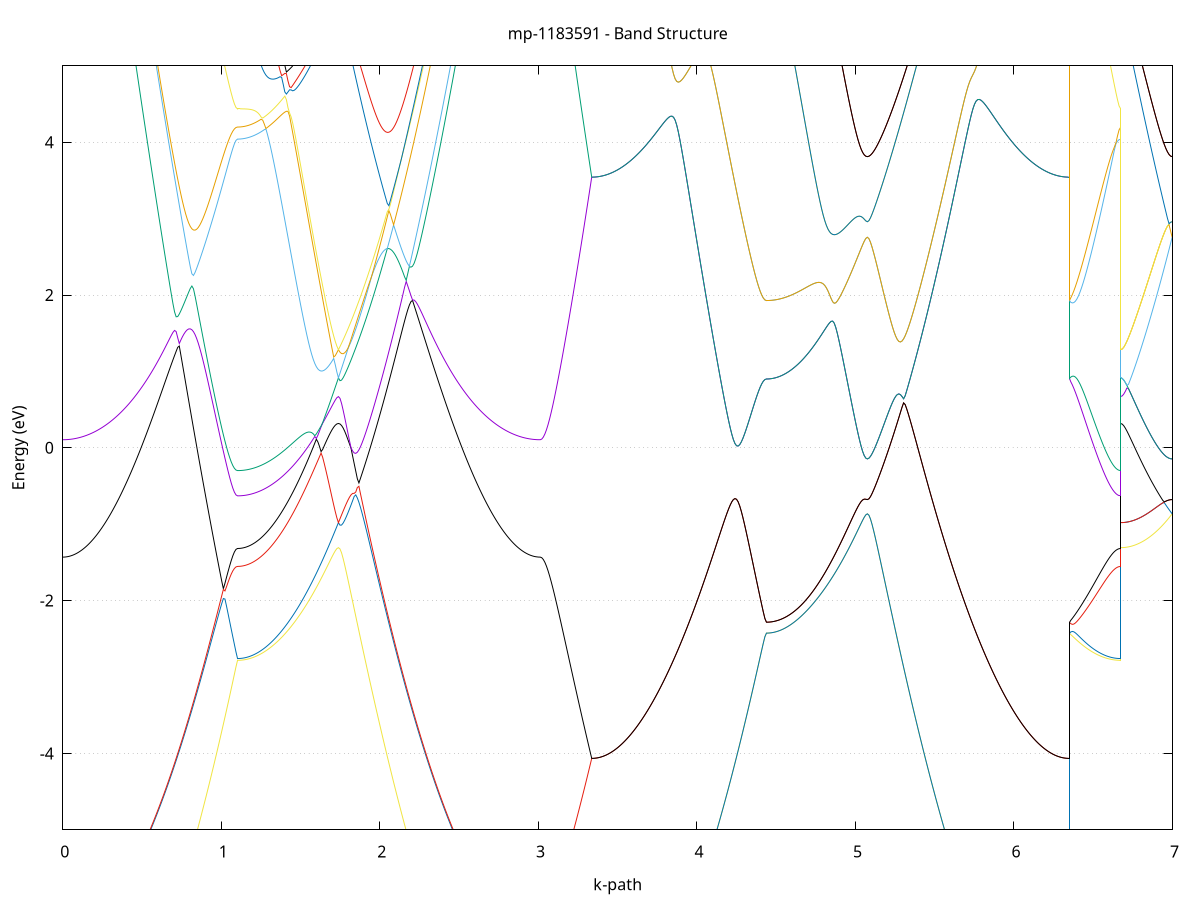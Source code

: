 set title 'mp-1183591 - Band Structure'
set xlabel 'k-path'
set ylabel 'Energy (eV)'
set grid y
set yrange [-5:5]
set terminal png size 800,600
set output 'mp-1183591_bands_gnuplot.png'
plot '-' using 1:2 with lines notitle, '-' using 1:2 with lines notitle, '-' using 1:2 with lines notitle, '-' using 1:2 with lines notitle, '-' using 1:2 with lines notitle, '-' using 1:2 with lines notitle, '-' using 1:2 with lines notitle, '-' using 1:2 with lines notitle, '-' using 1:2 with lines notitle, '-' using 1:2 with lines notitle, '-' using 1:2 with lines notitle, '-' using 1:2 with lines notitle, '-' using 1:2 with lines notitle, '-' using 1:2 with lines notitle, '-' using 1:2 with lines notitle, '-' using 1:2 with lines notitle, '-' using 1:2 with lines notitle, '-' using 1:2 with lines notitle, '-' using 1:2 with lines notitle, '-' using 1:2 with lines notitle, '-' using 1:2 with lines notitle, '-' using 1:2 with lines notitle, '-' using 1:2 with lines notitle, '-' using 1:2 with lines notitle, '-' using 1:2 with lines notitle, '-' using 1:2 with lines notitle, '-' using 1:2 with lines notitle, '-' using 1:2 with lines notitle, '-' using 1:2 with lines notitle, '-' using 1:2 with lines notitle, '-' using 1:2 with lines notitle, '-' using 1:2 with lines notitle, '-' using 1:2 with lines notitle, '-' using 1:2 with lines notitle, '-' using 1:2 with lines notitle, '-' using 1:2 with lines notitle, '-' using 1:2 with lines notitle, '-' using 1:2 with lines notitle, '-' using 1:2 with lines notitle, '-' using 1:2 with lines notitle, '-' using 1:2 with lines notitle, '-' using 1:2 with lines notitle, '-' using 1:2 with lines notitle, '-' using 1:2 with lines notitle, '-' using 1:2 with lines notitle, '-' using 1:2 with lines notitle, '-' using 1:2 with lines notitle, '-' using 1:2 with lines notitle, '-' using 1:2 with lines notitle, '-' using 1:2 with lines notitle, '-' using 1:2 with lines notitle, '-' using 1:2 with lines notitle, '-' using 1:2 with lines notitle, '-' using 1:2 with lines notitle, '-' using 1:2 with lines notitle, '-' using 1:2 with lines notitle, '-' using 1:2 with lines notitle, '-' using 1:2 with lines notitle, '-' using 1:2 with lines notitle, '-' using 1:2 with lines notitle, '-' using 1:2 with lines notitle, '-' using 1:2 with lines notitle, '-' using 1:2 with lines notitle, '-' using 1:2 with lines notitle
0.000000 -9.398597
0.009930 -9.398497
0.019861 -9.398197
0.029791 -9.397597
0.039722 -9.396897
0.049652 -9.395997
0.059583 -9.394897
0.069513 -9.393597
0.079444 -9.392097
0.089374 -9.390397
0.099305 -9.388497
0.109235 -9.386397
0.119166 -9.384197
0.129096 -9.381797
0.139027 -9.379197
0.148957 -9.376497
0.158887 -9.373597
0.168818 -9.370697
0.178748 -9.367497
0.188679 -9.364297
0.198609 -9.360997
0.208540 -9.357597
0.218470 -9.354197
0.228401 -9.350697
0.238331 -9.347097
0.248262 -9.343597
0.258192 -9.339997
0.268123 -9.336497
0.278053 -9.332997
0.287984 -9.329697
0.297914 -9.326397
0.307844 -9.323197
0.317775 -9.320197
0.327705 -9.317397
0.337636 -9.314797
0.347566 -9.312497
0.357497 -9.310397
0.367427 -9.308597
0.377358 -9.307097
0.387288 -9.305897
0.397219 -9.305097
0.407149 -9.304597
0.417080 -9.304497
0.427010 -9.304797
0.436941 -9.305397
0.446871 -9.306397
0.456802 -9.307697
0.466732 -9.309397
0.476662 -9.311397
0.486593 -9.313697
0.496523 -9.316297
0.506454 -9.319197
0.516384 -9.322297
0.526315 -9.325697
0.536245 -9.329297
0.546176 -9.332997
0.556106 -9.336997
0.566037 -9.341097
0.575967 -9.345297
0.585898 -9.349697
0.595828 -9.354097
0.605759 -9.358697
0.615689 -9.363297
0.625619 -9.367997
0.635550 -9.372697
0.645480 -9.377497
0.655411 -9.382297
0.665341 -9.387097
0.675272 -9.391897
0.685202 -9.396697
0.695133 -9.401497
0.705063 -9.406197
0.714994 -9.410997
0.724924 -9.415597
0.734855 -9.420297
0.744785 -9.424897
0.754716 -9.429397
0.764646 -9.433797
0.774576 -9.438197
0.784507 -9.442497
0.794437 -9.446697
0.804368 -9.450797
0.814298 -9.454797
0.824229 -9.458697
0.834159 -9.462597
0.844090 -9.466297
0.854020 -9.469897
0.863951 -9.473397
0.873881 -9.476697
0.883812 -9.479997
0.893742 -9.483097
0.903673 -9.486097
0.913603 -9.488897
0.923533 -9.491697
0.933464 -9.494297
0.943394 -9.496697
0.953325 -9.499097
0.963255 -9.501197
0.973186 -9.503297
0.983116 -9.505197
0.993047 -9.506897
1.002977 -9.508497
1.012908 -9.509997
1.022838 -9.511297
1.032769 -9.512397
1.042699 -9.513397
1.052630 -9.514297
1.062560 -9.514997
1.072491 -9.515497
1.082421 -9.515897
1.092351 -9.516097
1.102282 -9.516197
1.102282 -9.516197
1.112226 -9.515997
1.122169 -9.515597
1.132113 -9.514897
1.142057 -9.513997
1.152001 -9.512697
1.161945 -9.511197
1.171888 -9.509397
1.181832 -9.507397
1.191776 -9.504997
1.201720 -9.502497
1.211664 -9.499697
1.221607 -9.496597
1.231551 -9.493297
1.241495 -9.489697
1.251439 -9.485997
1.261383 -9.482697
1.271326 -9.480397
1.281270 -9.478097
1.291214 -9.475597
1.301158 -9.472997
1.311102 -9.470297
1.321045 -9.467497
1.330989 -9.464597
1.340933 -9.461597
1.350877 -9.458397
1.360821 -9.455197
1.370764 -9.451897
1.380708 -9.448497
1.390652 -9.444897
1.400596 -9.441297
1.410539 -9.437697
1.420483 -9.433897
1.430427 -9.429997
1.440371 -9.426097
1.450315 -9.422097
1.460258 -9.417997
1.470202 -9.413797
1.480146 -9.409597
1.490090 -9.405297
1.500034 -9.400997
1.509977 -9.396497
1.519921 -9.392097
1.529865 -9.387597
1.539809 -9.382997
1.549753 -9.378397
1.559696 -9.373797
1.569640 -9.369097
1.579584 -9.364397
1.589528 -9.359697
1.599472 -9.354897
1.609415 -9.350197
1.619359 -9.345497
1.629303 -9.340797
1.639247 -9.336197
1.649191 -9.331597
1.659134 -9.327097
1.669078 -9.322797
1.679022 -9.318697
1.688966 -9.314797
1.698909 -9.311297
1.708853 -9.308197
1.718797 -9.305697
1.728741 -9.303897
1.738685 -9.302797
1.738685 -9.302797
1.748628 -9.303397
1.758572 -9.303797
1.768516 -9.304397
1.778460 -9.306097
1.788404 -9.308197
1.798347 -9.310597
1.808291 -9.313197
1.818235 -9.315797
1.828179 -9.318397
1.838123 -9.321097
1.848066 -9.323597
1.858010 -9.326097
1.867954 -9.328497
1.877898 -9.330797
1.887842 -9.332897
1.897785 -9.334897
1.907729 -9.336797
1.917673 -9.338397
1.927617 -9.339997
1.937560 -9.341297
1.947504 -9.342497
1.957448 -9.343497
1.967392 -9.344297
1.977336 -9.344997
1.987279 -9.345397
1.997223 -9.345697
2.007167 -9.345797
2.017111 -9.345597
2.027055 -9.345297
2.036998 -9.344797
2.046942 -9.344097
2.056886 -9.343197
2.066830 -9.342097
2.076774 -9.340797
2.086717 -9.339297
2.096661 -9.337597
2.106605 -9.335697
2.116549 -9.333597
2.126493 -9.331397
2.136436 -9.328897
2.146380 -9.326197
2.156324 -9.323297
2.166268 -9.320297
2.176212 -9.316997
2.186155 -9.313597
2.196099 -9.311397
2.206043 -9.309897
2.215987 -9.308297
2.225930 -9.306397
2.235874 -9.304397
2.245818 -9.302297
2.255762 -9.299997
2.265706 -9.297497
2.275649 -9.294897
2.285593 -9.292197
2.295537 -9.289297
2.305481 -9.286297
2.315425 -9.283097
2.325368 -9.279797
2.335312 -9.276397
2.345256 -9.272897
2.355200 -9.269197
2.365144 -9.265497
2.375087 -9.261597
2.385031 -9.257697
2.394975 -9.253597
2.404919 -9.249397
2.414863 -9.245197
2.424806 -9.240897
2.434750 -9.237797
2.444694 -9.239197
2.454638 -9.240697
2.464582 -9.242397
2.474525 -9.244197
2.484469 -9.246097
2.494413 -9.248197
2.504357 -9.250397
2.514300 -9.252697
2.524244 -9.255097
2.534188 -9.257697
2.544132 -9.260497
2.554076 -9.263297
2.564019 -9.266297
2.573963 -9.269397
2.583907 -9.272697
2.593851 -9.275997
2.603795 -9.279497
2.613738 -9.282997
2.623682 -9.286697
2.633626 -9.290397
2.643570 -9.294197
2.653514 -9.298097
2.663457 -9.301997
2.673401 -9.305997
2.683345 -9.309997
2.693289 -9.313997
2.703233 -9.318097
2.713176 -9.322097
2.723120 -9.326197
2.733064 -9.330197
2.743008 -9.334197
2.752952 -9.338197
2.762895 -9.342097
2.772839 -9.345997
2.782783 -9.349697
2.792727 -9.353497
2.802670 -9.357097
2.812614 -9.360597
2.822558 -9.363997
2.832502 -9.367297
2.842446 -9.370497
2.852389 -9.373497
2.862333 -9.376397
2.872277 -9.379097
2.882221 -9.381697
2.892165 -9.384097
2.902108 -9.386397
2.912052 -9.388397
2.921996 -9.390297
2.931940 -9.391997
2.941884 -9.393497
2.951827 -9.394897
2.961771 -9.395997
2.971715 -9.396897
2.981659 -9.397597
2.991603 -9.398197
3.001546 -9.398497
3.011490 -9.398597
3.011490 -9.398597
3.021337 -9.398497
3.031184 -9.398197
3.041031 -9.397697
3.050878 -9.396997
3.060725 -9.396097
3.070572 -9.395097
3.080419 -9.393797
3.090265 -9.392397
3.100112 -9.390697
3.109959 -9.388897
3.119806 -9.386897
3.129653 -9.384697
3.139500 -9.382297
3.149347 -9.379697
3.159194 -9.376897
3.169041 -9.373997
3.178888 -9.370897
3.188735 -9.367597
3.198581 -9.364097
3.208428 -9.360397
3.218275 -9.356597
3.228122 -9.352597
3.237969 -9.348397
3.247816 -9.344097
3.257663 -9.339497
3.267510 -9.334897
3.277357 -9.329997
3.287204 -9.324997
3.297051 -9.319897
3.306897 -9.314597
3.316744 -9.309197
3.326591 -9.303597
3.336438 -9.297797
3.336438 -9.297797
3.346369 -9.297697
3.356299 -9.297497
3.366230 -9.296997
3.376160 -9.296397
3.386090 -9.295597
3.396021 -9.294597
3.405951 -9.293497
3.415882 -9.292197
3.425812 -9.290697
3.435743 -9.289097
3.445673 -9.287397
3.455604 -9.285497
3.465534 -9.283497
3.475465 -9.281297
3.485395 -9.279097
3.495326 -9.276797
3.505256 -9.274397
3.515187 -9.271897
3.525117 -9.269397
3.535048 -9.266897
3.544978 -9.264297
3.554908 -9.261797
3.564839 -9.259297
3.574769 -9.256897
3.584700 -9.254497
3.594630 -9.252197
3.604561 -9.250097
3.614491 -9.248097
3.624422 -9.246297
3.634352 -9.244697
3.644283 -9.243397
3.654213 -9.242297
3.664144 -9.241497
3.674074 -9.240997
3.684005 -9.240797
3.693935 -9.240897
3.703865 -9.241297
3.713796 -9.242097
3.723726 -9.243197
3.733657 -9.244597
3.743587 -9.246397
3.753518 -9.248397
3.763448 -9.250697
3.773379 -9.253297
3.783309 -9.256097
3.793240 -9.259197
3.803170 -9.262397
3.813101 -9.265897
3.823031 -9.269497
3.832962 -9.273197
3.842892 -9.276997
3.852822 -9.280997
3.862753 -9.284997
3.872683 -9.289097
3.882614 -9.293297
3.892544 -9.297497
3.902475 -9.301697
3.912405 -9.305997
3.922336 -9.310197
3.932266 -9.314497
3.942197 -9.318697
3.952127 -9.322897
3.962058 -9.327097
3.971988 -9.331297
3.981919 -9.335397
3.991849 -9.339397
4.001779 -9.343397
4.011710 -9.347297
4.021640 -9.351197
4.031571 -9.354997
4.041501 -9.358697
4.051432 -9.362297
4.061362 -9.365797
4.071293 -9.369197
4.081223 -9.372497
4.091154 -9.375697
4.101084 -9.378897
4.111015 -9.381897
4.120945 -9.384697
4.130876 -9.387497
4.140806 -9.390197
4.150737 -9.392697
4.160667 -9.395097
4.170597 -9.397397
4.180528 -9.399497
4.190458 -9.401597
4.200389 -9.403397
4.210319 -9.405197
4.220250 -9.406797
4.230180 -9.408297
4.240111 -9.409697
4.250041 -9.410997
4.259972 -9.412097
4.269902 -9.413097
4.279833 -9.413897
4.289763 -9.414697
4.299694 -9.415297
4.309624 -9.415797
4.319554 -9.416197
4.329485 -9.416597
4.339415 -9.416797
4.349346 -9.416897
4.359276 -9.416997
4.369207 -9.417097
4.379137 -9.416997
4.389068 -9.416997
4.398998 -9.416897
4.408929 -9.416897
4.418859 -9.416797
4.428790 -9.416797
4.438720 -9.416797
4.438720 -9.416797
4.448664 -9.416697
4.458608 -9.416397
4.468551 -9.415797
4.478495 -9.415097
4.488439 -9.414197
4.498383 -9.413097
4.508327 -9.411897
4.518270 -9.410497
4.528214 -9.408897
4.538158 -9.407297
4.548102 -9.405597
4.558046 -9.403797
4.567989 -9.401997
4.577933 -9.400197
4.587877 -9.398397
4.597821 -9.396697
4.607765 -9.395097
4.617708 -9.393497
4.627652 -9.391997
4.637596 -9.390597
4.647540 -9.389297
4.657484 -9.387997
4.667427 -9.386897
4.677371 -9.385897
4.687315 -9.384897
4.697259 -9.383997
4.707202 -9.383197
4.717146 -9.382497
4.727090 -9.381797
4.737034 -9.381197
4.746978 -9.380697
4.756921 -9.380197
4.766865 -9.379797
4.776809 -9.379397
4.786753 -9.379097
4.796697 -9.378797
4.806640 -9.378597
4.816584 -9.378397
4.826528 -9.378197
4.836472 -9.378197
4.846416 -9.378097
4.856359 -9.378097
4.866303 -9.378097
4.876247 -9.378197
4.886191 -9.378297
4.896135 -9.378397
4.906078 -9.378497
4.916022 -9.378697
4.925966 -9.378897
4.935910 -9.379097
4.945854 -9.379397
4.955797 -9.379597
4.965741 -9.379797
4.975685 -9.380097
4.985629 -9.380297
4.995572 -9.380597
5.005516 -9.380797
5.015460 -9.380997
5.025404 -9.381197
5.035348 -9.381297
5.045291 -9.381497
5.055235 -9.381597
5.065179 -9.381697
5.075123 -9.381697
5.075123 -9.381697
5.085067 -9.381697
5.095010 -9.381597
5.104954 -9.381397
5.114898 -9.381297
5.124842 -9.380997
5.134786 -9.380697
5.144729 -9.380297
5.154673 -9.379797
5.164617 -9.379297
5.174561 -9.378697
5.184505 -9.377997
5.194448 -9.377197
5.204392 -9.376297
5.214336 -9.375297
5.224280 -9.374197
5.234223 -9.373097
5.244167 -9.371797
5.254111 -9.370497
5.264055 -9.368997
5.273999 -9.367497
5.283942 -9.365797
5.293886 -9.363997
5.303830 -9.362197
5.313774 -9.360197
5.323718 -9.358097
5.333661 -9.355997
5.343605 -9.353697
5.353549 -9.351297
5.363493 -9.348897
5.373437 -9.346297
5.383380 -9.343597
5.393324 -9.340897
5.403268 -9.337997
5.413212 -9.335097
5.423156 -9.332097
5.433099 -9.328997
5.443043 -9.325897
5.452987 -9.322597
5.462931 -9.319397
5.472874 -9.315997
5.482818 -9.312597
5.492762 -9.309097
5.502706 -9.305597
5.512650 -9.302097
5.522593 -9.298497
5.532537 -9.294897
5.542481 -9.291297
5.552425 -9.287697
5.562369 -9.284097
5.572312 -9.280397
5.582256 -9.276797
5.592200 -9.273297
5.602144 -9.269697
5.612088 -9.266297
5.622031 -9.262897
5.631975 -9.259497
5.641919 -9.256297
5.651863 -9.253197
5.661807 -9.250197
5.671750 -9.247297
5.681694 -9.244597
5.691638 -9.242097
5.701582 -9.239697
5.711526 -9.237397
5.721469 -9.235297
5.731413 -9.233297
5.741357 -9.231497
5.751301 -9.229797
5.761245 -9.228097
5.771188 -9.226597
5.781132 -9.225197
5.791076 -9.223897
5.801020 -9.222697
5.810963 -9.221597
5.820907 -9.220697
5.830851 -9.219797
5.840795 -9.219097
5.850739 -9.218497
5.860682 -9.217997
5.870626 -9.217697
5.880570 -9.217497
5.890514 -9.217497
5.900458 -9.217697
5.910401 -9.217997
5.920345 -9.218497
5.930289 -9.219097
5.940233 -9.219997
5.950177 -9.220997
5.960120 -9.222197
5.970064 -9.223497
5.980008 -9.224997
5.989952 -9.226697
5.999896 -9.228497
6.009839 -9.230397
6.019783 -9.232497
6.029727 -9.234697
6.039671 -9.236997
6.049615 -9.239497
6.059558 -9.241997
6.069502 -9.244597
6.079446 -9.247197
6.089390 -9.249897
6.099333 -9.252597
6.109277 -9.255397
6.119221 -9.258097
6.129165 -9.260897
6.139109 -9.263597
6.149052 -9.266297
6.158996 -9.268997
6.168940 -9.271597
6.178884 -9.274197
6.188828 -9.276597
6.198771 -9.278997
6.208715 -9.281197
6.218659 -9.283397
6.228603 -9.285397
6.238547 -9.287297
6.248490 -9.289097
6.258434 -9.290697
6.268378 -9.292197
6.278322 -9.293497
6.288266 -9.294597
6.298209 -9.295597
6.308153 -9.296397
6.318097 -9.296997
6.328041 -9.297497
6.337984 -9.297697
6.347928 -9.297797
6.347928 -9.416797
6.357775 -9.421297
6.367622 -9.426097
6.377469 -9.430997
6.387316 -9.435897
6.397163 -9.440797
6.407010 -9.445597
6.416857 -9.450397
6.426704 -9.454997
6.436550 -9.459497
6.446397 -9.463797
6.456244 -9.468097
6.466091 -9.472197
6.475938 -9.476097
6.485785 -9.479797
6.495632 -9.483497
6.505479 -9.486897
6.515326 -9.490097
6.525173 -9.493197
6.535020 -9.496097
6.544866 -9.498797
6.554713 -9.501397
6.564560 -9.503697
6.574407 -9.505897
6.584254 -9.507797
6.594101 -9.509497
6.603948 -9.511097
6.613795 -9.512397
6.623642 -9.513597
6.633489 -9.514497
6.643336 -9.515197
6.653183 -9.515797
6.663029 -9.516097
6.672876 -9.516197
6.672876 -9.302797
6.682723 -9.303197
6.692570 -9.304297
6.702417 -9.306097
6.712264 -9.308397
6.722111 -9.311197
6.731958 -9.314397
6.741805 -9.317797
6.751652 -9.321497
6.761499 -9.325197
6.771345 -9.329097
6.781192 -9.332897
6.791039 -9.336697
6.800886 -9.340497
6.810733 -9.344197
6.820580 -9.347697
6.830427 -9.351197
6.840274 -9.354497
6.850121 -9.357697
6.859968 -9.360597
6.869815 -9.363497
6.879661 -9.366097
6.889508 -9.368497
6.899355 -9.370797
6.909202 -9.372797
6.919049 -9.374697
6.928896 -9.376297
6.938743 -9.377697
6.948590 -9.378897
6.958437 -9.379897
6.968284 -9.380697
6.978131 -9.381197
6.987977 -9.381597
6.997824 -9.381697
e
0.000000 -9.067697
0.009930 -9.067697
0.019861 -9.067697
0.029791 -9.067797
0.039722 -9.067797
0.049652 -9.067897
0.059583 -9.068097
0.069513 -9.068297
0.079444 -9.068497
0.089374 -9.068797
0.099305 -9.069297
0.109235 -9.069797
0.119166 -9.070497
0.129096 -9.071297
0.139027 -9.072197
0.148957 -9.073397
0.158887 -9.074697
0.168818 -9.076297
0.178748 -9.077997
0.188679 -9.079897
0.198609 -9.082097
0.208540 -9.084497
0.218470 -9.087097
0.228401 -9.089897
0.238331 -9.092897
0.248262 -9.096097
0.258192 -9.099497
0.268123 -9.102997
0.278053 -9.106797
0.287984 -9.110697
0.297914 -9.114797
0.307844 -9.118997
0.317775 -9.123397
0.327705 -9.127897
0.337636 -9.132497
0.347566 -9.137297
0.357497 -9.142197
0.367427 -9.147097
0.377358 -9.152197
0.387288 -9.157297
0.397219 -9.162597
0.407149 -9.167797
0.417080 -9.173197
0.427010 -9.178597
0.436941 -9.183997
0.446871 -9.189497
0.456802 -9.195097
0.466732 -9.200597
0.476662 -9.206197
0.486593 -9.211797
0.496523 -9.217397
0.506454 -9.222997
0.516384 -9.228597
0.526315 -9.234197
0.536245 -9.239797
0.546176 -9.245297
0.556106 -9.250897
0.566037 -9.256397
0.575967 -9.261897
0.585898 -9.267397
0.595828 -9.272897
0.605759 -9.278297
0.615689 -9.283697
0.625619 -9.288997
0.635550 -9.294297
0.645480 -9.299497
0.655411 -9.304697
0.665341 -9.309797
0.675272 -9.314897
0.685202 -9.319897
0.695133 -9.324797
0.705063 -9.329697
0.714994 -9.334497
0.724924 -9.339197
0.734855 -9.343797
0.744785 -9.349097
0.754716 -9.356997
0.764646 -9.364697
0.774576 -9.372197
0.784507 -9.379497
0.794437 -9.386697
0.804368 -9.393597
0.814298 -9.400397
0.824229 -9.406997
0.834159 -9.413397
0.844090 -9.419497
0.854020 -9.425497
0.863951 -9.431197
0.873881 -9.436797
0.883812 -9.442097
0.893742 -9.447197
0.903673 -9.452097
0.913603 -9.456697
0.923533 -9.461197
0.933464 -9.465397
0.943394 -9.469297
0.953325 -9.473097
0.963255 -9.476597
0.973186 -9.479897
0.983116 -9.482897
0.993047 -9.485697
1.002977 -9.488297
1.012908 -9.490597
1.022838 -9.492697
1.032769 -9.494497
1.042699 -9.496097
1.052630 -9.497397
1.062560 -9.498497
1.072491 -9.499397
1.082421 -9.499997
1.092351 -9.500397
1.102282 -9.500497
1.102282 -9.500497
1.112226 -9.500397
1.122169 -9.500197
1.132113 -9.499897
1.142057 -9.499397
1.152001 -9.498697
1.161945 -9.497897
1.171888 -9.496997
1.181832 -9.495897
1.191776 -9.494697
1.201720 -9.493397
1.211664 -9.491897
1.221607 -9.490297
1.231551 -9.488597
1.241495 -9.486797
1.251439 -9.484797
1.261383 -9.481997
1.271326 -9.477797
1.281270 -9.473397
1.291214 -9.468797
1.301158 -9.464097
1.311102 -9.459097
1.321045 -9.454097
1.330989 -9.448797
1.340933 -9.443397
1.350877 -9.437897
1.360821 -9.432297
1.370764 -9.426597
1.380708 -9.420797
1.390652 -9.414797
1.400596 -9.408797
1.410539 -9.402797
1.420483 -9.396597
1.430427 -9.390397
1.440371 -9.384197
1.450315 -9.377897
1.460258 -9.371597
1.470202 -9.365197
1.480146 -9.358797
1.490090 -9.352297
1.500034 -9.345897
1.509977 -9.339397
1.519921 -9.332897
1.529865 -9.326297
1.539809 -9.319797
1.549753 -9.313197
1.559696 -9.306597
1.569640 -9.300097
1.579584 -9.293397
1.589528 -9.286797
1.599472 -9.281397
1.609415 -9.283697
1.619359 -9.285897
1.629303 -9.287997
1.639247 -9.289997
1.649191 -9.291797
1.659134 -9.293497
1.669078 -9.295197
1.679022 -9.296597
1.688966 -9.297997
1.698909 -9.299197
1.708853 -9.300297
1.718797 -9.301297
1.728741 -9.302097
1.738685 -9.302797
1.738685 -9.302797
1.748628 -9.302597
1.758572 -9.303197
1.768516 -9.303997
1.778460 -9.304197
1.788404 -9.304097
1.798347 -9.303897
1.808291 -9.303597
1.818235 -9.303097
1.828179 -9.302397
1.838123 -9.301597
1.848066 -9.300597
1.858010 -9.299497
1.867954 -9.298197
1.877898 -9.296697
1.887842 -9.295097
1.897785 -9.293297
1.907729 -9.291297
1.917673 -9.289197
1.927617 -9.286897
1.937560 -9.287497
1.947504 -9.290697
1.957448 -9.293797
1.967392 -9.296597
1.977336 -9.299297
1.987279 -9.301797
1.997223 -9.304097
2.007167 -9.306197
2.017111 -9.308097
2.027055 -9.309897
2.036998 -9.311397
2.046942 -9.312797
2.056886 -9.313997
2.066830 -9.314997
2.076774 -9.315797
2.086717 -9.316397
2.096661 -9.316897
2.106605 -9.317097
2.116549 -9.317197
2.126493 -9.317097
2.136436 -9.316797
2.146380 -9.316397
2.156324 -9.315697
2.166268 -9.314897
2.176212 -9.313897
2.186155 -9.312797
2.196099 -9.309897
2.206043 -9.306097
2.215987 -9.302097
2.225930 -9.297897
2.235874 -9.293597
2.245818 -9.288997
2.255762 -9.284297
2.265706 -9.279397
2.275649 -9.274397
2.285593 -9.269197
2.295537 -9.263797
2.305481 -9.258297
2.315425 -9.252597
2.325368 -9.246797
2.335312 -9.240797
2.345256 -9.234797
2.355200 -9.229497
2.365144 -9.230297
2.375087 -9.231097
2.385031 -9.231997
2.394975 -9.232997
2.404919 -9.234097
2.414863 -9.235197
2.424806 -9.236397
2.434750 -9.236497
2.444694 -9.232097
2.454638 -9.227597
2.464582 -9.222997
2.474525 -9.218397
2.484469 -9.213697
2.494413 -9.208997
2.504357 -9.204297
2.514300 -9.199597
2.524244 -9.194797
2.534188 -9.189997
2.544132 -9.185197
2.554076 -9.180497
2.564019 -9.175697
2.573963 -9.170997
2.583907 -9.166297
2.593851 -9.161597
2.603795 -9.156997
2.613738 -9.152397
2.623682 -9.147797
2.633626 -9.143397
2.643570 -9.138997
2.653514 -9.134597
2.663457 -9.130397
2.673401 -9.126197
2.683345 -9.122197
2.693289 -9.118197
2.703233 -9.114397
2.713176 -9.110597
2.723120 -9.106997
2.733064 -9.103497
2.743008 -9.100197
2.752952 -9.096997
2.762895 -9.093997
2.772839 -9.091097
2.782783 -9.088397
2.792727 -9.085897
2.802670 -9.083497
2.812614 -9.081297
2.822558 -9.079397
2.832502 -9.077497
2.842446 -9.075897
2.852389 -9.074497
2.862333 -9.073197
2.872277 -9.072097
2.882221 -9.071197
2.892165 -9.070397
2.902108 -9.069797
2.912052 -9.069197
2.921996 -9.068797
2.931940 -9.068497
2.941884 -9.068297
2.951827 -9.068097
2.961771 -9.067897
2.971715 -9.067797
2.981659 -9.067797
2.991603 -9.067697
3.001546 -9.067697
3.011490 -9.067697
3.011490 -9.067697
3.021337 -9.069697
3.031184 -9.074697
3.041031 -9.081197
3.050878 -9.088397
3.060725 -9.095997
3.070572 -9.103697
3.080419 -9.111497
3.090265 -9.119397
3.100112 -9.127297
3.109959 -9.135197
3.119806 -9.143097
3.129653 -9.150997
3.139500 -9.158797
3.149347 -9.166597
3.159194 -9.174297
3.169041 -9.181897
3.178888 -9.189497
3.188735 -9.196997
3.198581 -9.204497
3.208428 -9.211797
3.218275 -9.219097
3.228122 -9.226297
3.237969 -9.233397
3.247816 -9.240297
3.257663 -9.247197
3.267510 -9.253997
3.277357 -9.260597
3.287204 -9.267097
3.297051 -9.273497
3.306897 -9.279797
3.316744 -9.285897
3.326591 -9.291997
3.336438 -9.297797
3.336438 -9.297797
3.346369 -9.297697
3.356299 -9.297497
3.366230 -9.296997
3.376160 -9.296397
3.386090 -9.295597
3.396021 -9.294597
3.405951 -9.293497
3.415882 -9.292197
3.425812 -9.290697
3.435743 -9.289097
3.445673 -9.287397
3.455604 -9.285497
3.465534 -9.283497
3.475465 -9.281297
3.485395 -9.279097
3.495326 -9.276797
3.505256 -9.274397
3.515187 -9.271897
3.525117 -9.269397
3.535048 -9.266897
3.544978 -9.264297
3.554908 -9.261797
3.564839 -9.259297
3.574769 -9.256897
3.584700 -9.254497
3.594630 -9.252197
3.604561 -9.250097
3.614491 -9.248097
3.624422 -9.246297
3.634352 -9.244697
3.644283 -9.243397
3.654213 -9.242297
3.664144 -9.241497
3.674074 -9.240997
3.684005 -9.240797
3.693935 -9.240897
3.703865 -9.241297
3.713796 -9.242097
3.723726 -9.243197
3.733657 -9.244597
3.743587 -9.246397
3.753518 -9.248397
3.763448 -9.250697
3.773379 -9.253297
3.783309 -9.256097
3.793240 -9.259197
3.803170 -9.262397
3.813101 -9.265897
3.823031 -9.269497
3.832962 -9.273197
3.842892 -9.276997
3.852822 -9.280997
3.862753 -9.284997
3.872683 -9.289097
3.882614 -9.293297
3.892544 -9.297497
3.902475 -9.301697
3.912405 -9.305997
3.922336 -9.310197
3.932266 -9.314497
3.942197 -9.318697
3.952127 -9.322897
3.962058 -9.327097
3.971988 -9.331297
3.981919 -9.335397
3.991849 -9.339397
4.001779 -9.343397
4.011710 -9.347297
4.021640 -9.351197
4.031571 -9.354997
4.041501 -9.358697
4.051432 -9.362297
4.061362 -9.365797
4.071293 -9.369197
4.081223 -9.372497
4.091154 -9.375697
4.101084 -9.378897
4.111015 -9.381897
4.120945 -9.384697
4.130876 -9.387497
4.140806 -9.390197
4.150737 -9.392697
4.160667 -9.395097
4.170597 -9.397397
4.180528 -9.399497
4.190458 -9.401597
4.200389 -9.403397
4.210319 -9.405197
4.220250 -9.406797
4.230180 -9.408297
4.240111 -9.409697
4.250041 -9.410997
4.259972 -9.412097
4.269902 -9.413097
4.279833 -9.413897
4.289763 -9.414697
4.299694 -9.415297
4.309624 -9.415797
4.319554 -9.416197
4.329485 -9.416597
4.339415 -9.416797
4.349346 -9.416897
4.359276 -9.416997
4.369207 -9.417097
4.379137 -9.416997
4.389068 -9.416997
4.398998 -9.416897
4.408929 -9.416897
4.418859 -9.416797
4.428790 -9.416797
4.438720 -9.416797
4.438720 -9.416797
4.448664 -9.416697
4.458608 -9.416397
4.468551 -9.415797
4.478495 -9.415097
4.488439 -9.414197
4.498383 -9.413097
4.508327 -9.411897
4.518270 -9.410497
4.528214 -9.408897
4.538158 -9.407297
4.548102 -9.405597
4.558046 -9.403797
4.567989 -9.401997
4.577933 -9.400197
4.587877 -9.398397
4.597821 -9.396697
4.607765 -9.395097
4.617708 -9.393497
4.627652 -9.391997
4.637596 -9.390597
4.647540 -9.389297
4.657484 -9.387997
4.667427 -9.386897
4.677371 -9.385897
4.687315 -9.384897
4.697259 -9.383997
4.707202 -9.383197
4.717146 -9.382497
4.727090 -9.381797
4.737034 -9.381197
4.746978 -9.380697
4.756921 -9.380197
4.766865 -9.379797
4.776809 -9.379397
4.786753 -9.379097
4.796697 -9.378797
4.806640 -9.378597
4.816584 -9.378397
4.826528 -9.378197
4.836472 -9.378197
4.846416 -9.378097
4.856359 -9.378097
4.866303 -9.378097
4.876247 -9.378197
4.886191 -9.378297
4.896135 -9.378397
4.906078 -9.378497
4.916022 -9.378697
4.925966 -9.378897
4.935910 -9.379097
4.945854 -9.379397
4.955797 -9.379597
4.965741 -9.379797
4.975685 -9.380097
4.985629 -9.380297
4.995572 -9.380597
5.005516 -9.380797
5.015460 -9.380997
5.025404 -9.381197
5.035348 -9.381297
5.045291 -9.381497
5.055235 -9.381597
5.065179 -9.381697
5.075123 -9.381697
5.075123 -9.381697
5.085067 -9.381697
5.095010 -9.381597
5.104954 -9.381397
5.114898 -9.381297
5.124842 -9.380997
5.134786 -9.380697
5.144729 -9.380297
5.154673 -9.379797
5.164617 -9.379297
5.174561 -9.378697
5.184505 -9.377997
5.194448 -9.377197
5.204392 -9.376297
5.214336 -9.375297
5.224280 -9.374197
5.234223 -9.373097
5.244167 -9.371797
5.254111 -9.370497
5.264055 -9.368997
5.273999 -9.367497
5.283942 -9.365797
5.293886 -9.363997
5.303830 -9.362197
5.313774 -9.360197
5.323718 -9.358097
5.333661 -9.355997
5.343605 -9.353697
5.353549 -9.351297
5.363493 -9.348897
5.373437 -9.346297
5.383380 -9.343597
5.393324 -9.340897
5.403268 -9.337997
5.413212 -9.335097
5.423156 -9.332097
5.433099 -9.328997
5.443043 -9.325897
5.452987 -9.322597
5.462931 -9.319397
5.472874 -9.315997
5.482818 -9.312597
5.492762 -9.309097
5.502706 -9.305597
5.512650 -9.302097
5.522593 -9.298497
5.532537 -9.294897
5.542481 -9.291297
5.552425 -9.287697
5.562369 -9.284097
5.572312 -9.280397
5.582256 -9.276797
5.592200 -9.273297
5.602144 -9.269697
5.612088 -9.266297
5.622031 -9.262897
5.631975 -9.259497
5.641919 -9.256297
5.651863 -9.253197
5.661807 -9.250197
5.671750 -9.247297
5.681694 -9.244597
5.691638 -9.242097
5.701582 -9.239697
5.711526 -9.237397
5.721469 -9.235297
5.731413 -9.233297
5.741357 -9.231497
5.751301 -9.229797
5.761245 -9.228097
5.771188 -9.226597
5.781132 -9.225197
5.791076 -9.223897
5.801020 -9.222697
5.810963 -9.221597
5.820907 -9.220697
5.830851 -9.219797
5.840795 -9.219097
5.850739 -9.218497
5.860682 -9.217997
5.870626 -9.217697
5.880570 -9.217497
5.890514 -9.217497
5.900458 -9.217697
5.910401 -9.217997
5.920345 -9.218497
5.930289 -9.219097
5.940233 -9.219997
5.950177 -9.220997
5.960120 -9.222197
5.970064 -9.223497
5.980008 -9.224997
5.989952 -9.226697
5.999896 -9.228497
6.009839 -9.230397
6.019783 -9.232497
6.029727 -9.234697
6.039671 -9.236997
6.049615 -9.239497
6.059558 -9.241997
6.069502 -9.244597
6.079446 -9.247197
6.089390 -9.249897
6.099333 -9.252597
6.109277 -9.255397
6.119221 -9.258097
6.129165 -9.260897
6.139109 -9.263597
6.149052 -9.266297
6.158996 -9.268997
6.168940 -9.271597
6.178884 -9.274197
6.188828 -9.276597
6.198771 -9.278997
6.208715 -9.281197
6.218659 -9.283397
6.228603 -9.285397
6.238547 -9.287297
6.248490 -9.289097
6.258434 -9.290697
6.268378 -9.292197
6.278322 -9.293497
6.288266 -9.294597
6.298209 -9.295597
6.308153 -9.296397
6.318097 -9.296997
6.328041 -9.297497
6.337984 -9.297697
6.347928 -9.297797
6.347928 -9.416797
6.357775 -9.412697
6.367622 -9.409397
6.377469 -9.407597
6.387316 -9.407597
6.397163 -9.409697
6.407010 -9.413197
6.416857 -9.417597
6.426704 -9.422597
6.436550 -9.427697
6.446397 -9.432997
6.456244 -9.438197
6.466091 -9.443297
6.475938 -9.448297
6.485785 -9.453197
6.495632 -9.457797
6.505479 -9.462297
6.515326 -9.466497
6.525173 -9.470497
6.535020 -9.474297
6.544866 -9.477897
6.554713 -9.481197
6.564560 -9.484197
6.574407 -9.486997
6.584254 -9.489597
6.594101 -9.491897
6.603948 -9.493897
6.613795 -9.495597
6.623642 -9.497097
6.633489 -9.498297
6.643336 -9.499297
6.653183 -9.499997
6.663029 -9.500397
6.672876 -9.500497
6.672876 -9.302797
6.682723 -9.303197
6.692570 -9.304297
6.702417 -9.306097
6.712264 -9.308397
6.722111 -9.311197
6.731958 -9.314397
6.741805 -9.317797
6.751652 -9.321497
6.761499 -9.325197
6.771345 -9.329097
6.781192 -9.332897
6.791039 -9.336697
6.800886 -9.340497
6.810733 -9.344197
6.820580 -9.347697
6.830427 -9.351197
6.840274 -9.354497
6.850121 -9.357697
6.859968 -9.360597
6.869815 -9.363497
6.879661 -9.366097
6.889508 -9.368497
6.899355 -9.370797
6.909202 -9.372797
6.919049 -9.374697
6.928896 -9.376297
6.938743 -9.377697
6.948590 -9.378897
6.958437 -9.379897
6.968284 -9.380697
6.978131 -9.381197
6.987977 -9.381597
6.997824 -9.381697
e
0.000000 -9.061797
0.009930 -9.061897
0.019861 -9.061997
0.029791 -9.062097
0.039722 -9.062297
0.049652 -9.062597
0.059583 -9.062997
0.069513 -9.063397
0.079444 -9.063897
0.089374 -9.064497
0.099305 -9.065197
0.109235 -9.065897
0.119166 -9.066797
0.129096 -9.067697
0.139027 -9.068697
0.148957 -9.069797
0.158887 -9.070897
0.168818 -9.072197
0.178748 -9.073497
0.188679 -9.074797
0.198609 -9.076297
0.208540 -9.077797
0.218470 -9.079397
0.228401 -9.080997
0.238331 -9.082697
0.248262 -9.084497
0.258192 -9.086397
0.268123 -9.088197
0.278053 -9.090197
0.287984 -9.092197
0.297914 -9.094197
0.307844 -9.096297
0.317775 -9.098397
0.327705 -9.100597
0.337636 -9.102897
0.347566 -9.105097
0.357497 -9.107397
0.367427 -9.109797
0.377358 -9.112197
0.387288 -9.114597
0.397219 -9.117097
0.407149 -9.119597
0.417080 -9.122097
0.427010 -9.124697
0.436941 -9.127397
0.446871 -9.130197
0.456802 -9.132997
0.466732 -9.135997
0.476662 -9.139097
0.486593 -9.142497
0.496523 -9.146097
0.506454 -9.150197
0.516384 -9.154897
0.526315 -9.160197
0.536245 -9.166397
0.546176 -9.173297
0.556106 -9.180997
0.566037 -9.189297
0.575967 -9.197897
0.585898 -9.206897
0.595828 -9.215997
0.605759 -9.225297
0.615689 -9.234597
0.625619 -9.243897
0.635550 -9.253197
0.645480 -9.262497
0.655411 -9.271597
0.665341 -9.280697
0.675272 -9.289697
0.685202 -9.298597
0.695133 -9.307397
0.705063 -9.315997
0.714994 -9.324497
0.724924 -9.332897
0.734855 -9.341097
0.744785 -9.348397
0.754716 -9.352797
0.764646 -9.357197
0.774576 -9.361497
0.784507 -9.365697
0.794437 -9.369797
0.804368 -9.373697
0.814298 -9.377597
0.824229 -9.381397
0.834159 -9.385097
0.844090 -9.388597
0.854020 -9.392097
0.863951 -9.395397
0.873881 -9.398597
0.883812 -9.401697
0.893742 -9.404697
0.903673 -9.407497
0.913603 -9.410197
0.923533 -9.412797
0.933464 -9.415297
0.943394 -9.417597
0.953325 -9.419797
0.963255 -9.421897
0.973186 -9.423797
0.983116 -9.425597
0.993047 -9.427197
1.002977 -9.428697
1.012908 -9.430097
1.022838 -9.431297
1.032769 -9.432397
1.042699 -9.433297
1.052630 -9.434097
1.062560 -9.434797
1.072491 -9.435297
1.082421 -9.435597
1.092351 -9.435897
1.102282 -9.435897
1.102282 -9.435897
1.112226 -9.435797
1.122169 -9.435497
1.132113 -9.434897
1.142057 -9.433997
1.152001 -9.432997
1.161945 -9.431697
1.171888 -9.430097
1.181832 -9.428397
1.191776 -9.426397
1.201720 -9.424097
1.211664 -9.421597
1.221607 -9.418897
1.231551 -9.415897
1.241495 -9.412797
1.251439 -9.409297
1.261383 -9.405697
1.271326 -9.401797
1.281270 -9.397597
1.291214 -9.393297
1.301158 -9.388597
1.311102 -9.383797
1.321045 -9.378697
1.330989 -9.373397
1.340933 -9.367897
1.350877 -9.362097
1.360821 -9.356097
1.370764 -9.349797
1.380708 -9.343397
1.390652 -9.336697
1.400596 -9.329797
1.410539 -9.322697
1.420483 -9.315397
1.430427 -9.307897
1.440371 -9.300297
1.450315 -9.292497
1.460258 -9.284497
1.470202 -9.276397
1.480146 -9.268197
1.490090 -9.259897
1.500034 -9.253397
1.509977 -9.256597
1.519921 -9.259697
1.529865 -9.262697
1.539809 -9.265597
1.549753 -9.268497
1.559696 -9.271297
1.569640 -9.273997
1.579584 -9.276597
1.589528 -9.279097
1.599472 -9.280197
1.609415 -9.273597
1.619359 -9.266997
1.629303 -9.260397
1.639247 -9.253697
1.649191 -9.247097
1.659134 -9.240497
1.669078 -9.233897
1.679022 -9.227297
1.688966 -9.230297
1.698909 -9.233997
1.708853 -9.236997
1.718797 -9.239297
1.728741 -9.240797
1.738685 -9.241297
1.738685 -9.241297
1.748628 -9.240797
1.758572 -9.239397
1.768516 -9.237097
1.778460 -9.234097
1.788404 -9.230597
1.798347 -9.226697
1.808291 -9.229997
1.818235 -9.235397
1.828179 -9.240597
1.838123 -9.245697
1.848066 -9.250697
1.858010 -9.255397
1.867954 -9.260097
1.877898 -9.264497
1.887842 -9.268797
1.897785 -9.272897
1.907729 -9.276797
1.917673 -9.280497
1.927617 -9.284097
1.937560 -9.284397
1.947504 -9.281797
1.957448 -9.278997
1.967392 -9.275997
1.977336 -9.272797
1.987279 -9.269497
1.997223 -9.265997
2.007167 -9.262397
2.017111 -9.258497
2.027055 -9.254497
2.036998 -9.250397
2.046942 -9.245997
2.056886 -9.241597
2.066830 -9.236897
2.076774 -9.232097
2.086717 -9.227097
2.096661 -9.221997
2.106605 -9.216697
2.116549 -9.211297
2.126493 -9.208597
2.136436 -9.210097
2.146380 -9.211497
2.156324 -9.212797
2.166268 -9.214097
2.176212 -9.215197
2.186155 -9.216397
2.196099 -9.217397
2.206043 -9.218397
2.215987 -9.219297
2.225930 -9.220197
2.235874 -9.220997
2.245818 -9.221797
2.255762 -9.222597
2.265706 -9.223297
2.275649 -9.223997
2.285593 -9.224597
2.295537 -9.225297
2.305481 -9.225997
2.315425 -9.226597
2.325368 -9.227297
2.335312 -9.227997
2.345256 -9.228697
2.355200 -9.228597
2.365144 -9.222197
2.375087 -9.215797
2.385031 -9.209297
2.394975 -9.202697
2.404919 -9.195997
2.414863 -9.189197
2.424806 -9.182397
2.434750 -9.175597
2.444694 -9.168697
2.454638 -9.161797
2.464582 -9.154897
2.474525 -9.147997
2.484469 -9.141197
2.494413 -9.134397
2.504357 -9.127697
2.514300 -9.121097
2.524244 -9.114697
2.534188 -9.108397
2.544132 -9.103497
2.554076 -9.102697
2.564019 -9.101797
2.573963 -9.100897
2.583907 -9.099897
2.593851 -9.098897
2.603795 -9.097797
2.613738 -9.096697
2.623682 -9.095597
2.633626 -9.094497
2.643570 -9.093297
2.653514 -9.092097
2.663457 -9.090897
2.673401 -9.089697
2.683345 -9.088397
2.693289 -9.087197
2.703233 -9.085997
2.713176 -9.084697
2.723120 -9.083497
2.733064 -9.082297
2.743008 -9.081097
2.752952 -9.079897
2.762895 -9.078697
2.772839 -9.077497
2.782783 -9.076397
2.792727 -9.075297
2.802670 -9.074197
2.812614 -9.073097
2.822558 -9.072097
2.832502 -9.071097
2.842446 -9.070197
2.852389 -9.069297
2.862333 -9.068397
2.872277 -9.067597
2.882221 -9.066797
2.892165 -9.066097
2.902108 -9.065397
2.912052 -9.064797
2.921996 -9.064297
2.931940 -9.063797
2.941884 -9.063297
2.951827 -9.062897
2.961771 -9.062597
2.971715 -9.062297
2.981659 -9.062097
2.991603 -9.061997
3.001546 -9.061897
3.011490 -9.061797
3.011490 -9.061797
3.021337 -9.061697
3.031184 -9.061497
3.041031 -9.060997
3.050878 -9.060397
3.060725 -9.059497
3.070572 -9.058497
3.080419 -9.057297
3.090265 -9.055997
3.100112 -9.054397
3.109959 -9.052697
3.119806 -9.050797
3.129653 -9.048797
3.139500 -9.046497
3.149347 -9.044097
3.159194 -9.041597
3.169041 -9.038797
3.178888 -9.035997
3.188735 -9.032997
3.198581 -9.029797
3.208428 -9.026497
3.218275 -9.023097
3.228122 -9.019597
3.237969 -9.015997
3.247816 -9.012197
3.257663 -9.008497
3.267510 -9.004697
3.277357 -9.000897
3.287204 -8.997097
3.297051 -8.993497
3.306897 -8.990097
3.316744 -8.986997
3.326591 -8.984397
3.336438 -8.982497
3.336438 -8.982497
3.346369 -8.982597
3.356299 -8.982797
3.366230 -8.983297
3.376160 -8.983897
3.386090 -8.984697
3.396021 -8.985697
3.405951 -8.986897
3.415882 -8.988297
3.425812 -8.989897
3.435743 -8.991697
3.445673 -8.993697
3.455604 -8.995897
3.465534 -8.998297
3.475465 -9.000897
3.485395 -9.003697
3.495326 -9.006697
3.505256 -9.009797
3.515187 -9.013097
3.525117 -9.016497
3.535048 -9.019997
3.544978 -9.023597
3.554908 -9.027197
3.564839 -9.030997
3.574769 -9.034697
3.584700 -9.038497
3.594630 -9.042297
3.604561 -9.046097
3.614491 -9.049897
3.624422 -9.053597
3.634352 -9.057297
3.644283 -9.060897
3.654213 -9.064497
3.664144 -9.068097
3.674074 -9.071497
3.684005 -9.074997
3.693935 -9.078397
3.703865 -9.081697
3.713796 -9.085097
3.723726 -9.088397
3.733657 -9.091697
3.743587 -9.094997
3.753518 -9.098397
3.763448 -9.101797
3.773379 -9.105197
3.783309 -9.108697
3.793240 -9.112197
3.803170 -9.115897
3.813101 -9.119497
3.823031 -9.123297
3.832962 -9.127097
3.842892 -9.130897
3.852822 -9.134897
3.862753 -9.138897
3.872683 -9.142897
3.882614 -9.146997
3.892544 -9.151197
3.902475 -9.155397
3.912405 -9.159597
3.922336 -9.163897
3.932266 -9.168197
3.942197 -9.172497
3.952127 -9.176897
3.962058 -9.181297
3.971988 -9.185697
3.981919 -9.190097
3.991849 -9.194597
4.001779 -9.199097
4.011710 -9.203497
4.021640 -9.207997
4.031571 -9.212497
4.041501 -9.216997
4.051432 -9.221597
4.061362 -9.226097
4.071293 -9.230597
4.081223 -9.235197
4.091154 -9.239697
4.101084 -9.244297
4.111015 -9.248797
4.120945 -9.253397
4.130876 -9.257997
4.140806 -9.262597
4.150737 -9.267097
4.160667 -9.271697
4.170597 -9.276297
4.180528 -9.280897
4.190458 -9.285397
4.200389 -9.289897
4.210319 -9.294397
4.220250 -9.298897
4.230180 -9.303297
4.240111 -9.307597
4.250041 -9.311797
4.259972 -9.315997
4.269902 -9.320097
4.279833 -9.323997
4.289763 -9.327897
4.299694 -9.331597
4.309624 -9.335097
4.319554 -9.338497
4.329485 -9.341697
4.339415 -9.344697
4.349346 -9.347497
4.359276 -9.349997
4.369207 -9.352397
4.379137 -9.354397
4.389068 -9.356197
4.398998 -9.357697
4.408929 -9.358897
4.418859 -9.359697
4.428790 -9.360197
4.438720 -9.360397
4.438720 -9.360397
4.448664 -9.360297
4.458608 -9.360097
4.468551 -9.359797
4.478495 -9.359297
4.488439 -9.358697
4.498383 -9.357897
4.508327 -9.356997
4.518270 -9.355897
4.528214 -9.354497
4.538158 -9.352997
4.548102 -9.351197
4.558046 -9.349197
4.567989 -9.346897
4.577933 -9.344297
4.587877 -9.341297
4.597821 -9.338097
4.607765 -9.334497
4.617708 -9.330597
4.627652 -9.326297
4.637596 -9.321697
4.647540 -9.316697
4.657484 -9.311497
4.667427 -9.305897
4.677371 -9.300097
4.687315 -9.294097
4.697259 -9.287797
4.707202 -9.281397
4.717146 -9.274697
4.727090 -9.267997
4.737034 -9.261297
4.746978 -9.254597
4.756921 -9.247897
4.766865 -9.241497
4.776809 -9.235397
4.786753 -9.229697
4.796697 -9.224497
4.806640 -9.219797
4.816584 -9.215697
4.826528 -9.212197
4.836472 -9.209097
4.846416 -9.206497
4.856359 -9.204197
4.866303 -9.202297
4.876247 -9.200497
4.886191 -9.198997
4.896135 -9.197597
4.906078 -9.196397
4.916022 -9.195297
4.925966 -9.194397
4.935910 -9.193497
4.945854 -9.192697
4.955797 -9.191997
4.965741 -9.191297
4.975685 -9.190797
4.985629 -9.190197
4.995572 -9.189797
5.005516 -9.189397
5.015460 -9.188997
5.025404 -9.188697
5.035348 -9.188397
5.045291 -9.188297
5.055235 -9.188097
5.065179 -9.187997
5.075123 -9.187997
5.075123 -9.187997
5.085067 -9.187997
5.095010 -9.188097
5.104954 -9.188297
5.114898 -9.188497
5.124842 -9.188797
5.134786 -9.189097
5.144729 -9.189597
5.154673 -9.190097
5.164617 -9.190597
5.174561 -9.191297
5.184505 -9.191997
5.194448 -9.192797
5.204392 -9.193597
5.214336 -9.194597
5.224280 -9.195597
5.234223 -9.196697
5.244167 -9.197797
5.254111 -9.198997
5.264055 -9.200297
5.273999 -9.201597
5.283942 -9.202897
5.293886 -9.204297
5.303830 -9.205697
5.313774 -9.207097
5.323718 -9.208597
5.333661 -9.209997
5.343605 -9.211497
5.353549 -9.212897
5.363493 -9.214397
5.373437 -9.215797
5.383380 -9.217097
5.393324 -9.218497
5.403268 -9.219697
5.413212 -9.220997
5.423156 -9.222097
5.433099 -9.223197
5.443043 -9.224197
5.452987 -9.225197
5.462931 -9.225997
5.472874 -9.226797
5.482818 -9.227497
5.492762 -9.227997
5.502706 -9.228497
5.512650 -9.228797
5.522593 -9.229097
5.532537 -9.229197
5.542481 -9.229197
5.552425 -9.229097
5.562369 -9.228897
5.572312 -9.228497
5.582256 -9.227997
5.592200 -9.227397
5.602144 -9.226597
5.612088 -9.225597
5.622031 -9.224497
5.631975 -9.223197
5.641919 -9.221797
5.651863 -9.220097
5.661807 -9.218297
5.671750 -9.216197
5.681694 -9.213897
5.691638 -9.211397
5.701582 -9.208797
5.711526 -9.205897
5.721469 -9.202797
5.731413 -9.199597
5.741357 -9.196197
5.751301 -9.192697
5.761245 -9.189097
5.771188 -9.185397
5.781132 -9.181497
5.791076 -9.177597
5.801020 -9.173597
5.810963 -9.169597
5.820907 -9.165397
5.830851 -9.161197
5.840795 -9.156897
5.850739 -9.152597
5.860682 -9.148297
5.870626 -9.143797
5.880570 -9.139297
5.890514 -9.134797
5.900458 -9.130297
5.910401 -9.125697
5.920345 -9.120997
5.930289 -9.116397
5.940233 -9.111697
5.950177 -9.106897
5.960120 -9.102197
5.970064 -9.097397
5.980008 -9.092697
5.989952 -9.087897
5.999896 -9.083097
6.009839 -9.078297
6.019783 -9.073597
6.029727 -9.068797
6.039671 -9.064097
6.049615 -9.059397
6.059558 -9.054797
6.069502 -9.050197
6.079446 -9.045697
6.089390 -9.041297
6.099333 -9.036897
6.109277 -9.032697
6.119221 -9.028497
6.129165 -9.024497
6.139109 -9.020597
6.149052 -9.016897
6.158996 -9.013397
6.168940 -9.010097
6.178884 -9.006997
6.188828 -9.003997
6.198771 -9.001297
6.208715 -8.998797
6.218659 -8.996497
6.228603 -8.994397
6.238547 -8.992497
6.248490 -8.990797
6.258434 -8.989297
6.268378 -8.987897
6.278322 -8.986597
6.288266 -8.985597
6.298209 -8.984597
6.308153 -8.983897
6.318097 -8.983297
6.328041 -8.982797
6.337984 -8.982597
6.347928 -8.982497
6.347928 -9.360397
6.357775 -9.363997
6.367622 -9.367097
6.377469 -9.368997
6.387316 -9.369097
6.397163 -9.367097
6.407010 -9.363497
6.416857 -9.358797
6.426704 -9.362197
6.436550 -9.366397
6.446397 -9.370997
6.456244 -9.375597
6.466091 -9.380297
6.475938 -9.384997
6.485785 -9.389497
6.495632 -9.393997
6.505479 -9.398297
6.515326 -9.402397
6.525173 -9.406297
6.535020 -9.409997
6.544866 -9.413497
6.554713 -9.416797
6.564560 -9.419797
6.574407 -9.422597
6.584254 -9.425097
6.594101 -9.427297
6.603948 -9.429397
6.613795 -9.431097
6.623642 -9.432597
6.633489 -9.433797
6.643336 -9.434697
6.653183 -9.435397
6.663029 -9.435797
6.672876 -9.435897
6.672876 -9.241297
6.682723 -9.241197
6.692570 -9.241097
6.702417 -9.240797
6.712264 -9.240397
6.722111 -9.239897
6.731958 -9.239297
6.741805 -9.238597
6.751652 -9.237797
6.761499 -9.236897
6.771345 -9.235897
6.781192 -9.234797
6.791039 -9.233597
6.800886 -9.232197
6.810733 -9.230797
6.820580 -9.229297
6.830427 -9.227697
6.840274 -9.225997
6.850121 -9.224197
6.859968 -9.222297
6.869815 -9.220297
6.879661 -9.218297
6.889508 -9.216097
6.899355 -9.213897
6.909202 -9.211597
6.919049 -9.209197
6.928896 -9.206797
6.938743 -9.204297
6.948590 -9.201697
6.958437 -9.199097
6.968284 -9.196397
6.978131 -9.193597
6.987977 -9.190797
6.997824 -9.187997
e
0.000000 -9.061797
0.009930 -9.061797
0.019861 -9.061597
0.029791 -9.061397
0.039722 -9.060997
0.049652 -9.060497
0.059583 -9.059997
0.069513 -9.059297
0.079444 -9.058497
0.089374 -9.057697
0.099305 -9.056697
0.109235 -9.055697
0.119166 -9.054597
0.129096 -9.053397
0.139027 -9.052097
0.148957 -9.050797
0.158887 -9.049397
0.168818 -9.047897
0.178748 -9.046397
0.188679 -9.044897
0.198609 -9.043297
0.208540 -9.041697
0.218470 -9.040097
0.228401 -9.038497
0.238331 -9.038397
0.248262 -9.039197
0.258192 -9.039997
0.268123 -9.040697
0.278053 -9.041297
0.287984 -9.041797
0.297914 -9.042197
0.307844 -9.042497
0.317775 -9.042597
0.327705 -9.042497
0.337636 -9.042197
0.347566 -9.041697
0.357497 -9.040897
0.367427 -9.039797
0.377358 -9.038397
0.387288 -9.036697
0.397219 -9.034697
0.407149 -9.032397
0.417080 -9.030897
0.427010 -9.038597
0.436941 -9.046697
0.446871 -9.054997
0.456802 -9.063597
0.466732 -9.072397
0.476662 -9.081097
0.486593 -9.089797
0.496523 -9.098397
0.506454 -9.106497
0.516384 -9.114197
0.526315 -9.121197
0.536245 -9.127497
0.546176 -9.132797
0.556106 -9.137397
0.566037 -9.141397
0.575967 -9.144897
0.585898 -9.147997
0.595828 -9.150797
0.605759 -9.153397
0.615689 -9.155797
0.625619 -9.157997
0.635550 -9.160097
0.645480 -9.162097
0.655411 -9.163897
0.665341 -9.165697
0.675272 -9.167297
0.685202 -9.168897
0.695133 -9.170297
0.705063 -9.171697
0.714994 -9.172997
0.724924 -9.174197
0.734855 -9.175297
0.744785 -9.176297
0.754716 -9.177197
0.764646 -9.177997
0.774576 -9.178797
0.784507 -9.179397
0.794437 -9.179997
0.804368 -9.180397
0.814298 -9.180797
0.824229 -9.181097
0.834159 -9.181297
0.844090 -9.181397
0.854020 -9.181497
0.863951 -9.181397
0.873881 -9.181297
0.883812 -9.181097
0.893742 -9.180797
0.903673 -9.180497
0.913603 -9.180097
0.923533 -9.179597
0.933464 -9.179697
0.943394 -9.181797
0.953325 -9.183797
0.963255 -9.185697
0.973186 -9.187497
0.983116 -9.189197
0.993047 -9.190697
1.002977 -9.192097
1.012908 -9.193397
1.022838 -9.194497
1.032769 -9.195497
1.042699 -9.196397
1.052630 -9.197197
1.062560 -9.197797
1.072491 -9.198297
1.082421 -9.198597
1.092351 -9.198797
1.102282 -9.198897
1.102282 -9.198897
1.112226 -9.198697
1.122169 -9.198197
1.132113 -9.197397
1.142057 -9.196297
1.152001 -9.194897
1.161945 -9.193197
1.171888 -9.191197
1.181832 -9.188897
1.191776 -9.186197
1.201720 -9.183297
1.211664 -9.180097
1.221607 -9.176597
1.231551 -9.172797
1.241495 -9.168797
1.251439 -9.164497
1.261383 -9.164997
1.271326 -9.168697
1.281270 -9.172397
1.291214 -9.176197
1.301158 -9.179997
1.311102 -9.183797
1.321045 -9.187697
1.330989 -9.191497
1.340933 -9.195397
1.350877 -9.199197
1.360821 -9.203097
1.370764 -9.206897
1.380708 -9.210697
1.390652 -9.214497
1.400596 -9.218297
1.410539 -9.221997
1.420483 -9.225697
1.430427 -9.229297
1.440371 -9.232897
1.450315 -9.236497
1.460258 -9.239997
1.470202 -9.243397
1.480146 -9.246797
1.490090 -9.250097
1.500034 -9.251497
1.509977 -9.243097
1.519921 -9.234597
1.529865 -9.226197
1.539809 -9.217697
1.549753 -9.209397
1.559696 -9.201097
1.569640 -9.192897
1.579584 -9.184897
1.589528 -9.177097
1.599472 -9.181897
1.609415 -9.188097
1.619359 -9.194197
1.629303 -9.200197
1.639247 -9.205897
1.649191 -9.211397
1.659134 -9.216597
1.669078 -9.221597
1.679022 -9.226197
1.688966 -9.220697
1.698909 -9.214197
1.708853 -9.207597
1.718797 -9.201097
1.728741 -9.194597
1.738685 -9.188197
1.738685 -9.188197
1.748628 -9.194597
1.758572 -9.200797
1.768516 -9.206897
1.778460 -9.212897
1.788404 -9.218697
1.798347 -9.224397
1.808291 -9.222397
1.818235 -9.217897
1.828179 -9.213197
1.838123 -9.208297
1.848066 -9.203297
1.858010 -9.198197
1.867954 -9.193097
1.877898 -9.187897
1.887842 -9.182597
1.897785 -9.177397
1.907729 -9.172097
1.917673 -9.166797
1.927617 -9.161697
1.937560 -9.164697
1.947504 -9.167597
1.957448 -9.170497
1.967392 -9.173297
1.977336 -9.176097
1.987279 -9.178897
1.997223 -9.181497
2.007167 -9.184097
2.017111 -9.186597
2.027055 -9.188997
2.036998 -9.191397
2.046942 -9.193597
2.056886 -9.195797
2.066830 -9.197897
2.076774 -9.199897
2.086717 -9.201797
2.096661 -9.203597
2.106605 -9.205397
2.116549 -9.206997
2.126493 -9.205697
2.136436 -9.199997
2.146380 -9.194097
2.156324 -9.188097
2.166268 -9.181997
2.176212 -9.175697
2.186155 -9.169297
2.196099 -9.162797
2.206043 -9.156297
2.215987 -9.149597
2.225930 -9.142797
2.235874 -9.135997
2.245818 -9.129297
2.255762 -9.122597
2.265706 -9.116097
2.275649 -9.110697
2.285593 -9.110897
2.295537 -9.110897
2.305481 -9.110897
2.315425 -9.110697
2.325368 -9.110397
2.335312 -9.109897
2.345256 -9.109397
2.355200 -9.108697
2.365144 -9.107897
2.375087 -9.106997
2.385031 -9.107097
2.394975 -9.107497
2.404919 -9.107797
2.414863 -9.108097
2.424806 -9.108197
2.434750 -9.108297
2.444694 -9.108197
2.454638 -9.108097
2.464582 -9.107897
2.474525 -9.107597
2.484469 -9.107297
2.494413 -9.106797
2.504357 -9.106297
2.514300 -9.105697
2.524244 -9.104997
2.534188 -9.104297
2.544132 -9.102197
2.554076 -9.096297
2.564019 -9.090697
2.573963 -9.085297
2.583907 -9.080197
2.593851 -9.075397
2.603795 -9.070997
2.613738 -9.066897
2.623682 -9.064297
2.633626 -9.062397
2.643570 -9.060397
2.653514 -9.058497
2.663457 -9.056697
2.673401 -9.054897
2.683345 -9.053097
2.693289 -9.051397
2.703233 -9.049797
2.713176 -9.048197
2.723120 -9.046597
2.733064 -9.045197
2.743008 -9.044997
2.752952 -9.045197
2.762895 -9.045397
2.772839 -9.045797
2.782783 -9.046397
2.792727 -9.046997
2.802670 -9.047697
2.812614 -9.048397
2.822558 -9.049197
2.832502 -9.050097
2.842446 -9.050897
2.852389 -9.051797
2.862333 -9.052797
2.872277 -9.053697
2.882221 -9.054597
2.892165 -9.055497
2.902108 -9.056297
2.912052 -9.057197
2.921996 -9.057997
2.931940 -9.058697
2.941884 -9.059397
2.951827 -9.059997
2.961771 -9.060597
2.971715 -9.060997
2.981659 -9.061397
2.991603 -9.061597
3.001546 -9.061797
3.011490 -9.061797
3.011490 -9.061797
3.021337 -9.061697
3.031184 -9.061497
3.041031 -9.060997
3.050878 -9.060397
3.060725 -9.059497
3.070572 -9.058497
3.080419 -9.057297
3.090265 -9.055997
3.100112 -9.054397
3.109959 -9.052697
3.119806 -9.050797
3.129653 -9.048697
3.139500 -9.046497
3.149347 -9.044097
3.159194 -9.041597
3.169041 -9.038797
3.178888 -9.035997
3.188735 -9.032997
3.198581 -9.029797
3.208428 -9.026497
3.218275 -9.023097
3.228122 -9.019597
3.237969 -9.015997
3.247816 -9.012197
3.257663 -9.008497
3.267510 -9.004697
3.277357 -9.000897
3.287204 -8.997097
3.297051 -8.993497
3.306897 -8.990097
3.316744 -8.986997
3.326591 -8.984397
3.336438 -8.982497
3.336438 -8.982497
3.346369 -8.982597
3.356299 -8.982797
3.366230 -8.983297
3.376160 -8.983897
3.386090 -8.984697
3.396021 -8.985697
3.405951 -8.986897
3.415882 -8.988297
3.425812 -8.989897
3.435743 -8.991697
3.445673 -8.993697
3.455604 -8.995897
3.465534 -8.998297
3.475465 -9.000897
3.485395 -9.003697
3.495326 -9.006697
3.505256 -9.009797
3.515187 -9.013097
3.525117 -9.016497
3.535048 -9.019997
3.544978 -9.023597
3.554908 -9.027197
3.564839 -9.030997
3.574769 -9.034697
3.584700 -9.038497
3.594630 -9.042297
3.604561 -9.046097
3.614491 -9.049897
3.624422 -9.053597
3.634352 -9.057297
3.644283 -9.060897
3.654213 -9.064497
3.664144 -9.068097
3.674074 -9.071497
3.684005 -9.074997
3.693935 -9.078397
3.703865 -9.081697
3.713796 -9.085097
3.723726 -9.088397
3.733657 -9.091697
3.743587 -9.094997
3.753518 -9.098397
3.763448 -9.101797
3.773379 -9.105197
3.783309 -9.108697
3.793240 -9.112197
3.803170 -9.115897
3.813101 -9.119497
3.823031 -9.123297
3.832962 -9.127097
3.842892 -9.130897
3.852822 -9.134897
3.862753 -9.138897
3.872683 -9.142897
3.882614 -9.146997
3.892544 -9.151197
3.902475 -9.155397
3.912405 -9.159597
3.922336 -9.163897
3.932266 -9.168197
3.942197 -9.172497
3.952127 -9.176897
3.962058 -9.181297
3.971988 -9.185697
3.981919 -9.190097
3.991849 -9.194597
4.001779 -9.199097
4.011710 -9.203497
4.021640 -9.207997
4.031571 -9.212497
4.041501 -9.216997
4.051432 -9.221597
4.061362 -9.226097
4.071293 -9.230597
4.081223 -9.235197
4.091154 -9.239697
4.101084 -9.244297
4.111015 -9.248797
4.120945 -9.253397
4.130876 -9.257997
4.140806 -9.262597
4.150737 -9.267097
4.160667 -9.271697
4.170597 -9.276297
4.180528 -9.280897
4.190458 -9.285397
4.200389 -9.289897
4.210319 -9.294397
4.220250 -9.298897
4.230180 -9.303297
4.240111 -9.307597
4.250041 -9.311797
4.259972 -9.315997
4.269902 -9.320097
4.279833 -9.323997
4.289763 -9.327897
4.299694 -9.331597
4.309624 -9.335097
4.319554 -9.338497
4.329485 -9.341697
4.339415 -9.344697
4.349346 -9.347497
4.359276 -9.349997
4.369207 -9.352397
4.379137 -9.354397
4.389068 -9.356197
4.398998 -9.357697
4.408929 -9.358897
4.418859 -9.359697
4.428790 -9.360197
4.438720 -9.360397
4.438720 -9.360397
4.448664 -9.360297
4.458608 -9.360097
4.468551 -9.359797
4.478495 -9.359297
4.488439 -9.358697
4.498383 -9.357897
4.508327 -9.356997
4.518270 -9.355897
4.528214 -9.354497
4.538158 -9.352997
4.548102 -9.351197
4.558046 -9.349197
4.567989 -9.346897
4.577933 -9.344297
4.587877 -9.341297
4.597821 -9.338097
4.607765 -9.334497
4.617708 -9.330597
4.627652 -9.326297
4.637596 -9.321697
4.647540 -9.316697
4.657484 -9.311497
4.667427 -9.305897
4.677371 -9.300097
4.687315 -9.294097
4.697259 -9.287797
4.707202 -9.281397
4.717146 -9.274697
4.727090 -9.267997
4.737034 -9.261297
4.746978 -9.254597
4.756921 -9.247897
4.766865 -9.241497
4.776809 -9.235397
4.786753 -9.229697
4.796697 -9.224497
4.806640 -9.219797
4.816584 -9.215697
4.826528 -9.212197
4.836472 -9.209097
4.846416 -9.206497
4.856359 -9.204197
4.866303 -9.202297
4.876247 -9.200497
4.886191 -9.198997
4.896135 -9.197597
4.906078 -9.196397
4.916022 -9.195297
4.925966 -9.194397
4.935910 -9.193497
4.945854 -9.192697
4.955797 -9.191997
4.965741 -9.191297
4.975685 -9.190797
4.985629 -9.190197
4.995572 -9.189797
5.005516 -9.189397
5.015460 -9.188997
5.025404 -9.188697
5.035348 -9.188397
5.045291 -9.188197
5.055235 -9.188097
5.065179 -9.187997
5.075123 -9.187997
5.075123 -9.187997
5.085067 -9.187997
5.095010 -9.188097
5.104954 -9.188297
5.114898 -9.188497
5.124842 -9.188797
5.134786 -9.189097
5.144729 -9.189597
5.154673 -9.190097
5.164617 -9.190597
5.174561 -9.191297
5.184505 -9.191997
5.194448 -9.192797
5.204392 -9.193597
5.214336 -9.194597
5.224280 -9.195597
5.234223 -9.196697
5.244167 -9.197797
5.254111 -9.198997
5.264055 -9.200297
5.273999 -9.201597
5.283942 -9.202897
5.293886 -9.204297
5.303830 -9.205697
5.313774 -9.207097
5.323718 -9.208597
5.333661 -9.209997
5.343605 -9.211497
5.353549 -9.212897
5.363493 -9.214397
5.373437 -9.215797
5.383380 -9.217097
5.393324 -9.218497
5.403268 -9.219697
5.413212 -9.220997
5.423156 -9.222097
5.433099 -9.223197
5.443043 -9.224197
5.452987 -9.225197
5.462931 -9.225997
5.472874 -9.226797
5.482818 -9.227497
5.492762 -9.227997
5.502706 -9.228497
5.512650 -9.228797
5.522593 -9.229097
5.532537 -9.229197
5.542481 -9.229197
5.552425 -9.229097
5.562369 -9.228897
5.572312 -9.228497
5.582256 -9.227997
5.592200 -9.227397
5.602144 -9.226597
5.612088 -9.225597
5.622031 -9.224497
5.631975 -9.223197
5.641919 -9.221797
5.651863 -9.220097
5.661807 -9.218297
5.671750 -9.216197
5.681694 -9.213897
5.691638 -9.211397
5.701582 -9.208797
5.711526 -9.205897
5.721469 -9.202797
5.731413 -9.199597
5.741357 -9.196197
5.751301 -9.192697
5.761245 -9.189097
5.771188 -9.185397
5.781132 -9.181497
5.791076 -9.177597
5.801020 -9.173597
5.810963 -9.169597
5.820907 -9.165397
5.830851 -9.161197
5.840795 -9.156897
5.850739 -9.152597
5.860682 -9.148297
5.870626 -9.143797
5.880570 -9.139297
5.890514 -9.134797
5.900458 -9.130297
5.910401 -9.125697
5.920345 -9.120997
5.930289 -9.116397
5.940233 -9.111697
5.950177 -9.106897
5.960120 -9.102197
5.970064 -9.097397
5.980008 -9.092597
5.989952 -9.087897
5.999896 -9.083097
6.009839 -9.078297
6.019783 -9.073597
6.029727 -9.068797
6.039671 -9.064097
6.049615 -9.059397
6.059558 -9.054797
6.069502 -9.050197
6.079446 -9.045697
6.089390 -9.041297
6.099333 -9.036897
6.109277 -9.032697
6.119221 -9.028497
6.129165 -9.024497
6.139109 -9.020597
6.149052 -9.016897
6.158996 -9.013397
6.168940 -9.010097
6.178884 -9.006997
6.188828 -9.003997
6.198771 -9.001297
6.208715 -8.998797
6.218659 -8.996497
6.228603 -8.994397
6.238547 -8.992497
6.248490 -8.990797
6.258434 -8.989297
6.268378 -8.987897
6.278322 -8.986597
6.288266 -8.985597
6.298209 -8.984597
6.308153 -8.983897
6.318097 -8.983297
6.328041 -8.982797
6.337984 -8.982597
6.347928 -8.982497
6.347928 -9.360397
6.357775 -9.356897
6.367622 -9.354097
6.377469 -9.352397
6.387316 -9.351997
6.397163 -9.352997
6.407010 -9.355197
6.416857 -9.358297
6.426704 -9.353497
6.436550 -9.347597
6.446397 -9.341497
6.456244 -9.335097
6.466091 -9.328597
6.475938 -9.321897
6.485785 -9.315097
6.495632 -9.308297
6.505479 -9.301297
6.515326 -9.294297
6.525173 -9.287297
6.535020 -9.280297
6.544866 -9.273297
6.554713 -9.266197
6.564560 -9.259197
6.574407 -9.252297
6.584254 -9.245397
6.594101 -9.238597
6.603948 -9.231997
6.613795 -9.225497
6.623642 -9.219297
6.633489 -9.213397
6.643336 -9.207997
6.653183 -9.203397
6.663029 -9.200097
6.672876 -9.198897
6.672876 -9.188197
6.682723 -9.187697
6.692570 -9.186097
6.702417 -9.183497
6.712264 -9.180097
6.722111 -9.175897
6.731958 -9.170997
6.741805 -9.165497
6.751652 -9.159497
6.761499 -9.153197
6.771345 -9.146397
6.781192 -9.139397
6.791039 -9.132097
6.800886 -9.131097
6.810733 -9.133397
6.820580 -9.135897
6.830427 -9.138497
6.840274 -9.141097
6.850121 -9.143797
6.859968 -9.146597
6.869815 -9.149497
6.879661 -9.152397
6.889508 -9.155297
6.899355 -9.158297
6.909202 -9.161297
6.919049 -9.164297
6.928896 -9.167297
6.938743 -9.170297
6.948590 -9.173297
6.958437 -9.176297
6.968284 -9.179297
6.978131 -9.182197
6.987977 -9.185097
6.997824 -9.187997
e
0.000000 -9.035797
0.009930 -9.035797
0.019861 -9.035497
0.029791 -9.035097
0.039722 -9.034497
0.049652 -9.033797
0.059583 -9.032897
0.069513 -9.031897
0.079444 -9.030697
0.089374 -9.029297
0.099305 -9.027797
0.109235 -9.027797
0.119166 -9.028497
0.129096 -9.029297
0.139027 -9.029997
0.148957 -9.030797
0.158887 -9.031697
0.168818 -9.032497
0.178748 -9.033297
0.188679 -9.034197
0.198609 -9.035097
0.208540 -9.035897
0.218470 -9.036797
0.228401 -9.037597
0.238331 -9.036797
0.248262 -9.035197
0.258192 -9.033597
0.268123 -9.032097
0.278053 -9.030497
0.287984 -9.029097
0.297914 -9.027597
0.307844 -9.026297
0.317775 -9.024997
0.327705 -9.023897
0.337636 -9.022797
0.347566 -9.021797
0.357497 -9.020997
0.367427 -9.020197
0.377358 -9.019697
0.387288 -9.019197
0.397219 -9.018897
0.407149 -9.023697
0.417080 -9.029697
0.427010 -9.026697
0.436941 -9.023497
0.446871 -9.019997
0.456802 -9.020297
0.466732 -9.020997
0.476662 -9.021897
0.486593 -9.022997
0.496523 -9.024197
0.506454 -9.025497
0.516384 -9.026897
0.526315 -9.028497
0.536245 -9.030197
0.546176 -9.031997
0.556106 -9.034897
0.566037 -9.039397
0.575967 -9.043997
0.585898 -9.048497
0.595828 -9.053097
0.605759 -9.057697
0.615689 -9.062197
0.625619 -9.066797
0.635550 -9.071297
0.645480 -9.075797
0.655411 -9.080297
0.665341 -9.084697
0.675272 -9.089097
0.685202 -9.093497
0.695133 -9.097897
0.705063 -9.102197
0.714994 -9.106397
0.724924 -9.110597
0.734855 -9.114697
0.744785 -9.118797
0.754716 -9.122797
0.764646 -9.126697
0.774576 -9.130497
0.784507 -9.134297
0.794437 -9.137997
0.804368 -9.141597
0.814298 -9.145097
0.824229 -9.148597
0.834159 -9.151897
0.844090 -9.155197
0.854020 -9.158297
0.863951 -9.161397
0.873881 -9.164297
0.883812 -9.167097
0.893742 -9.169897
0.903673 -9.172497
0.913603 -9.174997
0.923533 -9.177397
0.933464 -9.179097
0.943394 -9.178497
0.953325 -9.177897
0.963255 -9.177297
0.973186 -9.176597
0.983116 -9.175897
0.993047 -9.175297
1.002977 -9.174597
1.012908 -9.173897
1.022838 -9.173297
1.032769 -9.172697
1.042699 -9.172197
1.052630 -9.171697
1.062560 -9.171297
1.072491 -9.170897
1.082421 -9.170697
1.092351 -9.170597
1.102282 -9.170497
1.102282 -9.170497
1.112226 -9.170297
1.122169 -9.169897
1.132113 -9.169097
1.142057 -9.167997
1.152001 -9.166597
1.161945 -9.164797
1.171888 -9.162797
1.181832 -9.160397
1.191776 -9.157797
1.201720 -9.154797
1.211664 -9.151497
1.221607 -9.151097
1.231551 -9.154397
1.241495 -9.157897
1.251439 -9.161397
1.261383 -9.159897
1.271326 -9.154997
1.281270 -9.149997
1.291214 -9.144697
1.301158 -9.139197
1.311102 -9.133397
1.321045 -9.127497
1.330989 -9.121397
1.340933 -9.115197
1.350877 -9.108797
1.360821 -9.102297
1.370764 -9.095697
1.380708 -9.089097
1.390652 -9.082497
1.400596 -9.075897
1.410539 -9.069497
1.420483 -9.063197
1.430427 -9.061797
1.440371 -9.068697
1.450315 -9.075897
1.460258 -9.083197
1.470202 -9.090597
1.480146 -9.097997
1.490090 -9.105397
1.500034 -9.112697
1.509977 -9.119997
1.519921 -9.127197
1.529865 -9.134397
1.539809 -9.141497
1.549753 -9.148497
1.559696 -9.155397
1.569640 -9.162197
1.579584 -9.168897
1.589528 -9.175397
1.599472 -9.169597
1.609415 -9.162397
1.619359 -9.155497
1.629303 -9.149097
1.639247 -9.143097
1.649191 -9.137597
1.659134 -9.133497
1.669078 -9.140597
1.679022 -9.147697
1.688966 -9.154697
1.698909 -9.161597
1.708853 -9.168397
1.718797 -9.175097
1.728741 -9.181697
1.738685 -9.188197
1.738685 -9.188197
1.748628 -9.181797
1.758572 -9.175397
1.768516 -9.169197
1.778460 -9.162997
1.788404 -9.156897
1.798347 -9.151097
1.808291 -9.145697
1.818235 -9.141197
1.828179 -9.138497
1.838123 -9.138097
1.848066 -9.139497
1.858010 -9.141597
1.867954 -9.144097
1.877898 -9.146897
1.887842 -9.149797
1.897785 -9.152697
1.907729 -9.155697
1.917673 -9.158697
1.927617 -9.161497
1.937560 -9.156197
1.947504 -9.150897
1.957448 -9.145597
1.967392 -9.140297
1.977336 -9.134997
1.987279 -9.129797
1.997223 -9.124597
2.007167 -9.119397
2.017111 -9.114297
2.027055 -9.109197
2.036998 -9.104097
2.046942 -9.099097
2.056886 -9.094197
2.066830 -9.089297
2.076774 -9.084397
2.086717 -9.079597
2.096661 -9.080497
2.106605 -9.083597
2.116549 -9.086497
2.126493 -9.089297
2.136436 -9.091797
2.146380 -9.094197
2.156324 -9.096497
2.166268 -9.098497
2.176212 -9.100397
2.186155 -9.102197
2.196099 -9.103697
2.206043 -9.105097
2.215987 -9.106397
2.225930 -9.107497
2.235874 -9.108397
2.245818 -9.109197
2.255762 -9.109797
2.265706 -9.110297
2.275649 -9.110197
2.285593 -9.105597
2.295537 -9.102997
2.305481 -9.102197
2.315425 -9.102397
2.325368 -9.102997
2.335312 -9.103697
2.345256 -9.104497
2.355200 -9.105297
2.365144 -9.105997
2.375087 -9.106597
2.385031 -9.106097
2.394975 -9.104997
2.404919 -9.103797
2.414863 -9.102497
2.424806 -9.101197
2.434750 -9.099797
2.444694 -9.098297
2.454638 -9.096697
2.464582 -9.095097
2.474525 -9.093397
2.484469 -9.091597
2.494413 -9.089897
2.504357 -9.087997
2.514300 -9.086097
2.524244 -9.084197
2.534188 -9.082297
2.544132 -9.080297
2.554076 -9.078297
2.564019 -9.076297
2.573963 -9.074297
2.583907 -9.072297
2.593851 -9.070297
2.603795 -9.068297
2.613738 -9.066297
2.623682 -9.063097
2.633626 -9.059797
2.643570 -9.056797
2.653514 -9.054197
2.663457 -9.051997
2.673401 -9.050097
2.683345 -9.048597
2.693289 -9.047397
2.703233 -9.046397
2.713176 -9.045697
2.723120 -9.045297
2.733064 -9.045097
2.743008 -9.043697
2.752952 -9.042397
2.762895 -9.041097
2.772839 -9.039897
2.782783 -9.038697
2.792727 -9.037497
2.802670 -9.036497
2.812614 -9.035397
2.822558 -9.034497
2.832502 -9.033497
2.842446 -9.032597
2.852389 -9.031697
2.862333 -9.030897
2.872277 -9.029997
2.882221 -9.029297
2.892165 -9.028497
2.902108 -9.027797
2.912052 -9.027697
2.921996 -9.029197
2.931940 -9.030597
2.941884 -9.031797
2.951827 -9.032897
2.961771 -9.033797
2.971715 -9.034497
2.981659 -9.035097
2.991603 -9.035497
3.001546 -9.035797
3.011490 -9.035797
3.011490 -9.035797
3.021337 -9.033797
3.031184 -9.028897
3.041031 -9.022897
3.050878 -9.022497
3.060725 -9.021997
3.070572 -9.021297
3.080419 -9.020497
3.090265 -9.019597
3.100112 -9.018597
3.109959 -9.017497
3.119806 -9.016297
3.129653 -9.014897
3.139500 -9.013497
3.149347 -9.011897
3.159194 -9.010197
3.169041 -9.008497
3.178888 -9.006597
3.188735 -9.004697
3.198581 -9.002697
3.208428 -9.000597
3.218275 -8.998497
3.228122 -8.996297
3.237969 -8.994097
3.247816 -8.991897
3.257663 -8.989697
3.267510 -8.987597
3.277357 -8.985597
3.287204 -8.983797
3.297051 -8.982297
3.306897 -8.981397
3.316744 -8.980997
3.326591 -8.981297
3.336438 -8.982497
3.336438 -8.982497
3.346369 -8.982497
3.356299 -8.982397
3.366230 -8.982197
3.376160 -8.982097
3.386090 -8.981797
3.396021 -8.981497
3.405951 -8.981097
3.415882 -8.980697
3.425812 -8.980197
3.435743 -8.979697
3.445673 -8.979097
3.455604 -8.978397
3.465534 -8.977697
3.475465 -8.976897
3.485395 -8.975997
3.495326 -8.975097
3.505256 -8.974097
3.515187 -8.973097
3.525117 -8.971997
3.535048 -8.970897
3.544978 -8.969797
3.554908 -8.971597
3.564839 -8.973497
3.574769 -8.975297
3.584700 -8.977097
3.594630 -8.978897
3.604561 -8.980597
3.614491 -8.982297
3.624422 -8.983997
3.634352 -8.985597
3.644283 -8.987197
3.654213 -8.988597
3.664144 -8.989997
3.674074 -8.991397
3.684005 -8.992597
3.693935 -8.993797
3.703865 -8.994897
3.713796 -8.995897
3.723726 -8.996897
3.733657 -8.997797
3.743587 -8.998797
3.753518 -8.999697
3.763448 -9.000697
3.773379 -9.001797
3.783309 -9.002997
3.793240 -9.004397
3.803170 -9.005997
3.813101 -9.007797
3.823031 -9.009897
3.832962 -9.012297
3.842892 -9.015097
3.852822 -9.018097
3.862753 -9.021497
3.872683 -9.025197
3.882614 -9.029297
3.892544 -9.033697
3.902475 -9.038397
3.912405 -9.043397
3.922336 -9.048697
3.932266 -9.054197
3.942197 -9.059997
3.952127 -9.065897
3.962058 -9.071997
3.971988 -9.078297
3.981919 -9.084697
3.991849 -9.091097
4.001779 -9.097697
4.011710 -9.104297
4.021640 -9.110897
4.031571 -9.117597
4.041501 -9.124197
4.051432 -9.130797
4.061362 -9.137297
4.071293 -9.143797
4.081223 -9.150197
4.091154 -9.156497
4.101084 -9.162597
4.111015 -9.168697
4.120945 -9.174597
4.130876 -9.180297
4.140806 -9.185897
4.150737 -9.191297
4.160667 -9.196497
4.170597 -9.201497
4.180528 -9.206297
4.190458 -9.210997
4.200389 -9.215397
4.210319 -9.219597
4.220250 -9.223597
4.230180 -9.227397
4.240111 -9.230997
4.250041 -9.234497
4.259972 -9.237697
4.269902 -9.240697
4.279833 -9.243497
4.289763 -9.246197
4.299694 -9.248597
4.309624 -9.250897
4.319554 -9.252997
4.329485 -9.254897
4.339415 -9.256597
4.349346 -9.258197
4.359276 -9.259597
4.369207 -9.260797
4.379137 -9.261897
4.389068 -9.262797
4.398998 -9.263497
4.408929 -9.264097
4.418859 -9.264497
4.428790 -9.264797
4.438720 -9.264797
4.438720 -9.264797
4.448664 -9.264697
4.458608 -9.264497
4.468551 -9.263997
4.478495 -9.263397
4.488439 -9.262497
4.498383 -9.261497
4.508327 -9.260397
4.518270 -9.258997
4.528214 -9.257497
4.538158 -9.255797
4.548102 -9.253997
4.558046 -9.252097
4.567989 -9.249997
4.577933 -9.247797
4.587877 -9.245497
4.597821 -9.242997
4.607765 -9.240497
4.617708 -9.237897
4.627652 -9.235197
4.637596 -9.232397
4.647540 -9.229597
4.657484 -9.226697
4.667427 -9.223797
4.677371 -9.220897
4.687315 -9.217897
4.697259 -9.214897
4.707202 -9.211797
4.717146 -9.208697
4.727090 -9.205497
4.737034 -9.202197
4.746978 -9.198797
4.756921 -9.195097
4.766865 -9.191197
4.776809 -9.186897
4.786753 -9.182097
4.796697 -9.176797
4.806640 -9.170897
4.816584 -9.164397
4.826528 -9.157397
4.836472 -9.149897
4.846416 -9.142097
4.856359 -9.133897
4.866303 -9.125497
4.876247 -9.116997
4.886191 -9.108297
4.896135 -9.099597
4.906078 -9.090997
4.916022 -9.082397
4.925966 -9.073897
4.935910 -9.065697
4.945854 -9.057597
4.955797 -9.049797
4.965741 -9.042397
4.975685 -9.035397
4.985629 -9.028897
4.995572 -9.022997
5.005516 -9.017597
5.015460 -9.012897
5.025404 -9.008897
5.035348 -9.005697
5.045291 -9.003197
5.055235 -9.001397
5.065179 -9.000397
5.075123 -8.999997
5.075123 -8.999997
5.085067 -9.000297
5.095010 -9.001297
5.104954 -9.002697
5.114898 -9.004597
5.124842 -9.006997
5.134786 -9.009597
5.144729 -9.012597
5.154673 -9.015697
5.164617 -9.019097
5.174561 -9.022497
5.184505 -9.026097
5.194448 -9.029597
5.204392 -9.033197
5.214336 -9.036797
5.224280 -9.040297
5.234223 -9.043797
5.244167 -9.047197
5.254111 -9.050497
5.264055 -9.053697
5.273999 -9.056797
5.283942 -9.059797
5.293886 -9.062697
5.303830 -9.065397
5.313774 -9.067897
5.323718 -9.070297
5.333661 -9.072597
5.343605 -9.074697
5.353549 -9.076597
5.363493 -9.078397
5.373437 -9.079997
5.383380 -9.081497
5.393324 -9.082697
5.403268 -9.083797
5.413212 -9.084797
5.423156 -9.085497
5.433099 -9.086097
5.443043 -9.086497
5.452987 -9.086697
5.462931 -9.086797
5.472874 -9.086597
5.482818 -9.086297
5.492762 -9.085797
5.502706 -9.085097
5.512650 -9.084197
5.522593 -9.083097
5.532537 -9.081897
5.542481 -9.080497
5.552425 -9.078897
5.562369 -9.077097
5.572312 -9.075197
5.582256 -9.073197
5.592200 -9.070897
5.602144 -9.068597
5.612088 -9.066097
5.622031 -9.063497
5.631975 -9.060797
5.641919 -9.057997
5.651863 -9.055197
5.661807 -9.052297
5.671750 -9.049297
5.681694 -9.046397
5.691638 -9.043497
5.701582 -9.040697
5.711526 -9.037997
5.721469 -9.035297
5.731413 -9.032797
5.741357 -9.030397
5.751301 -9.028297
5.761245 -9.026197
5.771188 -9.024397
5.781132 -9.022797
5.791076 -9.021397
5.801020 -9.020097
5.810963 -9.018997
5.820907 -9.018097
5.830851 -9.017297
5.840795 -9.016597
5.850739 -9.015997
5.860682 -9.015497
5.870626 -9.014997
5.880570 -9.014597
5.890514 -9.014197
5.900458 -9.013797
5.910401 -9.013497
5.920345 -9.013097
5.930289 -9.012597
5.940233 -9.012197
5.950177 -9.011597
5.960120 -9.011097
5.970064 -9.010497
5.980008 -9.009797
5.989952 -9.008997
5.999896 -9.008197
6.009839 -9.007397
6.019783 -9.006397
6.029727 -9.005397
6.039671 -9.004397
6.049615 -9.003197
6.059558 -9.002097
6.069502 -9.000797
6.079446 -8.999597
6.089390 -8.998197
6.099333 -8.996897
6.109277 -8.995497
6.119221 -8.994097
6.129165 -8.992597
6.139109 -8.991197
6.149052 -8.989697
6.158996 -8.988297
6.168940 -8.986897
6.178884 -8.985697
6.188828 -8.984497
6.198771 -8.983497
6.208715 -8.982597
6.218659 -8.981997
6.228603 -8.981497
6.238547 -8.981297
6.248490 -8.981197
6.258434 -8.981197
6.268378 -8.981297
6.278322 -8.981497
6.288266 -8.981697
6.298209 -8.981897
6.308153 -8.982097
6.318097 -8.982297
6.328041 -8.982397
6.337984 -8.982497
6.347928 -8.982497
6.347928 -9.264797
6.357775 -9.268697
6.367622 -9.271297
6.377469 -9.272197
6.387316 -9.271197
6.397163 -9.268397
6.407010 -9.263997
6.416857 -9.258197
6.426704 -9.251297
6.436550 -9.243497
6.446397 -9.235097
6.456244 -9.226197
6.466091 -9.216797
6.475938 -9.207097
6.485785 -9.197197
6.495632 -9.186997
6.505479 -9.176597
6.515326 -9.165997
6.525173 -9.155397
6.535020 -9.150997
6.544866 -9.148797
6.554713 -9.147397
6.564560 -9.146797
6.574407 -9.146897
6.584254 -9.147797
6.594101 -9.149297
6.603948 -9.151397
6.613795 -9.153997
6.623642 -9.157097
6.633489 -9.160397
6.643336 -9.163897
6.653183 -9.167097
6.663029 -9.169497
6.672876 -9.170497
6.672876 -9.188197
6.682723 -9.187697
6.692570 -9.186097
6.702417 -9.183497
6.712264 -9.180097
6.722111 -9.175897
6.731958 -9.170997
6.741805 -9.165497
6.751652 -9.159497
6.761499 -9.153097
6.771345 -9.146397
6.781192 -9.139397
6.791039 -9.132097
6.800886 -9.124597
6.810733 -9.116997
6.820580 -9.109197
6.830427 -9.101297
6.840274 -9.093397
6.850121 -9.085397
6.859968 -9.077497
6.869815 -9.069597
6.879661 -9.061797
6.889508 -9.054097
6.899355 -9.046497
6.909202 -9.039297
6.919049 -9.032297
6.928896 -9.025697
6.938743 -9.019597
6.948590 -9.014097
6.958437 -9.009297
6.968284 -9.005397
6.978131 -9.002497
6.987977 -9.000597
6.997824 -8.999997
e
0.000000 -9.023497
0.009930 -9.023497
0.019861 -9.023697
0.029791 -9.023797
0.039722 -9.024097
0.049652 -9.024497
0.059583 -9.024897
0.069513 -9.025297
0.079444 -9.025897
0.089374 -9.026497
0.099305 -9.027097
0.109235 -9.026097
0.119166 -9.024297
0.129096 -9.022397
0.139027 -9.020297
0.148957 -9.018197
0.158887 -9.015997
0.168818 -9.013697
0.178748 -9.011397
0.188679 -9.008997
0.198609 -9.006597
0.208540 -9.004197
0.218470 -9.001897
0.228401 -8.999597
0.238331 -8.997397
0.248262 -8.995397
0.258192 -8.993597
0.268123 -8.991897
0.278053 -8.990597
0.287984 -8.989597
0.297914 -8.988997
0.307844 -8.988797
0.317775 -8.989197
0.327705 -8.990097
0.337636 -8.991797
0.347566 -8.994097
0.357497 -8.997197
0.367427 -9.000997
0.377358 -9.005697
0.387288 -9.010997
0.397219 -9.017097
0.407149 -9.018697
0.417080 -9.018697
0.427010 -9.018897
0.436941 -9.019197
0.446871 -9.019697
0.456802 -9.016397
0.466732 -9.012897
0.476662 -9.010197
0.486593 -9.009297
0.496523 -9.010797
0.506454 -9.013897
0.516384 -9.017697
0.526315 -9.021797
0.536245 -9.026097
0.546176 -9.030497
0.556106 -9.033797
0.566037 -9.035797
0.575967 -9.037797
0.585898 -9.039997
0.595828 -9.042097
0.605759 -9.044397
0.615689 -9.046697
0.625619 -9.048997
0.635550 -9.051397
0.645480 -9.053797
0.655411 -9.056197
0.665341 -9.058697
0.675272 -9.061197
0.685202 -9.063597
0.695133 -9.066097
0.705063 -9.068597
0.714994 -9.071097
0.724924 -9.073497
0.734855 -9.075897
0.744785 -9.078297
0.754716 -9.080697
0.764646 -9.083097
0.774576 -9.085397
0.784507 -9.087697
0.794437 -9.089897
0.804368 -9.092097
0.814298 -9.094297
0.824229 -9.096397
0.834159 -9.098497
0.844090 -9.100497
0.854020 -9.102397
0.863951 -9.104297
0.873881 -9.106097
0.883812 -9.107897
0.893742 -9.109597
0.903673 -9.111197
0.913603 -9.112697
0.923533 -9.114197
0.933464 -9.115597
0.943394 -9.116997
0.953325 -9.118197
0.963255 -9.119397
0.973186 -9.120497
0.983116 -9.121597
0.993047 -9.122497
1.002977 -9.123397
1.012908 -9.124197
1.022838 -9.124897
1.032769 -9.125497
1.042699 -9.126097
1.052630 -9.126597
1.062560 -9.126897
1.072491 -9.127197
1.082421 -9.127397
1.092351 -9.127597
1.102282 -9.127597
1.102282 -9.127597
1.112226 -9.127797
1.122169 -9.128397
1.132113 -9.129397
1.142057 -9.130697
1.152001 -9.132397
1.161945 -9.134397
1.171888 -9.136597
1.181832 -9.139097
1.191776 -9.141897
1.201720 -9.144797
1.211664 -9.147797
1.221607 -9.147897
1.231551 -9.144097
1.241495 -9.139897
1.251439 -9.135397
1.261383 -9.130697
1.271326 -9.125597
1.281270 -9.120297
1.291214 -9.114797
1.301158 -9.108897
1.311102 -9.102897
1.321045 -9.096597
1.330989 -9.089997
1.340933 -9.083297
1.350877 -9.076497
1.360821 -9.069597
1.370764 -9.062697
1.380708 -9.056297
1.390652 -9.051097
1.400596 -9.048797
1.410539 -9.050597
1.420483 -9.055497
1.430427 -9.057197
1.440371 -9.051697
1.450315 -9.046697
1.460258 -9.042497
1.470202 -9.039297
1.480146 -9.037197
1.490090 -9.036497
1.500034 -9.037097
1.509977 -9.038997
1.519921 -9.042197
1.529865 -9.046397
1.539809 -9.051297
1.549753 -9.056997
1.559696 -9.063097
1.569640 -9.069497
1.579584 -9.076297
1.589528 -9.083197
1.599472 -9.090297
1.609415 -9.097397
1.619359 -9.104597
1.629303 -9.111897
1.639247 -9.119097
1.649191 -9.126297
1.659134 -9.132597
1.669078 -9.128297
1.679022 -9.124497
1.688966 -9.121297
1.698909 -9.118797
1.708853 -9.116897
1.718797 -9.115597
1.728741 -9.114797
1.738685 -9.114597
1.738685 -9.114597
1.748628 -9.114797
1.758572 -9.115397
1.768516 -9.116397
1.778460 -9.117697
1.788404 -9.119197
1.798347 -9.120797
1.808291 -9.122197
1.818235 -9.122897
1.828179 -9.121997
1.838123 -9.118997
1.848066 -9.114397
1.858010 -9.109197
1.867954 -9.103597
1.877898 -9.097997
1.887842 -9.092297
1.897785 -9.086597
1.907729 -9.080897
1.917673 -9.075297
1.927617 -9.069697
1.937560 -9.064197
1.947504 -9.058697
1.957448 -9.053397
1.967392 -9.048097
1.977336 -9.042797
1.987279 -9.037697
1.997223 -9.039497
2.007167 -9.044397
2.017111 -9.049097
2.027055 -9.053597
2.036998 -9.057997
2.046942 -9.062197
2.056886 -9.066197
2.066830 -9.069997
2.076774 -9.073697
2.086717 -9.077197
2.096661 -9.074797
2.106605 -9.070097
2.116549 -9.065497
2.126493 -9.060897
2.136436 -9.056397
2.146380 -9.053597
2.156324 -9.057397
2.166268 -9.060997
2.176212 -9.064497
2.186155 -9.067797
2.196099 -9.070897
2.206043 -9.073797
2.215987 -9.076597
2.225930 -9.079197
2.235874 -9.081497
2.245818 -9.083697
2.255762 -9.085397
2.265706 -9.086697
2.275649 -9.087197
2.285593 -9.086197
2.295537 -9.082997
2.305481 -9.077697
2.315425 -9.071297
2.325368 -9.064197
2.335312 -9.056897
2.345256 -9.049297
2.355200 -9.041597
2.365144 -9.033797
2.375087 -9.025897
2.385031 -9.017997
2.394975 -9.009997
2.404919 -9.001997
2.414863 -8.993997
2.424806 -8.985997
2.434750 -8.977997
2.444694 -8.969997
2.454638 -8.963197
2.464582 -8.962197
2.474525 -8.961397
2.484469 -8.960697
2.494413 -8.960097
2.504357 -8.959597
2.514300 -8.959197
2.524244 -8.958997
2.534188 -8.958897
2.544132 -8.958797
2.554076 -8.958897
2.564019 -8.959097
2.573963 -8.959397
2.583907 -8.959797
2.593851 -8.960297
2.603795 -8.960897
2.613738 -8.961697
2.623682 -8.962497
2.633626 -8.963597
2.643570 -8.964697
2.653514 -8.966097
2.663457 -8.967497
2.673401 -8.969197
2.683345 -8.970997
2.693289 -8.972897
2.703233 -8.975097
2.713176 -8.977297
2.723120 -8.979697
2.733064 -8.982197
2.743008 -8.984797
2.752952 -8.987497
2.762895 -8.990297
2.772839 -8.993097
2.782783 -8.995897
2.792727 -8.998797
2.802670 -9.001597
2.812614 -9.004497
2.822558 -9.007197
2.832502 -9.009897
2.842446 -9.012597
2.852389 -9.015097
2.862333 -9.017497
2.872277 -9.019797
2.882221 -9.021997
2.892165 -9.023997
2.902108 -9.025897
2.912052 -9.027097
2.921996 -9.026497
2.931940 -9.025897
2.941884 -9.025297
2.951827 -9.024897
2.961771 -9.024497
2.971715 -9.024097
2.981659 -9.023797
2.991603 -9.023697
3.001546 -9.023497
3.011490 -9.023497
3.011490 -9.023497
3.021337 -9.023397
3.031184 -9.023297
3.041031 -9.022897
3.050878 -9.022497
3.060725 -9.021997
3.070572 -9.021297
3.080419 -9.020497
3.090265 -9.019597
3.100112 -9.018597
3.109959 -9.017497
3.119806 -9.016297
3.129653 -9.014897
3.139500 -9.013497
3.149347 -9.011897
3.159194 -9.010197
3.169041 -9.008497
3.178888 -9.006597
3.188735 -9.004697
3.198581 -9.002697
3.208428 -9.000597
3.218275 -8.998497
3.228122 -8.996297
3.237969 -8.994097
3.247816 -8.991897
3.257663 -8.989697
3.267510 -8.987597
3.277357 -8.985597
3.287204 -8.983797
3.297051 -8.982297
3.306897 -8.981297
3.316744 -8.980997
3.326591 -8.981297
3.336438 -8.982497
3.336438 -8.982497
3.346369 -8.982497
3.356299 -8.982397
3.366230 -8.982197
3.376160 -8.982097
3.386090 -8.981797
3.396021 -8.981497
3.405951 -8.981097
3.415882 -8.980697
3.425812 -8.980197
3.435743 -8.979697
3.445673 -8.979097
3.455604 -8.978397
3.465534 -8.977697
3.475465 -8.976897
3.485395 -8.975997
3.495326 -8.975097
3.505256 -8.974097
3.515187 -8.973097
3.525117 -8.971997
3.535048 -8.970897
3.544978 -8.969797
3.554908 -8.971597
3.564839 -8.973497
3.574769 -8.975297
3.584700 -8.977097
3.594630 -8.978897
3.604561 -8.980597
3.614491 -8.982297
3.624422 -8.983997
3.634352 -8.985597
3.644283 -8.987197
3.654213 -8.988597
3.664144 -8.989997
3.674074 -8.991397
3.684005 -8.992597
3.693935 -8.993797
3.703865 -8.994897
3.713796 -8.995897
3.723726 -8.996897
3.733657 -8.997797
3.743587 -8.998697
3.753518 -8.999697
3.763448 -9.000697
3.773379 -9.001797
3.783309 -9.002997
3.793240 -9.004397
3.803170 -9.005997
3.813101 -9.007797
3.823031 -9.009897
3.832962 -9.012297
3.842892 -9.015097
3.852822 -9.018097
3.862753 -9.021497
3.872683 -9.025197
3.882614 -9.029297
3.892544 -9.033697
3.902475 -9.038397
3.912405 -9.043397
3.922336 -9.048697
3.932266 -9.054197
3.942197 -9.059997
3.952127 -9.065897
3.962058 -9.071997
3.971988 -9.078297
3.981919 -9.084697
3.991849 -9.091097
4.001779 -9.097697
4.011710 -9.104297
4.021640 -9.110897
4.031571 -9.117597
4.041501 -9.124197
4.051432 -9.130797
4.061362 -9.137297
4.071293 -9.143797
4.081223 -9.150197
4.091154 -9.156497
4.101084 -9.162597
4.111015 -9.168697
4.120945 -9.174597
4.130876 -9.180297
4.140806 -9.185897
4.150737 -9.191297
4.160667 -9.196497
4.170597 -9.201497
4.180528 -9.206297
4.190458 -9.210997
4.200389 -9.215397
4.210319 -9.219597
4.220250 -9.223597
4.230180 -9.227397
4.240111 -9.230997
4.250041 -9.234497
4.259972 -9.237697
4.269902 -9.240697
4.279833 -9.243497
4.289763 -9.246197
4.299694 -9.248597
4.309624 -9.250897
4.319554 -9.252997
4.329485 -9.254897
4.339415 -9.256597
4.349346 -9.258197
4.359276 -9.259597
4.369207 -9.260797
4.379137 -9.261897
4.389068 -9.262797
4.398998 -9.263497
4.408929 -9.264097
4.418859 -9.264497
4.428790 -9.264797
4.438720 -9.264797
4.438720 -9.264797
4.448664 -9.264697
4.458608 -9.264497
4.468551 -9.263997
4.478495 -9.263397
4.488439 -9.262497
4.498383 -9.261497
4.508327 -9.260397
4.518270 -9.258997
4.528214 -9.257497
4.538158 -9.255797
4.548102 -9.253997
4.558046 -9.252097
4.567989 -9.249997
4.577933 -9.247797
4.587877 -9.245497
4.597821 -9.242997
4.607765 -9.240497
4.617708 -9.237897
4.627652 -9.235197
4.637596 -9.232397
4.647540 -9.229597
4.657484 -9.226697
4.667427 -9.223797
4.677371 -9.220897
4.687315 -9.217897
4.697259 -9.214897
4.707202 -9.211797
4.717146 -9.208697
4.727090 -9.205497
4.737034 -9.202197
4.746978 -9.198797
4.756921 -9.195097
4.766865 -9.191197
4.776809 -9.186897
4.786753 -9.182097
4.796697 -9.176797
4.806640 -9.170897
4.816584 -9.164397
4.826528 -9.157397
4.836472 -9.149897
4.846416 -9.142097
4.856359 -9.133897
4.866303 -9.125497
4.876247 -9.116997
4.886191 -9.108297
4.896135 -9.099597
4.906078 -9.090997
4.916022 -9.082397
4.925966 -9.073897
4.935910 -9.065597
4.945854 -9.057597
4.955797 -9.049797
4.965741 -9.042397
4.975685 -9.035397
4.985629 -9.028897
4.995572 -9.022997
5.005516 -9.017597
5.015460 -9.012897
5.025404 -9.008897
5.035348 -9.005697
5.045291 -9.003197
5.055235 -9.001397
5.065179 -9.000397
5.075123 -8.999997
5.075123 -8.999997
5.085067 -9.000297
5.095010 -9.001297
5.104954 -9.002697
5.114898 -9.004597
5.124842 -9.006997
5.134786 -9.009597
5.144729 -9.012597
5.154673 -9.015697
5.164617 -9.019097
5.174561 -9.022497
5.184505 -9.025997
5.194448 -9.029597
5.204392 -9.033197
5.214336 -9.036797
5.224280 -9.040297
5.234223 -9.043797
5.244167 -9.047197
5.254111 -9.050497
5.264055 -9.053697
5.273999 -9.056797
5.283942 -9.059797
5.293886 -9.062697
5.303830 -9.065397
5.313774 -9.067897
5.323718 -9.070297
5.333661 -9.072597
5.343605 -9.074697
5.353549 -9.076597
5.363493 -9.078397
5.373437 -9.079997
5.383380 -9.081497
5.393324 -9.082697
5.403268 -9.083797
5.413212 -9.084797
5.423156 -9.085497
5.433099 -9.086097
5.443043 -9.086497
5.452987 -9.086697
5.462931 -9.086797
5.472874 -9.086597
5.482818 -9.086297
5.492762 -9.085797
5.502706 -9.085097
5.512650 -9.084197
5.522593 -9.083097
5.532537 -9.081897
5.542481 -9.080497
5.552425 -9.078897
5.562369 -9.077097
5.572312 -9.075197
5.582256 -9.073197
5.592200 -9.070897
5.602144 -9.068597
5.612088 -9.066097
5.622031 -9.063497
5.631975 -9.060797
5.641919 -9.057997
5.651863 -9.055197
5.661807 -9.052297
5.671750 -9.049297
5.681694 -9.046397
5.691638 -9.043497
5.701582 -9.040697
5.711526 -9.037997
5.721469 -9.035297
5.731413 -9.032797
5.741357 -9.030397
5.751301 -9.028297
5.761245 -9.026197
5.771188 -9.024397
5.781132 -9.022797
5.791076 -9.021397
5.801020 -9.020097
5.810963 -9.018997
5.820907 -9.018097
5.830851 -9.017297
5.840795 -9.016597
5.850739 -9.015997
5.860682 -9.015497
5.870626 -9.014997
5.880570 -9.014597
5.890514 -9.014197
5.900458 -9.013797
5.910401 -9.013497
5.920345 -9.013097
5.930289 -9.012597
5.940233 -9.012197
5.950177 -9.011597
5.960120 -9.011097
5.970064 -9.010497
5.980008 -9.009797
5.989952 -9.008997
5.999896 -9.008197
6.009839 -9.007397
6.019783 -9.006397
6.029727 -9.005397
6.039671 -9.004397
6.049615 -9.003197
6.059558 -9.002097
6.069502 -9.000797
6.079446 -8.999597
6.089390 -8.998197
6.099333 -8.996897
6.109277 -8.995497
6.119221 -8.993997
6.129165 -8.992597
6.139109 -8.991197
6.149052 -8.989697
6.158996 -8.988297
6.168940 -8.986897
6.178884 -8.985697
6.188828 -8.984497
6.198771 -8.983497
6.208715 -8.982597
6.218659 -8.981997
6.228603 -8.981497
6.238547 -8.981297
6.248490 -8.981197
6.258434 -8.981197
6.268378 -8.981297
6.278322 -8.981497
6.288266 -8.981697
6.298209 -8.981897
6.308153 -8.982097
6.318097 -8.982297
6.328041 -8.982397
6.337984 -8.982497
6.347928 -8.982497
6.347928 -9.264797
6.357775 -9.259897
6.367622 -9.254197
6.377469 -9.247897
6.387316 -9.241197
6.397163 -9.234197
6.407010 -9.227097
6.416857 -9.219797
6.426704 -9.212497
6.436550 -9.205297
6.446397 -9.198097
6.456244 -9.191197
6.466091 -9.184497
6.475938 -9.178197
6.485785 -9.172197
6.495632 -9.166797
6.505479 -9.161797
6.515326 -9.157497
6.525173 -9.153897
6.535020 -9.144597
6.544866 -9.133797
6.554713 -9.122897
6.564560 -9.112297
6.574407 -9.114997
6.584254 -9.117397
6.594101 -9.119497
6.603948 -9.121397
6.613795 -9.123097
6.623642 -9.124497
6.633489 -9.125597
6.643336 -9.126497
6.653183 -9.127097
6.663029 -9.127497
6.672876 -9.127597
6.672876 -9.114597
6.682723 -9.114697
6.692570 -9.114997
6.702417 -9.115497
6.712264 -9.116297
6.722111 -9.117197
6.731958 -9.118397
6.741805 -9.119697
6.751652 -9.121197
6.761499 -9.122897
6.771345 -9.124697
6.781192 -9.126697
6.791039 -9.128797
6.800886 -9.124597
6.810733 -9.116997
6.820580 -9.109197
6.830427 -9.101297
6.840274 -9.093397
6.850121 -9.085397
6.859968 -9.077497
6.869815 -9.069597
6.879661 -9.061797
6.889508 -9.054097
6.899355 -9.046497
6.909202 -9.039297
6.919049 -9.032297
6.928896 -9.025697
6.938743 -9.019597
6.948590 -9.014097
6.958437 -9.009297
6.968284 -9.005397
6.978131 -9.002497
6.987977 -9.000597
6.997824 -8.999997
e
0.000000 -9.023497
0.009930 -9.023397
0.019861 -9.023097
0.029791 -9.022597
0.039722 -9.021997
0.049652 -9.021097
0.059583 -9.020097
0.069513 -9.018897
0.079444 -9.017497
0.089374 -9.015897
0.099305 -9.014197
0.109235 -9.012197
0.119166 -9.010097
0.129096 -9.007797
0.139027 -9.005297
0.148957 -9.002697
0.158887 -8.999897
0.168818 -8.996897
0.178748 -8.993797
0.188679 -8.990497
0.198609 -8.986997
0.208540 -8.983397
0.218470 -8.979697
0.228401 -8.975797
0.238331 -8.971697
0.248262 -8.967597
0.258192 -8.963297
0.268123 -8.958797
0.278053 -8.954297
0.287984 -8.949597
0.297914 -8.944797
0.307844 -8.939897
0.317775 -8.934897
0.327705 -8.937197
0.337636 -8.940597
0.347566 -8.944197
0.357497 -8.947797
0.367427 -8.951497
0.377358 -8.955297
0.387288 -8.959097
0.397219 -8.962997
0.407149 -8.966897
0.417080 -8.970897
0.427010 -8.974797
0.436941 -8.978797
0.446871 -8.982697
0.456802 -8.986397
0.466732 -8.989797
0.476662 -8.992197
0.486593 -8.992397
0.496523 -8.990097
0.506454 -8.985997
0.516384 -8.980997
0.526315 -8.975597
0.536245 -8.969797
0.546176 -8.963797
0.556106 -8.957697
0.566037 -8.951497
0.575967 -8.945297
0.585898 -8.938997
0.595828 -8.932797
0.605759 -8.926697
0.615689 -8.920697
0.625619 -8.914897
0.635550 -8.909297
0.645480 -8.904097
0.655411 -8.899297
0.665341 -8.894897
0.675272 -8.890997
0.685202 -8.890997
0.695133 -8.893097
0.705063 -8.895297
0.714994 -8.897497
0.724924 -8.899997
0.734855 -8.902497
0.744785 -8.905197
0.754716 -8.908097
0.764646 -8.911097
0.774576 -8.914297
0.784507 -8.917597
0.794437 -8.920997
0.804368 -8.924597
0.814298 -8.928397
0.824229 -8.932297
0.834159 -8.936297
0.844090 -8.940397
0.854020 -8.944597
0.863951 -8.948897
0.873881 -8.953297
0.883812 -8.957697
0.893742 -8.962097
0.903673 -8.966497
0.913603 -8.970897
0.923533 -8.975297
0.933464 -8.979497
0.943394 -8.983697
0.953325 -8.987797
0.963255 -8.991697
0.973186 -8.995497
0.983116 -8.999097
0.993047 -9.002597
1.002977 -9.005797
1.012908 -9.008697
1.022838 -9.011497
1.032769 -9.013897
1.042699 -9.016097
1.052630 -9.017897
1.062560 -9.019397
1.072491 -9.020697
1.082421 -9.021497
1.092351 -9.021997
1.102282 -9.022197
1.102282 -9.022197
1.112226 -9.021997
1.122169 -9.021497
1.132113 -9.020597
1.142057 -9.019297
1.152001 -9.017797
1.161945 -9.015997
1.171888 -9.013897
1.181832 -9.011597
1.191776 -9.009097
1.201720 -9.006397
1.211664 -9.003597
1.221607 -9.000697
1.231551 -8.997697
1.241495 -8.994597
1.251439 -8.991397
1.261383 -8.988197
1.271326 -8.984897
1.281270 -8.981597
1.291214 -8.978297
1.301158 -8.974997
1.311102 -8.971597
1.321045 -8.970297
1.330989 -8.977797
1.340933 -8.985297
1.350877 -8.992697
1.360821 -8.999897
1.370764 -9.006897
1.380708 -9.013197
1.390652 -9.018097
1.400596 -9.019997
1.410539 -9.017397
1.420483 -9.011497
1.430427 -9.004097
1.440371 -8.995797
1.450315 -8.987097
1.460258 -8.977997
1.470202 -8.968697
1.480146 -8.959197
1.490090 -8.949497
1.500034 -8.939597
1.509977 -8.929697
1.519921 -8.919597
1.529865 -8.914797
1.539809 -8.909997
1.549753 -8.904597
1.559696 -8.898897
1.569640 -8.898697
1.579584 -8.899697
1.589528 -8.900697
1.599472 -8.901497
1.609415 -8.901997
1.619359 -8.902297
1.629303 -8.902197
1.639247 -8.901797
1.649191 -8.900897
1.659134 -8.899497
1.669078 -8.897697
1.679022 -8.895197
1.688966 -8.892197
1.698909 -8.888597
1.708853 -8.884497
1.718797 -8.879797
1.728741 -8.874597
1.738685 -8.872497
1.738685 -8.872497
1.748628 -8.875097
1.758572 -8.881597
1.768516 -8.888497
1.778460 -8.895497
1.788404 -8.902697
1.798347 -8.909997
1.808291 -8.917397
1.818235 -8.924697
1.828179 -8.931997
1.838123 -8.939297
1.848066 -8.946597
1.858010 -8.953697
1.867954 -8.960697
1.877898 -8.967697
1.887842 -8.974497
1.897785 -8.981097
1.907729 -8.987697
1.917673 -8.994097
1.927617 -9.000297
1.937560 -9.006397
1.947504 -9.012297
1.957448 -9.018097
1.967392 -9.023697
1.977336 -9.029097
1.987279 -9.034397
1.997223 -9.032697
2.007167 -9.027797
2.017111 -9.022897
2.027055 -9.018197
2.036998 -9.013597
2.046942 -9.009097
2.056886 -9.012597
2.066830 -9.017697
2.076774 -9.022697
2.086717 -9.027597
2.096661 -9.032297
2.106605 -9.036897
2.116549 -9.041297
2.126493 -9.045497
2.136436 -9.049597
2.146380 -9.051997
2.156324 -9.047697
2.166268 -9.043397
2.176212 -9.039197
2.186155 -9.035097
2.196099 -9.030997
2.206043 -9.027097
2.215987 -9.023197
2.225930 -9.019497
2.235874 -9.015797
2.245818 -9.012197
2.255762 -9.008697
2.265706 -9.005397
2.275649 -9.002097
2.285593 -8.998897
2.295537 -8.995897
2.305481 -8.992897
2.315425 -8.990097
2.325368 -8.987297
2.335312 -8.984697
2.345256 -8.982297
2.355200 -8.979897
2.365144 -8.977597
2.375087 -8.975497
2.385031 -8.973497
2.394975 -8.971697
2.404919 -8.969897
2.414863 -8.968297
2.424806 -8.966897
2.434750 -8.965497
2.444694 -8.964297
2.454638 -8.961997
2.464582 -8.953997
2.474525 -8.951697
2.484469 -8.951997
2.494413 -8.952297
2.504357 -8.952397
2.514300 -8.952397
2.524244 -8.952397
2.534188 -8.952197
2.544132 -8.951797
2.554076 -8.951397
2.564019 -8.950797
2.573963 -8.950097
2.583907 -8.949297
2.593851 -8.948297
2.603795 -8.947297
2.613738 -8.946097
2.623682 -8.944797
2.633626 -8.943497
2.643570 -8.942097
2.653514 -8.940797
2.663457 -8.939697
2.673401 -8.939097
2.683345 -8.939697
2.693289 -8.941897
2.703233 -8.945097
2.713176 -8.948897
2.723120 -8.952897
2.733064 -8.956897
2.743008 -8.960997
2.752952 -8.965097
2.762895 -8.969097
2.772839 -8.972997
2.782783 -8.976797
2.792727 -8.980497
2.802670 -8.984097
2.812614 -8.987497
2.822558 -8.990897
2.832502 -8.994097
2.842446 -8.997197
2.852389 -9.000097
2.862333 -9.002797
2.872277 -9.005397
2.882221 -9.007897
2.892165 -9.010097
2.902108 -9.012197
2.912052 -9.014197
2.921996 -9.015897
2.931940 -9.017497
2.941884 -9.018897
2.951827 -9.020097
2.961771 -9.021097
2.971715 -9.021997
2.981659 -9.022597
2.991603 -9.023097
3.001546 -9.023397
3.011490 -9.023497
3.011490 -9.023497
3.021337 -9.023397
3.031184 -9.023297
3.041031 -9.022397
3.050878 -9.015297
3.060725 -9.007797
3.070572 -9.000197
3.080419 -8.992397
3.090265 -8.984697
3.100112 -8.976897
3.109959 -8.969197
3.119806 -8.961497
3.129653 -8.953797
3.139500 -8.946197
3.149347 -8.938697
3.159194 -8.931297
3.169041 -8.923997
3.178888 -8.916797
3.188735 -8.909597
3.198581 -8.902597
3.208428 -8.902697
3.218275 -8.906397
3.228122 -8.909997
3.237969 -8.913597
3.247816 -8.917097
3.257663 -8.920497
3.267510 -8.923797
3.277357 -8.926997
3.287204 -8.929897
3.297051 -8.932497
3.306897 -8.934797
3.316744 -8.936597
3.326591 -8.937697
3.336438 -8.937997
3.336438 -8.937997
3.346369 -8.938097
3.356299 -8.938497
3.366230 -8.939097
3.376160 -8.939997
3.386090 -8.941097
3.396021 -8.942397
3.405951 -8.943797
3.415882 -8.945397
3.425812 -8.947097
3.435743 -8.948897
3.445673 -8.950697
3.455604 -8.952597
3.465534 -8.954497
3.475465 -8.956497
3.485395 -8.958397
3.495326 -8.960297
3.505256 -8.962197
3.515187 -8.964097
3.525117 -8.965997
3.535048 -8.967897
3.544978 -8.969797
3.554908 -8.968597
3.564839 -8.967397
3.574769 -8.966197
3.584700 -8.964997
3.594630 -8.963697
3.604561 -8.962497
3.614491 -8.961197
3.624422 -8.959997
3.634352 -8.958797
3.644283 -8.957497
3.654213 -8.956397
3.664144 -8.955197
3.674074 -8.954097
3.684005 -8.953097
3.693935 -8.952097
3.703865 -8.951097
3.713796 -8.950197
3.723726 -8.949397
3.733657 -8.948597
3.743587 -8.947997
3.753518 -8.947297
3.763448 -8.946797
3.773379 -8.946397
3.783309 -8.945997
3.793240 -8.945697
3.803170 -8.945497
3.813101 -8.945397
3.823031 -8.945297
3.832962 -8.945397
3.842892 -8.945497
3.852822 -8.945697
3.862753 -8.945997
3.872683 -8.946397
3.882614 -8.946797
3.892544 -8.947297
3.902475 -8.947897
3.912405 -8.948597
3.922336 -8.949297
3.932266 -8.950097
3.942197 -8.950897
3.952127 -8.951797
3.962058 -8.952697
3.971988 -8.953697
3.981919 -8.954697
3.991849 -8.955697
4.001779 -8.956797
4.011710 -8.957997
4.021640 -8.959097
4.031571 -8.960297
4.041501 -8.961497
4.051432 -8.962697
4.061362 -8.963897
4.071293 -8.965097
4.081223 -8.966297
4.091154 -8.967597
4.101084 -8.968797
4.111015 -8.969997
4.120945 -8.971297
4.130876 -8.972497
4.140806 -8.973697
4.150737 -8.974897
4.160667 -8.975997
4.170597 -8.977197
4.180528 -8.978297
4.190458 -8.979397
4.200389 -8.980497
4.210319 -8.981497
4.220250 -8.982597
4.230180 -8.983597
4.240111 -8.984497
4.250041 -8.985397
4.259972 -8.986297
4.269902 -8.987097
4.279833 -8.987897
4.289763 -8.988697
4.299694 -8.989397
4.309624 -8.990097
4.319554 -8.990697
4.329485 -8.991297
4.339415 -8.991797
4.349346 -8.992297
4.359276 -8.992697
4.369207 -8.993097
4.379137 -8.993497
4.389068 -8.993697
4.398998 -8.993997
4.408929 -8.994197
4.418859 -8.994297
4.428790 -8.994397
4.438720 -8.994397
4.438720 -8.994397
4.448664 -8.994497
4.458608 -8.994697
4.468551 -8.994997
4.478495 -8.995497
4.488439 -8.996097
4.498383 -8.996697
4.508327 -8.997497
4.518270 -8.998397
4.528214 -8.999297
4.538158 -9.000297
4.548102 -9.001297
4.558046 -9.002297
4.567989 -9.003297
4.577933 -9.004297
4.587877 -9.005197
4.597821 -9.006097
4.607765 -9.006997
4.617708 -9.007697
4.627652 -9.008397
4.637596 -9.008897
4.647540 -9.009297
4.657484 -9.009597
4.667427 -9.009697
4.677371 -9.009597
4.687315 -9.009397
4.697259 -9.008997
4.707202 -9.008397
4.717146 -9.007597
4.727090 -9.006597
4.737034 -9.005397
4.746978 -9.003897
4.756921 -9.002297
4.766865 -9.000397
4.776809 -8.998397
4.786753 -8.996097
4.796697 -8.993597
4.806640 -8.990997
4.816584 -8.988097
4.826528 -8.985097
4.836472 -8.981897
4.846416 -8.978597
4.856359 -8.975097
4.866303 -8.971497
4.876247 -8.967797
4.886191 -8.963997
4.896135 -8.959997
4.906078 -8.955997
4.916022 -8.951897
4.925966 -8.947697
4.935910 -8.943497
4.945854 -8.939197
4.955797 -8.934797
4.965741 -8.930497
4.975685 -8.925997
4.985629 -8.921597
4.995572 -8.917297
5.005516 -8.912997
5.015460 -8.908997
5.025404 -8.905197
5.035348 -8.901797
5.045291 -8.898897
5.055235 -8.896797
5.065179 -8.895397
5.075123 -8.894997
5.075123 -8.894997
5.085067 -8.895397
5.095010 -8.896697
5.104954 -8.898697
5.114898 -8.901397
5.124842 -8.904597
5.134786 -8.908097
5.144729 -8.911997
5.154673 -8.915997
5.164617 -8.920197
5.174561 -8.924397
5.184505 -8.928697
5.194448 -8.932997
5.204392 -8.937197
5.214336 -8.941297
5.224280 -8.945297
5.234223 -8.949297
5.244167 -8.953097
5.254111 -8.956697
5.264055 -8.960297
5.273999 -8.963597
5.283942 -8.966797
5.293886 -8.969897
5.303830 -8.972697
5.313774 -8.975397
5.323718 -8.977897
5.333661 -8.980297
5.343605 -8.982497
5.353549 -8.984497
5.363493 -8.986397
5.373437 -8.988097
5.383380 -8.989597
5.393324 -8.990997
5.403268 -8.992197
5.413212 -8.993297
5.423156 -8.994297
5.433099 -8.995097
5.443043 -8.995797
5.452987 -8.996297
5.462931 -8.996797
5.472874 -8.997097
5.482818 -8.997397
5.492762 -8.997497
5.502706 -8.997497
5.512650 -8.997497
5.522593 -8.997297
5.532537 -8.997097
5.542481 -8.996797
5.552425 -8.996397
5.562369 -8.995997
5.572312 -8.995497
5.582256 -8.994897
5.592200 -8.994297
5.602144 -8.993597
5.612088 -8.992897
5.622031 -8.992097
5.631975 -8.991197
5.641919 -8.990297
5.651863 -8.989297
5.661807 -8.988297
5.671750 -8.987197
5.681694 -8.985997
5.691638 -8.984697
5.701582 -8.983297
5.711526 -8.981897
5.721469 -8.980297
5.731413 -8.978597
5.741357 -8.976797
5.751301 -8.974897
5.761245 -8.972897
5.771188 -8.970697
5.781132 -8.968497
5.791076 -8.966197
5.801020 -8.963797
5.810963 -8.961497
5.820907 -8.959097
5.830851 -8.956697
5.840795 -8.954397
5.850739 -8.952197
5.860682 -8.950097
5.870626 -8.948097
5.880570 -8.946197
5.890514 -8.944497
5.900458 -8.942897
5.910401 -8.941597
5.920345 -8.940297
5.930289 -8.939297
5.940233 -8.938497
5.950177 -8.937797
5.960120 -8.937297
5.970064 -8.936997
5.980008 -8.936897
5.989952 -8.936897
5.999896 -8.937097
6.009839 -8.937397
6.019783 -8.937897
6.029727 -8.938497
6.039671 -8.939197
6.049615 -8.939997
6.059558 -8.940897
6.069502 -8.941797
6.079446 -8.942797
6.089390 -8.943897
6.099333 -8.944997
6.109277 -8.946097
6.119221 -8.947097
6.129165 -8.948197
6.139109 -8.949097
6.149052 -8.949997
6.158996 -8.950797
6.168940 -8.951397
6.178884 -8.951797
6.188828 -8.951997
6.198771 -8.951997
6.208715 -8.951697
6.218659 -8.951097
6.228603 -8.950197
6.238547 -8.949097
6.248490 -8.947797
6.258434 -8.946497
6.268378 -8.944997
6.278322 -8.943597
6.288266 -8.942297
6.298209 -8.941097
6.308153 -8.939997
6.318097 -8.939097
6.328041 -8.938497
6.337984 -8.938097
6.347928 -8.937997
6.347928 -8.994397
6.357775 -9.002097
6.367622 -9.009497
6.377469 -9.016797
6.387316 -9.023897
6.397163 -9.030697
6.407010 -9.037397
6.416857 -9.043797
6.426704 -9.049997
6.436550 -9.055897
6.446397 -9.061697
6.456244 -9.067197
6.466091 -9.072497
6.475938 -9.077597
6.485785 -9.082397
6.495632 -9.086997
6.505479 -9.091297
6.515326 -9.095397
6.525173 -9.099297
6.535020 -9.102897
6.544866 -9.106297
6.554713 -9.109397
6.564560 -9.112097
6.574407 -9.101297
6.584254 -9.090597
6.594101 -9.079997
6.603948 -9.069697
6.613795 -9.059797
6.623642 -9.050297
6.633489 -9.041597
6.643336 -9.033897
6.653183 -9.027797
6.663029 -9.023697
6.672876 -9.022197
6.672876 -8.872497
6.682723 -8.872297
6.692570 -8.871997
6.702417 -8.871497
6.712264 -8.870697
6.722111 -8.869797
6.731958 -8.869297
6.741805 -8.869497
6.751652 -8.869697
6.761499 -8.869897
6.771345 -8.870197
6.781192 -8.870497
6.791039 -8.870797
6.800886 -8.871197
6.810733 -8.871697
6.820580 -8.872297
6.830427 -8.872897
6.840274 -8.873597
6.850121 -8.874397
6.859968 -8.875297
6.869815 -8.876397
6.879661 -8.877597
6.889508 -8.878897
6.899355 -8.880397
6.909202 -8.881997
6.919049 -8.883697
6.928896 -8.885597
6.938743 -8.887497
6.948590 -8.889297
6.958437 -8.891097
6.968284 -8.892697
6.978131 -8.893897
6.987977 -8.894697
6.997824 -8.894997
e
0.000000 -8.853497
0.009930 -8.853697
0.019861 -8.854397
0.029791 -8.855397
0.039722 -8.856697
0.049652 -8.858397
0.059583 -8.860297
0.069513 -8.862397
0.079444 -8.864697
0.089374 -8.867097
0.099305 -8.869697
0.109235 -8.872297
0.119166 -8.874897
0.129096 -8.877597
0.139027 -8.880397
0.148957 -8.883097
0.158887 -8.885897
0.168818 -8.888697
0.178748 -8.891497
0.188679 -8.894297
0.198609 -8.897097
0.208540 -8.899897
0.218470 -8.902797
0.228401 -8.905697
0.238331 -8.908597
0.248262 -8.911597
0.258192 -8.914597
0.268123 -8.917597
0.278053 -8.920697
0.287984 -8.923897
0.297914 -8.927097
0.307844 -8.930397
0.317775 -8.933697
0.327705 -8.929797
0.337636 -8.924597
0.347566 -8.919297
0.357497 -8.913897
0.367427 -8.908497
0.377358 -8.902997
0.387288 -8.897397
0.397219 -8.891797
0.407149 -8.886097
0.417080 -8.880397
0.427010 -8.874697
0.436941 -8.868897
0.446871 -8.868497
0.456802 -8.869197
0.466732 -8.869697
0.476662 -8.870197
0.486593 -8.870597
0.496523 -8.870997
0.506454 -8.871397
0.516384 -8.871897
0.526315 -8.872297
0.536245 -8.872897
0.546176 -8.873497
0.556106 -8.874097
0.566037 -8.874897
0.575967 -8.875697
0.585898 -8.876597
0.595828 -8.877597
0.605759 -8.878697
0.615689 -8.879897
0.625619 -8.881097
0.635550 -8.882497
0.645480 -8.883997
0.655411 -8.885597
0.665341 -8.887297
0.675272 -8.889097
0.685202 -8.887797
0.695133 -8.885197
0.705063 -8.883297
0.714994 -8.882097
0.724924 -8.881497
0.734855 -8.881497
0.744785 -8.881997
0.754716 -8.882997
0.764646 -8.884397
0.774576 -8.886097
0.784507 -8.887997
0.794437 -8.890097
0.804368 -8.892297
0.814298 -8.894597
0.824229 -8.896997
0.834159 -8.899397
0.844090 -8.901797
0.854020 -8.904297
0.863951 -8.906697
0.873881 -8.908997
0.883812 -8.911297
0.893742 -8.913597
0.903673 -8.915797
0.913603 -8.917897
0.923533 -8.919897
0.933464 -8.921897
0.943394 -8.923697
0.953325 -8.925497
0.963255 -8.927097
0.973186 -8.928697
0.983116 -8.930097
0.993047 -8.931497
1.002977 -8.932697
1.012908 -8.933797
1.022838 -8.934797
1.032769 -8.935697
1.042699 -8.936497
1.052630 -8.937197
1.062560 -8.937697
1.072491 -8.938097
1.082421 -8.938397
1.092351 -8.938597
1.102282 -8.938697
1.102282 -8.938697
1.112226 -8.938597
1.122169 -8.938397
1.132113 -8.937997
1.142057 -8.937497
1.152001 -8.936797
1.161945 -8.935997
1.171888 -8.934997
1.181832 -8.933897
1.191776 -8.932697
1.201720 -8.931297
1.211664 -8.929797
1.221607 -8.928197
1.231551 -8.926497
1.241495 -8.924797
1.251439 -8.922897
1.261383 -8.926397
1.271326 -8.933497
1.281270 -8.940697
1.291214 -8.947997
1.301158 -8.955397
1.311102 -8.962797
1.321045 -8.968297
1.330989 -8.964897
1.340933 -8.961597
1.350877 -8.958297
1.360821 -8.954997
1.370764 -8.951697
1.380708 -8.948397
1.390652 -8.945197
1.400596 -8.941997
1.410539 -8.938897
1.420483 -8.935697
1.430427 -8.932697
1.440371 -8.929597
1.450315 -8.926597
1.460258 -8.923697
1.470202 -8.921097
1.480146 -8.923297
1.490090 -8.924297
1.500034 -8.923797
1.509977 -8.921897
1.519921 -8.918897
1.529865 -8.909397
1.539809 -8.902197
1.549753 -8.899797
1.559696 -8.897597
1.569640 -8.895197
1.579584 -8.892997
1.589528 -8.890897
1.599472 -8.888797
1.609415 -8.886897
1.619359 -8.884997
1.629303 -8.883297
1.639247 -8.881597
1.649191 -8.880097
1.659134 -8.878597
1.669078 -8.877297
1.679022 -8.876097
1.688966 -8.875097
1.698909 -8.874197
1.708853 -8.873497
1.718797 -8.872897
1.728741 -8.872597
1.738685 -8.868897
1.738685 -8.868897
1.748628 -8.872597
1.758572 -8.872997
1.768516 -8.873697
1.778460 -8.874697
1.788404 -8.876197
1.798347 -8.877997
1.808291 -8.880197
1.818235 -8.882897
1.828179 -8.885997
1.838123 -8.889597
1.848066 -8.893597
1.858010 -8.897997
1.867954 -8.902797
1.877898 -8.907897
1.887842 -8.913297
1.897785 -8.918897
1.907729 -8.924697
1.917673 -8.930597
1.927617 -8.936597
1.937560 -8.942697
1.947504 -8.948897
1.957448 -8.954997
1.967392 -8.961097
1.977336 -8.967197
1.987279 -8.973197
1.997223 -8.979097
2.007167 -8.984997
2.017111 -8.990697
2.027055 -8.996397
2.036998 -9.001897
2.046942 -9.007297
2.056886 -9.004697
2.066830 -9.000397
2.076774 -8.996297
2.086717 -8.992297
2.096661 -8.988397
2.106605 -8.984697
2.116549 -8.981097
2.126493 -8.977597
2.136436 -8.974297
2.146380 -8.971197
2.156324 -8.968197
2.166268 -8.965397
2.176212 -8.962797
2.186155 -8.960297
2.196099 -8.957997
2.206043 -8.955897
2.215987 -8.953997
2.225930 -8.952197
2.235874 -8.950697
2.245818 -8.949297
2.255762 -8.948097
2.265706 -8.947097
2.275649 -8.946197
2.285593 -8.945497
2.295537 -8.944997
2.305481 -8.944697
2.315425 -8.944497
2.325368 -8.944397
2.335312 -8.944497
2.345256 -8.944697
2.355200 -8.944997
2.365144 -8.945497
2.375087 -8.945897
2.385031 -8.946497
2.394975 -8.947097
2.404919 -8.947697
2.414863 -8.948297
2.424806 -8.948997
2.434750 -8.949597
2.444694 -8.950197
2.454638 -8.950797
2.464582 -8.951297
2.474525 -8.945997
2.484469 -8.938097
2.494413 -8.930197
2.504357 -8.922397
2.514300 -8.914597
2.524244 -8.906797
2.534188 -8.899097
2.544132 -8.891497
2.554076 -8.883897
2.564019 -8.879497
2.573963 -8.883597
2.583907 -8.887797
2.593851 -8.892097
2.603795 -8.896397
2.613738 -8.900697
2.623682 -8.904997
2.633626 -8.909397
2.643570 -8.913597
2.653514 -8.917697
2.663457 -8.921597
2.673401 -8.924697
2.683345 -8.926597
2.693289 -8.926797
2.703233 -8.925797
2.713176 -8.924197
2.723120 -8.922097
2.733064 -8.919897
2.743008 -8.917497
2.752952 -8.914997
2.762895 -8.912397
2.772839 -8.909697
2.782783 -8.906997
2.792727 -8.904197
2.802670 -8.901397
2.812614 -8.898597
2.822558 -8.895697
2.832502 -8.892797
2.842446 -8.889897
2.852389 -8.886897
2.862333 -8.883997
2.872277 -8.881097
2.882221 -8.878297
2.892165 -8.875397
2.902108 -8.872697
2.912052 -8.869997
2.921996 -8.867397
2.931940 -8.864897
2.941884 -8.862497
2.951827 -8.860397
2.961771 -8.858397
2.971715 -8.856697
2.981659 -8.855397
2.991603 -8.854397
3.001546 -8.853697
3.011490 -8.853497
3.011490 -8.853497
3.021337 -8.853697
3.031184 -8.854197
3.041031 -8.854997
3.050878 -8.856197
3.060725 -8.857597
3.070572 -8.859397
3.080419 -8.861397
3.090265 -8.863697
3.100112 -8.866197
3.109959 -8.868897
3.119806 -8.871797
3.129653 -8.874797
3.139500 -8.877997
3.149347 -8.881297
3.159194 -8.884797
3.169041 -8.888297
3.178888 -8.891797
3.188735 -8.895397
3.198581 -8.899097
3.208428 -8.902697
3.218275 -8.906397
3.228122 -8.909997
3.237969 -8.913597
3.247816 -8.917097
3.257663 -8.920497
3.267510 -8.923797
3.277357 -8.926997
3.287204 -8.929897
3.297051 -8.932497
3.306897 -8.934797
3.316744 -8.936597
3.326591 -8.937697
3.336438 -8.937997
3.336438 -8.937997
3.346369 -8.938097
3.356299 -8.938497
3.366230 -8.939097
3.376160 -8.939997
3.386090 -8.941097
3.396021 -8.942397
3.405951 -8.943797
3.415882 -8.945397
3.425812 -8.947097
3.435743 -8.948897
3.445673 -8.950697
3.455604 -8.952597
3.465534 -8.954497
3.475465 -8.956497
3.485395 -8.958397
3.495326 -8.960297
3.505256 -8.962197
3.515187 -8.964097
3.525117 -8.965997
3.535048 -8.967897
3.544978 -8.969797
3.554908 -8.968597
3.564839 -8.967397
3.574769 -8.966197
3.584700 -8.964997
3.594630 -8.963697
3.604561 -8.962497
3.614491 -8.961197
3.624422 -8.959997
3.634352 -8.958797
3.644283 -8.957497
3.654213 -8.956397
3.664144 -8.955197
3.674074 -8.954097
3.684005 -8.953097
3.693935 -8.952097
3.703865 -8.951097
3.713796 -8.950197
3.723726 -8.949397
3.733657 -8.948597
3.743587 -8.947997
3.753518 -8.947297
3.763448 -8.946797
3.773379 -8.946397
3.783309 -8.945997
3.793240 -8.945697
3.803170 -8.945497
3.813101 -8.945397
3.823031 -8.945297
3.832962 -8.945397
3.842892 -8.945497
3.852822 -8.945697
3.862753 -8.945997
3.872683 -8.946397
3.882614 -8.946797
3.892544 -8.947297
3.902475 -8.947897
3.912405 -8.948597
3.922336 -8.949297
3.932266 -8.950097
3.942197 -8.950897
3.952127 -8.951797
3.962058 -8.952697
3.971988 -8.953697
3.981919 -8.954697
3.991849 -8.955697
4.001779 -8.956797
4.011710 -8.957997
4.021640 -8.959097
4.031571 -8.960297
4.041501 -8.961497
4.051432 -8.962697
4.061362 -8.963897
4.071293 -8.965097
4.081223 -8.966297
4.091154 -8.967597
4.101084 -8.968797
4.111015 -8.969997
4.120945 -8.971297
4.130876 -8.972497
4.140806 -8.973697
4.150737 -8.974897
4.160667 -8.975997
4.170597 -8.977197
4.180528 -8.978297
4.190458 -8.979397
4.200389 -8.980497
4.210319 -8.981497
4.220250 -8.982597
4.230180 -8.983597
4.240111 -8.984497
4.250041 -8.985397
4.259972 -8.986297
4.269902 -8.987097
4.279833 -8.987897
4.289763 -8.988697
4.299694 -8.989397
4.309624 -8.990097
4.319554 -8.990697
4.329485 -8.991297
4.339415 -8.991797
4.349346 -8.992297
4.359276 -8.992697
4.369207 -8.993097
4.379137 -8.993497
4.389068 -8.993697
4.398998 -8.993997
4.408929 -8.994197
4.418859 -8.994297
4.428790 -8.994397
4.438720 -8.994397
4.438720 -8.994397
4.448664 -8.994497
4.458608 -8.994697
4.468551 -8.994997
4.478495 -8.995497
4.488439 -8.996097
4.498383 -8.996697
4.508327 -8.997497
4.518270 -8.998397
4.528214 -8.999297
4.538158 -9.000297
4.548102 -9.001297
4.558046 -9.002297
4.567989 -9.003297
4.577933 -9.004297
4.587877 -9.005197
4.597821 -9.006097
4.607765 -9.006997
4.617708 -9.007697
4.627652 -9.008397
4.637596 -9.008897
4.647540 -9.009297
4.657484 -9.009597
4.667427 -9.009697
4.677371 -9.009597
4.687315 -9.009397
4.697259 -9.008997
4.707202 -9.008397
4.717146 -9.007597
4.727090 -9.006597
4.737034 -9.005397
4.746978 -9.003897
4.756921 -9.002297
4.766865 -9.000397
4.776809 -8.998397
4.786753 -8.996097
4.796697 -8.993597
4.806640 -8.990997
4.816584 -8.988097
4.826528 -8.985097
4.836472 -8.981897
4.846416 -8.978597
4.856359 -8.975097
4.866303 -8.971497
4.876247 -8.967797
4.886191 -8.963997
4.896135 -8.959997
4.906078 -8.955997
4.916022 -8.951897
4.925966 -8.947697
4.935910 -8.943497
4.945854 -8.939197
4.955797 -8.934797
4.965741 -8.930497
4.975685 -8.925997
4.985629 -8.921597
4.995572 -8.917297
5.005516 -8.912997
5.015460 -8.908997
5.025404 -8.905197
5.035348 -8.901797
5.045291 -8.898897
5.055235 -8.896797
5.065179 -8.895397
5.075123 -8.894997
5.075123 -8.894997
5.085067 -8.895397
5.095010 -8.896697
5.104954 -8.898697
5.114898 -8.901397
5.124842 -8.904597
5.134786 -8.908097
5.144729 -8.911997
5.154673 -8.915997
5.164617 -8.920197
5.174561 -8.924397
5.184505 -8.928697
5.194448 -8.932997
5.204392 -8.937197
5.214336 -8.941297
5.224280 -8.945297
5.234223 -8.949297
5.244167 -8.953097
5.254111 -8.956697
5.264055 -8.960297
5.273999 -8.963597
5.283942 -8.966797
5.293886 -8.969897
5.303830 -8.972697
5.313774 -8.975397
5.323718 -8.977897
5.333661 -8.980297
5.343605 -8.982497
5.353549 -8.984497
5.363493 -8.986397
5.373437 -8.988097
5.383380 -8.989597
5.393324 -8.990997
5.403268 -8.992197
5.413212 -8.993297
5.423156 -8.994297
5.433099 -8.995097
5.443043 -8.995797
5.452987 -8.996297
5.462931 -8.996797
5.472874 -8.997097
5.482818 -8.997397
5.492762 -8.997497
5.502706 -8.997497
5.512650 -8.997497
5.522593 -8.997297
5.532537 -8.997097
5.542481 -8.996797
5.552425 -8.996397
5.562369 -8.995997
5.572312 -8.995497
5.582256 -8.994897
5.592200 -8.994297
5.602144 -8.993597
5.612088 -8.992897
5.622031 -8.992097
5.631975 -8.991197
5.641919 -8.990297
5.651863 -8.989297
5.661807 -8.988297
5.671750 -8.987197
5.681694 -8.985997
5.691638 -8.984697
5.701582 -8.983297
5.711526 -8.981897
5.721469 -8.980297
5.731413 -8.978597
5.741357 -8.976797
5.751301 -8.974897
5.761245 -8.972897
5.771188 -8.970697
5.781132 -8.968497
5.791076 -8.966197
5.801020 -8.963797
5.810963 -8.961497
5.820907 -8.959097
5.830851 -8.956697
5.840795 -8.954397
5.850739 -8.952197
5.860682 -8.950097
5.870626 -8.948097
5.880570 -8.946197
5.890514 -8.944497
5.900458 -8.942897
5.910401 -8.941597
5.920345 -8.940297
5.930289 -8.939297
5.940233 -8.938497
5.950177 -8.937797
5.960120 -8.937297
5.970064 -8.936997
5.980008 -8.936897
5.989952 -8.936897
5.999896 -8.937097
6.009839 -8.937397
6.019783 -8.937897
6.029727 -8.938497
6.039671 -8.939197
6.049615 -8.939997
6.059558 -8.940897
6.069502 -8.941797
6.079446 -8.942797
6.089390 -8.943897
6.099333 -8.944997
6.109277 -8.946097
6.119221 -8.947097
6.129165 -8.948197
6.139109 -8.949097
6.149052 -8.949997
6.158996 -8.950797
6.168940 -8.951397
6.178884 -8.951797
6.188828 -8.951997
6.198771 -8.951997
6.208715 -8.951697
6.218659 -8.951097
6.228603 -8.950197
6.238547 -8.949097
6.248490 -8.947797
6.258434 -8.946497
6.268378 -8.944997
6.278322 -8.943597
6.288266 -8.942297
6.298209 -8.941097
6.308153 -8.939997
6.318097 -8.939097
6.328041 -8.938497
6.337984 -8.938097
6.347928 -8.937997
6.347928 -8.994397
6.357775 -8.986497
6.367622 -8.978397
6.377469 -8.970197
6.387316 -8.961697
6.397163 -8.953097
6.407010 -8.944197
6.416857 -8.935197
6.426704 -8.926097
6.436550 -8.916697
6.446397 -8.907197
6.456244 -8.897497
6.466091 -8.892397
6.475938 -8.894397
6.485785 -8.895997
6.495632 -8.897197
6.505479 -8.897897
6.515326 -8.897997
6.525173 -8.897597
6.535020 -8.896497
6.544866 -8.894797
6.554713 -8.892497
6.564560 -8.889697
6.574407 -8.886397
6.584254 -8.887797
6.594101 -8.894597
6.603948 -8.901597
6.613795 -8.908797
6.623642 -8.915897
6.633489 -8.922697
6.643336 -8.928897
6.653183 -8.933997
6.663029 -8.937397
6.672876 -8.938697
6.672876 -8.868897
6.682723 -8.868897
6.692570 -8.868997
6.702417 -8.868997
6.712264 -8.869097
6.722111 -8.869197
6.731958 -8.869297
6.741805 -8.869497
6.751652 -8.869697
6.761499 -8.869897
6.771345 -8.870197
6.781192 -8.870497
6.791039 -8.870797
6.800886 -8.871197
6.810733 -8.871697
6.820580 -8.872297
6.830427 -8.872897
6.840274 -8.873597
6.850121 -8.874397
6.859968 -8.875297
6.869815 -8.876397
6.879661 -8.877597
6.889508 -8.878897
6.899355 -8.880397
6.909202 -8.881997
6.919049 -8.883697
6.928896 -8.885597
6.938743 -8.887497
6.948590 -8.889297
6.958437 -8.891097
6.968284 -8.892697
6.978131 -8.893897
6.987977 -8.894697
6.997824 -8.894997
e
0.000000 -8.853497
0.009930 -8.853397
0.019861 -8.853097
0.029791 -8.852597
0.039722 -8.851997
0.049652 -8.851097
0.059583 -8.849997
0.069513 -8.848797
0.079444 -8.847397
0.089374 -8.845697
0.099305 -8.843897
0.109235 -8.841897
0.119166 -8.839797
0.129096 -8.837397
0.139027 -8.834897
0.148957 -8.832097
0.158887 -8.829197
0.168818 -8.826197
0.178748 -8.822897
0.188679 -8.819497
0.198609 -8.815997
0.208540 -8.812197
0.218470 -8.808297
0.228401 -8.804297
0.238331 -8.799997
0.248262 -8.795697
0.258192 -8.791197
0.268123 -8.788097
0.278053 -8.795997
0.287984 -8.803597
0.297914 -8.811097
0.307844 -8.818297
0.317775 -8.825097
0.327705 -8.831597
0.337636 -8.837497
0.347566 -8.842997
0.357497 -8.847797
0.367427 -8.852097
0.377358 -8.855797
0.387288 -8.858897
0.397219 -8.861397
0.407149 -8.863497
0.417080 -8.865197
0.427010 -8.866597
0.436941 -8.867597
0.446871 -8.863097
0.456802 -8.857297
0.466732 -8.851497
0.476662 -8.845697
0.486593 -8.839897
0.496523 -8.834097
0.506454 -8.828297
0.516384 -8.822597
0.526315 -8.816897
0.536245 -8.811197
0.546176 -8.805597
0.556106 -8.799997
0.566037 -8.794497
0.575967 -8.789097
0.585898 -8.783797
0.595828 -8.778497
0.605759 -8.773297
0.615689 -8.768197
0.625619 -8.767697
0.635550 -8.770297
0.645480 -8.772597
0.655411 -8.774497
0.665341 -8.775797
0.675272 -8.776697
0.685202 -8.776897
0.695133 -8.776497
0.705063 -8.775397
0.714994 -8.773597
0.724924 -8.771097
0.734855 -8.768097
0.744785 -8.764597
0.754716 -8.760597
0.764646 -8.762897
0.774576 -8.769697
0.784507 -8.776297
0.794437 -8.782497
0.804368 -8.788397
0.814298 -8.793997
0.824229 -8.799297
0.834159 -8.804197
0.844090 -8.808897
0.854020 -8.813197
0.863951 -8.817297
0.873881 -8.821097
0.883812 -8.824597
0.893742 -8.827897
0.903673 -8.830897
0.913603 -8.833697
0.923533 -8.836197
0.933464 -8.838597
0.943394 -8.840797
0.953325 -8.842797
0.963255 -8.844597
0.973186 -8.846297
0.983116 -8.847797
0.993047 -8.849197
1.002977 -8.850397
1.012908 -8.851497
1.022838 -8.852397
1.032769 -8.853297
1.042699 -8.853997
1.052630 -8.854597
1.062560 -8.855097
1.072491 -8.855497
1.082421 -8.855797
1.092351 -8.855897
1.102282 -8.855997
1.102282 -8.855997
1.112226 -8.856297
1.122169 -8.857397
1.132113 -8.859197
1.142057 -8.861697
1.152001 -8.864797
1.161945 -8.868397
1.171888 -8.872597
1.181832 -8.877297
1.191776 -8.882397
1.201720 -8.887897
1.211664 -8.893697
1.221607 -8.899697
1.231551 -8.906097
1.241495 -8.912697
1.251439 -8.919397
1.261383 -8.920897
1.271326 -8.918897
1.281270 -8.916897
1.291214 -8.914797
1.301158 -8.912697
1.311102 -8.910597
1.321045 -8.908497
1.330989 -8.906497
1.340933 -8.904497
1.350877 -8.902497
1.360821 -8.900597
1.370764 -8.898897
1.380708 -8.897197
1.390652 -8.895697
1.400596 -8.894397
1.410539 -8.893197
1.420483 -8.894897
1.430427 -8.901497
1.440371 -8.907597
1.450315 -8.912997
1.460258 -8.917597
1.470202 -8.920797
1.480146 -8.917997
1.490090 -8.915197
1.500034 -8.912497
1.509977 -8.909797
1.519921 -8.907197
1.529865 -8.904597
1.539809 -8.899197
1.549753 -8.896397
1.559696 -8.897397
1.569640 -8.892897
1.579584 -8.886797
1.589528 -8.880797
1.599472 -8.874997
1.609415 -8.869397
1.619359 -8.864197
1.629303 -8.859497
1.639247 -8.855397
1.649191 -8.852097
1.659134 -8.849697
1.669078 -8.848297
1.679022 -8.848097
1.688966 -8.848997
1.698909 -8.851097
1.708853 -8.854197
1.718797 -8.858397
1.728741 -8.863297
1.738685 -8.868897
1.738685 -8.868897
1.748628 -8.862797
1.758572 -8.856297
1.768516 -8.849497
1.778460 -8.842397
1.788404 -8.834997
1.798347 -8.827497
1.808291 -8.819797
1.818235 -8.812097
1.828179 -8.804197
1.838123 -8.796397
1.848066 -8.788497
1.858010 -8.780697
1.867954 -8.774197
1.877898 -8.776097
1.887842 -8.777697
1.897785 -8.778897
1.907729 -8.779697
1.917673 -8.780097
1.927617 -8.780297
1.937560 -8.780297
1.947504 -8.779997
1.957448 -8.779497
1.967392 -8.778797
1.977336 -8.777897
1.987279 -8.776897
1.997223 -8.775697
2.007167 -8.774397
2.017111 -8.772897
2.027055 -8.771297
2.036998 -8.769597
2.046942 -8.767697
2.056886 -8.765697
2.066830 -8.763697
2.076774 -8.761397
2.086717 -8.760197
2.096661 -8.760097
2.106605 -8.759897
2.116549 -8.759597
2.126493 -8.759097
2.136436 -8.758597
2.146380 -8.757897
2.156324 -8.757197
2.166268 -8.756297
2.176212 -8.755297
2.186155 -8.754097
2.196099 -8.752897
2.206043 -8.754997
2.215987 -8.758897
2.225930 -8.762797
2.235874 -8.766597
2.245818 -8.770397
2.255762 -8.774097
2.265706 -8.777697
2.275649 -8.781297
2.285593 -8.784897
2.295537 -8.788397
2.305481 -8.791797
2.315425 -8.795097
2.325368 -8.798397
2.335312 -8.801697
2.345256 -8.804797
2.355200 -8.807997
2.365144 -8.811097
2.375087 -8.814197
2.385031 -8.817297
2.394975 -8.820397
2.404919 -8.823497
2.414863 -8.826597
2.424806 -8.829697
2.434750 -8.832797
2.444694 -8.835997
2.454638 -8.839197
2.464582 -8.842497
2.474525 -8.845897
2.484469 -8.849297
2.494413 -8.852797
2.504357 -8.856397
2.514300 -8.859997
2.524244 -8.863797
2.534188 -8.867597
2.544132 -8.871497
2.554076 -8.875497
2.564019 -8.876397
2.573963 -8.868997
2.583907 -8.861597
2.593851 -8.854297
2.603795 -8.847097
2.613738 -8.839897
2.623682 -8.832897
2.633626 -8.825897
2.643570 -8.818997
2.653514 -8.812197
2.663457 -8.805497
2.673401 -8.798797
2.683345 -8.792297
2.693289 -8.785797
2.703233 -8.779497
2.713176 -8.776297
2.723120 -8.779297
2.733064 -8.782197
2.743008 -8.785197
2.752952 -8.788297
2.762895 -8.791597
2.772839 -8.795197
2.782783 -8.798997
2.792727 -8.803097
2.802670 -8.807197
2.812614 -8.811397
2.822558 -8.815497
2.832502 -8.819497
2.842446 -8.823297
2.852389 -8.826897
2.862333 -8.830197
2.872277 -8.833297
2.882221 -8.836197
2.892165 -8.838897
2.902108 -8.841297
2.912052 -8.843497
2.921996 -8.845397
2.931940 -8.847197
2.941884 -8.848697
2.951827 -8.849997
2.961771 -8.851097
2.971715 -8.851997
2.981659 -8.852597
2.991603 -8.853097
3.001546 -8.853397
3.011490 -8.853497
3.011490 -8.853497
3.021337 -8.853697
3.031184 -8.854197
3.041031 -8.854997
3.050878 -8.856197
3.060725 -8.857597
3.070572 -8.859397
3.080419 -8.861397
3.090265 -8.863697
3.100112 -8.866197
3.109959 -8.868897
3.119806 -8.871797
3.129653 -8.874797
3.139500 -8.877997
3.149347 -8.881297
3.159194 -8.884797
3.169041 -8.888297
3.178888 -8.891797
3.188735 -8.895397
3.198581 -8.899097
3.208428 -8.895797
3.218275 -8.891197
3.228122 -8.896597
3.237969 -8.901897
3.247816 -8.907097
3.257663 -8.912197
3.267510 -8.917097
3.277357 -8.921797
3.287204 -8.926097
3.297051 -8.929997
3.306897 -8.933197
3.316744 -8.935697
3.326591 -8.937297
3.336438 -8.937997
3.336438 -8.937997
3.346369 -8.937797
3.356299 -8.937397
3.366230 -8.936797
3.376160 -8.935897
3.386090 -8.934797
3.396021 -8.933397
3.405951 -8.931697
3.415882 -8.929897
3.425812 -8.927697
3.435743 -8.925397
3.445673 -8.922797
3.455604 -8.920097
3.465534 -8.916997
3.475465 -8.913797
3.485395 -8.910397
3.495326 -8.906797
3.505256 -8.902897
3.515187 -8.898897
3.525117 -8.894697
3.535048 -8.890297
3.544978 -8.885697
3.554908 -8.880897
3.564839 -8.875897
3.574769 -8.870797
3.584700 -8.865497
3.594630 -8.859997
3.604561 -8.854297
3.614491 -8.848497
3.624422 -8.842497
3.634352 -8.836397
3.644283 -8.830097
3.654213 -8.823697
3.664144 -8.817097
3.674074 -8.810397
3.684005 -8.803597
3.693935 -8.796597
3.703865 -8.789497
3.713796 -8.782297
3.723726 -8.781897
3.733657 -8.784297
3.743587 -8.786797
3.753518 -8.789297
3.763448 -8.791897
3.773379 -8.794297
3.783309 -8.796697
3.793240 -8.798997
3.803170 -8.801197
3.813101 -8.803197
3.823031 -8.805097
3.832962 -8.806697
3.842892 -8.808197
3.852822 -8.809497
3.862753 -8.810597
3.872683 -8.811597
3.882614 -8.812397
3.892544 -8.812997
3.902475 -8.813597
3.912405 -8.814097
3.922336 -8.814497
3.932266 -8.814897
3.942197 -8.815297
3.952127 -8.815697
3.962058 -8.816097
3.971988 -8.816497
3.981919 -8.816997
3.991849 -8.817497
4.001779 -8.818197
4.011710 -8.818797
4.021640 -8.819597
4.031571 -8.820397
4.041501 -8.821297
4.051432 -8.822197
4.061362 -8.823197
4.071293 -8.824197
4.081223 -8.825297
4.091154 -8.826497
4.101084 -8.827597
4.111015 -8.828797
4.120945 -8.829997
4.130876 -8.831297
4.140806 -8.832497
4.150737 -8.833797
4.160667 -8.834997
4.170597 -8.836297
4.180528 -8.837497
4.190458 -8.838797
4.200389 -8.839997
4.210319 -8.841097
4.220250 -8.842297
4.230180 -8.843397
4.240111 -8.844497
4.250041 -8.845597
4.259972 -8.846597
4.269902 -8.847597
4.279833 -8.848497
4.289763 -8.849397
4.299694 -8.850297
4.309624 -8.851097
4.319554 -8.851797
4.329485 -8.852497
4.339415 -8.853097
4.349346 -8.853697
4.359276 -8.854197
4.369207 -8.854697
4.379137 -8.855097
4.389068 -8.855397
4.398998 -8.855697
4.408929 -8.855897
4.418859 -8.855997
4.428790 -8.856097
4.438720 -8.856197
4.438720 -8.856197
4.448664 -8.855997
4.458608 -8.855597
4.468551 -8.854797
4.478495 -8.853797
4.488439 -8.852497
4.498383 -8.850897
4.508327 -8.848997
4.518270 -8.846897
4.528214 -8.844497
4.538158 -8.841897
4.548102 -8.839097
4.558046 -8.836097
4.567989 -8.832897
4.577933 -8.829597
4.587877 -8.826097
4.597821 -8.822397
4.607765 -8.818497
4.617708 -8.814597
4.627652 -8.810497
4.637596 -8.806297
4.647540 -8.801997
4.657484 -8.797597
4.667427 -8.793097
4.677371 -8.788597
4.687315 -8.783997
4.697259 -8.779297
4.707202 -8.774697
4.717146 -8.769997
4.727090 -8.765297
4.737034 -8.760697
4.746978 -8.756197
4.756921 -8.751697
4.766865 -8.747397
4.776809 -8.743197
4.786753 -8.739297
4.796697 -8.735597
4.806640 -8.732197
4.816584 -8.729297
4.826528 -8.726797
4.836472 -8.724797
4.846416 -8.723497
4.856359 -8.722897
4.866303 -8.722997
4.876247 -8.723997
4.886191 -8.725797
4.896135 -8.728497
4.906078 -8.732097
4.916022 -8.736397
4.925966 -8.741497
4.935910 -8.746997
4.945854 -8.752897
4.955797 -8.758897
4.965741 -8.764897
4.975685 -8.770697
4.985629 -8.776297
4.995572 -8.781397
5.005516 -8.786097
5.015460 -8.790197
5.025404 -8.793497
5.035348 -8.795997
5.045291 -8.797697
5.055235 -8.798297
5.065179 -8.797797
5.075123 -8.796897
5.075123 -8.796897
5.085067 -8.798097
5.095010 -8.799297
5.104954 -8.800097
5.114898 -8.800397
5.124842 -8.800197
5.134786 -8.799697
5.144729 -8.798697
5.154673 -8.797397
5.164617 -8.795897
5.174561 -8.794097
5.184505 -8.792097
5.194448 -8.789897
5.204392 -8.787497
5.214336 -8.785097
5.224280 -8.782497
5.234223 -8.779897
5.244167 -8.777197
5.254111 -8.774397
5.264055 -8.771597
5.273999 -8.768797
5.283942 -8.765897
5.293886 -8.762997
5.303830 -8.760097
5.313774 -8.757197
5.323718 -8.754397
5.333661 -8.751497
5.343605 -8.748597
5.353549 -8.745797
5.363493 -8.742897
5.373437 -8.740097
5.383380 -8.737397
5.393324 -8.734597
5.403268 -8.731997
5.413212 -8.729297
5.423156 -8.726797
5.433099 -8.724197
5.443043 -8.721797
5.452987 -8.719397
5.462931 -8.716997
5.472874 -8.714797
5.482818 -8.712697
5.492762 -8.710597
5.502706 -8.708597
5.512650 -8.706797
5.522593 -8.705097
5.532537 -8.703497
5.542481 -8.702097
5.552425 -8.700897
5.562369 -8.699897
5.572312 -8.699297
5.582256 -8.698997
5.592200 -8.699197
5.602144 -8.699997
5.612088 -8.701397
5.622031 -8.703297
5.631975 -8.705597
5.641919 -8.707997
5.651863 -8.710597
5.661807 -8.713097
5.671750 -8.715597
5.681694 -8.718097
5.691638 -8.720497
5.701582 -8.722897
5.711526 -8.725097
5.721469 -8.727297
5.731413 -8.729397
5.741357 -8.731397
5.751301 -8.733297
5.761245 -8.735097
5.771188 -8.736897
5.781132 -8.738497
5.791076 -8.740197
5.801020 -8.741697
5.810963 -8.743297
5.820907 -8.744797
5.830851 -8.746297
5.840795 -8.747897
5.850739 -8.749597
5.860682 -8.751397
5.870626 -8.753397
5.880570 -8.755597
5.890514 -8.758197
5.900458 -8.761197
5.910401 -8.764697
5.920345 -8.768797
5.930289 -8.773297
5.940233 -8.778197
5.950177 -8.783497
5.960120 -8.789097
5.970064 -8.794897
5.980008 -8.800797
5.989952 -8.806797
5.999896 -8.812897
6.009839 -8.818997
6.019783 -8.824997
6.029727 -8.830997
6.039671 -8.836897
6.049615 -8.842697
6.059558 -8.848397
6.069502 -8.853997
6.079446 -8.859497
6.089390 -8.864797
6.099333 -8.869897
6.109277 -8.874897
6.119221 -8.879697
6.129165 -8.884397
6.139109 -8.888797
6.149052 -8.893097
6.158996 -8.897297
6.168940 -8.901197
6.178884 -8.904897
6.188828 -8.908497
6.198771 -8.911897
6.208715 -8.914997
6.218659 -8.917997
6.228603 -8.920797
6.238547 -8.923397
6.248490 -8.925797
6.258434 -8.928097
6.268378 -8.930097
6.278322 -8.931897
6.288266 -8.933397
6.298209 -8.934797
6.308153 -8.935897
6.318097 -8.936797
6.328041 -8.937397
6.337984 -8.937797
6.347928 -8.937997
6.347928 -8.856197
6.357775 -8.859097
6.367622 -8.862197
6.377469 -8.865397
6.387316 -8.868597
6.397163 -8.871897
6.407010 -8.875197
6.416857 -8.878397
6.426704 -8.881497
6.436550 -8.884597
6.446397 -8.887397
6.456244 -8.890097
6.466091 -8.887697
6.475938 -8.877697
6.485785 -8.867597
6.495632 -8.857297
6.505479 -8.848397
6.515326 -8.851597
6.525173 -8.855297
6.535020 -8.859597
6.544866 -8.864297
6.554713 -8.869497
6.564560 -8.875197
6.574407 -8.881297
6.584254 -8.882697
6.594101 -8.878797
6.603948 -8.874697
6.613795 -8.870597
6.623642 -8.866697
6.633489 -8.863097
6.643336 -8.860197
6.653183 -8.857897
6.663029 -8.856497
6.672876 -8.855997
6.672876 -8.868897
6.682723 -8.868897
6.692570 -8.868997
6.702417 -8.868997
6.712264 -8.869097
6.722111 -8.869197
6.731958 -8.868597
6.741805 -8.867297
6.751652 -8.865697
6.761499 -8.863997
6.771345 -8.862197
6.781192 -8.860197
6.791039 -8.857997
6.800886 -8.855697
6.810733 -8.853297
6.820580 -8.850797
6.830427 -8.848197
6.840274 -8.845397
6.850121 -8.842597
6.859968 -8.839797
6.869815 -8.836897
6.879661 -8.833897
6.889508 -8.830897
6.899355 -8.827797
6.909202 -8.824697
6.919049 -8.821597
6.928896 -8.818497
6.938743 -8.815397
6.948590 -8.812297
6.958437 -8.809197
6.968284 -8.806097
6.978131 -8.802997
6.987977 -8.799897
6.997824 -8.796897
e
0.000000 -8.813997
0.009930 -8.813997
0.019861 -8.813797
0.029791 -8.813597
0.039722 -8.813297
0.049652 -8.812997
0.059583 -8.812497
0.069513 -8.811997
0.079444 -8.811497
0.089374 -8.810797
0.099305 -8.810097
0.109235 -8.809197
0.119166 -8.808297
0.129096 -8.807297
0.139027 -8.806097
0.148957 -8.804897
0.158887 -8.803397
0.168818 -8.801897
0.178748 -8.800097
0.188679 -8.798197
0.198609 -8.796197
0.208540 -8.793897
0.218470 -8.791497
0.228401 -8.788897
0.238331 -8.786097
0.248262 -8.783097
0.258192 -8.780297
0.268123 -8.786497
0.278053 -8.781697
0.287984 -8.776797
0.297914 -8.771697
0.307844 -8.766497
0.317775 -8.761197
0.327705 -8.755697
0.337636 -8.751797
0.347566 -8.748297
0.357497 -8.744897
0.367427 -8.741597
0.377358 -8.738497
0.387288 -8.735697
0.397219 -8.733097
0.407149 -8.730797
0.417080 -8.728897
0.427010 -8.727397
0.436941 -8.726797
0.446871 -8.726197
0.456802 -8.725497
0.466732 -8.725697
0.476662 -8.726397
0.486593 -8.727597
0.496523 -8.729197
0.506454 -8.731197
0.516384 -8.733497
0.526315 -8.736097
0.536245 -8.738897
0.546176 -8.741997
0.556106 -8.745197
0.566037 -8.748497
0.575967 -8.751897
0.585898 -8.755197
0.595828 -8.758497
0.605759 -8.761797
0.615689 -8.764797
0.625619 -8.763197
0.635550 -8.758397
0.645480 -8.753597
0.655411 -8.748897
0.665341 -8.744397
0.675272 -8.739897
0.685202 -8.735597
0.695133 -8.731397
0.705063 -8.727397
0.714994 -8.724497
0.724924 -8.732697
0.734855 -8.740697
0.744785 -8.748297
0.754716 -8.755797
0.764646 -8.756197
0.774576 -8.751597
0.784507 -8.746797
0.794437 -8.741797
0.804368 -8.736697
0.814298 -8.731597
0.824229 -8.726397
0.834159 -8.721197
0.844090 -8.716097
0.854020 -8.710997
0.863951 -8.705997
0.873881 -8.701097
0.883812 -8.696297
0.893742 -8.691697
0.903673 -8.687197
0.913603 -8.682797
0.923533 -8.678597
0.933464 -8.674597
0.943394 -8.670697
0.953325 -8.667097
0.963255 -8.664497
0.973186 -8.663497
0.983116 -8.662597
0.993047 -8.661797
1.002977 -8.660997
1.012908 -8.660297
1.022838 -8.659697
1.032769 -8.659197
1.042699 -8.658697
1.052630 -8.658397
1.062560 -8.657997
1.072491 -8.657797
1.082421 -8.657597
1.092351 -8.657497
1.102282 -8.657497
1.102282 -8.657497
1.112226 -8.659497
1.122169 -8.664197
1.132113 -8.669997
1.142057 -8.676397
1.152001 -8.683097
1.161945 -8.689997
1.171888 -8.697097
1.181832 -8.704297
1.191776 -8.711697
1.201720 -8.719297
1.211664 -8.726897
1.221607 -8.734697
1.231551 -8.742497
1.241495 -8.750397
1.251439 -8.758397
1.261383 -8.766497
1.271326 -8.774697
1.281270 -8.782897
1.291214 -8.791097
1.301158 -8.799397
1.311102 -8.807697
1.321045 -8.815997
1.330989 -8.824197
1.340933 -8.832497
1.350877 -8.840797
1.360821 -8.848897
1.370764 -8.856997
1.380708 -8.864997
1.390652 -8.872797
1.400596 -8.880397
1.410539 -8.887797
1.420483 -8.892197
1.430427 -8.891397
1.440371 -8.890797
1.450315 -8.890397
1.460258 -8.890197
1.470202 -8.890297
1.480146 -8.890497
1.490090 -8.890897
1.500034 -8.891497
1.509977 -8.892297
1.519921 -8.893097
1.529865 -8.894197
1.539809 -8.895197
1.549753 -8.888897
1.559696 -8.878497
1.569640 -8.868197
1.579584 -8.857797
1.589528 -8.847297
1.599472 -8.836997
1.609415 -8.826597
1.619359 -8.816297
1.629303 -8.805997
1.639247 -8.795797
1.649191 -8.785697
1.659134 -8.775597
1.669078 -8.765697
1.679022 -8.755997
1.688966 -8.746297
1.698909 -8.736897
1.708853 -8.738097
1.718797 -8.739097
1.728741 -8.739497
1.738685 -8.739597
1.738685 -8.739597
1.748628 -8.739497
1.758572 -8.739397
1.768516 -8.739197
1.778460 -8.739097
1.788404 -8.739097
1.798347 -8.745397
1.808291 -8.751197
1.818235 -8.756397
1.828179 -8.761097
1.838123 -8.765197
1.848066 -8.768697
1.858010 -8.771697
1.867954 -8.772997
1.877898 -8.765397
1.887842 -8.757997
1.897785 -8.750797
1.907729 -8.747497
1.917673 -8.748597
1.927617 -8.749797
1.937560 -8.750797
1.947504 -8.751897
1.957448 -8.752897
1.967392 -8.753897
1.977336 -8.754897
1.987279 -8.755797
1.997223 -8.756597
2.007167 -8.757297
2.017111 -8.757997
2.027055 -8.758597
2.036998 -8.759097
2.046942 -8.759497
2.056886 -8.759797
2.066830 -8.759997
2.076774 -8.760197
2.086717 -8.759097
2.096661 -8.756697
2.106605 -8.754097
2.116549 -8.751397
2.126493 -8.748597
2.136436 -8.745697
2.146380 -8.742697
2.156324 -8.739497
2.166268 -8.739297
2.176212 -8.743197
2.186155 -8.747197
2.196099 -8.751097
2.206043 -8.751497
2.215987 -8.750097
2.225930 -8.748497
2.235874 -8.746797
2.245818 -8.744997
2.255762 -8.742997
2.265706 -8.740997
2.275649 -8.738797
2.285593 -8.736597
2.295537 -8.734197
2.305481 -8.731797
2.315425 -8.729197
2.325368 -8.726597
2.335312 -8.724597
2.345256 -8.728997
2.355200 -8.733297
2.365144 -8.737597
2.375087 -8.741797
2.385031 -8.745997
2.394975 -8.749997
2.404919 -8.753997
2.414863 -8.757897
2.424806 -8.761697
2.434750 -8.765297
2.444694 -8.768897
2.454638 -8.772297
2.464582 -8.775597
2.474525 -8.778697
2.484469 -8.781597
2.494413 -8.784397
2.504357 -8.786997
2.514300 -8.789497
2.524244 -8.791597
2.534188 -8.793597
2.544132 -8.795297
2.554076 -8.796697
2.564019 -8.797897
2.573963 -8.798697
2.583907 -8.799197
2.593851 -8.799297
2.603795 -8.798997
2.613738 -8.798297
2.623682 -8.797197
2.633626 -8.795697
2.643570 -8.793797
2.653514 -8.791397
2.663457 -8.788497
2.673401 -8.785297
2.683345 -8.781697
2.693289 -8.777697
2.703233 -8.773397
2.713176 -8.773197
2.723120 -8.767097
2.733064 -8.760997
2.743008 -8.766597
2.752952 -8.771997
2.762895 -8.776997
2.772839 -8.781397
2.782783 -8.785297
2.792727 -8.788597
2.802670 -8.791397
2.812614 -8.793997
2.822558 -8.796197
2.832502 -8.798197
2.842446 -8.800097
2.852389 -8.801797
2.862333 -8.803297
2.872277 -8.804797
2.882221 -8.806097
2.892165 -8.807297
2.902108 -8.808397
2.912052 -8.809397
2.921996 -8.810297
2.931940 -8.811097
2.941884 -8.811797
2.951827 -8.812397
2.961771 -8.812897
2.971715 -8.813297
2.981659 -8.813597
2.991603 -8.813797
3.001546 -8.813997
3.011490 -8.813997
3.011490 -8.813997
3.021337 -8.814297
3.031184 -8.814997
3.041031 -8.816197
3.050878 -8.817797
3.060725 -8.819897
3.070572 -8.822497
3.080419 -8.825397
3.090265 -8.828597
3.100112 -8.832197
3.109959 -8.836197
3.119806 -8.840397
3.129653 -8.844797
3.139500 -8.849497
3.149347 -8.854297
3.159194 -8.859297
3.169041 -8.864397
3.178888 -8.869697
3.188735 -8.874997
3.198581 -8.880397
3.208428 -8.885797
3.218275 -8.891197
3.228122 -8.896597
3.237969 -8.901897
3.247816 -8.907097
3.257663 -8.912197
3.267510 -8.917097
3.277357 -8.921797
3.287204 -8.926097
3.297051 -8.929997
3.306897 -8.933197
3.316744 -8.935697
3.326591 -8.937297
3.336438 -8.937997
3.336438 -8.937997
3.346369 -8.937797
3.356299 -8.937397
3.366230 -8.936797
3.376160 -8.935897
3.386090 -8.934797
3.396021 -8.933397
3.405951 -8.931697
3.415882 -8.929897
3.425812 -8.927697
3.435743 -8.925397
3.445673 -8.922797
3.455604 -8.920097
3.465534 -8.916997
3.475465 -8.913797
3.485395 -8.910397
3.495326 -8.906797
3.505256 -8.902897
3.515187 -8.898897
3.525117 -8.894697
3.535048 -8.890297
3.544978 -8.885697
3.554908 -8.880897
3.564839 -8.875897
3.574769 -8.870797
3.584700 -8.865497
3.594630 -8.859997
3.604561 -8.854297
3.614491 -8.848497
3.624422 -8.842497
3.634352 -8.836397
3.644283 -8.830097
3.654213 -8.823697
3.664144 -8.817097
3.674074 -8.810397
3.684005 -8.803597
3.693935 -8.796597
3.703865 -8.789497
3.713796 -8.782297
3.723726 -8.781897
3.733657 -8.784297
3.743587 -8.786797
3.753518 -8.789297
3.763448 -8.791897
3.773379 -8.794297
3.783309 -8.796697
3.793240 -8.798997
3.803170 -8.801197
3.813101 -8.803197
3.823031 -8.805097
3.832962 -8.806697
3.842892 -8.808197
3.852822 -8.809497
3.862753 -8.810597
3.872683 -8.811497
3.882614 -8.812397
3.892544 -8.812997
3.902475 -8.813597
3.912405 -8.814097
3.922336 -8.814497
3.932266 -8.814897
3.942197 -8.815297
3.952127 -8.815697
3.962058 -8.816097
3.971988 -8.816497
3.981919 -8.816997
3.991849 -8.817497
4.001779 -8.818197
4.011710 -8.818797
4.021640 -8.819597
4.031571 -8.820397
4.041501 -8.821297
4.051432 -8.822197
4.061362 -8.823197
4.071293 -8.824197
4.081223 -8.825297
4.091154 -8.826497
4.101084 -8.827597
4.111015 -8.828797
4.120945 -8.829997
4.130876 -8.831297
4.140806 -8.832497
4.150737 -8.833797
4.160667 -8.834997
4.170597 -8.836297
4.180528 -8.837497
4.190458 -8.838797
4.200389 -8.839997
4.210319 -8.841097
4.220250 -8.842297
4.230180 -8.843397
4.240111 -8.844497
4.250041 -8.845597
4.259972 -8.846597
4.269902 -8.847597
4.279833 -8.848497
4.289763 -8.849397
4.299694 -8.850297
4.309624 -8.851097
4.319554 -8.851797
4.329485 -8.852497
4.339415 -8.853097
4.349346 -8.853697
4.359276 -8.854197
4.369207 -8.854697
4.379137 -8.855097
4.389068 -8.855397
4.398998 -8.855697
4.408929 -8.855897
4.418859 -8.855997
4.428790 -8.856097
4.438720 -8.856197
4.438720 -8.856197
4.448664 -8.855997
4.458608 -8.855597
4.468551 -8.854797
4.478495 -8.853797
4.488439 -8.852497
4.498383 -8.850897
4.508327 -8.848997
4.518270 -8.846897
4.528214 -8.844497
4.538158 -8.841897
4.548102 -8.839097
4.558046 -8.836097
4.567989 -8.832897
4.577933 -8.829597
4.587877 -8.826097
4.597821 -8.822397
4.607765 -8.818497
4.617708 -8.814597
4.627652 -8.810497
4.637596 -8.806297
4.647540 -8.801997
4.657484 -8.797597
4.667427 -8.793097
4.677371 -8.788597
4.687315 -8.783997
4.697259 -8.779297
4.707202 -8.774697
4.717146 -8.769997
4.727090 -8.765297
4.737034 -8.760697
4.746978 -8.756197
4.756921 -8.751697
4.766865 -8.747397
4.776809 -8.743197
4.786753 -8.739297
4.796697 -8.735597
4.806640 -8.732197
4.816584 -8.729297
4.826528 -8.726797
4.836472 -8.724797
4.846416 -8.723497
4.856359 -8.722897
4.866303 -8.722997
4.876247 -8.723997
4.886191 -8.725797
4.896135 -8.728497
4.906078 -8.732097
4.916022 -8.736397
4.925966 -8.741497
4.935910 -8.746997
4.945854 -8.752897
4.955797 -8.758897
4.965741 -8.764897
4.975685 -8.770697
4.985629 -8.776297
4.995572 -8.781397
5.005516 -8.786097
5.015460 -8.790197
5.025404 -8.793497
5.035348 -8.795997
5.045291 -8.797697
5.055235 -8.798297
5.065179 -8.797797
5.075123 -8.796897
5.075123 -8.796897
5.085067 -8.798097
5.095010 -8.799297
5.104954 -8.800097
5.114898 -8.800397
5.124842 -8.800197
5.134786 -8.799697
5.144729 -8.798697
5.154673 -8.797397
5.164617 -8.795897
5.174561 -8.794097
5.184505 -8.792097
5.194448 -8.789897
5.204392 -8.787497
5.214336 -8.785097
5.224280 -8.782497
5.234223 -8.779897
5.244167 -8.777197
5.254111 -8.774397
5.264055 -8.771597
5.273999 -8.768797
5.283942 -8.765897
5.293886 -8.762997
5.303830 -8.760097
5.313774 -8.757197
5.323718 -8.754297
5.333661 -8.751497
5.343605 -8.748597
5.353549 -8.745797
5.363493 -8.742897
5.373437 -8.740097
5.383380 -8.737397
5.393324 -8.734597
5.403268 -8.731997
5.413212 -8.729297
5.423156 -8.726797
5.433099 -8.724197
5.443043 -8.721797
5.452987 -8.719397
5.462931 -8.716997
5.472874 -8.714797
5.482818 -8.712697
5.492762 -8.710597
5.502706 -8.708597
5.512650 -8.706797
5.522593 -8.705097
5.532537 -8.703497
5.542481 -8.702097
5.552425 -8.700897
5.562369 -8.699897
5.572312 -8.699297
5.582256 -8.698997
5.592200 -8.699197
5.602144 -8.699997
5.612088 -8.701397
5.622031 -8.703297
5.631975 -8.705597
5.641919 -8.707997
5.651863 -8.710597
5.661807 -8.713097
5.671750 -8.715597
5.681694 -8.718097
5.691638 -8.720497
5.701582 -8.722897
5.711526 -8.725097
5.721469 -8.727297
5.731413 -8.729397
5.741357 -8.731397
5.751301 -8.733297
5.761245 -8.735097
5.771188 -8.736897
5.781132 -8.738497
5.791076 -8.740197
5.801020 -8.741697
5.810963 -8.743297
5.820907 -8.744797
5.830851 -8.746297
5.840795 -8.747897
5.850739 -8.749597
5.860682 -8.751397
5.870626 -8.753397
5.880570 -8.755597
5.890514 -8.758197
5.900458 -8.761197
5.910401 -8.764697
5.920345 -8.768797
5.930289 -8.773297
5.940233 -8.778197
5.950177 -8.783497
5.960120 -8.789097
5.970064 -8.794897
5.980008 -8.800797
5.989952 -8.806797
5.999896 -8.812897
6.009839 -8.818897
6.019783 -8.824997
6.029727 -8.830997
6.039671 -8.836897
6.049615 -8.842697
6.059558 -8.848397
6.069502 -8.853997
6.079446 -8.859497
6.089390 -8.864797
6.099333 -8.869897
6.109277 -8.874897
6.119221 -8.879697
6.129165 -8.884397
6.139109 -8.888797
6.149052 -8.893097
6.158996 -8.897197
6.168940 -8.901197
6.178884 -8.904897
6.188828 -8.908497
6.198771 -8.911897
6.208715 -8.914997
6.218659 -8.917997
6.228603 -8.920797
6.238547 -8.923397
6.248490 -8.925797
6.258434 -8.928097
6.268378 -8.930097
6.278322 -8.931897
6.288266 -8.933397
6.298209 -8.934797
6.308153 -8.935897
6.318097 -8.936797
6.328041 -8.937397
6.337984 -8.937797
6.347928 -8.937997
6.347928 -8.856197
6.357775 -8.853397
6.367622 -8.850797
6.377469 -8.848397
6.387316 -8.846197
6.397163 -8.844397
6.407010 -8.842797
6.416857 -8.841497
6.426704 -8.840597
6.436550 -8.839997
6.446397 -8.839897
6.456244 -8.840097
6.466091 -8.840797
6.475938 -8.841997
6.485785 -8.843597
6.495632 -8.845797
6.505479 -8.846897
6.515326 -8.836397
6.525173 -8.825697
6.535020 -8.814897
6.544866 -8.803997
6.554713 -8.792997
6.564560 -8.781897
6.574407 -8.770697
6.584254 -8.759397
6.594101 -8.747997
6.603948 -8.736597
6.613795 -8.724997
6.623642 -8.713497
6.633489 -8.701797
6.643336 -8.690097
6.653183 -8.678397
6.663029 -8.666797
6.672876 -8.657497
6.672876 -8.739597
6.682723 -8.739697
6.692570 -8.739897
6.702417 -8.740197
6.712264 -8.740597
6.722111 -8.741097
6.731958 -8.741797
6.741805 -8.742497
6.751652 -8.743397
6.761499 -8.744397
6.771345 -8.745497
6.781192 -8.746797
6.791039 -8.748097
6.800886 -8.749497
6.810733 -8.751097
6.820580 -8.752697
6.830427 -8.754497
6.840274 -8.756397
6.850121 -8.758297
6.859968 -8.760297
6.869815 -8.762497
6.879661 -8.764697
6.889508 -8.767497
6.899355 -8.771797
6.909202 -8.775797
6.919049 -8.779497
6.928896 -8.782897
6.938743 -8.785997
6.948590 -8.788597
6.958437 -8.790897
6.968284 -8.792597
6.978131 -8.793897
6.987977 -8.794697
6.997824 -8.796897
e
0.000000 -8.813997
0.009930 -8.813897
0.019861 -8.813597
0.029791 -8.813097
0.039722 -8.812297
0.049652 -8.811397
0.059583 -8.810197
0.069513 -8.808797
0.079444 -8.807197
0.089374 -8.805397
0.099305 -8.803397
0.109235 -8.801197
0.119166 -8.798797
0.129096 -8.796197
0.139027 -8.793397
0.148957 -8.790297
0.158887 -8.787097
0.168818 -8.783697
0.178748 -8.779997
0.188679 -8.776197
0.198609 -8.772197
0.208540 -8.767997
0.218470 -8.763597
0.228401 -8.758997
0.238331 -8.764497
0.248262 -8.772397
0.258192 -8.779997
0.268123 -8.776797
0.278053 -8.773397
0.287984 -8.769897
0.297914 -8.766397
0.307844 -8.762797
0.317775 -8.759097
0.327705 -8.755497
0.337636 -8.750097
0.347566 -8.744397
0.357497 -8.738597
0.367427 -8.732697
0.377358 -8.726597
0.387288 -8.727097
0.397219 -8.727397
0.407149 -8.727497
0.417080 -8.727397
0.427010 -8.727197
0.436941 -8.726297
0.446871 -8.725597
0.456802 -8.725397
0.466732 -8.724597
0.476662 -8.723597
0.486593 -8.722397
0.496523 -8.721097
0.506454 -8.719597
0.516384 -8.718097
0.526315 -8.716397
0.536245 -8.714697
0.546176 -8.712897
0.556106 -8.710997
0.566037 -8.709097
0.575967 -8.707197
0.585898 -8.705197
0.595828 -8.703097
0.605759 -8.701097
0.615689 -8.699097
0.625619 -8.696997
0.635550 -8.694997
0.645480 -8.692997
0.655411 -8.690997
0.665341 -8.689097
0.675272 -8.689497
0.685202 -8.698597
0.695133 -8.707397
0.705063 -8.716097
0.714994 -8.723397
0.724924 -8.719597
0.734855 -8.715897
0.744785 -8.712397
0.754716 -8.708997
0.764646 -8.705697
0.774576 -8.702497
0.784507 -8.699497
0.794437 -8.696597
0.804368 -8.693797
0.814298 -8.691097
0.824229 -8.688597
0.834159 -8.686197
0.844090 -8.683897
0.854020 -8.681697
0.863951 -8.679597
0.873881 -8.677597
0.883812 -8.675797
0.893742 -8.673997
0.903673 -8.672397
0.913603 -8.670797
0.923533 -8.669397
0.933464 -8.667997
0.943394 -8.666797
0.953325 -8.665597
0.963255 -8.663597
0.973186 -8.660297
0.983116 -8.657197
0.993047 -8.654397
1.002977 -8.653197
1.012908 -8.652897
1.022838 -8.652697
1.032769 -8.652497
1.042699 -8.652297
1.052630 -8.652197
1.062560 -8.651997
1.072491 -8.651897
1.082421 -8.651897
1.092351 -8.651797
1.102282 -8.651797
1.102282 -8.651797
1.112226 -8.651497
1.122169 -8.650497
1.132113 -8.648897
1.142057 -8.646697
1.152001 -8.643897
1.161945 -8.640597
1.171888 -8.636897
1.181832 -8.632697
1.191776 -8.628197
1.201720 -8.623397
1.211664 -8.618197
1.221607 -8.612897
1.231551 -8.607397
1.241495 -8.601697
1.251439 -8.595797
1.261383 -8.589797
1.271326 -8.583797
1.281270 -8.577597
1.291214 -8.571397
1.301158 -8.565597
1.311102 -8.567697
1.321045 -8.569797
1.330989 -8.571797
1.340933 -8.573697
1.350877 -8.575597
1.360821 -8.577297
1.370764 -8.578897
1.380708 -8.580397
1.390652 -8.581697
1.400596 -8.582897
1.410539 -8.583797
1.420483 -8.584597
1.430427 -8.585097
1.440371 -8.585397
1.450315 -8.585497
1.460258 -8.585397
1.470202 -8.585097
1.480146 -8.590297
1.490090 -8.596197
1.500034 -8.602497
1.509977 -8.609297
1.519921 -8.616497
1.529865 -8.623997
1.539809 -8.631697
1.549753 -8.639697
1.559696 -8.647797
1.569640 -8.655997
1.579584 -8.664197
1.589528 -8.672397
1.599472 -8.680497
1.609415 -8.688397
1.619359 -8.695997
1.629303 -8.703297
1.639247 -8.710197
1.649191 -8.716497
1.659134 -8.722197
1.669078 -8.726997
1.679022 -8.731097
1.688966 -8.734197
1.698909 -8.736597
1.708853 -8.727597
1.718797 -8.718497
1.728741 -8.709597
1.738685 -8.700997
1.738685 -8.700997
1.748628 -8.709397
1.758572 -8.717397
1.768516 -8.725097
1.778460 -8.732297
1.788404 -8.739097
1.798347 -8.739197
1.808291 -8.739397
1.818235 -8.739797
1.828179 -8.740297
1.838123 -8.740897
1.848066 -8.741597
1.858010 -8.742397
1.867954 -8.743397
1.877898 -8.744297
1.887842 -8.745397
1.897785 -8.746397
1.907729 -8.743797
1.917673 -8.737097
1.927617 -8.730697
1.937560 -8.724797
1.947504 -8.719197
1.957448 -8.714297
1.967392 -8.709897
1.977336 -8.706197
1.987279 -8.703197
1.997223 -8.700997
2.007167 -8.699497
2.017111 -8.698897
2.027055 -8.698897
2.036998 -8.699597
2.046942 -8.700897
2.056886 -8.702697
2.066830 -8.704897
2.076774 -8.707497
2.086717 -8.710397
2.096661 -8.713497
2.106605 -8.716897
2.116549 -8.720397
2.126493 -8.723997
2.136436 -8.727697
2.146380 -8.731497
2.156324 -8.735397
2.166268 -8.736197
2.176212 -8.732797
2.186155 -8.729297
2.196099 -8.725697
2.206043 -8.721897
2.215987 -8.718097
2.225930 -8.713997
2.235874 -8.709897
2.245818 -8.705697
2.255762 -8.701297
2.265706 -8.696797
2.275649 -8.697397
2.285593 -8.701997
2.295537 -8.706597
2.305481 -8.711097
2.315425 -8.715697
2.325368 -8.720097
2.335312 -8.723897
2.345256 -8.721097
2.355200 -8.718197
2.365144 -8.715297
2.375087 -8.712297
2.385031 -8.709297
2.394975 -8.706297
2.404919 -8.703397
2.414863 -8.700497
2.424806 -8.697697
2.434750 -8.695197
2.444694 -8.693197
2.454638 -8.692197
2.464582 -8.692597
2.474525 -8.694497
2.484469 -8.697397
2.494413 -8.700797
2.504357 -8.704297
2.514300 -8.707997
2.524244 -8.711797
2.534188 -8.715497
2.544132 -8.719297
2.554076 -8.722997
2.564019 -8.726697
2.573963 -8.730397
2.583907 -8.733997
2.593851 -8.737597
2.603795 -8.741097
2.613738 -8.744597
2.623682 -8.747997
2.633626 -8.751397
2.643570 -8.754697
2.653514 -8.757897
2.663457 -8.761097
2.673401 -8.764297
2.683345 -8.767297
2.693289 -8.770397
2.703233 -8.773297
2.713176 -8.768697
2.723120 -8.763697
2.733064 -8.760797
2.743008 -8.755097
2.752952 -8.756997
2.762895 -8.760997
2.772839 -8.764797
2.782783 -8.768497
2.792727 -8.772097
2.802670 -8.775497
2.812614 -8.778797
2.822558 -8.781997
2.832502 -8.784997
2.842446 -8.787997
2.852389 -8.790697
2.862333 -8.793397
2.872277 -8.795897
2.882221 -8.798197
2.892165 -8.800397
2.902108 -8.802497
2.912052 -8.804397
2.921996 -8.806097
2.931940 -8.807697
2.941884 -8.809097
2.951827 -8.810397
2.961771 -8.811497
2.971715 -8.812397
2.981659 -8.813097
2.991603 -8.813597
3.001546 -8.813897
3.011490 -8.813997
3.011490 -8.813997
3.021337 -8.814297
3.031184 -8.814997
3.041031 -8.816197
3.050878 -8.817797
3.060725 -8.819897
3.070572 -8.822497
3.080419 -8.825397
3.090265 -8.828597
3.100112 -8.832197
3.109959 -8.836197
3.119806 -8.840397
3.129653 -8.844797
3.139500 -8.849497
3.149347 -8.854297
3.159194 -8.859297
3.169041 -8.864397
3.178888 -8.869697
3.188735 -8.874997
3.198581 -8.880397
3.208428 -8.885797
3.218275 -8.888997
3.228122 -8.882397
3.237969 -8.875997
3.247816 -8.869697
3.257663 -8.863597
3.267510 -8.857597
3.277357 -8.851897
3.287204 -8.846297
3.297051 -8.840897
3.306897 -8.835697
3.316744 -8.830797
3.326591 -8.825997
3.336438 -8.821497
3.336438 -8.821497
3.346369 -8.821397
3.356299 -8.820897
3.366230 -8.820097
3.376160 -8.818997
3.386090 -8.817697
3.396021 -8.816097
3.405951 -8.814197
3.415882 -8.812197
3.425812 -8.809997
3.435743 -8.807597
3.445673 -8.805097
3.455604 -8.802397
3.465534 -8.799697
3.475465 -8.796997
3.485395 -8.794197
3.495326 -8.791497
3.505256 -8.788697
3.515187 -8.785997
3.525117 -8.783397
3.535048 -8.780997
3.544978 -8.778597
3.554908 -8.776397
3.564839 -8.774497
3.574769 -8.772697
3.584700 -8.771297
3.594630 -8.770097
3.604561 -8.769197
3.614491 -8.768597
3.624422 -8.768297
3.634352 -8.768397
3.644283 -8.768797
3.654213 -8.769597
3.664144 -8.770597
3.674074 -8.771897
3.684005 -8.773497
3.693935 -8.775297
3.703865 -8.777297
3.713796 -8.779497
3.723726 -8.774997
3.733657 -8.767497
3.743587 -8.759997
3.753518 -8.752297
3.763448 -8.744497
3.773379 -8.736697
3.783309 -8.728797
3.793240 -8.720797
3.803170 -8.712697
3.813101 -8.704497
3.823031 -8.696297
3.832962 -8.687997
3.842892 -8.679697
3.852822 -8.671297
3.862753 -8.662897
3.872683 -8.654497
3.882614 -8.645997
3.892544 -8.637497
3.902475 -8.628997
3.912405 -8.620497
3.922336 -8.611897
3.932266 -8.603397
3.942197 -8.594897
3.952127 -8.586397
3.962058 -8.577997
3.971988 -8.569497
3.981919 -8.561097
3.991849 -8.552797
4.001779 -8.544497
4.011710 -8.536297
4.021640 -8.528097
4.031571 -8.519997
4.041501 -8.511997
4.051432 -8.504097
4.061362 -8.496297
4.071293 -8.488497
4.081223 -8.480897
4.091154 -8.473397
4.101084 -8.466197
4.111015 -8.461197
4.120945 -8.456197
4.130876 -8.451097
4.140806 -8.446097
4.150737 -8.441197
4.160667 -8.436197
4.170597 -8.431397
4.180528 -8.426597
4.190458 -8.421897
4.200389 -8.417297
4.210319 -8.412797
4.220250 -8.408397
4.230180 -8.404097
4.240111 -8.399997
4.250041 -8.395997
4.259972 -8.392197
4.269902 -8.388497
4.279833 -8.385097
4.289763 -8.381697
4.299694 -8.378597
4.309624 -8.375697
4.319554 -8.372897
4.329485 -8.370397
4.339415 -8.367997
4.349346 -8.365897
4.359276 -8.363997
4.369207 -8.362297
4.379137 -8.360797
4.389068 -8.359497
4.398998 -8.358497
4.408929 -8.357697
4.418859 -8.357097
4.428790 -8.356797
4.438720 -8.356697
4.438720 -8.356697
4.448664 -8.356897
4.458608 -8.357497
4.468551 -8.358497
4.478495 -8.359897
4.488439 -8.361597
4.498383 -8.363797
4.508327 -8.366297
4.518270 -8.369197
4.528214 -8.372297
4.538158 -8.378297
4.548102 -8.385497
4.558046 -8.392897
4.567989 -8.400497
4.577933 -8.408297
4.587877 -8.416197
4.597821 -8.424397
4.607765 -8.432697
4.617708 -8.441097
4.627652 -8.449697
4.637596 -8.458497
4.647540 -8.467297
4.657484 -8.476297
4.667427 -8.485397
4.677371 -8.494497
4.687315 -8.503797
4.697259 -8.513097
4.707202 -8.522497
4.717146 -8.531997
4.727090 -8.541497
4.737034 -8.551097
4.746978 -8.560697
4.756921 -8.570297
4.766865 -8.579897
4.776809 -8.589497
4.786753 -8.599097
4.796697 -8.608697
4.806640 -8.618197
4.816584 -8.627697
4.826528 -8.637097
4.836472 -8.646397
4.846416 -8.655497
4.856359 -8.664497
4.866303 -8.673297
4.876247 -8.681897
4.886191 -8.690297
4.896135 -8.698297
4.906078 -8.705897
4.916022 -8.713197
4.925966 -8.720097
4.935910 -8.726697
4.945854 -8.732997
4.955797 -8.739197
4.965741 -8.745197
4.975685 -8.751097
4.985629 -8.756897
4.995572 -8.762497
5.005516 -8.767997
5.015460 -8.773197
5.025404 -8.777997
5.035348 -8.782497
5.045291 -8.786597
5.055235 -8.790197
5.065179 -8.793197
5.075123 -8.794897
5.075123 -8.794897
5.085067 -8.792897
5.095010 -8.789297
5.104954 -8.784697
5.114898 -8.779397
5.124842 -8.773497
5.134786 -8.767097
5.144729 -8.760397
5.154673 -8.753497
5.164617 -8.746397
5.174561 -8.739097
5.184505 -8.731797
5.194448 -8.724497
5.204392 -8.717297
5.214336 -8.709997
5.224280 -8.702897
5.234223 -8.695797
5.244167 -8.688897
5.254111 -8.682097
5.264055 -8.675497
5.273999 -8.668997
5.283942 -8.662797
5.293886 -8.656697
5.303830 -8.650997
5.313774 -8.645497
5.323718 -8.640297
5.333661 -8.635597
5.343605 -8.631297
5.353549 -8.627797
5.363493 -8.625097
5.373437 -8.623497
5.383380 -8.623097
5.393324 -8.623797
5.403268 -8.625397
5.413212 -8.627597
5.423156 -8.630197
5.433099 -8.633097
5.443043 -8.636097
5.452987 -8.639297
5.462931 -8.642597
5.472874 -8.645997
5.482818 -8.649397
5.492762 -8.652897
5.502706 -8.656297
5.512650 -8.659797
5.522593 -8.663197
5.532537 -8.666597
5.542481 -8.669897
5.552425 -8.673097
5.562369 -8.676197
5.572312 -8.679097
5.582256 -8.681697
5.592200 -8.683897
5.602144 -8.685497
5.612088 -8.686597
5.622031 -8.687297
5.631975 -8.687797
5.641919 -8.688097
5.651863 -8.688397
5.661807 -8.688697
5.671750 -8.689097
5.681694 -8.689597
5.691638 -8.690097
5.701582 -8.690797
5.711526 -8.691497
5.721469 -8.692397
5.731413 -8.693397
5.741357 -8.694397
5.751301 -8.695597
5.761245 -8.696897
5.771188 -8.698297
5.781132 -8.699797
5.791076 -8.701497
5.801020 -8.703297
5.810963 -8.705297
5.820907 -8.707597
5.830851 -8.709997
5.840795 -8.712597
5.850739 -8.715497
5.860682 -8.718497
5.870626 -8.721697
5.880570 -8.724997
5.890514 -8.728197
5.900458 -8.731197
5.910401 -8.734097
5.920345 -8.736597
5.930289 -8.738897
5.940233 -8.740897
5.950177 -8.742597
5.960120 -8.744197
5.970064 -8.745697
5.980008 -8.746997
5.989952 -8.748397
5.999896 -8.749697
6.009839 -8.750997
6.019783 -8.752397
6.029727 -8.753897
6.039671 -8.755397
6.049615 -8.757097
6.059558 -8.758797
6.069502 -8.760697
6.079446 -8.762697
6.089390 -8.764797
6.099333 -8.766997
6.109277 -8.769397
6.119221 -8.771797
6.129165 -8.774397
6.139109 -8.776997
6.149052 -8.779697
6.158996 -8.782497
6.168940 -8.785297
6.178884 -8.788197
6.188828 -8.791097
6.198771 -8.793897
6.208715 -8.796797
6.218659 -8.799597
6.228603 -8.802297
6.238547 -8.804997
6.248490 -8.807497
6.258434 -8.809897
6.268378 -8.812197
6.278322 -8.814197
6.288266 -8.816097
6.298209 -8.817697
6.308153 -8.818997
6.318097 -8.820097
6.328041 -8.820897
6.337984 -8.821397
6.347928 -8.821497
6.347928 -8.356697
6.357775 -8.360997
6.367622 -8.367297
6.377469 -8.374597
6.387316 -8.382697
6.397163 -8.391097
6.407010 -8.399697
6.416857 -8.408397
6.426704 -8.417197
6.436550 -8.425897
6.446397 -8.434397
6.456244 -8.442897
6.466091 -8.452697
6.475938 -8.464197
6.485785 -8.475797
6.495632 -8.487497
6.505479 -8.499097
6.515326 -8.510697
6.525173 -8.522197
6.535020 -8.533597
6.544866 -8.544897
6.554713 -8.555897
6.564560 -8.566697
6.574407 -8.577097
6.584254 -8.587097
6.594101 -8.596597
6.603948 -8.605497
6.613795 -8.613597
6.623642 -8.620897
6.633489 -8.627097
6.643336 -8.632197
6.653183 -8.635897
6.663029 -8.642497
6.672876 -8.651797
6.672876 -8.700997
6.682723 -8.701197
6.692570 -8.701697
6.702417 -8.702597
6.712264 -8.703797
6.722111 -8.705297
6.731958 -8.707197
6.741805 -8.709397
6.751652 -8.711897
6.761499 -8.714697
6.771345 -8.717697
6.781192 -8.721097
6.791039 -8.724597
6.800886 -8.728397
6.810733 -8.732397
6.820580 -8.736497
6.830427 -8.740797
6.840274 -8.745197
6.850121 -8.749697
6.859968 -8.754197
6.869815 -8.758697
6.879661 -8.763197
6.889508 -8.767497
6.899355 -8.771797
6.909202 -8.775797
6.919049 -8.779497
6.928896 -8.782897
6.938743 -8.785997
6.948590 -8.788597
6.958437 -8.790897
6.968284 -8.792597
6.978131 -8.793897
6.987977 -8.794697
6.997824 -8.794897
e
0.000000 -8.788397
0.009930 -8.788197
0.019861 -8.787597
0.029791 -8.786497
0.039722 -8.785097
0.049652 -8.783397
0.059583 -8.781397
0.069513 -8.779097
0.079444 -8.776597
0.089374 -8.773897
0.099305 -8.771097
0.109235 -8.768097
0.119166 -8.765097
0.129096 -8.761897
0.139027 -8.758697
0.148957 -8.755397
0.158887 -8.752097
0.168818 -8.748697
0.178748 -8.745297
0.188679 -8.741797
0.198609 -8.738297
0.208540 -8.741297
0.218470 -8.748897
0.228401 -8.756597
0.238331 -8.754197
0.248262 -8.749197
0.258192 -8.744097
0.268123 -8.738797
0.278053 -8.733297
0.287984 -8.727697
0.297914 -8.721797
0.307844 -8.718397
0.317775 -8.719997
0.327705 -8.721497
0.337636 -8.722897
0.347566 -8.724097
0.357497 -8.725097
0.367427 -8.725897
0.377358 -8.726597
0.387288 -8.720497
0.397219 -8.714297
0.407149 -8.707897
0.417080 -8.701497
0.427010 -8.694997
0.436941 -8.688397
0.446871 -8.681797
0.456802 -8.674997
0.466732 -8.668197
0.476662 -8.661297
0.486593 -8.654397
0.496523 -8.647397
0.506454 -8.640397
0.516384 -8.633297
0.526315 -8.629197
0.536245 -8.626797
0.546176 -8.624397
0.556106 -8.621897
0.566037 -8.619397
0.575967 -8.616897
0.585898 -8.614297
0.595828 -8.611797
0.605759 -8.621497
0.615689 -8.631597
0.625619 -8.641597
0.635550 -8.651497
0.645480 -8.661197
0.655411 -8.670797
0.665341 -8.680197
0.675272 -8.687097
0.685202 -8.685297
0.695133 -8.683397
0.705063 -8.681697
0.714994 -8.679897
0.724924 -8.678297
0.734855 -8.676597
0.744785 -8.675097
0.754716 -8.673597
0.764646 -8.672097
0.774576 -8.670697
0.784507 -8.669397
0.794437 -8.668197
0.804368 -8.666897
0.814298 -8.665797
0.824229 -8.664697
0.834159 -8.663697
0.844090 -8.662697
0.854020 -8.661797
0.863951 -8.660897
0.873881 -8.659997
0.883812 -8.659297
0.893742 -8.658497
0.903673 -8.657897
0.913603 -8.657197
0.923533 -8.656597
0.933464 -8.656097
0.943394 -8.655497
0.953325 -8.655097
0.963255 -8.654597
0.973186 -8.654197
0.983116 -8.653897
0.993047 -8.653497
1.002977 -8.651797
1.012908 -8.649397
1.022838 -8.647197
1.032769 -8.645297
1.042699 -8.643597
1.052630 -8.642197
1.062560 -8.641097
1.072491 -8.640097
1.082421 -8.639497
1.092351 -8.639097
1.102282 -8.638997
1.102282 -8.638997
1.112226 -8.637097
1.122169 -8.632897
1.132113 -8.627897
1.142057 -8.622697
1.152001 -8.617497
1.161945 -8.612397
1.171888 -8.607397
1.181832 -8.602597
1.191776 -8.597997
1.201720 -8.593597
1.211664 -8.589397
1.221607 -8.585397
1.231551 -8.581597
1.241495 -8.578097
1.251439 -8.574897
1.261383 -8.571897
1.271326 -8.569097
1.281270 -8.566597
1.291214 -8.564397
1.301158 -8.565097
1.311102 -8.560897
1.321045 -8.559497
1.330989 -8.558497
1.340933 -8.557797
1.350877 -8.557497
1.360821 -8.557497
1.370764 -8.557797
1.380708 -8.558497
1.390652 -8.559597
1.400596 -8.561097
1.410539 -8.563097
1.420483 -8.565497
1.430427 -8.568297
1.440371 -8.571697
1.450315 -8.575497
1.460258 -8.579897
1.470202 -8.584797
1.480146 -8.584497
1.490090 -8.583697
1.500034 -8.582797
1.509977 -8.581697
1.519921 -8.580397
1.529865 -8.578997
1.539809 -8.577397
1.549753 -8.575797
1.559696 -8.574097
1.569640 -8.572397
1.579584 -8.570697
1.589528 -8.568997
1.599472 -8.567397
1.609415 -8.574997
1.619359 -8.585297
1.629303 -8.595497
1.639247 -8.605597
1.649191 -8.615797
1.659134 -8.625797
1.669078 -8.635697
1.679022 -8.645597
1.688966 -8.655297
1.698909 -8.664797
1.708853 -8.674197
1.718797 -8.683397
1.728741 -8.692297
1.738685 -8.700997
1.738685 -8.700997
1.748628 -8.692597
1.758572 -8.684397
1.768516 -8.676597
1.778460 -8.668997
1.788404 -8.661797
1.798347 -8.654797
1.808291 -8.648197
1.818235 -8.641997
1.828179 -8.636097
1.838123 -8.630597
1.848066 -8.625497
1.858010 -8.620797
1.867954 -8.616497
1.877898 -8.612597
1.887842 -8.609197
1.897785 -8.606197
1.907729 -8.603597
1.917673 -8.601397
1.927617 -8.599597
1.937560 -8.598197
1.947504 -8.598697
1.957448 -8.599997
1.967392 -8.600897
1.977336 -8.601297
1.987279 -8.601197
1.997223 -8.600597
2.007167 -8.599397
2.017111 -8.600697
2.027055 -8.602497
2.036998 -8.604497
2.046942 -8.606797
2.056886 -8.609297
2.066830 -8.611997
2.076774 -8.614897
2.086717 -8.618097
2.096661 -8.621397
2.106605 -8.624797
2.116549 -8.628397
2.126493 -8.632197
2.136436 -8.635997
2.146380 -8.639997
2.156324 -8.644097
2.166268 -8.648197
2.176212 -8.652497
2.186155 -8.656797
2.196099 -8.661197
2.206043 -8.665597
2.215987 -8.670097
2.225930 -8.674597
2.235874 -8.679097
2.245818 -8.683697
2.255762 -8.688297
2.265706 -8.692897
2.275649 -8.692197
2.285593 -8.687497
2.295537 -8.682597
2.305481 -8.677697
2.315425 -8.672597
2.325368 -8.667397
2.335312 -8.662097
2.345256 -8.656697
2.355200 -8.651197
2.365144 -8.645597
2.375087 -8.647397
2.385031 -8.651497
2.394975 -8.655597
2.404919 -8.659597
2.414863 -8.663597
2.424806 -8.667397
2.434750 -8.670897
2.444694 -8.673997
2.454638 -8.676197
2.464582 -8.676997
2.474525 -8.676497
2.484469 -8.675097
2.494413 -8.673497
2.504357 -8.671997
2.514300 -8.670597
2.524244 -8.669697
2.534188 -8.669097
2.544132 -8.669097
2.554076 -8.669797
2.564019 -8.670997
2.573963 -8.672997
2.583907 -8.675597
2.593851 -8.678997
2.603795 -8.682897
2.613738 -8.687497
2.623682 -8.693097
2.633626 -8.698797
2.643570 -8.704397
2.653514 -8.709897
2.663457 -8.716097
2.673401 -8.722597
2.683345 -8.729097
2.693289 -8.735597
2.703233 -8.742097
2.713176 -8.748497
2.723120 -8.754697
2.733064 -8.758597
2.743008 -8.753197
2.752952 -8.749197
2.762895 -8.743497
2.772839 -8.737797
2.782783 -8.732297
2.792727 -8.729597
2.802670 -8.733297
2.812614 -8.736997
2.822558 -8.740697
2.832502 -8.744297
2.842446 -8.747897
2.852389 -8.751397
2.862333 -8.754897
2.872277 -8.758297
2.882221 -8.761597
2.892165 -8.764797
2.902108 -8.767897
2.912052 -8.770897
2.921996 -8.773797
2.931940 -8.776497
2.941884 -8.778997
2.951827 -8.781297
2.961771 -8.783397
2.971715 -8.785097
2.981659 -8.786497
2.991603 -8.787597
3.001546 -8.788197
3.011490 -8.788397
3.011490 -8.788397
3.021337 -8.788397
3.031184 -8.788197
3.041031 -8.787997
3.050878 -8.787697
3.060725 -8.787297
3.070572 -8.786797
3.080419 -8.786297
3.090265 -8.785797
3.100112 -8.785297
3.109959 -8.784797
3.119806 -8.784397
3.129653 -8.783997
3.139500 -8.783697
3.149347 -8.783497
3.159194 -8.783497
3.169041 -8.783597
3.178888 -8.783897
3.188735 -8.784397
3.198581 -8.785097
3.208428 -8.785997
3.218275 -8.787197
3.228122 -8.788597
3.237969 -8.790297
3.247816 -8.792197
3.257663 -8.794397
3.267510 -8.796897
3.277357 -8.799697
3.287204 -8.802697
3.297051 -8.805897
3.306897 -8.809497
3.316744 -8.813197
3.326591 -8.817297
3.336438 -8.821497
3.336438 -8.821497
3.346369 -8.821397
3.356299 -8.820897
3.366230 -8.820097
3.376160 -8.818997
3.386090 -8.817697
3.396021 -8.816097
3.405951 -8.814197
3.415882 -8.812197
3.425812 -8.809997
3.435743 -8.807597
3.445673 -8.805097
3.455604 -8.802397
3.465534 -8.799697
3.475465 -8.796997
3.485395 -8.794197
3.495326 -8.791497
3.505256 -8.788697
3.515187 -8.785997
3.525117 -8.783397
3.535048 -8.780997
3.544978 -8.778597
3.554908 -8.776397
3.564839 -8.774497
3.574769 -8.772697
3.584700 -8.771297
3.594630 -8.770097
3.604561 -8.769197
3.614491 -8.768597
3.624422 -8.768297
3.634352 -8.768397
3.644283 -8.768797
3.654213 -8.769597
3.664144 -8.770597
3.674074 -8.771897
3.684005 -8.773497
3.693935 -8.775297
3.703865 -8.777297
3.713796 -8.779497
3.723726 -8.774997
3.733657 -8.767497
3.743587 -8.759997
3.753518 -8.752297
3.763448 -8.744497
3.773379 -8.736697
3.783309 -8.728797
3.793240 -8.720797
3.803170 -8.712697
3.813101 -8.704497
3.823031 -8.696297
3.832962 -8.687997
3.842892 -8.679697
3.852822 -8.671297
3.862753 -8.662897
3.872683 -8.654497
3.882614 -8.645997
3.892544 -8.637497
3.902475 -8.628997
3.912405 -8.620497
3.922336 -8.611897
3.932266 -8.603397
3.942197 -8.594897
3.952127 -8.586397
3.962058 -8.577997
3.971988 -8.569497
3.981919 -8.561097
3.991849 -8.552797
4.001779 -8.544497
4.011710 -8.536297
4.021640 -8.528097
4.031571 -8.519997
4.041501 -8.511997
4.051432 -8.504097
4.061362 -8.496297
4.071293 -8.488497
4.081223 -8.480897
4.091154 -8.473397
4.101084 -8.466197
4.111015 -8.461197
4.120945 -8.456197
4.130876 -8.451097
4.140806 -8.446097
4.150737 -8.441197
4.160667 -8.436197
4.170597 -8.431397
4.180528 -8.426597
4.190458 -8.421897
4.200389 -8.417297
4.210319 -8.412797
4.220250 -8.408397
4.230180 -8.404097
4.240111 -8.399997
4.250041 -8.395997
4.259972 -8.392197
4.269902 -8.388497
4.279833 -8.385097
4.289763 -8.381697
4.299694 -8.378597
4.309624 -8.375697
4.319554 -8.372897
4.329485 -8.370397
4.339415 -8.367997
4.349346 -8.365897
4.359276 -8.363997
4.369207 -8.362297
4.379137 -8.360797
4.389068 -8.359497
4.398998 -8.358497
4.408929 -8.357697
4.418859 -8.357097
4.428790 -8.356797
4.438720 -8.356697
4.438720 -8.356697
4.448664 -8.356897
4.458608 -8.357497
4.468551 -8.358497
4.478495 -8.359897
4.488439 -8.361597
4.498383 -8.363797
4.508327 -8.366297
4.518270 -8.369197
4.528214 -8.372297
4.538158 -8.378297
4.548102 -8.385497
4.558046 -8.392897
4.567989 -8.400497
4.577933 -8.408297
4.587877 -8.416197
4.597821 -8.424397
4.607765 -8.432697
4.617708 -8.441097
4.627652 -8.449697
4.637596 -8.458497
4.647540 -8.467297
4.657484 -8.476297
4.667427 -8.485397
4.677371 -8.494497
4.687315 -8.503797
4.697259 -8.513097
4.707202 -8.522497
4.717146 -8.531997
4.727090 -8.541497
4.737034 -8.551097
4.746978 -8.560697
4.756921 -8.570297
4.766865 -8.579897
4.776809 -8.589497
4.786753 -8.599097
4.796697 -8.608697
4.806640 -8.618197
4.816584 -8.627697
4.826528 -8.637097
4.836472 -8.646397
4.846416 -8.655497
4.856359 -8.664497
4.866303 -8.673297
4.876247 -8.681897
4.886191 -8.690297
4.896135 -8.698297
4.906078 -8.705897
4.916022 -8.713197
4.925966 -8.720097
4.935910 -8.726697
4.945854 -8.732997
4.955797 -8.739197
4.965741 -8.745197
4.975685 -8.751097
4.985629 -8.756897
4.995572 -8.762497
5.005516 -8.767997
5.015460 -8.773197
5.025404 -8.777997
5.035348 -8.782497
5.045291 -8.786597
5.055235 -8.790197
5.065179 -8.793197
5.075123 -8.794897
5.075123 -8.794897
5.085067 -8.792897
5.095010 -8.789297
5.104954 -8.784697
5.114898 -8.779397
5.124842 -8.773497
5.134786 -8.767097
5.144729 -8.760397
5.154673 -8.753497
5.164617 -8.746397
5.174561 -8.739097
5.184505 -8.731797
5.194448 -8.724497
5.204392 -8.717297
5.214336 -8.709997
5.224280 -8.702897
5.234223 -8.695797
5.244167 -8.688897
5.254111 -8.682097
5.264055 -8.675497
5.273999 -8.668997
5.283942 -8.662797
5.293886 -8.656697
5.303830 -8.650997
5.313774 -8.645497
5.323718 -8.640297
5.333661 -8.635597
5.343605 -8.631297
5.353549 -8.627797
5.363493 -8.625097
5.373437 -8.623497
5.383380 -8.623097
5.393324 -8.623797
5.403268 -8.625397
5.413212 -8.627597
5.423156 -8.630197
5.433099 -8.633097
5.443043 -8.636097
5.452987 -8.639297
5.462931 -8.642597
5.472874 -8.645997
5.482818 -8.649397
5.492762 -8.652897
5.502706 -8.656297
5.512650 -8.659797
5.522593 -8.663197
5.532537 -8.666597
5.542481 -8.669897
5.552425 -8.673097
5.562369 -8.676197
5.572312 -8.679097
5.582256 -8.681697
5.592200 -8.683897
5.602144 -8.685497
5.612088 -8.686597
5.622031 -8.687297
5.631975 -8.687797
5.641919 -8.688097
5.651863 -8.688397
5.661807 -8.688697
5.671750 -8.689097
5.681694 -8.689597
5.691638 -8.690097
5.701582 -8.690797
5.711526 -8.691497
5.721469 -8.692397
5.731413 -8.693397
5.741357 -8.694397
5.751301 -8.695597
5.761245 -8.696897
5.771188 -8.698297
5.781132 -8.699797
5.791076 -8.701497
5.801020 -8.703297
5.810963 -8.705297
5.820907 -8.707597
5.830851 -8.709997
5.840795 -8.712597
5.850739 -8.715497
5.860682 -8.718497
5.870626 -8.721697
5.880570 -8.724897
5.890514 -8.728197
5.900458 -8.731197
5.910401 -8.734097
5.920345 -8.736597
5.930289 -8.738897
5.940233 -8.740897
5.950177 -8.742597
5.960120 -8.744197
5.970064 -8.745597
5.980008 -8.746997
5.989952 -8.748397
5.999896 -8.749697
6.009839 -8.750997
6.019783 -8.752397
6.029727 -8.753897
6.039671 -8.755397
6.049615 -8.757097
6.059558 -8.758797
6.069502 -8.760697
6.079446 -8.762697
6.089390 -8.764797
6.099333 -8.766997
6.109277 -8.769397
6.119221 -8.771797
6.129165 -8.774397
6.139109 -8.776997
6.149052 -8.779697
6.158996 -8.782497
6.168940 -8.785297
6.178884 -8.788197
6.188828 -8.791097
6.198771 -8.793897
6.208715 -8.796797
6.218659 -8.799597
6.228603 -8.802297
6.238547 -8.804997
6.248490 -8.807497
6.258434 -8.809897
6.268378 -8.812197
6.278322 -8.814197
6.288266 -8.816097
6.298209 -8.817697
6.308153 -8.818997
6.318097 -8.820097
6.328041 -8.820897
6.337984 -8.821397
6.347928 -8.821497
6.347928 -8.356697
6.357775 -8.355097
6.367622 -8.357097
6.377469 -8.362097
6.387316 -8.369297
6.397163 -8.377897
6.407010 -8.387397
6.416857 -8.397597
6.426704 -8.408097
6.436550 -8.418897
6.446397 -8.429997
6.456244 -8.441297
6.466091 -8.451097
6.475938 -8.459097
6.485785 -8.466797
6.495632 -8.474197
6.505479 -8.481197
6.515326 -8.487897
6.525173 -8.494197
6.535020 -8.500097
6.544866 -8.505597
6.554713 -8.513897
6.564560 -8.525397
6.574407 -8.536897
6.584254 -8.548497
6.594101 -8.560097
6.603948 -8.571797
6.613795 -8.583597
6.623642 -8.595397
6.633489 -8.607197
6.643336 -8.618997
6.653183 -8.630797
6.663029 -8.638197
6.672876 -8.638997
6.672876 -8.700997
6.682723 -8.701197
6.692570 -8.701697
6.702417 -8.702597
6.712264 -8.703797
6.722111 -8.705297
6.731958 -8.707197
6.741805 -8.709397
6.751652 -8.711897
6.761499 -8.714697
6.771345 -8.717697
6.781192 -8.721097
6.791039 -8.724597
6.800886 -8.728397
6.810733 -8.732397
6.820580 -8.736497
6.830427 -8.740797
6.840274 -8.745197
6.850121 -8.749697
6.859968 -8.754197
6.869815 -8.758697
6.879661 -8.763197
6.889508 -8.766997
6.899355 -8.769397
6.909202 -8.771897
6.919049 -8.774397
6.928896 -8.776997
6.938743 -8.779697
6.948590 -8.782397
6.958437 -8.785197
6.968284 -8.788097
6.978131 -8.790997
6.987977 -8.793897
6.997824 -8.794897
e
0.000000 -8.654497
0.009930 -8.654697
0.019861 -8.655297
0.029791 -8.656297
0.039722 -8.657797
0.049652 -8.659597
0.059583 -8.661897
0.069513 -8.664597
0.079444 -8.667697
0.089374 -8.671297
0.099305 -8.675197
0.109235 -8.679497
0.119166 -8.684197
0.129096 -8.689297
0.139027 -8.694697
0.148957 -8.700497
0.158887 -8.706597
0.168818 -8.713097
0.178748 -8.719797
0.188679 -8.726697
0.198609 -8.733897
0.208540 -8.734697
0.218470 -8.731097
0.228401 -8.727497
0.238331 -8.723897
0.248262 -8.720197
0.258192 -8.716497
0.268123 -8.712797
0.278053 -8.712597
0.287984 -8.714697
0.297914 -8.716597
0.307844 -8.715897
0.317775 -8.709697
0.327705 -8.703397
0.337636 -8.696997
0.347566 -8.690397
0.357497 -8.683697
0.367427 -8.676797
0.377358 -8.670497
0.387288 -8.666797
0.397219 -8.663297
0.407149 -8.659997
0.417080 -8.656797
0.427010 -8.653697
0.436941 -8.650897
0.446871 -8.648197
0.456802 -8.645697
0.466732 -8.643197
0.476662 -8.640897
0.486593 -8.638497
0.496523 -8.636197
0.506454 -8.633897
0.516384 -8.631597
0.526315 -8.626197
0.536245 -8.618997
0.546176 -8.611797
0.556106 -8.604597
0.566037 -8.597297
0.575967 -8.590597
0.585898 -8.600997
0.595828 -8.611297
0.605759 -8.609197
0.615689 -8.606697
0.625619 -8.604097
0.635550 -8.601497
0.645480 -8.598997
0.655411 -8.596497
0.665341 -8.593997
0.675272 -8.591497
0.685202 -8.589097
0.695133 -8.586697
0.705063 -8.584297
0.714994 -8.581997
0.724924 -8.579697
0.734855 -8.577497
0.744785 -8.575297
0.754716 -8.573197
0.764646 -8.571097
0.774576 -8.568997
0.784507 -8.567097
0.794437 -8.565197
0.804368 -8.563297
0.814298 -8.561497
0.824229 -8.559797
0.834159 -8.558197
0.844090 -8.556597
0.854020 -8.555097
0.863951 -8.553597
0.873881 -8.552297
0.883812 -8.550997
0.893742 -8.549697
0.903673 -8.548597
0.913603 -8.547497
0.923533 -8.546497
0.933464 -8.545497
0.943394 -8.544697
0.953325 -8.543797
0.963255 -8.543097
0.973186 -8.542397
0.983116 -8.541797
0.993047 -8.541197
1.002977 -8.540797
1.012908 -8.540297
1.022838 -8.539897
1.032769 -8.539597
1.042699 -8.539297
1.052630 -8.539097
1.062560 -8.538897
1.072491 -8.538697
1.082421 -8.538597
1.092351 -8.538597
1.102282 -8.538597
1.102282 -8.538597
1.112226 -8.538597
1.122169 -8.538897
1.132113 -8.539297
1.142057 -8.539897
1.152001 -8.540597
1.161945 -8.541497
1.171888 -8.542497
1.181832 -8.543697
1.191776 -8.544997
1.201720 -8.546497
1.211664 -8.547997
1.221607 -8.549697
1.231551 -8.551497
1.241495 -8.553297
1.251439 -8.555297
1.261383 -8.557297
1.271326 -8.559297
1.281270 -8.561397
1.291214 -8.563497
1.301158 -8.562497
1.311102 -8.558797
1.321045 -8.552497
1.330989 -8.546097
1.340933 -8.539697
1.350877 -8.533297
1.360821 -8.526897
1.370764 -8.520497
1.380708 -8.514197
1.390652 -8.507797
1.400596 -8.501497
1.410539 -8.495197
1.420483 -8.488897
1.430427 -8.482597
1.440371 -8.476397
1.450315 -8.476697
1.460258 -8.482997
1.470202 -8.489097
1.480146 -8.494797
1.490090 -8.500197
1.500034 -8.505397
1.509977 -8.510197
1.519921 -8.514697
1.529865 -8.518997
1.539809 -8.523097
1.549753 -8.526897
1.559696 -8.530497
1.569640 -8.534197
1.579584 -8.544297
1.589528 -8.554497
1.599472 -8.564797
1.609415 -8.565797
1.619359 -8.564297
1.629303 -8.562997
1.639247 -8.561697
1.649191 -8.560597
1.659134 -8.559697
1.669078 -8.558997
1.679022 -8.558497
1.688966 -8.559297
1.698909 -8.559897
1.708853 -8.560197
1.718797 -8.560097
1.728741 -8.559797
1.738685 -8.559197
1.738685 -8.559197
1.748628 -8.559997
1.758572 -8.561097
1.768516 -8.562197
1.778460 -8.563597
1.788404 -8.565097
1.798347 -8.566797
1.808291 -8.568597
1.818235 -8.570597
1.828179 -8.572597
1.838123 -8.574797
1.848066 -8.576997
1.858010 -8.579297
1.867954 -8.581697
1.877898 -8.583997
1.887842 -8.586397
1.897785 -8.588797
1.907729 -8.591097
1.917673 -8.593197
1.927617 -8.595297
1.937560 -8.597097
1.947504 -8.597297
1.957448 -8.596697
1.967392 -8.596497
1.977336 -8.596697
1.987279 -8.597197
1.997223 -8.598097
2.007167 -8.599197
2.017111 -8.597597
2.027055 -8.595397
2.036998 -8.592697
2.046942 -8.589597
2.056886 -8.586297
2.066830 -8.582697
2.076774 -8.578997
2.086717 -8.575197
2.096661 -8.571397
2.106605 -8.567497
2.116549 -8.563697
2.126493 -8.559997
2.136436 -8.556497
2.146380 -8.559497
2.156324 -8.562597
2.166268 -8.565797
2.176212 -8.569097
2.186155 -8.572497
2.196099 -8.575997
2.206043 -8.579597
2.215987 -8.583197
2.225930 -8.586897
2.235874 -8.590697
2.245818 -8.594497
2.255762 -8.598397
2.265706 -8.602397
2.275649 -8.606297
2.285593 -8.610297
2.295537 -8.614397
2.305481 -8.618497
2.315425 -8.622597
2.325368 -8.626697
2.335312 -8.630797
2.345256 -8.634997
2.355200 -8.639097
2.365144 -8.643297
2.375087 -8.639997
2.385031 -8.634297
2.394975 -8.628497
2.404919 -8.622597
2.414863 -8.616697
2.424806 -8.610797
2.434750 -8.604797
2.444694 -8.598897
2.454638 -8.592897
2.464582 -8.596497
2.474525 -8.601697
2.484469 -8.607197
2.494413 -8.612797
2.504357 -8.618697
2.514300 -8.624697
2.524244 -8.630897
2.534188 -8.637197
2.544132 -8.643597
2.554076 -8.649997
2.564019 -8.656397
2.573963 -8.662697
2.583907 -8.668997
2.593851 -8.675197
2.603795 -8.681197
2.613738 -8.687197
2.623682 -8.692497
2.633626 -8.697997
2.643570 -8.703797
2.653514 -8.709797
2.663457 -8.715197
2.673401 -8.720397
2.683345 -8.725497
2.693289 -8.730397
2.703233 -8.735197
2.713176 -8.739797
2.723120 -8.744297
2.733064 -8.748697
2.743008 -8.752897
2.752952 -8.747697
2.762895 -8.742097
2.772839 -8.736497
2.782783 -8.730797
2.792727 -8.726897
2.802670 -8.721597
2.812614 -8.716497
2.822558 -8.711397
2.832502 -8.706497
2.842446 -8.701797
2.852389 -8.697097
2.862333 -8.692697
2.872277 -8.688397
2.882221 -8.684297
2.892165 -8.680297
2.902108 -8.676597
2.912052 -8.673097
2.921996 -8.669797
2.931940 -8.666797
2.941884 -8.664097
2.951827 -8.661597
2.961771 -8.659497
2.971715 -8.657697
2.981659 -8.656297
2.991603 -8.655297
3.001546 -8.654697
3.011490 -8.654497
3.011490 -8.654497
3.021337 -8.654297
3.031184 -8.653797
3.041031 -8.652997
3.050878 -8.651797
3.060725 -8.650297
3.070572 -8.648597
3.080419 -8.646597
3.090265 -8.644297
3.100112 -8.641797
3.109959 -8.639097
3.119806 -8.636197
3.129653 -8.633197
3.139500 -8.629997
3.149347 -8.626697
3.159194 -8.623297
3.169041 -8.619797
3.178888 -8.616197
3.188735 -8.612597
3.198581 -8.608997
3.208428 -8.605297
3.218275 -8.601697
3.228122 -8.597997
3.237969 -8.594397
3.247816 -8.590797
3.257663 -8.587197
3.267510 -8.583697
3.277357 -8.580197
3.287204 -8.576897
3.297051 -8.573597
3.306897 -8.570397
3.316744 -8.567297
3.326591 -8.564397
3.336438 -8.561497
3.336438 -8.561497
3.346369 -8.561597
3.356299 -8.561997
3.366230 -8.562497
3.376160 -8.563197
3.386090 -8.564097
3.396021 -8.565197
3.405951 -8.566497
3.415882 -8.567997
3.425812 -8.569497
3.435743 -8.571197
3.445673 -8.572997
3.455604 -8.574897
3.465534 -8.576797
3.475465 -8.578797
3.485395 -8.580797
3.495326 -8.582797
3.505256 -8.584797
3.515187 -8.586697
3.525117 -8.588497
3.535048 -8.590097
3.544978 -8.591697
3.554908 -8.593097
3.564839 -8.594197
3.574769 -8.595197
3.584700 -8.595897
3.594630 -8.596297
3.604561 -8.596497
3.614491 -8.596297
3.624422 -8.595797
3.634352 -8.595097
3.644283 -8.593997
3.654213 -8.592597
3.664144 -8.590997
3.674074 -8.589097
3.684005 -8.586897
3.693935 -8.584597
3.703865 -8.582097
3.713796 -8.579397
3.723726 -8.576697
3.733657 -8.573897
3.743587 -8.571097
3.753518 -8.568297
3.763448 -8.565497
3.773379 -8.562797
3.783309 -8.560197
3.793240 -8.557797
3.803170 -8.555497
3.813101 -8.553397
3.823031 -8.551397
3.832962 -8.549597
3.842892 -8.547897
3.852822 -8.546397
3.862753 -8.544897
3.872683 -8.543397
3.882614 -8.541897
3.892544 -8.540297
3.902475 -8.538697
3.912405 -8.536897
3.922336 -8.534897
3.932266 -8.532797
3.942197 -8.530397
3.952127 -8.527797
3.962058 -8.524997
3.971988 -8.521997
3.981919 -8.518697
3.991849 -8.515197
4.001779 -8.511497
4.011710 -8.507597
4.021640 -8.503597
4.031571 -8.499297
4.041501 -8.494897
4.051432 -8.490397
4.061362 -8.485697
4.071293 -8.480897
4.081223 -8.476097
4.091154 -8.471097
4.101084 -8.465997
4.111015 -8.458797
4.120945 -8.451697
4.130876 -8.444697
4.140806 -8.437897
4.150737 -8.431197
4.160667 -8.424697
4.170597 -8.418397
4.180528 -8.412297
4.190458 -8.406297
4.200389 -8.400497
4.210319 -8.394997
4.220250 -8.389597
4.230180 -8.384497
4.240111 -8.379497
4.250041 -8.374797
4.259972 -8.370297
4.269902 -8.366097
4.279833 -8.362097
4.289763 -8.358297
4.299694 -8.354697
4.309624 -8.351397
4.319554 -8.348397
4.329485 -8.345597
4.339415 -8.342997
4.349346 -8.340697
4.359276 -8.338597
4.369207 -8.336797
4.379137 -8.335197
4.389068 -8.333897
4.398998 -8.332797
4.408929 -8.331897
4.418859 -8.331297
4.428790 -8.330997
4.438720 -8.330797
4.438720 -8.330797
4.448664 -8.331597
4.458608 -8.333897
4.468551 -8.337397
4.478495 -8.341697
4.488439 -8.346797
4.498383 -8.352397
4.508327 -8.358397
4.518270 -8.364697
4.528214 -8.371397
4.538158 -8.375797
4.548102 -8.379597
4.558046 -8.383697
4.567989 -8.388097
4.577933 -8.392697
4.587877 -8.397597
4.597821 -8.402697
4.607765 -8.408097
4.617708 -8.413597
4.627652 -8.419297
4.637596 -8.425297
4.647540 -8.431297
4.657484 -8.437597
4.667427 -8.443897
4.677371 -8.450397
4.687315 -8.456997
4.697259 -8.463697
4.707202 -8.470397
4.717146 -8.477197
4.727090 -8.483997
4.737034 -8.490797
4.746978 -8.497597
4.756921 -8.504297
4.766865 -8.510897
4.776809 -8.517297
4.786753 -8.523597
4.796697 -8.529597
4.806640 -8.535297
4.816584 -8.540697
4.826528 -8.545597
4.836472 -8.549997
4.846416 -8.553897
4.856359 -8.557197
4.866303 -8.559697
4.876247 -8.561597
4.886191 -8.562797
4.896135 -8.563397
4.906078 -8.563297
4.916022 -8.562597
4.925966 -8.561497
4.935910 -8.559897
4.945854 -8.558097
4.955797 -8.556097
4.965741 -8.553897
4.975685 -8.551697
4.985629 -8.549597
4.995572 -8.547497
5.005516 -8.545597
5.015460 -8.543797
5.025404 -8.542297
5.035348 -8.540997
5.045291 -8.539997
5.055235 -8.539297
5.065179 -8.538897
5.075123 -8.538797
5.075123 -8.538797
5.085067 -8.538897
5.095010 -8.539297
5.104954 -8.539897
5.114898 -8.540797
5.124842 -8.541897
5.134786 -8.543097
5.144729 -8.544497
5.154673 -8.546097
5.164617 -8.547797
5.174561 -8.549697
5.184505 -8.551597
5.194448 -8.553697
5.204392 -8.555797
5.214336 -8.558097
5.224280 -8.560397
5.234223 -8.562797
5.244167 -8.565197
5.254111 -8.567697
5.264055 -8.570297
5.273999 -8.572897
5.283942 -8.575497
5.293886 -8.578097
5.303830 -8.580797
5.313774 -8.583297
5.323718 -8.585797
5.333661 -8.588097
5.343605 -8.590097
5.353549 -8.591697
5.363493 -8.592697
5.373437 -8.592797
5.383380 -8.591897
5.393324 -8.590197
5.403268 -8.587897
5.413212 -8.585197
5.423156 -8.582397
5.433099 -8.579497
5.443043 -8.576597
5.452987 -8.573797
5.462931 -8.571097
5.472874 -8.568497
5.482818 -8.566197
5.492762 -8.563997
5.502706 -8.561897
5.512650 -8.560097
5.522593 -8.558397
5.532537 -8.556997
5.542481 -8.555697
5.552425 -8.554697
5.562369 -8.553797
5.572312 -8.553197
5.582256 -8.552797
5.592200 -8.552597
5.602144 -8.552597
5.612088 -8.552897
5.622031 -8.553397
5.631975 -8.554197
5.641919 -8.555297
5.651863 -8.556597
5.661807 -8.558297
5.671750 -8.560297
5.681694 -8.562497
5.691638 -8.565097
5.701582 -8.567997
5.711526 -8.571197
5.721469 -8.574497
5.731413 -8.578197
5.741357 -8.581997
5.751301 -8.585997
5.761245 -8.590097
5.771188 -8.594297
5.781132 -8.598497
5.791076 -8.602697
5.801020 -8.606797
5.810963 -8.610797
5.820907 -8.614597
5.830851 -8.618097
5.840795 -8.621397
5.850739 -8.624197
5.860682 -8.626597
5.870626 -8.628597
5.880570 -8.630197
5.890514 -8.631297
5.900458 -8.631997
5.910401 -8.632397
5.920345 -8.632297
5.930289 -8.631997
5.940233 -8.631397
5.950177 -8.630497
5.960120 -8.629397
5.970064 -8.628097
5.980008 -8.626697
5.989952 -8.625097
5.999896 -8.623397
6.009839 -8.621697
6.019783 -8.619797
6.029727 -8.617897
6.039671 -8.615997
6.049615 -8.613997
6.059558 -8.611997
6.069502 -8.609897
6.079446 -8.607797
6.089390 -8.605697
6.099333 -8.603497
6.109277 -8.601397
6.119221 -8.599197
6.129165 -8.596997
6.139109 -8.594697
6.149052 -8.592497
6.158996 -8.590197
6.168940 -8.587997
6.178884 -8.585697
6.188828 -8.583497
6.198771 -8.581297
6.208715 -8.579197
6.218659 -8.577097
6.228603 -8.575097
6.238547 -8.573097
6.248490 -8.571297
6.258434 -8.569597
6.268378 -8.567997
6.278322 -8.566497
6.288266 -8.565297
6.298209 -8.564097
6.308153 -8.563197
6.318097 -8.562497
6.328041 -8.561997
6.337984 -8.561597
6.347928 -8.561497
6.347928 -8.330797
6.357775 -8.335297
6.367622 -8.340297
6.377469 -8.345897
6.387316 -8.351997
6.397163 -8.358697
6.407010 -8.365897
6.416857 -8.373597
6.426704 -8.381697
6.436550 -8.390197
6.446397 -8.399097
6.456244 -8.408397
6.466091 -8.417897
6.475938 -8.427797
6.485785 -8.437897
6.495632 -8.448197
6.505479 -8.458697
6.515326 -8.469497
6.525173 -8.480397
6.535020 -8.491397
6.544866 -8.502597
6.554713 -8.510597
6.564560 -8.515197
6.574407 -8.519397
6.584254 -8.523097
6.594101 -8.526497
6.603948 -8.529297
6.613795 -8.531797
6.623642 -8.533897
6.633489 -8.535597
6.643336 -8.536897
6.653183 -8.537797
6.663029 -8.538397
6.672876 -8.538597
6.672876 -8.559197
6.682723 -8.559197
6.692570 -8.558997
6.702417 -8.558797
6.712264 -8.558397
6.722111 -8.557997
6.731958 -8.557497
6.741805 -8.556897
6.751652 -8.556197
6.761499 -8.555497
6.771345 -8.554697
6.781192 -8.553797
6.791039 -8.552997
6.800886 -8.552097
6.810733 -8.551097
6.820580 -8.550197
6.830427 -8.549197
6.840274 -8.548297
6.850121 -8.547397
6.859968 -8.546397
6.869815 -8.545497
6.879661 -8.544697
6.889508 -8.543797
6.899355 -8.542997
6.909202 -8.542297
6.919049 -8.541597
6.928896 -8.540997
6.938743 -8.540397
6.948590 -8.539897
6.958437 -8.539497
6.968284 -8.539197
6.978131 -8.538997
6.987977 -8.538797
6.997824 -8.538797
e
0.000000 -8.654497
0.009930 -8.654597
0.019861 -8.654997
0.029791 -8.655697
0.039722 -8.656697
0.049652 -8.657997
0.059583 -8.659397
0.069513 -8.661097
0.079444 -8.662897
0.089374 -8.664997
0.099305 -8.667197
0.109235 -8.669497
0.119166 -8.671897
0.129096 -8.674397
0.139027 -8.676997
0.148957 -8.679597
0.158887 -8.682297
0.168818 -8.684997
0.178748 -8.687697
0.188679 -8.690397
0.198609 -8.693097
0.208540 -8.695697
0.218470 -8.698297
0.228401 -8.700897
0.238331 -8.703397
0.248262 -8.705897
0.258192 -8.708197
0.268123 -8.710497
0.278053 -8.708997
0.287984 -8.705197
0.297914 -8.701297
0.307844 -8.697497
0.317775 -8.693597
0.327705 -8.689697
0.337636 -8.685797
0.347566 -8.681897
0.357497 -8.677997
0.367427 -8.674197
0.377358 -8.669797
0.387288 -8.662597
0.397219 -8.655397
0.407149 -8.647997
0.417080 -8.640497
0.427010 -8.632897
0.436941 -8.625197
0.446871 -8.617397
0.456802 -8.609497
0.466732 -8.601597
0.476662 -8.593497
0.486593 -8.585397
0.496523 -8.577197
0.506454 -8.568997
0.516384 -8.560697
0.526315 -8.552297
0.536245 -8.548597
0.546176 -8.559097
0.556106 -8.569597
0.566037 -8.580097
0.575967 -8.589997
0.585898 -8.582697
0.595828 -8.575397
0.605759 -8.568097
0.615689 -8.560797
0.625619 -8.553497
0.635550 -8.546197
0.645480 -8.538997
0.655411 -8.531697
0.665341 -8.524497
0.675272 -8.517297
0.685202 -8.510197
0.695133 -8.502997
0.705063 -8.495997
0.714994 -8.488997
0.724924 -8.481997
0.734855 -8.475097
0.744785 -8.468297
0.754716 -8.461497
0.764646 -8.454797
0.774576 -8.448297
0.784507 -8.441797
0.794437 -8.435297
0.804368 -8.428997
0.814298 -8.422797
0.824229 -8.416697
0.834159 -8.410697
0.844090 -8.404897
0.854020 -8.399097
0.863951 -8.393497
0.873881 -8.387997
0.883812 -8.382697
0.893742 -8.377397
0.903673 -8.372397
0.913603 -8.367397
0.923533 -8.362697
0.933464 -8.358097
0.943394 -8.353597
0.953325 -8.349297
0.963255 -8.345197
0.973186 -8.341197
0.983116 -8.337397
0.993047 -8.333797
1.002977 -8.330397
1.012908 -8.327197
1.022838 -8.324197
1.032769 -8.321397
1.042699 -8.318797
1.052630 -8.316397
1.062560 -8.314397
1.072491 -8.312697
1.082421 -8.311297
1.092351 -8.310497
1.102282 -8.310197
1.102282 -8.310197
1.112226 -8.310297
1.122169 -8.310797
1.132113 -8.311597
1.142057 -8.312697
1.152001 -8.314197
1.161945 -8.315897
1.171888 -8.317997
1.181832 -8.320397
1.191776 -8.323097
1.201720 -8.326097
1.211664 -8.329497
1.221607 -8.333197
1.231551 -8.337197
1.241495 -8.341497
1.251439 -8.346097
1.261383 -8.350897
1.271326 -8.356097
1.281270 -8.361597
1.291214 -8.367297
1.301158 -8.373297
1.311102 -8.379397
1.321045 -8.385897
1.330989 -8.392497
1.340933 -8.399197
1.350877 -8.406197
1.360821 -8.413197
1.370764 -8.420397
1.380708 -8.427597
1.390652 -8.434797
1.400596 -8.442097
1.410539 -8.449297
1.420483 -8.456397
1.430427 -8.463297
1.440371 -8.470097
1.450315 -8.470197
1.460258 -8.464097
1.470202 -8.457997
1.480146 -8.451897
1.490090 -8.455997
1.500034 -8.465297
1.509977 -8.474797
1.519921 -8.484397
1.529865 -8.494197
1.539809 -8.503997
1.549753 -8.513997
1.559696 -8.524097
1.569640 -8.533897
1.579584 -8.537197
1.589528 -8.540197
1.599472 -8.543097
1.609415 -8.545697
1.619359 -8.548197
1.629303 -8.550497
1.639247 -8.552597
1.649191 -8.554397
1.659134 -8.555997
1.669078 -8.557397
1.679022 -8.558397
1.688966 -8.558097
1.698909 -8.557897
1.708853 -8.557897
1.718797 -8.558197
1.728741 -8.558597
1.738685 -8.559197
1.738685 -8.559197
1.748628 -8.558397
1.758572 -8.557297
1.768516 -8.555897
1.778460 -8.554397
1.788404 -8.552697
1.798347 -8.550897
1.808291 -8.548897
1.818235 -8.546997
1.828179 -8.544897
1.838123 -8.542897
1.848066 -8.540997
1.858010 -8.539097
1.867954 -8.537197
1.877898 -8.535497
1.887842 -8.533997
1.897785 -8.532597
1.907729 -8.531397
1.917673 -8.530297
1.927617 -8.529497
1.937560 -8.528797
1.947504 -8.528397
1.957448 -8.528197
1.967392 -8.528097
1.977336 -8.528297
1.987279 -8.528697
1.997223 -8.529297
2.007167 -8.530097
2.017111 -8.531197
2.027055 -8.532397
2.036998 -8.533697
2.046942 -8.535297
2.056886 -8.537097
2.066830 -8.538997
2.076774 -8.540997
2.086717 -8.543297
2.096661 -8.545597
2.106605 -8.548097
2.116549 -8.550797
2.126493 -8.553597
2.136436 -8.556297
2.146380 -8.552797
2.156324 -8.549497
2.166268 -8.546297
2.176212 -8.543197
2.186155 -8.540397
2.196099 -8.537797
2.206043 -8.535397
2.215987 -8.533197
2.225930 -8.531297
2.235874 -8.529597
2.245818 -8.528297
2.255762 -8.527197
2.265706 -8.526497
2.275649 -8.526197
2.285593 -8.526297
2.295537 -8.526897
2.305481 -8.527997
2.315425 -8.529797
2.325368 -8.532397
2.335312 -8.535697
2.345256 -8.539597
2.355200 -8.543797
2.365144 -8.548197
2.375087 -8.552797
2.385031 -8.557497
2.394975 -8.562197
2.404919 -8.566897
2.414863 -8.571697
2.424806 -8.576497
2.434750 -8.581397
2.444694 -8.586297
2.454638 -8.591297
2.464582 -8.586997
2.474525 -8.589597
2.484469 -8.595197
2.494413 -8.600797
2.504357 -8.606097
2.514300 -8.611297
2.524244 -8.616197
2.534188 -8.621097
2.544132 -8.625797
2.554076 -8.630497
2.564019 -8.634997
2.573963 -8.639497
2.583907 -8.643997
2.593851 -8.648397
2.603795 -8.652697
2.613738 -8.656997
2.623682 -8.661297
2.633626 -8.665597
2.643570 -8.669797
2.653514 -8.673997
2.663457 -8.678097
2.673401 -8.682197
2.683345 -8.686297
2.693289 -8.690397
2.703233 -8.694397
2.713176 -8.698497
2.723120 -8.702397
2.733064 -8.706397
2.743008 -8.710297
2.752952 -8.714297
2.762895 -8.718097
2.772839 -8.721997
2.782783 -8.725797
2.792727 -8.725097
2.802670 -8.719497
2.812614 -8.713897
2.822558 -8.708497
2.832502 -8.703197
2.842446 -8.698097
2.852389 -8.693197
2.862333 -8.688597
2.872277 -8.684197
2.882221 -8.680097
2.892165 -8.676197
2.902108 -8.672697
2.912052 -8.669497
2.921996 -8.666597
2.931940 -8.663997
2.941884 -8.661697
2.951827 -8.659797
2.961771 -8.658097
2.971715 -8.656797
2.981659 -8.655797
2.991603 -8.654997
3.001546 -8.654597
3.011490 -8.654497
3.011490 -8.654497
3.021337 -8.654297
3.031184 -8.653797
3.041031 -8.652897
3.050878 -8.651797
3.060725 -8.650297
3.070572 -8.648597
3.080419 -8.646597
3.090265 -8.644297
3.100112 -8.641797
3.109959 -8.639097
3.119806 -8.636197
3.129653 -8.633197
3.139500 -8.629997
3.149347 -8.626697
3.159194 -8.623297
3.169041 -8.619797
3.178888 -8.616197
3.188735 -8.612597
3.198581 -8.608997
3.208428 -8.605297
3.218275 -8.601697
3.228122 -8.597997
3.237969 -8.594397
3.247816 -8.590797
3.257663 -8.587197
3.267510 -8.583697
3.277357 -8.580197
3.287204 -8.576897
3.297051 -8.573597
3.306897 -8.570397
3.316744 -8.567297
3.326591 -8.564397
3.336438 -8.561497
3.336438 -8.561497
3.346369 -8.561597
3.356299 -8.561997
3.366230 -8.562497
3.376160 -8.563197
3.386090 -8.564097
3.396021 -8.565197
3.405951 -8.566497
3.415882 -8.567997
3.425812 -8.569497
3.435743 -8.571197
3.445673 -8.572997
3.455604 -8.574897
3.465534 -8.576797
3.475465 -8.578797
3.485395 -8.580797
3.495326 -8.582797
3.505256 -8.584797
3.515187 -8.586697
3.525117 -8.588497
3.535048 -8.590097
3.544978 -8.591697
3.554908 -8.593097
3.564839 -8.594197
3.574769 -8.595197
3.584700 -8.595897
3.594630 -8.596297
3.604561 -8.596497
3.614491 -8.596297
3.624422 -8.595797
3.634352 -8.595097
3.644283 -8.593997
3.654213 -8.592597
3.664144 -8.590997
3.674074 -8.589097
3.684005 -8.586897
3.693935 -8.584597
3.703865 -8.582097
3.713796 -8.579397
3.723726 -8.576697
3.733657 -8.573897
3.743587 -8.571097
3.753518 -8.568297
3.763448 -8.565497
3.773379 -8.562797
3.783309 -8.560197
3.793240 -8.557797
3.803170 -8.555497
3.813101 -8.553397
3.823031 -8.551397
3.832962 -8.549597
3.842892 -8.547897
3.852822 -8.546397
3.862753 -8.544897
3.872683 -8.543397
3.882614 -8.541897
3.892544 -8.540297
3.902475 -8.538697
3.912405 -8.536897
3.922336 -8.534897
3.932266 -8.532797
3.942197 -8.530397
3.952127 -8.527797
3.962058 -8.524997
3.971988 -8.521997
3.981919 -8.518697
3.991849 -8.515197
4.001779 -8.511497
4.011710 -8.507597
4.021640 -8.503597
4.031571 -8.499297
4.041501 -8.494897
4.051432 -8.490397
4.061362 -8.485697
4.071293 -8.480897
4.081223 -8.476097
4.091154 -8.471097
4.101084 -8.465997
4.111015 -8.458797
4.120945 -8.451697
4.130876 -8.444697
4.140806 -8.437897
4.150737 -8.431197
4.160667 -8.424697
4.170597 -8.418397
4.180528 -8.412297
4.190458 -8.406297
4.200389 -8.400497
4.210319 -8.394997
4.220250 -8.389597
4.230180 -8.384497
4.240111 -8.379497
4.250041 -8.374797
4.259972 -8.370297
4.269902 -8.366097
4.279833 -8.362097
4.289763 -8.358297
4.299694 -8.354697
4.309624 -8.351397
4.319554 -8.348397
4.329485 -8.345597
4.339415 -8.342997
4.349346 -8.340697
4.359276 -8.338597
4.369207 -8.336797
4.379137 -8.335197
4.389068 -8.333897
4.398998 -8.332797
4.408929 -8.331897
4.418859 -8.331297
4.428790 -8.330997
4.438720 -8.330797
4.438720 -8.330797
4.448664 -8.331597
4.458608 -8.333897
4.468551 -8.337397
4.478495 -8.341697
4.488439 -8.346797
4.498383 -8.352397
4.508327 -8.358397
4.518270 -8.364697
4.528214 -8.371397
4.538158 -8.375797
4.548102 -8.379597
4.558046 -8.383697
4.567989 -8.388097
4.577933 -8.392697
4.587877 -8.397597
4.597821 -8.402697
4.607765 -8.408097
4.617708 -8.413597
4.627652 -8.419297
4.637596 -8.425297
4.647540 -8.431297
4.657484 -8.437597
4.667427 -8.443897
4.677371 -8.450397
4.687315 -8.456997
4.697259 -8.463697
4.707202 -8.470397
4.717146 -8.477197
4.727090 -8.483997
4.737034 -8.490797
4.746978 -8.497597
4.756921 -8.504297
4.766865 -8.510897
4.776809 -8.517297
4.786753 -8.523597
4.796697 -8.529597
4.806640 -8.535297
4.816584 -8.540697
4.826528 -8.545597
4.836472 -8.549997
4.846416 -8.553897
4.856359 -8.557197
4.866303 -8.559697
4.876247 -8.561597
4.886191 -8.562797
4.896135 -8.563397
4.906078 -8.563297
4.916022 -8.562597
4.925966 -8.561497
4.935910 -8.559897
4.945854 -8.558097
4.955797 -8.556097
4.965741 -8.553897
4.975685 -8.551697
4.985629 -8.549597
4.995572 -8.547497
5.005516 -8.545497
5.015460 -8.543797
5.025404 -8.542297
5.035348 -8.540997
5.045291 -8.539997
5.055235 -8.539297
5.065179 -8.538897
5.075123 -8.538797
5.075123 -8.538797
5.085067 -8.538897
5.095010 -8.539297
5.104954 -8.539897
5.114898 -8.540797
5.124842 -8.541897
5.134786 -8.543097
5.144729 -8.544497
5.154673 -8.546097
5.164617 -8.547797
5.174561 -8.549697
5.184505 -8.551597
5.194448 -8.553697
5.204392 -8.555797
5.214336 -8.558097
5.224280 -8.560397
5.234223 -8.562797
5.244167 -8.565197
5.254111 -8.567697
5.264055 -8.570297
5.273999 -8.572897
5.283942 -8.575497
5.293886 -8.578097
5.303830 -8.580697
5.313774 -8.583297
5.323718 -8.585797
5.333661 -8.588097
5.343605 -8.590097
5.353549 -8.591697
5.363493 -8.592697
5.373437 -8.592797
5.383380 -8.591897
5.393324 -8.590197
5.403268 -8.587897
5.413212 -8.585197
5.423156 -8.582397
5.433099 -8.579497
5.443043 -8.576597
5.452987 -8.573797
5.462931 -8.571097
5.472874 -8.568497
5.482818 -8.566197
5.492762 -8.563897
5.502706 -8.561897
5.512650 -8.560097
5.522593 -8.558397
5.532537 -8.556997
5.542481 -8.555697
5.552425 -8.554697
5.562369 -8.553797
5.572312 -8.553197
5.582256 -8.552797
5.592200 -8.552597
5.602144 -8.552597
5.612088 -8.552897
5.622031 -8.553397
5.631975 -8.554197
5.641919 -8.555197
5.651863 -8.556597
5.661807 -8.558297
5.671750 -8.560297
5.681694 -8.562497
5.691638 -8.565097
5.701582 -8.567997
5.711526 -8.571197
5.721469 -8.574497
5.731413 -8.578197
5.741357 -8.581997
5.751301 -8.585997
5.761245 -8.590097
5.771188 -8.594297
5.781132 -8.598497
5.791076 -8.602697
5.801020 -8.606797
5.810963 -8.610797
5.820907 -8.614597
5.830851 -8.618097
5.840795 -8.621397
5.850739 -8.624197
5.860682 -8.626597
5.870626 -8.628597
5.880570 -8.630197
5.890514 -8.631297
5.900458 -8.631997
5.910401 -8.632397
5.920345 -8.632297
5.930289 -8.631997
5.940233 -8.631397
5.950177 -8.630497
5.960120 -8.629397
5.970064 -8.628097
5.980008 -8.626697
5.989952 -8.625097
5.999896 -8.623397
6.009839 -8.621697
6.019783 -8.619797
6.029727 -8.617897
6.039671 -8.615997
6.049615 -8.613997
6.059558 -8.611997
6.069502 -8.609897
6.079446 -8.607797
6.089390 -8.605697
6.099333 -8.603497
6.109277 -8.601397
6.119221 -8.599197
6.129165 -8.596997
6.139109 -8.594697
6.149052 -8.592497
6.158996 -8.590197
6.168940 -8.587997
6.178884 -8.585697
6.188828 -8.583497
6.198771 -8.581297
6.208715 -8.579197
6.218659 -8.577097
6.228603 -8.575097
6.238547 -8.573097
6.248490 -8.571297
6.258434 -8.569597
6.268378 -8.567997
6.278322 -8.566497
6.288266 -8.565297
6.298209 -8.564097
6.308153 -8.563197
6.318097 -8.562497
6.328041 -8.561997
6.337984 -8.561597
6.347928 -8.561497
6.347928 -8.330797
6.357775 -8.326897
6.367622 -8.323497
6.377469 -8.320597
6.387316 -8.317997
6.397163 -8.315797
6.407010 -8.313897
6.416857 -8.312197
6.426704 -8.310697
6.436550 -8.309397
6.446397 -8.308097
6.456244 -8.306997
6.466091 -8.305997
6.475938 -8.305197
6.485785 -8.305797
6.495632 -8.306297
6.505479 -8.306697
6.515326 -8.307097
6.525173 -8.307497
6.535020 -8.307897
6.544866 -8.308197
6.554713 -8.308497
6.564560 -8.308797
6.574407 -8.308997
6.584254 -8.309197
6.594101 -8.309397
6.603948 -8.309597
6.613795 -8.309797
6.623642 -8.309897
6.633489 -8.309997
6.643336 -8.310097
6.653183 -8.310097
6.663029 -8.310197
6.672876 -8.310197
6.672876 -8.559197
6.682723 -8.559197
6.692570 -8.558997
6.702417 -8.558797
6.712264 -8.558397
6.722111 -8.557997
6.731958 -8.557497
6.741805 -8.556897
6.751652 -8.556197
6.761499 -8.555497
6.771345 -8.554697
6.781192 -8.553797
6.791039 -8.552997
6.800886 -8.552097
6.810733 -8.551097
6.820580 -8.550197
6.830427 -8.549197
6.840274 -8.548297
6.850121 -8.547397
6.859968 -8.546397
6.869815 -8.545497
6.879661 -8.544697
6.889508 -8.543797
6.899355 -8.542997
6.909202 -8.542297
6.919049 -8.541597
6.928896 -8.540997
6.938743 -8.540397
6.948590 -8.539897
6.958437 -8.539497
6.968284 -8.539197
6.978131 -8.538997
6.987977 -8.538797
6.997824 -8.538797
e
0.000000 -8.552497
0.009930 -8.552497
0.019861 -8.552597
0.029791 -8.552697
0.039722 -8.552897
0.049652 -8.553097
0.059583 -8.553297
0.069513 -8.553497
0.079444 -8.553697
0.089374 -8.553897
0.099305 -8.554097
0.109235 -8.554197
0.119166 -8.554297
0.129096 -8.554397
0.139027 -8.554297
0.148957 -8.554197
0.158887 -8.554097
0.168818 -8.553797
0.178748 -8.553497
0.188679 -8.552997
0.198609 -8.552397
0.208540 -8.551697
0.218470 -8.550897
0.228401 -8.549997
0.238331 -8.548897
0.248262 -8.547697
0.258192 -8.546297
0.268123 -8.544797
0.278053 -8.543097
0.287984 -8.541297
0.297914 -8.539197
0.307844 -8.536997
0.317775 -8.534597
0.327705 -8.532097
0.337636 -8.529297
0.347566 -8.526297
0.357497 -8.523097
0.367427 -8.519797
0.377358 -8.516197
0.387288 -8.512497
0.397219 -8.508797
0.407149 -8.510097
0.417080 -8.510697
0.427010 -8.510497
0.436941 -8.509497
0.446871 -8.507797
0.456802 -8.505197
0.466732 -8.501997
0.476662 -8.497997
0.486593 -8.497897
0.496523 -8.507197
0.506454 -8.517297
0.516384 -8.527597
0.526315 -8.537997
0.536245 -8.543897
0.546176 -8.535497
0.556106 -8.526997
0.566037 -8.518597
0.575967 -8.510097
0.585898 -8.501597
0.595828 -8.493097
0.605759 -8.484597
0.615689 -8.476097
0.625619 -8.467597
0.635550 -8.459197
0.645480 -8.450797
0.655411 -8.442497
0.665341 -8.434197
0.675272 -8.425897
0.685202 -8.417697
0.695133 -8.409597
0.705063 -8.401597
0.714994 -8.393697
0.724924 -8.385797
0.734855 -8.378097
0.744785 -8.370497
0.754716 -8.362997
0.764646 -8.355697
0.774576 -8.348497
0.784507 -8.344697
0.794437 -8.341097
0.804368 -8.337497
0.814298 -8.333897
0.824229 -8.330397
0.834159 -8.326897
0.844090 -8.323497
0.854020 -8.320197
0.863951 -8.316897
0.873881 -8.313797
0.883812 -8.310697
0.893742 -8.307697
0.903673 -8.304797
0.913603 -8.301997
0.923533 -8.299297
0.933464 -8.296797
0.943394 -8.294697
0.953325 -8.294097
0.963255 -8.293497
0.973186 -8.293097
0.983116 -8.292797
0.993047 -8.292697
1.002977 -8.292597
1.012908 -8.292697
1.022838 -8.292897
1.032769 -8.293197
1.042699 -8.293597
1.052630 -8.294097
1.062560 -8.294597
1.072491 -8.295097
1.082421 -8.295597
1.092351 -8.295997
1.102282 -8.296097
1.102282 -8.296097
1.112226 -8.296097
1.122169 -8.296097
1.132113 -8.296197
1.142057 -8.296297
1.152001 -8.296397
1.161945 -8.296497
1.171888 -8.296597
1.181832 -8.296797
1.191776 -8.296997
1.201720 -8.297197
1.211664 -8.297397
1.221607 -8.297597
1.231551 -8.297897
1.241495 -8.298197
1.251439 -8.299997
1.261383 -8.303597
1.271326 -8.307397
1.281270 -8.311497
1.291214 -8.315797
1.301158 -8.320397
1.311102 -8.325297
1.321045 -8.330397
1.330989 -8.335797
1.340933 -8.341397
1.350877 -8.347297
1.360821 -8.353497
1.370764 -8.359897
1.380708 -8.366597
1.390652 -8.373597
1.400596 -8.380797
1.410539 -8.388197
1.420483 -8.395897
1.430427 -8.403897
1.440371 -8.411997
1.450315 -8.420397
1.460258 -8.428997
1.470202 -8.437797
1.480146 -8.446797
1.490090 -8.445897
1.500034 -8.439897
1.509977 -8.433997
1.519921 -8.428097
1.529865 -8.422297
1.539809 -8.416597
1.549753 -8.410897
1.559696 -8.405297
1.569640 -8.399697
1.579584 -8.394197
1.589528 -8.388797
1.599472 -8.383497
1.609415 -8.378297
1.619359 -8.373197
1.629303 -8.368197
1.639247 -8.363297
1.649191 -8.358497
1.659134 -8.353897
1.669078 -8.349397
1.679022 -8.344997
1.688966 -8.340897
1.698909 -8.336897
1.708853 -8.333197
1.718797 -8.329697
1.728741 -8.326397
1.738685 -8.323397
1.738685 -8.323397
1.748628 -8.326197
1.758572 -8.328997
1.768516 -8.331597
1.778460 -8.334197
1.788404 -8.336697
1.798347 -8.339097
1.808291 -8.341297
1.818235 -8.343597
1.828179 -8.345697
1.838123 -8.347697
1.848066 -8.349697
1.858010 -8.351497
1.867954 -8.353297
1.877898 -8.354997
1.887842 -8.356697
1.897785 -8.358297
1.907729 -8.359797
1.917673 -8.361197
1.927617 -8.362497
1.937560 -8.363797
1.947504 -8.365097
1.957448 -8.366197
1.967392 -8.367297
1.977336 -8.368397
1.987279 -8.369397
1.997223 -8.370297
2.007167 -8.371197
2.017111 -8.373897
2.027055 -8.378697
2.036998 -8.383497
2.046942 -8.388297
2.056886 -8.393097
2.066830 -8.397897
2.076774 -8.402797
2.086717 -8.407697
2.096661 -8.412597
2.106605 -8.417497
2.116549 -8.422397
2.126493 -8.427297
2.136436 -8.432197
2.146380 -8.437097
2.156324 -8.442097
2.166268 -8.446997
2.176212 -8.451897
2.186155 -8.456897
2.196099 -8.461797
2.206043 -8.466697
2.215987 -8.471697
2.225930 -8.476597
2.235874 -8.481497
2.245818 -8.486297
2.255762 -8.491197
2.265706 -8.495997
2.275649 -8.500697
2.285593 -8.505397
2.295537 -8.509897
2.305481 -8.514197
2.315425 -8.518197
2.325368 -8.521897
2.335312 -8.525197
2.345256 -8.528297
2.355200 -8.531497
2.365144 -8.534897
2.375087 -8.538597
2.385031 -8.542597
2.394975 -8.546897
2.404919 -8.551497
2.414863 -8.556397
2.424806 -8.561497
2.434750 -8.566897
2.444694 -8.572497
2.454638 -8.578097
2.464582 -8.583897
2.474525 -8.581197
2.484469 -8.575397
2.494413 -8.569797
2.504357 -8.564297
2.514300 -8.558897
2.524244 -8.553797
2.534188 -8.548797
2.544132 -8.544197
2.554076 -8.539697
2.564019 -8.535597
2.573963 -8.531797
2.583907 -8.528297
2.593851 -8.525197
2.603795 -8.522297
2.613738 -8.519897
2.623682 -8.517797
2.633626 -8.515997
2.643570 -8.514497
2.653514 -8.513397
2.663457 -8.512497
2.673401 -8.511897
2.683345 -8.511597
2.693289 -8.511497
2.703233 -8.512597
2.713176 -8.516697
2.723120 -8.520497
2.733064 -8.524197
2.743008 -8.527497
2.752952 -8.530697
2.762895 -8.533697
2.772839 -8.536397
2.782783 -8.538897
2.792727 -8.541197
2.802670 -8.543197
2.812614 -8.545097
2.822558 -8.546697
2.832502 -8.548197
2.842446 -8.549397
2.852389 -8.550497
2.862333 -8.551397
2.872277 -8.552097
2.882221 -8.552597
2.892165 -8.552997
2.902108 -8.553297
2.912052 -8.553397
2.921996 -8.553397
2.931940 -8.553397
2.941884 -8.553297
2.951827 -8.553197
2.961771 -8.552997
2.971715 -8.552897
2.981659 -8.552697
2.991603 -8.552597
3.001546 -8.552497
3.011490 -8.552497
3.011490 -8.552497
3.021337 -8.552397
3.031184 -8.552097
3.041031 -8.551597
3.050878 -8.550997
3.060725 -8.550197
3.070572 -8.549197
3.080419 -8.548197
3.090265 -8.547097
3.100112 -8.545997
3.109959 -8.544897
3.119806 -8.543797
3.129653 -8.542797
3.139500 -8.541897
3.149347 -8.541097
3.159194 -8.540397
3.169041 -8.539897
3.178888 -8.539597
3.188735 -8.539397
3.198581 -8.539497
3.208428 -8.539797
3.218275 -8.540297
3.228122 -8.540997
3.237969 -8.541897
3.247816 -8.542997
3.257663 -8.544397
3.267510 -8.545897
3.277357 -8.547597
3.287204 -8.549497
3.297051 -8.551597
3.306897 -8.553797
3.316744 -8.556297
3.326591 -8.558797
3.336438 -8.561497
3.336438 -8.561497
3.346369 -8.561497
3.356299 -8.561597
3.366230 -8.561597
3.376160 -8.561697
3.386090 -8.561697
3.396021 -8.561797
3.405951 -8.561897
3.415882 -8.561997
3.425812 -8.562097
3.435743 -8.562197
3.445673 -8.562297
3.455604 -8.562397
3.465534 -8.562497
3.475465 -8.562497
3.485395 -8.562597
3.495326 -8.562597
3.505256 -8.562597
3.515187 -8.562597
3.525117 -8.562497
3.535048 -8.562397
3.544978 -8.562197
3.554908 -8.561997
3.564839 -8.561697
3.574769 -8.561397
3.584700 -8.560997
3.594630 -8.560497
3.604561 -8.559897
3.614491 -8.559197
3.624422 -8.558497
3.634352 -8.557597
3.644283 -8.556597
3.654213 -8.555497
3.664144 -8.554297
3.674074 -8.552997
3.684005 -8.551497
3.693935 -8.549897
3.703865 -8.548197
3.713796 -8.546297
3.723726 -8.544297
3.733657 -8.542197
3.743587 -8.539897
3.753518 -8.537497
3.763448 -8.534897
3.773379 -8.532197
3.783309 -8.529297
3.793240 -8.526297
3.803170 -8.523197
3.813101 -8.519897
3.823031 -8.516497
3.832962 -8.512897
3.842892 -8.509197
3.852822 -8.505397
3.862753 -8.501497
3.872683 -8.497497
3.882614 -8.493297
3.892544 -8.489097
3.902475 -8.484797
3.912405 -8.480297
3.922336 -8.475797
3.932266 -8.471297
3.942197 -8.466597
3.952127 -8.461897
3.962058 -8.457197
3.971988 -8.452397
3.981919 -8.447497
3.991849 -8.442697
4.001779 -8.437797
4.011710 -8.432897
4.021640 -8.427997
4.031571 -8.422997
4.041501 -8.418097
4.051432 -8.413197
4.061362 -8.408397
4.071293 -8.403497
4.081223 -8.398697
4.091154 -8.393897
4.101084 -8.389197
4.111015 -8.384497
4.120945 -8.379897
4.130876 -8.375397
4.140806 -8.370897
4.150737 -8.366497
4.160667 -8.362097
4.170597 -8.357897
4.180528 -8.353697
4.190458 -8.349697
4.200389 -8.345697
4.210319 -8.341897
4.220250 -8.338097
4.230180 -8.334497
4.240111 -8.330997
4.250041 -8.327497
4.259972 -8.324297
4.269902 -8.321097
4.279833 -8.318097
4.289763 -8.315197
4.299694 -8.312497
4.309624 -8.309897
4.319554 -8.307497
4.329485 -8.305197
4.339415 -8.303097
4.349346 -8.301197
4.359276 -8.299597
4.369207 -8.298797
4.379137 -8.297997
4.389068 -8.297397
4.398998 -8.296897
4.408929 -8.296497
4.418859 -8.296297
4.428790 -8.296097
4.438720 -8.295997
4.438720 -8.295997
4.448664 -8.296697
4.458608 -8.297597
4.468551 -8.298497
4.478495 -8.299197
4.488439 -8.299997
4.498383 -8.300797
4.508327 -8.301597
4.518270 -8.302597
4.528214 -8.303597
4.538158 -8.304797
4.548102 -8.306097
4.558046 -8.307497
4.567989 -8.308997
4.577933 -8.310697
4.587877 -8.312397
4.597821 -8.314297
4.607765 -8.316297
4.617708 -8.318497
4.627652 -8.320697
4.637596 -8.322997
4.647540 -8.325497
4.657484 -8.327997
4.667427 -8.330597
4.677371 -8.333397
4.687315 -8.336097
4.697259 -8.338997
4.707202 -8.341897
4.717146 -8.344897
4.727090 -8.347997
4.737034 -8.351097
4.746978 -8.354197
4.756921 -8.357397
4.766865 -8.360597
4.776809 -8.363797
4.786753 -8.366997
4.796697 -8.370197
4.806640 -8.373497
4.816584 -8.376697
4.826528 -8.379897
4.836472 -8.383097
4.846416 -8.386197
4.856359 -8.389297
4.866303 -8.392397
4.876247 -8.395297
4.886191 -8.398297
4.896135 -8.401097
4.906078 -8.403797
4.916022 -8.406397
4.925966 -8.408897
4.935910 -8.411297
4.945854 -8.413597
4.955797 -8.415597
4.965741 -8.417597
4.975685 -8.419297
4.985629 -8.420797
4.995572 -8.422197
5.005516 -8.423397
5.015460 -8.424297
5.025404 -8.425097
5.035348 -8.425697
5.045291 -8.426097
5.055235 -8.426397
5.065179 -8.426497
5.075123 -8.426497
5.075123 -8.426497
5.085067 -8.426497
5.095010 -8.426397
5.104954 -8.426397
5.114898 -8.426297
5.124842 -8.426297
5.134786 -8.426297
5.144729 -8.426397
5.154673 -8.426697
5.164617 -8.426997
5.174561 -8.427497
5.184505 -8.428097
5.194448 -8.428797
5.204392 -8.429597
5.214336 -8.430597
5.224280 -8.431797
5.234223 -8.433097
5.244167 -8.434497
5.254111 -8.435997
5.264055 -8.437597
5.273999 -8.439397
5.283942 -8.441197
5.293886 -8.443197
5.303830 -8.445297
5.313774 -8.447397
5.323718 -8.449697
5.333661 -8.451997
5.343605 -8.454397
5.353549 -8.456897
5.363493 -8.459397
5.373437 -8.461897
5.383380 -8.464597
5.393324 -8.467197
5.403268 -8.469897
5.413212 -8.472597
5.423156 -8.475297
5.433099 -8.478097
5.443043 -8.480797
5.452987 -8.483597
5.462931 -8.486297
5.472874 -8.488997
5.482818 -8.491697
5.492762 -8.494397
5.502706 -8.496997
5.512650 -8.499497
5.522593 -8.501997
5.532537 -8.504497
5.542481 -8.506797
5.552425 -8.509097
5.562369 -8.511397
5.572312 -8.513497
5.582256 -8.515497
5.592200 -8.517397
5.602144 -8.519197
5.612088 -8.520897
5.622031 -8.522397
5.631975 -8.523697
5.641919 -8.524897
5.651863 -8.525897
5.661807 -8.526697
5.671750 -8.527297
5.681694 -8.527597
5.691638 -8.527797
5.701582 -8.527797
5.711526 -8.527597
5.721469 -8.527297
5.731413 -8.526797
5.741357 -8.526197
5.751301 -8.525597
5.761245 -8.524797
5.771188 -8.523997
5.781132 -8.523097
5.791076 -8.522197
5.801020 -8.521397
5.810963 -8.520697
5.820907 -8.519997
5.830851 -8.519497
5.840795 -8.519097
5.850739 -8.518897
5.860682 -8.518997
5.870626 -8.519297
5.880570 -8.519997
5.890514 -8.520897
5.900458 -8.521997
5.910401 -8.523397
5.920345 -8.525097
5.930289 -8.526897
5.940233 -8.528897
5.950177 -8.531097
5.960120 -8.533297
5.970064 -8.535597
5.980008 -8.537897
5.989952 -8.540097
5.999896 -8.542397
6.009839 -8.544497
6.019783 -8.546597
6.029727 -8.548597
6.039671 -8.550397
6.049615 -8.552097
6.059558 -8.553697
6.069502 -8.555197
6.079446 -8.556397
6.089390 -8.557597
6.099333 -8.558597
6.109277 -8.559397
6.119221 -8.560097
6.129165 -8.560697
6.139109 -8.561197
6.149052 -8.561597
6.158996 -8.561897
6.168940 -8.562097
6.178884 -8.562297
6.188828 -8.562397
6.198771 -8.562397
6.208715 -8.562397
6.218659 -8.562397
6.228603 -8.562297
6.238547 -8.562197
6.248490 -8.562197
6.258434 -8.562097
6.268378 -8.561997
6.278322 -8.561897
6.288266 -8.561797
6.298209 -8.561697
6.308153 -8.561697
6.318097 -8.561597
6.328041 -8.561597
6.337984 -8.561497
6.347928 -8.561497
6.347928 -8.295997
6.357775 -8.298397
6.367622 -8.297497
6.377469 -8.296897
6.387316 -8.298097
6.397163 -8.299097
6.407010 -8.300197
6.416857 -8.301097
6.426704 -8.301897
6.436550 -8.302697
6.446397 -8.303397
6.456244 -8.304097
6.466091 -8.304697
6.475938 -8.305097
6.485785 -8.304197
6.495632 -8.303397
6.505479 -8.302697
6.515326 -8.301897
6.525173 -8.301297
6.535020 -8.300597
6.544866 -8.299997
6.554713 -8.299497
6.564560 -8.298997
6.574407 -8.298497
6.584254 -8.298097
6.594101 -8.297697
6.603948 -8.297297
6.613795 -8.296997
6.623642 -8.296697
6.633489 -8.296497
6.643336 -8.296297
6.653183 -8.296197
6.663029 -8.296097
6.672876 -8.296097
6.672876 -8.323397
6.682723 -8.323897
6.692570 -8.325497
6.702417 -8.327997
6.712264 -8.331197
6.722111 -8.334897
6.731958 -8.339097
6.741805 -8.343597
6.751652 -8.348297
6.761499 -8.353097
6.771345 -8.357997
6.781192 -8.362797
6.791039 -8.367697
6.800886 -8.372497
6.810733 -8.377097
6.820580 -8.381697
6.830427 -8.386097
6.840274 -8.390397
6.850121 -8.394497
6.859968 -8.398397
6.869815 -8.402097
6.879661 -8.405497
6.889508 -8.408797
6.899355 -8.411797
6.909202 -8.414497
6.919049 -8.416997
6.928896 -8.419197
6.938743 -8.421097
6.948590 -8.422797
6.958437 -8.424097
6.968284 -8.425197
6.978131 -8.425897
6.987977 -8.426397
6.997824 -8.426497
e
0.000000 -8.552497
0.009930 -8.552397
0.019861 -8.551997
0.029791 -8.551397
0.039722 -8.550497
0.049652 -8.549497
0.059583 -8.548197
0.069513 -8.546697
0.079444 -8.545097
0.089374 -8.543297
0.099305 -8.541397
0.109235 -8.539397
0.119166 -8.537297
0.129096 -8.535097
0.139027 -8.532897
0.148957 -8.530597
0.158887 -8.528197
0.168818 -8.525897
0.178748 -8.523397
0.188679 -8.520997
0.198609 -8.518597
0.208540 -8.516097
0.218470 -8.513597
0.228401 -8.511097
0.238331 -8.508697
0.248262 -8.506197
0.258192 -8.503697
0.268123 -8.501297
0.278053 -8.498797
0.287984 -8.496297
0.297914 -8.493897
0.307844 -8.491397
0.317775 -8.488997
0.327705 -8.486497
0.337636 -8.489097
0.347566 -8.493497
0.357497 -8.497497
0.367427 -8.501197
0.377358 -8.504297
0.387288 -8.506897
0.397219 -8.508597
0.407149 -8.504497
0.417080 -8.500297
0.427010 -8.496097
0.436941 -8.491897
0.446871 -8.488097
0.456802 -8.485397
0.466732 -8.485397
0.476662 -8.489997
0.486593 -8.493297
0.496523 -8.488097
0.506454 -8.482297
0.516384 -8.475997
0.526315 -8.469397
0.536245 -8.462397
0.546176 -8.455097
0.556106 -8.447497
0.566037 -8.439697
0.575967 -8.431697
0.585898 -8.423497
0.595828 -8.415197
0.605759 -8.409897
0.615689 -8.406497
0.625619 -8.403097
0.635550 -8.399697
0.645480 -8.396197
0.655411 -8.392697
0.665341 -8.389097
0.675272 -8.385497
0.685202 -8.381797
0.695133 -8.378197
0.705063 -8.374497
0.714994 -8.370797
0.724924 -8.366997
0.734855 -8.363297
0.744785 -8.359597
0.754716 -8.355797
0.764646 -8.352097
0.774576 -8.348397
0.784507 -8.341497
0.794437 -8.334697
0.804368 -8.328097
0.814298 -8.321997
0.824229 -8.316397
0.834159 -8.311797
0.844090 -8.308497
0.854020 -8.305997
0.863951 -8.304097
0.873881 -8.302397
0.883812 -8.300997
0.893742 -8.299597
0.903673 -8.298397
0.913603 -8.297297
0.923533 -8.296297
0.933464 -8.295497
0.943394 -8.294297
0.953325 -8.291997
0.963255 -8.289797
0.973186 -8.287797
0.983116 -8.285797
0.993047 -8.284097
1.002977 -8.282397
1.012908 -8.280897
1.022838 -8.279597
1.032769 -8.278397
1.042699 -8.277397
1.052630 -8.276497
1.062560 -8.275797
1.072491 -8.275197
1.082421 -8.274797
1.092351 -8.274597
1.102282 -8.274497
1.102282 -8.274497
1.112226 -8.274597
1.122169 -8.274897
1.132113 -8.275497
1.142057 -8.276297
1.152001 -8.277297
1.161945 -8.278497
1.171888 -8.279997
1.181832 -8.281697
1.191776 -8.283597
1.201720 -8.285697
1.211664 -8.288097
1.221607 -8.290697
1.231551 -8.293597
1.241495 -8.296697
1.251439 -8.298397
1.261383 -8.298697
1.271326 -8.299097
1.281270 -8.299397
1.291214 -8.299697
1.301158 -8.299997
1.311102 -8.300397
1.321045 -8.300697
1.330989 -8.301097
1.340933 -8.301397
1.350877 -8.301697
1.360821 -8.302097
1.370764 -8.302397
1.380708 -8.302697
1.390652 -8.302997
1.400596 -8.303197
1.410539 -8.303397
1.420483 -8.303597
1.430427 -8.303797
1.440371 -8.303797
1.450315 -8.303897
1.460258 -8.303897
1.470202 -8.303797
1.480146 -8.303597
1.490090 -8.303397
1.500034 -8.302997
1.509977 -8.302597
1.519921 -8.302097
1.529865 -8.301397
1.539809 -8.300597
1.549753 -8.299697
1.559696 -8.298597
1.569640 -8.297397
1.579584 -8.296097
1.589528 -8.294497
1.599472 -8.292897
1.609415 -8.290997
1.619359 -8.288997
1.629303 -8.286797
1.639247 -8.289997
1.649191 -8.293697
1.659134 -8.297397
1.669078 -8.300997
1.679022 -8.304497
1.688966 -8.307797
1.698909 -8.311097
1.708853 -8.314397
1.718797 -8.317497
1.728741 -8.320497
1.738685 -8.323397
1.738685 -8.323397
1.748628 -8.320697
1.758572 -8.318197
1.768516 -8.315997
1.778460 -8.313997
1.788404 -8.312297
1.798347 -8.310797
1.808291 -8.309497
1.818235 -8.308297
1.828179 -8.307297
1.838123 -8.306297
1.848066 -8.305397
1.858010 -8.304497
1.867954 -8.305597
1.877898 -8.309897
1.887842 -8.314297
1.897785 -8.318697
1.907729 -8.323097
1.917673 -8.327597
1.927617 -8.332097
1.937560 -8.336597
1.947504 -8.341197
1.957448 -8.345797
1.967392 -8.350397
1.977336 -8.355097
1.987279 -8.359697
1.997223 -8.364397
2.007167 -8.369197
2.017111 -8.372097
2.027055 -8.372897
2.036998 -8.373697
2.046942 -8.374397
2.056886 -8.375097
2.066830 -8.375697
2.076774 -8.376397
2.086717 -8.376897
2.096661 -8.377497
2.106605 -8.377997
2.116549 -8.378497
2.126493 -8.378997
2.136436 -8.379497
2.146380 -8.379897
2.156324 -8.380297
2.166268 -8.380697
2.176212 -8.381097
2.186155 -8.381497
2.196099 -8.381797
2.206043 -8.382097
2.215987 -8.382497
2.225930 -8.382797
2.235874 -8.383097
2.245818 -8.383297
2.255762 -8.383597
2.265706 -8.383897
2.275649 -8.384097
2.285593 -8.384297
2.295537 -8.384497
2.305481 -8.384697
2.315425 -8.384897
2.325368 -8.384997
2.335312 -8.385097
2.345256 -8.385197
2.355200 -8.385197
2.365144 -8.385297
2.375087 -8.385197
2.385031 -8.385197
2.394975 -8.392597
2.404919 -8.400297
2.414863 -8.407997
2.424806 -8.415797
2.434750 -8.423497
2.444694 -8.431297
2.454638 -8.438897
2.464582 -8.446397
2.474525 -8.453697
2.484469 -8.460797
2.494413 -8.467697
2.504357 -8.474097
2.514300 -8.480197
2.524244 -8.485697
2.534188 -8.490697
2.544132 -8.494897
2.554076 -8.498497
2.564019 -8.501297
2.573963 -8.503197
2.583907 -8.504297
2.593851 -8.504597
2.603795 -8.504197
2.613738 -8.502897
2.623682 -8.501097
2.633626 -8.498597
2.643570 -8.495497
2.653514 -8.491997
2.663457 -8.494097
2.673401 -8.498997
2.683345 -8.503797
2.693289 -8.508297
2.703233 -8.511597
2.713176 -8.511997
2.723120 -8.512497
2.733064 -8.513197
2.743008 -8.513997
2.752952 -8.514997
2.762895 -8.516197
2.772839 -8.517497
2.782783 -8.518797
2.792727 -8.520297
2.802670 -8.521897
2.812614 -8.523497
2.822558 -8.525197
2.832502 -8.526997
2.842446 -8.528797
2.852389 -8.530697
2.862333 -8.532597
2.872277 -8.534497
2.882221 -8.536397
2.892165 -8.538297
2.902108 -8.540097
2.912052 -8.541897
2.921996 -8.543697
2.931940 -8.545297
2.941884 -8.546897
2.951827 -8.548297
2.961771 -8.549497
2.971715 -8.550497
2.981659 -8.551397
2.991603 -8.551997
3.001546 -8.552397
3.011490 -8.552497
3.011490 -8.552497
3.021337 -8.552397
3.031184 -8.552097
3.041031 -8.551597
3.050878 -8.550997
3.060725 -8.550197
3.070572 -8.549197
3.080419 -8.548197
3.090265 -8.547097
3.100112 -8.545997
3.109959 -8.544897
3.119806 -8.543797
3.129653 -8.542797
3.139500 -8.541897
3.149347 -8.541097
3.159194 -8.540397
3.169041 -8.539897
3.178888 -8.539597
3.188735 -8.539397
3.198581 -8.539497
3.208428 -8.539797
3.218275 -8.540297
3.228122 -8.540997
3.237969 -8.541897
3.247816 -8.542997
3.257663 -8.544397
3.267510 -8.545897
3.277357 -8.547597
3.287204 -8.549497
3.297051 -8.551597
3.306897 -8.553797
3.316744 -8.556297
3.326591 -8.558797
3.336438 -8.561497
3.336438 -8.561497
3.346369 -8.561497
3.356299 -8.561597
3.366230 -8.561597
3.376160 -8.561697
3.386090 -8.561697
3.396021 -8.561797
3.405951 -8.561897
3.415882 -8.561997
3.425812 -8.562097
3.435743 -8.562197
3.445673 -8.562297
3.455604 -8.562397
3.465534 -8.562497
3.475465 -8.562497
3.485395 -8.562597
3.495326 -8.562597
3.505256 -8.562597
3.515187 -8.562597
3.525117 -8.562497
3.535048 -8.562397
3.544978 -8.562197
3.554908 -8.561997
3.564839 -8.561697
3.574769 -8.561397
3.584700 -8.560997
3.594630 -8.560497
3.604561 -8.559897
3.614491 -8.559197
3.624422 -8.558497
3.634352 -8.557597
3.644283 -8.556597
3.654213 -8.555497
3.664144 -8.554297
3.674074 -8.552997
3.684005 -8.551497
3.693935 -8.549897
3.703865 -8.548197
3.713796 -8.546297
3.723726 -8.544297
3.733657 -8.542197
3.743587 -8.539897
3.753518 -8.537497
3.763448 -8.534897
3.773379 -8.532197
3.783309 -8.529297
3.793240 -8.526297
3.803170 -8.523197
3.813101 -8.519897
3.823031 -8.516497
3.832962 -8.512897
3.842892 -8.509197
3.852822 -8.505397
3.862753 -8.501497
3.872683 -8.497497
3.882614 -8.493297
3.892544 -8.489097
3.902475 -8.484797
3.912405 -8.480297
3.922336 -8.475797
3.932266 -8.471297
3.942197 -8.466597
3.952127 -8.461897
3.962058 -8.457197
3.971988 -8.452397
3.981919 -8.447497
3.991849 -8.442697
4.001779 -8.437797
4.011710 -8.432897
4.021640 -8.427997
4.031571 -8.422997
4.041501 -8.418097
4.051432 -8.413197
4.061362 -8.408397
4.071293 -8.403497
4.081223 -8.398697
4.091154 -8.393897
4.101084 -8.389197
4.111015 -8.384497
4.120945 -8.379897
4.130876 -8.375397
4.140806 -8.370897
4.150737 -8.366497
4.160667 -8.362097
4.170597 -8.357897
4.180528 -8.353697
4.190458 -8.349697
4.200389 -8.345697
4.210319 -8.341897
4.220250 -8.338097
4.230180 -8.334497
4.240111 -8.330997
4.250041 -8.327497
4.259972 -8.324297
4.269902 -8.321097
4.279833 -8.318097
4.289763 -8.315197
4.299694 -8.312497
4.309624 -8.309897
4.319554 -8.307497
4.329485 -8.305197
4.339415 -8.303097
4.349346 -8.301197
4.359276 -8.299597
4.369207 -8.298797
4.379137 -8.297997
4.389068 -8.297397
4.398998 -8.296897
4.408929 -8.296497
4.418859 -8.296297
4.428790 -8.296097
4.438720 -8.295997
4.438720 -8.295997
4.448664 -8.296697
4.458608 -8.297597
4.468551 -8.298497
4.478495 -8.299197
4.488439 -8.299997
4.498383 -8.300797
4.508327 -8.301597
4.518270 -8.302597
4.528214 -8.303597
4.538158 -8.304797
4.548102 -8.306097
4.558046 -8.307497
4.567989 -8.308997
4.577933 -8.310697
4.587877 -8.312397
4.597821 -8.314297
4.607765 -8.316297
4.617708 -8.318497
4.627652 -8.320697
4.637596 -8.322997
4.647540 -8.325497
4.657484 -8.327997
4.667427 -8.330597
4.677371 -8.333397
4.687315 -8.336097
4.697259 -8.338997
4.707202 -8.341897
4.717146 -8.344897
4.727090 -8.347997
4.737034 -8.351097
4.746978 -8.354197
4.756921 -8.357397
4.766865 -8.360597
4.776809 -8.363797
4.786753 -8.366997
4.796697 -8.370197
4.806640 -8.373497
4.816584 -8.376697
4.826528 -8.379897
4.836472 -8.383097
4.846416 -8.386197
4.856359 -8.389297
4.866303 -8.392397
4.876247 -8.395297
4.886191 -8.398297
4.896135 -8.401097
4.906078 -8.403797
4.916022 -8.406397
4.925966 -8.408897
4.935910 -8.411297
4.945854 -8.413597
4.955797 -8.415597
4.965741 -8.417597
4.975685 -8.419297
4.985629 -8.420797
4.995572 -8.422197
5.005516 -8.423397
5.015460 -8.424297
5.025404 -8.425097
5.035348 -8.425697
5.045291 -8.426097
5.055235 -8.426397
5.065179 -8.426497
5.075123 -8.426497
5.075123 -8.426497
5.085067 -8.426497
5.095010 -8.426397
5.104954 -8.426397
5.114898 -8.426297
5.124842 -8.426297
5.134786 -8.426297
5.144729 -8.426397
5.154673 -8.426697
5.164617 -8.426997
5.174561 -8.427497
5.184505 -8.428097
5.194448 -8.428797
5.204392 -8.429597
5.214336 -8.430597
5.224280 -8.431797
5.234223 -8.433097
5.244167 -8.434497
5.254111 -8.435997
5.264055 -8.437597
5.273999 -8.439397
5.283942 -8.441197
5.293886 -8.443197
5.303830 -8.445297
5.313774 -8.447397
5.323718 -8.449697
5.333661 -8.451997
5.343605 -8.454397
5.353549 -8.456897
5.363493 -8.459397
5.373437 -8.461897
5.383380 -8.464597
5.393324 -8.467197
5.403268 -8.469897
5.413212 -8.472597
5.423156 -8.475297
5.433099 -8.478097
5.443043 -8.480797
5.452987 -8.483597
5.462931 -8.486297
5.472874 -8.488997
5.482818 -8.491697
5.492762 -8.494397
5.502706 -8.496997
5.512650 -8.499497
5.522593 -8.501997
5.532537 -8.504497
5.542481 -8.506797
5.552425 -8.509097
5.562369 -8.511397
5.572312 -8.513497
5.582256 -8.515497
5.592200 -8.517397
5.602144 -8.519197
5.612088 -8.520897
5.622031 -8.522397
5.631975 -8.523697
5.641919 -8.524897
5.651863 -8.525897
5.661807 -8.526697
5.671750 -8.527297
5.681694 -8.527597
5.691638 -8.527797
5.701582 -8.527797
5.711526 -8.527597
5.721469 -8.527297
5.731413 -8.526797
5.741357 -8.526197
5.751301 -8.525497
5.761245 -8.524797
5.771188 -8.523997
5.781132 -8.523097
5.791076 -8.522197
5.801020 -8.521397
5.810963 -8.520697
5.820907 -8.519997
5.830851 -8.519397
5.840795 -8.519097
5.850739 -8.518897
5.860682 -8.518997
5.870626 -8.519297
5.880570 -8.519997
5.890514 -8.520897
5.900458 -8.521997
5.910401 -8.523397
5.920345 -8.525097
5.930289 -8.526897
5.940233 -8.528897
5.950177 -8.531097
5.960120 -8.533297
5.970064 -8.535597
5.980008 -8.537897
5.989952 -8.540097
5.999896 -8.542397
6.009839 -8.544497
6.019783 -8.546597
6.029727 -8.548597
6.039671 -8.550397
6.049615 -8.552097
6.059558 -8.553697
6.069502 -8.555197
6.079446 -8.556397
6.089390 -8.557597
6.099333 -8.558597
6.109277 -8.559397
6.119221 -8.560097
6.129165 -8.560697
6.139109 -8.561197
6.149052 -8.561597
6.158996 -8.561897
6.168940 -8.562097
6.178884 -8.562297
6.188828 -8.562397
6.198771 -8.562397
6.208715 -8.562397
6.218659 -8.562397
6.228603 -8.562297
6.238547 -8.562197
6.248490 -8.562197
6.258434 -8.562097
6.268378 -8.561997
6.278322 -8.561897
6.288266 -8.561797
6.298209 -8.561697
6.308153 -8.561697
6.318097 -8.561597
6.328041 -8.561597
6.337984 -8.561497
6.347928 -8.561497
6.347928 -8.295997
6.357775 -8.294197
6.367622 -8.295597
6.377469 -8.293897
6.387316 -8.288397
6.397163 -8.284997
6.407010 -8.283497
6.416857 -8.282197
6.426704 -8.280997
6.436550 -8.279897
6.446397 -8.278997
6.456244 -8.278097
6.466091 -8.277397
6.475938 -8.276697
6.485785 -8.276197
6.495632 -8.275797
6.505479 -8.275397
6.515326 -8.275097
6.525173 -8.274797
6.535020 -8.274697
6.544866 -8.274497
6.554713 -8.274397
6.564560 -8.274397
6.574407 -8.274297
6.584254 -8.274297
6.594101 -8.274297
6.603948 -8.274297
6.613795 -8.274397
6.623642 -8.274397
6.633489 -8.274397
6.643336 -8.274497
6.653183 -8.274497
6.663029 -8.274497
6.672876 -8.274497
6.672876 -8.323397
6.682723 -8.323897
6.692570 -8.325497
6.702417 -8.327997
6.712264 -8.331197
6.722111 -8.334897
6.731958 -8.339097
6.741805 -8.343597
6.751652 -8.348297
6.761499 -8.353097
6.771345 -8.357997
6.781192 -8.362797
6.791039 -8.367697
6.800886 -8.372497
6.810733 -8.377097
6.820580 -8.381697
6.830427 -8.386097
6.840274 -8.390397
6.850121 -8.394497
6.859968 -8.398397
6.869815 -8.402097
6.879661 -8.405497
6.889508 -8.408797
6.899355 -8.411797
6.909202 -8.414497
6.919049 -8.416997
6.928896 -8.419197
6.938743 -8.421097
6.948590 -8.422797
6.958437 -8.424097
6.968284 -8.425197
6.978131 -8.425897
6.987977 -8.426397
6.997824 -8.426497
e
0.000000 -8.348597
0.009930 -8.348697
0.019861 -8.349297
0.029791 -8.350197
0.039722 -8.351397
0.049652 -8.352997
0.059583 -8.354897
0.069513 -8.357197
0.079444 -8.359797
0.089374 -8.362697
0.099305 -8.365897
0.109235 -8.369497
0.119166 -8.373297
0.129096 -8.377297
0.139027 -8.381597
0.148957 -8.386197
0.158887 -8.390897
0.168818 -8.395897
0.178748 -8.400997
0.188679 -8.406297
0.198609 -8.411697
0.208540 -8.417197
0.218470 -8.422897
0.228401 -8.428597
0.238331 -8.434397
0.248262 -8.440197
0.258192 -8.445997
0.268123 -8.451697
0.278053 -8.457497
0.287984 -8.463097
0.297914 -8.468697
0.307844 -8.474097
0.317775 -8.479297
0.327705 -8.484297
0.337636 -8.484097
0.347566 -8.481597
0.357497 -8.479197
0.367427 -8.476697
0.377358 -8.474297
0.387288 -8.471797
0.397219 -8.469297
0.407149 -8.466797
0.417080 -8.464297
0.427010 -8.461797
0.436941 -8.459197
0.446871 -8.456597
0.456802 -8.453997
0.466732 -8.457897
0.476662 -8.458497
0.486593 -8.455597
0.496523 -8.450997
0.506454 -8.445697
0.516384 -8.439897
0.526315 -8.434797
0.536245 -8.431797
0.546176 -8.428797
0.556106 -8.425797
0.566037 -8.422697
0.575967 -8.419597
0.585898 -8.416397
0.595828 -8.413197
0.605759 -8.406897
0.615689 -8.398397
0.625619 -8.389897
0.635550 -8.381397
0.645480 -8.372897
0.655411 -8.364397
0.665341 -8.355897
0.675272 -8.347397
0.685202 -8.338997
0.695133 -8.330597
0.705063 -8.327197
0.714994 -8.325597
0.724924 -8.323997
0.734855 -8.322297
0.744785 -8.320697
0.754716 -8.318997
0.764646 -8.317197
0.774576 -8.315497
0.784507 -8.313697
0.794437 -8.311797
0.804368 -8.309897
0.814298 -8.307697
0.824229 -8.305197
0.834159 -8.301797
0.844090 -8.297497
0.854020 -8.292497
0.863951 -8.287197
0.873881 -8.281797
0.883812 -8.276597
0.893742 -8.271497
0.903673 -8.266497
0.913603 -8.261797
0.923533 -8.257197
0.933464 -8.252797
0.943394 -8.248697
0.953325 -8.244797
0.963255 -8.241097
0.973186 -8.237597
0.983116 -8.234397
0.993047 -8.231497
1.002977 -8.228697
1.012908 -8.226297
1.022838 -8.223997
1.032769 -8.222097
1.042699 -8.220397
1.052630 -8.218897
1.062560 -8.217697
1.072491 -8.216797
1.082421 -8.216097
1.092351 -8.215797
1.102282 -8.215597
1.102282 -8.215597
1.112226 -8.215697
1.122169 -8.215897
1.132113 -8.216197
1.142057 -8.216597
1.152001 -8.217097
1.161945 -8.217797
1.171888 -8.218497
1.181832 -8.219397
1.191776 -8.220297
1.201720 -8.221297
1.211664 -8.222297
1.221607 -8.223397
1.231551 -8.224597
1.241495 -8.225797
1.251439 -8.226997
1.261383 -8.228197
1.271326 -8.229397
1.281270 -8.230597
1.291214 -8.231897
1.301158 -8.233097
1.311102 -8.234197
1.321045 -8.235397
1.330989 -8.236497
1.340933 -8.237597
1.350877 -8.238597
1.360821 -8.239597
1.370764 -8.240597
1.380708 -8.241497
1.390652 -8.242297
1.400596 -8.243097
1.410539 -8.243897
1.420483 -8.244597
1.430427 -8.245197
1.440371 -8.245797
1.450315 -8.246397
1.460258 -8.246897
1.470202 -8.247397
1.480146 -8.247797
1.490090 -8.248197
1.500034 -8.248497
1.509977 -8.248897
1.519921 -8.249197
1.529865 -8.249397
1.539809 -8.249697
1.549753 -8.251997
1.559696 -8.256597
1.569640 -8.261097
1.579584 -8.265497
1.589528 -8.269797
1.599472 -8.273997
1.609415 -8.278097
1.619359 -8.282197
1.629303 -8.286097
1.639247 -8.284397
1.649191 -8.281897
1.659134 -8.279197
1.669078 -8.276397
1.679022 -8.273397
1.688966 -8.270297
1.698909 -8.267097
1.708853 -8.263797
1.718797 -8.260497
1.728741 -8.257297
1.738685 -8.255297
1.738685 -8.255297
1.748628 -8.257397
1.758572 -8.260897
1.768516 -8.264597
1.778460 -8.268497
1.788404 -8.272397
1.798347 -8.276397
1.808291 -8.280497
1.818235 -8.284497
1.828179 -8.288697
1.838123 -8.292797
1.848066 -8.296997
1.858010 -8.301297
1.867954 -8.303497
1.877898 -8.302597
1.887842 -8.301497
1.897785 -8.300397
1.907729 -8.299097
1.917673 -8.297697
1.927617 -8.296197
1.937560 -8.294597
1.947504 -8.292897
1.957448 -8.290997
1.967392 -8.288997
1.977336 -8.286897
1.987279 -8.284597
1.997223 -8.282297
2.007167 -8.279797
2.017111 -8.277297
2.027055 -8.274697
2.036998 -8.271997
2.046942 -8.269197
2.056886 -8.266397
2.066830 -8.263597
2.076774 -8.260697
2.086717 -8.257797
2.096661 -8.254897
2.106605 -8.251897
2.116549 -8.248997
2.126493 -8.250597
2.136436 -8.252897
2.146380 -8.255397
2.156324 -8.258197
2.166268 -8.261197
2.176212 -8.264397
2.186155 -8.267897
2.196099 -8.271597
2.206043 -8.275597
2.215987 -8.279797
2.225930 -8.284297
2.235874 -8.288997
2.245818 -8.293997
2.255762 -8.299197
2.265706 -8.304597
2.275649 -8.310197
2.285593 -8.316097
2.295537 -8.322197
2.305481 -8.328397
2.315425 -8.334897
2.325368 -8.341597
2.335312 -8.348397
2.345256 -8.355497
2.355200 -8.362597
2.365144 -8.369897
2.375087 -8.377397
2.385031 -8.384897
2.394975 -8.384997
2.404919 -8.384797
2.414863 -8.384597
2.424806 -8.384197
2.434750 -8.383797
2.444694 -8.383197
2.454638 -8.382497
2.464582 -8.381697
2.474525 -8.380797
2.484469 -8.379597
2.494413 -8.383197
2.504357 -8.390597
2.514300 -8.397997
2.524244 -8.405297
2.534188 -8.412497
2.544132 -8.419597
2.554076 -8.426697
2.564019 -8.433597
2.573963 -8.440397
2.583907 -8.447097
2.593851 -8.453597
2.603795 -8.459897
2.613738 -8.466097
2.623682 -8.472097
2.633626 -8.477897
2.643570 -8.483497
2.653514 -8.488897
2.663457 -8.488097
2.673401 -8.483897
2.683345 -8.479297
2.693289 -8.474497
2.703233 -8.469497
2.713176 -8.464297
2.723120 -8.458997
2.733064 -8.453597
2.743008 -8.448097
2.752952 -8.442597
2.762895 -8.436997
2.772839 -8.431497
2.782783 -8.425997
2.792727 -8.420497
2.802670 -8.415097
2.812614 -8.409697
2.822558 -8.404497
2.832502 -8.399397
2.842446 -8.394497
2.852389 -8.389697
2.862333 -8.385097
2.872277 -8.380797
2.882221 -8.376597
2.892165 -8.372697
2.902108 -8.368997
2.912052 -8.365597
2.921996 -8.362397
2.931940 -8.359597
2.941884 -8.357097
2.951827 -8.354797
2.961771 -8.352897
2.971715 -8.351397
2.981659 -8.350097
2.991603 -8.349297
3.001546 -8.348697
3.011490 -8.348597
3.011490 -8.348597
3.021337 -8.348497
3.031184 -8.348197
3.041031 -8.347697
3.050878 -8.347097
3.060725 -8.346197
3.070572 -8.345197
3.080419 -8.343897
3.090265 -8.342497
3.100112 -8.340797
3.109959 -8.338997
3.119806 -8.336897
3.129653 -8.334497
3.139500 -8.331997
3.149347 -8.329197
3.159194 -8.326297
3.169041 -8.323097
3.178888 -8.319697
3.188735 -8.316097
3.198581 -8.312297
3.208428 -8.308297
3.218275 -8.304097
3.228122 -8.299797
3.237969 -8.295397
3.247816 -8.290797
3.257663 -8.286197
3.267510 -8.281397
3.277357 -8.276597
3.287204 -8.271697
3.297051 -8.266697
3.306897 -8.261697
3.316744 -8.256697
3.326591 -8.251797
3.336438 -8.246797
3.336438 -8.246797
3.346369 -8.246897
3.356299 -8.247397
3.366230 -8.248297
3.376160 -8.249397
3.386090 -8.250897
3.396021 -8.252697
3.405951 -8.254897
3.415882 -8.257297
3.425812 -8.260097
3.435743 -8.263197
3.445673 -8.266597
3.455604 -8.270197
3.465534 -8.274197
3.475465 -8.278397
3.485395 -8.282797
3.495326 -8.287497
3.505256 -8.292497
3.515187 -8.297597
3.525117 -8.302997
3.535048 -8.308497
3.544978 -8.314197
3.554908 -8.319997
3.564839 -8.325997
3.574769 -8.332097
3.584700 -8.338197
3.594630 -8.344497
3.604561 -8.350697
3.614491 -8.356997
3.624422 -8.363297
3.634352 -8.369597
3.644283 -8.375897
3.654213 -8.381997
3.664144 -8.388097
3.674074 -8.393997
3.684005 -8.399797
3.693935 -8.405397
3.703865 -8.410797
3.713796 -8.415997
3.723726 -8.420897
3.733657 -8.425397
3.743587 -8.429597
3.753518 -8.433497
3.763448 -8.436897
3.773379 -8.439897
3.783309 -8.442397
3.793240 -8.444397
3.803170 -8.445897
3.813101 -8.446797
3.823031 -8.447197
3.832962 -8.447097
3.842892 -8.446497
3.852822 -8.445397
3.862753 -8.443797
3.872683 -8.441797
3.882614 -8.439497
3.892544 -8.436897
3.902475 -8.433997
3.912405 -8.430797
3.922336 -8.427497
3.932266 -8.423997
3.942197 -8.420397
3.952127 -8.416597
3.962058 -8.412797
3.971988 -8.408997
3.981919 -8.405097
3.991849 -8.401097
4.001779 -8.397197
4.011710 -8.393197
4.021640 -8.389297
4.031571 -8.385397
4.041501 -8.381497
4.051432 -8.377697
4.061362 -8.373897
4.071293 -8.370097
4.081223 -8.366497
4.091154 -8.362797
4.101084 -8.359297
4.111015 -8.355797
4.120945 -8.352397
4.130876 -8.348997
4.140806 -8.345797
4.150737 -8.342597
4.160667 -8.339597
4.170597 -8.336597
4.180528 -8.333697
4.190458 -8.330897
4.200389 -8.328197
4.210319 -8.325597
4.220250 -8.323097
4.230180 -8.320697
4.240111 -8.318497
4.250041 -8.316297
4.259972 -8.314197
4.269902 -8.312297
4.279833 -8.310397
4.289763 -8.308697
4.299694 -8.306997
4.309624 -8.305497
4.319554 -8.304097
4.329485 -8.302797
4.339415 -8.301597
4.349346 -8.300597
4.359276 -8.299497
4.369207 -8.297897
4.379137 -8.296597
4.389068 -8.295397
4.398998 -8.294397
4.408929 -8.293697
4.418859 -8.293197
4.428790 -8.292797
4.438720 -8.292697
4.438720 -8.292697
4.448664 -8.291597
4.458608 -8.289197
4.468551 -8.286197
4.478495 -8.282897
4.488439 -8.279597
4.498383 -8.276197
4.508327 -8.272797
4.518270 -8.269497
4.528214 -8.266397
4.538158 -8.263397
4.548102 -8.260497
4.558046 -8.257897
4.567989 -8.255297
4.577933 -8.252997
4.587877 -8.250797
4.597821 -8.248797
4.607765 -8.246897
4.617708 -8.245197
4.627652 -8.243697
4.637596 -8.242197
4.647540 -8.240997
4.657484 -8.239797
4.667427 -8.238797
4.677371 -8.237897
4.687315 -8.237097
4.697259 -8.236497
4.707202 -8.235897
4.717146 -8.235397
4.727090 -8.235097
4.737034 -8.234797
4.746978 -8.234597
4.756921 -8.234397
4.766865 -8.234397
4.776809 -8.234397
4.786753 -8.234497
4.796697 -8.234597
4.806640 -8.234797
4.816584 -8.235097
4.826528 -8.235397
4.836472 -8.235697
4.846416 -8.236097
4.856359 -8.236397
4.866303 -8.236897
4.876247 -8.237297
4.886191 -8.237797
4.896135 -8.238297
4.906078 -8.238697
4.916022 -8.239197
4.925966 -8.239697
4.935910 -8.240197
4.945854 -8.240597
4.955797 -8.241097
4.965741 -8.241497
4.975685 -8.241897
4.985629 -8.242197
4.995572 -8.242597
5.005516 -8.242897
5.015460 -8.243097
5.025404 -8.243297
5.035348 -8.243497
5.045291 -8.243597
5.055235 -8.243697
5.065179 -8.243697
5.075123 -8.243697
5.075123 -8.243697
5.085067 -8.243697
5.095010 -8.243697
5.104954 -8.243597
5.114898 -8.243597
5.124842 -8.243597
5.134786 -8.243497
5.144729 -8.243597
5.154673 -8.243597
5.164617 -8.243697
5.174561 -8.243797
5.184505 -8.243997
5.194448 -8.244197
5.204392 -8.244497
5.214336 -8.244797
5.224280 -8.245197
5.234223 -8.245697
5.244167 -8.246197
5.254111 -8.246697
5.264055 -8.247397
5.273999 -8.247997
5.283942 -8.248697
5.293886 -8.249497
5.303830 -8.250297
5.313774 -8.251197
5.323718 -8.252197
5.333661 -8.253197
5.343605 -8.254197
5.353549 -8.255397
5.363493 -8.256597
5.373437 -8.257797
5.383380 -8.259197
5.393324 -8.260597
5.403268 -8.262197
5.413212 -8.263797
5.423156 -8.265597
5.433099 -8.267397
5.443043 -8.269397
5.452987 -8.271497
5.462931 -8.273797
5.472874 -8.276197
5.482818 -8.278697
5.492762 -8.281397
5.502706 -8.284297
5.512650 -8.287297
5.522593 -8.290397
5.532537 -8.293797
5.542481 -8.297297
5.552425 -8.300897
5.562369 -8.304697
5.572312 -8.308697
5.582256 -8.312797
5.592200 -8.317097
5.602144 -8.321497
5.612088 -8.325897
5.622031 -8.330497
5.631975 -8.335197
5.641919 -8.339997
5.651863 -8.344797
5.661807 -8.349597
5.671750 -8.354497
5.681694 -8.359397
5.691638 -8.364197
5.701582 -8.368997
5.711526 -8.373797
5.721469 -8.378397
5.731413 -8.382997
5.741357 -8.387497
5.751301 -8.391797
5.761245 -8.395997
5.771188 -8.399897
5.781132 -8.403697
5.791076 -8.407297
5.801020 -8.410497
5.810963 -8.413497
5.820907 -8.416197
5.830851 -8.418497
5.840795 -8.420297
5.850739 -8.421797
5.860682 -8.422797
5.870626 -8.423297
5.880570 -8.423297
5.890514 -8.422697
5.900458 -8.421697
5.910401 -8.420097
5.920345 -8.418097
5.930289 -8.415597
5.940233 -8.412697
5.950177 -8.409497
5.960120 -8.405797
5.970064 -8.401897
5.980008 -8.397597
5.989952 -8.393097
5.999896 -8.388397
6.009839 -8.383397
6.019783 -8.378297
6.029727 -8.372997
6.039671 -8.367597
6.049615 -8.362097
6.059558 -8.356597
6.069502 -8.350897
6.079446 -8.345297
6.089390 -8.339597
6.099333 -8.333897
6.109277 -8.328197
6.119221 -8.322697
6.129165 -8.317097
6.139109 -8.311697
6.149052 -8.306397
6.158996 -8.301197
6.168940 -8.296097
6.178884 -8.291297
6.188828 -8.286597
6.198771 -8.282097
6.208715 -8.277797
6.218659 -8.273697
6.228603 -8.269897
6.238547 -8.266297
6.248490 -8.262997
6.258434 -8.259997
6.268378 -8.257297
6.278322 -8.254897
6.288266 -8.252697
6.298209 -8.250897
6.308153 -8.249397
6.318097 -8.248297
6.328041 -8.247397
6.337984 -8.246897
6.347928 -8.246797
6.347928 -8.292697
6.357775 -8.291197
6.367622 -8.289597
6.377469 -8.287997
6.387316 -8.286497
6.397163 -8.281897
6.407010 -8.274797
6.416857 -8.267397
6.426704 -8.259897
6.436550 -8.252397
6.446397 -8.244997
6.456244 -8.237797
6.466091 -8.230697
6.475938 -8.223897
6.485785 -8.217297
6.495632 -8.210997
6.505479 -8.211697
6.515326 -8.212297
6.525173 -8.212797
6.535020 -8.213197
6.544866 -8.213597
6.554713 -8.213997
6.564560 -8.214297
6.574407 -8.214597
6.584254 -8.214797
6.594101 -8.214997
6.603948 -8.215097
6.613795 -8.215297
6.623642 -8.215397
6.633489 -8.215497
6.643336 -8.215497
6.653183 -8.215597
6.663029 -8.215597
6.672876 -8.215597
6.672876 -8.255297
6.682723 -8.255197
6.692570 -8.255197
6.702417 -8.255097
6.712264 -8.254997
6.722111 -8.254897
6.731958 -8.254697
6.741805 -8.254597
6.751652 -8.254397
6.761499 -8.254097
6.771345 -8.253897
6.781192 -8.253597
6.791039 -8.253297
6.800886 -8.252997
6.810733 -8.252597
6.820580 -8.252297
6.830427 -8.251897
6.840274 -8.251497
6.850121 -8.251097
6.859968 -8.250597
6.869815 -8.250197
6.879661 -8.249697
6.889508 -8.249197
6.899355 -8.248797
6.909202 -8.248297
6.919049 -8.247797
6.928896 -8.247297
6.938743 -8.246797
6.948590 -8.246297
6.958437 -8.245697
6.968284 -8.245197
6.978131 -8.244697
6.987977 -8.244197
6.997824 -8.243697
e
0.000000 -8.348597
0.009930 -8.348597
0.019861 -8.348597
0.029791 -8.348597
0.039722 -8.348697
0.049652 -8.348697
0.059583 -8.348797
0.069513 -8.348797
0.079444 -8.348897
0.089374 -8.348997
0.099305 -8.349097
0.109235 -8.349197
0.119166 -8.349397
0.129096 -8.349497
0.139027 -8.349597
0.148957 -8.349797
0.158887 -8.349897
0.168818 -8.350097
0.178748 -8.350197
0.188679 -8.350397
0.198609 -8.350497
0.208540 -8.350697
0.218470 -8.350897
0.228401 -8.350997
0.238331 -8.351197
0.248262 -8.351297
0.258192 -8.351497
0.268123 -8.351597
0.278053 -8.351797
0.287984 -8.351897
0.297914 -8.351997
0.307844 -8.352097
0.317775 -8.352197
0.327705 -8.352297
0.337636 -8.352297
0.347566 -8.352397
0.357497 -8.353897
0.367427 -8.363897
0.377358 -8.373997
0.387288 -8.384197
0.397219 -8.394397
0.407149 -8.404697
0.417080 -8.414897
0.427010 -8.425097
0.436941 -8.434997
0.446871 -8.444497
0.456802 -8.452597
0.466732 -8.451397
0.476662 -8.448697
0.486593 -8.445997
0.496523 -8.443297
0.506454 -8.440497
0.516384 -8.437597
0.526315 -8.433797
0.536245 -8.427397
0.546176 -8.420897
0.556106 -8.414297
0.566037 -8.407497
0.575967 -8.400697
0.585898 -8.393697
0.595828 -8.386697
0.605759 -8.379597
0.615689 -8.372497
0.625619 -8.365397
0.635550 -8.358297
0.645480 -8.351097
0.655411 -8.343997
0.665341 -8.336897
0.675272 -8.331697
0.685202 -8.330197
0.695133 -8.328697
0.705063 -8.322297
0.714994 -8.314097
0.724924 -8.305997
0.734855 -8.297997
0.744785 -8.290097
0.754716 -8.282397
0.764646 -8.274697
0.774576 -8.267297
0.784507 -8.259897
0.794437 -8.252697
0.804368 -8.245697
0.814298 -8.239097
0.824229 -8.233497
0.834159 -8.228097
0.844090 -8.222797
0.854020 -8.217697
0.863951 -8.212697
0.873881 -8.207897
0.883812 -8.203297
0.893742 -8.198897
0.903673 -8.194597
0.913603 -8.190597
0.923533 -8.186697
0.933464 -8.182997
0.943394 -8.179497
0.953325 -8.176297
0.963255 -8.173197
0.973186 -8.170297
0.983116 -8.167597
0.993047 -8.165197
1.002977 -8.162897
1.012908 -8.160797
1.022838 -8.158997
1.032769 -8.157397
1.042699 -8.155997
1.052630 -8.154797
1.062560 -8.153797
1.072491 -8.152997
1.082421 -8.152497
1.092351 -8.152197
1.102282 -8.152097
1.102282 -8.152097
1.112226 -8.152097
1.122169 -8.152197
1.132113 -8.152297
1.142057 -8.152497
1.152001 -8.152797
1.161945 -8.153097
1.171888 -8.153497
1.181832 -8.153897
1.191776 -8.154397
1.201720 -8.154897
1.211664 -8.155497
1.221607 -8.156097
1.231551 -8.156897
1.241495 -8.157597
1.251439 -8.158397
1.261383 -8.159297
1.271326 -8.160197
1.281270 -8.161197
1.291214 -8.162297
1.301158 -8.163397
1.311102 -8.164497
1.321045 -8.165697
1.330989 -8.166997
1.340933 -8.168297
1.350877 -8.169597
1.360821 -8.170997
1.370764 -8.172497
1.380708 -8.173997
1.390652 -8.175597
1.400596 -8.177197
1.410539 -8.180097
1.420483 -8.185597
1.430427 -8.191097
1.440371 -8.196497
1.450315 -8.201897
1.460258 -8.207197
1.470202 -8.212497
1.480146 -8.217697
1.490090 -8.222797
1.500034 -8.227897
1.509977 -8.232897
1.519921 -8.237797
1.529865 -8.242597
1.539809 -8.247297
1.549753 -8.249897
1.559696 -8.250097
1.569640 -8.250197
1.579584 -8.250397
1.589528 -8.250597
1.599472 -8.250697
1.609415 -8.250797
1.619359 -8.250897
1.629303 -8.250997
1.639247 -8.250997
1.649191 -8.251097
1.659134 -8.251097
1.669078 -8.251197
1.679022 -8.251197
1.688966 -8.251197
1.698909 -8.251097
1.708853 -8.251097
1.718797 -8.250997
1.728741 -8.250897
1.738685 -8.250697
1.738685 -8.250697
1.748628 -8.250597
1.758572 -8.250397
1.768516 -8.250097
1.778460 -8.249897
1.788404 -8.249597
1.798347 -8.249197
1.808291 -8.248797
1.818235 -8.248397
1.828179 -8.247897
1.838123 -8.247397
1.848066 -8.246897
1.858010 -8.246297
1.867954 -8.245697
1.877898 -8.245097
1.887842 -8.244397
1.897785 -8.243797
1.907729 -8.243197
1.917673 -8.242497
1.927617 -8.241897
1.937560 -8.241297
1.947504 -8.240697
1.957448 -8.240197
1.967392 -8.239797
1.977336 -8.239397
1.987279 -8.239097
1.997223 -8.238897
2.007167 -8.238897
2.017111 -8.238897
2.027055 -8.239097
2.036998 -8.239397
2.046942 -8.239897
2.056886 -8.240597
2.066830 -8.241397
2.076774 -8.242397
2.086717 -8.243597
2.096661 -8.244997
2.106605 -8.246697
2.116549 -8.248497
2.126493 -8.245997
2.136436 -8.243097
2.146380 -8.240197
2.156324 -8.237297
2.166268 -8.239197
2.176212 -8.243897
2.186155 -8.248897
2.196099 -8.253897
2.206043 -8.259197
2.215987 -8.264497
2.225930 -8.269897
2.235874 -8.275397
2.245818 -8.280897
2.255762 -8.286397
2.265706 -8.291897
2.275649 -8.297397
2.285593 -8.302797
2.295537 -8.308097
2.305481 -8.313197
2.315425 -8.318297
2.325368 -8.323097
2.335312 -8.327697
2.345256 -8.331997
2.355200 -8.336097
2.365144 -8.339897
2.375087 -8.343397
2.385031 -8.346597
2.394975 -8.349497
2.404919 -8.352197
2.414863 -8.354497
2.424806 -8.356497
2.434750 -8.358297
2.444694 -8.359897
2.454638 -8.361197
2.464582 -8.362297
2.474525 -8.368197
2.484469 -8.375697
2.494413 -8.378297
2.504357 -8.376797
2.514300 -8.374997
2.524244 -8.372997
2.534188 -8.370797
2.544132 -8.368197
2.554076 -8.365497
2.564019 -8.365297
2.573963 -8.365097
2.583907 -8.364797
2.593851 -8.364497
2.603795 -8.364097
2.613738 -8.363697
2.623682 -8.363197
2.633626 -8.362797
2.643570 -8.362297
2.653514 -8.361797
2.663457 -8.361197
2.673401 -8.360697
2.683345 -8.360097
2.693289 -8.359597
2.703233 -8.358997
2.713176 -8.358497
2.723120 -8.357897
2.733064 -8.357397
2.743008 -8.356797
2.752952 -8.356297
2.762895 -8.355697
2.772839 -8.355197
2.782783 -8.354697
2.792727 -8.354197
2.802670 -8.353697
2.812614 -8.353297
2.822558 -8.352797
2.832502 -8.352397
2.842446 -8.351997
2.852389 -8.351597
2.862333 -8.351197
2.872277 -8.350797
2.882221 -8.350497
2.892165 -8.350197
2.902108 -8.349897
2.912052 -8.349697
2.921996 -8.349397
2.931940 -8.349197
2.941884 -8.349097
2.951827 -8.348897
2.961771 -8.348797
2.971715 -8.348697
2.981659 -8.348597
2.991603 -8.348597
3.001546 -8.348597
3.011490 -8.348597
3.011490 -8.348597
3.021337 -8.348497
3.031184 -8.348197
3.041031 -8.347697
3.050878 -8.347097
3.060725 -8.346197
3.070572 -8.345197
3.080419 -8.343897
3.090265 -8.342497
3.100112 -8.340797
3.109959 -8.338997
3.119806 -8.336897
3.129653 -8.334497
3.139500 -8.331997
3.149347 -8.329197
3.159194 -8.326297
3.169041 -8.323097
3.178888 -8.319697
3.188735 -8.316097
3.198581 -8.312297
3.208428 -8.308297
3.218275 -8.304097
3.228122 -8.299797
3.237969 -8.295397
3.247816 -8.290797
3.257663 -8.286197
3.267510 -8.281397
3.277357 -8.276597
3.287204 -8.271697
3.297051 -8.266697
3.306897 -8.261697
3.316744 -8.256697
3.326591 -8.251797
3.336438 -8.246797
3.336438 -8.246797
3.346369 -8.246897
3.356299 -8.247397
3.366230 -8.248297
3.376160 -8.249397
3.386090 -8.250897
3.396021 -8.252697
3.405951 -8.254897
3.415882 -8.257297
3.425812 -8.260097
3.435743 -8.263197
3.445673 -8.266597
3.455604 -8.270197
3.465534 -8.274197
3.475465 -8.278397
3.485395 -8.282797
3.495326 -8.287497
3.505256 -8.292497
3.515187 -8.297597
3.525117 -8.302997
3.535048 -8.308497
3.544978 -8.314197
3.554908 -8.319997
3.564839 -8.325997
3.574769 -8.332097
3.584700 -8.338197
3.594630 -8.344497
3.604561 -8.350697
3.614491 -8.356997
3.624422 -8.363297
3.634352 -8.369597
3.644283 -8.375897
3.654213 -8.381997
3.664144 -8.388097
3.674074 -8.393997
3.684005 -8.399797
3.693935 -8.405397
3.703865 -8.410797
3.713796 -8.415997
3.723726 -8.420897
3.733657 -8.425397
3.743587 -8.429597
3.753518 -8.433497
3.763448 -8.436897
3.773379 -8.439897
3.783309 -8.442397
3.793240 -8.444397
3.803170 -8.445897
3.813101 -8.446797
3.823031 -8.447197
3.832962 -8.447097
3.842892 -8.446497
3.852822 -8.445397
3.862753 -8.443797
3.872683 -8.441797
3.882614 -8.439497
3.892544 -8.436897
3.902475 -8.433997
3.912405 -8.430797
3.922336 -8.427497
3.932266 -8.423997
3.942197 -8.420397
3.952127 -8.416597
3.962058 -8.412797
3.971988 -8.408997
3.981919 -8.405097
3.991849 -8.401097
4.001779 -8.397197
4.011710 -8.393197
4.021640 -8.389297
4.031571 -8.385397
4.041501 -8.381497
4.051432 -8.377697
4.061362 -8.373897
4.071293 -8.370097
4.081223 -8.366497
4.091154 -8.362797
4.101084 -8.359297
4.111015 -8.355797
4.120945 -8.352397
4.130876 -8.348997
4.140806 -8.345797
4.150737 -8.342597
4.160667 -8.339597
4.170597 -8.336597
4.180528 -8.333697
4.190458 -8.330897
4.200389 -8.328197
4.210319 -8.325597
4.220250 -8.323097
4.230180 -8.320697
4.240111 -8.318497
4.250041 -8.316297
4.259972 -8.314197
4.269902 -8.312297
4.279833 -8.310397
4.289763 -8.308697
4.299694 -8.306997
4.309624 -8.305497
4.319554 -8.304097
4.329485 -8.302797
4.339415 -8.301597
4.349346 -8.300597
4.359276 -8.299497
4.369207 -8.297897
4.379137 -8.296597
4.389068 -8.295397
4.398998 -8.294397
4.408929 -8.293697
4.418859 -8.293197
4.428790 -8.292797
4.438720 -8.292697
4.438720 -8.292697
4.448664 -8.291597
4.458608 -8.289197
4.468551 -8.286197
4.478495 -8.282897
4.488439 -8.279597
4.498383 -8.276197
4.508327 -8.272797
4.518270 -8.269497
4.528214 -8.266397
4.538158 -8.263397
4.548102 -8.260497
4.558046 -8.257897
4.567989 -8.255297
4.577933 -8.252997
4.587877 -8.250797
4.597821 -8.248797
4.607765 -8.246897
4.617708 -8.245197
4.627652 -8.243697
4.637596 -8.242197
4.647540 -8.240997
4.657484 -8.239797
4.667427 -8.238797
4.677371 -8.237897
4.687315 -8.237097
4.697259 -8.236497
4.707202 -8.235897
4.717146 -8.235397
4.727090 -8.235097
4.737034 -8.234797
4.746978 -8.234597
4.756921 -8.234397
4.766865 -8.234397
4.776809 -8.234397
4.786753 -8.234497
4.796697 -8.234597
4.806640 -8.234797
4.816584 -8.235097
4.826528 -8.235397
4.836472 -8.235697
4.846416 -8.235997
4.856359 -8.236397
4.866303 -8.236897
4.876247 -8.237297
4.886191 -8.237797
4.896135 -8.238297
4.906078 -8.238697
4.916022 -8.239197
4.925966 -8.239697
4.935910 -8.240197
4.945854 -8.240597
4.955797 -8.241097
4.965741 -8.241497
4.975685 -8.241897
4.985629 -8.242197
4.995572 -8.242597
5.005516 -8.242897
5.015460 -8.243097
5.025404 -8.243297
5.035348 -8.243497
5.045291 -8.243597
5.055235 -8.243697
5.065179 -8.243697
5.075123 -8.243697
5.075123 -8.243697
5.085067 -8.243697
5.095010 -8.243697
5.104954 -8.243597
5.114898 -8.243597
5.124842 -8.243597
5.134786 -8.243497
5.144729 -8.243597
5.154673 -8.243597
5.164617 -8.243697
5.174561 -8.243797
5.184505 -8.243997
5.194448 -8.244197
5.204392 -8.244497
5.214336 -8.244797
5.224280 -8.245197
5.234223 -8.245697
5.244167 -8.246197
5.254111 -8.246697
5.264055 -8.247397
5.273999 -8.247997
5.283942 -8.248697
5.293886 -8.249497
5.303830 -8.250297
5.313774 -8.251197
5.323718 -8.252197
5.333661 -8.253197
5.343605 -8.254197
5.353549 -8.255397
5.363493 -8.256597
5.373437 -8.257797
5.383380 -8.259197
5.393324 -8.260597
5.403268 -8.262197
5.413212 -8.263797
5.423156 -8.265597
5.433099 -8.267397
5.443043 -8.269397
5.452987 -8.271497
5.462931 -8.273797
5.472874 -8.276197
5.482818 -8.278697
5.492762 -8.281397
5.502706 -8.284297
5.512650 -8.287297
5.522593 -8.290397
5.532537 -8.293797
5.542481 -8.297297
5.552425 -8.300897
5.562369 -8.304697
5.572312 -8.308697
5.582256 -8.312797
5.592200 -8.317097
5.602144 -8.321497
5.612088 -8.325897
5.622031 -8.330497
5.631975 -8.335197
5.641919 -8.339997
5.651863 -8.344797
5.661807 -8.349597
5.671750 -8.354497
5.681694 -8.359397
5.691638 -8.364197
5.701582 -8.368997
5.711526 -8.373797
5.721469 -8.378397
5.731413 -8.382997
5.741357 -8.387497
5.751301 -8.391797
5.761245 -8.395997
5.771188 -8.399897
5.781132 -8.403697
5.791076 -8.407297
5.801020 -8.410497
5.810963 -8.413497
5.820907 -8.416197
5.830851 -8.418497
5.840795 -8.420297
5.850739 -8.421797
5.860682 -8.422797
5.870626 -8.423297
5.880570 -8.423297
5.890514 -8.422697
5.900458 -8.421697
5.910401 -8.420097
5.920345 -8.418097
5.930289 -8.415597
5.940233 -8.412697
5.950177 -8.409397
5.960120 -8.405797
5.970064 -8.401897
5.980008 -8.397597
5.989952 -8.393097
5.999896 -8.388397
6.009839 -8.383397
6.019783 -8.378297
6.029727 -8.372997
6.039671 -8.367597
6.049615 -8.362097
6.059558 -8.356597
6.069502 -8.350897
6.079446 -8.345297
6.089390 -8.339597
6.099333 -8.333897
6.109277 -8.328197
6.119221 -8.322697
6.129165 -8.317097
6.139109 -8.311697
6.149052 -8.306397
6.158996 -8.301197
6.168940 -8.296097
6.178884 -8.291297
6.188828 -8.286597
6.198771 -8.282097
6.208715 -8.277797
6.218659 -8.273697
6.228603 -8.269897
6.238547 -8.266297
6.248490 -8.262997
6.258434 -8.259997
6.268378 -8.257297
6.278322 -8.254897
6.288266 -8.252697
6.298209 -8.250897
6.308153 -8.249397
6.318097 -8.248297
6.328041 -8.247397
6.337984 -8.246897
6.347928 -8.246797
6.347928 -8.292697
6.357775 -8.291097
6.367622 -8.284597
6.377469 -8.277197
6.387316 -8.269397
6.397163 -8.261497
6.407010 -8.253497
6.416857 -8.245497
6.426704 -8.237797
6.436550 -8.230197
6.446397 -8.222797
6.456244 -8.215597
6.466091 -8.208697
6.475938 -8.209397
6.485785 -8.210297
6.495632 -8.210897
6.505479 -8.204797
6.515326 -8.198997
6.525173 -8.193497
6.535020 -8.188297
6.544866 -8.183397
6.554713 -8.178897
6.564560 -8.174697
6.574407 -8.170797
6.584254 -8.167297
6.594101 -8.164097
6.603948 -8.161297
6.613795 -8.158897
6.623642 -8.156797
6.633489 -8.155097
6.643336 -8.153797
6.653183 -8.152797
6.663029 -8.152197
6.672876 -8.152097
6.672876 -8.250697
6.682723 -8.250197
6.692570 -8.248697
6.702417 -8.246397
6.712264 -8.243397
6.722111 -8.239797
6.731958 -8.235897
6.741805 -8.234597
6.751652 -8.234697
6.761499 -8.234897
6.771345 -8.235097
6.781192 -8.235297
6.791039 -8.235497
6.800886 -8.235697
6.810733 -8.235997
6.820580 -8.236297
6.830427 -8.236597
6.840274 -8.236897
6.850121 -8.237197
6.859968 -8.237497
6.869815 -8.237897
6.879661 -8.238297
6.889508 -8.238697
6.899355 -8.239097
6.909202 -8.239497
6.919049 -8.239897
6.928896 -8.240297
6.938743 -8.240797
6.948590 -8.241297
6.958437 -8.241697
6.968284 -8.242197
6.978131 -8.242697
6.987977 -8.243197
6.997824 -8.243697
e
0.000000 -8.333097
0.009930 -8.332697
0.019861 -8.331397
0.029791 -8.329197
0.039722 -8.326197
0.049652 -8.322297
0.059583 -8.317497
0.069513 -8.311797
0.079444 -8.305197
0.089374 -8.297697
0.099305 -8.289397
0.109235 -8.280097
0.119166 -8.269897
0.129096 -8.258797
0.139027 -8.246897
0.148957 -8.233897
0.158887 -8.220097
0.168818 -8.205297
0.178748 -8.204997
0.188679 -8.211197
0.198609 -8.217697
0.208540 -8.224497
0.218470 -8.231497
0.228401 -8.238897
0.238331 -8.246397
0.248262 -8.254297
0.258192 -8.262297
0.268123 -8.270597
0.278053 -8.279097
0.287984 -8.287897
0.297914 -8.296797
0.307844 -8.305897
0.317775 -8.315197
0.327705 -8.324597
0.337636 -8.334297
0.347566 -8.343997
0.357497 -8.352397
0.367427 -8.352397
0.377358 -8.352297
0.387288 -8.352297
0.397219 -8.352197
0.407149 -8.351997
0.417080 -8.351897
0.427010 -8.351697
0.436941 -8.351497
0.446871 -8.351197
0.456802 -8.350897
0.466732 -8.350597
0.476662 -8.350197
0.486593 -8.349797
0.496523 -8.349297
0.506454 -8.348797
0.516384 -8.348197
0.526315 -8.347597
0.536245 -8.346897
0.546176 -8.346197
0.556106 -8.345397
0.566037 -8.344497
0.575967 -8.343597
0.585898 -8.342697
0.595828 -8.341697
0.605759 -8.340597
0.615689 -8.339497
0.625619 -8.338297
0.635550 -8.337097
0.645480 -8.335797
0.655411 -8.334497
0.665341 -8.333097
0.675272 -8.329797
0.685202 -8.322797
0.695133 -8.315797
0.705063 -8.308897
0.714994 -8.301997
0.724924 -8.295297
0.734855 -8.288597
0.744785 -8.281997
0.754716 -8.275497
0.764646 -8.269097
0.774576 -8.262897
0.784507 -8.256697
0.794437 -8.250697
0.804368 -8.244797
0.814298 -8.238897
0.824229 -8.232197
0.834159 -8.225697
0.844090 -8.219397
0.854020 -8.213297
0.863951 -8.207397
0.873881 -8.201697
0.883812 -8.196197
0.893742 -8.190897
0.903673 -8.185797
0.913603 -8.180997
0.923533 -8.176297
0.933464 -8.171997
0.943394 -8.167797
0.953325 -8.163897
0.963255 -8.160197
0.973186 -8.156697
0.983116 -8.153497
0.993047 -8.150597
1.002977 -8.147897
1.012908 -8.145397
1.022838 -8.143197
1.032769 -8.141297
1.042699 -8.139597
1.052630 -8.138197
1.062560 -8.136997
1.072491 -8.136097
1.082421 -8.135397
1.092351 -8.134997
1.102282 -8.134897
1.102282 -8.134897
1.112226 -8.134897
1.122169 -8.134997
1.132113 -8.135097
1.142057 -8.135297
1.152001 -8.135497
1.161945 -8.135797
1.171888 -8.136097
1.181832 -8.136497
1.191776 -8.136897
1.201720 -8.137297
1.211664 -8.137897
1.221607 -8.138397
1.231551 -8.139097
1.241495 -8.139697
1.251439 -8.140497
1.261383 -8.141297
1.271326 -8.142097
1.281270 -8.142997
1.291214 -8.143997
1.301158 -8.144997
1.311102 -8.146097
1.321045 -8.147297
1.330989 -8.148497
1.340933 -8.149697
1.350877 -8.151097
1.360821 -8.152497
1.370764 -8.157997
1.380708 -8.163497
1.390652 -8.168997
1.400596 -8.174597
1.410539 -8.178797
1.420483 -8.180497
1.430427 -8.182297
1.440371 -8.183997
1.450315 -8.185897
1.460258 -8.187697
1.470202 -8.189597
1.480146 -8.191497
1.490090 -8.193497
1.500034 -8.195497
1.509977 -8.197497
1.519921 -8.199497
1.529865 -8.201597
1.539809 -8.203597
1.549753 -8.205697
1.559696 -8.207797
1.569640 -8.209797
1.579584 -8.211897
1.589528 -8.213897
1.599472 -8.215897
1.609415 -8.217897
1.619359 -8.219897
1.629303 -8.221697
1.639247 -8.223497
1.649191 -8.225297
1.659134 -8.226897
1.669078 -8.228397
1.679022 -8.231197
1.688966 -8.234697
1.698909 -8.238197
1.708853 -8.241697
1.718797 -8.245197
1.728741 -8.248597
1.738685 -8.250697
1.738685 -8.250697
1.748628 -8.248797
1.758572 -8.245497
1.768516 -8.241897
1.778460 -8.238297
1.788404 -8.234797
1.798347 -8.231297
1.808291 -8.227797
1.818235 -8.225197
1.828179 -8.223097
1.838123 -8.220797
1.848066 -8.218397
1.858010 -8.215897
1.867954 -8.213297
1.877898 -8.210797
1.887842 -8.208197
1.897785 -8.205597
1.907729 -8.203097
1.917673 -8.200697
1.927617 -8.198297
1.937560 -8.195997
1.947504 -8.194697
1.957448 -8.193997
1.967392 -8.193397
1.977336 -8.193197
1.987279 -8.193197
1.997223 -8.193497
2.007167 -8.194097
2.017111 -8.194897
2.027055 -8.195997
2.036998 -8.197397
2.046942 -8.199097
2.056886 -8.200997
2.066830 -8.203297
2.076774 -8.205697
2.086717 -8.208497
2.096661 -8.211497
2.106605 -8.214797
2.116549 -8.218297
2.126493 -8.221997
2.136436 -8.225997
2.146380 -8.230197
2.156324 -8.234597
2.166268 -8.234397
2.176212 -8.231597
2.186155 -8.228797
2.196099 -8.225997
2.206043 -8.223297
2.215987 -8.220797
2.225930 -8.218597
2.235874 -8.218297
2.245818 -8.221497
2.255762 -8.225797
2.265706 -8.230397
2.275649 -8.235297
2.285593 -8.240497
2.295537 -8.245897
2.305481 -8.251497
2.315425 -8.257297
2.325368 -8.263197
2.335312 -8.269397
2.345256 -8.275697
2.355200 -8.282197
2.365144 -8.288797
2.375087 -8.295597
2.385031 -8.302497
2.394975 -8.309497
2.404919 -8.316597
2.414863 -8.323797
2.424806 -8.331097
2.434750 -8.338497
2.444694 -8.345897
2.454638 -8.353297
2.464582 -8.360797
2.474525 -8.363197
2.484469 -8.363997
2.494413 -8.364497
2.504357 -8.364997
2.514300 -8.365297
2.524244 -8.365497
2.534188 -8.365597
2.544132 -8.365497
2.554076 -8.365297
2.564019 -8.362097
2.573963 -8.358597
2.583907 -8.354697
2.593851 -8.350497
2.603795 -8.345997
2.613738 -8.341097
2.623682 -8.335997
2.633626 -8.330497
2.643570 -8.324797
2.653514 -8.318897
2.663457 -8.312697
2.673401 -8.306397
2.683345 -8.299897
2.693289 -8.293297
2.703233 -8.286597
2.713176 -8.279797
2.723120 -8.272997
2.733064 -8.266197
2.743008 -8.259397
2.752952 -8.252597
2.762895 -8.245997
2.772839 -8.239397
2.782783 -8.232897
2.792727 -8.226497
2.802670 -8.220297
2.812614 -8.214297
2.822558 -8.208397
2.832502 -8.202697
2.842446 -8.204497
2.852389 -8.219397
2.862333 -8.233297
2.872277 -8.246297
2.882221 -8.258397
2.892165 -8.269597
2.902108 -8.279797
2.912052 -8.289097
2.921996 -8.297597
2.931940 -8.305097
2.941884 -8.311697
2.951827 -8.317397
2.961771 -8.322197
2.971715 -8.326097
2.981659 -8.329197
2.991603 -8.331397
3.001546 -8.332697
3.011490 -8.333097
3.011490 -8.333097
3.021337 -8.332797
3.031184 -8.331897
3.041031 -8.330397
3.050878 -8.328197
3.060725 -8.325397
3.070572 -8.321997
3.080419 -8.317897
3.090265 -8.313197
3.100112 -8.307697
3.109959 -8.301497
3.119806 -8.294497
3.129653 -8.286797
3.139500 -8.278197
3.149347 -8.268897
3.159194 -8.258597
3.169041 -8.247597
3.178888 -8.235597
3.188735 -8.222697
3.198581 -8.208797
3.208428 -8.193997
3.218275 -8.192197
3.228122 -8.196197
3.237969 -8.200297
3.247816 -8.204497
3.257663 -8.208897
3.267510 -8.213297
3.277357 -8.217897
3.287204 -8.222497
3.297051 -8.227197
3.306897 -8.231997
3.316744 -8.236897
3.326591 -8.241797
3.336438 -8.246797
3.336438 -8.246797
3.346369 -8.246697
3.356299 -8.246697
3.366230 -8.246597
3.376160 -8.246397
3.386090 -8.246197
3.396021 -8.245897
3.405951 -8.245597
3.415882 -8.245197
3.425812 -8.244797
3.435743 -8.244397
3.445673 -8.243897
3.455604 -8.243297
3.465534 -8.242797
3.475465 -8.242197
3.485395 -8.241497
3.495326 -8.240797
3.505256 -8.240097
3.515187 -8.239297
3.525117 -8.238597
3.535048 -8.237797
3.544978 -8.236897
3.554908 -8.235997
3.564839 -8.235197
3.574769 -8.234197
3.584700 -8.233297
3.594630 -8.232397
3.604561 -8.231397
3.614491 -8.230397
3.624422 -8.229397
3.634352 -8.228397
3.644283 -8.227397
3.654213 -8.226297
3.664144 -8.225297
3.674074 -8.224297
3.684005 -8.223197
3.693935 -8.222197
3.703865 -8.221097
3.713796 -8.219997
3.723726 -8.218997
3.733657 -8.217897
3.743587 -8.216897
3.753518 -8.215797
3.763448 -8.214797
3.773379 -8.213797
3.783309 -8.212697
3.793240 -8.211697
3.803170 -8.210697
3.813101 -8.209697
3.823031 -8.208697
3.832962 -8.207697
3.842892 -8.206797
3.852822 -8.205797
3.862753 -8.204897
3.872683 -8.203897
3.882614 -8.202997
3.892544 -8.202097
3.902475 -8.201197
3.912405 -8.200297
3.922336 -8.199497
3.932266 -8.198697
3.942197 -8.197797
3.952127 -8.196997
3.962058 -8.196197
3.971988 -8.195497
3.981919 -8.194697
3.991849 -8.193997
4.001779 -8.193297
4.011710 -8.192597
4.021640 -8.191897
4.031571 -8.191297
4.041501 -8.190597
4.051432 -8.189997
4.061362 -8.189397
4.071293 -8.188797
4.081223 -8.188297
4.091154 -8.187697
4.101084 -8.187197
4.111015 -8.186697
4.120945 -8.186297
4.130876 -8.185797
4.140806 -8.185397
4.150737 -8.184997
4.160667 -8.184597
4.170597 -8.184297
4.180528 -8.183897
4.190458 -8.183597
4.200389 -8.183297
4.210319 -8.182997
4.220250 -8.182797
4.230180 -8.182597
4.240111 -8.182297
4.250041 -8.182197
4.259972 -8.181997
4.269902 -8.181897
4.279833 -8.181697
4.289763 -8.181597
4.299694 -8.181497
4.309624 -8.181497
4.319554 -8.181397
4.329485 -8.181297
4.339415 -8.181297
4.349346 -8.181297
4.359276 -8.181297
4.369207 -8.181297
4.379137 -8.181197
4.389068 -8.181197
4.398998 -8.181197
4.408929 -8.181297
4.418859 -8.181297
4.428790 -8.181297
4.438720 -8.181297
4.438720 -8.181297
4.448664 -8.181197
4.458608 -8.180997
4.468551 -8.180697
4.478495 -8.180297
4.488439 -8.179697
4.498383 -8.179097
4.508327 -8.178297
4.518270 -8.177497
4.528214 -8.176597
4.538158 -8.175497
4.548102 -8.174497
4.558046 -8.173297
4.567989 -8.172097
4.577933 -8.170897
4.587877 -8.169697
4.597821 -8.168397
4.607765 -8.167097
4.617708 -8.165897
4.627652 -8.164597
4.637596 -8.163397
4.647540 -8.162097
4.657484 -8.160997
4.667427 -8.159797
4.677371 -8.158697
4.687315 -8.157697
4.697259 -8.156697
4.707202 -8.155797
4.717146 -8.154897
4.727090 -8.154097
4.737034 -8.153397
4.746978 -8.152697
4.756921 -8.152097
4.766865 -8.151597
4.776809 -8.151097
4.786753 -8.150797
4.796697 -8.150497
4.806640 -8.150197
4.816584 -8.150097
4.826528 -8.149997
4.836472 -8.149897
4.846416 -8.149997
4.856359 -8.150097
4.866303 -8.150197
4.876247 -8.150397
4.886191 -8.150697
4.896135 -8.150997
4.906078 -8.151297
4.916022 -8.151697
4.925966 -8.152097
4.935910 -8.152497
4.945854 -8.152997
4.955797 -8.153397
4.965741 -8.153897
4.975685 -8.154397
4.985629 -8.154897
4.995572 -8.155397
5.005516 -8.155797
5.015460 -8.156197
5.025404 -8.156597
5.035348 -8.156897
5.045291 -8.157197
5.055235 -8.157397
5.065179 -8.157497
5.075123 -8.157597
5.075123 -8.157597
5.085067 -8.157497
5.095010 -8.157397
5.104954 -8.157097
5.114898 -8.156797
5.124842 -8.156297
5.134786 -8.155697
5.144729 -8.154997
5.154673 -8.154197
5.164617 -8.153297
5.174561 -8.152297
5.184505 -8.151197
5.194448 -8.149997
5.204392 -8.148797
5.214336 -8.147497
5.224280 -8.146197
5.234223 -8.144897
5.244167 -8.143597
5.254111 -8.142297
5.264055 -8.140997
5.273999 -8.139797
5.283942 -8.138697
5.293886 -8.137697
5.303830 -8.136697
5.313774 -8.135897
5.323718 -8.135097
5.333661 -8.134497
5.343605 -8.133997
5.353549 -8.133697
5.363493 -8.133497
5.373437 -8.133397
5.383380 -8.133497
5.393324 -8.133797
5.403268 -8.134097
5.413212 -8.134697
5.423156 -8.135397
5.433099 -8.136197
5.443043 -8.137197
5.452987 -8.138297
5.462931 -8.139497
5.472874 -8.140797
5.482818 -8.142297
5.492762 -8.143797
5.502706 -8.145497
5.512650 -8.147197
5.522593 -8.148997
5.532537 -8.150897
5.542481 -8.152797
5.552425 -8.154797
5.562369 -8.156797
5.572312 -8.158897
5.582256 -8.160997
5.592200 -8.163097
5.602144 -8.165297
5.612088 -8.167397
5.622031 -8.169597
5.631975 -8.171697
5.641919 -8.173797
5.651863 -8.175997
5.661807 -8.178097
5.671750 -8.180197
5.681694 -8.182297
5.691638 -8.184297
5.701582 -8.186397
5.711526 -8.188397
5.721469 -8.190297
5.731413 -8.192297
5.741357 -8.194197
5.751301 -8.195997
5.761245 -8.197897
5.771188 -8.199697
5.781132 -8.201397
5.791076 -8.203097
5.801020 -8.204797
5.810963 -8.206397
5.820907 -8.207997
5.830851 -8.209497
5.840795 -8.210997
5.850739 -8.212497
5.860682 -8.213897
5.870626 -8.215197
5.880570 -8.216597
5.890514 -8.217797
5.900458 -8.219097
5.910401 -8.220297
5.920345 -8.221397
5.930289 -8.222497
5.940233 -8.223597
5.950177 -8.224597
5.960120 -8.225597
5.970064 -8.226597
5.980008 -8.227497
5.989952 -8.228397
5.999896 -8.229297
6.009839 -8.230097
6.019783 -8.230897
6.029727 -8.231697
6.039671 -8.232497
6.049615 -8.233197
6.059558 -8.233897
6.069502 -8.234597
6.079446 -8.235297
6.089390 -8.235997
6.099333 -8.236597
6.109277 -8.237297
6.119221 -8.237897
6.129165 -8.238497
6.139109 -8.238997
6.149052 -8.239597
6.158996 -8.240197
6.168940 -8.240697
6.178884 -8.241297
6.188828 -8.241797
6.198771 -8.242297
6.208715 -8.242797
6.218659 -8.243297
6.228603 -8.243697
6.238547 -8.244097
6.248490 -8.244597
6.258434 -8.244897
6.268378 -8.245297
6.278322 -8.245597
6.288266 -8.245897
6.298209 -8.246197
6.308153 -8.246397
6.318097 -8.246597
6.328041 -8.246697
6.337984 -8.246697
6.347928 -8.246797
6.347928 -8.181297
6.357775 -8.184897
6.367622 -8.188297
6.377469 -8.191397
6.387316 -8.194297
6.397163 -8.196797
6.407010 -8.199097
6.416857 -8.201097
6.426704 -8.202997
6.436550 -8.204597
6.446397 -8.205997
6.456244 -8.207297
6.466091 -8.208397
6.475938 -8.202097
6.485785 -8.195697
6.495632 -8.189697
6.505479 -8.183897
6.515326 -8.178397
6.525173 -8.173197
6.535020 -8.168297
6.544866 -8.163797
6.554713 -8.159597
6.564560 -8.155697
6.574407 -8.152097
6.584254 -8.148797
6.594101 -8.145897
6.603948 -8.143397
6.613795 -8.141097
6.623642 -8.139197
6.633489 -8.137697
6.643336 -8.136497
6.653183 -8.135597
6.663029 -8.135097
6.672876 -8.134897
6.672876 -8.250697
6.682723 -8.250197
6.692570 -8.248697
6.702417 -8.246397
6.712264 -8.243397
6.722111 -8.239797
6.731958 -8.235897
6.741805 -8.231697
6.751652 -8.227297
6.761499 -8.222797
6.771345 -8.218397
6.781192 -8.213897
6.791039 -8.209497
6.800886 -8.205097
6.810733 -8.200897
6.820580 -8.196797
6.830427 -8.192797
6.840274 -8.188997
6.850121 -8.185397
6.859968 -8.181897
6.869815 -8.178697
6.879661 -8.175597
6.889508 -8.172797
6.899355 -8.170197
6.909202 -8.167897
6.919049 -8.165697
6.928896 -8.163797
6.938743 -8.162197
6.948590 -8.160797
6.958437 -8.159597
6.968284 -8.158697
6.978131 -8.158097
6.987977 -8.157697
6.997824 -8.157597
e
0.000000 -8.148997
0.009930 -8.149197
0.019861 -8.149697
0.029791 -8.150597
0.039722 -8.151797
0.049652 -8.153397
0.059583 -8.155397
0.069513 -8.157697
0.079444 -8.160297
0.089374 -8.163297
0.099305 -8.166597
0.109235 -8.170297
0.119166 -8.174297
0.129096 -8.178597
0.139027 -8.183197
0.148957 -8.188197
0.158887 -8.193497
0.168818 -8.199097
0.178748 -8.189597
0.188679 -8.172997
0.198609 -8.155397
0.208540 -8.141297
0.218470 -8.140597
0.228401 -8.139797
0.238331 -8.139097
0.248262 -8.138197
0.258192 -8.137397
0.268123 -8.136497
0.278053 -8.135597
0.287984 -8.134697
0.297914 -8.133797
0.307844 -8.132797
0.317775 -8.131797
0.327705 -8.130797
0.337636 -8.129797
0.347566 -8.128797
0.357497 -8.127697
0.367427 -8.126597
0.377358 -8.125497
0.387288 -8.124397
0.397219 -8.123297
0.407149 -8.122097
0.417080 -8.120997
0.427010 -8.119797
0.436941 -8.118697
0.446871 -8.117497
0.456802 -8.116297
0.466732 -8.115097
0.476662 -8.113897
0.486593 -8.112697
0.496523 -8.111497
0.506454 -8.110297
0.516384 -8.109097
0.526315 -8.107897
0.536245 -8.106697
0.546176 -8.105497
0.556106 -8.104297
0.566037 -8.103097
0.575967 -8.101897
0.585898 -8.100697
0.595828 -8.099497
0.605759 -8.098397
0.615689 -8.097197
0.625619 -8.095997
0.635550 -8.094897
0.645480 -8.093797
0.655411 -8.092697
0.665341 -8.091597
0.675272 -8.090497
0.685202 -8.089397
0.695133 -8.088297
0.705063 -8.087297
0.714994 -8.086297
0.724924 -8.085297
0.734855 -8.084297
0.744785 -8.083297
0.754716 -8.082297
0.764646 -8.081397
0.774576 -8.080497
0.784507 -8.079597
0.794437 -8.078697
0.804368 -8.077897
0.814298 -8.076997
0.824229 -8.076197
0.834159 -8.075497
0.844090 -8.074697
0.854020 -8.073997
0.863951 -8.073197
0.873881 -8.072597
0.883812 -8.071897
0.893742 -8.071297
0.903673 -8.070697
0.913603 -8.070097
0.923533 -8.069497
0.933464 -8.068997
0.943394 -8.068497
0.953325 -8.067997
0.963255 -8.067597
0.973186 -8.067197
0.983116 -8.066797
0.993047 -8.066397
1.002977 -8.066097
1.012908 -8.065797
1.022838 -8.065497
1.032769 -8.065297
1.042699 -8.065097
1.052630 -8.064897
1.062560 -8.064797
1.072491 -8.064697
1.082421 -8.064597
1.092351 -8.064497
1.102282 -8.064497
1.102282 -8.064497
1.112226 -8.064697
1.122169 -8.065097
1.132113 -8.065897
1.142057 -8.066997
1.152001 -8.068397
1.161945 -8.070097
1.171888 -8.072097
1.181832 -8.074397
1.191776 -8.076997
1.201720 -8.079797
1.211664 -8.082897
1.221607 -8.086297
1.231551 -8.089897
1.241495 -8.093697
1.251439 -8.097797
1.261383 -8.101997
1.271326 -8.106497
1.281270 -8.111097
1.291214 -8.115897
1.301158 -8.120797
1.311102 -8.125797
1.321045 -8.130997
1.330989 -8.136297
1.340933 -8.141597
1.350877 -8.146997
1.360821 -8.152497
1.370764 -8.153897
1.380708 -8.155497
1.390652 -8.157097
1.400596 -8.158697
1.410539 -8.160397
1.420483 -8.162197
1.430427 -8.164097
1.440371 -8.165997
1.450315 -8.167997
1.460258 -8.169997
1.470202 -8.172197
1.480146 -8.174397
1.490090 -8.176597
1.500034 -8.178897
1.509977 -8.181297
1.519921 -8.183697
1.529865 -8.186297
1.539809 -8.188797
1.549753 -8.191497
1.559696 -8.194197
1.569640 -8.196897
1.579584 -8.199797
1.589528 -8.202697
1.599472 -8.205597
1.609415 -8.208597
1.619359 -8.211697
1.629303 -8.214797
1.639247 -8.217997
1.649191 -8.221197
1.659134 -8.224497
1.669078 -8.227897
1.679022 -8.229797
1.688966 -8.230997
1.698909 -8.232097
1.708853 -8.232897
1.718797 -8.233597
1.728741 -8.233997
1.738685 -8.234097
1.738685 -8.234097
1.748628 -8.233997
1.758572 -8.233497
1.768516 -8.232797
1.778460 -8.231797
1.788404 -8.230497
1.798347 -8.228997
1.808291 -8.227197
1.818235 -8.224397
1.828179 -8.221097
1.838123 -8.217997
1.848066 -8.214897
1.858010 -8.211997
1.867954 -8.209297
1.877898 -8.206697
1.887842 -8.204397
1.897785 -8.202197
1.907729 -8.200297
1.917673 -8.198497
1.927617 -8.196997
1.937560 -8.195697
1.947504 -8.193797
1.957448 -8.191797
1.967392 -8.189897
1.977336 -8.188097
1.987279 -8.186497
1.997223 -8.184997
2.007167 -8.183797
2.017111 -8.182697
2.027055 -8.181797
2.036998 -8.181097
2.046942 -8.180597
2.056886 -8.180397
2.066830 -8.180297
2.076774 -8.180497
2.086717 -8.180897
2.096661 -8.181497
2.106605 -8.182397
2.116549 -8.183597
2.126493 -8.184897
2.136436 -8.186497
2.146380 -8.188397
2.156324 -8.190497
2.166268 -8.192797
2.176212 -8.195397
2.186155 -8.198297
2.196099 -8.201297
2.206043 -8.204597
2.215987 -8.207997
2.225930 -8.211397
2.235874 -8.213097
2.245818 -8.211597
2.255762 -8.209297
2.265706 -8.206897
2.275649 -8.204397
2.285593 -8.201997
2.295537 -8.199697
2.305481 -8.197397
2.315425 -8.195097
2.325368 -8.192797
2.335312 -8.190597
2.345256 -8.188497
2.355200 -8.186397
2.365144 -8.184297
2.375087 -8.182397
2.385031 -8.180397
2.394975 -8.178497
2.404919 -8.176697
2.414863 -8.174897
2.424806 -8.173097
2.434750 -8.171497
2.444694 -8.169797
2.454638 -8.168197
2.464582 -8.166697
2.474525 -8.165197
2.484469 -8.163797
2.494413 -8.162397
2.504357 -8.161097
2.514300 -8.159797
2.524244 -8.158597
2.534188 -8.157397
2.544132 -8.156297
2.554076 -8.155197
2.564019 -8.154197
2.573963 -8.153197
2.583907 -8.152297
2.593851 -8.151497
2.603795 -8.150697
2.613738 -8.149897
2.623682 -8.149197
2.633626 -8.148597
2.643570 -8.147997
2.653514 -8.147397
2.663457 -8.146897
2.673401 -8.146497
2.683345 -8.146097
2.693289 -8.145697
2.703233 -8.145397
2.713176 -8.145197
2.723120 -8.144997
2.733064 -8.144797
2.743008 -8.144697
2.752952 -8.144597
2.762895 -8.144597
2.772839 -8.144597
2.782783 -8.144597
2.792727 -8.144697
2.802670 -8.144797
2.812614 -8.154097
2.822558 -8.171897
2.832502 -8.188597
2.842446 -8.197297
2.852389 -8.192097
2.862333 -8.187097
2.872277 -8.182397
2.882221 -8.177997
2.892165 -8.173797
2.902108 -8.169997
2.912052 -8.166397
2.921996 -8.163197
2.931940 -8.160197
2.941884 -8.157597
2.951827 -8.155397
2.961771 -8.153397
2.971715 -8.151797
2.981659 -8.150597
2.991603 -8.149697
3.001546 -8.149197
3.011490 -8.148997
3.011490 -8.148997
3.021337 -8.149097
3.031184 -8.149397
3.041031 -8.149897
3.050878 -8.150697
3.060725 -8.151597
3.070572 -8.152697
3.080419 -8.153997
3.090265 -8.155597
3.100112 -8.157297
3.109959 -8.159197
3.119806 -8.161297
3.129653 -8.163597
3.139500 -8.166097
3.149347 -8.168797
3.159194 -8.171697
3.169041 -8.174697
3.178888 -8.177897
3.188735 -8.181197
3.198581 -8.184797
3.208428 -8.188397
3.218275 -8.192197
3.228122 -8.196197
3.237969 -8.200297
3.247816 -8.204497
3.257663 -8.208897
3.267510 -8.213297
3.277357 -8.217897
3.287204 -8.222497
3.297051 -8.227197
3.306897 -8.231997
3.316744 -8.236897
3.326591 -8.241797
3.336438 -8.246797
3.336438 -8.246797
3.346369 -8.246697
3.356299 -8.246697
3.366230 -8.246497
3.376160 -8.246397
3.386090 -8.246197
3.396021 -8.245897
3.405951 -8.245597
3.415882 -8.245197
3.425812 -8.244797
3.435743 -8.244397
3.445673 -8.243897
3.455604 -8.243297
3.465534 -8.242797
3.475465 -8.242197
3.485395 -8.241497
3.495326 -8.240797
3.505256 -8.240097
3.515187 -8.239297
3.525117 -8.238597
3.535048 -8.237797
3.544978 -8.236897
3.554908 -8.235997
3.564839 -8.235197
3.574769 -8.234197
3.584700 -8.233297
3.594630 -8.232397
3.604561 -8.231397
3.614491 -8.230397
3.624422 -8.229397
3.634352 -8.228397
3.644283 -8.227397
3.654213 -8.226297
3.664144 -8.225297
3.674074 -8.224297
3.684005 -8.223197
3.693935 -8.222197
3.703865 -8.221097
3.713796 -8.219997
3.723726 -8.218997
3.733657 -8.217897
3.743587 -8.216897
3.753518 -8.215797
3.763448 -8.214797
3.773379 -8.213797
3.783309 -8.212697
3.793240 -8.211697
3.803170 -8.210697
3.813101 -8.209697
3.823031 -8.208697
3.832962 -8.207697
3.842892 -8.206797
3.852822 -8.205797
3.862753 -8.204897
3.872683 -8.203897
3.882614 -8.202997
3.892544 -8.202097
3.902475 -8.201197
3.912405 -8.200297
3.922336 -8.199497
3.932266 -8.198697
3.942197 -8.197797
3.952127 -8.196997
3.962058 -8.196197
3.971988 -8.195497
3.981919 -8.194697
3.991849 -8.193997
4.001779 -8.193297
4.011710 -8.192597
4.021640 -8.191897
4.031571 -8.191297
4.041501 -8.190597
4.051432 -8.189997
4.061362 -8.189397
4.071293 -8.188797
4.081223 -8.188297
4.091154 -8.187697
4.101084 -8.187197
4.111015 -8.186697
4.120945 -8.186297
4.130876 -8.185797
4.140806 -8.185397
4.150737 -8.184997
4.160667 -8.184597
4.170597 -8.184297
4.180528 -8.183897
4.190458 -8.183597
4.200389 -8.183297
4.210319 -8.182997
4.220250 -8.182797
4.230180 -8.182597
4.240111 -8.182297
4.250041 -8.182197
4.259972 -8.181997
4.269902 -8.181897
4.279833 -8.181697
4.289763 -8.181597
4.299694 -8.181497
4.309624 -8.181497
4.319554 -8.181397
4.329485 -8.181297
4.339415 -8.181297
4.349346 -8.181297
4.359276 -8.181297
4.369207 -8.181297
4.379137 -8.181197
4.389068 -8.181197
4.398998 -8.181197
4.408929 -8.181197
4.418859 -8.181297
4.428790 -8.181297
4.438720 -8.181297
4.438720 -8.181297
4.448664 -8.181197
4.458608 -8.180997
4.468551 -8.180697
4.478495 -8.180297
4.488439 -8.179697
4.498383 -8.179097
4.508327 -8.178297
4.518270 -8.177497
4.528214 -8.176597
4.538158 -8.175497
4.548102 -8.174497
4.558046 -8.173297
4.567989 -8.172097
4.577933 -8.170897
4.587877 -8.169697
4.597821 -8.168397
4.607765 -8.167097
4.617708 -8.165897
4.627652 -8.164597
4.637596 -8.163397
4.647540 -8.162097
4.657484 -8.160997
4.667427 -8.159797
4.677371 -8.158697
4.687315 -8.157697
4.697259 -8.156697
4.707202 -8.155797
4.717146 -8.154897
4.727090 -8.154097
4.737034 -8.153397
4.746978 -8.152697
4.756921 -8.152097
4.766865 -8.151597
4.776809 -8.151097
4.786753 -8.150797
4.796697 -8.150497
4.806640 -8.150197
4.816584 -8.150097
4.826528 -8.149997
4.836472 -8.149897
4.846416 -8.149997
4.856359 -8.150097
4.866303 -8.150197
4.876247 -8.150397
4.886191 -8.150697
4.896135 -8.150997
4.906078 -8.151297
4.916022 -8.151697
4.925966 -8.152097
4.935910 -8.152497
4.945854 -8.152997
4.955797 -8.153397
4.965741 -8.153897
4.975685 -8.154397
4.985629 -8.154897
4.995572 -8.155397
5.005516 -8.155797
5.015460 -8.156197
5.025404 -8.156597
5.035348 -8.156897
5.045291 -8.157197
5.055235 -8.157397
5.065179 -8.157497
5.075123 -8.157597
5.075123 -8.157597
5.085067 -8.157497
5.095010 -8.157397
5.104954 -8.157097
5.114898 -8.156797
5.124842 -8.156297
5.134786 -8.155697
5.144729 -8.154997
5.154673 -8.154197
5.164617 -8.153297
5.174561 -8.152297
5.184505 -8.151197
5.194448 -8.149997
5.204392 -8.148797
5.214336 -8.147497
5.224280 -8.146197
5.234223 -8.144897
5.244167 -8.143597
5.254111 -8.142297
5.264055 -8.140997
5.273999 -8.139797
5.283942 -8.138697
5.293886 -8.137697
5.303830 -8.136697
5.313774 -8.135897
5.323718 -8.135097
5.333661 -8.134497
5.343605 -8.133997
5.353549 -8.133697
5.363493 -8.133497
5.373437 -8.133397
5.383380 -8.133497
5.393324 -8.133797
5.403268 -8.134097
5.413212 -8.134697
5.423156 -8.135397
5.433099 -8.136197
5.443043 -8.137197
5.452987 -8.138297
5.462931 -8.139497
5.472874 -8.140797
5.482818 -8.142297
5.492762 -8.143797
5.502706 -8.145497
5.512650 -8.147197
5.522593 -8.148997
5.532537 -8.150897
5.542481 -8.152797
5.552425 -8.154797
5.562369 -8.156797
5.572312 -8.158897
5.582256 -8.160997
5.592200 -8.163097
5.602144 -8.165297
5.612088 -8.167397
5.622031 -8.169597
5.631975 -8.171697
5.641919 -8.173797
5.651863 -8.175997
5.661807 -8.178097
5.671750 -8.180197
5.681694 -8.182297
5.691638 -8.184297
5.701582 -8.186397
5.711526 -8.188397
5.721469 -8.190297
5.731413 -8.192297
5.741357 -8.194197
5.751301 -8.195997
5.761245 -8.197897
5.771188 -8.199697
5.781132 -8.201397
5.791076 -8.203097
5.801020 -8.204797
5.810963 -8.206397
5.820907 -8.207997
5.830851 -8.209497
5.840795 -8.210997
5.850739 -8.212497
5.860682 -8.213897
5.870626 -8.215197
5.880570 -8.216597
5.890514 -8.217797
5.900458 -8.219097
5.910401 -8.220297
5.920345 -8.221397
5.930289 -8.222497
5.940233 -8.223597
5.950177 -8.224597
5.960120 -8.225597
5.970064 -8.226597
5.980008 -8.227497
5.989952 -8.228397
5.999896 -8.229297
6.009839 -8.230097
6.019783 -8.230897
6.029727 -8.231697
6.039671 -8.232497
6.049615 -8.233197
6.059558 -8.233897
6.069502 -8.234597
6.079446 -8.235297
6.089390 -8.235997
6.099333 -8.236597
6.109277 -8.237297
6.119221 -8.237897
6.129165 -8.238497
6.139109 -8.238997
6.149052 -8.239597
6.158996 -8.240197
6.168940 -8.240697
6.178884 -8.241297
6.188828 -8.241797
6.198771 -8.242297
6.208715 -8.242797
6.218659 -8.243297
6.228603 -8.243697
6.238547 -8.244097
6.248490 -8.244597
6.258434 -8.244897
6.268378 -8.245297
6.278322 -8.245597
6.288266 -8.245897
6.298209 -8.246197
6.308153 -8.246397
6.318097 -8.246597
6.328041 -8.246697
6.337984 -8.246697
6.347928 -8.246797
6.347928 -8.181297
6.357775 -8.177297
6.367622 -8.173097
6.377469 -8.168597
6.387316 -8.163997
6.397163 -8.159197
6.407010 -8.154197
6.416857 -8.149197
6.426704 -8.144097
6.436550 -8.138897
6.446397 -8.133797
6.456244 -8.128697
6.466091 -8.123697
6.475938 -8.118697
6.485785 -8.113897
6.495632 -8.109197
6.505479 -8.104697
6.515326 -8.100397
6.525173 -8.096297
6.535020 -8.092397
6.544866 -8.088697
6.554713 -8.085197
6.564560 -8.081997
6.574407 -8.078997
6.584254 -8.076297
6.594101 -8.073897
6.603948 -8.071697
6.613795 -8.069797
6.623642 -8.068197
6.633489 -8.066897
6.643336 -8.065797
6.653183 -8.065097
6.663029 -8.064697
6.672876 -8.064497
6.672876 -8.234097
6.682723 -8.234097
6.692570 -8.234097
6.702417 -8.234197
6.712264 -8.234297
6.722111 -8.234297
6.731958 -8.234497
6.741805 -8.231697
6.751652 -8.227297
6.761499 -8.222797
6.771345 -8.218397
6.781192 -8.213897
6.791039 -8.209497
6.800886 -8.205097
6.810733 -8.200897
6.820580 -8.196797
6.830427 -8.192797
6.840274 -8.188997
6.850121 -8.185397
6.859968 -8.181897
6.869815 -8.178697
6.879661 -8.175597
6.889508 -8.172797
6.899355 -8.170197
6.909202 -8.167897
6.919049 -8.165697
6.928896 -8.163797
6.938743 -8.162197
6.948590 -8.160797
6.958437 -8.159597
6.968284 -8.158697
6.978131 -8.158097
6.987977 -8.157697
6.997824 -8.157597
e
0.000000 -8.148997
0.009930 -8.148997
0.019861 -8.148897
0.029791 -8.148897
0.039722 -8.148697
0.049652 -8.148597
0.059583 -8.148397
0.069513 -8.148097
0.079444 -8.147897
0.089374 -8.147597
0.099305 -8.147197
0.109235 -8.146897
0.119166 -8.146497
0.129096 -8.145997
0.139027 -8.145497
0.148957 -8.144997
0.158887 -8.144497
0.168818 -8.143897
0.178748 -8.143297
0.188679 -8.142697
0.198609 -8.141997
0.208540 -8.136897
0.218470 -8.117497
0.228401 -8.097097
0.238331 -8.075797
0.248262 -8.053597
0.258192 -8.030397
0.268123 -8.006197
0.278053 -7.981097
0.287984 -7.955097
0.297914 -7.928097
0.307844 -7.900197
0.317775 -7.871397
0.327705 -7.841597
0.337636 -7.810897
0.347566 -7.779197
0.357497 -7.746597
0.367427 -7.713097
0.377358 -7.678597
0.387288 -7.643297
0.397219 -7.606897
0.407149 -7.569697
0.417080 -7.531497
0.427010 -7.492397
0.436941 -7.452397
0.446871 -7.411497
0.456802 -7.369597
0.466732 -7.326897
0.476662 -7.283197
0.486593 -7.238597
0.496523 -7.193097
0.506454 -7.146597
0.516384 -7.099297
0.526315 -7.051097
0.536245 -7.001897
0.546176 -6.951897
0.556106 -6.900897
0.566037 -6.849097
0.575967 -6.796397
0.585898 -6.742697
0.595828 -6.688197
0.605759 -6.632797
0.615689 -6.576497
0.625619 -6.519297
0.635550 -6.461197
0.645480 -6.402197
0.655411 -6.342297
0.665341 -6.281597
0.675272 -6.219997
0.685202 -6.157497
0.695133 -6.094097
0.705063 -6.029897
0.714994 -5.964797
0.724924 -5.898797
0.734855 -5.831997
0.744785 -5.764297
0.754716 -5.695697
0.764646 -5.626297
0.774576 -5.555997
0.784507 -5.484797
0.794437 -5.412797
0.804368 -5.339997
0.814298 -5.266297
0.824229 -5.191697
0.834159 -5.116297
0.844090 -5.040097
0.854020 -4.962997
0.863951 -4.885097
0.873881 -4.806297
0.883812 -4.726697
0.893742 -4.646297
0.903673 -4.565097
0.913603 -4.482997
0.923533 -4.400097
0.933464 -4.316397
0.943394 -4.231797
0.953325 -4.146497
0.963255 -4.060297
0.973186 -3.973297
0.983116 -3.885497
0.993047 -3.796897
1.002977 -3.707597
1.012908 -3.617397
1.022838 -3.526397
1.032769 -3.434597
1.042699 -3.341997
1.052630 -3.248697
1.062560 -3.154597
1.072491 -3.059697
1.082421 -2.964097
1.092351 -2.867997
1.102282 -2.781797
1.102282 -2.781797
1.112226 -2.781397
1.122169 -2.780197
1.132113 -2.778297
1.142057 -2.775597
1.152001 -2.772097
1.161945 -2.767897
1.171888 -2.762797
1.181832 -2.757097
1.191776 -2.750497
1.201720 -2.743197
1.211664 -2.735097
1.221607 -2.726197
1.231551 -2.716597
1.241495 -2.706197
1.251439 -2.694997
1.261383 -2.683097
1.271326 -2.670397
1.281270 -2.656997
1.291214 -2.642797
1.301158 -2.627797
1.311102 -2.612097
1.321045 -2.595597
1.330989 -2.578397
1.340933 -2.560397
1.350877 -2.541697
1.360821 -2.522197
1.370764 -2.501897
1.380708 -2.480997
1.390652 -2.459197
1.400596 -2.436697
1.410539 -2.413397
1.420483 -2.389397
1.430427 -2.364697
1.440371 -2.339197
1.450315 -2.312897
1.460258 -2.285897
1.470202 -2.258197
1.480146 -2.229597
1.490090 -2.200397
1.500034 -2.170397
1.509977 -2.139597
1.519921 -2.108097
1.529865 -2.075797
1.539809 -2.042797
1.549753 -2.008997
1.559696 -1.974497
1.569640 -1.939297
1.579584 -1.903297
1.589528 -1.866497
1.599472 -1.829097
1.609415 -1.790897
1.619359 -1.752097
1.629303 -1.712597
1.639247 -1.672497
1.649191 -1.631697
1.659134 -1.590497
1.669078 -1.548897
1.679022 -1.507097
1.688966 -1.465297
1.698909 -1.424197
1.708853 -1.384497
1.718797 -1.348297
1.728741 -1.319497
1.738685 -1.306897
1.738685 -1.306897
1.748628 -1.323997
1.758572 -1.375397
1.768516 -1.449797
1.778460 -1.535797
1.788404 -1.627297
1.798347 -1.721597
1.808291 -1.817397
1.818235 -1.913997
1.828179 -2.010897
1.838123 -2.107897
1.848066 -2.204797
1.858010 -2.301497
1.867954 -2.397897
1.877898 -2.493897
1.887842 -2.589497
1.897785 -2.684597
1.907729 -2.779297
1.917673 -2.873297
1.927617 -2.966897
1.937560 -3.059897
1.947504 -3.152197
1.957448 -3.243997
1.967392 -3.335197
1.977336 -3.425697
1.987279 -3.515497
1.997223 -3.604697
2.007167 -3.693297
2.017111 -3.781097
2.027055 -3.868297
2.036998 -3.954697
2.046942 -4.040497
2.056886 -4.125597
2.066830 -4.209897
2.076774 -4.293497
2.086717 -4.376397
2.096661 -4.458497
2.106605 -4.539897
2.116549 -4.620597
2.126493 -4.700397
2.136436 -4.779597
2.146380 -4.857897
2.156324 -4.935497
2.166268 -5.012297
2.176212 -5.088397
2.186155 -5.163597
2.196099 -5.238097
2.206043 -5.311697
2.215987 -5.384597
2.225930 -5.456697
2.235874 -5.527897
2.245818 -5.598297
2.255762 -5.667997
2.265706 -5.736797
2.275649 -5.804697
2.285593 -5.871897
2.295537 -5.938197
2.305481 -6.003697
2.315425 -6.068297
2.325368 -6.132097
2.335312 -6.194997
2.345256 -6.257097
2.355200 -6.318297
2.365144 -6.378697
2.375087 -6.438197
2.385031 -6.496897
2.394975 -6.554597
2.404919 -6.611497
2.414863 -6.667597
2.424806 -6.722697
2.434750 -6.776897
2.444694 -6.830297
2.454638 -6.882797
2.464582 -6.934397
2.474525 -6.985097
2.484469 -7.034797
2.494413 -7.083697
2.504357 -7.131697
2.514300 -7.178697
2.524244 -7.224897
2.534188 -7.270097
2.544132 -7.314397
2.554076 -7.357797
2.564019 -7.400297
2.573963 -7.441797
2.583907 -7.482397
2.593851 -7.522097
2.603795 -7.560797
2.613738 -7.598597
2.623682 -7.635397
2.633626 -7.671297
2.643570 -7.706297
2.653514 -7.740297
2.663457 -7.773397
2.673401 -7.805497
2.683345 -7.836597
2.693289 -7.866797
2.703233 -7.895997
2.713176 -7.924297
2.723120 -7.951597
2.733064 -7.977897
2.743008 -8.003297
2.752952 -8.027797
2.762895 -8.051197
2.772839 -8.073697
2.782783 -8.095297
2.792727 -8.115797
2.802670 -8.135497
2.812614 -8.144997
2.822558 -8.145197
2.832502 -8.145397
2.842446 -8.145597
2.852389 -8.145797
2.862333 -8.146097
2.872277 -8.146397
2.882221 -8.146597
2.892165 -8.146897
2.902108 -8.147197
2.912052 -8.147497
2.921996 -8.147697
2.931940 -8.147997
2.941884 -8.148197
2.951827 -8.148397
2.961771 -8.148597
2.971715 -8.148697
2.981659 -8.148897
2.991603 -8.148897
3.001546 -8.148997
3.011490 -8.148997
3.011490 -8.148997
3.021337 -8.149097
3.031184 -8.149397
3.041031 -8.149897
3.050878 -8.150697
3.060725 -8.151597
3.070572 -8.152697
3.080419 -8.153997
3.090265 -8.155597
3.100112 -8.157297
3.109959 -8.159197
3.119806 -8.161297
3.129653 -8.163597
3.139500 -8.166097
3.149347 -8.168797
3.159194 -8.171697
3.169041 -8.174697
3.178888 -8.177897
3.188735 -8.181197
3.198581 -8.184797
3.208428 -8.188397
3.218275 -8.178297
3.228122 -8.161497
3.237969 -8.143797
3.247816 -8.125097
3.257663 -8.105397
3.267510 -8.084697
3.277357 -8.062997
3.287204 -8.040197
3.297051 -8.016497
3.306897 -7.991697
3.316744 -7.965997
3.326591 -7.939197
3.336438 -7.911497
3.336438 -7.911497
3.346369 -7.910997
3.356299 -7.909397
3.366230 -7.906897
3.376160 -7.903297
3.386090 -7.898697
3.396021 -7.893097
3.405951 -7.886597
3.415882 -7.878997
3.425812 -7.870397
3.435743 -7.860897
3.445673 -7.850297
3.455604 -7.838897
3.465534 -7.826397
3.475465 -7.813097
3.485395 -7.798797
3.495326 -7.783497
3.505256 -7.767397
3.515187 -7.750297
3.525117 -7.732297
3.535048 -7.713397
3.544978 -7.693697
3.554908 -7.672997
3.564839 -7.651397
3.574769 -7.628997
3.584700 -7.605597
3.594630 -7.581397
3.604561 -7.556297
3.614491 -7.530397
3.624422 -7.503497
3.634352 -7.475797
3.644283 -7.447197
3.654213 -7.417697
3.664144 -7.387297
3.674074 -7.356097
3.684005 -7.323997
3.693935 -7.290997
3.703865 -7.257097
3.713796 -7.222297
3.723726 -7.186697
3.733657 -7.150197
3.743587 -7.112697
3.753518 -7.074397
3.763448 -7.035297
3.773379 -6.995197
3.783309 -6.954297
3.793240 -6.912397
3.803170 -6.869697
3.813101 -6.826097
3.823031 -6.781597
3.832962 -6.736197
3.842892 -6.689997
3.852822 -6.642797
3.862753 -6.594797
3.872683 -6.545897
3.882614 -6.496097
3.892544 -6.445397
3.902475 -6.393797
3.912405 -6.341397
3.922336 -6.288097
3.932266 -6.233897
3.942197 -6.178797
3.952127 -6.122797
3.962058 -6.065997
3.971988 -6.008297
3.981919 -5.949697
3.991849 -5.890197
4.001779 -5.829897
4.011710 -5.768697
4.021640 -5.706697
4.031571 -5.643797
4.041501 -5.579997
4.051432 -5.515297
4.061362 -5.449797
4.071293 -5.383497
4.081223 -5.316297
4.091154 -5.248197
4.101084 -5.179297
4.111015 -5.109497
4.120945 -5.038897
4.130876 -4.967497
4.140806 -4.895197
4.150737 -4.822097
4.160667 -4.748197
4.170597 -4.673397
4.180528 -4.597797
4.190458 -4.521397
4.200389 -4.444097
4.210319 -4.366097
4.220250 -4.287197
4.230180 -4.207497
4.240111 -4.127097
4.250041 -4.045797
4.259972 -3.963697
4.269902 -3.880897
4.279833 -3.797297
4.289763 -3.712897
4.299694 -3.627697
4.309624 -3.541797
4.319554 -3.455097
4.329485 -3.367697
4.339415 -3.279597
4.349346 -3.190797
4.359276 -3.101297
4.369207 -3.011197
4.379137 -2.920597
4.389068 -2.829497
4.398998 -2.738097
4.408929 -2.646897
4.418859 -2.556997
4.428790 -2.473197
4.438720 -2.425597
4.438720 -2.425597
4.448664 -2.425097
4.458608 -2.423697
4.468551 -2.421297
4.478495 -2.417897
4.488439 -2.413597
4.498383 -2.408297
4.508327 -2.402097
4.518270 -2.394997
4.528214 -2.386997
4.538158 -2.377997
4.548102 -2.368197
4.558046 -2.357397
4.567989 -2.345797
4.577933 -2.333297
4.587877 -2.319997
4.597821 -2.305897
4.607765 -2.290897
4.617708 -2.275197
4.627652 -2.258697
4.637596 -2.241397
4.647540 -2.223297
4.657484 -2.204597
4.667427 -2.185097
4.677371 -2.164897
4.687315 -2.144097
4.697259 -2.122497
4.707202 -2.100297
4.717146 -2.077397
4.727090 -2.053797
4.737034 -2.029597
4.746978 -2.004697
4.756921 -1.979097
4.766865 -1.952897
4.776809 -1.925997
4.786753 -1.898497
4.796697 -1.870297
4.806640 -1.841397
4.816584 -1.811897
4.826528 -1.781597
4.836472 -1.750697
4.846416 -1.719097
4.856359 -1.686797
4.866303 -1.653897
4.876247 -1.620197
4.886191 -1.585797
4.896135 -1.550697
4.906078 -1.514897
4.916022 -1.478397
4.925966 -1.441197
4.935910 -1.403297
4.945854 -1.364697
4.955797 -1.325397
4.965741 -1.285397
4.975685 -1.244797
4.985629 -1.203497
4.995572 -1.161697
5.005516 -1.119297
5.015460 -1.076497
5.025404 -1.033597
5.035348 -0.990897
5.045291 -0.949097
5.055235 -0.910097
5.065179 -0.878197
5.075123 -0.863897
5.075123 -0.863897
5.085067 -0.882097
5.095010 -0.932797
5.104954 -1.003297
5.114898 -1.084597
5.124842 -1.172097
5.134786 -1.263297
5.144729 -1.356797
5.154673 -1.451597
5.164617 -1.547297
5.174561 -1.643397
5.184505 -1.739797
5.194448 -1.836097
5.204392 -1.932297
5.214336 -2.028297
5.224280 -2.123897
5.234223 -2.219197
5.244167 -2.313997
5.254111 -2.408397
5.264055 -2.502197
5.273999 -2.595497
5.283942 -2.688197
5.293886 -2.780397
5.303830 -2.871897
5.313774 -2.962797
5.323718 -3.052997
5.333661 -3.142597
5.343605 -3.231497
5.353549 -3.319697
5.363493 -3.407297
5.373437 -3.494097
5.383380 -3.580197
5.393324 -3.665597
5.403268 -3.750297
5.413212 -3.834297
5.423156 -3.917497
5.433099 -3.999897
5.443043 -4.081597
5.452987 -4.162597
5.462931 -4.242697
5.472874 -4.322197
5.482818 -4.400797
5.492762 -4.478597
5.502706 -4.555697
5.512650 -4.631897
5.522593 -4.707397
5.532537 -4.782097
5.542481 -4.855897
5.552425 -4.928997
5.562369 -5.001197
5.572312 -5.072597
5.582256 -5.143197
5.592200 -5.212897
5.602144 -5.281797
5.612088 -5.349897
5.622031 -5.417097
5.631975 -5.483497
5.641919 -5.549097
5.651863 -5.613797
5.661807 -5.677597
5.671750 -5.740597
5.681694 -5.802697
5.691638 -5.863897
5.701582 -5.924297
5.711526 -5.983797
5.721469 -6.042397
5.731413 -6.100197
5.741357 -6.156997
5.751301 -6.212997
5.761245 -6.268097
5.771188 -6.322297
5.781132 -6.375597
5.791076 -6.427997
5.801020 -6.479497
5.810963 -6.530197
5.820907 -6.579897
5.830851 -6.628697
5.840795 -6.676597
5.850739 -6.723597
5.860682 -6.769697
5.870626 -6.814897
5.880570 -6.859197
5.890514 -6.902597
5.900458 -6.945097
5.910401 -6.986597
5.920345 -7.027297
5.930289 -7.066997
5.940233 -7.105897
5.950177 -7.143797
5.960120 -7.180797
5.970064 -7.216897
5.980008 -7.252097
5.989952 -7.286397
5.999896 -7.319797
6.009839 -7.352297
6.019783 -7.383897
6.029727 -7.414597
6.039671 -7.444397
6.049615 -7.473297
6.059558 -7.501197
6.069502 -7.528297
6.079446 -7.554497
6.089390 -7.579797
6.099333 -7.604197
6.109277 -7.627697
6.119221 -7.650297
6.129165 -7.671997
6.139109 -7.692797
6.149052 -7.712697
6.158996 -7.731697
6.168940 -7.749697
6.178884 -7.766897
6.188828 -7.783097
6.198771 -7.798397
6.208715 -7.812797
6.218659 -7.826197
6.228603 -7.838697
6.238547 -7.850197
6.248490 -7.860697
6.258434 -7.870297
6.268378 -7.878897
6.278322 -7.886497
6.288266 -7.893097
6.298209 -7.898697
6.308153 -7.903297
6.318097 -7.906897
6.328041 -7.909397
6.337984 -7.910997
6.347928 -7.911497
6.347928 -2.425597
6.357775 -2.443397
6.367622 -2.462397
6.377469 -2.481597
6.387316 -2.500597
6.397163 -2.519197
6.407010 -2.537397
6.416857 -2.554997
6.426704 -2.571997
6.436550 -2.588397
6.446397 -2.604197
6.456244 -2.619297
6.466091 -2.633697
6.475938 -2.647497
6.485785 -2.660597
6.495632 -2.673097
6.505479 -2.684797
6.515326 -2.695897
6.525173 -2.706297
6.535020 -2.716097
6.544866 -2.725097
6.554713 -2.733497
6.564560 -2.741197
6.574407 -2.748297
6.584254 -2.754697
6.594101 -2.760297
6.603948 -2.765397
6.613795 -2.769697
6.623642 -2.773397
6.633489 -2.776397
6.643336 -2.778797
6.653183 -2.780397
6.663029 -2.781397
6.672876 -2.781797
6.672876 -1.306897
6.682723 -1.306497
6.692570 -1.305297
6.702417 -1.303197
6.712264 -1.300397
6.722111 -1.296697
6.731958 -1.292297
6.741805 -1.286997
6.751652 -1.280897
6.761499 -1.273997
6.771345 -1.266297
6.781192 -1.257697
6.791039 -1.248397
6.800886 -1.238197
6.810733 -1.227297
6.820580 -1.215497
6.830427 -1.202897
6.840274 -1.189497
6.850121 -1.175197
6.859968 -1.160197
6.869815 -1.144297
6.879661 -1.127697
6.889508 -1.110197
6.899355 -1.091897
6.909202 -1.072697
6.919049 -1.052797
6.928896 -1.032097
6.938743 -1.010497
6.948590 -0.988097
6.958437 -0.964897
6.968284 -0.940897
6.978131 -0.915997
6.987977 -0.890397
6.997824 -0.863897
e
0.000000 -6.473697
0.009930 -6.473097
0.019861 -6.471497
0.029791 -6.468797
0.039722 -6.465097
0.049652 -6.460297
0.059583 -6.454397
0.069513 -6.447497
0.079444 -6.439497
0.089374 -6.430497
0.099305 -6.420397
0.109235 -6.409397
0.119166 -6.397297
0.129096 -6.384197
0.139027 -6.370097
0.148957 -6.354997
0.158887 -6.338997
0.168818 -6.321997
0.178748 -6.304097
0.188679 -6.285197
0.198609 -6.265397
0.208540 -6.244697
0.218470 -6.222997
0.228401 -6.200497
0.238331 -6.177097
0.248262 -6.152797
0.258192 -6.127597
0.268123 -6.101597
0.278053 -6.074697
0.287984 -6.046897
0.297914 -6.018397
0.307844 -5.988897
0.317775 -5.958697
0.327705 -5.927597
0.337636 -5.895697
0.347566 -5.862997
0.357497 -5.829497
0.367427 -5.795197
0.377358 -5.759997
0.387288 -5.724097
0.397219 -5.687297
0.407149 -5.649797
0.417080 -5.611497
0.427010 -5.572297
0.436941 -5.532397
0.446871 -5.491697
0.456802 -5.450197
0.466732 -5.407897
0.476662 -5.364797
0.486593 -5.320897
0.496523 -5.276197
0.506454 -5.230697
0.516384 -5.184497
0.526315 -5.137397
0.536245 -5.089597
0.546176 -5.040997
0.556106 -4.991497
0.566037 -4.941297
0.575967 -4.890297
0.585898 -4.838497
0.595828 -4.785897
0.605759 -4.732497
0.615689 -4.678297
0.625619 -4.623397
0.635550 -4.567597
0.645480 -4.510997
0.655411 -4.453697
0.665341 -4.395597
0.675272 -4.336697
0.685202 -4.276997
0.695133 -4.216597
0.705063 -4.155297
0.714994 -4.093297
0.724924 -4.030597
0.734855 -3.966997
0.744785 -3.902697
0.754716 -3.837697
0.764646 -3.771897
0.774576 -3.705397
0.784507 -3.638197
0.794437 -3.570197
0.804368 -3.501597
0.814298 -3.432197
0.824229 -3.362197
0.834159 -3.291497
0.844090 -3.220197
0.854020 -3.148297
0.863951 -3.075697
0.873881 -3.002697
0.883812 -2.929097
0.893742 -2.854997
0.903673 -2.780497
0.913603 -2.705597
0.923533 -2.630397
0.933464 -2.554997
0.943394 -2.479497
0.953325 -2.404097
0.963255 -2.328797
0.973186 -2.253897
0.983116 -2.179697
0.993047 -2.106797
1.002977 -2.036097
1.012908 -1.972897
1.022838 -1.979797
1.032769 -2.072197
1.042699 -2.172397
1.052630 -2.273197
1.062560 -2.373797
1.072491 -2.473797
1.082421 -2.573097
1.092351 -2.671397
1.102282 -2.758397
1.102282 -2.758397
1.112226 -2.757897
1.122169 -2.756497
1.132113 -2.754197
1.142057 -2.750797
1.152001 -2.746597
1.161945 -2.741397
1.171888 -2.735297
1.181832 -2.728197
1.191776 -2.720197
1.201720 -2.711297
1.211664 -2.701397
1.221607 -2.690697
1.231551 -2.678997
1.241495 -2.666297
1.251439 -2.652797
1.261383 -2.638397
1.271326 -2.623097
1.281270 -2.606797
1.291214 -2.589697
1.301158 -2.571697
1.311102 -2.552797
1.321045 -2.532997
1.330989 -2.512397
1.340933 -2.490897
1.350877 -2.468497
1.360821 -2.445297
1.370764 -2.421197
1.380708 -2.396297
1.390652 -2.370497
1.400596 -2.343897
1.410539 -2.316497
1.420483 -2.288197
1.430427 -2.259097
1.440371 -2.229197
1.450315 -2.198497
1.460258 -2.166997
1.470202 -2.134597
1.480146 -2.101497
1.490090 -2.067597
1.500034 -2.032897
1.509977 -1.997397
1.519921 -1.961097
1.529865 -1.923997
1.539809 -1.886097
1.549753 -1.847497
1.559696 -1.808097
1.569640 -1.767897
1.579584 -1.726997
1.589528 -1.685397
1.599472 -1.642897
1.609415 -1.599797
1.619359 -1.555897
1.629303 -1.511297
1.639247 -1.465997
1.649191 -1.419997
1.659134 -1.373297
1.669078 -1.325897
1.679022 -1.277897
1.688966 -1.229397
1.698909 -1.180197
1.708853 -1.130597
1.718797 -1.080397
1.728741 -1.029997
1.738685 -0.979297
1.738685 -0.979297
1.748628 -1.012597
1.758572 -1.010797
1.768516 -0.985097
1.778460 -0.946897
1.788404 -0.901997
1.798347 -0.853197
1.808291 -0.801597
1.818235 -0.748097
1.828179 -0.692897
1.838123 -0.636397
1.848066 -0.615997
1.858010 -0.656597
1.867954 -0.713097
1.877898 -0.780397
1.887842 -0.854997
1.897785 -0.934097
1.907729 -1.016097
1.917673 -1.100097
1.927617 -1.185397
1.937560 -1.271397
1.947504 -1.357797
1.957448 -1.444397
1.967392 -1.531097
1.977336 -1.617497
1.987279 -1.703797
1.997223 -1.789697
2.007167 -1.875197
2.017111 -1.960197
2.027055 -2.044697
2.036998 -2.128697
2.046942 -2.212097
2.056886 -2.294897
2.066830 -2.376997
2.076774 -2.458497
2.086717 -2.539397
2.096661 -2.619497
2.106605 -2.698897
2.116549 -2.777697
2.126493 -2.855597
2.136436 -2.932897
2.146380 -3.009397
2.156324 -3.085097
2.166268 -3.159997
2.176212 -3.234197
2.186155 -3.307597
2.196099 -3.380197
2.206043 -3.451997
2.215987 -3.522997
2.225930 -3.593197
2.235874 -3.662597
2.245818 -3.731097
2.255762 -3.798897
2.265706 -3.865797
2.275649 -3.931897
2.285593 -3.997197
2.295537 -4.061597
2.305481 -4.125297
2.315425 -4.187997
2.325368 -4.249997
2.335312 -4.311097
2.345256 -4.371397
2.355200 -4.430797
2.365144 -4.489397
2.375087 -4.547197
2.385031 -4.604097
2.394975 -4.660197
2.404919 -4.715397
2.414863 -4.769797
2.424806 -4.823397
2.434750 -4.876097
2.444694 -4.927997
2.454638 -4.979097
2.464582 -5.029397
2.474525 -5.078797
2.484469 -5.127297
2.494413 -5.175097
2.504357 -5.221997
2.514300 -5.268097
2.524244 -5.313297
2.534188 -5.357797
2.544132 -5.401397
2.554076 -5.444097
2.564019 -5.486097
2.573963 -5.527297
2.583907 -5.567597
2.593851 -5.607097
2.603795 -5.645797
2.613738 -5.683597
2.623682 -5.720697
2.633626 -5.756897
2.643570 -5.792297
2.653514 -5.826797
2.663457 -5.860597
2.673401 -5.893497
2.683345 -5.925597
2.693289 -5.956797
2.703233 -5.987197
2.713176 -6.016797
2.723120 -6.045497
2.733064 -6.073397
2.743008 -6.100397
2.752952 -6.126497
2.762895 -6.151797
2.772839 -6.176197
2.782783 -6.199697
2.792727 -6.222297
2.802670 -6.243997
2.812614 -6.264797
2.822558 -6.284697
2.832502 -6.303597
2.842446 -6.321597
2.852389 -6.338697
2.862333 -6.354697
2.872277 -6.369797
2.882221 -6.383897
2.892165 -6.397097
2.902108 -6.409197
2.912052 -6.420297
2.921996 -6.430397
2.931940 -6.439397
2.941884 -6.447397
2.951827 -6.454397
2.961771 -6.460197
2.971715 -6.465097
2.981659 -6.468797
2.991603 -6.471497
3.001546 -6.473097
3.011490 -6.473697
3.011490 -6.473697
3.021337 -6.521497
3.031184 -6.578597
3.041031 -6.635097
3.050878 -6.690797
3.060725 -6.745697
3.070572 -6.799797
3.080419 -6.852897
3.090265 -6.905197
3.100112 -6.956597
3.109959 -7.006997
3.119806 -7.056597
3.129653 -7.105297
3.139500 -7.152997
3.149347 -7.199897
3.159194 -7.245797
3.169041 -7.290797
3.178888 -7.334897
3.188735 -7.378097
3.198581 -7.420297
3.208428 -7.461597
3.218275 -7.501997
3.228122 -7.541397
3.237969 -7.579897
3.247816 -7.617397
3.257663 -7.653997
3.267510 -7.689597
3.277357 -7.724197
3.287204 -7.757897
3.297051 -7.790497
3.306897 -7.822297
3.316744 -7.852997
3.326591 -7.882697
3.336438 -7.911497
3.336438 -7.911497
3.346369 -7.910997
3.356299 -7.909397
3.366230 -7.906897
3.376160 -7.903297
3.386090 -7.898697
3.396021 -7.893097
3.405951 -7.886597
3.415882 -7.878997
3.425812 -7.870397
3.435743 -7.860897
3.445673 -7.850297
3.455604 -7.838897
3.465534 -7.826397
3.475465 -7.813097
3.485395 -7.798797
3.495326 -7.783497
3.505256 -7.767397
3.515187 -7.750297
3.525117 -7.732297
3.535048 -7.713397
3.544978 -7.693697
3.554908 -7.672997
3.564839 -7.651397
3.574769 -7.628997
3.584700 -7.605597
3.594630 -7.581397
3.604561 -7.556297
3.614491 -7.530397
3.624422 -7.503497
3.634352 -7.475797
3.644283 -7.447197
3.654213 -7.417697
3.664144 -7.387297
3.674074 -7.356097
3.684005 -7.323997
3.693935 -7.290997
3.703865 -7.257097
3.713796 -7.222297
3.723726 -7.186697
3.733657 -7.150197
3.743587 -7.112697
3.753518 -7.074397
3.763448 -7.035297
3.773379 -6.995197
3.783309 -6.954297
3.793240 -6.912397
3.803170 -6.869697
3.813101 -6.826097
3.823031 -6.781597
3.832962 -6.736197
3.842892 -6.689997
3.852822 -6.642797
3.862753 -6.594797
3.872683 -6.545897
3.882614 -6.496097
3.892544 -6.445397
3.902475 -6.393797
3.912405 -6.341397
3.922336 -6.288097
3.932266 -6.233897
3.942197 -6.178797
3.952127 -6.122797
3.962058 -6.065997
3.971988 -6.008297
3.981919 -5.949697
3.991849 -5.890197
4.001779 -5.829897
4.011710 -5.768697
4.021640 -5.706697
4.031571 -5.643797
4.041501 -5.579997
4.051432 -5.515297
4.061362 -5.449797
4.071293 -5.383497
4.081223 -5.316297
4.091154 -5.248197
4.101084 -5.179297
4.111015 -5.109497
4.120945 -5.038897
4.130876 -4.967497
4.140806 -4.895197
4.150737 -4.822097
4.160667 -4.748197
4.170597 -4.673397
4.180528 -4.597797
4.190458 -4.521397
4.200389 -4.444097
4.210319 -4.366097
4.220250 -4.287197
4.230180 -4.207497
4.240111 -4.127097
4.250041 -4.045797
4.259972 -3.963697
4.269902 -3.880897
4.279833 -3.797297
4.289763 -3.712897
4.299694 -3.627697
4.309624 -3.541797
4.319554 -3.455097
4.329485 -3.367697
4.339415 -3.279597
4.349346 -3.190797
4.359276 -3.101297
4.369207 -3.011197
4.379137 -2.920597
4.389068 -2.829497
4.398998 -2.738097
4.408929 -2.646897
4.418859 -2.556997
4.428790 -2.473197
4.438720 -2.425597
4.438720 -2.425597
4.448664 -2.425097
4.458608 -2.423697
4.468551 -2.421297
4.478495 -2.417897
4.488439 -2.413597
4.498383 -2.408297
4.508327 -2.402097
4.518270 -2.394997
4.528214 -2.386997
4.538158 -2.377997
4.548102 -2.368197
4.558046 -2.357397
4.567989 -2.345797
4.577933 -2.333297
4.587877 -2.319997
4.597821 -2.305897
4.607765 -2.290897
4.617708 -2.275197
4.627652 -2.258697
4.637596 -2.241397
4.647540 -2.223297
4.657484 -2.204597
4.667427 -2.185097
4.677371 -2.164897
4.687315 -2.144097
4.697259 -2.122497
4.707202 -2.100297
4.717146 -2.077397
4.727090 -2.053797
4.737034 -2.029597
4.746978 -2.004697
4.756921 -1.979097
4.766865 -1.952897
4.776809 -1.925997
4.786753 -1.898497
4.796697 -1.870297
4.806640 -1.841397
4.816584 -1.811897
4.826528 -1.781597
4.836472 -1.750697
4.846416 -1.719097
4.856359 -1.686797
4.866303 -1.653897
4.876247 -1.620197
4.886191 -1.585797
4.896135 -1.550697
4.906078 -1.514897
4.916022 -1.478397
4.925966 -1.441197
4.935910 -1.403297
4.945854 -1.364697
4.955797 -1.325397
4.965741 -1.285397
4.975685 -1.244797
4.985629 -1.203497
4.995572 -1.161697
5.005516 -1.119297
5.015460 -1.076497
5.025404 -1.033597
5.035348 -0.990897
5.045291 -0.949097
5.055235 -0.910097
5.065179 -0.878197
5.075123 -0.863897
5.075123 -0.863897
5.085067 -0.882097
5.095010 -0.932797
5.104954 -1.003297
5.114898 -1.084597
5.124842 -1.172097
5.134786 -1.263297
5.144729 -1.356797
5.154673 -1.451597
5.164617 -1.547297
5.174561 -1.643397
5.184505 -1.739797
5.194448 -1.836097
5.204392 -1.932297
5.214336 -2.028297
5.224280 -2.123897
5.234223 -2.219197
5.244167 -2.313997
5.254111 -2.408397
5.264055 -2.502197
5.273999 -2.595497
5.283942 -2.688197
5.293886 -2.780397
5.303830 -2.871897
5.313774 -2.962797
5.323718 -3.052997
5.333661 -3.142597
5.343605 -3.231497
5.353549 -3.319697
5.363493 -3.407297
5.373437 -3.494097
5.383380 -3.580197
5.393324 -3.665597
5.403268 -3.750297
5.413212 -3.834297
5.423156 -3.917497
5.433099 -3.999897
5.443043 -4.081597
5.452987 -4.162597
5.462931 -4.242697
5.472874 -4.322197
5.482818 -4.400797
5.492762 -4.478597
5.502706 -4.555697
5.512650 -4.631897
5.522593 -4.707397
5.532537 -4.782097
5.542481 -4.855897
5.552425 -4.928997
5.562369 -5.001197
5.572312 -5.072597
5.582256 -5.143197
5.592200 -5.212897
5.602144 -5.281797
5.612088 -5.349897
5.622031 -5.417097
5.631975 -5.483497
5.641919 -5.549097
5.651863 -5.613797
5.661807 -5.677597
5.671750 -5.740597
5.681694 -5.802697
5.691638 -5.863897
5.701582 -5.924297
5.711526 -5.983797
5.721469 -6.042397
5.731413 -6.100197
5.741357 -6.156997
5.751301 -6.212997
5.761245 -6.268097
5.771188 -6.322297
5.781132 -6.375597
5.791076 -6.427997
5.801020 -6.479497
5.810963 -6.530197
5.820907 -6.579897
5.830851 -6.628697
5.840795 -6.676597
5.850739 -6.723597
5.860682 -6.769697
5.870626 -6.814897
5.880570 -6.859197
5.890514 -6.902597
5.900458 -6.945097
5.910401 -6.986597
5.920345 -7.027297
5.930289 -7.066997
5.940233 -7.105897
5.950177 -7.143797
5.960120 -7.180797
5.970064 -7.216897
5.980008 -7.252097
5.989952 -7.286397
5.999896 -7.319797
6.009839 -7.352297
6.019783 -7.383897
6.029727 -7.414597
6.039671 -7.444397
6.049615 -7.473297
6.059558 -7.501197
6.069502 -7.528297
6.079446 -7.554497
6.089390 -7.579797
6.099333 -7.604197
6.109277 -7.627697
6.119221 -7.650297
6.129165 -7.671997
6.139109 -7.692797
6.149052 -7.712697
6.158996 -7.731697
6.168940 -7.749697
6.178884 -7.766897
6.188828 -7.783097
6.198771 -7.798397
6.208715 -7.812797
6.218659 -7.826197
6.228603 -7.838697
6.238547 -7.850197
6.248490 -7.860697
6.258434 -7.870297
6.268378 -7.878897
6.278322 -7.886497
6.288266 -7.893097
6.298209 -7.898697
6.308153 -7.903297
6.318097 -7.906897
6.328041 -7.909397
6.337984 -7.910997
6.347928 -7.911497
6.347928 -2.425597
6.357775 -2.410897
6.367622 -2.403697
6.377469 -2.408197
6.387316 -2.421997
6.397163 -2.440197
6.407010 -2.459897
6.416857 -2.479997
6.426704 -2.499997
6.436550 -2.519497
6.446397 -2.538497
6.456244 -2.556797
6.466091 -2.574497
6.475938 -2.591397
6.485785 -2.607497
6.495632 -2.622797
6.505479 -2.637397
6.515326 -2.651097
6.525173 -2.663997
6.535020 -2.676197
6.544866 -2.687497
6.554713 -2.697897
6.564560 -2.707597
6.574407 -2.716397
6.584254 -2.724397
6.594101 -2.731497
6.603948 -2.737797
6.613795 -2.743297
6.623642 -2.747897
6.633489 -2.751697
6.643336 -2.754597
6.653183 -2.756697
6.663029 -2.757997
6.672876 -2.758397
6.672876 -0.979297
6.682723 -0.978797
6.692570 -0.977597
6.702417 -0.975397
6.712264 -0.972497
6.722111 -0.968597
6.731958 -0.963997
6.741805 -0.958497
6.751652 -0.952197
6.761499 -0.945097
6.771345 -0.937197
6.781192 -0.928497
6.791039 -0.918997
6.800886 -0.908897
6.810733 -0.897997
6.820580 -0.886397
6.830427 -0.874297
6.840274 -0.861497
6.850121 -0.848197
6.859968 -0.834397
6.869815 -0.820197
6.879661 -0.805697
6.889508 -0.790997
6.899355 -0.776197
6.909202 -0.761597
6.919049 -0.747197
6.928896 -0.733397
6.938743 -0.720397
6.948590 -0.719397
6.958437 -0.749897
6.968284 -0.779597
6.978131 -0.808497
6.987977 -0.836597
6.997824 -0.863897
e
0.000000 -6.450097
0.009930 -6.449597
0.019861 -6.447997
0.029791 -6.445397
0.039722 -6.441697
0.049652 -6.436997
0.059583 -6.431297
0.069513 -6.424497
0.079444 -6.416697
0.089374 -6.407797
0.099305 -6.397997
0.109235 -6.387097
0.119166 -6.375197
0.129096 -6.362397
0.139027 -6.348497
0.148957 -6.333697
0.158887 -6.317897
0.168818 -6.301097
0.178748 -6.283397
0.188679 -6.264797
0.198609 -6.245197
0.208540 -6.224697
0.218470 -6.203197
0.228401 -6.180897
0.238331 -6.157697
0.248262 -6.133597
0.258192 -6.108597
0.268123 -6.082697
0.278053 -6.055897
0.287984 -6.028297
0.297914 -5.999797
0.307844 -5.970497
0.317775 -5.940397
0.327705 -5.909297
0.337636 -5.877497
0.347566 -5.844797
0.357497 -5.811297
0.367427 -5.776997
0.377358 -5.741797
0.387288 -5.705897
0.397219 -5.669097
0.407149 -5.631497
0.417080 -5.593097
0.427010 -5.553897
0.436941 -5.513797
0.446871 -5.472997
0.456802 -5.431397
0.466732 -5.388897
0.476662 -5.345697
0.486593 -5.301597
0.496523 -5.256697
0.506454 -5.211097
0.516384 -5.164597
0.526315 -5.117297
0.536245 -5.069197
0.546176 -5.020297
0.556106 -4.970697
0.566037 -4.920097
0.575967 -4.868797
0.585898 -4.816697
0.595828 -4.763797
0.605759 -4.710097
0.615689 -4.655497
0.625619 -4.600197
0.635550 -4.543997
0.645480 -4.487097
0.655411 -4.429297
0.665341 -4.370797
0.675272 -4.311397
0.685202 -4.251197
0.695133 -4.190197
0.705063 -4.128397
0.714994 -4.065897
0.724924 -4.002497
0.734855 -3.938297
0.744785 -3.873297
0.754716 -3.807597
0.764646 -3.740997
0.774576 -3.673697
0.784507 -3.605597
0.794437 -3.536697
0.804368 -3.466997
0.814298 -3.396597
0.824229 -3.325397
0.834159 -3.253397
0.844090 -3.180697
0.854020 -3.107297
0.863951 -3.033197
0.873881 -2.958297
0.883812 -2.882797
0.893742 -2.806597
0.903673 -2.729697
0.913603 -2.652197
0.923533 -2.573997
0.933464 -2.495297
0.943394 -2.416097
0.953325 -2.336397
0.963255 -2.256297
0.973186 -2.175797
0.983116 -2.095097
0.993047 -2.014297
1.002977 -1.933597
1.012908 -1.853197
1.022838 -1.873397
1.032769 -1.818397
1.042699 -1.758797
1.052630 -1.702797
1.062560 -1.652897
1.072491 -1.610997
1.082421 -1.579197
1.092351 -1.559197
1.102282 -1.552397
1.102282 -1.552397
1.112226 -1.551797
1.122169 -1.550097
1.132113 -1.547197
1.142057 -1.543097
1.152001 -1.537797
1.161945 -1.531297
1.171888 -1.523697
1.181832 -1.514997
1.191776 -1.505097
1.201720 -1.493997
1.211664 -1.481797
1.221607 -1.468397
1.231551 -1.453897
1.241495 -1.438297
1.251439 -1.421497
1.261383 -1.403597
1.271326 -1.384597
1.281270 -1.364497
1.291214 -1.343397
1.301158 -1.321097
1.311102 -1.297697
1.321045 -1.273297
1.330989 -1.247797
1.340933 -1.221197
1.350877 -1.193597
1.360821 -1.164997
1.370764 -1.135397
1.380708 -1.104797
1.390652 -1.073097
1.400596 -1.040497
1.410539 -1.006897
1.420483 -0.972397
1.430427 -0.936897
1.440371 -0.900497
1.450315 -0.863297
1.460258 -0.825097
1.470202 -0.785997
1.480146 -0.746097
1.490090 -0.705397
1.500034 -0.663897
1.509977 -0.621597
1.519921 -0.578497
1.529865 -0.534697
1.539809 -0.490197
1.549753 -0.445097
1.559696 -0.399397
1.569640 -0.353197
1.579584 -0.306397
1.589528 -0.259197
1.599472 -0.211697
1.609415 -0.163997
1.619359 -0.116097
1.629303 -0.068297
1.639247 -0.123697
1.649191 -0.204597
1.659134 -0.290197
1.669078 -0.379197
1.679022 -0.470497
1.688966 -0.562897
1.698909 -0.655597
1.708853 -0.747097
1.718797 -0.835197
1.728741 -0.915597
1.738685 -0.979297
1.738685 -0.979297
1.748628 -0.928497
1.758572 -0.877897
1.768516 -0.827697
1.778460 -0.778597
1.788404 -0.731197
1.798347 -0.686797
1.808291 -0.647297
1.818235 -0.615797
1.828179 -0.596897
1.838123 -0.595797
1.848066 -0.578497
1.858010 -0.519497
1.867954 -0.503697
1.877898 -0.601597
1.887842 -0.698797
1.897785 -0.795397
1.907729 -0.891297
1.917673 -0.986497
1.927617 -1.080997
1.937560 -1.174797
1.947504 -1.267897
1.957448 -1.360297
1.967392 -1.451897
1.977336 -1.542797
1.987279 -1.632997
1.997223 -1.722397
2.007167 -1.810997
2.017111 -1.898897
2.027055 -1.985997
2.036998 -2.072397
2.046942 -2.157997
2.056886 -2.242697
2.066830 -2.326697
2.076774 -2.409997
2.086717 -2.492397
2.096661 -2.573997
2.106605 -2.654797
2.116549 -2.734797
2.126493 -2.813997
2.136436 -2.892297
2.146380 -2.969897
2.156324 -3.046597
2.166268 -3.122497
2.176212 -3.197597
2.186155 -3.271897
2.196099 -3.345297
2.206043 -3.417897
2.215987 -3.489597
2.225930 -3.560497
2.235874 -3.630597
2.245818 -3.699797
2.255762 -3.768197
2.265706 -3.835797
2.275649 -3.902397
2.285593 -3.968297
2.295537 -4.033297
2.305481 -4.097397
2.315425 -4.160697
2.325368 -4.223197
2.335312 -4.284697
2.345256 -4.345497
2.355200 -4.405397
2.365144 -4.464397
2.375087 -4.522597
2.385031 -4.579897
2.394975 -4.636397
2.404919 -4.691997
2.414863 -4.746797
2.424806 -4.800697
2.434750 -4.853797
2.444694 -4.905997
2.454638 -4.957397
2.464582 -5.007897
2.474525 -5.057597
2.484469 -5.106397
2.494413 -5.154397
2.504357 -5.201597
2.514300 -5.247897
2.524244 -5.293397
2.534188 -5.338097
2.544132 -5.381897
2.554076 -5.424797
2.564019 -5.466997
2.573963 -5.508197
2.583907 -5.548697
2.593851 -5.588297
2.603795 -5.627097
2.613738 -5.665097
2.623682 -5.702197
2.633626 -5.738397
2.643570 -5.773897
2.653514 -5.808497
2.663457 -5.842197
2.673401 -5.875097
2.683345 -5.907197
2.693289 -5.938397
2.703233 -5.968697
2.713176 -5.998197
2.723120 -6.026797
2.733064 -6.054597
2.743008 -6.081397
2.752952 -6.107397
2.762895 -6.132597
2.772839 -6.156797
2.782783 -6.180097
2.792727 -6.202497
2.802670 -6.223997
2.812614 -6.244597
2.822558 -6.264197
2.832502 -6.282897
2.842446 -6.300697
2.852389 -6.317497
2.862333 -6.333397
2.872277 -6.348197
2.882221 -6.362097
2.892165 -6.374997
2.902108 -6.386897
2.912052 -6.397797
2.921996 -6.407697
2.931940 -6.416597
2.941884 -6.424397
2.951827 -6.431197
2.961771 -6.436997
2.971715 -6.441697
2.981659 -6.445397
2.991603 -6.447997
3.001546 -6.449597
3.011490 -6.450097
3.011490 -6.450097
3.021337 -6.401397
3.031184 -6.341697
3.041031 -6.280897
3.050878 -6.218997
3.060725 -6.156297
3.070572 -6.092597
3.080419 -6.028197
3.090265 -5.962797
3.100112 -5.896597
3.109959 -5.829597
3.119806 -5.761697
3.129653 -5.692997
3.139500 -5.623497
3.149347 -5.553097
3.159194 -5.481897
3.169041 -5.409897
3.178888 -5.336997
3.188735 -5.263397
3.198581 -5.188897
3.208428 -5.113697
3.218275 -5.037697
3.228122 -4.960797
3.237969 -4.883197
3.247816 -4.804797
3.257663 -4.725697
3.267510 -4.645697
3.277357 -4.565097
3.287204 -4.483597
3.297051 -4.401497
3.306897 -4.318597
3.316744 -4.234897
3.326591 -4.150597
3.336438 -4.065597
3.336438 -4.065597
3.346369 -4.065097
3.356299 -4.063497
3.366230 -4.060897
3.376160 -4.057197
3.386090 -4.052497
3.396021 -4.046697
3.405951 -4.039997
3.415882 -4.032097
3.425812 -4.023297
3.435743 -4.013397
3.445673 -4.002497
3.455604 -3.990597
3.465534 -3.977697
3.475465 -3.963697
3.485395 -3.948797
3.495326 -3.932897
3.505256 -3.916097
3.515187 -3.898197
3.525117 -3.879497
3.535048 -3.859697
3.544978 -3.838997
3.554908 -3.817397
3.564839 -3.794897
3.574769 -3.771397
3.584700 -3.746997
3.594630 -3.721797
3.604561 -3.695597
3.614491 -3.668597
3.624422 -3.640697
3.634352 -3.611897
3.644283 -3.582297
3.654213 -3.551897
3.664144 -3.520597
3.674074 -3.488397
3.684005 -3.455497
3.693935 -3.421697
3.703865 -3.387097
3.713796 -3.351797
3.723726 -3.315597
3.733657 -3.278597
3.743587 -3.240897
3.753518 -3.202397
3.763448 -3.163097
3.773379 -3.122997
3.783309 -3.082197
3.793240 -3.040597
3.803170 -2.998297
3.813101 -2.955197
3.823031 -2.911397
3.832962 -2.866897
3.842892 -2.821597
3.852822 -2.775597
3.862753 -2.728797
3.872683 -2.681397
3.882614 -2.633197
3.892544 -2.584297
3.902475 -2.534697
3.912405 -2.484397
3.922336 -2.433397
3.932266 -2.381697
3.942197 -2.329297
3.952127 -2.276197
3.962058 -2.222497
3.971988 -2.167997
3.981919 -2.112897
3.991849 -2.057097
4.001779 -2.000697
4.011710 -1.943697
4.021640 -1.885997
4.031571 -1.827697
4.041501 -1.768697
4.051432 -1.709297
4.061362 -1.649197
4.071293 -1.588697
4.081223 -1.527597
4.091154 -1.466097
4.101084 -1.404197
4.111015 -1.341897
4.120945 -1.279397
4.130876 -1.216797
4.140806 -1.154197
4.150737 -1.091797
4.160667 -1.029797
4.170597 -0.968697
4.180528 -0.908897
4.190458 -0.851297
4.200389 -0.796997
4.210319 -0.747797
4.220250 -0.706397
4.230180 -0.676897
4.240111 -0.664497
4.250041 -0.673797
4.259972 -0.706597
4.269902 -0.760197
4.279833 -0.829397
4.289763 -0.909397
4.299694 -0.996297
4.309624 -1.087797
4.319554 -1.182097
4.329485 -1.278197
4.339415 -1.375397
4.349346 -1.473097
4.359276 -1.571197
4.369207 -1.669197
4.379137 -1.766997
4.389068 -1.864197
4.398998 -1.960797
4.408929 -2.055997
4.418859 -2.148797
4.428790 -2.234397
4.438720 -2.282597
4.438720 -2.282597
4.448664 -2.282197
4.458608 -2.280797
4.468551 -2.278597
4.478495 -2.275397
4.488439 -2.271397
4.498383 -2.266397
4.508327 -2.260597
4.518270 -2.253797
4.528214 -2.246097
4.538158 -2.237497
4.548102 -2.227997
4.558046 -2.217497
4.567989 -2.206097
4.577933 -2.193697
4.587877 -2.180397
4.597821 -2.166097
4.607765 -2.150897
4.617708 -2.134697
4.627652 -2.117497
4.637596 -2.099297
4.647540 -2.080097
4.657484 -2.059897
4.667427 -2.038797
4.677371 -2.016597
4.687315 -1.993397
4.697259 -1.969197
4.707202 -1.943997
4.717146 -1.917797
4.727090 -1.890697
4.737034 -1.862497
4.746978 -1.833397
4.756921 -1.803397
4.766865 -1.772297
4.776809 -1.740397
4.786753 -1.707597
4.796697 -1.673797
4.806640 -1.639197
4.816584 -1.603597
4.826528 -1.567297
4.836472 -1.530097
4.846416 -1.492097
4.856359 -1.453397
4.866303 -1.413797
4.876247 -1.373597
4.886191 -1.332597
4.896135 -1.290897
4.906078 -1.248697
4.916022 -1.205797
4.925966 -1.162497
4.935910 -1.118597
4.945854 -1.074397
4.955797 -1.029997
4.965741 -0.985397
4.975685 -0.940897
4.985629 -0.896797
4.995572 -0.853397
5.005516 -0.811397
5.015460 -0.771597
5.025404 -0.735297
5.035348 -0.704597
5.045291 -0.682397
5.055235 -0.671697
5.065179 -0.672997
5.075123 -0.677397
5.075123 -0.677397
5.085067 -0.667497
5.095010 -0.638397
5.104954 -0.597797
5.114898 -0.551497
5.124842 -0.501897
5.134786 -0.450097
5.144729 -0.396597
5.154673 -0.341797
5.164617 -0.285797
5.174561 -0.228597
5.184505 -0.170397
5.194448 -0.111097
5.204392 -0.050897
5.214336 0.010303
5.224280 0.072503
5.234223 0.135603
5.244167 0.199603
5.254111 0.264603
5.264055 0.330403
5.273999 0.397003
5.283942 0.464103
5.293886 0.531103
5.303830 0.588303
5.313774 0.565903
5.323718 0.507803
5.333661 0.442303
5.343605 0.372703
5.353549 0.300503
5.363493 0.226603
5.373437 0.151703
5.383380 0.076303
5.393324 0.000503
5.403268 -0.075297
5.413212 -0.151097
5.423156 -0.226597
5.433099 -0.301797
5.443043 -0.376597
5.452987 -0.450897
5.462931 -0.524797
5.472874 -0.597997
5.482818 -0.670697
5.492762 -0.742797
5.502706 -0.814297
5.512650 -0.885097
5.522593 -0.955297
5.532537 -1.024797
5.542481 -1.093597
5.552425 -1.161597
5.562369 -1.228997
5.572312 -1.295697
5.582256 -1.361597
5.592200 -1.426897
5.602144 -1.491297
5.612088 -1.555097
5.622031 -1.618097
5.631975 -1.680397
5.641919 -1.741897
5.651863 -1.802697
5.661807 -1.862797
5.671750 -1.922097
5.681694 -1.980597
5.691638 -2.038397
5.701582 -2.095497
5.711526 -2.151797
5.721469 -2.207297
5.731413 -2.262097
5.741357 -2.316197
5.751301 -2.369497
5.761245 -2.421997
5.771188 -2.473797
5.781132 -2.524797
5.791076 -2.575097
5.801020 -2.624597
5.810963 -2.673397
5.820907 -2.721397
5.830851 -2.768697
5.840795 -2.815197
5.850739 -2.860897
5.860682 -2.905897
5.870626 -2.950097
5.880570 -2.993497
5.890514 -3.036197
5.900458 -3.077997
5.910401 -3.119097
5.920345 -3.159497
5.930289 -3.198997
5.940233 -3.237797
5.950177 -3.275697
5.960120 -3.312897
5.970064 -3.349297
5.980008 -3.384797
5.989952 -3.419597
5.999896 -3.453497
6.009839 -3.486597
6.019783 -3.518897
6.029727 -3.550297
6.039671 -3.580897
6.049615 -3.610597
6.059558 -3.639497
6.069502 -3.667497
6.079446 -3.694597
6.089390 -3.720797
6.099333 -3.746197
6.109277 -3.770597
6.119221 -3.794097
6.129165 -3.816697
6.139109 -3.838397
6.149052 -3.859197
6.158996 -3.878997
6.168940 -3.897797
6.178884 -3.915697
6.188828 -3.932597
6.198771 -3.948497
6.208715 -3.963497
6.218659 -3.977397
6.228603 -3.990397
6.238547 -4.002297
6.248490 -4.013297
6.258434 -4.023197
6.268378 -4.031997
6.278322 -4.039897
6.288266 -4.046697
6.298209 -4.052497
6.308153 -4.057197
6.318097 -4.060897
6.328041 -4.063497
6.337984 -4.065097
6.347928 -4.065597
6.347928 -2.282597
6.357775 -2.301097
6.367622 -2.310797
6.377469 -2.307297
6.387316 -2.292997
6.397163 -2.272897
6.407010 -2.249697
6.416857 -2.224797
6.426704 -2.198597
6.436550 -2.171397
6.446397 -2.143397
6.456244 -2.114697
6.466091 -2.085397
6.475938 -2.055397
6.485785 -2.024997
6.495632 -1.994097
6.505479 -1.962897
6.515326 -1.931297
6.525173 -1.899597
6.535020 -1.867797
6.544866 -1.835997
6.554713 -1.804397
6.564560 -1.773197
6.574407 -1.742597
6.584254 -1.712797
6.594101 -1.684297
6.603948 -1.657197
6.613795 -1.632197
6.623642 -1.609597
6.633489 -1.590097
6.643336 -1.574097
6.653183 -1.562197
6.663029 -1.554897
6.672876 -1.552397
6.672876 -0.979297
6.682723 -0.978797
6.692570 -0.977597
6.702417 -0.975397
6.712264 -0.972397
6.722111 -0.968597
6.731958 -0.963997
6.741805 -0.958497
6.751652 -0.952197
6.761499 -0.945097
6.771345 -0.937197
6.781192 -0.928497
6.791039 -0.918997
6.800886 -0.908897
6.810733 -0.897997
6.820580 -0.886397
6.830427 -0.874197
6.840274 -0.861497
6.850121 -0.848097
6.859968 -0.834397
6.869815 -0.820197
6.879661 -0.805697
6.889508 -0.790997
6.899355 -0.776197
6.909202 -0.761597
6.919049 -0.747197
6.928896 -0.733397
6.938743 -0.720397
6.948590 -0.708397
6.958437 -0.697997
6.968284 -0.689297
6.978131 -0.682797
6.987977 -0.678797
6.997824 -0.677397
e
0.000000 -1.430697
0.009930 -1.430097
0.019861 -1.428197
0.029791 -1.424997
0.039722 -1.420497
0.049652 -1.414797
0.059583 -1.407797
0.069513 -1.399497
0.079444 -1.389897
0.089374 -1.379197
0.099305 -1.367097
0.109235 -1.353797
0.119166 -1.339297
0.129096 -1.323597
0.139027 -1.306597
0.148957 -1.288497
0.158887 -1.269097
0.168818 -1.248497
0.178748 -1.226797
0.188679 -1.203797
0.198609 -1.179797
0.208540 -1.154497
0.218470 -1.128197
0.228401 -1.100697
0.238331 -1.072097
0.248262 -1.042397
0.258192 -1.011597
0.268123 -0.979797
0.278053 -0.946797
0.287984 -0.912897
0.297914 -0.877897
0.307844 -0.841897
0.317775 -0.804897
0.327705 -0.766897
0.337636 -0.727897
0.347566 -0.687997
0.357497 -0.647097
0.367427 -0.605297
0.377358 -0.562597
0.387288 -0.518997
0.397219 -0.474497
0.407149 -0.429197
0.417080 -0.382997
0.427010 -0.335897
0.436941 -0.288097
0.446871 -0.239497
0.456802 -0.190097
0.466732 -0.139897
0.476662 -0.088997
0.486593 -0.037297
0.496523 0.015003
0.506454 0.068003
0.516384 0.121603
0.526315 0.175903
0.536245 0.230803
0.546176 0.286303
0.556106 0.342303
0.566037 0.398803
0.575967 0.455703
0.585898 0.513103
0.595828 0.570903
0.605759 0.629003
0.615689 0.687403
0.625619 0.746003
0.635550 0.804703
0.645480 0.863503
0.655411 0.922203
0.665341 0.980603
0.675272 1.038703
0.685202 1.096203
0.695133 1.153003
0.705063 1.208603
0.714994 1.262803
0.724924 1.315103
0.734855 1.332503
0.744785 1.215403
0.754716 1.095803
0.764646 0.975603
0.774576 0.855203
0.784507 0.735003
0.794437 0.615203
0.804368 0.495903
0.814298 0.377203
0.824229 0.259003
0.834159 0.141403
0.844090 0.024503
0.854020 -0.091797
0.863951 -0.207397
0.873881 -0.322297
0.883812 -0.436597
0.893742 -0.550097
0.903673 -0.662997
0.913603 -0.775097
0.923533 -0.886497
0.933464 -0.997197
0.943394 -1.107197
0.953325 -1.216297
0.963255 -1.324697
0.973186 -1.432297
0.983116 -1.538897
0.993047 -1.644397
1.002977 -1.747997
1.012908 -1.844897
1.022838 -1.773497
1.032769 -1.694997
1.042699 -1.618297
1.052630 -1.544597
1.062560 -1.475697
1.072491 -1.413997
1.082421 -1.363597
1.092351 -1.329797
1.102282 -1.317697
1.102282 -1.317697
1.112226 -1.317097
1.122169 -1.315197
1.132113 -1.312097
1.142057 -1.307697
1.152001 -1.301997
1.161945 -1.295097
1.171888 -1.286997
1.181832 -1.277597
1.191776 -1.266997
1.201720 -1.255097
1.211664 -1.242097
1.221607 -1.227797
1.231551 -1.212297
1.241495 -1.195597
1.251439 -1.177697
1.261383 -1.158597
1.271326 -1.138297
1.281270 -1.116897
1.291214 -1.094297
1.301158 -1.070597
1.311102 -1.045697
1.321045 -1.019797
1.330989 -0.992697
1.340933 -0.964497
1.350877 -0.935197
1.360821 -0.904797
1.370764 -0.873397
1.380708 -0.840897
1.390652 -0.807397
1.400596 -0.772797
1.410539 -0.737297
1.420483 -0.700697
1.430427 -0.663197
1.440371 -0.624597
1.450315 -0.585197
1.460258 -0.544697
1.470202 -0.503397
1.480146 -0.461097
1.490090 -0.417897
1.500034 -0.373797
1.509977 -0.328797
1.519921 -0.282997
1.529865 -0.236297
1.539809 -0.188797
1.549753 -0.140397
1.559696 -0.091297
1.569640 -0.041297
1.579584 0.009503
1.589528 0.061003
1.599472 0.113303
1.609415 0.075803
1.619359 0.018103
1.629303 -0.048897
1.639247 -0.020797
1.649191 0.026303
1.659134 0.072503
1.669078 0.117503
1.679022 0.160603
1.688966 0.201203
1.698909 0.238203
1.708853 0.270303
1.718797 0.295803
1.728741 0.312603
1.738685 0.318703
1.738685 0.318703
1.748628 0.312103
1.758572 0.292203
1.768516 0.259503
1.778460 0.215903
1.788404 0.164503
1.798347 0.108703
1.808291 0.052503
1.818235 -0.005997
1.828179 -0.106497
1.838123 -0.206497
1.848066 -0.306097
1.858010 -0.405197
1.867954 -0.459397
1.877898 -0.398197
1.887842 -0.335997
1.897785 -0.272797
1.907729 -0.208597
1.917673 -0.143397
1.927617 -0.077297
1.937560 -0.010197
1.947504 0.057803
1.957448 0.126803
1.967392 0.196603
1.977336 0.267403
1.987279 0.339103
1.997223 0.411703
2.007167 0.485103
2.017111 0.559403
2.027055 0.634503
2.036998 0.710503
2.046942 0.787303
2.056886 0.864803
2.066830 0.943103
2.076774 1.022003
2.086717 1.101603
2.096661 1.181703
2.106605 1.262303
2.116549 1.343203
2.126493 1.424103
2.136436 1.504703
2.146380 1.584603
2.156324 1.662903
2.166268 1.738203
2.176212 1.808103
2.186155 1.868503
2.196099 1.913103
2.206043 1.930203
2.215987 1.865903
2.225930 1.801203
2.235874 1.736203
2.245818 1.670903
2.255762 1.605503
2.265706 1.540003
2.275649 1.474603
2.285593 1.409303
2.295537 1.344103
2.305481 1.279203
2.315425 1.214503
2.325368 1.150103
2.335312 1.086103
2.345256 1.022503
2.355200 0.959303
2.365144 0.896503
2.375087 0.834103
2.385031 0.772303
2.394975 0.711003
2.404919 0.650203
2.414863 0.590003
2.424806 0.530303
2.434750 0.471303
2.444694 0.412903
2.454638 0.355103
2.464582 0.297903
2.474525 0.241403
2.484469 0.185603
2.494413 0.130503
2.504357 0.076103
2.514300 0.022403
2.524244 -0.030497
2.534188 -0.082697
2.544132 -0.134097
2.554076 -0.184697
2.564019 -0.234597
2.573963 -0.283597
2.583907 -0.331697
2.593851 -0.379097
2.603795 -0.425597
2.613738 -0.471197
2.623682 -0.515897
2.633626 -0.559697
2.643570 -0.602597
2.653514 -0.644597
2.663457 -0.685697
2.673401 -0.725797
2.683345 -0.764897
2.693289 -0.802997
2.703233 -0.840197
2.713176 -0.876297
2.723120 -0.911397
2.733064 -0.945497
2.743008 -0.978497
2.752952 -1.010497
2.762895 -1.041297
2.772839 -1.071097
2.782783 -1.099797
2.792727 -1.127397
2.802670 -1.153797
2.812614 -1.179097
2.822558 -1.203197
2.832502 -1.226197
2.842446 -1.247997
2.852389 -1.268597
2.862333 -1.288097
2.872277 -1.306297
2.882221 -1.323297
2.892165 -1.339097
2.902108 -1.353597
2.912052 -1.366997
2.921996 -1.378997
2.931940 -1.389797
2.941884 -1.399397
2.951827 -1.407697
2.961771 -1.414697
2.971715 -1.420497
2.981659 -1.424897
2.991603 -1.428097
3.001546 -1.430097
3.011490 -1.430697
3.011490 -1.430697
3.021337 -1.438697
3.031184 -1.461997
3.041031 -1.499297
3.050878 -1.548697
3.060725 -1.607997
3.070572 -1.675297
3.080419 -1.748897
3.090265 -1.827397
3.100112 -1.909697
3.109959 -1.994897
3.119806 -2.082197
3.129653 -2.171297
3.139500 -2.261497
3.149347 -2.352697
3.159194 -2.444397
3.169041 -2.536597
3.178888 -2.628897
3.188735 -2.721397
3.198581 -2.813797
3.208428 -2.905997
3.218275 -2.997997
3.228122 -3.089697
3.237969 -3.180997
3.247816 -3.271897
3.257663 -3.362397
3.267510 -3.452297
3.277357 -3.541797
3.287204 -3.630597
3.297051 -3.718897
3.306897 -3.806497
3.316744 -3.893497
3.326591 -3.979897
3.336438 -4.065597
3.336438 -4.065597
3.346369 -4.065097
3.356299 -4.063497
3.366230 -4.060897
3.376160 -4.057197
3.386090 -4.052497
3.396021 -4.046697
3.405951 -4.039997
3.415882 -4.032097
3.425812 -4.023297
3.435743 -4.013397
3.445673 -4.002497
3.455604 -3.990597
3.465534 -3.977697
3.475465 -3.963697
3.485395 -3.948797
3.495326 -3.932897
3.505256 -3.916097
3.515187 -3.898197
3.525117 -3.879497
3.535048 -3.859697
3.544978 -3.838997
3.554908 -3.817397
3.564839 -3.794897
3.574769 -3.771397
3.584700 -3.746997
3.594630 -3.721797
3.604561 -3.695597
3.614491 -3.668597
3.624422 -3.640697
3.634352 -3.611897
3.644283 -3.582297
3.654213 -3.551897
3.664144 -3.520597
3.674074 -3.488397
3.684005 -3.455497
3.693935 -3.421697
3.703865 -3.387097
3.713796 -3.351797
3.723726 -3.315597
3.733657 -3.278597
3.743587 -3.240897
3.753518 -3.202397
3.763448 -3.163097
3.773379 -3.122997
3.783309 -3.082197
3.793240 -3.040597
3.803170 -2.998297
3.813101 -2.955197
3.823031 -2.911397
3.832962 -2.866897
3.842892 -2.821597
3.852822 -2.775597
3.862753 -2.728797
3.872683 -2.681397
3.882614 -2.633197
3.892544 -2.584297
3.902475 -2.534697
3.912405 -2.484397
3.922336 -2.433397
3.932266 -2.381697
3.942197 -2.329297
3.952127 -2.276197
3.962058 -2.222497
3.971988 -2.167997
3.981919 -2.112897
3.991849 -2.057097
4.001779 -2.000697
4.011710 -1.943697
4.021640 -1.885997
4.031571 -1.827697
4.041501 -1.768697
4.051432 -1.709297
4.061362 -1.649197
4.071293 -1.588697
4.081223 -1.527597
4.091154 -1.466097
4.101084 -1.404197
4.111015 -1.341897
4.120945 -1.279397
4.130876 -1.216797
4.140806 -1.154197
4.150737 -1.091797
4.160667 -1.029797
4.170597 -0.968697
4.180528 -0.908897
4.190458 -0.851297
4.200389 -0.796997
4.210319 -0.747797
4.220250 -0.706397
4.230180 -0.676897
4.240111 -0.664397
4.250041 -0.673797
4.259972 -0.706597
4.269902 -0.760197
4.279833 -0.829397
4.289763 -0.909397
4.299694 -0.996297
4.309624 -1.087797
4.319554 -1.182097
4.329485 -1.278197
4.339415 -1.375397
4.349346 -1.473097
4.359276 -1.571197
4.369207 -1.669197
4.379137 -1.766997
4.389068 -1.864197
4.398998 -1.960797
4.408929 -2.055997
4.418859 -2.148797
4.428790 -2.234397
4.438720 -2.282597
4.438720 -2.282597
4.448664 -2.282197
4.458608 -2.280797
4.468551 -2.278597
4.478495 -2.275397
4.488439 -2.271397
4.498383 -2.266397
4.508327 -2.260597
4.518270 -2.253797
4.528214 -2.246097
4.538158 -2.237497
4.548102 -2.227997
4.558046 -2.217497
4.567989 -2.206097
4.577933 -2.193697
4.587877 -2.180397
4.597821 -2.166097
4.607765 -2.150897
4.617708 -2.134697
4.627652 -2.117497
4.637596 -2.099297
4.647540 -2.080097
4.657484 -2.059897
4.667427 -2.038797
4.677371 -2.016597
4.687315 -1.993397
4.697259 -1.969197
4.707202 -1.943997
4.717146 -1.917797
4.727090 -1.890697
4.737034 -1.862497
4.746978 -1.833397
4.756921 -1.803397
4.766865 -1.772297
4.776809 -1.740397
4.786753 -1.707597
4.796697 -1.673797
4.806640 -1.639197
4.816584 -1.603597
4.826528 -1.567297
4.836472 -1.530097
4.846416 -1.492097
4.856359 -1.453397
4.866303 -1.413797
4.876247 -1.373597
4.886191 -1.332597
4.896135 -1.290897
4.906078 -1.248697
4.916022 -1.205797
4.925966 -1.162497
4.935910 -1.118597
4.945854 -1.074397
4.955797 -1.029997
4.965741 -0.985397
4.975685 -0.940897
4.985629 -0.896797
4.995572 -0.853397
5.005516 -0.811397
5.015460 -0.771597
5.025404 -0.735297
5.035348 -0.704597
5.045291 -0.682397
5.055235 -0.671697
5.065179 -0.672997
5.075123 -0.677397
5.075123 -0.677397
5.085067 -0.667497
5.095010 -0.638397
5.104954 -0.597797
5.114898 -0.551497
5.124842 -0.501897
5.134786 -0.450097
5.144729 -0.396597
5.154673 -0.341797
5.164617 -0.285797
5.174561 -0.228597
5.184505 -0.170397
5.194448 -0.111097
5.204392 -0.050897
5.214336 0.010303
5.224280 0.072503
5.234223 0.135603
5.244167 0.199603
5.254111 0.264603
5.264055 0.330403
5.273999 0.397003
5.283942 0.464203
5.293886 0.531103
5.303830 0.588303
5.313774 0.565903
5.323718 0.507803
5.333661 0.442303
5.343605 0.372703
5.353549 0.300503
5.363493 0.226603
5.373437 0.151703
5.383380 0.076303
5.393324 0.000503
5.403268 -0.075297
5.413212 -0.151097
5.423156 -0.226597
5.433099 -0.301797
5.443043 -0.376597
5.452987 -0.450897
5.462931 -0.524797
5.472874 -0.597997
5.482818 -0.670697
5.492762 -0.742797
5.502706 -0.814297
5.512650 -0.885097
5.522593 -0.955297
5.532537 -1.024797
5.542481 -1.093597
5.552425 -1.161597
5.562369 -1.228997
5.572312 -1.295697
5.582256 -1.361597
5.592200 -1.426897
5.602144 -1.491297
5.612088 -1.555097
5.622031 -1.618097
5.631975 -1.680397
5.641919 -1.741897
5.651863 -1.802697
5.661807 -1.862797
5.671750 -1.922097
5.681694 -1.980597
5.691638 -2.038397
5.701582 -2.095497
5.711526 -2.151797
5.721469 -2.207297
5.731413 -2.262097
5.741357 -2.316197
5.751301 -2.369497
5.761245 -2.421997
5.771188 -2.473797
5.781132 -2.524797
5.791076 -2.575097
5.801020 -2.624597
5.810963 -2.673397
5.820907 -2.721397
5.830851 -2.768697
5.840795 -2.815197
5.850739 -2.860897
5.860682 -2.905897
5.870626 -2.950097
5.880570 -2.993497
5.890514 -3.036197
5.900458 -3.077997
5.910401 -3.119097
5.920345 -3.159497
5.930289 -3.198997
5.940233 -3.237797
5.950177 -3.275697
5.960120 -3.312897
5.970064 -3.349297
5.980008 -3.384797
5.989952 -3.419597
5.999896 -3.453497
6.009839 -3.486597
6.019783 -3.518897
6.029727 -3.550297
6.039671 -3.580897
6.049615 -3.610597
6.059558 -3.639497
6.069502 -3.667497
6.079446 -3.694597
6.089390 -3.720797
6.099333 -3.746197
6.109277 -3.770597
6.119221 -3.794097
6.129165 -3.816697
6.139109 -3.838397
6.149052 -3.859197
6.158996 -3.878997
6.168940 -3.897797
6.178884 -3.915697
6.188828 -3.932597
6.198771 -3.948497
6.208715 -3.963497
6.218659 -3.977397
6.228603 -3.990397
6.238547 -4.002297
6.248490 -4.013297
6.258434 -4.023197
6.268378 -4.031997
6.278322 -4.039897
6.288266 -4.046697
6.298209 -4.052497
6.308153 -4.057197
6.318097 -4.060897
6.328041 -4.063497
6.337984 -4.065097
6.347928 -4.065597
6.347928 -2.282597
6.357775 -2.259497
6.367622 -2.233797
6.377469 -2.206497
6.387316 -2.177897
6.397163 -2.148297
6.407010 -2.117897
6.416857 -2.086597
6.426704 -2.054497
6.436550 -2.021797
6.446397 -1.988497
6.456244 -1.954597
6.466091 -1.920097
6.475938 -1.885197
6.485785 -1.849797
6.495632 -1.814097
6.505479 -1.778097
6.515326 -1.741897
6.525173 -1.705597
6.535020 -1.669397
6.544866 -1.633297
6.554713 -1.597597
6.564560 -1.562397
6.574407 -1.528097
6.584254 -1.494797
6.594101 -1.462997
6.603948 -1.432997
6.613795 -1.405297
6.623642 -1.380397
6.633489 -1.358897
6.643336 -1.341397
6.653183 -1.328397
6.663029 -1.320397
6.672876 -1.317697
6.672876 0.318703
6.682723 0.310803
6.692570 0.289103
6.702417 0.257803
6.712264 0.220503
6.722111 0.179803
6.731958 0.137203
6.741805 0.093603
6.751652 0.049603
6.761499 0.005603
6.771345 -0.038297
6.781192 -0.081797
6.791039 -0.124897
6.800886 -0.167397
6.810733 -0.209297
6.820580 -0.250597
6.830427 -0.291197
6.840274 -0.331097
6.850121 -0.370197
6.859968 -0.408697
6.869815 -0.446297
6.879661 -0.483197
6.889508 -0.519297
6.899355 -0.554697
6.909202 -0.589197
6.919049 -0.622897
6.928896 -0.655897
6.938743 -0.687997
6.948590 -0.708397
6.958437 -0.697997
6.968284 -0.689297
6.978131 -0.682797
6.987977 -0.678797
6.997824 -0.677397
e
0.000000 0.105903
0.009930 0.106203
0.019861 0.106903
0.029791 0.108203
0.039722 0.109903
0.049652 0.112203
0.059583 0.114903
0.069513 0.118203
0.079444 0.122003
0.089374 0.126303
0.099305 0.131103
0.109235 0.136403
0.119166 0.142203
0.129096 0.148503
0.139027 0.155403
0.148957 0.162803
0.158887 0.170703
0.168818 0.179103
0.178748 0.188103
0.188679 0.197603
0.198609 0.207603
0.208540 0.218203
0.218470 0.229403
0.228401 0.241103
0.238331 0.253403
0.248262 0.266203
0.258192 0.279603
0.268123 0.293603
0.278053 0.308103
0.287984 0.323303
0.297914 0.339003
0.307844 0.355403
0.317775 0.372303
0.327705 0.389903
0.337636 0.408003
0.347566 0.426803
0.357497 0.446203
0.367427 0.466303
0.377358 0.487003
0.387288 0.508403
0.397219 0.530403
0.407149 0.553103
0.417080 0.576403
0.427010 0.600503
0.436941 0.625203
0.446871 0.650603
0.456802 0.676703
0.466732 0.703503
0.476662 0.731103
0.486593 0.759303
0.496523 0.788303
0.506454 0.818003
0.516384 0.848503
0.526315 0.879703
0.536245 0.911603
0.546176 0.944303
0.556106 0.977803
0.566037 1.012003
0.575967 1.047003
0.585898 1.082803
0.595828 1.119303
0.605759 1.156503
0.615689 1.194503
0.625619 1.233303
0.635550 1.272703
0.645480 1.312703
0.655411 1.353303
0.665341 1.394203
0.675272 1.435003
0.685202 1.475003
0.695133 1.511703
0.705063 1.537003
0.714994 1.521703
0.724924 1.441603
0.734855 1.364903
0.744785 1.411503
0.754716 1.453903
0.764646 1.491103
0.774576 1.521603
0.784507 1.543903
0.794437 1.556303
0.804368 1.557203
0.814298 1.545403
0.824229 1.520403
0.834159 1.482703
0.844090 1.433103
0.854020 1.373403
0.863951 1.305203
0.873881 1.230103
0.883812 1.149703
0.893742 1.065203
0.903673 0.977403
0.913603 0.887403
0.923533 0.795503
0.933464 0.702503
0.943394 0.608603
0.953325 0.514303
0.963255 0.419903
0.973186 0.325503
0.983116 0.231603
0.993047 0.138303
1.002977 0.045803
1.012908 -0.045297
1.022838 -0.134797
1.032769 -0.222097
1.042699 -0.306497
1.052630 -0.386697
1.062560 -0.460997
1.072491 -0.526897
1.082421 -0.580297
1.092351 -0.615997
1.102282 -0.628597
1.102282 -0.628597
1.112226 -0.628297
1.122169 -0.627397
1.132113 -0.625897
1.142057 -0.623697
1.152001 -0.620897
1.161945 -0.617497
1.171888 -0.613397
1.181832 -0.608797
1.191776 -0.603497
1.201720 -0.597497
1.211664 -0.590997
1.221607 -0.583797
1.231551 -0.575997
1.241495 -0.567597
1.251439 -0.558497
1.261383 -0.548797
1.271326 -0.538497
1.281270 -0.527497
1.291214 -0.515797
1.301158 -0.503597
1.311102 -0.490597
1.321045 -0.477097
1.330989 -0.462797
1.340933 -0.447997
1.350877 -0.432397
1.360821 -0.416197
1.370764 -0.399397
1.380708 -0.381797
1.390652 -0.363597
1.400596 -0.344697
1.410539 -0.325097
1.420483 -0.304897
1.430427 -0.283897
1.440371 -0.262297
1.450315 -0.239997
1.460258 -0.216897
1.470202 -0.193197
1.480146 -0.168697
1.490090 -0.143497
1.500034 -0.117697
1.509977 -0.090997
1.519921 -0.063697
1.529865 -0.035597
1.539809 -0.006797
1.549753 0.022703
1.559696 0.053003
1.569640 0.084003
1.579584 0.115803
1.589528 0.148303
1.599472 0.122903
1.609415 0.166303
1.619359 0.220003
1.629303 0.274503
1.639247 0.321903
1.649191 0.358803
1.659134 0.396303
1.669078 0.434403
1.679022 0.473003
1.688966 0.511803
1.698909 0.550703
1.708853 0.588903
1.718797 0.625203
1.728741 0.655903
1.738685 0.670703
1.738685 0.670703
1.748628 0.647403
1.758572 0.580403
1.768516 0.491803
1.778460 0.395403
1.788404 0.296003
1.798347 0.195603
1.808291 0.094803
1.818235 0.000503
1.828179 -0.041497
1.838123 -0.067097
1.848066 -0.072397
1.858010 -0.057597
1.867954 -0.026897
1.877898 0.015003
1.887842 0.064603
1.897785 0.119603
1.907729 0.178403
1.917673 0.240103
1.927617 0.304203
1.937560 0.370203
1.947504 0.437803
1.957448 0.506903
1.967392 0.577403
1.977336 0.649003
1.987279 0.721803
1.997223 0.795703
2.007167 0.870603
2.017111 0.946503
2.027055 1.023403
2.036998 1.101303
2.046942 1.180003
2.056886 1.259703
2.066830 1.340303
2.076774 1.421703
2.086717 1.504103
2.096661 1.587303
2.106605 1.671303
2.116549 1.756203
2.126493 1.841903
2.136436 1.928503
2.146380 2.015803
2.156324 2.104003
2.166268 2.178403
2.176212 2.118103
2.186155 2.056503
2.196099 1.993703
2.206043 1.935503
2.215987 1.934303
2.225930 1.914603
2.235874 1.883103
2.245818 1.845003
2.255762 1.803203
2.265706 1.759303
2.275649 1.714503
2.285593 1.669203
2.295537 1.624003
2.305481 1.579003
2.315425 1.534403
2.325368 1.490303
2.335312 1.446803
2.345256 1.403903
2.355200 1.361703
2.365144 1.320303
2.375087 1.279603
2.385031 1.239703
2.394975 1.200503
2.404919 1.162103
2.414863 1.124503
2.424806 1.087703
2.434750 1.051703
2.444694 1.016403
2.454638 0.981903
2.464582 0.948203
2.474525 0.915303
2.484469 0.883103
2.494413 0.851703
2.504357 0.821103
2.514300 0.791203
2.524244 0.762003
2.534188 0.733603
2.544132 0.705903
2.554076 0.678903
2.564019 0.652703
2.573963 0.627103
2.583907 0.602303
2.593851 0.578103
2.603795 0.554703
2.613738 0.531903
2.623682 0.509803
2.633626 0.488303
2.643570 0.467503
2.653514 0.447403
2.663457 0.427903
2.673401 0.409003
2.683345 0.390703
2.693289 0.373103
2.703233 0.356103
2.713176 0.339703
2.723120 0.323903
2.733064 0.308703
2.743008 0.294103
2.752952 0.280103
2.762895 0.266703
2.772839 0.253803
2.782783 0.241503
2.792727 0.229703
2.802670 0.218603
2.812614 0.207903
2.822558 0.197803
2.832502 0.188303
2.842446 0.179303
2.852389 0.170803
2.862333 0.162903
2.872277 0.155503
2.882221 0.148603
2.892165 0.142303
2.902108 0.136403
2.912052 0.131103
2.921996 0.126303
2.931940 0.122003
2.941884 0.118203
2.951827 0.115003
2.961771 0.112203
2.971715 0.109903
2.981659 0.108203
2.991603 0.106903
3.001546 0.106203
3.011490 0.105903
3.011490 0.105903
3.021337 0.114603
3.031184 0.140203
3.041031 0.181203
3.050878 0.235703
3.060725 0.301703
3.070572 0.377103
3.080419 0.460303
3.090265 0.549903
3.100112 0.644703
3.109959 0.743903
3.119806 0.846803
3.129653 0.952803
3.139500 1.061503
3.149347 1.172603
3.159194 1.285703
3.169041 1.400803
3.178888 1.517503
3.188735 1.635703
3.198581 1.755403
3.208428 1.876403
3.218275 1.998603
3.228122 2.122003
3.237969 2.246503
3.247816 2.372103
3.257663 2.498603
3.267510 2.626103
3.277357 2.754603
3.287204 2.883903
3.297051 3.014103
3.306897 3.145203
3.316744 3.277103
3.326591 3.409803
3.336438 3.543303
3.336438 3.543303
3.346369 3.543603
3.356299 3.544703
3.366230 3.546503
3.376160 3.548903
3.386090 3.552103
3.396021 3.556003
3.405951 3.560603
3.415882 3.566003
3.425812 3.572003
3.435743 3.578703
3.445673 3.586203
3.455604 3.594303
3.465534 3.603203
3.475465 3.612803
3.485395 3.623103
3.495326 3.634003
3.505256 3.645703
3.515187 3.658103
3.525117 3.671203
3.535048 3.685003
3.544978 3.699503
3.554908 3.714703
3.564839 3.730603
3.574769 3.747203
3.584700 3.764503
3.594630 3.782503
3.604561 3.801103
3.614491 3.820403
3.624422 3.840403
3.634352 3.861103
3.644283 3.882403
3.654213 3.904403
3.664144 3.927003
3.674074 3.950203
3.684005 3.974003
3.693935 3.998403
3.703865 4.023303
3.713796 4.048803
3.723726 4.074703
3.733657 4.101103
3.743587 4.127703
3.753518 4.154703
3.763448 4.181703
3.773379 4.208703
3.783309 4.235303
3.793240 4.261303
3.803170 4.285903
3.813101 4.308303
3.823031 4.327003
3.832962 4.339503
3.842892 4.341503
3.852822 4.326903
3.862753 4.288703
3.872683 4.224003
3.882614 4.136803
3.892544 4.034003
3.902475 3.921703
3.912405 3.803603
3.922336 3.682003
3.932266 3.558303
3.942197 3.433403
3.952127 3.307803
3.962058 3.181803
3.971988 3.055803
3.981919 2.929803
3.991849 2.804103
4.001779 2.678703
4.011710 2.553803
4.021640 2.429303
4.031571 2.305303
4.041501 2.181903
4.051432 2.059203
4.061362 1.937103
4.071293 1.815703
4.081223 1.695203
4.091154 1.575403
4.101084 1.456603
4.111015 1.338703
4.120945 1.221903
4.130876 1.106203
4.140806 0.991903
4.150737 0.879003
4.160667 0.768003
4.170597 0.659003
4.180528 0.552803
4.190458 0.449903
4.200389 0.351703
4.210319 0.259803
4.220250 0.177103
4.230180 0.107403
4.240111 0.055903
4.250041 0.027403
4.259972 0.023403
4.269902 0.041403
4.279833 0.076003
4.289763 0.122203
4.299694 0.176203
4.309624 0.235303
4.319554 0.297903
4.329485 0.362503
4.339415 0.428203
4.349346 0.494103
4.359276 0.559503
4.369207 0.623303
4.379137 0.684603
4.389068 0.741903
4.398998 0.793703
4.408929 0.837803
4.418859 0.871903
4.428790 0.893603
4.438720 0.901003
4.438720 0.901003
4.448664 0.901503
4.458608 0.903003
4.468551 0.905403
4.478495 0.908803
4.488439 0.913203
4.498383 0.918503
4.508327 0.924903
4.518270 0.932203
4.528214 0.940403
4.538158 0.949603
4.548102 0.959803
4.558046 0.971003
4.567989 0.983103
4.577933 0.996203
4.587877 1.010203
4.597821 1.025203
4.607765 1.041203
4.617708 1.058103
4.627652 1.075903
4.637596 1.094703
4.647540 1.114503
4.657484 1.135103
4.667427 1.156703
4.677371 1.179303
4.687315 1.202703
4.697259 1.227003
4.707202 1.252303
4.717146 1.278403
4.727090 1.305403
4.737034 1.333203
4.746978 1.361803
4.756921 1.391203
4.766865 1.421303
4.776809 1.452103
4.786753 1.483403
4.796697 1.515103
4.806640 1.546903
4.816584 1.578403
4.826528 1.608603
4.836472 1.635603
4.846416 1.655403
4.856359 1.658503
4.866303 1.631903
4.876247 1.573503
4.886191 1.494703
4.896135 1.405003
4.906078 1.309103
4.916022 1.209603
4.925966 1.107803
4.935910 1.004703
4.945854 0.900903
4.955797 0.796903
4.965741 0.693103
4.975685 0.590003
4.985629 0.488003
4.995572 0.387603
5.005516 0.289703
5.015460 0.195303
5.025404 0.105903
5.035348 0.024203
5.045291 -0.046397
5.055235 -0.100697
5.065179 -0.134197
5.075123 -0.144997
5.075123 -0.144997
5.085067 -0.135697
5.095010 -0.111397
5.104954 -0.076697
5.114898 -0.035097
5.124842 0.011203
5.134786 0.060803
5.144729 0.112803
5.154673 0.166403
5.164617 0.221303
5.174561 0.276803
5.184505 0.332703
5.194448 0.388503
5.204392 0.443703
5.214336 0.497503
5.224280 0.549203
5.234223 0.597303
5.244167 0.640003
5.254111 0.674503
5.264055 0.697603
5.273999 0.705703
5.283942 0.696603
5.293886 0.671303
5.303830 0.641903
5.313774 0.681803
5.323718 0.750403
5.333661 0.822003
5.343605 0.895003
5.353549 0.969203
5.363493 1.044403
5.373437 1.120603
5.383380 1.197703
5.393324 1.275703
5.403268 1.354703
5.413212 1.434603
5.423156 1.515403
5.433099 1.597203
5.443043 1.679803
5.452987 1.763303
5.462931 1.847703
5.472874 1.933003
5.482818 2.019203
5.492762 2.106203
5.502706 2.194103
5.512650 2.282803
5.522593 2.372403
5.532537 2.462803
5.542481 2.554003
5.552425 2.646003
5.562369 2.738703
5.572312 2.832303
5.582256 2.926603
5.592200 3.021603
5.602144 3.117203
5.612088 3.213603
5.622031 3.310503
5.631975 3.408003
5.641919 3.505903
5.651863 3.604203
5.661807 3.702703
5.671750 3.801303
5.681694 3.899703
5.691638 3.997503
5.701582 4.094203
5.711526 4.188703
5.721469 4.279603
5.731413 4.364403
5.741357 4.439303
5.751301 4.499003
5.761245 4.538903
5.771188 4.558303
5.781132 4.560703
5.791076 4.551303
5.801020 4.534103
5.810963 4.511903
5.820907 4.486403
5.830851 4.458903
5.840795 4.430103
5.850739 4.400403
5.860682 4.370303
5.870626 4.340003
5.880570 4.309803
5.890514 4.279603
5.900458 4.249703
5.910401 4.220103
5.920345 4.191003
5.930289 4.162203
5.940233 4.134003
5.950177 4.106303
5.960120 4.079103
5.970064 4.052503
5.980008 4.026503
5.989952 4.001103
5.999896 3.976403
6.009839 3.952203
6.019783 3.928803
6.029727 3.906003
6.039671 3.883803
6.049615 3.862303
6.059558 3.841503
6.069502 3.821403
6.079446 3.802003
6.089390 3.783203
6.099333 3.765203
6.109277 3.747803
6.119221 3.731203
6.129165 3.715203
6.139109 3.700003
6.149052 3.685403
6.158996 3.671603
6.168940 3.658403
6.178884 3.646003
6.188828 3.634303
6.198771 3.623303
6.208715 3.613003
6.218659 3.603403
6.228603 3.594503
6.238547 3.586303
6.248490 3.578803
6.258434 3.572103
6.268378 3.566003
6.278322 3.560703
6.288266 3.556103
6.298209 3.552203
6.308153 3.549003
6.318097 3.546503
6.328041 3.544703
6.337984 3.543603
6.347928 3.543303
6.347928 0.901003
6.357775 0.867703
6.367622 0.826503
6.377469 0.779303
6.387316 0.727503
6.397163 0.672403
6.407010 0.614903
6.416857 0.555703
6.426704 0.495503
6.436550 0.434603
6.446397 0.373403
6.456244 0.312203
6.466091 0.251303
6.475938 0.190703
6.485785 0.130803
6.495632 0.071603
6.505479 0.013303
6.515326 -0.043997
6.525173 -0.100097
6.535020 -0.154897
6.544866 -0.208197
6.554713 -0.259697
6.564560 -0.309397
6.574407 -0.356997
6.584254 -0.402097
6.594101 -0.444497
6.603948 -0.483697
6.613795 -0.519397
6.623642 -0.550897
6.633489 -0.577897
6.643336 -0.599597
6.653183 -0.615597
6.663029 -0.625297
6.672876 -0.628597
6.672876 0.670703
6.682723 0.679403
6.692570 0.703603
6.702417 0.739103
6.712264 0.782203
6.722111 0.776203
6.731958 0.732703
6.741805 0.688203
6.751652 0.643103
6.761499 0.597903
6.771345 0.552903
6.781192 0.508203
6.791039 0.464103
6.800886 0.420503
6.810733 0.377703
6.820580 0.335703
6.830427 0.294503
6.840274 0.254303
6.850121 0.215203
6.859968 0.177203
6.869815 0.140303
6.879661 0.104903
6.889508 0.070803
6.899355 0.038403
6.909202 0.007703
6.919049 -0.020997
6.928896 -0.047497
6.938743 -0.071497
6.948590 -0.092797
6.958437 -0.110897
6.968284 -0.125397
6.978131 -0.136197
6.987977 -0.142697
6.997824 -0.144997
e
0.000000 8.318203
0.009930 8.318503
0.019861 8.319403
0.029791 8.321003
0.039722 8.323203
0.049652 8.326003
0.059583 8.329403
0.069513 8.333403
0.079444 8.338103
0.089374 8.343303
0.099305 8.349203
0.109235 8.355603
0.119166 8.362603
0.129096 8.370103
0.139027 8.378303
0.148957 8.386903
0.158887 8.396003
0.168818 8.405603
0.178748 8.415703
0.188679 8.426103
0.198609 8.436903
0.208540 8.447903
0.218470 8.459003
0.228401 8.375903
0.238331 8.231803
0.248262 8.087303
0.258192 7.942603
0.268123 7.797703
0.278053 7.652703
0.287984 7.507703
0.297914 7.362703
0.307844 7.217803
0.317775 7.073003
0.327705 6.928303
0.337636 6.783803
0.347566 6.639603
0.357497 6.495603
0.367427 6.351803
0.377358 6.208403
0.387288 6.065303
0.397219 5.922503
0.407149 5.780103
0.417080 5.638103
0.427010 5.496403
0.436941 5.355203
0.446871 5.214403
0.456802 5.074103
0.466732 4.934203
0.476662 4.794703
0.486593 4.655803
0.496523 4.517303
0.506454 4.379403
0.516384 4.242003
0.526315 4.105103
0.536245 3.968703
0.546176 3.832903
0.556106 3.697603
0.566037 3.562903
0.575967 3.428803
0.585898 3.295303
0.595828 3.162503
0.605759 3.030203
0.615689 2.898603
0.625619 2.767803
0.635550 2.637603
0.645480 2.508303
0.655411 2.379903
0.665341 2.252703
0.675272 2.126903
0.685202 2.003603
0.695133 1.884903
0.705063 1.779103
0.714994 1.715503
0.724924 1.718103
0.734855 1.751203
0.744785 1.793803
0.754716 1.840303
0.764646 1.888803
0.774576 1.938703
0.784507 1.989203
0.794437 2.039503
0.804368 2.086803
0.814298 2.118003
0.824229 2.082303
0.834159 1.988803
0.844090 1.883003
0.854020 1.774603
0.863951 1.665903
0.873881 1.557503
0.883812 1.449803
0.893742 1.342903
0.903673 1.236903
0.913603 1.132003
0.923533 1.028303
0.933464 0.925803
0.943394 0.824703
0.953325 0.725103
0.963255 0.627203
0.973186 0.531003
0.983116 0.437003
0.993047 0.345303
1.002977 0.256203
1.012908 0.170403
1.022838 0.088303
1.032769 0.010603
1.042699 -0.061597
1.052630 -0.127097
1.062560 -0.184497
1.072491 -0.232097
1.082421 -0.267997
1.092351 -0.290397
1.102282 -0.297997
1.102282 -0.297997
1.112226 -0.297697
1.122169 -0.296797
1.132113 -0.295297
1.142057 -0.293097
1.152001 -0.290297
1.161945 -0.286997
1.171888 -0.282897
1.181832 -0.278297
1.191776 -0.273097
1.201720 -0.267297
1.211664 -0.260797
1.221607 -0.253797
1.231551 -0.246097
1.241495 -0.237797
1.251439 -0.228897
1.261383 -0.219397
1.271326 -0.209397
1.281270 -0.198697
1.291214 -0.187397
1.301158 -0.175597
1.311102 -0.163197
1.321045 -0.150197
1.330989 -0.136697
1.340933 -0.122597
1.350877 -0.107897
1.360821 -0.092797
1.370764 -0.077097
1.380708 -0.060997
1.390652 -0.044397
1.400596 -0.027397
1.410539 -0.009997
1.420483 0.007703
1.430427 0.025703
1.440371 0.043903
1.450315 0.062303
1.460258 0.080703
1.470202 0.098903
1.480146 0.116903
1.490090 0.134403
1.500034 0.151103
1.509977 0.166803
1.519921 0.180803
1.529865 0.192603
1.539809 0.201503
1.549753 0.206403
1.559696 0.206203
1.569640 0.199203
1.579584 0.183903
1.589528 0.158803
1.599472 0.181603
1.609415 0.215603
1.619359 0.250303
1.629303 0.285803
1.639247 0.329703
1.649191 0.385503
1.659134 0.442003
1.669078 0.499203
1.679022 0.557003
1.688966 0.615403
1.698909 0.674403
1.708853 0.734003
1.718797 0.794203
1.728741 0.854903
1.738685 0.916103
1.738685 0.916103
1.748628 0.878703
1.758572 0.886503
1.768516 0.917303
1.778460 0.957503
1.788404 1.002203
1.798347 1.049503
1.808291 1.098803
1.818235 1.149603
1.828179 1.201703
1.838123 1.255003
1.848066 1.309403
1.858010 1.364903
1.867954 1.421403
1.877898 1.479003
1.887842 1.537603
1.897785 1.597203
1.907729 1.657803
1.917673 1.719403
1.927617 1.782003
1.937560 1.845603
1.947504 1.910103
1.957448 1.975703
1.967392 2.042203
1.977336 2.109703
1.987279 2.178203
1.997223 2.247603
2.007167 2.318103
2.017111 2.389503
2.027055 2.461903
2.036998 2.535303
2.046942 2.608903
2.056886 2.608603
2.066830 2.599703
2.076774 2.582603
2.086717 2.557903
2.096661 2.526303
2.106605 2.488703
2.116549 2.445803
2.126493 2.398603
2.136436 2.347603
2.146380 2.293603
2.156324 2.237003
2.166268 2.193003
2.176212 2.282803
2.186155 2.373403
2.196099 2.365103
2.206043 2.377303
2.215987 2.415003
2.225930 2.473003
2.235874 2.544503
2.245818 2.624503
2.255762 2.710003
2.265706 2.799303
2.275649 2.891403
2.285593 2.985603
2.295537 3.081603
2.305481 3.179103
2.315425 3.277903
2.325368 3.377803
2.335312 3.478903
2.345256 3.581003
2.355200 3.684003
2.365144 3.788003
2.375087 3.892903
2.385031 3.998503
2.394975 4.105103
2.404919 4.212403
2.414863 4.320503
2.424806 4.429303
2.434750 4.538903
2.444694 4.649203
2.454638 4.760203
2.464582 4.871803
2.474525 4.984203
2.484469 5.097203
2.494413 5.210903
2.504357 5.325103
2.514300 5.440003
2.524244 5.555503
2.534188 5.671603
2.544132 5.788203
2.554076 5.905403
2.564019 6.023103
2.573963 6.141303
2.583907 6.260103
2.593851 6.379203
2.603795 6.498903
2.613738 6.619003
2.623682 6.739503
2.633626 6.860403
2.643570 6.981703
2.653514 7.103303
2.663457 7.225203
2.673401 7.347403
2.683345 7.469903
2.693289 7.592603
2.703233 7.715503
2.713176 7.838503
2.723120 7.961703
2.733064 8.084903
2.743008 8.208003
2.752952 8.331203
2.762895 8.454203
2.772839 8.485103
2.782783 8.473003
2.792727 8.461103
2.802670 8.449403
2.812614 8.438003
2.822558 8.427003
2.832502 8.416303
2.842446 8.406103
2.852389 8.396403
2.862333 8.387203
2.872277 8.378503
2.882221 8.370303
2.892165 8.362703
2.902108 8.355703
2.912052 8.349203
2.921996 8.343403
2.931940 8.338103
2.941884 8.333503
2.951827 8.329403
2.961771 8.326003
2.971715 8.323203
2.981659 8.321003
2.991603 8.319403
3.001546 8.318503
3.011490 8.318203
3.011490 8.318203
3.021337 8.166603
3.031184 8.013103
3.041031 7.860203
3.050878 7.707803
3.060725 7.555903
3.070572 7.404503
3.080419 7.253703
3.090265 7.103303
3.100112 6.953603
3.109959 6.804403
3.119806 6.655703
3.129653 6.507703
3.139500 6.360203
3.149347 6.213303
3.159194 6.066903
3.169041 5.921203
3.178888 5.776103
3.188735 5.631603
3.198581 5.487703
3.208428 5.344503
3.218275 5.201803
3.228122 5.059903
3.237969 4.918503
3.247816 4.777903
3.257663 4.637903
3.267510 4.498603
3.277357 4.360003
3.287204 4.222003
3.297051 4.084803
3.306897 3.948303
3.316744 3.812503
3.326591 3.677503
3.336438 3.543303
3.336438 3.543303
3.346369 3.543603
3.356299 3.544703
3.366230 3.546503
3.376160 3.548903
3.386090 3.552103
3.396021 3.556003
3.405951 3.560603
3.415882 3.566003
3.425812 3.572003
3.435743 3.578703
3.445673 3.586203
3.455604 3.594303
3.465534 3.603203
3.475465 3.612803
3.485395 3.623103
3.495326 3.634003
3.505256 3.645703
3.515187 3.658103
3.525117 3.671203
3.535048 3.685003
3.544978 3.699503
3.554908 3.714703
3.564839 3.730603
3.574769 3.747203
3.584700 3.764503
3.594630 3.782503
3.604561 3.801103
3.614491 3.820403
3.624422 3.840403
3.634352 3.861103
3.644283 3.882403
3.654213 3.904403
3.664144 3.927003
3.674074 3.950203
3.684005 3.974003
3.693935 3.998403
3.703865 4.023303
3.713796 4.048803
3.723726 4.074703
3.733657 4.101103
3.743587 4.127703
3.753518 4.154703
3.763448 4.181703
3.773379 4.208703
3.783309 4.235303
3.793240 4.261303
3.803170 4.285903
3.813101 4.308303
3.823031 4.327003
3.832962 4.339503
3.842892 4.341503
3.852822 4.326903
3.862753 4.288703
3.872683 4.224003
3.882614 4.136803
3.892544 4.034003
3.902475 3.921703
3.912405 3.803603
3.922336 3.682003
3.932266 3.558303
3.942197 3.433403
3.952127 3.307803
3.962058 3.181803
3.971988 3.055803
3.981919 2.929803
3.991849 2.804103
4.001779 2.678703
4.011710 2.553803
4.021640 2.429303
4.031571 2.305303
4.041501 2.181903
4.051432 2.059203
4.061362 1.937103
4.071293 1.815703
4.081223 1.695203
4.091154 1.575403
4.101084 1.456603
4.111015 1.338703
4.120945 1.221903
4.130876 1.106203
4.140806 0.991903
4.150737 0.879003
4.160667 0.768003
4.170597 0.659003
4.180528 0.552803
4.190458 0.449903
4.200389 0.351703
4.210319 0.259803
4.220250 0.177103
4.230180 0.107403
4.240111 0.055903
4.250041 0.027403
4.259972 0.023403
4.269902 0.041403
4.279833 0.076003
4.289763 0.122203
4.299694 0.176203
4.309624 0.235303
4.319554 0.297903
4.329485 0.362503
4.339415 0.428203
4.349346 0.494103
4.359276 0.559503
4.369207 0.623303
4.379137 0.684603
4.389068 0.741903
4.398998 0.793703
4.408929 0.837803
4.418859 0.871903
4.428790 0.893603
4.438720 0.901003
4.438720 0.901003
4.448664 0.901503
4.458608 0.903003
4.468551 0.905403
4.478495 0.908803
4.488439 0.913203
4.498383 0.918503
4.508327 0.924903
4.518270 0.932203
4.528214 0.940403
4.538158 0.949603
4.548102 0.959803
4.558046 0.971003
4.567989 0.983103
4.577933 0.996203
4.587877 1.010203
4.597821 1.025203
4.607765 1.041203
4.617708 1.058103
4.627652 1.075903
4.637596 1.094703
4.647540 1.114503
4.657484 1.135103
4.667427 1.156703
4.677371 1.179303
4.687315 1.202703
4.697259 1.227003
4.707202 1.252303
4.717146 1.278403
4.727090 1.305403
4.737034 1.333203
4.746978 1.361803
4.756921 1.391203
4.766865 1.421303
4.776809 1.452103
4.786753 1.483403
4.796697 1.515103
4.806640 1.546903
4.816584 1.578403
4.826528 1.608603
4.836472 1.635603
4.846416 1.655403
4.856359 1.658503
4.866303 1.631903
4.876247 1.573503
4.886191 1.494803
4.896135 1.405003
4.906078 1.309103
4.916022 1.209603
4.925966 1.107803
4.935910 1.004703
4.945854 0.900903
4.955797 0.796903
4.965741 0.693103
4.975685 0.590003
4.985629 0.488003
4.995572 0.387603
5.005516 0.289703
5.015460 0.195303
5.025404 0.105903
5.035348 0.024203
5.045291 -0.046397
5.055235 -0.100697
5.065179 -0.134197
5.075123 -0.144997
5.075123 -0.144997
5.085067 -0.135697
5.095010 -0.111397
5.104954 -0.076697
5.114898 -0.035097
5.124842 0.011203
5.134786 0.060803
5.144729 0.112803
5.154673 0.166403
5.164617 0.221303
5.174561 0.276803
5.184505 0.332703
5.194448 0.388503
5.204392 0.443703
5.214336 0.497503
5.224280 0.549203
5.234223 0.597303
5.244167 0.640003
5.254111 0.674503
5.264055 0.697603
5.273999 0.705703
5.283942 0.696603
5.293886 0.671303
5.303830 0.641903
5.313774 0.681803
5.323718 0.750403
5.333661 0.822003
5.343605 0.895003
5.353549 0.969203
5.363493 1.044403
5.373437 1.120603
5.383380 1.197703
5.393324 1.275703
5.403268 1.354703
5.413212 1.434603
5.423156 1.515403
5.433099 1.597203
5.443043 1.679803
5.452987 1.763303
5.462931 1.847703
5.472874 1.933003
5.482818 2.019203
5.492762 2.106203
5.502706 2.194103
5.512650 2.282803
5.522593 2.372403
5.532537 2.462803
5.542481 2.554003
5.552425 2.646003
5.562369 2.738703
5.572312 2.832303
5.582256 2.926603
5.592200 3.021603
5.602144 3.117203
5.612088 3.213603
5.622031 3.310503
5.631975 3.408003
5.641919 3.505903
5.651863 3.604203
5.661807 3.702803
5.671750 3.801303
5.681694 3.899703
5.691638 3.997503
5.701582 4.094203
5.711526 4.188703
5.721469 4.279603
5.731413 4.364403
5.741357 4.439303
5.751301 4.499003
5.761245 4.538903
5.771188 4.558303
5.781132 4.560703
5.791076 4.551303
5.801020 4.534103
5.810963 4.511903
5.820907 4.486403
5.830851 4.458903
5.840795 4.430103
5.850739 4.400403
5.860682 4.370303
5.870626 4.340003
5.880570 4.309803
5.890514 4.279603
5.900458 4.249703
5.910401 4.220103
5.920345 4.191003
5.930289 4.162203
5.940233 4.134003
5.950177 4.106303
5.960120 4.079103
5.970064 4.052503
5.980008 4.026503
5.989952 4.001103
5.999896 3.976403
6.009839 3.952203
6.019783 3.928803
6.029727 3.906003
6.039671 3.883803
6.049615 3.862303
6.059558 3.841503
6.069502 3.821403
6.079446 3.802003
6.089390 3.783203
6.099333 3.765203
6.109277 3.747803
6.119221 3.731203
6.129165 3.715203
6.139109 3.700003
6.149052 3.685403
6.158996 3.671603
6.168940 3.658403
6.178884 3.646003
6.188828 3.634303
6.198771 3.623303
6.208715 3.613003
6.218659 3.603403
6.228603 3.594503
6.238547 3.586303
6.248490 3.578803
6.258434 3.572103
6.268378 3.566003
6.278322 3.560703
6.288266 3.556103
6.298209 3.552203
6.308153 3.549003
6.318097 3.546503
6.328041 3.544703
6.337984 3.543603
6.347928 3.543303
6.347928 0.901003
6.357775 0.924803
6.367622 0.937303
6.377469 0.937903
6.387316 0.926503
6.397163 0.904303
6.407010 0.872903
6.416857 0.834003
6.426704 0.789503
6.436550 0.740703
6.446397 0.688903
6.456244 0.634803
6.466091 0.579303
6.475938 0.522803
6.485785 0.465803
6.495632 0.408803
6.505479 0.351903
6.515326 0.295503
6.525173 0.239803
6.535020 0.185103
6.544866 0.131603
6.554713 0.079503
6.564560 0.029103
6.574407 -0.019297
6.584254 -0.065397
6.594101 -0.108797
6.603948 -0.148997
6.613795 -0.185597
6.623642 -0.218097
6.633489 -0.245797
6.643336 -0.268097
6.653183 -0.284597
6.663029 -0.294597
6.672876 -0.297997
6.672876 0.916103
6.682723 0.908303
6.692570 0.886703
6.702417 0.855203
6.712264 0.817503
6.722111 0.776203
6.731958 0.732703
6.741805 0.688203
6.751652 0.643103
6.761499 0.597903
6.771345 0.552903
6.781192 0.508203
6.791039 0.464103
6.800886 0.420503
6.810733 0.377703
6.820580 0.335703
6.830427 0.294503
6.840274 0.254303
6.850121 0.215203
6.859968 0.177203
6.869815 0.140403
6.879661 0.104903
6.889508 0.070803
6.899355 0.038403
6.909202 0.007703
6.919049 -0.020997
6.928896 -0.047497
6.938743 -0.071497
6.948590 -0.092797
6.958437 -0.110897
6.968284 -0.125397
6.978131 -0.136197
6.987977 -0.142697
6.997824 -0.144997
e
0.000000 8.322903
0.009930 8.323203
0.019861 8.324103
0.029791 8.325703
0.039722 8.328003
0.049652 8.330903
0.059583 8.334403
0.069513 8.338603
0.079444 8.343403
0.089374 8.348903
0.099305 8.354903
0.109235 8.361603
0.119166 8.369003
0.129096 8.377003
0.139027 8.385603
0.148957 8.394803
0.158887 8.404603
0.168818 8.415003
0.178748 8.426103
0.188679 8.437703
0.198609 8.449903
0.208540 8.462703
0.218470 8.476103
0.228401 8.470303
0.238331 8.481103
0.248262 8.491503
0.258192 8.501003
0.268123 8.508703
0.278053 8.513703
0.287984 8.514103
0.297914 8.506903
0.307844 8.487303
0.317775 8.449203
0.327705 8.387603
0.337636 8.303103
0.347566 8.200803
0.357497 8.086703
0.367427 7.965103
0.377358 7.838903
0.387288 7.709703
0.397219 7.578603
0.407149 7.446203
0.417080 7.313003
0.427010 7.179203
0.436941 7.045103
0.446871 6.910903
0.456802 6.776603
0.466732 6.642403
0.476662 6.508403
0.486593 6.374503
0.496523 6.240903
0.506454 6.107603
0.516384 5.974703
0.526315 5.842103
0.536245 5.709903
0.546176 5.578103
0.556106 5.446803
0.566037 5.315903
0.575967 5.185503
0.585898 5.055603
0.595828 4.926203
0.605759 4.797403
0.615689 4.669103
0.625619 4.541403
0.635550 4.414203
0.645480 4.287703
0.655411 4.161803
0.665341 4.036403
0.675272 3.911703
0.685202 3.787703
0.695133 3.664303
0.705063 3.541603
0.714994 3.419703
0.724924 3.298403
0.734855 3.177903
0.744785 3.058203
0.754716 2.939403
0.764646 2.821503
0.774576 2.704803
0.784507 2.589403
0.794437 2.476403
0.804368 2.368203
0.814298 2.278003
0.824229 2.256603
0.834159 2.294903
0.844090 2.347403
0.854020 2.404303
0.863951 2.463403
0.873881 2.524203
0.883812 2.586303
0.893742 2.649503
0.903673 2.713803
0.913603 2.779203
0.923533 2.845603
0.933464 2.912903
0.943394 2.981303
0.953325 3.050503
0.963255 3.120603
0.973186 3.191603
0.983116 3.263403
0.993047 3.336003
1.002977 3.409203
1.012908 3.483103
1.022838 3.557303
1.032769 3.631803
1.042699 3.706103
1.052630 3.779703
1.062560 3.851403
1.072491 3.919303
1.082421 3.979503
1.092351 4.024203
1.102282 4.041503
1.102282 4.041503
1.112226 4.041903
1.122169 4.043203
1.132113 4.045303
1.142057 4.048403
1.152001 4.052303
1.161945 4.057003
1.171888 4.062603
1.181832 4.069103
1.191776 4.076403
1.201720 4.084503
1.211664 4.093503
1.221607 4.103403
1.231551 4.114103
1.241495 4.125603
1.251439 4.138003
1.261383 4.151103
1.271326 4.165103
1.281270 4.174303
1.291214 4.101603
1.301158 4.020103
1.311102 3.931403
1.321045 3.837003
1.330989 3.738003
1.340933 3.635503
1.350877 3.530303
1.360821 3.423003
1.370764 3.314003
1.380708 3.203803
1.390652 3.092603
1.400596 2.980803
1.410539 2.868603
1.420483 2.756303
1.430427 2.643903
1.440371 2.531703
1.450315 2.419903
1.460258 2.308603
1.470202 2.198203
1.480146 2.088703
1.490090 1.980603
1.500034 1.874103
1.509977 1.769603
1.519921 1.667703
1.529865 1.569003
1.539809 1.474203
1.549753 1.384503
1.559696 1.301203
1.569640 1.225703
1.579584 1.159703
1.589528 1.104703
1.599472 1.061803
1.609415 1.031403
1.619359 1.013003
1.629303 1.005303
1.639247 1.006803
1.649191 1.016003
1.659134 1.031503
1.669078 1.052103
1.679022 1.076903
1.688966 1.105203
1.698909 1.136503
1.708853 1.170403
1.718797 1.087503
1.728741 0.993103
1.738685 0.916103
1.738685 0.916103
1.748628 0.977903
1.758572 1.040003
1.768516 1.102703
1.778460 1.165703
1.788404 1.229103
1.798347 1.292903
1.808291 1.342903
1.818235 1.390003
1.828179 1.441703
1.838123 1.497203
1.848066 1.555803
1.858010 1.616903
1.867954 1.680203
1.877898 1.745403
1.887842 1.812203
1.897785 1.880503
1.907729 1.950103
1.917673 2.020903
1.927617 2.092803
1.937560 2.165703
1.947504 2.239603
1.957448 2.297803
1.967392 2.351503
1.977336 2.402103
1.987279 2.449103
1.997223 2.491603
2.007167 2.528803
2.017111 2.559903
2.027055 2.584103
2.036998 2.600603
2.046942 2.609603
2.056886 2.685003
2.066830 2.761303
2.076774 2.838503
2.086717 2.916803
2.096661 2.853003
2.106605 2.788303
2.116549 2.725203
2.126493 2.664003
2.136436 2.604903
2.146380 2.548403
2.156324 2.495403
2.166268 2.447303
2.176212 2.406503
2.186155 2.377003
2.196099 2.464703
2.206043 2.556903
2.215987 2.649803
2.225930 2.743503
2.235874 2.838003
2.245818 2.933203
2.255762 3.029103
2.265706 3.125803
2.275649 3.223303
2.285593 3.321403
2.295537 3.420303
2.305481 3.519903
2.315425 3.620203
2.325368 3.721203
2.335312 3.822903
2.345256 3.925303
2.355200 4.028403
2.365144 4.132103
2.375087 4.236503
2.385031 4.341603
2.394975 4.447303
2.404919 4.553703
2.414863 4.660703
2.424806 4.768303
2.434750 4.876503
2.444694 4.985303
2.454638 5.094703
2.464582 5.204803
2.474525 5.315403
2.484469 5.426503
2.494413 5.538203
2.504357 5.650503
2.514300 5.763303
2.524244 5.876603
2.534188 5.990403
2.544132 6.104803
2.554076 6.219603
2.564019 6.334903
2.573963 6.450603
2.583907 6.566803
2.593851 6.683503
2.603795 6.800503
2.613738 6.917903
2.623682 7.035703
2.633626 7.153903
2.643570 7.272403
2.653514 7.391203
2.663457 7.510203
2.673401 7.629503
2.683345 7.749103
2.693289 7.868803
2.703233 7.988603
2.713176 8.108503
2.723120 8.228403
2.733064 8.347903
2.743008 8.464603
2.752952 8.507003
2.762895 8.496903
2.772839 8.505103
2.782783 8.490603
2.792727 8.476603
2.802670 8.463203
2.812614 8.450303
2.822558 8.438003
2.832502 8.426403
2.842446 8.415303
2.852389 8.404803
2.862333 8.395003
2.872277 8.385703
2.882221 8.377103
2.892165 8.369103
2.902108 8.361703
2.912052 8.355003
2.921996 8.348903
2.931940 8.343503
2.941884 8.338603
2.951827 8.334503
2.961771 8.330903
2.971715 8.328003
2.981659 8.325803
2.991603 8.324203
3.001546 8.323203
3.011490 8.322903
3.011490 8.322903
3.021337 8.474903
3.031184 8.629803
3.041031 8.785203
3.050878 8.941003
3.060725 9.097203
3.070572 9.253903
3.080419 9.411003
3.090265 9.568603
3.100112 9.726503
3.109959 9.884903
3.119806 10.043603
3.129653 10.202703
3.139500 10.362103
3.149347 10.521903
3.159194 10.682003
3.169041 10.842403
3.178888 10.911403
3.188735 10.923103
3.198581 10.935503
3.208428 10.948503
3.218275 10.962203
3.228122 10.976403
3.237969 10.991203
3.247816 11.006703
3.257663 11.022703
3.267510 11.039303
3.277357 11.056503
3.287204 11.074203
3.297051 11.092403
3.306897 11.111203
3.316744 11.130603
3.326591 11.150403
3.336438 11.170703
3.336438 11.170703
3.346369 11.163303
3.356299 11.141203
3.366230 11.104703
3.376160 11.054403
3.386090 10.991203
3.396021 10.916303
3.405951 10.830703
3.415882 10.735903
3.425812 10.633103
3.435743 10.523403
3.445673 10.408003
3.455604 10.287803
3.465534 10.163403
3.475465 10.035703
3.485395 9.905203
3.495326 9.772303
3.505256 9.637403
3.515187 9.500803
3.525117 9.362903
3.535048 9.223803
3.544978 9.083803
3.554908 8.943003
3.564839 8.801603
3.574769 8.659703
3.584700 8.517503
3.594630 8.374903
3.604561 8.232203
3.614491 8.089403
3.624422 7.946503
3.634352 7.803603
3.644283 7.660903
3.654213 7.518303
3.664144 7.375903
3.674074 7.233703
3.684005 7.091903
3.693935 6.950403
3.703865 6.809303
3.713796 6.668703
3.723726 6.528603
3.733657 6.389103
3.743587 6.250403
3.753518 6.112403
3.763448 5.975503
3.773379 5.839603
3.783309 5.705203
3.793240 5.572703
3.803170 5.442503
3.813101 5.315603
3.823031 5.193603
3.832962 5.079003
3.842892 4.975803
3.852822 4.890403
3.862753 4.829703
3.872683 4.796603
3.882614 4.787003
3.892544 4.794003
3.902475 4.811503
3.912405 4.835703
3.922336 4.864303
3.932266 4.895703
3.942197 4.928903
3.952127 4.963403
3.962058 4.998403
3.971988 5.033503
3.981919 5.068003
3.991849 5.101303
4.001779 5.132403
4.011710 5.160003
4.021640 5.182303
4.031571 5.196803
4.041501 5.200303
4.051432 5.189103
4.061362 5.160403
4.071293 5.113503
4.081223 5.050203
4.091154 4.973903
4.101084 4.888103
4.111015 4.795603
4.120945 4.698503
4.130876 4.598403
4.140806 4.496303
4.150737 4.392903
4.160667 4.288603
4.170597 4.184003
4.180528 4.079203
4.190458 3.974603
4.200389 3.870203
4.210319 3.766103
4.220250 3.662603
4.230180 3.559803
4.240111 3.457603
4.250041 3.356303
4.259972 3.255803
4.269902 3.156303
4.279833 3.058003
4.289763 2.960803
4.299694 2.865003
4.309624 2.770703
4.319554 2.678203
4.329485 2.587503
4.339415 2.499203
4.349346 2.413503
4.359276 2.330903
4.369207 2.252303
4.379137 2.178403
4.389068 2.110603
4.398998 2.050303
4.408929 1.999603
4.418859 1.960903
4.428790 1.936403
4.438720 1.928003
4.438720 1.928003
4.448664 1.928303
4.458608 1.929203
4.468551 1.930703
4.478495 1.932703
4.488439 1.935403
4.498383 1.938603
4.508327 1.942403
4.518270 1.946803
4.528214 1.951803
4.538158 1.957303
4.548102 1.963303
4.558046 1.970003
4.567989 1.977103
4.577933 1.984803
4.587877 1.993003
4.597821 2.001703
4.607765 2.010903
4.617708 2.020503
4.627652 2.030503
4.637596 2.040903
4.647540 2.051703
4.657484 2.062703
4.667427 2.074003
4.677371 2.085503
4.687315 2.097003
4.697259 2.108403
4.707202 2.119603
4.717146 2.130403
4.727090 2.140503
4.737034 2.149703
4.746978 2.157303
4.756921 2.163003
4.766865 2.165803
4.776809 2.164803
4.786753 2.158803
4.796697 2.146103
4.806640 2.125203
4.816584 2.094703
4.826528 2.054503
4.836472 2.006303
4.846416 1.955303
4.856359 1.912303
4.866303 1.892403
4.876247 1.899203
4.886191 1.923103
4.896135 1.955603
4.906078 1.992803
4.916022 2.033003
4.925966 2.075303
4.935910 2.119203
4.945854 2.164303
4.955797 2.210603
4.965741 2.258003
4.975685 2.306203
4.985629 2.355203
4.995572 2.405003
5.005516 2.455403
5.015460 2.506203
5.025404 2.557103
5.035348 2.607803
5.045291 2.657103
5.055235 2.703103
5.065179 2.740403
5.075123 2.756603
5.075123 2.756603
5.085067 2.738203
5.095010 2.690503
5.104954 2.626403
5.114898 2.553303
5.124842 2.475103
5.134786 2.393503
5.144729 2.309903
5.154673 2.225203
5.164617 2.140003
5.174561 2.054903
5.184505 1.970403
5.194448 1.887103
5.204392 1.805403
5.214336 1.726203
5.224280 1.650403
5.234223 1.579403
5.244167 1.515103
5.254111 1.460203
5.264055 1.418203
5.273999 1.392703
5.283942 1.386003
5.293886 1.398103
5.303830 1.426403
5.313774 1.467303
5.323718 1.517403
5.333661 1.574403
5.343605 1.636303
5.353549 1.702003
5.363493 1.770703
5.373437 1.841803
5.383380 1.914903
5.393324 1.989703
5.403268 2.066003
5.413212 2.143603
5.423156 2.222403
5.433099 2.302303
5.443043 2.383203
5.452987 2.465103
5.462931 2.547903
5.472874 2.631503
5.482818 2.716003
5.492762 2.801303
5.502706 2.887303
5.512650 2.974103
5.522593 3.061503
5.532537 3.149603
5.542481 3.238403
5.552425 3.327803
5.562369 3.417703
5.572312 3.508203
5.582256 3.599203
5.592200 3.690603
5.602144 3.782403
5.612088 3.874403
5.622031 3.966603
5.631975 4.058803
5.641919 4.150903
5.651863 4.242503
5.661807 4.333203
5.671750 4.422403
5.681694 4.509303
5.691638 4.592603
5.701582 4.670103
5.711526 4.739503
5.721469 4.798203
5.731413 4.845803
5.741357 4.886603
5.751301 4.929003
5.761245 4.981803
5.771188 5.049003
5.781132 5.129603
5.791076 5.220103
5.801020 5.317403
5.810963 5.419403
5.820907 5.524603
5.830851 5.632403
5.840795 5.742103
5.850739 5.853303
5.860682 5.965803
5.870626 6.079403
5.880570 6.194003
5.890514 6.309403
5.900458 6.425703
5.910401 6.542603
5.920345 6.660303
5.930289 6.778603
5.940233 6.897403
5.950177 7.016803
5.960120 7.136703
5.970064 7.257003
5.980008 7.377803
5.989952 7.498903
5.999896 7.620503
6.009839 7.742303
6.019783 7.864403
6.029727 7.986803
6.039671 8.109303
6.049615 8.232003
6.059558 8.354803
6.069502 8.477603
6.079446 8.600403
6.089390 8.723203
6.099333 8.845803
6.109277 8.968103
6.119221 9.090203
6.129165 9.211803
6.139109 9.332903
6.149052 9.453403
6.158996 9.573103
6.168940 9.691803
6.178884 9.809403
6.188828 9.925603
6.198771 10.040203
6.208715 10.152903
6.218659 10.263403
6.228603 10.371203
6.238547 10.475803
6.248490 10.576803
6.258434 10.673303
6.268378 10.764703
6.278322 10.849903
6.288266 10.927903
6.298209 10.997503
6.308153 11.057103
6.318097 11.105503
6.328041 11.141303
6.337984 11.163303
6.347928 11.170703
6.347928 1.928003
6.357775 1.906003
6.367622 1.896703
6.377469 1.901003
6.387316 1.918803
6.397163 1.949003
6.407010 1.990103
6.416857 2.040303
6.426704 2.097803
6.436550 2.161203
6.446397 2.229403
6.456244 2.301603
6.466091 2.377003
6.475938 2.455203
6.485785 2.535703
6.495632 2.618203
6.505479 2.702503
6.515326 2.788503
6.525173 2.875803
6.535020 2.964403
6.544866 3.054303
6.554713 3.145203
6.564560 3.237103
6.574407 3.329903
6.584254 3.423603
6.594101 3.518003
6.603948 3.613003
6.613795 3.708503
6.623642 3.804103
6.633489 3.899503
6.643336 3.981603
6.653183 4.014203
6.663029 4.034503
6.672876 4.041503
6.672876 0.916103
6.682723 0.908303
6.692570 0.886703
6.702417 0.855203
6.712264 0.817503
6.722111 0.830403
6.731958 0.882203
6.741805 0.936603
6.751652 0.993103
6.761499 1.051303
6.771345 1.111103
6.781192 1.172103
6.791039 1.234303
6.800886 1.297703
6.810733 1.362103
6.820580 1.427503
6.830427 1.493903
6.840274 1.561303
6.850121 1.629603
6.859968 1.698803
6.869815 1.768803
6.879661 1.839803
6.889508 1.911603
6.899355 1.984303
6.909202 2.057803
6.919049 2.132203
6.928896 2.207403
6.938743 2.283403
6.948590 2.360303
6.958437 2.437903
6.968284 2.516403
6.978131 2.595703
6.987977 2.675803
6.997824 2.756603
e
0.000000 10.813003
0.009930 10.805203
0.019861 10.781803
0.029791 10.743203
0.039722 10.690203
0.049652 10.623803
0.059583 10.545203
0.069513 10.455703
0.079444 10.356903
0.089374 10.250003
0.099305 10.136503
0.109235 10.017203
0.119166 9.893303
0.129096 9.765503
0.139027 9.634503
0.148957 9.500703
0.158887 9.364803
0.168818 9.227003
0.178748 9.087603
0.188679 8.947003
0.198609 8.805403
0.208540 8.662903
0.218470 8.519803
0.228401 8.490003
0.238331 8.504403
0.248262 8.519303
0.258192 8.534703
0.268123 8.550503
0.278053 8.566503
0.287984 8.582603
0.297914 8.598303
0.307844 8.612503
0.317775 8.620603
0.327705 8.600203
0.337636 8.508503
0.347566 8.381803
0.357497 8.247603
0.367427 8.111203
0.377358 7.974003
0.387288 7.836603
0.397219 7.699203
0.407149 7.561903
0.417080 7.424903
0.427010 7.288103
0.436941 7.151703
0.446871 7.015703
0.456802 6.880103
0.466732 6.744903
0.476662 6.610203
0.486593 6.476103
0.496523 6.342503
0.506454 6.209403
0.516384 6.077003
0.526315 5.945203
0.536245 5.814003
0.546176 5.683503
0.556106 5.553703
0.566037 5.424703
0.575967 5.296503
0.585898 5.169003
0.595828 5.042503
0.605759 4.916903
0.615689 4.792203
0.625619 4.668603
0.635550 4.546103
0.645480 4.424903
0.655411 4.304903
0.665341 4.186403
0.675272 4.069603
0.685202 3.954503
0.695133 3.841403
0.705063 3.730703
0.714994 3.622603
0.724924 3.517703
0.734855 3.416403
0.744785 3.319603
0.754716 3.228103
0.764646 3.143103
0.774576 3.066003
0.784507 2.998203
0.794437 2.941503
0.804368 2.897503
0.814298 2.867403
0.824229 2.851603
0.834159 2.849703
0.844090 2.860703
0.854020 2.883003
0.863951 2.914903
0.873881 2.954703
0.883812 3.000903
0.893742 3.052303
0.903673 3.107803
0.913603 3.166703
0.923533 3.228203
0.933464 3.291803
0.943394 3.357103
0.953325 3.423503
0.963255 3.490803
0.973186 3.558503
0.983116 3.626303
0.993047 3.693803
1.002977 3.760503
1.012908 3.826003
1.022838 3.889503
1.032769 3.950403
1.042699 4.007703
1.052630 4.060203
1.062560 4.106603
1.072491 4.145303
1.082421 4.174603
1.092351 4.193003
1.102282 4.199203
1.102282 4.199203
1.112226 4.199703
1.122169 4.201103
1.132113 4.203403
1.142057 4.206603
1.152001 4.210703
1.161945 4.215803
1.171888 4.221803
1.181832 4.228703
1.191776 4.236503
1.201720 4.245203
1.211664 4.254903
1.221607 4.265403
1.231551 4.276903
1.241495 4.289203
1.251439 4.302403
1.261383 4.288403
1.271326 4.236803
1.281270 4.179903
1.291214 4.195403
1.301158 4.211703
1.311102 4.228703
1.321045 4.246303
1.330989 4.264603
1.340933 4.283503
1.350877 4.302803
1.360821 4.322303
1.370764 4.341903
1.380708 4.361103
1.390652 4.379203
1.400596 4.394803
1.410539 4.405203
1.420483 4.404903
1.430427 4.344703
1.440371 4.235103
1.450315 4.123903
1.460258 4.011403
1.470202 3.897903
1.480146 3.783603
1.490090 3.668803
1.500034 3.553603
1.509977 3.438203
1.519921 3.322603
1.529865 3.207003
1.539809 3.091403
1.549753 2.976003
1.559696 2.860703
1.569640 2.745603
1.579584 2.630903
1.589528 2.516403
1.599472 2.402303
1.609415 2.288703
1.619359 2.175503
1.629303 2.062803
1.639247 1.950603
1.649191 1.839103
1.659134 1.728203
1.669078 1.618003
1.679022 1.508703
1.688966 1.400503
1.698909 1.293703
1.708853 1.188903
1.718797 1.206503
1.728741 1.244603
1.738685 1.284503
1.738685 1.284503
1.748628 1.251403
1.758572 1.234103
1.768516 1.232203
1.778460 1.244403
1.788404 1.268303
1.798347 1.301903
1.808291 1.356903
1.818235 1.421203
1.828179 1.485703
1.838123 1.550403
1.848066 1.615103
1.858010 1.679903
1.867954 1.744503
1.877898 1.809003
1.887842 1.873103
1.897785 1.936803
1.907729 1.999903
1.917673 2.062203
1.927617 2.123403
1.937560 2.183303
1.947504 2.241603
1.957448 2.314403
1.967392 2.390103
1.977336 2.466703
1.987279 2.544003
1.997223 2.622203
2.007167 2.701003
2.017111 2.780703
2.027055 2.861003
2.036998 2.942003
2.046942 3.023703
2.056886 3.106103
2.066830 3.055103
2.076774 2.986603
2.086717 2.919203
2.096661 2.996003
2.106605 3.076203
2.116549 3.157303
2.126493 3.239403
2.136436 3.322403
2.146380 3.406403
2.156324 3.491303
2.166268 3.577203
2.176212 3.664003
2.186155 3.751803
2.196099 3.840503
2.206043 3.930103
2.215987 4.020603
2.225930 4.112003
2.235874 4.204303
2.245818 4.297603
2.255762 4.391703
2.265706 4.486703
2.275649 4.582603
2.285593 4.679403
2.295537 4.777003
2.305481 4.875503
2.315425 4.974903
2.325368 5.075003
2.335312 5.176103
2.345256 5.277903
2.355200 5.380503
2.365144 5.484003
2.375087 5.588203
2.385031 5.693303
2.394975 5.799103
2.404919 5.905603
2.414863 6.012903
2.424806 6.121003
2.434750 6.229703
2.444694 6.339203
2.454638 6.449303
2.464582 6.560203
2.474525 6.671703
2.484469 6.783803
2.494413 6.896603
2.504357 7.010003
2.514300 7.123903
2.524244 7.238403
2.534188 7.353403
2.544132 7.468903
2.554076 7.584903
2.564019 7.701203
2.573963 7.817803
2.583907 7.934703
2.593851 8.051603
2.603795 8.168303
2.613738 8.284303
2.623682 8.398403
2.633626 8.486203
2.643570 8.523403
2.653514 8.548903
2.663457 8.564303
2.673401 8.571703
2.683345 8.573103
2.693289 8.570203
2.703233 8.564103
2.713176 8.555803
2.723120 8.546103
2.733064 8.535803
2.743008 8.527503
2.752952 8.535803
2.762895 8.520203
2.772839 8.577003
2.782783 8.699603
2.792727 8.821703
2.802670 8.943403
2.812614 9.064503
2.822558 9.184903
2.832502 9.304503
2.842446 9.422903
2.852389 9.540103
2.862333 9.655803
2.872277 9.769703
2.882221 9.881503
2.892165 9.990803
2.902108 10.097003
2.912052 10.199803
2.921996 10.298303
2.931940 10.391703
2.941884 10.479303
2.951827 10.559703
2.961771 10.631603
2.971715 10.693703
2.981659 10.744403
2.991603 10.782003
3.001546 10.805203
3.011490 10.813003
3.011490 10.813003
3.021337 10.813403
3.031184 10.814403
3.041031 10.816103
3.050878 10.818503
3.060725 10.821603
3.070572 10.825403
3.080419 10.829903
3.090265 10.835003
3.100112 10.840803
3.109959 10.847303
3.119806 10.854503
3.129653 10.862303
3.139500 10.870803
3.149347 10.880003
3.159194 10.889803
3.169041 10.900303
3.178888 10.911403
3.188735 10.923203
3.198581 10.935503
3.208428 10.948603
3.218275 10.962203
3.228122 10.976403
3.237969 10.991303
3.247816 11.006703
3.257663 11.022703
3.267510 11.039303
3.277357 11.056503
3.287204 11.074203
3.297051 11.092503
3.306897 11.111303
3.316744 11.130603
3.326591 11.150403
3.336438 11.170703
3.336438 11.170703
3.346369 11.163303
3.356299 11.141203
3.366230 11.104703
3.376160 11.054403
3.386090 10.991203
3.396021 10.916303
3.405951 10.830703
3.415882 10.735903
3.425812 10.633103
3.435743 10.523403
3.445673 10.408003
3.455604 10.287803
3.465534 10.163403
3.475465 10.035703
3.485395 9.905203
3.495326 9.772303
3.505256 9.637403
3.515187 9.500803
3.525117 9.362903
3.535048 9.223803
3.544978 9.083803
3.554908 8.943003
3.564839 8.801603
3.574769 8.659703
3.584700 8.517503
3.594630 8.374903
3.604561 8.232203
3.614491 8.089403
3.624422 7.946503
3.634352 7.803603
3.644283 7.660903
3.654213 7.518303
3.664144 7.375903
3.674074 7.233703
3.684005 7.091903
3.693935 6.950403
3.703865 6.809303
3.713796 6.668703
3.723726 6.528603
3.733657 6.389103
3.743587 6.250403
3.753518 6.112403
3.763448 5.975503
3.773379 5.839603
3.783309 5.705203
3.793240 5.572703
3.803170 5.442503
3.813101 5.315603
3.823031 5.193603
3.832962 5.079003
3.842892 4.975803
3.852822 4.890403
3.862753 4.829703
3.872683 4.796603
3.882614 4.787003
3.892544 4.794003
3.902475 4.811503
3.912405 4.835703
3.922336 4.864303
3.932266 4.895703
3.942197 4.928903
3.952127 4.963403
3.962058 4.998403
3.971988 5.033503
3.981919 5.068003
3.991849 5.101303
4.001779 5.132403
4.011710 5.160003
4.021640 5.182303
4.031571 5.196803
4.041501 5.200303
4.051432 5.189103
4.061362 5.160403
4.071293 5.113503
4.081223 5.050203
4.091154 4.973903
4.101084 4.888103
4.111015 4.795603
4.120945 4.698503
4.130876 4.598403
4.140806 4.496303
4.150737 4.392903
4.160667 4.288603
4.170597 4.184003
4.180528 4.079203
4.190458 3.974603
4.200389 3.870203
4.210319 3.766103
4.220250 3.662603
4.230180 3.559803
4.240111 3.457603
4.250041 3.356303
4.259972 3.255803
4.269902 3.156303
4.279833 3.058003
4.289763 2.960803
4.299694 2.865003
4.309624 2.770703
4.319554 2.678203
4.329485 2.587503
4.339415 2.499203
4.349346 2.413503
4.359276 2.330903
4.369207 2.252303
4.379137 2.178403
4.389068 2.110603
4.398998 2.050303
4.408929 1.999603
4.418859 1.960903
4.428790 1.936403
4.438720 1.928003
4.438720 1.928003
4.448664 1.928303
4.458608 1.929203
4.468551 1.930703
4.478495 1.932703
4.488439 1.935403
4.498383 1.938603
4.508327 1.942403
4.518270 1.946803
4.528214 1.951803
4.538158 1.957303
4.548102 1.963303
4.558046 1.970003
4.567989 1.977103
4.577933 1.984803
4.587877 1.993003
4.597821 2.001703
4.607765 2.010903
4.617708 2.020503
4.627652 2.030503
4.637596 2.040903
4.647540 2.051703
4.657484 2.062703
4.667427 2.074003
4.677371 2.085503
4.687315 2.097003
4.697259 2.108403
4.707202 2.119603
4.717146 2.130403
4.727090 2.140503
4.737034 2.149703
4.746978 2.157303
4.756921 2.163003
4.766865 2.165803
4.776809 2.164903
4.786753 2.158803
4.796697 2.146103
4.806640 2.125203
4.816584 2.094703
4.826528 2.054503
4.836472 2.006303
4.846416 1.955303
4.856359 1.912303
4.866303 1.892403
4.876247 1.899203
4.886191 1.923103
4.896135 1.955603
4.906078 1.992803
4.916022 2.033003
4.925966 2.075303
4.935910 2.119203
4.945854 2.164303
4.955797 2.210603
4.965741 2.258003
4.975685 2.306203
4.985629 2.355203
4.995572 2.405003
5.005516 2.455403
5.015460 2.506203
5.025404 2.557103
5.035348 2.607803
5.045291 2.657103
5.055235 2.703103
5.065179 2.740403
5.075123 2.756603
5.075123 2.756603
5.085067 2.738203
5.095010 2.690503
5.104954 2.626403
5.114898 2.553303
5.124842 2.475103
5.134786 2.393503
5.144729 2.309903
5.154673 2.225203
5.164617 2.140003
5.174561 2.054903
5.184505 1.970403
5.194448 1.887103
5.204392 1.805403
5.214336 1.726203
5.224280 1.650403
5.234223 1.579403
5.244167 1.515103
5.254111 1.460203
5.264055 1.418203
5.273999 1.392703
5.283942 1.386003
5.293886 1.398103
5.303830 1.426403
5.313774 1.467303
5.323718 1.517403
5.333661 1.574403
5.343605 1.636303
5.353549 1.702003
5.363493 1.770703
5.373437 1.841803
5.383380 1.914903
5.393324 1.989703
5.403268 2.066003
5.413212 2.143603
5.423156 2.222403
5.433099 2.302303
5.443043 2.383203
5.452987 2.465103
5.462931 2.547903
5.472874 2.631503
5.482818 2.716003
5.492762 2.801303
5.502706 2.887303
5.512650 2.974103
5.522593 3.061503
5.532537 3.149603
5.542481 3.238403
5.552425 3.327803
5.562369 3.417703
5.572312 3.508203
5.582256 3.599203
5.592200 3.690603
5.602144 3.782403
5.612088 3.874403
5.622031 3.966603
5.631975 4.058803
5.641919 4.150903
5.651863 4.242503
5.661807 4.333203
5.671750 4.422403
5.681694 4.509303
5.691638 4.592603
5.701582 4.670103
5.711526 4.739503
5.721469 4.798203
5.731413 4.845803
5.741357 4.886603
5.751301 4.929003
5.761245 4.981803
5.771188 5.049003
5.781132 5.129603
5.791076 5.220103
5.801020 5.317403
5.810963 5.419403
5.820907 5.524603
5.830851 5.632403
5.840795 5.742103
5.850739 5.853303
5.860682 5.965803
5.870626 6.079403
5.880570 6.194003
5.890514 6.309403
5.900458 6.425703
5.910401 6.542603
5.920345 6.660303
5.930289 6.778603
5.940233 6.897403
5.950177 7.016803
5.960120 7.136703
5.970064 7.257003
5.980008 7.377803
5.989952 7.498903
5.999896 7.620503
6.009839 7.742303
6.019783 7.864403
6.029727 7.986803
6.039671 8.109303
6.049615 8.232003
6.059558 8.354803
6.069502 8.477603
6.079446 8.600403
6.089390 8.723203
6.099333 8.845803
6.109277 8.968103
6.119221 9.090203
6.129165 9.211803
6.139109 9.332903
6.149052 9.453403
6.158996 9.573103
6.168940 9.691803
6.178884 9.809403
6.188828 9.925603
6.198771 10.040203
6.208715 10.152903
6.218659 10.263403
6.228603 10.371203
6.238547 10.475803
6.248490 10.576803
6.258434 10.673403
6.268378 10.764703
6.278322 10.850003
6.288266 10.927903
6.298209 10.997503
6.308153 11.057103
6.318097 11.105503
6.328041 11.141303
6.337984 11.163303
6.347928 11.170703
6.347928 1.928003
6.357775 1.961203
6.367622 2.003803
6.377469 2.053903
6.387316 2.110103
6.397163 2.171203
6.407010 2.236203
6.416857 2.304303
6.426704 2.374903
6.436550 2.447703
6.446397 2.522203
6.456244 2.598203
6.466091 2.675403
6.475938 2.753503
6.485785 2.832503
6.495632 2.912003
6.505479 2.992003
6.515326 3.072303
6.525173 3.152703
6.535020 3.232903
6.544866 3.312703
6.554713 3.391803
6.564560 3.470003
6.574407 3.546803
6.584254 3.621603
6.594101 3.693903
6.603948 3.762803
6.613795 3.827403
6.623642 3.886503
6.633489 3.938403
6.643336 3.993503
6.653183 4.083803
6.663029 4.162003
6.672876 4.199203
6.672876 1.284503
6.682723 1.293003
6.692570 1.316803
6.702417 1.351803
6.712264 1.394403
6.722111 1.442003
6.731958 1.493203
6.741805 1.546903
6.751652 1.602503
6.761499 1.659603
6.771345 1.718003
6.781192 1.777403
6.791039 1.837603
6.800886 1.898703
6.810733 1.960403
6.820580 2.022703
6.830427 2.085403
6.840274 2.148603
6.850121 2.212003
6.859968 2.275603
6.869815 2.339203
6.879661 2.402703
6.889508 2.465803
6.899355 2.528403
6.909202 2.590003
6.919049 2.650303
6.928896 2.708603
6.938743 2.764203
6.948590 2.816103
6.958437 2.862803
6.968284 2.902503
6.978131 2.920703
6.987977 2.838303
6.997824 2.756603
e
0.000000 10.813103
0.009930 10.808803
0.019861 10.796103
0.029791 10.775403
0.039722 10.747303
0.049652 10.712403
0.059583 10.671603
0.069513 10.625503
0.079444 10.575003
0.089374 10.520603
0.099305 10.462903
0.109235 10.402503
0.119166 10.339703
0.129096 10.275003
0.139027 10.208703
0.148957 10.141003
0.158887 10.072203
0.168818 10.002403
0.178748 9.932003
0.188679 9.860903
0.198609 9.789403
0.208540 9.717603
0.218470 9.645503
0.228401 9.573303
0.238331 9.501003
0.248262 9.428703
0.258192 9.356503
0.268123 9.284403
0.278053 9.212403
0.287984 9.140703
0.297914 9.069203
0.307844 8.969003
0.317775 8.840503
0.327705 8.741103
0.337636 8.713503
0.347566 8.716903
0.357497 8.647703
0.367427 8.578903
0.377358 8.510603
0.387288 8.442903
0.397219 8.375603
0.407149 8.308903
0.417080 8.242803
0.427010 8.177303
0.436941 8.112403
0.446871 8.048103
0.456802 7.984403
0.466732 7.921403
0.476662 7.859103
0.486593 7.797403
0.496523 7.736403
0.506454 7.676203
0.516384 7.616603
0.526315 7.557803
0.536245 7.499703
0.546176 7.442403
0.556106 7.385903
0.566037 7.330103
0.575967 7.275103
0.585898 7.220903
0.595828 7.167603
0.605759 7.115003
0.615689 7.063403
0.625619 7.012503
0.635550 6.962503
0.645480 6.913403
0.655411 6.865103
0.665341 6.817803
0.675272 6.771303
0.685202 6.725803
0.695133 6.681203
0.705063 6.637503
0.714994 6.594703
0.724924 6.552903
0.734855 6.512103
0.744785 6.472203
0.754716 6.433303
0.764646 6.395303
0.774576 6.358403
0.784507 6.322503
0.794437 6.287603
0.804368 6.253703
0.814298 6.220803
0.824229 6.188903
0.834159 6.158103
0.844090 6.128403
0.854020 6.099703
0.863951 6.072103
0.873881 6.045503
0.883812 6.020003
0.893742 5.995603
0.903673 5.972303
0.913603 5.950103
0.923533 5.929003
0.933464 5.848003
0.943394 5.747603
0.953325 5.648303
0.963255 5.549903
0.973186 5.452703
0.983116 5.356503
0.993047 5.261503
1.002977 5.167703
1.012908 5.075303
1.022838 4.984403
1.032769 4.895303
1.042699 4.808203
1.052630 4.723903
1.062560 4.643303
1.072491 4.568503
1.082421 4.503403
1.092351 4.455803
1.102282 4.437603
1.102282 4.437603
1.112226 4.437603
1.122169 4.437403
1.132113 4.437203
1.142057 4.436803
1.152001 4.436103
1.161945 4.435003
1.171888 4.433203
1.181832 4.430503
1.191776 4.426503
1.201720 4.420603
1.211664 4.412203
1.221607 4.400203
1.231551 4.383503
1.241495 4.360403
1.251439 4.329203
1.261383 4.316603
1.271326 4.331603
1.281270 4.347503
1.291214 4.364203
1.301158 4.381903
1.311102 4.400403
1.321045 4.419703
1.330989 4.439903
1.340933 4.461003
1.350877 4.482903
1.360821 4.505603
1.370764 4.529103
1.380708 4.553403
1.390652 4.578503
1.400596 4.604503
1.410539 4.557103
1.420483 4.452203
1.430427 4.383703
1.440371 4.331303
1.450315 4.249803
1.460258 4.150503
1.470202 4.042303
1.480146 3.929703
1.490090 3.814803
1.500034 3.698703
1.509977 3.582203
1.519921 3.465703
1.529865 3.349303
1.539809 3.233303
1.549753 3.117803
1.559696 3.002903
1.569640 2.888703
1.579584 2.775403
1.589528 2.662903
1.599472 2.551603
1.609415 2.441303
1.619359 2.332403
1.629303 2.225003
1.639247 2.119303
1.649191 2.015603
1.659134 1.914103
1.669078 1.815503
1.679022 1.720203
1.688966 1.629103
1.698909 1.543103
1.708853 1.463803
1.718797 1.392803
1.728741 1.332303
1.738685 1.284503
1.738685 1.284503
1.748628 1.326003
1.758572 1.369003
1.768516 1.413403
1.778460 1.459203
1.788404 1.506203
1.798347 1.554403
1.808291 1.603803
1.818235 1.654303
1.828179 1.705903
1.838123 1.758703
1.848066 1.812403
1.858010 1.867203
1.867954 1.923003
1.877898 1.979803
1.887842 2.037703
1.897785 2.096503
1.907729 2.156203
1.917673 2.217003
1.927617 2.278703
1.937560 2.341303
1.947504 2.404903
1.957448 2.469503
1.967392 2.534903
1.977336 2.601303
1.987279 2.668703
1.997223 2.736903
2.007167 2.806103
2.017111 2.876103
2.027055 2.947003
2.036998 3.018703
2.046942 3.090503
2.056886 3.122003
2.066830 3.189103
2.076774 3.272703
2.086717 3.357003
2.096661 3.442003
2.106605 3.527503
2.116549 3.613603
2.126493 3.700403
2.136436 3.787703
2.146380 3.870003
2.156324 3.952503
2.166268 4.036003
2.176212 4.120203
2.186155 4.205403
2.196099 4.291403
2.206043 4.378203
2.215987 4.465803
2.225930 4.554303
2.235874 4.643703
2.245818 4.733803
2.255762 4.824703
2.265706 4.916503
2.275649 5.009103
2.285593 5.102403
2.295537 5.196603
2.305481 5.291503
2.315425 5.387203
2.325368 5.483603
2.335312 5.580903
2.345256 5.678803
2.355200 5.777603
2.365144 5.877003
2.375087 5.977203
2.385031 6.078103
2.394975 6.179703
2.404919 6.282003
2.414863 6.385003
2.424806 6.488703
2.434750 6.593003
2.444694 6.698003
2.454638 6.803703
2.464582 6.910003
2.474525 7.016903
2.484469 7.124503
2.494413 7.232603
2.504357 7.341303
2.514300 7.450603
2.524244 7.560403
2.534188 7.660803
2.544132 7.760103
2.554076 7.858203
2.564019 7.954403
2.573963 8.048103
2.583907 8.138503
2.593851 8.224203
2.603795 8.303803
2.613738 8.375203
2.623682 8.436603
2.633626 8.507803
2.643570 8.603103
2.653514 8.660803
2.663457 8.673603
2.673401 8.666303
2.683345 8.652503
2.693289 8.636403
2.703233 8.619403
2.713176 8.602203
2.723120 8.585103
2.733064 8.568303
2.743008 8.551803
2.752952 8.592903
2.762895 8.710603
2.772839 8.829603
2.782783 8.948503
2.792727 9.067003
2.802670 9.185003
2.812614 9.302203
2.822558 9.418403
2.832502 9.533503
2.842446 9.647103
2.852389 9.758903
2.862333 9.868503
2.872277 9.975603
2.882221 10.079403
2.892165 10.179403
2.902108 10.274903
2.912052 10.364903
2.921996 10.448503
2.931940 10.524803
2.941884 10.593003
2.951827 10.652303
2.961771 10.702303
2.971715 10.742803
2.981659 10.773903
2.991603 10.795803
3.001546 10.808703
3.011490 10.813103
3.011490 10.813103
3.021337 10.813403
3.031184 10.814403
3.041031 10.816203
3.050878 10.818603
3.060725 10.821703
3.070572 10.825403
3.080419 10.829903
3.090265 10.835003
3.100112 10.840903
3.109959 10.847403
3.119806 10.854503
3.129653 10.862403
3.139500 10.870903
3.149347 10.880003
3.159194 10.889803
3.169041 10.900303
3.178888 11.003003
3.188735 11.164003
3.198581 11.325203
3.208428 11.473003
3.218275 11.447703
3.228122 11.422703
3.237969 11.398003
3.247816 11.373603
3.257663 11.349503
3.267510 11.325703
3.277357 11.302403
3.287204 11.279403
3.297051 11.256803
3.306897 11.234603
3.316744 11.212803
3.326591 11.191603
3.336438 11.170703
3.336438 11.170703
3.346369 11.167103
3.356299 11.156503
3.366230 11.138903
3.376160 11.114903
3.386090 11.085003
3.396021 11.049603
3.405951 11.009303
3.415882 10.964703
3.425812 10.916403
3.435743 10.864803
3.445673 10.810303
3.455604 10.753503
3.465534 10.694503
3.475465 10.633703
3.485395 10.571503
3.495326 10.507903
3.505256 10.443303
3.515187 10.377803
3.525117 10.311603
3.535048 10.244803
3.544978 10.177503
3.554908 10.109903
3.564839 10.041903
3.574769 9.973803
3.584700 9.905603
3.594630 9.837403
3.604561 9.769103
3.614491 9.701003
3.624422 9.632903
3.634352 9.565103
3.644283 9.497403
3.654213 9.430003
3.664144 9.362903
3.674074 9.296103
3.684005 9.229703
3.693935 9.163603
3.703865 9.098003
3.713796 9.032703
3.723726 8.968003
3.733657 8.903703
3.743587 8.839903
3.753518 8.776603
3.763448 8.713803
3.773379 8.651603
3.783309 8.590003
3.793240 8.529003
3.803170 8.468503
3.813101 8.408703
3.823031 8.349503
3.832962 8.291003
3.842892 8.233103
3.852822 8.175903
3.862753 8.065003
3.872683 7.937303
3.882614 7.810303
3.892544 7.684003
3.902475 7.558403
3.912405 7.433803
3.922336 7.310003
3.932266 7.187403
3.942197 7.066003
3.952127 6.945903
3.962058 6.827503
3.971988 6.711003
3.981919 6.596903
3.991849 6.485803
4.001779 6.378603
4.011710 6.276403
4.021640 6.181003
4.031571 6.094903
4.041501 6.021303
4.051432 5.963803
4.061362 5.925203
4.071293 5.906303
4.081223 5.905203
4.091154 5.918503
4.101084 5.942603
4.111015 5.974803
4.120945 6.012903
4.130876 6.055403
4.140806 6.101203
4.150737 6.149703
4.160667 6.200203
4.170597 6.252403
4.180528 6.306003
4.190458 6.360803
4.200389 6.416503
4.210319 6.473003
4.220250 6.530203
4.230180 6.587803
4.240111 6.593703
4.250041 6.572403
4.259972 6.552103
4.269902 6.532803
4.279833 6.514603
4.289763 6.497503
4.299694 6.481503
4.309624 6.466603
4.319554 6.452703
4.329485 6.440003
4.339415 6.428303
4.349346 6.417803
4.359276 6.408303
4.369207 6.400003
4.379137 6.392703
4.389068 6.386603
4.398998 6.381603
4.408929 6.377703
4.418859 6.374903
4.428790 6.373203
4.438720 6.372703
4.438720 6.372703
4.448664 6.366303
4.458608 6.347503
4.468551 6.316603
4.478495 6.274403
4.488439 6.222003
4.498383 6.160303
4.508327 6.090303
4.518270 6.013103
4.528214 5.929603
4.538158 5.840503
4.548102 5.746703
4.558046 5.648803
4.567989 5.547403
4.577933 5.443003
4.587877 5.336103
4.597821 5.227103
4.607765 5.116303
4.617708 5.004003
4.627652 4.890503
4.637596 4.776103
4.647540 4.661003
4.657484 4.545403
4.667427 4.429603
4.677371 4.313703
4.687315 4.198103
4.697259 4.082803
4.707202 3.968203
4.717146 3.854503
4.727090 3.742203
4.737034 3.631503
4.746978 3.523103
4.756921 3.417603
4.766865 3.315803
4.776809 3.219003
4.786753 3.128403
4.796697 3.045903
4.806640 2.973303
4.816584 2.912403
4.826528 2.864403
4.836472 2.829303
4.846416 2.806303
4.856359 2.793703
4.866303 2.789603
4.876247 2.792303
4.886191 2.800303
4.896135 2.812303
4.906078 2.827503
4.916022 2.845103
4.925966 2.864403
4.935910 2.885103
4.945854 2.906503
4.955797 2.928303
4.965741 2.949903
4.975685 2.970703
4.985629 2.990103
4.995572 3.007203
5.005516 3.020803
5.015460 3.029803
5.025404 3.032603
5.035348 3.027903
5.045291 3.014703
5.055235 2.994103
5.065179 2.971403
5.075123 2.959703
5.075123 2.959703
5.085067 2.974203
5.095010 3.011403
5.104954 3.060203
5.114898 3.114603
5.124842 3.172003
5.134786 3.231503
5.144729 3.292503
5.154673 3.354803
5.164617 3.418103
5.174561 3.482303
5.184505 3.547403
5.194448 3.613403
5.204392 3.680103
5.214336 3.747603
5.224280 3.815803
5.234223 3.884703
5.244167 3.954303
5.254111 4.024503
5.264055 4.095403
5.273999 4.167003
5.283942 4.239103
5.293886 4.311803
5.303830 4.385103
5.313774 4.458903
5.323718 4.533203
5.333661 4.608003
5.343605 4.683203
5.353549 4.758803
5.363493 4.834703
5.373437 4.910803
5.383380 4.987003
5.393324 5.063203
5.403268 5.139203
5.413212 5.214803
5.423156 5.289703
5.433099 5.363403
5.443043 5.435403
5.452987 5.504803
5.462931 5.570503
5.472874 5.631003
5.482818 5.684603
5.492762 5.729303
5.502706 5.763203
5.512650 5.785203
5.522593 5.795103
5.532537 5.793803
5.542481 5.782703
5.552425 5.763703
5.562369 5.738403
5.572312 5.708303
5.582256 5.674803
5.592200 5.638903
5.602144 5.601303
5.612088 5.562703
5.622031 5.523703
5.631975 5.484903
5.641919 5.446803
5.651863 5.409903
5.661807 5.375003
5.671750 5.343003
5.681694 5.315003
5.691638 5.292903
5.701582 5.279303
5.711526 5.277703
5.721469 5.292203
5.731413 5.325603
5.741357 5.377603
5.751301 5.444903
5.761245 5.523603
5.771188 5.610103
5.781132 5.701903
5.791076 5.797603
5.801020 5.896203
5.810963 5.996803
5.820907 6.099203
5.830851 6.203003
5.840795 6.308003
5.850739 6.414003
5.860682 6.520903
5.870626 6.628603
5.880570 6.737003
5.890514 6.846103
5.900458 6.955903
5.910401 7.066203
5.920345 7.177003
5.930289 7.288403
5.940233 7.400203
5.950177 7.512403
5.960120 7.625103
5.970064 7.738103
5.980008 7.851503
5.989952 7.965203
5.999896 8.079203
6.009839 8.193403
6.019783 8.307903
6.029727 8.422503
6.039671 8.537303
6.049615 8.652103
6.059558 8.766903
6.069502 8.881803
6.079446 8.996503
6.089390 9.111103
6.099333 9.225403
6.109277 9.339403
6.119221 9.452903
6.129165 9.565803
6.139109 9.678003
6.149052 9.789203
6.158996 9.899303
6.168940 10.008103
6.178884 10.115203
6.188828 10.220303
6.198771 10.322903
6.208715 10.422703
6.218659 10.518903
6.228603 10.611003
6.238547 10.698203
6.248490 10.779703
6.258434 10.854703
6.268378 10.922503
6.278322 10.982303
6.288266 11.033803
6.298209 11.076803
6.308153 11.111403
6.318097 11.137703
6.328041 11.156203
6.337984 11.167103
6.347928 11.170703
6.347928 6.372703
6.357775 6.335903
6.367622 6.300203
6.377469 6.265603
6.387316 6.232003
6.397163 6.199403
6.407010 6.167903
6.416857 6.137503
6.426704 6.108103
6.436550 6.079803
6.446397 6.052703
6.456244 6.026603
6.466091 6.001603
6.475938 5.977803
6.485785 5.955103
6.495632 5.933503
6.505479 5.913003
6.515326 5.893703
6.525173 5.875503
6.535020 5.796703
6.544866 5.689803
6.554713 5.583003
6.564560 5.476603
6.574407 5.370403
6.584254 5.264703
6.594101 5.159503
6.603948 5.055003
6.613795 4.951203
6.623642 4.848603
6.633489 4.747503
6.643336 4.649003
6.653183 4.555603
6.663029 4.475503
6.672876 4.437603
6.672876 1.284503
6.682723 1.293003
6.692570 1.316803
6.702417 1.351803
6.712264 1.394403
6.722111 1.442003
6.731958 1.493203
6.741805 1.546903
6.751652 1.602503
6.761499 1.659603
6.771345 1.718003
6.781192 1.777403
6.791039 1.837703
6.800886 1.898703
6.810733 1.960403
6.820580 2.022703
6.830427 2.085503
6.840274 2.148603
6.850121 2.212003
6.859968 2.275603
6.869815 2.339203
6.879661 2.402703
6.889508 2.465803
6.899355 2.528403
6.909202 2.590003
6.919049 2.650303
6.928896 2.708603
6.938743 2.764203
6.948590 2.816103
6.958437 2.862803
6.968284 2.902503
6.978131 2.933303
6.987977 2.952903
6.997824 2.959703
e
0.000000 11.904503
0.009930 11.892903
0.019861 11.862103
0.029791 11.819003
0.039722 11.769003
0.049652 11.715103
0.059583 11.658703
0.069513 11.599803
0.079444 11.538103
0.089374 11.472703
0.099305 11.402703
0.109235 11.327203
0.119166 11.245503
0.129096 11.157203
0.139027 11.062403
0.148957 10.961403
0.158887 10.854803
0.168818 10.743303
0.178748 10.627603
0.188679 10.508503
0.198609 10.386403
0.208540 10.262103
0.218470 10.136103
0.228401 10.008803
0.238331 9.880803
0.248262 9.752703
0.258192 9.625103
0.268123 9.498903
0.278053 9.375303
0.287984 9.240803
0.297914 9.103903
0.307844 8.998003
0.317775 8.927203
0.327705 8.856703
0.337636 8.786603
0.347566 8.721403
0.357497 8.737403
0.367427 8.756203
0.377358 8.776303
0.387288 8.797303
0.397219 8.818903
0.407149 8.840903
0.417080 8.863303
0.427010 8.885803
0.436941 8.908503
0.446871 8.931303
0.456802 8.954003
0.466732 8.976503
0.476662 8.998703
0.486593 9.020503
0.496523 9.041703
0.506454 9.062103
0.516384 9.081303
0.526315 9.099203
0.536245 9.115503
0.546176 9.129503
0.556106 9.141003
0.566037 9.149303
0.575967 9.153803
0.585898 9.153803
0.595828 9.148503
0.605759 9.137203
0.615689 9.119103
0.625619 9.093603
0.635550 9.060503
0.645480 8.975903
0.655411 8.882103
0.665341 8.782503
0.675272 8.678603
0.685202 8.571703
0.695133 8.462603
0.705063 8.352003
0.714994 8.240403
0.724924 8.128103
0.734855 8.015403
0.744785 7.902503
0.754716 7.789603
0.764646 7.676903
0.774576 7.564403
0.784507 7.452303
0.794437 7.340703
0.804368 7.229503
0.814298 7.118803
0.824229 7.008803
0.834159 6.899403
0.844090 6.790703
0.854020 6.682703
0.863951 6.575503
0.873881 6.469003
0.883812 6.363403
0.893742 6.258503
0.903673 6.154503
0.913603 6.051403
0.923533 5.949203
0.933464 5.909003
0.943394 5.890203
0.953325 5.872403
0.963255 5.855803
0.973186 5.840303
0.983116 5.825903
0.993047 5.812603
1.002977 5.800503
1.012908 5.789603
1.022838 5.755403
1.032769 5.685103
1.042699 5.619703
1.052630 5.560403
1.062560 5.508403
1.072491 5.465503
1.082421 5.433103
1.092351 5.413003
1.102282 5.406103
1.102282 5.406103
1.112226 5.406203
1.122169 5.406303
1.132113 5.406603
1.142057 5.407003
1.152001 5.407403
1.161945 5.407803
1.171888 5.408103
1.181832 5.408303
1.191776 5.403403
1.201720 5.336203
1.211664 5.267103
1.221607 5.197503
1.231551 5.129403
1.241495 5.064703
1.251439 5.005703
1.261383 4.954303
1.271326 4.911903
1.281270 4.879103
1.291214 4.855303
1.301158 4.839503
1.311102 4.830303
1.321045 4.826503
1.330989 4.826903
1.340933 4.830903
1.350877 4.837703
1.360821 4.846903
1.370764 4.858203
1.380708 4.849103
1.390652 4.756403
1.400596 4.658703
1.410539 4.631103
1.420483 4.658603
1.430427 4.686703
1.440371 4.685103
1.450315 4.673503
1.460258 4.680903
1.470202 4.698703
1.480146 4.722403
1.490090 4.749703
1.500034 4.779603
1.509977 4.811403
1.519921 4.844903
1.529865 4.879703
1.539809 4.915803
1.549753 4.953003
1.559696 4.991203
1.569640 5.030503
1.579584 5.070803
1.589528 5.112003
1.599472 5.154103
1.609415 5.197103
1.619359 5.241103
1.629303 5.285903
1.639247 5.331503
1.649191 5.378103
1.659134 5.425503
1.669078 5.473703
1.679022 5.522803
1.688966 5.554403
1.698909 5.578303
1.708853 5.598403
1.718797 5.613803
1.728741 5.623703
1.738685 5.627203
1.738685 5.627203
1.748628 5.623503
1.758572 5.611903
1.768516 5.591403
1.778460 5.498003
1.788404 5.403603
1.798347 5.309003
1.808291 5.214603
1.818235 5.120603
1.828179 5.027203
1.838123 4.934503
1.848066 4.842503
1.858010 4.751303
1.867954 4.660903
1.877898 4.571403
1.887842 4.482803
1.897785 4.395103
1.907729 4.308303
1.917673 4.222503
1.927617 4.137603
1.937560 4.053703
1.947504 3.970703
1.957448 3.888803
1.967392 3.807803
1.977336 3.727903
1.987279 3.649003
1.997223 3.571103
2.007167 3.494303
2.017111 3.418603
2.027055 3.344003
2.036998 3.270703
2.046942 3.199203
2.056886 3.170203
2.066830 3.241603
2.076774 3.316803
2.086717 3.393003
2.096661 3.470303
2.106605 3.548403
2.116549 3.627503
2.126493 3.707403
2.136436 3.788303
2.146380 3.875603
2.156324 3.964103
2.166268 4.053103
2.176212 4.142703
2.186155 4.232903
2.196099 4.323603
2.206043 4.414903
2.215987 4.506703
2.225930 4.599003
2.235874 4.691803
2.245818 4.785203
2.255762 4.879003
2.265706 4.973403
2.275649 5.068303
2.285593 5.163603
2.295537 5.259503
2.305481 5.355803
2.315425 5.452503
2.325368 5.549803
2.335312 5.647403
2.345256 5.745503
2.355200 5.844003
2.365144 5.943003
2.375087 6.042303
2.385031 6.142003
2.394975 6.242103
2.404919 6.342503
2.414863 6.443203
2.424806 6.544203
2.434750 6.645503
2.444694 6.747103
2.454638 6.848803
2.464582 6.950603
2.474525 7.052603
2.484469 7.154503
2.494413 7.256403
2.504357 7.358103
2.514300 7.459603
2.524244 7.560503
2.534188 7.670803
2.544132 7.781703
2.554076 7.893103
2.564019 8.005003
2.573963 8.117403
2.583907 8.230203
2.593851 8.343403
2.603795 8.457003
2.613738 8.571003
2.623682 8.685303
2.633626 8.799903
2.643570 8.812503
2.653514 8.853303
2.663457 8.939703
2.673401 9.046803
2.683345 9.161103
2.693289 9.278403
2.703233 9.397003
2.713176 9.516303
2.723120 9.635903
2.733064 9.755703
2.743008 9.875303
2.752952 9.994803
2.762895 10.113903
2.772839 10.232403
2.782783 10.350403
2.792727 10.467503
2.802670 10.583603
2.812614 10.698603
2.822558 10.812203
2.832502 10.924303
2.842446 11.034403
2.852389 11.142503
2.862333 11.223003
2.872277 11.289003
2.882221 11.348603
2.892165 11.402203
2.902108 11.450903
2.912052 11.496203
2.921996 11.539903
2.931940 11.583503
2.941884 11.628203
2.951827 11.674903
2.961771 11.723303
2.971715 11.772403
2.981659 11.820103
2.991603 11.862303
3.001546 11.892903
3.011490 11.904503
3.011490 11.904503
3.021337 11.901703
3.031184 11.893803
3.041031 11.881303
3.050878 11.865303
3.060725 11.846503
3.070572 11.825603
3.080419 11.803303
3.090265 11.779803
3.100112 11.755503
3.109959 11.730603
3.119806 11.705203
3.129653 11.679603
3.139500 11.653703
3.149347 11.627803
3.159194 11.601803
3.169041 11.575803
3.178888 11.549903
3.188735 11.524103
3.198581 11.498503
3.208428 11.473003
3.218275 11.447803
3.228122 11.422803
3.237969 11.398003
3.247816 11.373603
3.257663 11.349503
3.267510 11.325803
3.277357 11.302403
3.287204 11.279403
3.297051 11.256803
3.306897 11.234603
3.316744 11.212803
3.326591 11.191603
3.336438 11.170703
3.336438 11.170703
3.346369 11.167103
3.356299 11.156503
3.366230 11.138903
3.376160 11.114903
3.386090 11.085003
3.396021 11.049603
3.405951 11.009303
3.415882 10.964703
3.425812 10.916403
3.435743 10.864803
3.445673 10.810303
3.455604 10.753503
3.465534 10.694503
3.475465 10.633703
3.485395 10.571503
3.495326 10.507903
3.505256 10.443303
3.515187 10.377803
3.525117 10.311603
3.535048 10.244803
3.544978 10.177503
3.554908 10.109903
3.564839 10.041903
3.574769 9.973803
3.584700 9.905603
3.594630 9.837403
3.604561 9.769103
3.614491 9.701003
3.624422 9.632903
3.634352 9.565103
3.644283 9.497403
3.654213 9.430003
3.664144 9.362903
3.674074 9.296103
3.684005 9.229703
3.693935 9.163603
3.703865 9.098003
3.713796 9.032703
3.723726 8.968003
3.733657 8.903703
3.743587 8.839903
3.753518 8.776603
3.763448 8.713803
3.773379 8.651603
3.783309 8.590003
3.793240 8.529003
3.803170 8.468503
3.813101 8.408703
3.823031 8.349503
3.832962 8.291003
3.842892 8.233103
3.852822 8.175903
3.862753 8.065003
3.872683 7.937303
3.882614 7.810303
3.892544 7.684003
3.902475 7.558403
3.912405 7.433803
3.922336 7.310003
3.932266 7.187403
3.942197 7.066003
3.952127 6.945903
3.962058 6.827503
3.971988 6.711003
3.981919 6.596903
3.991849 6.485803
4.001779 6.378603
4.011710 6.276403
4.021640 6.181003
4.031571 6.094903
4.041501 6.021303
4.051432 5.963803
4.061362 5.925203
4.071293 5.906303
4.081223 5.905203
4.091154 5.918503
4.101084 5.942603
4.111015 5.974803
4.120945 6.012903
4.130876 6.055403
4.140806 6.101203
4.150737 6.149703
4.160667 6.200203
4.170597 6.252403
4.180528 6.306003
4.190458 6.360803
4.200389 6.416503
4.210319 6.473003
4.220250 6.530203
4.230180 6.587803
4.240111 6.593703
4.250041 6.572403
4.259972 6.552103
4.269902 6.532803
4.279833 6.514603
4.289763 6.497503
4.299694 6.481503
4.309624 6.466603
4.319554 6.452703
4.329485 6.440003
4.339415 6.428303
4.349346 6.417803
4.359276 6.408303
4.369207 6.400003
4.379137 6.392703
4.389068 6.386603
4.398998 6.381603
4.408929 6.377703
4.418859 6.374903
4.428790 6.373203
4.438720 6.372703
4.438720 6.372703
4.448664 6.366303
4.458608 6.347503
4.468551 6.316603
4.478495 6.274503
4.488439 6.222003
4.498383 6.160303
4.508327 6.090303
4.518270 6.013103
4.528214 5.929603
4.538158 5.840503
4.548102 5.746703
4.558046 5.648803
4.567989 5.547403
4.577933 5.443003
4.587877 5.336103
4.597821 5.227103
4.607765 5.116303
4.617708 5.004003
4.627652 4.890503
4.637596 4.776103
4.647540 4.661003
4.657484 4.545403
4.667427 4.429603
4.677371 4.313703
4.687315 4.198103
4.697259 4.082803
4.707202 3.968203
4.717146 3.854503
4.727090 3.742203
4.737034 3.631503
4.746978 3.523103
4.756921 3.417603
4.766865 3.315803
4.776809 3.219003
4.786753 3.128403
4.796697 3.045903
4.806640 2.973303
4.816584 2.912403
4.826528 2.864403
4.836472 2.829303
4.846416 2.806303
4.856359 2.793703
4.866303 2.789603
4.876247 2.792303
4.886191 2.800303
4.896135 2.812303
4.906078 2.827503
4.916022 2.845103
4.925966 2.864403
4.935910 2.885103
4.945854 2.906503
4.955797 2.928303
4.965741 2.949903
4.975685 2.970703
4.985629 2.990103
4.995572 3.007203
5.005516 3.020803
5.015460 3.029803
5.025404 3.032603
5.035348 3.027903
5.045291 3.014703
5.055235 2.994103
5.065179 2.971403
5.075123 2.959703
5.075123 2.959703
5.085067 2.974203
5.095010 3.011403
5.104954 3.060203
5.114898 3.114603
5.124842 3.172003
5.134786 3.231503
5.144729 3.292503
5.154673 3.354803
5.164617 3.418103
5.174561 3.482303
5.184505 3.547403
5.194448 3.613403
5.204392 3.680103
5.214336 3.747603
5.224280 3.815803
5.234223 3.884703
5.244167 3.954303
5.254111 4.024503
5.264055 4.095403
5.273999 4.167003
5.283942 4.239103
5.293886 4.311803
5.303830 4.385103
5.313774 4.458903
5.323718 4.533203
5.333661 4.608003
5.343605 4.683203
5.353549 4.758803
5.363493 4.834703
5.373437 4.910803
5.383380 4.987003
5.393324 5.063203
5.403268 5.139203
5.413212 5.214803
5.423156 5.289703
5.433099 5.363403
5.443043 5.435403
5.452987 5.504803
5.462931 5.570503
5.472874 5.631003
5.482818 5.684603
5.492762 5.729303
5.502706 5.763203
5.512650 5.785203
5.522593 5.795103
5.532537 5.793803
5.542481 5.782703
5.552425 5.763703
5.562369 5.738403
5.572312 5.708303
5.582256 5.674803
5.592200 5.638903
5.602144 5.601303
5.612088 5.562703
5.622031 5.523703
5.631975 5.484903
5.641919 5.446803
5.651863 5.409903
5.661807 5.375003
5.671750 5.343003
5.681694 5.315003
5.691638 5.292903
5.701582 5.279303
5.711526 5.277703
5.721469 5.292203
5.731413 5.325603
5.741357 5.377603
5.751301 5.444903
5.761245 5.523603
5.771188 5.610103
5.781132 5.701903
5.791076 5.797603
5.801020 5.896203
5.810963 5.996903
5.820907 6.099203
5.830851 6.203003
5.840795 6.308003
5.850739 6.414003
5.860682 6.520903
5.870626 6.628603
5.880570 6.737003
5.890514 6.846203
5.900458 6.955903
5.910401 7.066203
5.920345 7.177003
5.930289 7.288403
5.940233 7.400203
5.950177 7.512403
5.960120 7.625103
5.970064 7.738103
5.980008 7.851503
5.989952 7.965203
5.999896 8.079203
6.009839 8.193403
6.019783 8.307903
6.029727 8.422503
6.039671 8.537303
6.049615 8.652103
6.059558 8.766903
6.069502 8.881803
6.079446 8.996503
6.089390 9.111103
6.099333 9.225403
6.109277 9.339403
6.119221 9.452903
6.129165 9.565803
6.139109 9.678003
6.149052 9.789203
6.158996 9.899303
6.168940 10.008103
6.178884 10.115203
6.188828 10.220303
6.198771 10.322903
6.208715 10.422703
6.218659 10.518903
6.228603 10.611003
6.238547 10.698203
6.248490 10.779703
6.258434 10.854703
6.268378 10.922503
6.278322 10.982303
6.288266 11.033803
6.298209 11.076803
6.308153 11.111403
6.318097 11.137703
6.328041 11.156203
6.337984 11.167103
6.347928 11.170703
6.347928 6.372703
6.357775 6.410403
6.367622 6.449203
6.377469 6.489003
6.387316 6.529803
6.397163 6.571503
6.407010 6.614203
6.416857 6.657903
6.426704 6.702603
6.436550 6.748203
6.446397 6.745703
6.456244 6.643603
6.466091 6.540103
6.475938 6.435503
6.485785 6.330003
6.495632 6.223903
6.505479 6.117403
6.515326 6.010603
6.525173 5.903703
6.535020 5.858503
6.544866 5.842603
6.554713 5.827903
6.564560 5.814303
6.574407 5.801903
6.584254 5.790703
6.594101 5.780603
6.603948 5.707803
6.613795 5.637103
6.623642 5.572903
6.633489 5.516803
6.643336 5.470303
6.653183 5.435303
6.663029 5.413503
6.672876 5.406103
6.672876 5.627203
6.682723 5.605403
6.692570 5.549003
6.702417 5.472903
6.712264 5.386903
6.722111 5.295603
6.731958 5.201703
6.741805 5.106303
6.751652 5.010203
6.761499 4.913803
6.771345 4.817403
6.781192 4.721203
6.791039 4.625403
6.800886 4.529903
6.810733 4.434903
6.820580 4.340503
6.830427 4.246603
6.840274 4.153403
6.850121 4.060803
6.859968 3.968803
6.869815 3.877503
6.879661 3.786903
6.889508 3.697003
6.899355 3.607803
6.909202 3.519303
6.919049 3.431503
6.928896 3.344503
6.938743 3.258203
6.948590 3.172703
6.958437 3.087903
6.968284 3.004003
6.978131 2.933303
6.987977 2.952903
6.997824 2.959703
e
0.000000 11.904503
0.009930 11.904703
0.019861 11.905203
0.029791 11.905503
0.039722 11.905103
0.049652 11.903303
0.059583 11.899303
0.069513 11.892603
0.079444 11.852703
0.089374 11.764703
0.099305 11.669203
0.109235 11.567103
0.119166 11.459303
0.129096 11.346703
0.139027 11.229703
0.148957 11.109203
0.158887 10.985603
0.168818 10.859403
0.178748 10.730803
0.188679 10.600403
0.198609 10.468303
0.208540 10.334903
0.218470 10.200203
0.228401 10.064703
0.238331 9.928303
0.248262 9.791303
0.258192 9.653903
0.268123 9.516203
0.278053 9.378403
0.287984 9.256403
0.297914 9.145203
0.307844 9.046603
0.317775 8.966903
0.327705 8.911003
0.337636 8.878503
0.347566 8.864303
0.357497 8.862403
0.367427 8.868603
0.377358 8.880003
0.387288 8.895103
0.397219 8.912703
0.407149 8.932303
0.417080 8.953303
0.427010 8.975503
0.436941 8.998703
0.446871 9.022603
0.456802 9.047103
0.466732 9.072003
0.476662 9.097203
0.486593 9.122503
0.496523 9.147803
0.506454 9.172703
0.516384 9.197003
0.526315 9.220303
0.536245 9.242003
0.546176 9.261603
0.556106 9.277803
0.566037 9.289503
0.575967 9.294603
0.585898 9.290603
0.595828 9.274803
0.605759 9.244503
0.615689 9.198303
0.625619 9.136603
0.635550 9.061603
0.645480 9.019503
0.655411 8.970903
0.665341 8.915103
0.675272 8.852703
0.685202 8.784403
0.695133 8.711103
0.705063 8.633403
0.714994 8.552003
0.724924 8.467603
0.734855 8.380703
0.744785 8.291703
0.754716 8.201103
0.764646 8.109103
0.774576 8.016003
0.784507 7.922103
0.794437 7.827603
0.804368 7.732703
0.814298 7.637403
0.824229 7.542003
0.834159 7.446503
0.844090 7.351003
0.854020 7.255703
0.863951 7.160603
0.873881 7.065903
0.883812 6.971503
0.893742 6.877603
0.903673 6.784203
0.913603 6.691503
0.923533 6.599603
0.933464 6.508503
0.943394 6.418303
0.953325 6.329303
0.963255 6.241503
0.973186 6.155103
0.983116 6.070403
0.993047 5.987703
1.002977 5.907303
1.012908 5.829703
1.022838 5.779803
1.032769 5.771103
1.042699 5.763603
1.052630 5.757203
1.062560 5.752003
1.072491 5.747903
1.082421 5.745003
1.092351 5.743303
1.102282 5.742703
1.102282 5.742703
1.112226 5.738003
1.122169 5.723803
1.132113 5.700403
1.142057 5.668303
1.152001 5.628203
1.161945 5.580703
1.171888 5.526803
1.181832 5.467303
1.191776 5.408203
1.201720 5.407803
1.211664 5.406803
1.221607 5.405003
1.231551 5.402303
1.241495 5.398303
1.251439 5.392703
1.261383 5.384803
1.271326 5.374203
1.281270 5.360203
1.291214 5.341903
1.301158 5.318203
1.311102 5.288203
1.321045 5.250903
1.330989 5.205303
1.340933 5.150903
1.350877 5.087503
1.360821 5.015603
1.370764 4.935803
1.380708 4.871203
1.390652 4.885803
1.400596 4.901803
1.410539 4.898403
1.420483 4.801703
1.430427 4.727203
1.440371 4.715703
1.450315 4.745303
1.460258 4.775603
1.470202 4.806603
1.480146 4.838203
1.490090 4.870503
1.500034 4.903403
1.509977 4.936903
1.519921 4.970803
1.529865 5.005303
1.539809 5.040303
1.549753 5.075603
1.559696 5.111403
1.569640 5.147403
1.579584 5.183603
1.589528 5.219903
1.599472 5.256303
1.609415 5.292603
1.619359 5.328603
1.629303 5.364203
1.639247 5.399303
1.649191 5.433403
1.659134 5.466403
1.669078 5.497903
1.679022 5.527403
1.688966 5.572703
1.698909 5.623503
1.708853 5.675003
1.718797 5.727403
1.728741 5.780603
1.738685 5.834603
1.738685 5.834603
1.748628 5.766503
1.758572 5.682203
1.768516 5.592203
1.778460 5.564503
1.788404 5.529003
1.798347 5.486503
1.808291 5.437803
1.818235 5.383803
1.828179 5.325603
1.838123 5.263803
1.848066 5.199303
1.858010 5.132703
1.867954 5.064603
1.877898 4.995603
1.887842 4.926103
1.897785 4.856603
1.907729 4.787303
1.917673 4.718803
1.927617 4.651403
1.937560 4.585403
1.947504 4.521503
1.957448 4.460003
1.967392 4.401503
1.977336 4.346603
1.987279 4.296003
1.997223 4.250503
2.007167 4.210903
2.017111 4.178203
2.027055 4.153203
2.036998 4.136703
2.046942 4.129303
2.056886 4.131203
2.066830 4.142503
2.076774 4.163003
2.086717 4.192003
2.096661 4.228703
2.106605 4.272503
2.116549 4.322403
2.126493 4.377603
2.136436 4.437503
2.146380 4.501403
2.156324 4.568803
2.166268 4.639203
2.176212 4.712303
2.186155 4.787803
2.196099 4.865303
2.206043 4.944703
2.215987 5.025703
2.225930 5.108203
2.235874 5.192203
2.245818 5.277303
2.255762 5.363703
2.265706 5.451103
2.275649 5.539503
2.285593 5.628903
2.295537 5.719203
2.305481 5.810303
2.315425 5.902203
2.325368 5.994803
2.335312 6.088203
2.345256 6.182303
2.355200 6.277103
2.365144 6.372503
2.375087 6.468603
2.385031 6.565203
2.394975 6.662403
2.404919 6.760303
2.414863 6.858603
2.424806 6.957503
2.434750 7.056903
2.444694 7.156903
2.454638 7.257303
2.464582 7.358203
2.474525 7.459503
2.484469 7.561403
2.494413 7.663603
2.504357 7.766303
2.514300 7.869403
2.524244 7.972903
2.534188 8.076803
2.544132 8.181103
2.554076 8.285703
2.564019 8.390703
2.573963 8.495903
2.583907 8.601503
2.593851 8.707403
2.603795 8.813503
2.613738 8.840203
2.623682 8.822303
2.633626 8.810003
2.643570 8.914803
2.653514 9.029903
2.663457 9.145203
2.673401 9.260703
2.683345 9.376303
2.693289 9.491903
2.703233 9.607403
2.713176 9.722903
2.723120 9.838303
2.733064 9.953403
2.743008 10.068103
2.752952 10.182403
2.762895 10.296203
2.772839 10.409203
2.782783 10.521403
2.792727 10.620503
2.802670 10.716603
2.812614 10.810503
2.822558 10.901503
2.832502 10.989103
2.842446 11.072403
2.852389 11.150603
2.862333 11.248103
2.872277 11.350903
2.882221 11.450603
2.892165 11.546503
2.902108 11.638303
2.912052 11.725503
2.921996 11.787803
2.931940 11.828403
2.941884 11.858903
2.951827 11.880103
2.961771 11.893603
2.971715 11.901003
2.981659 11.904103
2.991603 11.904903
3.001546 11.904703
3.011490 11.904503
3.011490 11.904503
3.021337 11.901703
3.031184 11.893803
3.041031 11.881303
3.050878 11.865303
3.060725 11.846503
3.070572 11.825603
3.080419 11.803303
3.090265 11.779803
3.100112 11.755503
3.109959 11.730603
3.119806 11.705203
3.129653 11.679603
3.139500 11.653703
3.149347 11.627803
3.159194 11.601803
3.169041 11.575803
3.178888 11.549903
3.188735 11.524103
3.198581 11.498503
3.208428 11.486603
3.218275 11.648203
3.228122 11.810003
3.237969 11.971803
3.247816 12.133803
3.257663 12.291203
3.267510 12.300103
3.277357 12.309303
3.287204 12.318703
3.297051 12.328303
3.306897 12.338103
3.316744 12.348103
3.326591 12.358303
3.336438 12.368603
3.336438 12.368603
3.346369 12.358303
3.356299 12.330303
3.366230 12.290803
3.376160 12.245503
3.386090 12.198103
3.396021 12.150803
3.405951 12.104703
3.415882 12.060003
3.425812 12.016903
3.435743 11.975003
3.445673 11.934303
3.455604 11.894303
3.465534 11.855003
3.475465 11.816003
3.485395 11.777203
3.495326 11.738503
3.505256 11.699603
3.515187 11.660503
3.525117 11.620903
3.535048 11.580603
3.544978 11.539403
3.554908 11.496803
3.564839 11.452303
3.574769 11.405103
3.584700 11.354003
3.594630 11.297403
3.604561 11.233503
3.614491 11.160303
3.624422 11.076303
3.634352 10.981603
3.644283 10.877603
3.654213 10.766003
3.664144 10.648803
3.674074 10.527503
3.684005 10.403203
3.693935 10.276803
3.703865 10.148803
3.713796 10.019703
3.723726 9.889703
3.733657 9.759203
3.743587 9.628303
3.753518 9.497103
3.763448 9.365903
3.773379 9.234603
3.783309 9.103503
3.793240 8.972503
3.803170 8.841703
3.813101 8.711203
3.823031 8.581103
3.832962 8.451403
3.842892 8.322103
3.852822 8.193203
3.862753 8.119403
3.872683 8.063603
3.882614 8.008603
3.892544 7.954203
3.902475 7.900603
3.912405 7.847703
3.922336 7.795603
3.932266 7.744303
3.942197 7.693803
3.952127 7.644003
3.962058 7.595103
3.971988 7.547003
3.981919 7.499803
3.991849 7.453303
4.001779 7.407803
4.011710 7.363003
4.021640 7.319203
4.031571 7.276203
4.041501 7.234203
4.051432 7.193003
4.061362 7.152803
4.071293 7.113403
4.081223 7.075003
4.091154 7.037603
4.101084 7.001003
4.111015 6.965503
4.120945 6.930903
4.130876 6.897303
4.140806 6.864603
4.150737 6.833003
4.160667 6.802303
4.170597 6.772603
4.180528 6.744003
4.190458 6.716403
4.200389 6.689803
4.210319 6.664203
4.220250 6.639703
4.230180 6.616203
4.240111 6.645903
4.250041 6.704203
4.259972 6.762603
4.269902 6.821003
4.279833 6.879203
4.289763 6.937003
4.299694 6.994203
4.309624 7.050603
4.319554 7.105903
4.329485 7.159803
4.339415 7.212003
4.349346 7.262003
4.359276 7.309303
4.369207 7.353403
4.379137 7.393703
4.389068 7.429503
4.398998 7.460103
4.408929 7.484803
4.418859 7.503003
4.428790 7.514203
4.438720 7.517903
4.438720 7.517903
4.448664 7.519103
4.458608 7.522503
4.468551 7.528103
4.478495 7.535403
4.488439 7.544303
4.498383 7.554403
4.508327 7.565403
4.518270 7.577303
4.528214 7.589903
4.538158 7.603003
4.548102 7.616703
4.558046 7.631003
4.567989 7.645703
4.577933 7.661003
4.587877 7.676803
4.597821 7.693203
4.607765 7.710203
4.617708 7.727703
4.627652 7.745703
4.637596 7.764003
4.647540 7.782503
4.657484 7.800103
4.667427 7.812303
4.677371 7.786203
4.687315 7.688503
4.697259 7.573003
4.707202 7.454103
4.717146 7.334203
4.727090 7.213803
4.737034 7.093303
4.746978 6.972903
4.756921 6.852603
4.766865 6.732603
4.776809 6.612903
4.786753 6.493503
4.796697 6.374703
4.806640 6.256203
4.816584 6.138403
4.826528 6.021103
4.836472 5.904403
4.846416 5.788403
4.856359 5.673103
4.866303 5.558603
4.876247 5.445003
4.886191 5.332303
4.896135 5.220503
4.906078 5.109903
4.916022 5.000503
4.925966 4.892503
4.935910 4.786103
4.945854 4.681403
4.955797 4.578803
4.965741 4.478703
4.975685 4.381503
4.985629 4.287903
4.995572 4.198703
5.005516 4.115103
5.015460 4.038503
5.025404 3.970503
5.035348 3.913103
5.045291 3.867903
5.055235 3.836003
5.065179 3.817703
5.075123 3.811903
5.075123 3.811903
5.085067 3.817103
5.095010 3.831403
5.104954 3.853203
5.114898 3.880903
5.124842 3.913403
5.134786 3.949803
5.144729 3.989503
5.154673 4.032003
5.164617 4.076803
5.174561 4.123603
5.184505 4.172303
5.194448 4.222603
5.204392 4.274503
5.214336 4.327703
5.224280 4.382203
5.234223 4.437903
5.244167 4.494803
5.254111 4.552703
5.264055 4.611703
5.273999 4.671603
5.283942 4.732503
5.293886 4.794303
5.303830 4.857003
5.313774 4.920403
5.323718 4.984603
5.333661 5.049603
5.343605 5.115203
5.353549 5.181403
5.363493 5.248203
5.373437 5.315503
5.383380 5.383103
5.393324 5.451103
5.403268 5.519403
5.413212 5.587703
5.423156 5.656003
5.433099 5.724203
5.443043 5.792103
5.452987 5.859603
5.462931 5.926803
5.472874 5.993803
5.482818 6.060903
5.492762 6.128703
5.502706 6.198003
5.512650 6.269403
5.522593 6.343403
5.532537 6.420203
5.542481 6.499503
5.552425 6.581303
5.562369 6.665203
5.572312 6.751003
5.582256 6.838303
5.592200 6.927203
5.602144 7.017303
5.612088 7.108503
5.622031 7.200903
5.631975 7.294203
5.641919 7.388403
5.651863 7.483503
5.661807 7.579503
5.671750 7.676203
5.681694 7.773703
5.691638 7.871903
5.701582 7.970803
5.711526 8.070403
5.721469 8.170603
5.731413 8.271503
5.741357 8.373003
5.751301 8.475103
5.761245 8.577803
5.771188 8.681103
5.781132 8.784903
5.791076 8.889303
5.801020 8.994203
5.810963 9.099603
5.820907 9.205503
5.830851 9.311803
5.840795 9.418603
5.850739 9.525803
5.860682 9.633503
5.870626 9.741503
5.880570 9.849803
5.890514 9.958403
5.900458 10.067403
5.910401 10.176503
5.920345 10.285903
5.930289 10.395403
5.940233 10.504903
5.950177 10.614603
5.960120 10.724103
5.970064 10.833603
5.980008 10.942903
5.989952 11.051803
5.999896 11.160203
6.009839 11.268103
6.019783 11.375003
6.029727 11.480803
6.039671 11.584903
6.049615 11.686603
6.059558 11.784503
6.069502 11.876103
6.079446 11.956203
6.089390 12.015603
6.099333 12.047803
6.109277 12.057703
6.119221 12.055403
6.129165 12.047503
6.139109 12.037503
6.149052 12.027003
6.158996 12.017103
6.168940 12.008403
6.178884 12.001403
6.188828 11.996403
6.198771 11.994003
6.208715 11.994503
6.218659 11.998403
6.228603 12.006103
6.238547 12.018203
6.248490 12.035303
6.258434 12.057703
6.268378 12.085703
6.278322 12.119303
6.288266 12.158103
6.298209 12.201103
6.308153 12.246303
6.318097 12.290903
6.328041 12.330203
6.337984 12.358303
6.347928 12.368603
6.347928 7.517903
6.357775 7.480803
6.367622 7.429903
6.377469 7.367403
6.387316 7.295203
6.397163 7.215403
6.407010 7.129303
6.416857 7.038403
6.426704 6.943603
6.436550 6.845803
6.446397 6.794703
6.456244 6.842103
6.466091 6.890503
6.475938 6.856803
6.485785 6.765503
6.495632 6.673203
6.505479 6.580503
6.515326 6.487603
6.525173 6.394903
6.535020 6.302803
6.544866 6.211603
6.554713 6.121603
6.564560 6.033303
6.574407 5.947203
6.584254 5.863703
6.594101 5.783603
6.603948 5.771803
6.613795 5.764103
6.623642 5.757603
6.633489 5.752203
6.643336 5.748103
6.653183 5.745103
6.663029 5.743303
6.672876 5.742703
6.672876 5.834603
6.682723 5.826803
6.692570 5.804003
6.702417 5.767803
6.712264 5.720703
6.722111 5.664803
6.731958 5.602203
6.741805 5.534503
6.751652 5.463003
6.761499 5.388803
6.771345 5.312503
6.781192 5.234703
6.791039 5.156003
6.800886 5.076503
6.810733 4.996703
6.820580 4.916803
6.830427 4.837003
6.840274 4.757503
6.850121 4.678503
6.859968 4.600103
6.869815 4.522503
6.879661 4.446003
6.889508 4.370703
6.899355 4.297103
6.909202 4.225303
6.919049 4.155903
6.928896 4.089503
6.938743 4.026903
6.948590 3.969103
6.958437 3.917503
6.968284 3.873903
6.978131 3.840403
6.987977 3.819203
6.997824 3.811903
e
0.000000 12.173203
0.009930 12.178303
0.019861 12.176003
0.029791 12.149003
0.039722 12.111103
0.049652 12.062003
0.059583 12.002203
0.069513 11.932203
0.079444 11.882603
0.089374 11.869003
0.099305 11.851603
0.109235 11.830303
0.119166 11.805403
0.129096 11.776803
0.139027 11.744803
0.148957 11.706103
0.158887 11.654303
0.168818 11.605003
0.178748 11.557903
0.188679 11.512603
0.198609 11.469003
0.208540 11.426803
0.218470 11.385803
0.228401 11.345803
0.238331 11.294803
0.248262 11.241503
0.258192 11.187503
0.268123 11.132803
0.278053 11.077503
0.287984 11.021703
0.297914 10.965503
0.307844 10.909003
0.317775 10.852303
0.327705 10.795403
0.337636 10.738403
0.347566 10.681403
0.357497 10.624403
0.367427 10.567403
0.377358 10.510603
0.387288 10.453903
0.397219 10.397403
0.407149 10.341203
0.417080 10.285203
0.427010 10.229503
0.436941 10.174203
0.446871 10.119203
0.456802 10.064603
0.466732 10.010303
0.476662 9.956603
0.486593 9.903303
0.496523 9.850403
0.506454 9.798103
0.516384 9.746303
0.526315 9.695003
0.536245 9.644303
0.546176 9.594203
0.556106 9.544703
0.566037 9.495803
0.575967 9.447503
0.585898 9.399803
0.595828 9.352803
0.605759 9.306503
0.615689 9.260903
0.625619 9.216003
0.635550 9.171703
0.645480 9.128303
0.655411 9.085503
0.665341 9.043503
0.675272 9.002303
0.685202 8.961903
0.695133 8.922203
0.705063 8.883403
0.714994 8.845303
0.724924 8.808103
0.734855 8.771703
0.744785 8.736203
0.754716 8.701503
0.764646 8.667603
0.774576 8.634703
0.784507 8.602603
0.794437 8.571403
0.804368 8.541103
0.814298 8.511703
0.824229 8.483303
0.834159 8.455703
0.844090 8.429103
0.854020 8.403503
0.863951 8.378703
0.873881 8.355003
0.883812 8.332103
0.893742 8.310303
0.903673 8.289403
0.913603 8.269503
0.923533 8.250603
0.933464 8.232703
0.943394 8.215803
0.953325 8.199903
0.963255 8.185003
0.973186 8.171103
0.983116 8.158203
0.993047 8.146303
1.002977 8.135503
1.012908 8.125603
1.022838 8.116803
1.032769 8.109103
1.042699 8.102303
1.052630 8.096603
1.062560 8.091903
1.072491 8.088303
1.082421 8.085703
1.092351 8.084203
1.102282 8.083603
1.102282 8.083603
1.112226 8.075103
1.122169 8.049803
1.132113 8.008703
1.142057 7.953503
1.152001 7.885903
1.161945 7.807603
1.171888 7.720503
1.181832 7.625903
1.191776 7.525203
1.201720 7.419503
1.211664 7.309703
1.221607 7.196603
1.231551 7.080803
1.241495 6.962803
1.251439 6.843103
1.261383 6.721903
1.271326 6.599603
1.281270 6.476503
1.291214 6.352803
1.301158 6.228603
1.311102 6.104103
1.321045 5.979503
1.330989 5.855003
1.340933 5.730703
1.350877 5.606903
1.360821 5.483703
1.370764 5.361403
1.380708 5.240603
1.390652 5.122003
1.400596 5.007003
1.410539 4.919103
1.420483 4.937603
1.430427 4.957203
1.440371 4.977803
1.450315 4.999503
1.460258 5.022203
1.470202 5.045903
1.480146 5.070403
1.490090 5.095903
1.500034 5.122203
1.509977 5.149503
1.519921 5.177503
1.529865 5.206503
1.539809 5.236203
1.549753 5.266903
1.559696 5.298303
1.569640 5.330503
1.579584 5.363603
1.589528 5.397403
1.599472 5.432003
1.609415 5.467403
1.619359 5.503503
1.629303 5.540303
1.639247 5.577803
1.649191 5.615903
1.659134 5.654403
1.669078 5.693303
1.679022 5.732203
1.688966 5.770803
1.698909 5.807903
1.708853 5.841403
1.718797 5.866103
1.728741 5.869403
1.738685 5.834703
1.738685 5.834703
1.748628 5.889503
1.758572 5.945103
1.768516 6.001503
1.778460 6.058803
1.788404 6.116803
1.798347 6.175603
1.808291 6.235203
1.818235 6.295603
1.828179 6.356703
1.838123 6.418603
1.848066 6.481303
1.858010 6.544803
1.867954 6.609003
1.877898 6.673903
1.887842 6.739603
1.897785 6.806103
1.907729 6.873303
1.917673 6.941203
1.927617 7.009803
1.937560 7.079103
1.947504 7.149203
1.957448 7.219903
1.967392 7.291303
1.977336 7.363403
1.987279 7.436203
1.997223 7.509703
2.007167 7.583703
2.017111 7.658403
2.027055 7.733703
2.036998 7.809603
2.046942 7.886103
2.056886 7.963103
2.066830 8.040603
2.076774 8.118603
2.086717 8.197103
2.096661 8.275903
2.106605 8.355203
2.116549 8.434703
2.126493 8.514403
2.136436 8.594403
2.146380 8.674303
2.156324 8.754203
2.166268 8.833903
2.176212 8.913203
2.186155 8.991903
2.196099 9.069803
2.206043 9.146403
2.215987 9.221403
2.225930 9.294203
2.235874 9.364203
2.245818 9.395003
2.255762 9.417603
2.265706 9.436403
2.275649 9.451403
2.285593 9.462503
2.295537 9.469803
2.305481 9.473403
2.315425 9.473403
2.325368 9.470103
2.335312 9.463703
2.345256 9.454403
2.355200 9.442603
2.365144 9.428403
2.375087 9.412203
2.385031 9.394203
2.394975 9.374703
2.404919 9.353803
2.414863 9.331803
2.424806 9.308803
2.434750 9.284903
2.444694 9.260503
2.454638 9.235503
2.464582 9.210103
2.474525 9.184403
2.484469 9.158503
2.494413 9.132603
2.504357 9.106503
2.514300 9.080603
2.524244 9.054703
2.534188 9.029003
2.544132 9.003503
2.554076 8.978403
2.564019 8.953603
2.573963 8.929303
2.583907 8.905603
2.593851 8.882603
2.603795 8.860703
2.613738 8.919903
2.623682 9.026603
2.633626 9.133403
2.643570 9.240403
2.653514 9.305103
2.663457 9.375903
2.673401 9.455303
2.683345 9.541203
2.693289 9.632003
2.703233 9.726303
2.713176 9.823203
2.723120 9.921803
2.733064 10.021603
2.743008 10.122103
2.752952 10.222803
2.762895 10.323303
2.772839 10.423403
2.782783 10.522603
2.792727 10.632403
2.802670 10.742203
2.812614 10.850503
2.822558 10.956903
2.832502 11.061103
2.842446 11.162603
2.852389 11.260803
2.862333 11.355303
2.872277 11.445003
2.882221 11.529203
2.892165 11.606703
2.902108 11.676303
2.912052 11.737003
2.921996 11.807303
2.931940 11.883303
2.941884 11.952603
2.951827 12.014603
2.961771 12.068603
2.971715 12.114003
2.981659 12.150003
2.991603 12.176103
3.001546 12.178403
3.011490 12.173203
3.011490 12.173203
3.021337 12.173403
3.031184 12.174003
3.041031 12.175003
3.050878 12.176403
3.060725 12.178203
3.070572 12.180403
3.080419 12.183003
3.090265 12.186003
3.100112 12.189403
3.109959 12.193203
3.119806 12.197303
3.129653 12.201803
3.139500 12.206703
3.149347 12.211903
3.159194 12.217503
3.169041 12.223503
3.178888 12.229803
3.188735 12.236403
3.198581 12.243303
3.208428 12.250603
3.218275 12.258103
3.228122 12.266003
3.237969 12.274103
3.247816 12.282503
3.257663 12.295803
3.267510 12.444503
3.277357 12.433403
3.287204 12.422303
3.297051 12.411403
3.306897 12.400503
3.316744 12.389803
3.326591 12.379103
3.336438 12.368603
3.336438 12.368603
3.346369 12.358303
3.356299 12.330303
3.366230 12.290803
3.376160 12.245503
3.386090 12.198103
3.396021 12.150803
3.405951 12.104703
3.415882 12.060003
3.425812 12.016903
3.435743 11.975003
3.445673 11.934303
3.455604 11.894303
3.465534 11.855003
3.475465 11.816003
3.485395 11.777203
3.495326 11.738503
3.505256 11.699603
3.515187 11.660503
3.525117 11.620903
3.535048 11.580603
3.544978 11.539403
3.554908 11.496803
3.564839 11.452303
3.574769 11.405103
3.584700 11.354003
3.594630 11.297403
3.604561 11.233503
3.614491 11.160303
3.624422 11.076303
3.634352 10.981603
3.644283 10.877603
3.654213 10.766003
3.664144 10.648803
3.674074 10.527503
3.684005 10.403203
3.693935 10.276803
3.703865 10.148803
3.713796 10.019703
3.723726 9.889703
3.733657 9.759203
3.743587 9.628303
3.753518 9.497103
3.763448 9.365903
3.773379 9.234603
3.783309 9.103503
3.793240 8.972503
3.803170 8.841703
3.813101 8.711203
3.823031 8.581103
3.832962 8.451403
3.842892 8.322103
3.852822 8.193203
3.862753 8.119403
3.872683 8.063603
3.882614 8.008603
3.892544 7.954203
3.902475 7.900603
3.912405 7.847703
3.922336 7.795603
3.932266 7.744303
3.942197 7.693803
3.952127 7.644003
3.962058 7.595103
3.971988 7.547003
3.981919 7.499803
3.991849 7.453303
4.001779 7.407803
4.011710 7.363003
4.021640 7.319203
4.031571 7.276203
4.041501 7.234203
4.051432 7.193003
4.061362 7.152803
4.071293 7.113403
4.081223 7.075003
4.091154 7.037603
4.101084 7.001003
4.111015 6.965503
4.120945 6.930903
4.130876 6.897303
4.140806 6.864603
4.150737 6.833003
4.160667 6.802303
4.170597 6.772603
4.180528 6.744003
4.190458 6.716403
4.200389 6.689803
4.210319 6.664203
4.220250 6.639703
4.230180 6.616203
4.240111 6.645903
4.250041 6.704203
4.259972 6.762603
4.269902 6.821003
4.279833 6.879203
4.289763 6.937003
4.299694 6.994203
4.309624 7.050603
4.319554 7.105903
4.329485 7.159803
4.339415 7.212003
4.349346 7.262003
4.359276 7.309303
4.369207 7.353403
4.379137 7.393703
4.389068 7.429503
4.398998 7.460103
4.408929 7.484803
4.418859 7.503003
4.428790 7.514203
4.438720 7.517903
4.438720 7.517903
4.448664 7.519103
4.458608 7.522503
4.468551 7.528103
4.478495 7.535403
4.488439 7.544303
4.498383 7.554403
4.508327 7.565403
4.518270 7.577303
4.528214 7.589903
4.538158 7.603003
4.548102 7.616703
4.558046 7.631003
4.567989 7.645703
4.577933 7.661003
4.587877 7.676803
4.597821 7.693203
4.607765 7.710203
4.617708 7.727703
4.627652 7.745703
4.637596 7.764003
4.647540 7.782503
4.657484 7.800103
4.667427 7.812303
4.677371 7.786203
4.687315 7.688503
4.697259 7.573003
4.707202 7.454103
4.717146 7.334203
4.727090 7.213803
4.737034 7.093303
4.746978 6.972903
4.756921 6.852603
4.766865 6.732603
4.776809 6.612903
4.786753 6.493503
4.796697 6.374703
4.806640 6.256203
4.816584 6.138403
4.826528 6.021103
4.836472 5.904403
4.846416 5.788403
4.856359 5.673103
4.866303 5.558603
4.876247 5.445003
4.886191 5.332303
4.896135 5.220503
4.906078 5.109903
4.916022 5.000503
4.925966 4.892503
4.935910 4.786103
4.945854 4.681403
4.955797 4.578803
4.965741 4.478703
4.975685 4.381503
4.985629 4.287903
4.995572 4.198703
5.005516 4.115103
5.015460 4.038503
5.025404 3.970503
5.035348 3.913103
5.045291 3.867903
5.055235 3.836003
5.065179 3.817703
5.075123 3.811903
5.075123 3.811903
5.085067 3.817103
5.095010 3.831403
5.104954 3.853203
5.114898 3.880903
5.124842 3.913403
5.134786 3.949803
5.144729 3.989503
5.154673 4.032003
5.164617 4.076803
5.174561 4.123603
5.184505 4.172303
5.194448 4.222603
5.204392 4.274503
5.214336 4.327703
5.224280 4.382203
5.234223 4.437903
5.244167 4.494803
5.254111 4.552703
5.264055 4.611703
5.273999 4.671603
5.283942 4.732503
5.293886 4.794303
5.303830 4.857003
5.313774 4.920403
5.323718 4.984603
5.333661 5.049603
5.343605 5.115203
5.353549 5.181403
5.363493 5.248203
5.373437 5.315503
5.383380 5.383103
5.393324 5.451103
5.403268 5.519403
5.413212 5.587703
5.423156 5.656003
5.433099 5.724203
5.443043 5.792103
5.452987 5.859603
5.462931 5.926803
5.472874 5.993803
5.482818 6.060903
5.492762 6.128703
5.502706 6.198003
5.512650 6.269403
5.522593 6.343403
5.532537 6.420203
5.542481 6.499503
5.552425 6.581303
5.562369 6.665203
5.572312 6.751003
5.582256 6.838303
5.592200 6.927203
5.602144 7.017303
5.612088 7.108503
5.622031 7.200903
5.631975 7.294203
5.641919 7.388403
5.651863 7.483503
5.661807 7.579503
5.671750 7.676203
5.681694 7.773703
5.691638 7.871903
5.701582 7.970803
5.711526 8.070403
5.721469 8.170603
5.731413 8.271503
5.741357 8.373003
5.751301 8.475103
5.761245 8.577803
5.771188 8.681103
5.781132 8.784903
5.791076 8.889303
5.801020 8.994203
5.810963 9.099603
5.820907 9.205503
5.830851 9.311803
5.840795 9.418603
5.850739 9.525903
5.860682 9.633503
5.870626 9.741503
5.880570 9.849803
5.890514 9.958403
5.900458 10.067403
5.910401 10.176503
5.920345 10.285903
5.930289 10.395403
5.940233 10.504903
5.950177 10.614603
5.960120 10.724103
5.970064 10.833603
5.980008 10.942903
5.989952 11.051803
5.999896 11.160203
6.009839 11.268103
6.019783 11.375003
6.029727 11.480803
6.039671 11.584903
6.049615 11.686603
6.059558 11.784503
6.069502 11.876103
6.079446 11.956203
6.089390 12.015603
6.099333 12.047803
6.109277 12.057703
6.119221 12.055403
6.129165 12.047503
6.139109 12.037503
6.149052 12.027103
6.158996 12.017103
6.168940 12.008403
6.178884 12.001403
6.188828 11.996403
6.198771 11.994003
6.208715 11.994503
6.218659 11.998403
6.228603 12.006103
6.238547 12.018203
6.248490 12.035303
6.258434 12.057703
6.268378 12.085703
6.278322 12.119303
6.288266 12.158103
6.298209 12.201103
6.308153 12.246303
6.318097 12.290903
6.328041 12.330203
6.337984 12.358303
6.347928 12.368603
6.347928 7.517903
6.357775 7.539503
6.367622 7.544603
6.377469 7.533003
6.387316 7.505803
6.397163 7.464503
6.407010 7.411403
6.416857 7.348603
6.426704 7.277903
6.436550 7.201203
6.446397 7.119703
6.456244 7.034603
6.466091 6.946703
6.475938 6.939803
6.485785 6.989903
6.495632 7.041003
6.505479 7.092903
6.515326 7.145703
6.525173 7.199303
6.535020 7.253803
6.544866 7.309003
6.554713 7.365203
6.564560 7.422103
6.574407 7.479803
6.584254 7.538303
6.594101 7.597503
6.603948 7.657503
6.613795 7.718303
6.623642 7.779703
6.633489 7.841903
6.643336 7.904703
6.653183 7.968103
6.663029 8.031603
6.672876 8.083603
6.672876 5.834703
6.682723 5.826803
6.692570 5.804003
6.702417 5.767803
6.712264 5.720703
6.722111 5.664803
6.731958 5.602203
6.741805 5.534503
6.751652 5.463003
6.761499 5.388803
6.771345 5.312503
6.781192 5.234703
6.791039 5.156003
6.800886 5.076503
6.810733 4.996803
6.820580 4.916903
6.830427 4.837103
6.840274 4.757503
6.850121 4.678503
6.859968 4.600103
6.869815 4.522503
6.879661 4.446003
6.889508 4.370703
6.899355 4.297103
6.909202 4.225303
6.919049 4.155903
6.928896 4.089503
6.938743 4.026903
6.948590 3.969103
6.958437 3.917503
6.968284 3.873903
6.978131 3.840403
6.987977 3.819203
6.997824 3.811903
e
0.000000 12.197303
0.009930 12.192003
0.019861 12.189403
0.029791 12.179603
0.039722 12.166003
0.049652 12.148603
0.059583 12.127803
0.069513 12.103503
0.079444 12.075903
0.089374 12.045403
0.099305 11.995303
0.109235 11.935903
0.119166 11.876003
0.129096 11.817203
0.139027 11.760403
0.148957 11.709703
0.158887 11.671803
0.168818 11.631203
0.178748 11.588403
0.188679 11.543403
0.198609 11.496603
0.208540 11.448103
0.218470 11.398203
0.228401 11.347003
0.238331 11.306803
0.248262 11.268503
0.258192 11.231003
0.268123 11.176203
0.278053 11.119103
0.287984 11.061803
0.297914 11.004203
0.307844 10.946503
0.317775 10.888703
0.327705 10.830903
0.337636 10.773003
0.347566 10.715303
0.357497 10.657603
0.367427 10.600103
0.377358 10.542703
0.387288 10.485603
0.397219 10.428703
0.407149 10.372103
0.417080 10.315803
0.427010 10.259903
0.436941 10.204303
0.446871 10.149003
0.456802 10.094203
0.466732 10.039903
0.476662 9.986003
0.486593 9.932503
0.496523 9.879603
0.506454 9.827203
0.516384 9.775303
0.526315 9.723903
0.536245 9.673203
0.546176 9.623003
0.556106 9.573403
0.566037 9.524503
0.575967 9.476103
0.585898 9.428503
0.595828 9.381503
0.605759 9.335103
0.615689 9.289503
0.625619 9.244603
0.635550 9.200403
0.645480 9.156903
0.655411 9.114203
0.665341 9.072203
0.675272 9.031003
0.685202 8.990503
0.695133 8.950903
0.705063 8.912103
0.714994 8.874003
0.724924 8.836803
0.734855 8.800503
0.744785 8.764903
0.754716 8.730303
0.764646 8.696403
0.774576 8.663503
0.784507 8.631403
0.794437 8.600303
0.804368 8.570003
0.814298 8.540703
0.824229 8.512203
0.834159 8.484703
0.844090 8.458103
0.854020 8.432403
0.863951 8.407703
0.873881 8.384003
0.883812 8.361203
0.893742 8.339403
0.903673 8.318503
0.913603 8.298703
0.923533 8.279803
0.933464 8.261903
0.943394 8.245003
0.953325 8.229103
0.963255 8.214203
0.973186 8.200303
0.983116 8.187403
0.993047 8.175503
1.002977 8.164703
1.012908 8.154903
1.022838 8.146103
1.032769 8.138303
1.042699 8.131603
1.052630 8.125903
1.062560 8.121203
1.072491 8.117603
1.082421 8.115003
1.092351 8.113403
1.102282 8.112903
1.102282 8.112903
1.112226 8.105203
1.122169 8.082503
1.132113 8.045503
1.142057 7.995603
1.152001 7.934403
1.161945 7.863403
1.171888 7.784203
1.181832 7.698403
1.191776 7.607103
1.201720 7.511703
1.211664 7.413103
1.221607 7.312303
1.231551 7.210203
1.241495 7.107503
1.251439 7.005203
1.261383 6.904003
1.271326 6.804803
1.281270 6.708603
1.291214 6.616503
1.301158 6.529703
1.311102 6.449203
1.321045 6.376403
1.330989 6.312103
1.340933 6.257103
1.350877 6.211503
1.360821 6.175103
1.370764 6.147303
1.380708 6.127103
1.390652 6.113703
1.400596 6.105903
1.410539 6.103103
1.420483 6.104403
1.430427 6.109303
1.440371 6.117203
1.450315 6.127703
1.460258 6.140503
1.470202 6.155303
1.480146 6.171903
1.490090 6.190203
1.500034 6.209903
1.509977 6.230903
1.519921 6.253303
1.529865 6.276803
1.539809 6.301303
1.549753 6.327003
1.559696 6.353603
1.569640 6.381203
1.579584 6.409703
1.589528 6.439103
1.599472 6.469303
1.609415 6.500303
1.619359 6.532203
1.629303 6.564803
1.639247 6.598203
1.649191 6.632403
1.659134 6.667303
1.669078 6.673203
1.679022 6.569103
1.688966 6.467103
1.698909 6.368103
1.708853 6.274303
1.718797 6.191003
1.728741 6.130803
1.738685 6.110203
1.738685 6.110203
1.748628 6.124803
1.758572 6.157203
1.768516 6.197803
1.778460 6.242803
1.788404 6.290503
1.798347 6.340203
1.808291 6.391503
1.818235 6.444003
1.828179 6.497803
1.838123 6.552703
1.848066 6.608703
1.858010 6.665703
1.867954 6.723703
1.877898 6.782603
1.887842 6.842503
1.897785 6.903403
1.907729 6.965203
1.917673 7.027903
1.927617 7.091503
1.937560 7.156103
1.947504 7.221603
1.957448 7.288003
1.967392 7.355303
1.977336 7.423503
1.987279 7.492603
1.997223 7.562603
2.007167 7.633503
2.017111 7.705303
2.027055 7.778003
2.036998 7.851603
2.046942 7.926103
2.056886 8.001503
2.066830 8.077703
2.076774 8.154903
2.086717 8.232903
2.096661 8.311803
2.106605 8.391603
2.116549 8.472203
2.126493 8.553803
2.136436 8.636203
2.146380 8.719403
2.156324 8.803503
2.166268 8.888503
2.176212 8.974303
2.186155 9.061003
2.196099 9.148503
2.206043 9.236803
2.215987 9.306303
2.225930 9.339203
2.235874 9.368803
2.245818 9.430503
2.255762 9.492203
2.265706 9.548303
2.275649 9.597403
2.285593 9.638403
2.295537 9.670703
2.305481 9.693603
2.315425 9.707303
2.325368 9.712503
2.335312 9.710203
2.345256 9.701603
2.355200 9.687703
2.365144 9.669703
2.375087 9.648503
2.385031 9.624803
2.394975 9.599103
2.404919 9.572103
2.414863 9.544103
2.424806 9.515403
2.434750 9.486303
2.444694 9.457003
2.454638 9.427703
2.464582 9.398603
2.474525 9.369803
2.484469 9.341503
2.494413 9.313803
2.504357 9.286903
2.514300 9.261003
2.524244 9.236203
2.534188 9.212703
2.544132 9.191003
2.554076 9.171303
2.564019 9.154203
2.573963 9.140403
2.583907 9.130703
2.593851 9.126303
2.603795 9.128903
2.613738 9.140303
2.623682 9.162503
2.633626 9.197203
2.643570 9.245003
2.653514 9.347503
2.663457 9.454703
2.673401 9.562003
2.683345 9.669403
2.693289 9.776703
2.703233 9.884003
2.713176 9.991203
2.723120 10.098203
2.733064 10.205003
2.743008 10.311403
2.752952 10.417503
2.762895 10.523103
2.772839 10.628103
2.782783 10.732403
2.792727 10.835803
2.802670 10.938203
2.812614 11.039403
2.822558 11.139203
2.832502 11.237303
2.842446 11.333403
2.852389 11.427203
2.862333 11.518203
2.872277 11.606003
2.882221 11.690003
2.892165 11.769503
2.902108 11.843803
2.912052 11.912103
2.921996 11.973503
2.931940 12.027303
2.941884 12.072903
2.951827 12.110403
2.961771 12.139903
2.971715 12.162303
2.981659 12.178403
2.991603 12.189203
3.001546 12.192003
3.011490 12.197303
3.011490 12.197303
3.021337 12.199903
3.031184 12.207603
3.041031 12.219503
3.050878 12.234703
3.060725 12.252603
3.070572 12.272203
3.080419 12.293203
3.090265 12.315103
3.100112 12.337703
3.109959 12.360703
3.119806 12.383903
3.129653 12.407303
3.139500 12.430803
3.149347 12.454303
3.159194 12.477703
3.169041 12.501003
3.178888 12.524103
3.188735 12.533603
3.198581 12.522603
3.208428 12.511503
3.218275 12.500403
3.228122 12.489203
3.237969 12.478003
3.247816 12.466803
3.257663 12.455603
3.267510 12.457703
3.277357 12.619303
3.287204 12.763803
3.297051 12.784003
3.306897 12.803903
3.316744 12.823503
3.326591 12.842803
3.336438 12.861803
3.336438 12.861803
3.346369 12.864503
3.356299 12.872503
3.366230 12.885503
3.376160 12.903103
3.386090 12.924603
3.396021 12.949503
3.405951 12.976903
3.415882 13.006203
3.425812 13.036603
3.435743 13.067503
3.445673 13.098003
3.455604 13.096203
3.465534 13.048203
3.475465 12.987603
3.485395 12.916303
3.495326 12.835803
3.505256 12.747503
3.515187 12.652803
3.525117 12.552803
3.535048 12.448703
3.544978 12.341503
3.554908 12.232203
3.564839 12.122103
3.574769 12.012303
3.584700 11.904503
3.594630 11.800603
3.604561 11.702803
3.614491 11.613403
3.624422 11.533903
3.634352 11.464603
3.644283 11.404303
3.654213 11.351203
3.664144 11.303703
3.674074 11.260303
3.684005 11.220003
3.693935 11.182103
3.703865 11.146103
3.713796 11.111603
3.723726 11.078303
3.733657 11.046103
3.743587 11.014803
3.753518 10.984403
3.763448 10.954703
3.773379 10.925703
3.783309 10.897403
3.793240 10.869703
3.803170 10.842503
3.813101 10.816003
3.823031 10.790003
3.832962 10.764503
3.842892 10.739503
3.852822 10.715003
3.862753 10.691003
3.872683 10.667503
3.882614 10.644503
3.892544 10.622003
3.902475 10.599903
3.912405 10.578203
3.922336 10.557003
3.932266 10.536303
3.942197 10.516003
3.952127 10.496103
3.962058 10.476603
3.971988 10.457503
3.981919 10.438903
3.991849 10.420703
4.001779 10.402903
4.011710 10.385403
4.021640 10.368403
4.031571 10.351703
4.041501 10.335403
4.051432 10.319403
4.061362 10.303803
4.071293 10.288503
4.081223 10.273603
4.091154 10.258903
4.101084 10.244503
4.111015 10.230403
4.120945 10.216503
4.130876 10.202703
4.140806 10.189103
4.150737 10.175603
4.160667 10.162003
4.170597 10.148303
4.180528 10.134403
4.190458 10.120003
4.200389 10.104803
4.210319 10.088603
4.220250 10.070603
4.230180 10.050303
4.240111 10.026603
4.250041 9.998303
4.259972 9.964003
4.269902 9.923003
4.279833 9.875203
4.289763 9.821503
4.299694 9.763703
4.309624 9.703303
4.319554 9.641903
4.329485 9.580803
4.339415 9.520803
4.349346 9.463003
4.359276 9.408203
4.369207 9.357103
4.379137 9.310503
4.389068 9.269303
4.398998 9.234103
4.408929 9.205703
4.418859 9.184903
4.428790 9.172203
4.438720 9.167903
4.438720 9.167903
4.448664 9.167903
4.458608 9.167703
4.468551 9.167203
4.478495 9.166103
4.488439 9.164003
4.498383 9.160203
4.508327 9.154003
4.518270 9.144403
4.528214 9.129803
4.538158 9.108403
4.548102 9.077803
4.558046 9.035203
4.567989 8.978903
4.577933 8.908503
4.587877 8.825403
4.597821 8.732003
4.607765 8.630803
4.617708 8.524003
4.627652 8.413203
4.637596 8.299803
4.647540 8.184803
4.657484 8.069803
4.667427 7.959903
4.677371 7.888203
4.687315 7.888303
4.697259 7.906603
4.707202 7.928903
4.717146 7.953003
4.727090 7.978303
4.737034 8.004603
4.746978 8.031903
4.756921 8.060003
4.766865 8.089003
4.776809 8.118803
4.786753 8.149403
4.796697 8.180803
4.806640 8.213003
4.816584 8.245903
4.826528 8.279703
4.836472 8.314203
4.846416 8.349503
4.856359 8.385503
4.866303 8.422203
4.876247 8.459603
4.886191 8.497703
4.896135 8.536503
4.906078 8.576003
4.916022 8.616103
4.925966 8.656703
4.935910 8.697903
4.945854 8.739503
4.955797 8.781603
4.965741 8.824003
4.975685 8.866603
4.985629 8.909203
4.995572 8.951703
5.005516 8.993703
5.015460 9.034703
5.025404 9.074203
5.035348 9.111203
5.045291 9.144203
5.055235 9.171203
5.065179 9.189503
5.075123 9.196103
5.075123 9.196103
5.085067 9.189003
5.095010 9.168003
5.104954 9.134703
5.114898 9.091703
5.124842 9.041203
5.134786 8.985203
5.144729 8.925003
5.154673 8.861603
5.164617 8.795803
5.174561 8.728203
5.184505 8.659103
5.194448 8.588903
5.204392 8.518003
5.214336 8.446503
5.224280 8.374503
5.234223 8.302403
5.244167 8.230203
5.254111 8.158103
5.264055 8.086103
5.273999 8.014403
5.283942 7.943003
5.293886 7.872103
5.303830 7.801803
5.313774 7.732103
5.323718 7.663103
5.333661 7.595003
5.343605 7.527903
5.353549 7.461803
5.363493 7.396903
5.373437 7.333403
5.383380 7.271403
5.393324 7.211203
5.403268 7.153103
5.413212 7.097503
5.423156 7.044703
5.433099 6.995403
5.443043 6.950203
5.452987 6.910103
5.462931 6.876303
5.472874 6.849903
5.482818 6.832503
5.492762 6.825503
5.502706 6.830003
5.512650 6.846403
5.522593 6.874603
5.532537 6.913603
5.542481 6.961903
5.552425 7.018103
5.562369 7.080703
5.572312 7.148503
5.582256 7.220503
5.592200 7.296003
5.602144 7.374403
5.612088 7.455203
5.622031 7.538103
5.631975 7.622803
5.641919 7.709103
5.651863 7.796803
5.661807 7.885803
5.671750 7.975903
5.681694 8.067103
5.691638 8.159403
5.701582 8.252503
5.711526 8.346603
5.721469 8.441503
5.731413 8.537203
5.741357 8.633603
5.751301 8.730703
5.761245 8.828603
5.771188 8.927103
5.781132 9.026303
5.791076 9.126003
5.801020 9.226403
5.810963 9.327303
5.820907 9.428703
5.830851 9.530703
5.840795 9.633103
5.850739 9.736003
5.860682 9.839403
5.870626 9.943203
5.880570 10.047303
5.890514 10.151803
5.900458 10.256703
5.910401 10.361803
5.920345 10.467203
5.930289 10.572803
5.940233 10.678603
5.950177 10.784503
5.960120 10.890503
5.970064 10.996403
5.980008 11.102403
5.989952 11.208103
5.999896 11.313603
6.009839 11.418803
6.019783 11.523403
6.029727 11.627403
6.039671 11.730503
6.049615 11.832203
6.059558 11.932203
6.069502 12.029403
6.079446 12.122203
6.089390 12.208403
6.099333 12.289903
6.109277 12.372203
6.119221 12.456803
6.129165 12.541703
6.139109 12.625203
6.149052 12.705903
6.158996 12.782603
6.168940 12.854403
6.178884 12.919803
6.188828 12.977003
6.198771 13.020903
6.208715 13.041803
6.218659 13.043503
6.228603 13.036003
6.238547 13.023903
6.248490 13.009103
6.258434 12.992603
6.268378 12.974703
6.278322 12.955903
6.288266 12.936803
6.298209 12.917803
6.308153 12.900103
6.318097 12.884503
6.328041 12.872303
6.337984 12.864503
6.347928 12.861803
6.347928 9.167903
6.357775 9.150403
6.367622 9.149503
6.377469 9.165103
6.387316 9.196103
6.397163 9.240803
6.407010 9.296703
6.416857 9.361403
6.426704 9.432803
6.436550 9.508603
6.446397 9.587003
6.456244 9.666203
6.466091 9.594703
6.475938 9.518903
6.485785 9.443403
6.495632 9.368303
6.505479 9.293603
6.515326 9.219303
6.525173 9.145403
6.535020 9.071903
6.544866 8.998903
6.554713 8.926403
6.564560 8.854403
6.574407 8.782803
6.584254 8.711803
6.594101 8.641303
6.603948 8.571403
6.613795 8.502103
6.623642 8.433403
6.633489 8.365203
6.643336 8.297803
6.653183 8.231103
6.663029 8.165603
6.672876 8.112903
6.672876 6.110203
6.682723 6.132703
6.692570 6.191103
6.702417 6.270303
6.712264 6.360903
6.722111 6.458003
6.731958 6.559103
6.741805 6.662903
6.751652 6.768703
6.761499 6.876003
6.771345 6.984603
6.781192 7.094303
6.791039 7.205003
6.800886 7.316403
6.810733 7.428703
6.820580 7.541603
6.830427 7.655303
6.840274 7.769503
6.850121 7.884303
6.859968 7.999703
6.869815 8.115603
6.879661 8.232003
6.889508 8.348803
6.899355 8.466103
6.909202 8.583703
6.919049 8.701803
6.928896 8.820203
6.938743 8.938903
6.948590 9.046303
6.958437 9.097703
6.968284 9.139503
6.978131 9.170503
6.987977 9.189703
6.997824 9.196103
e
0.000000 12.197303
0.009930 12.195303
0.019861 12.189903
0.029791 12.200503
0.039722 12.204103
0.049652 12.196903
0.059583 12.177403
0.069513 12.145603
0.079444 12.102903
0.089374 12.051803
0.099305 12.011903
0.109235 11.975903
0.119166 11.937303
0.129096 11.896503
0.139027 11.853603
0.148957 11.808703
0.158887 11.762203
0.168818 11.714103
0.178748 11.664503
0.188679 11.613803
0.198609 11.561803
0.208540 11.508903
0.218470 11.455103
0.228401 11.400503
0.238331 11.345203
0.248262 11.289303
0.258192 11.233003
0.268123 11.194103
0.278053 11.157803
0.287984 11.122103
0.297914 11.087003
0.307844 11.052303
0.317775 11.018103
0.327705 10.984403
0.337636 10.951103
0.347566 10.918203
0.357497 10.885603
0.367427 10.853503
0.377358 10.821703
0.387288 10.790203
0.397219 10.759003
0.407149 10.728003
0.417080 10.697203
0.427010 10.666503
0.436941 10.636003
0.446871 10.605403
0.456802 10.574603
0.466732 10.543603
0.476662 10.512203
0.486593 10.480103
0.496523 10.447003
0.506454 10.412503
0.516384 10.376303
0.526315 10.337503
0.536245 10.295803
0.546176 10.250403
0.556106 10.201303
0.566037 10.148803
0.575967 10.094803
0.585898 10.042203
0.595828 9.995003
0.605759 9.957103
0.615689 9.931003
0.625619 9.917503
0.635550 9.915303
0.645480 9.922403
0.655411 9.936503
0.665341 9.955803
0.675272 9.979003
0.685202 10.004903
0.695133 10.032803
0.705063 10.061803
0.714994 10.091103
0.724924 10.118103
0.734855 10.128903
0.744785 10.119403
0.754716 10.106103
0.764646 10.092603
0.774576 10.079303
0.784507 10.066403
0.794437 10.053903
0.804368 10.041903
0.814298 10.030303
0.824229 10.019203
0.834159 10.008603
0.844090 9.998403
0.854020 9.988603
0.863951 9.979203
0.873881 9.970303
0.883812 9.961803
0.893742 9.953703
0.903673 9.946003
0.913603 9.938703
0.923533 9.931803
0.933464 9.925303
0.943394 9.919203
0.953325 9.913503
0.963255 9.908103
0.973186 9.903203
0.983116 9.898603
0.993047 9.894403
1.002977 9.890503
1.012908 9.887003
1.022838 9.883903
1.032769 9.881203
1.042699 9.878803
1.052630 9.876803
1.062560 9.875203
1.072491 9.873903
1.082421 9.873003
1.092351 9.872503
1.102282 9.872303
1.102282 9.872303
1.112226 9.878003
1.122169 9.895203
1.132113 9.923503
1.142057 9.962603
1.152001 10.012003
1.161945 10.071003
1.171888 10.139003
1.181832 10.215403
1.191776 10.299503
1.201720 10.390603
1.211664 10.488103
1.221607 10.591403
1.231551 10.700003
1.241495 10.813403
1.251439 10.931203
1.261383 11.053003
1.271326 11.161403
1.281270 11.090403
1.291214 11.014703
1.301158 10.919703
1.311102 10.807703
1.321045 10.694503
1.330989 10.580203
1.340933 10.464903
1.350877 10.348803
1.360821 10.232103
1.370764 10.114803
1.380708 9.997103
1.390652 9.879103
1.400596 9.760803
1.410539 9.642303
1.420483 9.523803
1.430427 9.405303
1.440371 9.286703
1.450315 9.168303
1.460258 9.050103
1.470202 8.932003
1.480146 8.814203
1.490090 8.696703
1.500034 8.579503
1.509977 8.462703
1.519921 8.346403
1.529865 8.230403
1.539809 8.114903
1.549753 8.000003
1.559696 7.885503
1.569640 7.771703
1.579584 7.658403
1.589528 7.545803
1.599472 7.433803
1.609415 7.322603
1.619359 7.212103
1.629303 7.102403
1.639247 6.993503
1.649191 6.885603
1.659134 6.778803
1.669078 6.702903
1.679022 6.739203
1.688966 6.776203
1.698909 6.813903
1.708853 6.852303
1.718797 6.891403
1.728741 6.931103
1.738685 6.971503
1.738685 6.971503
1.748628 6.935203
1.758572 6.908003
1.768516 6.890303
1.778460 6.882003
1.788404 6.882803
1.798347 6.892103
1.808291 6.908903
1.818235 6.932603
1.828179 6.962103
1.838123 6.996703
1.848066 7.035703
1.858010 7.078403
1.867954 7.124503
1.877898 7.173403
1.887842 7.224803
1.897785 7.278503
1.907729 7.334103
1.917673 7.391503
1.927617 7.450603
1.937560 7.511103
1.947504 7.573103
1.957448 7.636303
1.967392 7.700703
1.977336 7.766203
1.987279 7.832903
1.997223 7.900503
2.007167 7.969103
2.017111 8.038603
2.027055 8.109003
2.036998 8.180303
2.046942 8.252403
2.056886 8.325403
2.066830 8.399103
2.076774 8.473603
2.086717 8.548903
2.096661 8.624903
2.106605 8.701603
2.116549 8.779103
2.126493 8.857203
2.136436 8.936103
2.146380 9.008303
2.156324 9.056403
2.166268 9.103003
2.176212 9.148003
2.186155 9.191103
2.196099 9.232003
2.206043 9.270503
2.215987 9.326003
2.225930 9.416003
2.235874 9.506803
2.245818 9.598403
2.255762 9.690903
2.265706 9.784103
2.275649 9.878103
2.285593 9.972903
2.295537 10.068503
2.305481 10.164903
2.315425 10.262003
2.325368 10.359803
2.335312 10.458403
2.345256 10.557603
2.355200 10.657603
2.365144 10.758303
2.375087 10.859603
2.385031 10.961603
2.394975 11.064303
2.404919 11.167503
2.414863 11.271403
2.424806 11.375803
2.434750 11.480703
2.444694 11.586203
2.454638 11.692103
2.464582 11.798503
2.474525 11.905203
2.484469 12.012303
2.494413 12.119603
2.504357 12.227103
2.514300 12.334703
2.524244 12.442303
2.534188 12.549703
2.544132 12.656603
2.554076 12.659103
2.564019 12.616303
2.573963 12.572903
2.583907 12.529903
2.593851 12.487503
2.603795 12.446003
2.613738 12.405503
2.623682 12.366003
2.633626 12.327503
2.643570 12.290103
2.653514 12.253903
2.663457 12.218803
2.673401 12.184903
2.683345 12.152203
2.693289 12.120803
2.703233 12.090803
2.713176 12.062103
2.723120 12.034903
2.733064 12.009203
2.743008 11.985103
2.752952 11.962803
2.762895 11.942303
2.772839 11.923803
2.782783 11.907603
2.792727 11.893803
2.802670 11.882703
2.812614 11.874803
2.822558 11.870403
2.832502 11.870103
2.842446 11.874503
2.852389 11.884203
2.862333 11.899803
2.872277 11.921503
2.882221 11.949403
2.892165 11.982603
2.902108 12.019703
2.912052 12.058803
2.921996 12.097503
2.931940 12.133303
2.941884 12.163803
2.951827 12.186903
2.961771 12.201103
2.971715 12.205503
2.981659 12.200903
2.991603 12.190003
3.001546 12.195303
3.011490 12.197303
3.011490 12.197303
3.021337 12.199903
3.031184 12.207603
3.041031 12.219503
3.050878 12.234703
3.060725 12.252603
3.070572 12.272203
3.080419 12.293203
3.090265 12.315103
3.100112 12.337703
3.109959 12.360703
3.119806 12.383903
3.129653 12.407303
3.139500 12.430803
3.149347 12.454303
3.159194 12.477703
3.169041 12.501003
3.178888 12.524103
3.188735 12.547103
3.198581 12.569803
3.208428 12.592403
3.218275 12.614703
3.228122 12.636803
3.237969 12.658603
3.247816 12.680203
3.257663 12.701503
3.267510 12.722503
3.277357 12.743303
3.287204 12.763803
3.297051 12.784003
3.306897 12.803903
3.316744 12.823503
3.326591 12.842803
3.336438 12.861803
3.336438 12.861803
3.346369 12.864503
3.356299 12.872503
3.366230 12.885503
3.376160 12.903103
3.386090 12.924603
3.396021 12.949503
3.405951 12.976903
3.415882 13.006203
3.425812 13.036603
3.435743 13.067503
3.445673 13.098103
3.455604 13.096203
3.465534 13.048203
3.475465 12.987603
3.485395 12.916303
3.495326 12.835803
3.505256 12.747503
3.515187 12.652803
3.525117 12.552803
3.535048 12.448703
3.544978 12.341503
3.554908 12.232203
3.564839 12.122103
3.574769 12.012303
3.584700 11.904503
3.594630 11.800603
3.604561 11.702803
3.614491 11.613403
3.624422 11.533903
3.634352 11.464603
3.644283 11.404303
3.654213 11.351203
3.664144 11.303703
3.674074 11.260303
3.684005 11.220003
3.693935 11.182103
3.703865 11.146103
3.713796 11.111603
3.723726 11.078303
3.733657 11.046103
3.743587 11.014803
3.753518 10.984403
3.763448 10.954703
3.773379 10.925703
3.783309 10.897403
3.793240 10.869703
3.803170 10.842503
3.813101 10.816003
3.823031 10.790003
3.832962 10.764503
3.842892 10.739503
3.852822 10.715003
3.862753 10.691003
3.872683 10.667503
3.882614 10.644503
3.892544 10.622003
3.902475 10.599903
3.912405 10.578203
3.922336 10.557003
3.932266 10.536303
3.942197 10.516003
3.952127 10.496103
3.962058 10.476603
3.971988 10.457603
3.981919 10.438903
3.991849 10.420703
4.001779 10.402903
4.011710 10.385403
4.021640 10.368403
4.031571 10.351703
4.041501 10.335403
4.051432 10.319403
4.061362 10.303803
4.071293 10.288503
4.081223 10.273603
4.091154 10.258903
4.101084 10.244503
4.111015 10.230403
4.120945 10.216503
4.130876 10.202703
4.140806 10.189103
4.150737 10.175603
4.160667 10.162003
4.170597 10.148303
4.180528 10.134403
4.190458 10.120003
4.200389 10.104803
4.210319 10.088603
4.220250 10.070603
4.230180 10.050303
4.240111 10.026603
4.250041 9.998303
4.259972 9.964003
4.269902 9.923003
4.279833 9.875203
4.289763 9.821503
4.299694 9.763703
4.309624 9.703303
4.319554 9.641903
4.329485 9.580803
4.339415 9.520803
4.349346 9.463003
4.359276 9.408203
4.369207 9.357103
4.379137 9.310503
4.389068 9.269303
4.398998 9.234103
4.408929 9.205703
4.418859 9.184903
4.428790 9.172203
4.438720 9.167903
4.438720 9.167903
4.448664 9.167903
4.458608 9.167703
4.468551 9.167203
4.478495 9.166103
4.488439 9.164003
4.498383 9.160203
4.508327 9.154003
4.518270 9.144403
4.528214 9.129803
4.538158 9.108403
4.548102 9.077803
4.558046 9.035203
4.567989 8.978903
4.577933 8.908503
4.587877 8.825403
4.597821 8.732003
4.607765 8.630803
4.617708 8.524003
4.627652 8.413203
4.637596 8.299803
4.647540 8.184803
4.657484 8.069803
4.667427 7.959903
4.677371 7.888203
4.687315 7.888303
4.697259 7.906603
4.707202 7.928903
4.717146 7.953003
4.727090 7.978303
4.737034 8.004603
4.746978 8.031903
4.756921 8.060003
4.766865 8.089003
4.776809 8.118803
4.786753 8.149403
4.796697 8.180803
4.806640 8.213003
4.816584 8.245903
4.826528 8.279703
4.836472 8.314203
4.846416 8.349503
4.856359 8.385503
4.866303 8.422203
4.876247 8.459603
4.886191 8.497703
4.896135 8.536503
4.906078 8.576003
4.916022 8.616103
4.925966 8.656703
4.935910 8.697903
4.945854 8.739503
4.955797 8.781603
4.965741 8.824003
4.975685 8.866603
4.985629 8.909203
4.995572 8.951703
5.005516 8.993703
5.015460 9.034703
5.025404 9.074203
5.035348 9.111203
5.045291 9.144203
5.055235 9.171203
5.065179 9.189503
5.075123 9.196103
5.075123 9.196103
5.085067 9.189003
5.095010 9.168003
5.104954 9.134703
5.114898 9.091703
5.124842 9.041203
5.134786 8.985203
5.144729 8.925003
5.154673 8.861603
5.164617 8.795803
5.174561 8.728203
5.184505 8.659103
5.194448 8.588903
5.204392 8.518003
5.214336 8.446503
5.224280 8.374503
5.234223 8.302403
5.244167 8.230203
5.254111 8.158103
5.264055 8.086103
5.273999 8.014403
5.283942 7.943003
5.293886 7.872103
5.303830 7.801803
5.313774 7.732103
5.323718 7.663203
5.333661 7.595003
5.343605 7.527903
5.353549 7.461803
5.363493 7.396903
5.373437 7.333403
5.383380 7.271403
5.393324 7.211203
5.403268 7.153103
5.413212 7.097503
5.423156 7.044703
5.433099 6.995403
5.443043 6.950203
5.452987 6.910103
5.462931 6.876303
5.472874 6.849903
5.482818 6.832503
5.492762 6.825503
5.502706 6.830003
5.512650 6.846403
5.522593 6.874603
5.532537 6.913603
5.542481 6.961903
5.552425 7.018103
5.562369 7.080703
5.572312 7.148503
5.582256 7.220503
5.592200 7.296003
5.602144 7.374403
5.612088 7.455203
5.622031 7.538103
5.631975 7.622803
5.641919 7.709103
5.651863 7.796803
5.661807 7.885803
5.671750 7.975903
5.681694 8.067103
5.691638 8.159403
5.701582 8.252503
5.711526 8.346603
5.721469 8.441503
5.731413 8.537203
5.741357 8.633603
5.751301 8.730703
5.761245 8.828603
5.771188 8.927103
5.781132 9.026303
5.791076 9.126003
5.801020 9.226403
5.810963 9.327303
5.820907 9.428703
5.830851 9.530703
5.840795 9.633103
5.850739 9.736003
5.860682 9.839403
5.870626 9.943203
5.880570 10.047303
5.890514 10.151803
5.900458 10.256703
5.910401 10.361803
5.920345 10.467203
5.930289 10.572803
5.940233 10.678603
5.950177 10.784503
5.960120 10.890503
5.970064 10.996403
5.980008 11.102403
5.989952 11.208103
5.999896 11.313603
6.009839 11.418803
6.019783 11.523403
6.029727 11.627403
6.039671 11.730503
6.049615 11.832203
6.059558 11.932203
6.069502 12.029403
6.079446 12.122203
6.089390 12.208403
6.099333 12.289903
6.109277 12.372203
6.119221 12.456803
6.129165 12.541703
6.139109 12.625203
6.149052 12.705903
6.158996 12.782703
6.168940 12.854403
6.178884 12.919803
6.188828 12.977003
6.198771 13.020903
6.208715 13.041803
6.218659 13.043503
6.228603 13.036003
6.238547 13.023903
6.248490 13.009103
6.258434 12.992603
6.268378 12.974703
6.278322 12.955903
6.288266 12.936803
6.298209 12.917803
6.308153 12.900103
6.318097 12.884503
6.328041 12.872303
6.337984 12.864503
6.347928 12.861803
6.347928 9.167903
6.357775 9.200903
6.367622 9.247803
6.377469 9.306403
6.387316 9.374703
6.397163 9.450803
6.407010 9.533203
6.416857 9.620503
6.426704 9.711503
6.436550 9.805103
6.446397 9.747203
6.456244 9.670803
6.466091 9.744503
6.475938 9.820303
6.485785 9.892103
6.495632 9.933603
6.505479 9.927003
6.515326 9.920703
6.525173 9.914803
6.535020 9.909303
6.544866 9.904203
6.554713 9.899403
6.564560 9.895103
6.574407 9.891103
6.584254 9.887503
6.594101 9.884303
6.603948 9.881503
6.613795 9.879103
6.623642 9.877003
6.633489 9.875303
6.643336 9.874003
6.653183 9.873103
6.663029 9.872503
6.672876 9.872303
6.672876 6.971503
6.682723 6.979703
6.692570 7.003903
6.702417 7.042303
6.712264 7.092503
6.722111 7.152303
6.731958 7.219703
6.741805 7.293003
6.751652 7.370903
6.761499 7.452303
6.771345 7.536603
6.781192 7.623003
6.791039 7.711103
6.800886 7.800403
6.810733 7.890603
6.820580 7.981503
6.830427 8.072603
6.840274 8.163703
6.850121 8.254503
6.859968 8.344603
6.869815 8.433803
6.879661 8.521603
6.889508 8.607503
6.899355 8.691003
6.909202 8.771603
6.919049 8.848303
6.928896 8.920403
6.938743 8.986803
6.948590 9.046303
6.958437 9.097703
6.968284 9.139503
6.978131 9.170503
6.987977 9.189703
6.997824 9.196103
e
0.000000 12.665803
0.009930 12.663203
0.019861 12.655903
0.029791 12.644403
0.039722 12.629703
0.049652 12.612703
0.059583 12.594403
0.069513 12.575203
0.079444 12.555603
0.089374 12.535603
0.099305 12.515403
0.109235 12.494703
0.119166 12.473703
0.129096 12.452203
0.139027 12.430203
0.148957 12.407703
0.158887 12.384603
0.168818 12.360903
0.178748 12.336703
0.188679 12.312003
0.198609 12.286703
0.208540 12.260903
0.218470 12.234703
0.228401 12.208003
0.238331 12.180903
0.248262 12.153503
0.258192 12.125803
0.268123 12.097703
0.278053 12.068703
0.287984 12.039103
0.297914 12.009503
0.307844 11.979703
0.317775 11.949903
0.327705 11.920003
0.337636 11.890003
0.347566 11.860003
0.357497 11.829803
0.367427 11.799503
0.377358 11.769003
0.387288 11.738203
0.397219 11.707103
0.407149 11.675403
0.417080 11.642903
0.427010 11.609203
0.436941 11.573803
0.446871 11.535803
0.456802 11.494003
0.466732 11.446403
0.476662 11.390703
0.486593 11.325003
0.496523 11.248703
0.506454 11.163603
0.516384 11.073303
0.526315 10.981303
0.536245 10.890903
0.546176 10.804703
0.556106 10.724903
0.566037 10.653003
0.575967 10.589603
0.585898 10.534403
0.595828 10.486603
0.605759 10.444903
0.615689 10.408203
0.625619 10.375603
0.635550 10.346003
0.645480 10.319103
0.655411 10.294203
0.665341 10.271103
0.675272 10.249403
0.685202 10.229103
0.695133 10.209903
0.705063 10.192003
0.714994 10.175703
0.724924 10.163003
0.734855 10.167503
0.744785 10.192903
0.754716 10.222403
0.764646 10.252103
0.774576 10.281203
0.784507 10.309303
0.794437 10.336103
0.804368 10.361303
0.814298 10.384603
0.824229 10.405903
0.834159 10.425103
0.844090 10.442003
0.854020 10.456803
0.863951 10.469403
0.873881 10.480003
0.883812 10.488703
0.893742 10.495803
0.903673 10.501403
0.913603 10.505703
0.923533 10.508903
0.933464 10.511203
0.943394 10.512703
0.953325 10.513603
0.963255 10.514003
0.973186 10.514003
0.983116 10.513703
0.993047 10.513303
1.002977 10.512603
1.012908 10.511903
1.022838 10.511203
1.032769 10.510403
1.042699 10.509703
1.052630 10.509003
1.062560 10.508503
1.072491 10.508003
1.082421 10.507703
1.092351 10.507503
1.102282 10.507403
1.102282 10.507403
1.112226 10.516203
1.122169 10.542103
1.132113 10.584003
1.142057 10.640403
1.152001 10.709203
1.161945 10.788603
1.171888 10.876403
1.181832 10.970603
1.191776 11.069103
1.201720 11.169503
1.211664 11.269003
1.221607 11.363803
1.231551 11.389903
1.241495 11.341903
1.251439 11.287603
1.261383 11.227403
1.271326 11.178403
1.281270 11.138803
1.291214 11.030103
1.301158 10.935003
1.311102 10.851803
1.321045 10.765603
1.330989 10.676803
1.340933 10.585803
1.350877 10.492903
1.360821 10.398403
1.370764 10.302603
1.380708 10.205703
1.390652 10.107803
1.400596 10.009203
1.410539 9.909903
1.420483 9.810103
1.430427 9.710003
1.440371 9.609603
1.450315 9.509003
1.460258 9.408303
1.470202 9.307703
1.480146 9.207003
1.490090 9.106603
1.500034 9.006303
1.509977 8.906303
1.519921 8.806603
1.529865 8.707403
1.539809 8.608603
1.549753 8.510403
1.559696 8.412803
1.569640 8.316003
1.579584 8.219903
1.589528 8.124803
1.599472 8.030703
1.609415 7.937803
1.619359 7.846203
1.629303 7.756103
1.639247 7.667803
1.649191 7.581503
1.659134 7.497403
1.669078 7.416103
1.679022 7.337903
1.688966 7.263403
1.698909 7.193203
1.708853 7.128003
1.718797 7.068803
1.728741 7.016303
1.738685 6.971503
1.738685 6.971503
1.748628 7.012503
1.758572 7.054103
1.768516 7.096403
1.778460 7.139203
1.788404 7.182703
1.798347 7.226803
1.808291 7.271503
1.818235 7.316703
1.828179 7.362503
1.838123 7.408903
1.848066 7.455803
1.858010 7.503303
1.867954 7.551303
1.877898 7.599803
1.887842 7.648803
1.897785 7.698303
1.907729 7.748203
1.917673 7.798603
1.927617 7.849503
1.937560 7.900803
1.947504 7.952403
1.957448 8.004503
1.967392 8.056903
1.977336 8.109603
1.987279 8.162603
1.997223 8.215903
2.007167 8.269403
2.017111 8.323103
2.027055 8.377003
2.036998 8.430903
2.046942 8.484903
2.056886 8.538803
2.066830 8.592603
2.076774 8.646303
2.086717 8.699703
2.096661 8.752703
2.106605 8.805303
2.116549 8.857303
2.126493 8.908503
2.136436 8.958903
2.146380 9.015603
2.156324 9.095803
2.166268 9.176603
2.176212 9.258103
2.186155 9.340303
2.196099 9.423103
2.206043 9.506503
2.215987 9.590603
2.225930 9.675303
2.235874 9.760603
2.245818 9.846403
2.255762 9.932903
2.265706 10.020003
2.275649 10.107703
2.285593 10.196003
2.295537 10.284903
2.305481 10.374303
2.315425 10.464303
2.325368 10.554803
2.335312 10.646003
2.345256 10.737603
2.355200 10.829803
2.365144 10.922603
2.375087 11.015903
2.385031 11.109703
2.394975 11.204003
2.404919 11.298803
2.414863 11.394103
2.424806 11.489903
2.434750 11.586103
2.444694 11.682803
2.454638 11.779903
2.464582 11.877403
2.474525 11.975303
2.484469 12.073403
2.494413 12.171903
2.504357 12.270503
2.514300 12.369303
2.524244 12.468003
2.534188 12.566403
2.544132 12.664303
2.554076 12.761103
2.564019 12.855903
2.573963 12.947003
2.583907 13.031103
2.593851 13.102103
2.603795 13.147203
2.613738 13.133403
2.623682 13.107303
2.633626 13.077303
2.643570 13.046003
2.653514 13.014503
2.663457 12.983103
2.673401 12.952303
2.683345 12.922003
2.693289 12.892503
2.703233 12.863703
2.713176 12.835703
2.723120 12.808703
2.733064 12.782503
2.743008 12.757303
2.752952 12.733003
2.762895 12.709803
2.772839 12.687603
2.782783 12.666603
2.792727 12.646703
2.802670 12.628103
2.812614 12.610903
2.822558 12.595203
2.832502 12.581203
2.842446 12.569103
2.852389 12.559303
2.862333 12.552003
2.872277 12.547903
2.882221 12.547603
2.892165 12.551703
2.902108 12.561003
2.912052 12.561903
2.921996 12.566203
2.931940 12.573903
2.941884 12.585003
2.951827 12.598903
2.961771 12.614403
2.971715 12.630103
2.981659 12.644403
2.991603 12.655903
3.001546 12.663203
3.011490 12.665803
3.011490 12.665803
3.021337 12.665203
3.031184 12.663403
3.041031 12.660403
3.050878 12.656403
3.060725 12.651303
3.070572 12.645403
3.080419 12.638603
3.090265 12.631203
3.100112 12.623103
3.109959 12.614503
3.119806 12.605403
3.129653 12.595903
3.139500 12.586103
3.149347 12.576003
3.159194 12.565703
3.169041 12.555103
3.178888 12.544403
3.188735 12.547103
3.198581 12.569803
3.208428 12.592403
3.218275 12.614703
3.228122 12.636803
3.237969 12.658603
3.247816 12.680203
3.257663 12.701503
3.267510 12.722503
3.277357 12.743303
3.287204 12.780403
3.297051 12.934603
3.306897 12.916903
3.316744 12.898903
3.326591 12.880503
3.336438 12.861803
3.336438 12.861803
3.346369 12.872403
3.356299 12.901303
3.366230 12.941503
3.376160 12.986503
3.386090 13.031203
3.396021 13.072103
3.405951 13.106603
3.415882 13.132403
3.425812 13.146903
3.435743 13.146803
3.445673 13.129703
3.455604 13.127703
3.465534 13.155903
3.475465 13.182003
3.485395 13.205503
3.495326 13.226003
3.505256 13.243003
3.515187 13.256403
3.525117 13.265703
3.535048 13.270903
3.544978 13.272003
3.554908 13.268803
3.564839 13.261403
3.574769 13.250003
3.584700 13.234803
3.594630 13.215903
3.604561 13.193603
3.614491 13.168203
3.624422 13.139803
3.634352 13.108803
3.644283 13.075403
3.654213 13.039903
3.664144 13.002403
3.674074 12.963203
3.684005 12.922603
3.693935 12.880603
3.703865 12.837403
3.713796 12.793303
3.723726 12.748303
3.733657 12.702603
3.743587 12.656203
3.753518 12.609403
3.763448 12.562203
3.773379 12.514603
3.783309 12.466903
3.793240 12.418903
3.803170 12.370903
3.813101 12.322903
3.823031 12.274903
3.832962 12.227103
3.842892 12.179303
3.852822 12.131803
3.862753 12.084503
3.872683 12.037503
3.882614 11.990703
3.892544 11.944403
3.902475 11.898403
3.912405 11.852903
3.922336 11.807803
3.932266 11.763103
3.942197 11.719003
3.952127 11.675403
3.962058 11.632403
3.971988 11.589903
3.981919 11.548003
3.991849 11.506803
4.001779 11.466203
4.011710 11.426203
4.021640 11.387003
4.031571 11.348403
4.041501 11.310503
4.051432 11.273403
4.061362 11.237003
4.071293 11.201403
4.081223 11.166603
4.091154 11.132503
4.101084 11.099303
4.111015 11.066903
4.120945 11.035303
4.130876 11.004603
4.140806 10.974703
4.150737 10.945703
4.160667 10.917503
4.170597 10.890303
4.180528 10.863903
4.190458 10.837703
4.200389 10.754703
4.210319 10.673903
4.220250 10.595803
4.230180 10.521303
4.240111 10.451603
4.250041 10.388003
4.259972 10.331903
4.269902 10.284403
4.279833 10.245603
4.289763 10.214703
4.299694 10.190303
4.309624 10.171003
4.319554 10.155503
4.329485 10.142903
4.339415 10.132503
4.349346 10.123903
4.359276 10.116703
4.369207 10.110703
4.379137 10.105803
4.389068 10.101803
4.398998 10.098603
4.408929 10.096103
4.418859 10.094403
4.428790 10.093403
4.438720 10.093103
4.438720 10.093103
4.448664 10.099003
4.458608 10.116703
4.468551 10.145903
4.478495 10.186003
4.488439 10.231503
4.498383 10.171603
4.508327 10.079903
4.518270 9.986403
4.528214 9.894203
4.538158 9.806203
4.548102 9.725703
4.558046 9.655803
4.567989 9.598603
4.577933 9.554903
4.587877 9.523503
4.597821 9.502203
4.607765 9.488703
4.617708 9.481103
4.627652 9.477803
4.637596 9.477703
4.647540 9.480203
4.657484 9.484603
4.667427 9.490703
4.677371 9.498103
4.687315 9.506603
4.697259 9.516103
4.707202 9.526303
4.717146 9.537303
4.727090 9.549003
4.737034 9.561103
4.746978 9.573803
4.756921 9.586903
4.766865 9.600303
4.776809 9.614103
4.786753 9.628103
4.796697 9.642303
4.806640 9.656603
4.816584 9.671003
4.826528 9.685303
4.836472 9.699503
4.846416 9.713403
4.856359 9.727103
4.866303 9.740303
4.876247 9.753003
4.886191 9.764903
4.896135 9.775903
4.906078 9.785903
4.916022 9.794503
4.925966 9.801603
4.935910 9.807003
4.945854 9.810203
4.955797 9.811103
4.965741 9.809403
4.975685 9.804803
4.985629 9.797103
4.995572 9.786303
5.005516 9.772203
5.015460 9.755103
5.025404 9.735603
5.035348 9.714603
5.045291 9.693603
5.055235 9.674803
5.065179 9.661203
5.075123 9.656003
5.075123 9.656003
5.085067 9.661803
5.095010 9.678903
5.104954 9.706303
5.114898 9.741603
5.124842 9.783003
5.134786 9.828803
5.144729 9.878003
5.154673 9.929803
5.164617 9.983603
5.174561 10.039203
5.184505 10.096203
5.194448 10.154403
5.204392 10.213803
5.214336 10.274203
5.224280 10.335503
5.234223 10.397703
5.244167 10.460703
5.254111 10.524503
5.264055 10.589003
5.273999 10.654203
5.283942 10.720003
5.293886 10.786403
5.303830 10.853503
5.313774 10.921203
5.323718 10.989403
5.333661 11.058103
5.343605 11.127403
5.353549 11.197203
5.363493 11.267403
5.373437 11.338103
5.383380 11.409203
5.393324 11.480703
5.403268 11.552603
5.413212 11.624903
5.423156 11.697503
5.433099 11.770403
5.443043 11.843603
5.452987 11.917003
5.462931 11.990603
5.472874 12.064403
5.482818 12.138303
5.492762 12.212403
5.502706 12.286503
5.512650 12.360603
5.522593 12.434603
5.532537 12.508603
5.542481 12.582303
5.552425 12.655903
5.562369 12.729203
5.572312 12.802103
5.582256 12.874503
5.592200 12.946303
5.602144 13.017503
5.612088 13.088003
5.622031 13.157503
5.631975 13.225903
5.641919 13.293103
5.651863 13.358803
5.661807 13.422903
5.671750 13.484903
5.681694 13.544403
5.691638 13.600703
5.701582 13.652303
5.711526 13.695003
5.721469 13.717203
5.731413 13.702303
5.741357 13.661203
5.751301 13.611003
5.761245 13.557803
5.771188 13.503803
5.781132 13.449803
5.791076 13.396003
5.801020 13.342803
5.810963 13.290203
5.820907 13.238303
5.830851 13.187203
5.840795 13.136903
5.850739 13.087403
5.860682 13.038703
5.870626 12.990903
5.880570 12.944103
5.890514 12.898203
5.900458 12.853203
5.910401 12.809203
5.920345 12.766103
5.930289 12.724103
5.940233 12.683103
5.950177 12.643303
5.960120 12.604503
5.970064 12.566803
5.980008 12.530403
5.989952 12.495303
5.999896 12.461503
6.009839 12.429203
6.019783 12.398703
6.029727 12.370103
6.039671 12.344003
6.049615 12.321103
6.059558 12.303103
6.069502 12.293103
6.079446 12.297703
6.089390 12.327403
6.099333 12.386703
6.109277 12.464103
6.119221 12.547703
6.129165 12.631503
6.139109 12.713103
6.149052 12.790703
6.158996 12.862903
6.168940 12.928003
6.178884 12.983903
6.188828 13.028303
6.198771 13.062003
6.208715 13.094403
6.218659 13.125903
6.228603 13.150603
6.238547 13.165903
6.248490 13.170603
6.258434 13.164003
6.268378 13.145903
6.278322 13.117203
6.288266 13.079703
6.298209 13.036003
6.308153 12.989003
6.318097 12.942503
6.328041 12.901603
6.337984 12.872503
6.347928 12.861803
6.347928 10.093103
6.357775 10.078703
6.367622 10.064903
6.377469 10.051803
6.387316 10.039403
6.397163 10.027503
6.407010 10.016203
6.416857 9.977803
6.426704 9.900703
6.436550 9.823803
6.446397 9.898803
6.456244 9.957403
6.466091 9.954803
6.475938 9.947803
6.485785 9.940603
6.495632 9.958603
6.505479 10.019203
6.515326 10.073603
6.525173 10.122103
6.535020 10.165503
6.544866 10.204603
6.554713 10.240203
6.564560 10.273103
6.574407 10.303803
6.584254 10.332803
6.594101 10.360303
6.603948 10.386603
6.613795 10.411603
6.623642 10.435203
6.633489 10.457003
6.643336 10.476603
6.653183 10.492603
6.663029 10.503503
6.672876 10.507403
6.672876 6.971503
6.682723 6.979803
6.692570 7.003903
6.702417 7.042303
6.712264 7.092503
6.722111 7.152303
6.731958 7.219703
6.741805 7.293003
6.751652 7.370903
6.761499 7.452303
6.771345 7.536603
6.781192 7.623003
6.791039 7.711103
6.800886 7.800403
6.810733 7.890703
6.820580 7.981503
6.830427 8.072603
6.840274 8.163703
6.850121 8.254503
6.859968 8.344603
6.869815 8.433803
6.879661 8.521603
6.889508 8.607503
6.899355 8.691003
6.909202 8.771603
6.919049 8.848303
6.928896 8.920403
6.938743 8.986803
6.948590 9.057903
6.958437 9.177203
6.968284 9.296703
6.978131 9.416303
6.987977 9.536103
6.997824 9.656003
e
0.000000 12.938903
0.009930 12.925503
0.019861 12.891703
0.029791 12.847703
0.039722 12.800303
0.049652 12.753403
0.059583 12.709103
0.069513 12.668803
0.079444 12.632603
0.089374 12.600003
0.099305 12.570103
0.109235 12.542003
0.119166 12.514803
0.129096 12.488303
0.139027 12.461803
0.148957 12.435403
0.158887 12.408703
0.168818 12.381803
0.178748 12.354603
0.188679 12.327103
0.198609 12.299403
0.208540 12.271303
0.218470 12.243003
0.228401 12.214403
0.238331 12.185603
0.248262 12.156603
0.258192 12.127403
0.268123 12.098103
0.278053 12.069403
0.287984 12.040803
0.297914 12.012003
0.307844 11.983003
0.317775 11.953803
0.327705 11.924503
0.337636 11.895003
0.347566 11.865303
0.357497 11.835603
0.367427 11.805603
0.377358 11.775503
0.387288 11.745203
0.397219 11.714603
0.407149 11.683803
0.417080 11.652503
0.427010 11.620703
0.436941 11.588203
0.446871 11.554703
0.456802 11.520003
0.466732 11.483403
0.476662 11.444403
0.486593 11.402103
0.496523 11.355403
0.506454 11.303303
0.516384 11.245103
0.526315 11.180703
0.536245 11.111103
0.546176 11.038003
0.556106 10.963203
0.566037 10.888603
0.575967 10.815903
0.585898 10.746403
0.595828 10.681703
0.605759 10.622803
0.615689 10.570703
0.625619 10.526103
0.635550 10.489703
0.645480 10.461703
0.655411 10.441803
0.665341 10.429803
0.675272 10.425103
0.685202 10.426903
0.695133 10.434503
0.705063 10.447303
0.714994 10.464403
0.724924 10.485403
0.734855 10.509603
0.744785 10.536503
0.754716 10.565903
0.764646 10.597403
0.774576 10.630503
0.784507 10.665203
0.794437 10.701103
0.804368 10.738003
0.814298 10.775703
0.824229 10.814003
0.834159 10.848703
0.844090 10.841103
0.854020 10.829403
0.863951 10.818003
0.873881 10.807103
0.883812 10.796603
0.893742 10.786603
0.903673 10.777003
0.913603 10.767903
0.923533 10.759303
0.933464 10.751103
0.943394 10.743403
0.953325 10.736203
0.963255 10.729403
0.973186 10.723103
0.983116 10.717303
0.993047 10.711903
1.002977 10.707003
1.012908 10.702503
1.022838 10.698603
1.032769 10.695103
1.042699 10.692003
1.052630 10.689403
1.062560 10.687303
1.072491 10.685703
1.082421 10.684503
1.092351 10.683803
1.102282 10.683603
1.102282 10.683603
1.112226 10.692003
1.122169 10.717003
1.132113 10.757703
1.142057 10.812903
1.152001 10.880903
1.161945 10.960303
1.171888 11.049603
1.181832 11.147303
1.191776 11.252103
1.201720 11.363203
1.211664 11.467303
1.221607 11.431603
1.231551 11.449803
1.241495 11.523003
1.251439 11.451903
1.261383 11.350003
1.271326 11.245603
1.281270 11.307103
1.291214 11.438803
1.301158 11.573303
1.311102 11.710303
1.321045 11.795403
1.330989 11.817603
1.340933 11.839703
1.350877 11.861703
1.360821 11.884003
1.370764 11.906403
1.380708 11.929203
1.390652 11.952303
1.400596 11.975803
1.410539 11.999603
1.420483 12.023803
1.430427 12.048403
1.440371 12.073303
1.450315 12.098603
1.460258 12.124203
1.470202 12.150103
1.480146 12.176203
1.490090 12.202503
1.500034 12.229103
1.509977 12.255703
1.519921 12.282403
1.529865 12.309103
1.539809 12.335803
1.549753 12.362403
1.559696 12.388703
1.569640 12.414803
1.579584 12.440503
1.589528 12.465803
1.599472 12.490403
1.609415 12.514403
1.619359 12.537603
1.629303 12.559803
1.639247 12.581003
1.649191 12.600903
1.659134 12.619403
1.669078 12.636403
1.679022 12.651603
1.688966 12.665003
1.698909 12.676303
1.708853 12.685303
1.718797 12.692003
1.728741 12.696103
1.738685 12.697503
1.738685 12.697503
1.748628 12.696003
1.758572 12.691703
1.768516 12.684303
1.778460 12.673803
1.788404 12.660303
1.798347 12.643703
1.808291 12.624103
1.818235 12.601503
1.828179 12.576003
1.838123 12.547703
1.848066 12.516903
1.858010 12.483503
1.867954 12.447803
1.877898 12.410003
1.887842 12.370203
1.897785 12.328603
1.907729 12.285303
1.917673 12.240503
1.927617 12.194403
1.937560 12.147203
1.947504 12.098903
1.957448 12.049703
1.967392 11.999803
1.977336 11.949203
1.987279 11.898003
1.997223 11.846503
2.007167 11.794603
2.017111 11.742503
2.027055 11.690303
2.036998 11.638003
2.046942 11.585703
2.056886 11.533603
2.066830 11.481703
2.076774 11.430003
2.086717 11.378703
2.096661 11.327903
2.106605 11.277503
2.116549 11.227803
2.126493 11.178803
2.136436 11.130603
2.146380 11.083303
2.156324 11.037103
2.166268 10.992203
2.176212 10.948803
2.186155 10.907003
2.196099 10.867103
2.206043 10.829603
2.215987 10.794903
2.225930 10.763503
2.235874 10.736003
2.245818 10.713303
2.255762 10.696403
2.265706 10.686403
2.275649 10.684503
2.285593 10.691803
2.295537 10.709103
2.305481 10.737003
2.315425 10.775103
2.325368 10.823003
2.335312 10.879703
2.345256 10.943803
2.355200 11.014403
2.365144 11.090303
2.375087 11.170703
2.385031 11.254703
2.394975 11.341803
2.404919 11.431603
2.414863 11.523503
2.424806 11.617303
2.434750 11.712603
2.444694 11.809403
2.454638 11.907303
2.464582 12.006303
2.474525 12.106003
2.484469 12.206503
2.494413 12.307403
2.504357 12.408403
2.514300 12.508903
2.524244 12.606803
2.534188 12.688703
2.544132 12.696003
2.554076 12.762703
2.564019 12.867003
2.573963 12.967603
2.583907 13.059503
2.593851 13.126803
2.603795 13.150303
2.613738 13.169603
2.623682 13.165003
2.633626 13.146403
2.643570 13.120803
2.653514 13.091603
2.663457 13.060903
2.673401 13.029603
2.683345 12.998203
2.693289 12.967003
2.703233 12.936503
2.713176 12.906503
2.723120 12.877403
2.733064 12.849103
2.743008 12.821803
2.752952 12.795403
2.762895 12.770003
2.772839 12.745803
2.782783 12.722703
2.792727 12.700703
2.802670 12.680003
2.812614 12.660503
2.822558 12.642403
2.832502 12.625703
2.842446 12.610603
2.852389 12.597103
2.862333 12.585403
2.872277 12.575703
2.882221 12.568203
2.892165 12.563203
2.902108 12.561203
2.912052 12.576803
2.921996 12.599203
2.931940 12.628503
2.941884 12.664403
2.951827 12.705903
2.961771 12.751603
2.971715 12.799503
2.981659 12.847403
2.991603 12.891603
3.001546 12.925503
3.011490 12.938903
3.011490 12.938903
3.021337 12.939503
3.031184 12.941303
3.041031 12.944203
3.050878 12.948303
3.060725 12.953303
3.070572 12.959203
3.080419 12.965903
3.090265 12.973303
3.100112 12.981403
3.109959 12.989903
3.119806 12.999003
3.129653 13.008403
3.139500 13.018203
3.149347 13.028203
3.159194 13.038603
3.169041 13.049103
3.178888 13.059903
3.188735 13.070703
3.198581 13.081803
3.208428 13.077403
3.218275 13.063203
3.228122 13.048503
3.237969 13.033403
3.247816 13.017903
3.257663 13.002003
3.267510 12.985703
3.277357 12.969103
3.287204 12.952003
3.297051 12.934703
3.306897 12.916903
3.316744 12.898903
3.326591 12.880503
3.336438 12.861803
3.336438 12.861803
3.346369 12.872403
3.356299 12.901303
3.366230 12.941503
3.376160 12.986503
3.386090 13.031203
3.396021 13.072103
3.405951 13.106603
3.415882 13.132403
3.425812 13.146903
3.435743 13.146803
3.445673 13.129703
3.455604 13.127703
3.465534 13.155903
3.475465 13.182003
3.485395 13.205503
3.495326 13.226003
3.505256 13.243003
3.515187 13.256403
3.525117 13.265703
3.535048 13.271003
3.544978 13.272003
3.554908 13.268803
3.564839 13.261403
3.574769 13.250003
3.584700 13.234803
3.594630 13.215903
3.604561 13.193603
3.614491 13.168203
3.624422 13.139803
3.634352 13.108803
3.644283 13.075403
3.654213 13.039903
3.664144 13.002403
3.674074 12.963203
3.684005 12.922603
3.693935 12.880603
3.703865 12.837403
3.713796 12.793303
3.723726 12.748303
3.733657 12.702603
3.743587 12.656203
3.753518 12.609403
3.763448 12.562203
3.773379 12.514603
3.783309 12.466903
3.793240 12.418903
3.803170 12.370903
3.813101 12.322903
3.823031 12.274903
3.832962 12.227103
3.842892 12.179303
3.852822 12.131803
3.862753 12.084503
3.872683 12.037503
3.882614 11.990703
3.892544 11.944403
3.902475 11.898403
3.912405 11.852903
3.922336 11.807803
3.932266 11.763103
3.942197 11.719003
3.952127 11.675403
3.962058 11.632403
3.971988 11.589903
3.981919 11.548003
3.991849 11.506803
4.001779 11.466203
4.011710 11.426203
4.021640 11.387003
4.031571 11.348403
4.041501 11.310503
4.051432 11.273403
4.061362 11.237003
4.071293 11.201403
4.081223 11.166603
4.091154 11.132503
4.101084 11.099303
4.111015 11.066903
4.120945 11.035303
4.130876 11.004603
4.140806 10.974703
4.150737 10.945703
4.160667 10.917503
4.170597 10.890303
4.180528 10.863903
4.190458 10.837703
4.200389 10.754703
4.210319 10.673903
4.220250 10.595803
4.230180 10.521303
4.240111 10.451603
4.250041 10.388003
4.259972 10.331903
4.269902 10.284403
4.279833 10.245603
4.289763 10.214703
4.299694 10.190303
4.309624 10.171003
4.319554 10.155503
4.329485 10.142903
4.339415 10.132503
4.349346 10.123903
4.359276 10.116703
4.369207 10.110703
4.379137 10.105803
4.389068 10.101803
4.398998 10.098603
4.408929 10.096103
4.418859 10.094403
4.428790 10.093403
4.438720 10.093103
4.438720 10.093103
4.448664 10.099003
4.458608 10.116703
4.468551 10.145903
4.478495 10.186003
4.488439 10.231503
4.498383 10.171603
4.508327 10.079903
4.518270 9.986403
4.528214 9.894203
4.538158 9.806203
4.548102 9.725703
4.558046 9.655803
4.567989 9.598603
4.577933 9.554903
4.587877 9.523503
4.597821 9.502203
4.607765 9.488703
4.617708 9.481103
4.627652 9.477803
4.637596 9.477703
4.647540 9.480203
4.657484 9.484603
4.667427 9.490703
4.677371 9.498103
4.687315 9.506603
4.697259 9.516103
4.707202 9.526303
4.717146 9.537303
4.727090 9.549003
4.737034 9.561103
4.746978 9.573803
4.756921 9.586903
4.766865 9.600303
4.776809 9.614103
4.786753 9.628103
4.796697 9.642303
4.806640 9.656603
4.816584 9.671003
4.826528 9.685303
4.836472 9.699503
4.846416 9.713403
4.856359 9.727103
4.866303 9.740303
4.876247 9.753003
4.886191 9.764903
4.896135 9.775903
4.906078 9.785903
4.916022 9.794503
4.925966 9.801603
4.935910 9.807003
4.945854 9.810203
4.955797 9.811103
4.965741 9.809403
4.975685 9.804803
4.985629 9.797103
4.995572 9.786303
5.005516 9.772203
5.015460 9.755103
5.025404 9.735603
5.035348 9.714603
5.045291 9.693603
5.055235 9.674803
5.065179 9.661203
5.075123 9.656003
5.075123 9.656003
5.085067 9.661803
5.095010 9.678903
5.104954 9.706303
5.114898 9.741603
5.124842 9.783003
5.134786 9.828803
5.144729 9.878003
5.154673 9.929803
5.164617 9.983603
5.174561 10.039203
5.184505 10.096203
5.194448 10.154403
5.204392 10.213803
5.214336 10.274203
5.224280 10.335503
5.234223 10.397703
5.244167 10.460703
5.254111 10.524503
5.264055 10.589003
5.273999 10.654203
5.283942 10.720003
5.293886 10.786403
5.303830 10.853503
5.313774 10.921203
5.323718 10.989403
5.333661 11.058103
5.343605 11.127403
5.353549 11.197203
5.363493 11.267403
5.373437 11.338103
5.383380 11.409203
5.393324 11.480703
5.403268 11.552603
5.413212 11.624903
5.423156 11.697503
5.433099 11.770403
5.443043 11.843603
5.452987 11.917003
5.462931 11.990603
5.472874 12.064403
5.482818 12.138303
5.492762 12.212403
5.502706 12.286503
5.512650 12.360603
5.522593 12.434603
5.532537 12.508603
5.542481 12.582303
5.552425 12.655903
5.562369 12.729203
5.572312 12.802103
5.582256 12.874503
5.592200 12.946303
5.602144 13.017503
5.612088 13.088003
5.622031 13.157503
5.631975 13.225903
5.641919 13.293103
5.651863 13.358803
5.661807 13.422903
5.671750 13.484903
5.681694 13.544403
5.691638 13.600703
5.701582 13.652303
5.711526 13.695003
5.721469 13.717203
5.731413 13.702303
5.741357 13.661203
5.751301 13.611003
5.761245 13.557803
5.771188 13.503803
5.781132 13.449803
5.791076 13.396003
5.801020 13.342803
5.810963 13.290203
5.820907 13.238303
5.830851 13.187203
5.840795 13.136903
5.850739 13.087403
5.860682 13.038703
5.870626 12.991003
5.880570 12.944103
5.890514 12.898203
5.900458 12.853203
5.910401 12.809203
5.920345 12.766103
5.930289 12.724103
5.940233 12.683103
5.950177 12.643303
5.960120 12.604503
5.970064 12.566803
5.980008 12.530403
5.989952 12.495303
5.999896 12.461503
6.009839 12.429203
6.019783 12.398703
6.029727 12.370103
6.039671 12.344003
6.049615 12.321103
6.059558 12.303103
6.069502 12.293103
6.079446 12.297703
6.089390 12.327403
6.099333 12.386703
6.109277 12.464103
6.119221 12.547703
6.129165 12.631503
6.139109 12.713103
6.149052 12.790703
6.158996 12.862903
6.168940 12.928003
6.178884 12.983903
6.188828 13.028303
6.198771 13.062003
6.208715 13.094403
6.218659 13.125903
6.228603 13.150603
6.238547 13.165903
6.248490 13.170603
6.258434 13.164003
6.268378 13.145903
6.278322 13.117203
6.288266 13.079703
6.298209 13.036003
6.308153 12.989003
6.318097 12.942503
6.328041 12.901603
6.337984 12.872503
6.347928 12.861803
6.347928 10.093103
6.357775 10.108303
6.367622 10.124203
6.377469 10.141103
6.387316 10.159003
6.397163 10.132403
6.407010 10.055003
6.416857 10.005503
6.426704 9.995503
6.436550 9.986403
6.446397 9.979803
6.456244 10.010603
6.466091 10.104203
6.475938 10.203203
6.485785 10.303203
6.495632 10.403203
6.505479 10.502703
6.515326 10.601403
6.525173 10.662703
6.535020 10.717203
6.544866 10.763703
6.554713 10.797403
6.564560 10.815903
6.574407 10.820503
6.584254 10.815003
6.594101 10.802803
6.603948 10.786703
6.613795 10.768403
6.623642 10.749203
6.633489 10.730203
6.643336 10.712503
6.653183 10.697603
6.663029 10.687303
6.672876 10.683603
6.672876 12.697503
6.682723 12.692003
6.692570 12.675803
6.702417 12.649003
6.712264 12.612303
6.722111 12.566103
6.731958 12.511103
6.741805 12.448203
6.751652 12.378003
6.761499 12.301303
6.771345 12.218803
6.781192 12.131103
6.791039 12.038903
6.800886 11.942803
6.810733 11.843103
6.820580 11.740303
6.830427 11.634903
6.840274 11.527203
6.850121 11.417403
6.859968 11.305903
6.869815 11.192903
6.879661 11.078503
6.889508 10.963103
6.899355 10.846703
6.909202 10.729503
6.919049 10.611603
6.928896 10.493203
6.938743 10.374303
6.948590 10.255003
6.958437 10.135503
6.968284 10.015703
6.978131 9.895903
6.987977 9.776003
6.997824 9.656003
e
0.000000 13.230503
0.009930 13.232703
0.019861 13.239403
0.029791 13.250603
0.039722 13.266503
0.049652 13.287103
0.059583 13.312603
0.069513 13.343103
0.079444 13.378403
0.089374 13.418503
0.099305 13.463103
0.109235 13.512003
0.119166 13.564803
0.129096 13.621203
0.139027 13.680803
0.148957 13.743103
0.158887 13.807703
0.168818 13.874203
0.178748 13.942203
0.188679 14.011403
0.198609 14.081203
0.208540 14.151203
0.218470 14.221103
0.228401 14.290403
0.238331 14.358403
0.248262 14.404503
0.258192 14.325603
0.268123 14.237303
0.278053 14.141203
0.287984 14.038603
0.297914 13.930703
0.307844 13.818303
0.317775 13.702303
0.327705 13.583303
0.337636 13.462003
0.347566 13.338903
0.357497 13.214303
0.367427 13.088803
0.377358 12.962603
0.387288 12.836303
0.397219 12.710103
0.407149 12.584403
0.417080 12.459903
0.427010 12.337003
0.436941 12.216503
0.446871 12.099703
0.456802 11.987903
0.466732 11.883403
0.476662 11.788903
0.486593 11.706803
0.496523 11.638203
0.506454 11.581703
0.516384 11.534803
0.526315 11.494903
0.536245 11.459903
0.546176 11.428303
0.556106 11.399303
0.566037 11.372403
0.575967 11.347003
0.585898 11.322903
0.595828 11.300003
0.605759 11.278103
0.615689 11.257203
0.625619 11.232003
0.635550 11.207903
0.645480 11.184503
0.655411 11.162003
0.665341 11.140203
0.675272 11.119003
0.685202 11.098503
0.695133 11.078603
0.705063 11.059203
0.714994 11.040403
0.724924 11.022103
0.734855 11.004403
0.744785 10.987103
0.754716 10.970403
0.764646 10.954203
0.774576 10.938403
0.784507 10.923203
0.794437 10.908403
0.804368 10.894203
0.814298 10.880503
0.824229 10.867403
0.834159 10.859003
0.844090 10.893703
0.854020 10.933203
0.863951 10.973003
0.873881 11.012803
0.883812 11.052503
0.893742 11.092003
0.903673 11.131003
0.913603 11.169503
0.923533 11.207303
0.933464 11.244303
0.943394 11.280203
0.953325 11.315103
0.963255 11.348603
0.973186 11.380603
0.983116 11.411003
0.993047 11.439703
1.002977 11.466403
1.012908 11.491003
1.022838 11.513503
1.032769 11.533603
1.042699 11.551303
1.052630 11.566403
1.062560 11.578903
1.072491 11.588603
1.082421 11.595703
1.092351 11.599903
1.102282 11.601303
1.102282 11.601303
1.112226 11.600603
1.122169 11.598403
1.132113 11.594503
1.142057 11.589003
1.152001 11.581303
1.161945 11.571303
1.171888 11.558403
1.181832 11.542103
1.191776 11.521903
1.201720 11.497203
1.211664 11.479503
1.221607 11.600203
1.231551 11.646603
1.241495 11.550903
1.251439 11.582103
1.261383 11.628703
1.271326 11.666003
1.281270 11.697203
1.291214 11.724503
1.301158 11.749403
1.311102 11.772803
1.321045 11.849703
1.330989 11.991203
1.340933 12.134703
1.350877 12.280003
1.360821 12.333703
1.370764 12.352203
1.380708 12.372403
1.390652 12.394103
1.400596 12.417403
1.410539 12.442103
1.420483 12.468203
1.430427 12.495503
1.440371 12.524103
1.450315 12.553903
1.460258 12.584803
1.470202 12.616903
1.480146 12.650003
1.490090 12.684303
1.500034 12.719603
1.509977 12.755903
1.519921 12.793203
1.529865 12.831503
1.539809 12.870803
1.549753 12.911003
1.559696 12.952203
1.569640 12.994303
1.579584 13.037403
1.589528 13.081303
1.599472 13.126103
1.609415 13.171903
1.619359 13.218503
1.629303 13.265903
1.639247 13.314203
1.649191 13.363403
1.659134 13.413403
1.669078 13.464203
1.679022 13.515903
1.688966 13.568303
1.698909 13.621603
1.708853 13.675603
1.718797 13.730403
1.728741 13.786003
1.738685 13.842403
1.738685 13.842403
1.748628 13.785103
1.758572 13.726703
1.768516 13.667303
1.778460 13.607103
1.788404 13.546203
1.798347 13.484603
1.808291 13.422503
1.818235 13.359903
1.828179 13.297003
1.838123 13.233803
1.848066 13.170503
1.858010 13.107003
1.867954 13.043503
1.877898 12.980003
1.887842 12.916703
1.897785 12.853503
1.907729 12.790503
1.917673 12.727803
1.927617 12.665503
1.937560 12.603503
1.947504 12.542003
1.957448 12.481003
1.967392 12.420603
1.977336 12.360803
1.987279 12.301603
1.997223 12.243203
2.007167 12.185603
2.017111 12.128803
2.027055 12.072903
2.036998 12.018003
2.046942 11.964203
2.056886 11.911503
2.066830 11.860003
2.076774 11.809703
2.086717 11.760903
2.096661 11.713603
2.106605 11.668003
2.116549 11.624003
2.126493 11.582003
2.136436 11.542103
2.146380 11.504403
2.156324 11.469203
2.166268 11.436503
2.176212 11.406803
2.186155 11.380203
2.196099 11.357103
2.206043 11.337503
2.215987 11.321903
2.225930 11.310503
2.235874 11.303603
2.245818 11.301403
2.255762 11.304003
2.265706 11.311703
2.275649 11.324503
2.285593 11.342503
2.295537 11.365503
2.305481 11.393503
2.315425 11.426403
2.325368 11.463903
2.335312 11.505703
2.345256 11.551803
2.355200 11.601603
2.365144 11.655103
2.375087 11.712003
2.385031 11.771903
2.394975 11.834703
2.404919 11.900103
2.414863 11.968003
2.424806 12.038203
2.434750 12.110503
2.444694 12.184703
2.454638 12.260803
2.464582 12.338603
2.474525 12.418003
2.484469 12.498903
2.494413 12.581303
2.504357 12.665003
2.514300 12.750003
2.524244 12.824403
2.534188 12.796903
2.544132 12.845203
2.554076 12.938603
2.564019 13.038803
2.573963 13.140403
2.583907 13.242303
2.593851 13.326303
2.603795 13.375003
2.613738 13.457803
2.623682 13.552703
2.633626 13.651103
2.643570 13.750103
2.653514 13.848303
2.663457 13.868303
2.673401 13.840203
2.683345 13.811303
2.693289 13.782703
2.703233 13.754703
2.713176 13.727403
2.723120 13.700803
2.733064 13.675003
2.743008 13.650003
2.752952 13.625903
2.762895 13.602503
2.772839 13.580003
2.782783 13.558303
2.792727 13.537303
2.802670 13.517303
2.812614 13.498003
2.822558 13.479503
2.832502 13.461803
2.842446 13.444903
2.852389 13.428703
2.862333 13.413303
2.872277 13.398503
2.882221 13.384303
2.892165 13.370603
2.902108 13.357303
2.912052 13.344203
2.921996 13.331203
2.931940 13.318103
2.941884 13.304503
2.951827 13.290403
2.961771 13.276003
2.971715 13.261903
2.981659 13.249203
2.991603 13.239203
3.001546 13.232703
3.011490 13.230503
3.011490 13.230503
3.021337 13.230103
3.031184 13.228803
3.041031 13.226703
3.050878 13.223703
3.060725 13.220003
3.070572 13.215403
3.080419 13.210003
3.090265 13.203803
3.100112 13.196903
3.109959 13.189303
3.119806 13.180903
3.129653 13.171803
3.139500 13.162103
3.149347 13.151703
3.159194 13.140703
3.169041 13.129203
3.178888 13.117003
3.188735 13.104303
3.198581 13.091103
3.208428 13.077403
3.218275 13.063203
3.228122 13.048603
3.237969 13.033503
3.247816 13.018003
3.257663 13.002003
3.267510 12.985703
3.277357 12.969103
3.287204 12.952003
3.297051 12.940203
3.306897 13.094903
3.316744 13.214303
3.326591 13.224803
3.336438 13.233303
3.336438 13.233303
3.346369 13.234303
3.356299 13.237203
3.366230 13.241703
3.376160 13.247603
3.386090 13.254403
3.396021 13.261203
3.405951 13.267203
3.415882 13.271903
3.425812 13.275903
3.435743 13.281203
3.445673 13.289303
3.455604 13.299803
3.465534 13.311403
3.475465 13.323003
3.485395 13.334003
3.495326 13.343903
3.505256 13.352503
3.515187 13.359603
3.525117 13.365103
3.535048 13.369003
3.544978 13.371003
3.554908 13.371203
3.564839 13.369503
3.574769 13.365903
3.584700 13.360303
3.594630 13.352903
3.604561 13.343503
3.614491 13.332303
3.624422 13.319303
3.634352 13.304603
3.644283 13.288303
3.654213 13.270403
3.664144 13.251003
3.674074 13.230203
3.684005 13.208203
3.693935 13.185003
3.703865 13.160703
3.713796 13.135503
3.723726 13.109303
3.733657 13.082303
3.743587 13.054603
3.753518 13.026203
3.763448 12.997303
3.773379 12.967803
3.783309 12.937903
3.793240 12.907703
3.803170 12.877003
3.813101 12.846203
3.823031 12.815003
3.832962 12.783703
3.842892 12.752203
3.852822 12.720503
3.862753 12.688803
3.872683 12.656903
3.882614 12.625003
3.892544 12.593003
3.902475 12.560803
3.912405 12.528603
3.922336 12.496203
3.932266 12.463603
3.942197 12.430703
3.952127 12.397403
3.962058 12.363603
3.971988 12.329103
3.981919 12.293603
3.991849 12.256803
4.001779 12.218203
4.011710 12.177303
4.021640 12.133303
4.031571 12.085503
4.041501 12.033003
4.051432 11.975203
4.061362 11.911903
4.071293 11.843103
4.081223 11.769403
4.091154 11.691603
4.101084 11.610603
4.111015 11.527103
4.120945 11.442003
4.130876 11.355703
4.140806 11.268703
4.150737 11.181603
4.160667 11.094603
4.170597 11.008003
4.180528 10.922303
4.190458 10.838503
4.200389 10.814003
4.210319 10.790403
4.220250 10.767803
4.230180 10.746103
4.240111 10.725303
4.250041 10.705603
4.259972 10.686803
4.269902 10.668903
4.279833 10.652103
4.289763 10.636203
4.299694 10.621403
4.309624 10.607503
4.319554 10.594703
4.329485 10.582803
4.339415 10.572003
4.349346 10.562203
4.359276 10.553403
4.369207 10.545603
4.379137 10.538903
4.389068 10.533203
4.398998 10.528503
4.408929 10.524903
4.418859 10.522303
4.428790 10.520803
4.438720 10.520203
4.438720 10.520203
4.448664 10.507703
4.458608 10.471503
4.468551 10.415703
4.478495 10.345303
4.488439 10.269303
4.498383 10.301803
4.508327 10.371703
4.518270 10.450903
4.528214 10.538103
4.538158 10.632603
4.548102 10.733603
4.558046 10.840603
4.567989 10.952803
4.577933 11.069903
4.587877 11.191203
4.597821 11.316403
4.607765 11.445103
4.617708 11.577003
4.627652 11.711803
4.637596 11.849303
4.647540 11.989203
4.657484 12.131303
4.667427 12.275403
4.677371 12.421503
4.687315 12.569303
4.697259 12.718603
4.707202 12.869503
4.717146 13.021603
4.727090 13.173003
4.737034 13.211003
4.746978 13.159603
4.756921 13.101503
4.766865 13.038503
4.776809 12.971303
4.786753 12.900803
4.796697 12.827503
4.806640 12.752003
4.816584 12.674703
4.826528 12.596103
4.836472 12.516503
4.846416 12.436403
4.856359 12.356103
4.866303 12.275903
4.876247 12.196103
4.886191 12.117203
4.896135 12.039303
4.906078 11.962903
4.916022 11.888203
4.925966 11.815703
4.935910 11.745703
4.945854 11.678603
4.955797 11.614803
4.965741 11.554803
4.975685 11.499003
4.985629 11.447803
4.995572 11.401603
5.005516 11.360703
5.015460 11.325303
5.025404 11.295603
5.035348 11.271603
5.045291 11.253403
5.055235 11.240703
5.065179 11.233303
5.075123 11.230903
5.075123 11.230903
5.085067 11.233203
5.095010 11.239803
5.104954 11.250303
5.114898 11.264503
5.124842 11.281903
5.134786 11.302303
5.144729 11.325503
5.154673 11.351103
5.164617 11.379003
5.174561 11.409003
5.184505 11.440903
5.194448 11.474603
5.204392 11.510003
5.214336 11.546903
5.224280 11.585203
5.234223 11.624903
5.244167 11.665903
5.254111 11.708203
5.264055 11.751603
5.273999 11.796103
5.283942 11.841703
5.293886 11.888403
5.303830 11.936103
5.313774 11.984803
5.323718 12.034403
5.333661 12.085003
5.343605 12.136503
5.353549 12.188903
5.363493 12.242203
5.373437 12.296303
5.383380 12.351403
5.393324 12.407203
5.403268 12.463903
5.413212 12.521403
5.423156 12.579803
5.433099 12.639003
5.443043 12.698903
5.452987 12.759703
5.462931 12.821303
5.472874 12.883603
5.482818 12.946703
5.492762 13.010603
5.502706 13.075303
5.512650 13.140703
5.522593 13.206903
5.532537 13.273803
5.542481 13.341403
5.552425 13.409703
5.562369 13.478703
5.572312 13.548303
5.582256 13.618603
5.592200 13.689303
5.602144 13.760403
5.612088 13.831903
5.622031 13.903203
5.631975 13.973903
5.641919 14.042303
5.651863 14.102403
5.661807 14.130403
5.671750 14.102903
5.681694 14.052403
5.691638 13.997503
5.701582 13.943503
5.711526 13.895703
5.721469 13.865903
5.731413 13.870503
5.741357 13.898703
5.751301 13.933103
5.761245 13.967503
5.771188 13.999503
5.781132 14.028403
5.791076 14.053603
5.801020 14.075003
5.810963 14.092503
5.820907 14.106203
5.830851 14.116203
5.840795 14.122503
5.850739 14.125003
5.860682 14.121103
5.870626 14.096303
5.880570 14.058403
5.890514 14.019303
5.900458 13.980403
5.910401 13.942003
5.920345 13.904203
5.930289 13.867003
5.940233 13.830603
5.950177 13.794803
5.960120 13.759703
5.970064 13.725403
5.980008 13.691803
5.989952 13.659003
5.999896 13.627003
6.009839 13.595703
6.019783 13.565203
6.029727 13.535503
6.039671 13.506603
6.049615 13.478503
6.059558 13.451203
6.069502 13.424703
6.079446 13.399203
6.089390 13.374403
6.099333 13.350603
6.109277 13.327703
6.119221 13.305903
6.129165 13.285003
6.139109 13.265503
6.149052 13.247403
6.158996 13.231303
6.168940 13.218003
6.178884 13.209003
6.188828 13.207003
6.198771 13.214403
6.208715 13.229903
6.218659 13.247903
6.228603 13.263503
6.238547 13.273803
6.248490 13.278503
6.258434 13.278303
6.268378 13.274703
6.278322 13.268903
6.288266 13.261903
6.298209 13.254703
6.308153 13.247703
6.318097 13.241803
6.328041 13.237203
6.337984 13.234303
6.347928 13.233303
6.347928 10.520203
6.357775 10.442703
6.367622 10.365103
6.377469 10.287503
6.387316 10.209903
6.397163 10.177903
6.407010 10.198203
6.416857 10.220003
6.426704 10.243503
6.436550 10.269103
6.446397 10.297203
6.456244 10.328403
6.466091 10.363203
6.475938 10.402403
6.485785 10.446303
6.495632 10.495203
6.505479 10.548603
6.515326 10.605303
6.525173 10.698603
6.535020 10.794103
6.544866 10.887303
6.554713 10.977703
6.564560 11.064603
6.574407 11.147603
6.584254 11.225803
6.594101 11.298703
6.603948 11.365403
6.613795 11.425103
6.623642 11.477303
6.633489 11.521003
6.643336 11.555703
6.653183 11.580903
6.663029 11.596203
6.672876 11.601303
6.672876 13.842403
6.682723 13.832303
6.692570 13.802703
6.702417 13.755603
6.712264 13.693803
6.722111 13.619903
6.731958 13.536603
6.741805 13.446003
6.751652 13.349903
6.761499 13.249603
6.771345 13.146303
6.781192 13.040903
6.791039 12.933903
6.800886 12.826003
6.810733 12.717703
6.820580 12.609403
6.830427 12.501403
6.840274 12.394203
6.850121 12.288103
6.859968 12.183503
6.869815 12.080703
6.879661 11.980303
6.889508 11.882603
6.899355 11.788203
6.909202 11.697903
6.919049 11.612303
6.928896 11.532403
6.938743 11.459203
6.948590 11.393903
6.958437 11.337803
6.968284 11.292303
6.978131 11.258603
6.987977 11.237903
6.997824 11.230903
e
0.000000 13.230503
0.009930 13.246203
0.019861 13.286903
0.029791 13.341503
0.039722 13.400303
0.049652 13.454203
0.059583 13.499103
0.069513 13.539503
0.079444 13.579403
0.089374 13.620803
0.099305 13.664203
0.109235 13.709703
0.119166 13.757203
0.129096 13.806603
0.139027 13.857703
0.148957 13.910403
0.158887 13.964603
0.168818 14.020103
0.178748 14.076803
0.188679 14.134503
0.198609 14.193303
0.208540 14.253003
0.218470 14.313403
0.228401 14.374503
0.238331 14.435103
0.248262 14.424803
0.258192 14.488903
0.268123 14.438803
0.278053 14.314303
0.287984 14.190003
0.297914 14.065903
0.307844 13.942103
0.317775 13.818703
0.327705 13.695703
0.337636 13.573303
0.347566 13.451503
0.357497 13.330403
0.367427 13.210003
0.377358 13.090603
0.387288 12.972103
0.397219 12.854603
0.407149 12.738403
0.417080 12.623603
0.427010 12.510403
0.436941 12.399103
0.446871 12.290003
0.456802 12.183603
0.466732 12.080403
0.476662 11.981403
0.486593 11.887403
0.496523 11.799803
0.506454 11.719803
0.516384 11.648303
0.526315 11.585803
0.536245 11.531503
0.546176 11.484303
0.556106 11.442703
0.566037 11.405503
0.575967 11.371703
0.585898 11.340403
0.595828 11.311103
0.605759 11.283503
0.615689 11.257303
0.625619 11.237303
0.635550 11.218303
0.645480 11.200103
0.655411 11.182803
0.665341 11.166503
0.675272 11.151103
0.685202 11.136703
0.695133 11.123403
0.705063 11.111103
0.714994 11.100003
0.724924 11.090203
0.734855 11.081803
0.744785 11.074803
0.754716 11.069503
0.764646 11.066003
0.774576 11.064403
0.784507 11.064903
0.794437 11.067703
0.804368 11.073003
0.814298 11.080803
0.824229 11.091203
0.834159 11.104403
0.844090 11.120303
0.854020 11.138703
0.863951 11.159603
0.873881 11.182703
0.883812 11.207903
0.893742 11.234703
0.903673 11.262903
0.913603 11.292303
0.923533 11.322403
0.933464 11.353003
0.943394 11.383803
0.953325 11.414403
0.963255 11.444803
0.973186 11.474503
0.983116 11.503303
0.993047 11.530903
1.002977 11.557203
1.012908 11.581803
1.022838 11.604503
1.032769 11.625203
1.042699 11.643603
1.052630 11.659503
1.062560 11.672803
1.072491 11.683303
1.082421 11.690803
1.092351 11.695403
1.102282 11.696903
1.102282 11.696903
1.112226 11.697603
1.122169 11.699803
1.132113 11.703403
1.142057 11.708603
1.152001 11.715603
1.161945 11.724403
1.171888 11.735603
1.181832 11.749503
1.191776 11.767103
1.201720 11.789503
1.211664 11.818603
1.221607 11.738603
1.231551 11.724903
1.241495 11.852803
1.251439 11.983603
1.261383 12.116903
1.271326 12.252403
1.281270 12.268503
1.291214 12.266303
1.301158 12.267703
1.311102 12.272303
1.321045 12.279803
1.330989 12.289903
1.340933 12.302403
1.350877 12.317003
1.360821 12.427103
1.370764 12.575603
1.380708 12.725603
1.390652 12.876903
1.400596 13.029403
1.410539 13.182903
1.420483 13.337203
1.430427 13.492303
1.440371 13.647803
1.450315 13.803503
1.460258 13.958903
1.470202 14.113603
1.480146 14.266503
1.490090 14.416103
1.500034 14.560203
1.509977 14.667403
1.519921 14.652903
1.529865 14.636703
1.539809 14.618903
1.549753 14.599203
1.559696 14.577803
1.569640 14.554303
1.579584 14.528903
1.589528 14.501403
1.599472 14.471703
1.609415 14.439903
1.619359 14.405903
1.629303 14.369703
1.639247 14.331403
1.649191 14.290903
1.659134 14.248303
1.669078 14.203703
1.679022 14.157203
1.688966 14.108703
1.698909 14.058603
1.708853 14.006703
1.718797 13.953303
1.728741 13.898503
1.738685 13.842403
1.738685 13.842403
1.748628 13.899503
1.758572 13.957403
1.768516 14.016003
1.778460 14.075303
1.788404 14.135303
1.798347 14.196003
1.808291 14.257403
1.818235 14.319503
1.828179 14.382303
1.838123 14.445703
1.848066 14.509703
1.858010 14.574303
1.867954 14.639503
1.877898 14.705303
1.887842 14.771603
1.897785 14.838403
1.907729 14.905703
1.917673 14.973403
1.927617 15.041503
1.937560 15.110003
1.947504 15.178703
1.957448 15.247603
1.967392 15.316603
1.977336 15.385603
1.987279 15.454403
1.997223 15.522903
2.007167 15.590903
2.017111 15.657903
2.027055 15.723603
2.036998 15.787603
2.046942 15.849003
2.056886 15.906903
2.066830 15.879703
2.076774 15.806503
2.086717 15.730603
2.096661 15.653503
2.106605 15.575903
2.116549 15.498103
2.126493 15.420503
2.136436 15.343103
2.146380 15.266003
2.156324 15.189303
2.166268 15.113103
2.176212 15.037303
2.186155 14.962103
2.196099 14.887403
2.206043 14.813303
2.215987 14.739703
2.225930 14.666803
2.235874 14.594403
2.245818 14.522703
2.255762 14.451603
2.265706 14.381203
2.275649 14.311503
2.285593 14.242403
2.295537 14.174003
2.305481 14.106303
2.315425 14.039303
2.325368 13.973003
2.335312 13.907403
2.345256 13.842603
2.355200 13.778603
2.365144 13.715303
2.375087 13.652703
2.385031 13.591003
2.394975 13.530103
2.404919 13.469903
2.414863 13.410603
2.424806 13.352103
2.434750 13.294503
2.444694 13.237803
2.454638 13.181903
2.464582 13.127003
2.474525 13.073003
2.484469 13.020003
2.494413 12.968203
2.504357 12.917703
2.514300 12.869103
2.524244 12.836303
2.534188 12.923703
2.544132 13.012203
2.554076 13.101803
2.564019 13.192503
2.573963 13.284103
2.583907 13.324703
2.593851 13.344003
2.603795 13.445003
2.613738 13.545003
2.623682 13.613903
2.633626 13.698203
2.643570 13.790703
2.653514 13.886003
2.663457 13.944803
2.673401 14.039003
2.683345 14.130103
2.693289 14.217303
2.703233 14.300003
2.713176 14.377103
2.723120 14.447803
2.733064 14.510703
2.743008 14.564803
2.752952 14.608803
2.762895 14.641603
2.772839 14.662203
2.782783 14.669803
2.792727 14.663003
2.802670 14.639103
2.812614 14.603403
2.822558 14.557103
2.832502 14.501203
2.842446 14.437103
2.852389 14.366303
2.862333 14.290103
2.872277 14.210003
2.882221 14.127403
2.892165 14.043603
2.902108 13.960003
2.912052 13.878103
2.921996 13.799603
2.931940 13.722703
2.941884 13.639403
2.951827 13.558803
2.961771 13.482003
2.971715 13.409803
2.981659 13.343903
2.991603 13.287403
3.001546 13.246303
3.011490 13.230503
3.011490 13.230503
3.021337 13.230103
3.031184 13.228803
3.041031 13.226703
3.050878 13.223803
3.060725 13.220003
3.070572 13.215403
3.080419 13.210003
3.090265 13.203903
3.100112 13.196903
3.109959 13.189303
3.119806 13.180903
3.129653 13.171803
3.139500 13.162103
3.149347 13.151703
3.159194 13.140803
3.169041 13.129203
3.178888 13.117003
3.188735 13.104303
3.198581 13.091103
3.208428 13.092903
3.218275 13.104103
3.228122 13.115303
3.237969 13.126603
3.247816 13.137903
3.257663 13.149203
3.267510 13.160503
3.277357 13.171703
3.287204 13.182803
3.297051 13.193803
3.306897 13.204503
3.316744 13.215003
3.326591 13.237603
3.336438 13.233303
3.336438 13.233303
3.346369 13.234303
3.356299 13.237203
3.366230 13.241703
3.376160 13.247603
3.386090 13.254403
3.396021 13.261203
3.405951 13.267203
3.415882 13.271903
3.425812 13.275903
3.435743 13.281203
3.445673 13.289303
3.455604 13.299803
3.465534 13.311403
3.475465 13.323003
3.485395 13.334003
3.495326 13.343903
3.505256 13.352503
3.515187 13.359603
3.525117 13.365103
3.535048 13.369003
3.544978 13.371003
3.554908 13.371203
3.564839 13.369503
3.574769 13.365903
3.584700 13.360303
3.594630 13.352903
3.604561 13.343503
3.614491 13.332303
3.624422 13.319303
3.634352 13.304603
3.644283 13.288303
3.654213 13.270403
3.664144 13.251003
3.674074 13.230203
3.684005 13.208203
3.693935 13.185003
3.703865 13.160703
3.713796 13.135503
3.723726 13.109303
3.733657 13.082303
3.743587 13.054603
3.753518 13.026203
3.763448 12.997303
3.773379 12.967803
3.783309 12.937903
3.793240 12.907703
3.803170 12.877003
3.813101 12.846203
3.823031 12.815003
3.832962 12.783703
3.842892 12.752203
3.852822 12.720503
3.862753 12.688803
3.872683 12.656903
3.882614 12.625003
3.892544 12.593003
3.902475 12.560803
3.912405 12.528603
3.922336 12.496203
3.932266 12.463603
3.942197 12.430703
3.952127 12.397403
3.962058 12.363603
3.971988 12.329103
3.981919 12.293603
3.991849 12.256803
4.001779 12.218203
4.011710 12.177303
4.021640 12.133303
4.031571 12.085503
4.041501 12.033003
4.051432 11.975203
4.061362 11.911903
4.071293 11.843103
4.081223 11.769403
4.091154 11.691603
4.101084 11.610603
4.111015 11.527103
4.120945 11.442003
4.130876 11.355703
4.140806 11.268703
4.150737 11.181603
4.160667 11.094603
4.170597 11.008003
4.180528 10.922303
4.190458 10.838503
4.200389 10.814003
4.210319 10.790403
4.220250 10.767803
4.230180 10.746103
4.240111 10.725303
4.250041 10.705603
4.259972 10.686803
4.269902 10.668903
4.279833 10.652103
4.289763 10.636203
4.299694 10.621403
4.309624 10.607503
4.319554 10.594703
4.329485 10.582803
4.339415 10.572003
4.349346 10.562203
4.359276 10.553403
4.369207 10.545603
4.379137 10.538903
4.389068 10.533203
4.398998 10.528503
4.408929 10.524903
4.418859 10.522303
4.428790 10.520803
4.438720 10.520203
4.438720 10.520203
4.448664 10.507703
4.458608 10.471503
4.468551 10.415703
4.478495 10.345303
4.488439 10.269303
4.498383 10.301803
4.508327 10.371703
4.518270 10.450903
4.528214 10.538103
4.538158 10.632603
4.548102 10.733603
4.558046 10.840603
4.567989 10.952803
4.577933 11.069903
4.587877 11.191203
4.597821 11.316403
4.607765 11.445103
4.617708 11.577003
4.627652 11.711803
4.637596 11.849303
4.647540 11.989203
4.657484 12.131303
4.667427 12.275403
4.677371 12.421503
4.687315 12.569303
4.697259 12.718603
4.707202 12.869503
4.717146 13.021603
4.727090 13.173003
4.737034 13.211003
4.746978 13.159603
4.756921 13.101503
4.766865 13.038503
4.776809 12.971303
4.786753 12.900803
4.796697 12.827503
4.806640 12.752003
4.816584 12.674703
4.826528 12.596103
4.836472 12.516503
4.846416 12.436403
4.856359 12.356103
4.866303 12.275903
4.876247 12.196103
4.886191 12.117203
4.896135 12.039303
4.906078 11.962903
4.916022 11.888203
4.925966 11.815703
4.935910 11.745703
4.945854 11.678603
4.955797 11.614803
4.965741 11.554803
4.975685 11.499003
4.985629 11.447803
4.995572 11.401603
5.005516 11.360703
5.015460 11.325303
5.025404 11.295603
5.035348 11.271603
5.045291 11.253403
5.055235 11.240703
5.065179 11.233303
5.075123 11.230903
5.075123 11.230903
5.085067 11.233203
5.095010 11.239803
5.104954 11.250303
5.114898 11.264503
5.124842 11.281903
5.134786 11.302303
5.144729 11.325503
5.154673 11.351103
5.164617 11.379003
5.174561 11.409003
5.184505 11.440903
5.194448 11.474603
5.204392 11.510003
5.214336 11.546903
5.224280 11.585203
5.234223 11.624903
5.244167 11.665903
5.254111 11.708203
5.264055 11.751603
5.273999 11.796103
5.283942 11.841703
5.293886 11.888403
5.303830 11.936103
5.313774 11.984803
5.323718 12.034403
5.333661 12.085003
5.343605 12.136503
5.353549 12.188903
5.363493 12.242203
5.373437 12.296303
5.383380 12.351403
5.393324 12.407203
5.403268 12.463903
5.413212 12.521403
5.423156 12.579803
5.433099 12.639003
5.443043 12.698903
5.452987 12.759703
5.462931 12.821303
5.472874 12.883603
5.482818 12.946703
5.492762 13.010603
5.502706 13.075303
5.512650 13.140703
5.522593 13.206903
5.532537 13.273803
5.542481 13.341403
5.552425 13.409703
5.562369 13.478703
5.572312 13.548303
5.582256 13.618603
5.592200 13.689303
5.602144 13.760403
5.612088 13.831903
5.622031 13.903203
5.631975 13.973903
5.641919 14.042303
5.651863 14.102403
5.661807 14.130403
5.671750 14.102903
5.681694 14.052403
5.691638 13.997503
5.701582 13.943503
5.711526 13.895703
5.721469 13.865903
5.731413 13.870503
5.741357 13.898703
5.751301 13.933103
5.761245 13.967503
5.771188 13.999503
5.781132 14.028403
5.791076 14.053603
5.801020 14.075003
5.810963 14.092503
5.820907 14.106203
5.830851 14.116203
5.840795 14.122503
5.850739 14.125003
5.860682 14.121103
5.870626 14.096303
5.880570 14.058403
5.890514 14.019303
5.900458 13.980403
5.910401 13.942003
5.920345 13.904203
5.930289 13.867003
5.940233 13.830603
5.950177 13.794803
5.960120 13.759703
5.970064 13.725403
5.980008 13.691803
5.989952 13.659003
5.999896 13.627003
6.009839 13.595703
6.019783 13.565203
6.029727 13.535503
6.039671 13.506603
6.049615 13.478503
6.059558 13.451203
6.069502 13.424703
6.079446 13.399203
6.089390 13.374403
6.099333 13.350603
6.109277 13.327703
6.119221 13.305903
6.129165 13.285003
6.139109 13.265503
6.149052 13.247403
6.158996 13.231303
6.168940 13.218003
6.178884 13.209003
6.188828 13.207003
6.198771 13.214403
6.208715 13.229903
6.218659 13.247903
6.228603 13.263503
6.238547 13.273803
6.248490 13.278503
6.258434 13.278303
6.268378 13.274703
6.278322 13.268903
6.288266 13.261903
6.298209 13.254703
6.308153 13.247703
6.318097 13.241803
6.328041 13.237203
6.337984 13.234303
6.347928 13.233303
6.347928 10.520203
6.357775 10.597703
6.367622 10.675003
6.377469 10.752003
6.387316 10.828803
6.397163 10.905303
6.407010 10.981303
6.416857 11.056903
6.426704 11.131903
6.436550 11.206203
6.446397 11.279703
6.456244 11.352403
6.466091 11.332103
6.475938 11.302003
6.485785 11.273303
6.495632 11.246503
6.505479 11.222103
6.515326 11.201403
6.525173 11.185803
6.535020 11.178003
6.544866 11.181503
6.554713 11.199703
6.564560 11.233903
6.574407 11.281403
6.584254 11.337403
6.594101 11.397003
6.603948 11.456703
6.613795 11.513603
6.623642 11.565503
6.633489 11.610603
6.643336 11.647403
6.653183 11.674603
6.663029 11.691303
6.672876 11.696903
6.672876 13.842403
6.682723 13.832303
6.692570 13.802703
6.702417 13.755603
6.712264 13.693803
6.722111 13.619903
6.731958 13.536603
6.741805 13.446003
6.751652 13.349903
6.761499 13.249603
6.771345 13.146303
6.781192 13.040903
6.791039 12.933903
6.800886 12.826003
6.810733 12.717703
6.820580 12.609403
6.830427 12.501403
6.840274 12.394203
6.850121 12.288103
6.859968 12.183503
6.869815 12.080703
6.879661 11.980303
6.889508 11.882603
6.899355 11.788203
6.909202 11.697903
6.919049 11.612303
6.928896 11.532403
6.938743 11.459203
6.948590 11.393903
6.958437 11.337803
6.968284 11.292303
6.978131 11.258603
6.987977 11.237903
6.997824 11.230903
e
0.000000 13.454803
0.009930 13.458203
0.019861 13.468803
0.029791 13.487903
0.039722 13.519203
0.049652 13.568603
0.059583 13.637703
0.069513 13.720403
0.079444 13.810603
0.089374 13.904603
0.099305 14.000003
0.109235 14.094803
0.119166 14.187203
0.129096 14.275203
0.139027 14.357103
0.148957 14.430803
0.158887 14.494403
0.168818 14.545703
0.178748 14.583203
0.188679 14.605203
0.198609 14.610903
0.208540 14.599903
0.218470 14.572803
0.228401 14.530603
0.238331 14.475603
0.248262 14.500103
0.258192 14.562603
0.268123 14.550003
0.278053 14.607503
0.287984 14.660603
0.297914 14.708503
0.307844 14.750403
0.317775 14.785803
0.327705 14.813803
0.337636 14.834103
0.347566 14.846503
0.357497 14.850903
0.367427 14.847603
0.377358 14.836903
0.387288 14.819603
0.397219 14.796203
0.407149 14.743203
0.417080 14.684903
0.427010 14.627303
0.436941 14.570203
0.446871 14.513703
0.456802 14.457903
0.466732 14.402703
0.476662 14.348203
0.486593 14.294403
0.496523 14.241403
0.506454 14.189003
0.516384 14.137303
0.526315 14.086403
0.536245 14.036303
0.546176 13.987003
0.556106 13.938403
0.566037 13.890603
0.575967 13.843603
0.585898 13.797403
0.595828 13.752103
0.605759 13.707603
0.615689 13.663903
0.625619 13.621003
0.635550 13.579003
0.645480 13.537903
0.655411 13.497603
0.665341 13.458203
0.675272 13.419703
0.685202 13.382103
0.695133 13.338903
0.705063 13.293703
0.714994 13.249303
0.724924 13.205903
0.734855 13.163403
0.744785 13.121803
0.754716 13.081103
0.764646 13.041503
0.774576 13.002803
0.784507 12.965103
0.794437 12.928503
0.804368 12.892903
0.814298 12.858303
0.824229 12.824803
0.834159 12.792403
0.844090 12.761103
0.854020 12.730903
0.863951 12.701703
0.873881 12.673703
0.883812 12.646903
0.893742 12.621103
0.903673 12.596503
0.913603 12.573003
0.923533 12.550803
0.933464 12.529603
0.943394 12.509703
0.953325 12.490903
0.963255 12.473303
0.973186 12.456903
0.983116 12.441703
0.993047 12.427703
1.002977 12.414903
1.012908 12.403303
1.022838 12.392903
1.032769 12.383703
1.042699 12.375803
1.052630 12.369103
1.062560 12.363503
1.072491 12.359303
1.082421 12.356203
1.092351 12.354403
1.102282 12.353703
1.102282 12.353703
1.112226 12.348803
1.122169 12.334003
1.132113 12.309603
1.142057 12.276003
1.152001 12.233603
1.161945 12.182903
1.171888 12.124503
1.181832 12.059003
1.191776 11.987103
1.201720 11.909303
1.211664 11.826303
1.221607 11.857503
1.231551 11.909703
1.241495 11.978503
1.251439 12.065003
1.261383 12.167103
1.271326 12.274603
1.281270 12.389803
1.291214 12.528803
1.301158 12.666103
1.311102 12.802703
1.321045 12.941803
1.330989 13.082803
1.340933 13.225403
1.350877 13.369003
1.360821 13.513503
1.370764 13.658603
1.380708 13.804003
1.390652 13.949503
1.400596 14.094803
1.410539 14.239603
1.420483 14.383703
1.430427 14.526703
1.440371 14.668203
1.450315 14.719403
1.460258 14.717603
1.470202 14.710903
1.480146 14.702303
1.490090 14.692103
1.500034 14.680503
1.509977 14.694603
1.519921 14.813803
1.529865 14.911903
1.539809 14.987103
1.549753 15.043403
1.559696 15.086703
1.569640 15.121803
1.579584 15.152103
1.589528 15.179203
1.599472 15.204503
1.609415 15.228503
1.619359 15.251703
1.629303 15.274503
1.639247 15.297003
1.649191 15.319403
1.659134 15.341703
1.669078 15.364103
1.679022 15.386703
1.688966 15.409303
1.698909 15.432103
1.708853 15.455203
1.718797 15.478403
1.728741 15.501903
1.738685 15.525603
1.738685 15.525603
1.748628 15.503403
1.758572 15.484603
1.768516 15.469503
1.778460 15.458003
1.788404 15.450303
1.798347 15.446403
1.808291 15.446303
1.818235 15.450003
1.828179 15.457403
1.838123 15.468303
1.848066 15.482703
1.858010 15.500303
1.867954 15.521003
1.877898 15.544603
1.887842 15.570903
1.897785 15.599603
1.907729 15.630503
1.917673 15.663403
1.927617 15.697903
1.937560 15.733903
1.947504 15.771003
1.957448 15.808703
1.967392 15.846903
1.977336 15.884903
1.987279 15.922103
1.997223 15.957703
2.007167 15.990203
2.017111 16.017403
2.027055 16.034403
2.036998 16.032003
2.046942 16.001603
2.056886 15.947103
2.066830 15.960103
2.076774 16.006803
2.086717 16.045103
2.096661 16.028003
2.106605 15.958403
2.116549 15.889003
2.126493 15.820103
2.136436 15.751703
2.146380 15.683803
2.156324 15.616303
2.166268 15.549403
2.176212 15.483003
2.186155 15.417103
2.196099 15.351803
2.206043 15.287003
2.215987 15.222703
2.225930 15.159003
2.235874 15.095903
2.245818 15.033303
2.255762 14.971303
2.265706 14.909803
2.275649 14.848903
2.285593 14.788703
2.295537 14.729003
2.305481 14.669903
2.315425 14.611403
2.325368 14.553603
2.335312 14.496303
2.345256 14.439703
2.355200 14.383703
2.365144 14.328403
2.375087 14.273703
2.385031 14.219703
2.394975 14.166403
2.404919 14.113703
2.414863 14.061703
2.424806 14.010403
2.434750 13.959803
2.444694 13.910003
2.454638 13.860803
2.464582 13.812503
2.474525 13.764903
2.484469 13.718003
2.494413 13.672103
2.504357 13.626903
2.514300 13.582703
2.524244 13.539503
2.534188 13.497303
2.544132 13.456503
2.554076 13.417303
2.564019 13.380603
2.573963 13.348003
2.583907 13.376703
2.593851 13.470203
2.603795 13.501103
2.613738 13.545203
2.623682 13.644003
2.633626 13.740603
2.643570 13.832003
2.653514 13.887903
2.663457 13.987903
2.673401 14.089703
2.683345 14.192703
2.693289 14.285803
2.703233 14.361803
2.713176 14.432003
2.723120 14.495503
2.733064 14.551103
2.743008 14.597703
2.752952 14.634303
2.762895 14.659803
2.772839 14.673403
2.782783 14.674503
2.792727 14.664303
2.802670 14.645803
2.812614 14.614803
2.822558 14.572503
2.832502 14.520003
2.842446 14.458803
2.852389 14.390203
2.862333 14.315603
2.872277 14.236303
2.882221 14.153503
2.892165 14.068303
2.902108 13.981703
2.912052 13.894703
2.921996 13.808003
2.931940 13.726103
2.941884 13.659403
2.951827 13.601203
2.961771 13.552903
2.971715 13.515003
2.981659 13.487303
2.991603 13.468803
3.001546 13.458203
3.011490 13.454803
3.011490 13.454803
3.021337 13.454503
3.031184 13.453903
3.041031 13.452703
3.050878 13.451103
3.060725 13.449103
3.070572 13.446603
3.080419 13.443703
3.090265 13.440403
3.100112 13.436603
3.109959 13.432403
3.119806 13.427803
3.129653 13.422803
3.139500 13.417303
3.149347 13.411503
3.159194 13.405403
3.169041 13.398803
3.178888 13.392003
3.188735 13.384703
3.198581 13.377203
3.208428 13.369403
3.218275 13.361203
3.228122 13.352903
3.237969 13.344203
3.247816 13.335403
3.257663 13.326403
3.267510 13.317303
3.277357 13.308303
3.287204 13.299703
3.297051 13.292203
3.306897 13.289403
3.316744 13.321603
3.326591 13.449603
3.336438 13.604903
3.336438 13.604903
3.346369 13.605103
3.356299 13.605903
3.366230 13.607103
3.376160 13.608903
3.386090 13.611203
3.396021 13.614103
3.405951 13.617803
3.415882 13.622403
3.425812 13.628003
3.435743 13.634703
3.445673 13.642403
3.455604 13.651103
3.465534 13.660603
3.475465 13.670703
3.485395 13.681403
3.495326 13.692603
3.505256 13.704203
3.515187 13.716203
3.525117 13.728603
3.535048 13.741303
3.544978 13.754303
3.554908 13.767603
3.564839 13.781203
3.574769 13.795003
3.584700 13.809203
3.594630 13.823503
3.604561 13.838103
3.614491 13.852903
3.624422 13.867803
3.634352 13.882903
3.644283 13.898003
3.654213 13.913003
3.664144 13.928003
3.674074 13.942803
3.684005 13.957203
3.693935 13.971203
3.703865 13.984603
3.713796 13.997203
3.723726 14.008903
3.733657 14.019303
3.743587 14.028103
3.753518 14.035103
3.763448 14.039803
3.773379 14.041903
3.783309 14.040703
3.793240 14.036003
3.803170 14.026903
3.813101 14.013103
3.823031 13.994003
3.832962 13.969003
3.842892 13.937903
3.852822 13.900303
3.862753 13.856303
3.872683 13.806003
3.882614 13.749703
3.892544 13.687803
3.902475 13.620803
3.912405 13.549403
3.922336 13.474203
3.932266 13.395803
3.942197 13.314803
3.952127 13.231903
3.962058 13.147603
3.971988 13.062503
3.981919 12.977303
3.991849 12.892503
4.001779 12.808903
4.011710 12.727303
4.021640 12.648603
4.031571 12.573903
4.041501 12.504003
4.051432 12.439703
4.061362 12.381603
4.071293 12.329503
4.081223 12.283003
4.091154 12.241503
4.101084 12.204103
4.111015 12.170203
4.120945 12.139203
4.130876 12.110603
4.140806 12.084003
4.150737 12.059103
4.160667 12.035703
4.170597 12.013603
4.180528 11.992803
4.190458 11.973003
4.200389 11.954303
4.210319 11.936503
4.220250 11.919703
4.230180 11.903703
4.240111 11.888603
4.250041 11.874203
4.259972 11.860703
4.269902 11.848003
4.279833 11.836003
4.289763 11.824803
4.299694 11.814403
4.309624 11.804703
4.319554 11.795703
4.329485 11.787503
4.339415 11.779903
4.349346 11.773103
4.359276 11.767103
4.369207 11.761703
4.379137 11.757103
4.389068 11.753203
4.398998 11.750003
4.408929 11.747503
4.418859 11.745703
4.428790 11.744603
4.438720 11.744303
4.438720 11.744303
4.448664 11.756803
4.458608 11.792803
4.468551 11.848603
4.478495 11.919503
4.488439 12.001403
4.498383 12.090803
4.508327 12.185203
4.518270 12.282603
4.528214 12.381503
4.538158 12.480503
4.548102 12.578703
4.558046 12.675103
4.567989 12.768703
4.577933 12.858803
4.587877 12.944403
4.597821 13.024503
4.607765 13.098403
4.617708 13.165003
4.627652 13.223403
4.637596 13.272903
4.647540 13.312603
4.657484 13.342003
4.667427 13.360803
4.677371 13.368903
4.687315 13.366403
4.697259 13.353703
4.707202 13.331403
4.717146 13.300503
4.727090 13.263503
4.737034 13.334003
4.746978 13.488803
4.756921 13.645903
4.766865 13.804203
4.776809 13.963603
4.786753 14.124103
4.796697 14.285503
4.806640 14.447703
4.816584 14.610803
4.826528 14.774703
4.836472 14.939303
4.846416 15.104603
4.856359 15.270603
4.866303 15.437203
4.876247 15.604403
4.886191 15.772103
4.896135 15.940303
4.906078 16.108903
4.916022 16.277803
4.925966 16.447003
4.935910 16.616403
4.945854 16.786003
4.955797 16.955403
4.965741 17.124703
4.975685 17.293603
4.985629 17.461803
4.995572 17.628903
5.005516 17.794303
5.015460 17.957203
5.025404 18.115803
5.035348 18.267203
5.045291 18.405003
5.055235 18.516203
5.065179 18.582903
5.075123 18.602303
5.075123 18.602303
5.085067 18.588003
5.095010 18.552103
5.104954 18.501603
5.114898 18.441103
5.124842 18.373603
5.134786 18.301303
5.144729 18.225503
5.154673 18.147403
5.164617 18.067403
5.174561 17.986303
5.184505 17.904203
5.194448 17.821503
5.204392 17.738303
5.214336 17.654803
5.224280 17.571003
5.234223 17.487203
5.244167 17.403303
5.254111 17.319403
5.264055 17.235603
5.273999 17.151903
5.283942 17.068403
5.293886 16.985003
5.303830 16.901803
5.313774 16.818803
5.323718 16.736103
5.333661 16.653703
5.343605 16.571503
5.353549 16.489703
5.363493 16.408203
5.373437 16.327103
5.383380 16.246403
5.393324 16.166003
5.403268 16.086103
5.413212 16.006503
5.423156 15.927503
5.433099 15.848803
5.443043 15.770703
5.452987 15.693003
5.462931 15.615803
5.472874 15.539103
5.482818 15.463003
5.492762 15.387403
5.502706 15.312303
5.512650 15.237803
5.522593 15.164003
5.532537 15.090703
5.542481 15.018003
5.552425 14.946003
5.562369 14.874703
5.572312 14.804103
5.582256 14.734203
5.592200 14.665203
5.602144 14.597003
5.612088 14.529903
5.622031 14.464203
5.631975 14.400303
5.641919 14.340003
5.651863 14.289103
5.661807 14.271403
5.671750 14.310103
5.681694 14.372603
5.691638 14.440003
5.701582 14.506803
5.711526 14.568303
5.721469 14.616703
5.731413 14.640003
5.741357 14.633303
5.751301 14.606603
5.761245 14.570303
5.771188 14.529803
5.781132 14.487203
5.791076 14.443803
5.801020 14.400203
5.810963 14.356503
5.820907 14.313203
5.830851 14.270203
5.840795 14.227903
5.850739 14.186703
5.860682 14.149503
5.870626 14.131103
5.880570 14.124103
5.890514 14.116703
5.900458 14.107903
5.910401 14.097703
5.920345 14.086103
5.930289 14.073403
5.940233 14.059703
5.950177 14.045303
5.960120 14.030203
5.970064 14.014503
5.980008 13.998503
5.989952 13.982203
5.999896 13.965703
6.009839 13.949103
6.019783 13.932403
6.029727 13.915803
6.039671 13.899303
6.049615 13.883003
6.059558 13.866903
6.069502 13.851003
6.079446 13.835503
6.089390 13.820203
6.099333 13.805403
6.109277 13.790903
6.119221 13.776903
6.129165 13.763303
6.139109 13.750103
6.149052 13.737403
6.158996 13.725103
6.168940 13.713303
6.178884 13.701903
6.188828 13.690903
6.198771 13.680303
6.208715 13.670003
6.218659 13.660203
6.228603 13.650803
6.238547 13.642203
6.248490 13.634503
6.258434 13.627903
6.268378 13.622303
6.278322 13.617803
6.288266 13.614103
6.298209 13.611203
6.308153 13.608903
6.318097 13.607103
6.328041 13.605903
6.337984 13.605103
6.347928 13.604903
6.347928 11.744303
6.357775 11.708103
6.367622 11.672003
6.377469 11.636203
6.387316 11.600603
6.397163 11.565403
6.407010 11.530403
6.416857 11.495903
6.426704 11.461903
6.436550 11.428403
6.446397 11.395503
6.456244 11.363403
6.466091 11.424003
6.475938 11.494603
6.485785 11.563803
6.495632 11.631703
6.505479 11.697903
6.515326 11.762403
6.525173 11.824803
6.535020 11.885103
6.544866 11.942903
6.554713 11.998103
6.564560 12.050303
6.574407 12.099303
6.584254 12.144903
6.594101 12.186603
6.603948 12.224303
6.613795 12.257703
6.623642 12.286503
6.633489 12.310403
6.643336 12.329203
6.653183 12.342803
6.663029 12.351003
6.672876 12.353703
6.672876 15.525603
6.682723 15.536203
6.692570 15.567203
6.702417 15.616703
6.712264 15.681903
6.722111 15.760103
6.731958 15.848703
6.741805 15.945503
6.751652 16.048703
6.761499 16.157103
6.771345 16.269403
6.781192 16.384803
6.791039 16.502503
6.800886 16.622103
6.810733 16.743003
6.820580 16.864703
6.830427 16.986903
6.840274 17.109203
6.850121 17.231203
6.859968 17.352503
6.869815 17.472803
6.879661 17.591703
6.889508 17.708603
6.899355 17.823003
6.909202 17.934403
6.919049 18.042103
6.928896 18.145303
6.938743 18.243003
6.948590 18.334103
6.958437 18.417003
6.968284 18.489603
6.978131 18.548303
6.987977 18.588003
6.997824 18.602303
e
0.000000 15.460703
0.009930 15.463203
0.019861 15.470603
0.029791 15.483003
0.039722 15.500003
0.049652 15.521803
0.059583 15.547903
0.069513 15.578203
0.079444 15.612603
0.089374 15.650603
0.099305 15.692003
0.109235 15.736703
0.119166 15.784103
0.129096 15.834203
0.139027 15.886403
0.148957 15.825603
0.158887 15.738103
0.168818 15.637903
0.178748 15.529503
0.188679 15.415803
0.198609 15.298603
0.208540 15.178903
0.218470 15.057503
0.228401 14.934903
0.238331 14.811503
0.248262 14.687503
0.258192 14.563203
0.268123 14.625903
0.278053 14.689603
0.287984 14.753603
0.297914 14.817803
0.307844 14.882203
0.317775 14.946603
0.327705 15.010903
0.337636 15.075103
0.347566 15.102603
0.357497 15.041703
0.367427 14.981103
0.377358 14.921003
0.387288 14.861203
0.397219 14.802003
0.407149 14.767403
0.417080 14.733903
0.427010 14.696503
0.436941 14.655703
0.446871 14.612003
0.456802 14.565903
0.466732 14.517903
0.476662 14.468403
0.486593 14.417503
0.496523 14.365703
0.506454 14.313103
0.516384 14.260003
0.526315 14.206503
0.536245 14.152803
0.546176 14.099003
0.556106 14.045303
0.566037 13.991703
0.575967 13.938303
0.585898 13.885203
0.595828 13.832603
0.605759 13.780403
0.615689 13.728703
0.625619 13.677503
0.635550 13.627003
0.645480 13.577103
0.655411 13.528003
0.665341 13.479503
0.675272 13.431803
0.685202 13.385003
0.695133 13.345403
0.705063 13.309603
0.714994 13.274703
0.724924 13.240703
0.734855 13.207703
0.744785 13.175503
0.754716 13.144403
0.764646 13.114203
0.774576 13.084903
0.784507 13.056703
0.794437 13.029403
0.804368 13.003103
0.814298 12.977803
0.824229 12.953503
0.834159 12.930203
0.844090 12.908003
0.854020 12.886803
0.863951 12.866703
0.873881 12.847703
0.883812 12.829703
0.893742 12.812803
0.903673 12.797003
0.913603 12.782403
0.923533 12.768803
0.933464 12.756303
0.943394 12.745003
0.953325 12.734803
0.963255 12.725603
0.973186 12.717503
0.983116 12.710503
0.993047 12.704403
1.002977 12.699303
1.012908 12.695003
1.022838 12.691503
1.032769 12.688803
1.042699 12.686703
1.052630 12.685103
1.062560 12.683903
1.072491 12.683103
1.082421 12.682603
1.092351 12.682403
1.102282 12.682303
1.102282 12.682303
1.112226 12.679003
1.122169 12.669303
1.132113 12.653503
1.142057 12.632003
1.152001 12.605803
1.161945 12.575503
1.171888 12.542203
1.181832 12.507003
1.191776 12.471003
1.201720 12.435603
1.211664 12.401703
1.221607 12.370403
1.231551 12.342603
1.241495 12.318903
1.251439 12.299603
1.261383 12.284903
1.271326 12.281103
1.281270 12.403903
1.291214 12.532703
1.301158 12.669303
1.311102 12.811003
1.321045 12.953703
1.330989 13.097403
1.340933 13.241803
1.350877 13.386703
1.360821 13.532103
1.370764 13.677803
1.380708 13.823603
1.390652 13.969203
1.400596 14.114603
1.410539 14.259303
1.420483 14.402903
1.430427 14.544103
1.440371 14.673803
1.450315 14.807703
1.460258 14.944603
1.470202 15.078103
1.480146 15.138003
1.490090 15.167103
1.500034 15.203203
1.509977 15.250103
1.519921 15.313603
1.529865 15.399303
1.539809 15.509103
1.549753 15.639003
1.559696 15.783003
1.569640 15.936203
1.579584 15.972603
1.589528 15.975203
1.599472 15.967003
1.609415 15.949803
1.619359 15.925703
1.629303 15.896303
1.639247 15.863103
1.649191 15.827503
1.659134 15.790403
1.669078 15.752803
1.679022 15.715303
1.688966 15.678803
1.698909 15.643603
1.708853 15.610303
1.718797 15.579303
1.728741 15.551003
1.738685 15.525603
1.738685 15.525603
1.748628 15.549503
1.758572 15.573703
1.768516 15.598203
1.778460 15.622903
1.788404 15.647803
1.798347 15.672903
1.808291 15.698303
1.818235 15.723903
1.828179 15.749703
1.838123 15.775703
1.848066 15.801803
1.858010 15.828103
1.867954 15.854603
1.877898 15.881103
1.887842 15.907703
1.897785 15.934403
1.907729 15.961103
1.917673 15.987903
1.927617 16.014603
1.937560 16.041203
1.947504 16.067703
1.957448 16.094003
1.967392 16.120103
1.977336 16.146003
1.987279 16.171503
1.997223 16.196603
2.007167 16.221203
2.017111 16.245103
2.027055 16.268103
2.036998 16.262703
2.046942 16.240003
2.056886 16.238103
2.066830 16.236003
2.076774 16.167703
2.086717 16.097903
2.096661 16.072503
2.106605 16.087103
2.116549 16.087403
2.126493 16.073503
2.136436 16.046703
2.146380 16.009103
2.156324 15.963103
2.166268 15.910703
2.176212 15.853703
2.186155 15.793203
2.196099 15.730303
2.206043 15.665703
2.215987 15.599903
2.225930 15.533303
2.235874 15.466203
2.245818 15.398803
2.255762 15.331403
2.265706 15.264103
2.275649 15.197003
2.285593 15.130103
2.295537 15.063603
2.305481 14.997603
2.315425 14.932003
2.325368 14.866903
2.335312 14.802503
2.345256 14.738603
2.355200 14.675403
2.365144 14.612903
2.375087 14.551103
2.385031 14.490003
2.394975 14.429603
2.404919 14.370003
2.414863 14.311203
2.424806 14.253303
2.434750 14.196203
2.444694 14.139903
2.454638 14.084603
2.464582 14.030203
2.474525 13.976703
2.484469 13.924303
2.494413 13.873003
2.504357 13.822803
2.514300 13.773803
2.524244 13.726203
2.534188 13.680303
2.544132 13.636203
2.554076 13.594603
2.564019 13.556303
2.573963 13.523103
2.583907 13.498103
2.593851 13.487603
2.603795 13.564603
2.613738 13.659903
2.623682 13.756003
2.633626 13.852903
2.643570 13.948003
2.653514 13.956203
2.663457 14.034303
2.673401 14.120703
2.683345 14.205103
2.693289 14.296503
2.703233 14.400703
2.713176 14.505303
2.723120 14.609903
2.733064 14.714403
2.743008 14.818703
2.752952 14.922603
2.762895 15.025803
2.772839 15.128003
2.782783 15.229103
2.792727 15.328603
2.802670 15.426003
2.812614 15.520803
2.822558 15.612103
2.832502 15.699003
2.842446 15.780003
2.852389 15.772503
2.862333 15.753403
2.872277 15.733103
2.882221 15.711403
2.892165 15.688403
2.902108 15.664403
2.912052 15.639403
2.921996 15.614003
2.931940 15.588403
2.941884 15.563403
2.951827 15.539603
2.961771 15.517603
2.971715 15.498303
2.981659 15.482403
2.991603 15.470503
3.001546 15.463203
3.011490 15.460703
3.011490 15.460703
3.021337 15.461603
3.031184 15.464103
3.041031 15.468403
3.050878 15.474303
3.060725 15.482003
3.070572 15.491303
3.080419 15.502203
3.090265 15.514803
3.100112 15.529003
3.109959 15.544703
3.119806 15.561903
3.129653 15.580603
3.139500 15.600703
3.149347 15.622103
3.159194 15.644903
3.169041 15.668803
3.178888 15.693803
3.188735 15.719903
3.198581 15.746803
3.208428 15.624203
3.218275 15.479003
3.228122 15.330903
3.237969 15.180203
3.247816 15.027503
3.257663 14.873003
3.267510 14.717003
3.277357 14.559903
3.287204 14.401803
3.297051 14.242903
3.306897 14.083503
3.316744 13.923703
3.326591 13.763903
3.336438 13.604903
3.336438 13.604903
3.346369 13.605103
3.356299 13.605903
3.366230 13.607103
3.376160 13.608903
3.386090 13.611203
3.396021 13.614103
3.405951 13.617803
3.415882 13.622403
3.425812 13.628003
3.435743 13.634703
3.445673 13.642403
3.455604 13.651103
3.465534 13.660603
3.475465 13.670703
3.485395 13.681403
3.495326 13.692603
3.505256 13.704203
3.515187 13.716203
3.525117 13.728603
3.535048 13.741303
3.544978 13.754303
3.554908 13.767603
3.564839 13.781203
3.574769 13.795003
3.584700 13.809203
3.594630 13.823503
3.604561 13.838103
3.614491 13.852903
3.624422 13.867803
3.634352 13.882903
3.644283 13.898003
3.654213 13.913003
3.664144 13.928003
3.674074 13.942803
3.684005 13.957203
3.693935 13.971203
3.703865 13.984603
3.713796 13.997203
3.723726 14.008903
3.733657 14.019303
3.743587 14.028103
3.753518 14.035103
3.763448 14.039803
3.773379 14.041903
3.783309 14.040703
3.793240 14.036003
3.803170 14.026903
3.813101 14.013103
3.823031 13.994003
3.832962 13.969003
3.842892 13.937903
3.852822 13.900303
3.862753 13.856303
3.872683 13.806003
3.882614 13.749703
3.892544 13.687803
3.902475 13.620803
3.912405 13.549403
3.922336 13.474203
3.932266 13.395803
3.942197 13.314803
3.952127 13.231903
3.962058 13.147603
3.971988 13.062503
3.981919 12.977303
3.991849 12.892503
4.001779 12.808903
4.011710 12.727303
4.021640 12.648603
4.031571 12.573903
4.041501 12.504003
4.051432 12.439703
4.061362 12.381603
4.071293 12.329503
4.081223 12.283003
4.091154 12.241503
4.101084 12.204103
4.111015 12.170203
4.120945 12.139203
4.130876 12.110603
4.140806 12.084003
4.150737 12.059103
4.160667 12.035703
4.170597 12.013603
4.180528 11.992803
4.190458 11.973003
4.200389 11.954303
4.210319 11.936503
4.220250 11.919703
4.230180 11.903703
4.240111 11.888603
4.250041 11.874203
4.259972 11.860703
4.269902 11.848003
4.279833 11.836003
4.289763 11.824803
4.299694 11.814403
4.309624 11.804703
4.319554 11.795703
4.329485 11.787503
4.339415 11.779903
4.349346 11.773103
4.359276 11.767103
4.369207 11.761703
4.379137 11.757103
4.389068 11.753203
4.398998 11.750003
4.408929 11.747503
4.418859 11.745703
4.428790 11.744603
4.438720 11.744303
4.438720 11.744303
4.448664 11.756803
4.458608 11.792803
4.468551 11.848603
4.478495 11.919503
4.488439 12.001403
4.498383 12.090803
4.508327 12.185203
4.518270 12.282603
4.528214 12.381503
4.538158 12.480503
4.548102 12.578703
4.558046 12.675103
4.567989 12.768703
4.577933 12.858803
4.587877 12.944403
4.597821 13.024503
4.607765 13.098403
4.617708 13.165003
4.627652 13.223403
4.637596 13.272903
4.647540 13.312603
4.657484 13.342003
4.667427 13.360803
4.677371 13.368903
4.687315 13.366403
4.697259 13.353703
4.707202 13.331403
4.717146 13.300503
4.727090 13.263503
4.737034 13.334003
4.746978 13.488803
4.756921 13.645903
4.766865 13.804203
4.776809 13.963603
4.786753 14.124103
4.796697 14.285503
4.806640 14.447703
4.816584 14.610803
4.826528 14.774703
4.836472 14.939303
4.846416 15.104603
4.856359 15.270603
4.866303 15.437203
4.876247 15.604403
4.886191 15.772103
4.896135 15.940303
4.906078 16.108903
4.916022 16.277803
4.925966 16.447003
4.935910 16.616403
4.945854 16.786003
4.955797 16.955403
4.965741 17.124703
4.975685 17.293603
4.985629 17.461803
4.995572 17.628903
5.005516 17.794303
5.015460 17.957203
5.025404 18.115803
5.035348 18.267203
5.045291 18.405003
5.055235 18.516203
5.065179 18.582903
5.075123 18.602303
5.075123 18.602303
5.085067 18.588003
5.095010 18.552103
5.104954 18.501603
5.114898 18.441103
5.124842 18.373603
5.134786 18.301303
5.144729 18.225503
5.154673 18.147403
5.164617 18.067403
5.174561 17.986303
5.184505 17.904203
5.194448 17.821503
5.204392 17.738303
5.214336 17.654803
5.224280 17.571003
5.234223 17.487203
5.244167 17.403303
5.254111 17.319403
5.264055 17.235603
5.273999 17.151903
5.283942 17.068403
5.293886 16.985003
5.303830 16.901803
5.313774 16.818803
5.323718 16.736103
5.333661 16.653703
5.343605 16.571503
5.353549 16.489703
5.363493 16.408203
5.373437 16.327103
5.383380 16.246403
5.393324 16.166003
5.403268 16.086103
5.413212 16.006503
5.423156 15.927503
5.433099 15.848803
5.443043 15.770703
5.452987 15.693003
5.462931 15.615803
5.472874 15.539103
5.482818 15.463003
5.492762 15.387403
5.502706 15.312303
5.512650 15.237803
5.522593 15.164003
5.532537 15.090703
5.542481 15.018003
5.552425 14.946003
5.562369 14.874703
5.572312 14.804103
5.582256 14.734203
5.592200 14.665203
5.602144 14.597003
5.612088 14.529903
5.622031 14.464203
5.631975 14.400303
5.641919 14.340003
5.651863 14.289103
5.661807 14.271403
5.671750 14.310103
5.681694 14.372603
5.691638 14.440003
5.701582 14.506803
5.711526 14.568303
5.721469 14.616703
5.731413 14.640003
5.741357 14.633303
5.751301 14.606603
5.761245 14.570303
5.771188 14.529803
5.781132 14.487203
5.791076 14.443803
5.801020 14.400203
5.810963 14.356503
5.820907 14.313203
5.830851 14.270203
5.840795 14.227903
5.850739 14.186703
5.860682 14.149503
5.870626 14.131203
5.880570 14.124103
5.890514 14.116703
5.900458 14.107903
5.910401 14.097703
5.920345 14.086103
5.930289 14.073403
5.940233 14.059803
5.950177 14.045303
5.960120 14.030203
5.970064 14.014503
5.980008 13.998503
5.989952 13.982203
5.999896 13.965703
6.009839 13.949103
6.019783 13.932403
6.029727 13.915803
6.039671 13.899303
6.049615 13.883003
6.059558 13.866903
6.069502 13.851003
6.079446 13.835503
6.089390 13.820203
6.099333 13.805403
6.109277 13.790903
6.119221 13.776903
6.129165 13.763303
6.139109 13.750103
6.149052 13.737403
6.158996 13.725103
6.168940 13.713303
6.178884 13.701903
6.188828 13.690903
6.198771 13.680303
6.208715 13.670003
6.218659 13.660203
6.228603 13.650803
6.238547 13.642203
6.248490 13.634503
6.258434 13.627903
6.268378 13.622303
6.278322 13.617803
6.288266 13.614103
6.298209 13.611203
6.308153 13.608903
6.318097 13.607103
6.328041 13.605903
6.337984 13.605103
6.347928 13.604903
6.347928 11.744303
6.357775 11.780603
6.367622 11.817003
6.377469 11.853503
6.387316 11.889903
6.397163 11.926403
6.407010 11.962703
6.416857 11.998903
6.426704 12.034903
6.436550 12.070703
6.446397 12.106203
6.456244 12.141303
6.466091 12.176103
6.475938 12.210503
6.485785 12.244303
6.495632 12.277703
6.505479 12.310403
6.515326 12.342503
6.525173 12.373903
6.535020 12.404603
6.544866 12.434503
6.554713 12.463503
6.564560 12.491603
6.574407 12.518703
6.584254 12.544703
6.594101 12.569303
6.603948 12.592503
6.613795 12.613903
6.623642 12.633203
6.633489 12.649903
6.643336 12.663603
6.653183 12.673803
6.663029 12.680103
6.672876 12.682303
6.672876 15.525603
6.682723 15.536203
6.692570 15.567203
6.702417 15.616703
6.712264 15.681903
6.722111 15.760103
6.731958 15.848703
6.741805 15.945503
6.751652 16.048703
6.761499 16.157103
6.771345 16.269403
6.781192 16.384803
6.791039 16.502503
6.800886 16.622103
6.810733 16.743003
6.820580 16.864703
6.830427 16.986903
6.840274 17.109203
6.850121 17.231203
6.859968 17.352503
6.869815 17.472803
6.879661 17.591703
6.889508 17.708603
6.899355 17.823003
6.909202 17.934403
6.919049 18.042103
6.928896 18.145303
6.938743 18.243003
6.948590 18.334103
6.958437 18.417003
6.968284 18.489603
6.978131 18.548303
6.987977 18.588003
6.997824 18.602303
e
0.000000 15.460703
0.009930 15.466303
0.019861 15.483103
0.029791 15.510303
0.039722 15.546803
0.049652 15.591503
0.059583 15.643003
0.069513 15.699803
0.079444 15.760603
0.089374 15.824003
0.099305 15.873003
0.109235 15.916203
0.119166 15.955803
0.129096 15.937603
0.139027 15.894003
0.148957 15.940603
0.158887 15.996303
0.168818 16.053103
0.178748 16.072603
0.188679 16.029303
0.198609 15.982603
0.208540 15.932903
0.218470 15.880503
0.228401 15.825903
0.238331 15.769403
0.248262 15.711503
0.258192 15.652503
0.268123 15.592603
0.278053 15.532103
0.287984 15.471003
0.297914 15.409703
0.307844 15.348203
0.317775 15.286603
0.327705 15.225103
0.337636 15.163803
0.347566 15.139103
0.357497 15.202803
0.367427 15.266203
0.377358 15.329103
0.387288 15.391403
0.397219 15.453103
0.407149 15.514003
0.417080 15.574103
0.427010 15.633303
0.436941 15.691503
0.446871 15.748603
0.456802 15.804503
0.466732 15.859203
0.476662 15.912503
0.486593 15.964403
0.496523 16.014803
0.506454 16.063703
0.516384 16.111003
0.526315 16.156703
0.536245 16.200703
0.546176 16.243003
0.556106 16.283503
0.566037 16.322403
0.575967 16.359503
0.585898 16.394903
0.595828 16.428603
0.605759 16.460603
0.615689 16.467603
0.625619 16.450903
0.635550 16.434403
0.645480 16.418403
0.655411 16.402603
0.665341 16.387203
0.675272 16.372203
0.685202 16.357503
0.695133 16.343103
0.705063 16.329203
0.714994 16.315503
0.724924 16.302203
0.734855 16.289303
0.744785 16.276703
0.754716 16.264503
0.764646 16.252603
0.774576 16.241103
0.784507 16.230003
0.794437 16.219203
0.804368 16.208703
0.814298 16.198603
0.824229 16.167203
0.834159 16.087803
0.844090 16.009203
0.854020 15.931703
0.863951 15.855403
0.873881 15.780503
0.883812 15.707103
0.893742 15.635303
0.903673 15.565303
0.913603 15.497203
0.923533 15.431103
0.933464 15.367203
0.943394 15.305603
0.953325 15.246503
0.963255 15.189903
0.973186 15.136203
0.983116 15.085403
0.993047 15.037803
1.002977 14.993503
1.012908 14.952603
1.022838 14.915503
1.032769 14.881203
1.042699 14.850003
1.052630 14.823203
1.062560 14.801003
1.072491 14.783603
1.082421 14.771003
1.092351 14.763503
1.102282 14.761003
1.102282 14.761003
1.112226 14.761003
1.122169 14.761103
1.132113 14.761303
1.142057 14.761503
1.152001 14.761803
1.161945 14.762103
1.171888 14.762503
1.181832 14.762903
1.191776 14.763403
1.201720 14.763903
1.211664 14.764503
1.221607 14.765003
1.231551 14.765503
1.241495 14.766103
1.251439 14.766603
1.261383 14.767003
1.271326 14.767403
1.281270 14.767703
1.291214 14.768003
1.301158 14.768103
1.311102 14.768003
1.321045 14.767803
1.330989 14.767403
1.340933 14.766703
1.350877 14.765803
1.360821 14.764603
1.370764 14.763003
1.380708 14.761103
1.390652 14.758903
1.400596 14.756203
1.410539 14.753203
1.420483 14.750003
1.430427 14.747603
1.440371 14.754903
1.450315 14.843803
1.460258 14.977203
1.470202 15.112103
1.480146 15.207503
1.490090 15.331603
1.500034 15.449103
1.509977 15.558603
1.519921 15.658403
1.529865 15.746603
1.539809 15.821603
1.549753 15.882103
1.559696 15.927203
1.569640 15.957003
1.579584 16.095403
1.589528 16.258803
1.599472 16.302503
1.609415 16.328703
1.619359 16.347503
1.629303 16.360303
1.639247 16.368303
1.649191 16.372603
1.659134 16.374403
1.669078 16.374303
1.679022 16.373103
1.688966 16.371203
1.698909 16.369203
1.708853 16.367303
1.718797 16.365703
1.728741 16.364703
1.738685 16.364303
1.738685 16.364303
1.748628 16.364703
1.758572 16.365903
1.768516 16.367903
1.778460 16.370703
1.788404 16.374303
1.798347 16.378803
1.808291 16.383903
1.818235 16.389803
1.828179 16.396403
1.838123 16.403603
1.848066 16.411403
1.858010 16.419703
1.867954 16.428503
1.877898 16.437803
1.887842 16.447403
1.897785 16.457303
1.907729 16.467403
1.917673 16.477803
1.927617 16.488303
1.937560 16.499003
1.947504 16.509703
1.957448 16.520303
1.967392 16.530903
1.977336 16.541403
1.987279 16.551703
1.997223 16.529503
2.007167 16.450603
2.017111 16.376303
2.027055 16.310903
2.036998 16.289403
2.046942 16.305703
2.056886 16.294103
2.066830 16.245003
2.076774 16.253103
2.086717 16.258603
2.096661 16.259603
2.106605 16.255303
2.116549 16.245203
2.126493 16.229303
2.136436 16.207903
2.146380 16.181403
2.156324 16.150403
2.166268 16.115303
2.176212 16.076803
2.186155 16.035503
2.196099 15.991703
2.206043 15.945903
2.215987 15.898603
2.225930 15.849903
2.235874 15.800103
2.245818 15.749603
2.255762 15.698403
2.265706 15.646803
2.275649 15.594903
2.285593 15.542903
2.295537 15.490703
2.305481 15.438503
2.315425 15.386503
2.325368 15.334603
2.335312 15.282903
2.345256 15.231403
2.355200 15.180303
2.365144 15.129503
2.375087 15.079203
2.385031 15.029203
2.394975 14.979703
2.404919 14.930603
2.414863 14.882103
2.424806 14.834103
2.434750 14.786603
2.444694 14.739703
2.454638 14.693303
2.464582 14.647603
2.474525 14.602503
2.484469 14.558003
2.494413 14.514103
2.504357 14.470903
2.514300 14.428303
2.524244 14.386403
2.534188 14.345203
2.544132 14.304703
2.554076 14.265003
2.564019 14.225903
2.573963 14.187603
2.583907 14.150103
2.593851 14.113303
2.603795 14.077403
2.613738 14.042403
2.623682 14.008403
2.633626 13.976103
2.643570 13.950603
2.653514 14.049003
2.663457 14.148103
2.673401 14.247803
2.683345 14.348303
2.693289 14.449303
2.703233 14.550903
2.713176 14.653003
2.723120 14.755503
2.733064 14.858503
2.743008 14.961803
2.752952 15.065303
2.762895 15.169003
2.772839 15.272703
2.782783 15.376303
2.792727 15.479603
2.802670 15.582303
2.812614 15.683803
2.822558 15.783303
2.832502 15.807103
2.842446 15.790303
2.852389 15.853203
2.862333 15.911903
2.872277 15.895203
2.882221 15.876803
2.892165 15.857203
2.902108 15.836403
2.912052 15.814703
2.921996 15.792303
2.931940 15.769603
2.941884 15.714803
2.951827 15.651703
2.961771 15.596003
2.971715 15.548803
2.981659 15.511003
2.991603 15.483303
3.001546 15.466403
3.011490 15.460703
3.011490 15.460703
3.021337 15.461603
3.031184 15.464103
3.041031 15.468403
3.050878 15.474403
3.060725 15.482003
3.070572 15.491303
3.080419 15.502303
3.090265 15.514803
3.100112 15.529003
3.109959 15.544703
3.119806 15.561903
3.129653 15.580603
3.139500 15.600703
3.149347 15.622203
3.159194 15.644903
3.169041 15.668803
3.178888 15.693803
3.188735 15.719903
3.198581 15.746803
3.208428 15.774403
3.218275 15.802603
3.228122 15.831203
3.237969 15.859903
3.247816 15.888603
3.257663 15.916803
3.267510 15.944303
3.277357 15.970703
3.287204 15.995503
3.297051 16.018303
3.306897 16.038603
3.316744 16.055803
3.326591 16.069603
3.336438 16.079603
3.336438 16.079603
3.346369 16.074303
3.356299 16.059003
3.366230 16.035803
3.376160 16.007703
3.386090 15.978103
3.396021 15.950603
3.405951 15.928303
3.415882 15.913703
3.425812 15.908703
3.435743 15.914003
3.445673 15.895403
3.455604 15.879103
3.465534 15.866003
3.475465 15.856403
3.485395 15.850903
3.495326 15.849803
3.505256 15.853503
3.515187 15.862303
3.525117 15.876303
3.535048 15.895703
3.544978 15.920503
3.554908 15.950703
3.564839 15.986103
3.574769 16.026803
3.584700 16.072403
3.594630 16.122703
3.604561 16.177503
3.614491 16.236403
3.624422 16.299403
3.634352 16.365903
3.644283 16.435903
3.654213 16.509003
3.664144 16.585003
3.674074 16.663703
3.684005 16.744803
3.693935 16.798803
3.703865 16.757003
3.713796 16.667003
3.723726 16.573403
3.733657 16.479503
3.743587 16.386603
3.753518 16.295303
3.763448 16.206303
3.773379 16.120103
3.783309 16.037403
3.793240 15.959003
3.803170 15.885303
3.813101 15.817203
3.823031 15.755203
3.832962 15.699903
3.842892 15.651703
3.852822 15.610903
3.862753 15.577603
3.872683 15.551903
3.882614 15.533303
3.892544 15.521603
3.902475 15.516203
3.912405 15.516703
3.922336 15.522503
3.932266 15.533103
3.942197 15.548003
3.952127 15.566603
3.962058 15.588703
3.971988 15.613903
3.981919 15.641803
3.991849 15.672103
4.001779 15.704703
4.011710 15.739303
4.021640 15.775703
4.031571 15.813803
4.041501 15.853503
4.051432 15.894503
4.061362 15.936903
4.071293 15.980503
4.081223 16.025303
4.091154 16.071103
4.101084 16.117903
4.111015 16.165603
4.120945 16.214303
4.130876 16.263703
4.140806 16.313903
4.150737 16.364903
4.160667 16.416503
4.170597 16.468803
4.180528 16.521603
4.190458 16.575003
4.200389 16.628903
4.210319 16.683303
4.220250 16.738003
4.230180 16.793103
4.240111 16.848503
4.250041 16.904103
4.259972 16.959903
4.269902 17.015803
4.279833 17.071703
4.289763 17.127503
4.299694 17.183003
4.309624 17.238303
4.319554 17.293003
4.329485 17.347103
4.339415 17.400203
4.349346 17.452103
4.359276 17.502503
4.369207 17.550903
4.379137 17.596503
4.389068 17.638803
4.398998 17.676503
4.408929 17.708403
4.418859 17.732903
4.428790 17.748503
4.438720 17.753903
4.438720 17.753903
4.448664 17.749803
4.458608 17.736403
4.468551 17.709203
4.478495 17.663203
4.488439 17.597503
4.498383 17.517703
4.508327 17.430003
4.518270 17.339203
4.528214 17.247903
4.538158 17.157803
4.548102 17.070003
4.558046 16.985603
4.567989 16.905403
4.577933 16.830203
4.587877 16.760703
4.597821 16.697903
4.607765 16.642503
4.617708 16.595403
4.627652 16.557603
4.637596 16.529603
4.647540 16.512303
4.657484 16.506003
4.667427 16.511203
4.677371 16.527803
4.687315 16.555503
4.697259 16.593903
4.707202 16.642403
4.717146 16.700003
4.727090 16.765803
4.737034 16.838703
4.746978 16.917803
4.756921 17.001803
4.766865 17.089903
4.776809 17.181003
4.786753 17.274103
4.796697 17.368103
4.806640 17.462203
4.816584 17.555303
4.826528 17.646603
4.836472 17.735203
4.846416 17.820303
4.856359 17.901503
4.866303 17.978203
4.876247 18.050303
4.886191 18.117903
4.896135 18.181003
4.906078 18.240103
4.916022 18.295603
4.925966 18.347703
4.935910 18.396903
4.945854 18.443403
4.955797 18.487503
4.965741 18.529403
4.975685 18.569103
4.985629 18.606703
4.995572 18.642103
5.005516 18.675203
5.015460 18.706103
5.025404 18.734803
5.035348 18.762603
5.045291 18.792903
5.055235 18.834503
5.065179 18.897403
5.075123 18.957403
5.075123 18.957403
5.085067 18.906003
5.095010 18.841403
5.104954 18.774803
5.114898 18.706803
5.124842 18.638003
5.134786 18.568503
5.144729 18.498503
5.154673 18.428103
5.164617 18.357503
5.174561 18.286603
5.184505 18.215603
5.194448 18.144403
5.204392 18.073303
5.214336 18.002203
5.224280 17.931103
5.234223 17.860103
5.244167 17.789303
5.254111 17.718603
5.264055 17.648103
5.273999 17.577803
5.283942 17.507803
5.293886 17.438003
5.303830 17.368503
5.313774 17.299303
5.323718 17.230403
5.333661 17.161803
5.343605 17.093503
5.353549 17.025603
5.363493 16.958003
5.373437 16.890803
5.383380 16.824003
5.393324 16.757603
5.403268 16.691603
5.413212 16.625903
5.423156 16.560703
5.433099 16.495803
5.443043 16.431403
5.452987 16.367503
5.462931 16.303903
5.472874 16.240803
5.482818 16.178103
5.492762 16.115903
5.502706 16.054103
5.512650 15.992803
5.522593 15.932003
5.532537 15.871603
5.542481 15.811703
5.552425 15.752403
5.562369 15.693503
5.572312 15.635103
5.582256 15.577303
5.592200 15.520103
5.602144 15.463403
5.612088 15.407303
5.622031 15.351903
5.631975 15.297103
5.641919 15.243103
5.651863 15.190003
5.661807 15.137903
5.671750 15.087003
5.681694 15.037803
5.691638 14.991003
5.701582 14.948003
5.711526 14.912303
5.721469 14.890903
5.731413 14.895803
5.741357 14.931603
5.751301 14.988103
5.761245 15.054803
5.771188 15.126303
5.781132 15.200103
5.791076 15.274903
5.801020 15.349903
5.810963 15.424503
5.820907 15.498303
5.830851 15.570803
5.840795 15.641303
5.850739 15.709303
5.860682 15.774203
5.870626 15.835103
5.880570 15.891603
5.890514 15.943403
5.900458 15.990503
5.910401 16.033003
5.920345 16.071203
5.930289 16.105503
5.940233 16.136003
5.950177 16.162903
5.960120 16.186403
5.970064 16.206603
5.980008 16.223803
5.989952 16.237903
5.999896 16.249303
6.009839 16.258003
6.019783 16.264303
6.029727 16.268303
6.039671 16.270003
6.049615 16.269803
6.059558 16.267503
6.069502 16.263303
6.079446 16.257103
6.089390 16.249103
6.099333 16.238903
6.109277 16.226603
6.119221 16.212103
6.129165 16.195003
6.139109 16.175403
6.149052 16.153203
6.158996 16.128503
6.168940 16.101603
6.178884 16.072703
6.188828 16.041203
6.198771 16.003103
6.208715 15.960603
6.218659 15.924103
6.228603 15.897403
6.238547 15.881603
6.248490 15.876603
6.258434 15.881803
6.268378 15.896103
6.278322 15.918003
6.288266 15.945303
6.298209 15.975903
6.308153 16.006903
6.318097 16.035603
6.328041 16.059003
6.337984 16.074303
6.347928 16.079603
6.347928 17.753903
6.357775 17.726303
6.367622 17.675403
6.377469 17.606403
6.387316 17.523503
6.397163 17.429803
6.407010 17.327703
6.416857 17.219103
6.426704 17.099303
6.436550 16.975803
6.446397 16.851403
6.456244 16.726603
6.466091 16.601803
6.475938 16.477403
6.485785 16.353903
6.495632 16.231403
6.505479 16.110303
6.515326 15.991003
6.525173 15.873803
6.535020 15.759003
6.544866 15.647203
6.554713 15.538703
6.564560 15.434103
6.574407 15.334003
6.584254 15.239103
6.594101 15.149003
6.603948 15.065103
6.613795 14.989303
6.623642 14.922603
6.633489 14.866203
6.643336 14.820903
6.653183 14.787903
6.663029 14.767703
6.672876 14.761003
6.672876 16.364303
6.682723 16.369903
6.692570 16.386403
6.702417 16.413703
6.712264 16.451103
6.722111 16.498203
6.731958 16.554203
6.741805 16.618403
6.751652 16.689903
6.761499 16.767903
6.771345 16.851903
6.781192 16.940903
6.791039 17.034503
6.800886 17.131803
6.810733 17.232503
6.820580 17.335903
6.830427 17.441603
6.840274 17.549003
6.850121 17.657803
6.859968 17.767303
6.869815 17.877203
6.879661 17.986803
6.889508 18.095703
6.899355 18.203003
6.909202 18.308103
6.919049 18.410003
6.928896 18.507503
6.938743 18.599203
6.948590 18.683703
6.958437 18.759403
6.968284 18.825003
6.978131 18.879803
6.987977 18.923703
6.997824 18.957403
e
0.000000 15.652203
0.009930 15.654503
0.019861 15.661503
0.029791 15.673203
0.039722 15.689303
0.049652 15.709903
0.059583 15.734703
0.069513 15.763703
0.079444 15.796503
0.089374 15.833003
0.099305 15.889003
0.109235 15.953103
0.119166 15.962403
0.129096 16.011303
0.139027 16.062803
0.148957 16.116403
0.158887 16.150903
0.168818 16.112803
0.178748 16.110703
0.188679 16.168403
0.198609 16.225803
0.208540 16.282103
0.218470 16.336603
0.228401 16.388203
0.238331 16.436003
0.248262 16.479003
0.258192 16.516103
0.268123 16.547003
0.278053 16.572003
0.287984 16.592003
0.297914 16.608603
0.307844 16.624203
0.317775 16.640603
0.327705 16.660103
0.337636 16.684103
0.347566 16.713803
0.357497 16.750003
0.367427 16.793103
0.377358 16.843003
0.387288 16.899603
0.397219 16.886703
0.407149 16.869203
0.417080 16.850803
0.427010 16.831703
0.436941 16.812203
0.446871 16.792403
0.456802 16.772303
0.466732 16.752103
0.476662 16.731903
0.486593 16.711803
0.496523 16.691703
0.506454 16.671703
0.516384 16.651903
0.526315 16.632303
0.536245 16.612903
0.546176 16.593703
0.556106 16.574803
0.566037 16.556203
0.575967 16.537903
0.585898 16.519803
0.595828 16.502103
0.605759 16.484703
0.615689 16.490903
0.625619 16.519603
0.635550 16.546603
0.645480 16.571903
0.655411 16.595703
0.665341 16.617803
0.675272 16.638203
0.685202 16.656903
0.695133 16.673603
0.705063 16.688003
0.714994 16.699503
0.724924 16.706903
0.734855 16.707803
0.744785 16.697703
0.754716 16.670003
0.764646 16.621603
0.774576 16.557303
0.784507 16.484103
0.794437 16.406603
0.804368 16.327203
0.814298 16.247103
0.824229 16.188903
0.834159 16.150803
0.844090 16.067603
0.854020 15.985903
0.863951 15.905603
0.873881 15.826903
0.883812 15.749903
0.893742 15.674603
0.903673 15.601203
0.913603 15.529803
0.923533 15.460503
0.933464 15.393503
0.943394 15.328803
0.953325 15.266603
0.963255 15.207103
0.973186 15.150403
0.983116 15.096803
0.993047 15.046403
1.002977 14.999503
1.012908 14.956103
1.022838 14.916703
1.032769 14.882103
1.042699 14.852903
1.052630 14.827803
1.062560 14.807103
1.072491 14.790803
1.082421 14.779103
1.092351 14.772003
1.102282 14.769703
1.102282 14.769703
1.112226 14.770103
1.122169 14.771503
1.132113 14.773803
1.142057 14.776903
1.152001 14.780803
1.161945 14.785303
1.171888 14.790303
1.181832 14.795903
1.191776 14.801803
1.201720 14.808103
1.211664 14.814703
1.221607 14.821603
1.231551 14.828803
1.241495 14.836103
1.251439 14.843703
1.261383 14.851603
1.271326 14.859703
1.281270 14.868103
1.291214 14.876703
1.301158 14.885603
1.311102 14.894803
1.321045 14.904303
1.330989 14.914203
1.340933 14.924403
1.350877 14.935003
1.360821 14.946103
1.370764 14.957503
1.380708 14.969503
1.390652 14.981903
1.400596 14.995003
1.410539 15.008703
1.420483 15.023103
1.430427 15.038503
1.440371 15.054803
1.450315 15.072503
1.460258 15.091803
1.470202 15.113403
1.480146 15.244903
1.490090 15.374303
1.500034 15.499403
1.509977 15.619203
1.519921 15.732603
1.529865 15.838603
1.539809 15.936003
1.549753 16.023903
1.559696 16.101203
1.569640 16.167603
1.579584 16.223003
1.589528 16.267603
1.599472 16.425103
1.609415 16.593703
1.619359 16.764103
1.629303 16.935803
1.639247 17.108803
1.649191 17.282903
1.659134 17.457703
1.669078 17.633403
1.679022 17.809803
1.688966 17.986703
1.698909 18.164003
1.708853 18.341603
1.718797 18.519203
1.728741 18.696003
1.738685 18.857403
1.738685 18.857403
1.748628 18.767603
1.758572 18.676203
1.768516 18.584003
1.778460 18.491303
1.788404 18.398503
1.798347 18.305603
1.808291 18.212803
1.818235 18.120203
1.828179 18.027903
1.838123 17.935803
1.848066 17.844103
1.858010 17.752703
1.867954 17.661703
1.877898 17.571103
1.887842 17.481003
1.897785 17.391303
1.907729 17.302103
1.917673 17.213303
1.927617 17.125203
1.937560 17.037503
1.947504 16.950503
1.957448 16.864303
1.967392 16.778803
1.977336 16.694303
1.987279 16.611003
1.997223 16.561803
2.007167 16.571703
2.017111 16.581203
2.027055 16.539903
2.036998 16.468203
2.046942 16.401403
2.056886 16.362303
2.066830 16.369503
2.076774 16.386403
2.086717 16.404503
2.096661 16.422103
2.106605 16.439003
2.116549 16.454903
2.126493 16.469803
2.136436 16.483403
2.146380 16.495803
2.156324 16.506903
2.166268 16.516703
2.176212 16.525103
2.186155 16.532203
2.196099 16.537903
2.206043 16.542303
2.215987 16.545303
2.225930 16.547003
2.235874 16.547403
2.245818 16.546703
2.255762 16.544703
2.265706 16.541603
2.275649 16.537503
2.285593 16.532303
2.295537 16.526203
2.305481 16.519203
2.315425 16.511403
2.325368 16.502903
2.335312 16.493703
2.345256 16.483803
2.355200 16.473403
2.365144 16.462503
2.375087 16.451103
2.385031 16.439303
2.394975 16.427203
2.404919 16.414703
2.414863 16.402003
2.424806 16.389003
2.434750 16.375903
2.444694 16.362503
2.454638 16.349103
2.464582 16.335503
2.474525 16.321803
2.484469 16.308103
2.494413 16.294303
2.504357 16.280503
2.514300 16.266703
2.524244 16.252903
2.534188 16.239003
2.544132 16.225203
2.554076 16.211503
2.564019 16.197703
2.573963 16.183903
2.583907 16.170203
2.593851 16.156503
2.603795 16.142803
2.613738 16.129103
2.623682 16.115403
2.633626 16.101603
2.643570 16.087803
2.653514 16.073903
2.663457 16.059903
2.673401 16.045803
2.683345 16.031503
2.693289 16.017103
2.703233 16.002503
2.713176 15.987703
2.723120 15.972703
2.733064 15.957503
2.743008 15.942303
2.752952 15.927103
2.762895 15.911903
2.772839 15.896903
2.782783 15.882103
2.792727 15.867503
2.802670 15.852903
2.812614 15.838103
2.822558 15.822903
2.832502 15.876703
2.842446 15.930203
2.852389 15.926103
2.862333 15.916103
2.872277 15.965303
2.882221 15.997303
2.892165 16.009503
2.902108 16.001603
2.912052 15.938903
2.921996 15.859403
2.931940 15.784303
2.941884 15.747103
2.951827 15.725403
2.961771 15.705303
2.971715 15.687403
2.981659 15.672603
2.991603 15.661403
3.001546 15.654503
3.011490 15.652203
3.011490 15.652203
3.021337 15.653003
3.031184 15.655303
3.041031 15.659203
3.050878 15.664603
3.060725 15.671603
3.070572 15.680003
3.080419 15.689903
3.090265 15.701203
3.100112 15.713903
3.109959 15.727803
3.119806 15.743103
3.129653 15.759403
3.139500 15.776903
3.149347 15.795403
3.159194 15.814803
3.169041 15.835003
3.178888 15.855903
3.188735 15.877303
3.198581 15.765603
3.208428 15.774403
3.218275 15.802603
3.228122 15.831203
3.237969 15.859903
3.247816 15.888603
3.257663 15.916803
3.267510 15.944303
3.277357 15.970703
3.287204 15.995503
3.297051 16.018303
3.306897 16.038603
3.316744 16.055803
3.326591 16.069603
3.336438 16.079603
3.336438 16.079603
3.346369 16.074303
3.356299 16.059003
3.366230 16.035803
3.376160 16.007703
3.386090 15.978103
3.396021 15.950603
3.405951 15.928303
3.415882 15.913703
3.425812 15.908703
3.435743 15.914003
3.445673 15.895403
3.455604 15.879103
3.465534 15.866003
3.475465 15.856403
3.485395 15.850903
3.495326 15.849803
3.505256 15.853503
3.515187 15.862303
3.525117 15.876303
3.535048 15.895703
3.544978 15.920503
3.554908 15.950703
3.564839 15.986103
3.574769 16.026803
3.584700 16.072403
3.594630 16.122703
3.604561 16.177503
3.614491 16.236403
3.624422 16.299403
3.634352 16.365903
3.644283 16.435903
3.654213 16.509003
3.664144 16.585003
3.674074 16.663703
3.684005 16.744803
3.693935 16.798803
3.703865 16.757003
3.713796 16.667003
3.723726 16.573403
3.733657 16.479503
3.743587 16.386603
3.753518 16.295303
3.763448 16.206303
3.773379 16.120103
3.783309 16.037403
3.793240 15.959003
3.803170 15.885303
3.813101 15.817203
3.823031 15.755203
3.832962 15.699903
3.842892 15.651703
3.852822 15.610903
3.862753 15.577603
3.872683 15.551903
3.882614 15.533303
3.892544 15.521603
3.902475 15.516203
3.912405 15.516703
3.922336 15.522503
3.932266 15.533103
3.942197 15.548003
3.952127 15.566603
3.962058 15.588703
3.971988 15.613903
3.981919 15.641803
3.991849 15.672103
4.001779 15.704703
4.011710 15.739303
4.021640 15.775703
4.031571 15.813803
4.041501 15.853503
4.051432 15.894503
4.061362 15.936903
4.071293 15.980503
4.081223 16.025303
4.091154 16.071103
4.101084 16.117903
4.111015 16.165603
4.120945 16.214303
4.130876 16.263703
4.140806 16.313903
4.150737 16.364903
4.160667 16.416503
4.170597 16.468803
4.180528 16.521603
4.190458 16.575003
4.200389 16.628903
4.210319 16.683303
4.220250 16.738003
4.230180 16.793103
4.240111 16.848503
4.250041 16.904103
4.259972 16.959903
4.269902 17.015803
4.279833 17.071703
4.289763 17.127503
4.299694 17.183003
4.309624 17.238303
4.319554 17.293003
4.329485 17.347103
4.339415 17.400203
4.349346 17.452103
4.359276 17.502503
4.369207 17.550903
4.379137 17.596503
4.389068 17.638803
4.398998 17.676503
4.408929 17.708403
4.418859 17.732903
4.428790 17.748503
4.438720 17.753903
4.438720 17.753903
4.448664 17.749803
4.458608 17.736403
4.468551 17.709203
4.478495 17.663203
4.488439 17.597503
4.498383 17.517703
4.508327 17.430003
4.518270 17.339203
4.528214 17.247903
4.538158 17.157803
4.548102 17.070003
4.558046 16.985703
4.567989 16.905403
4.577933 16.830203
4.587877 16.760703
4.597821 16.697903
4.607765 16.642503
4.617708 16.595403
4.627652 16.557603
4.637596 16.529603
4.647540 16.512303
4.657484 16.506003
4.667427 16.511203
4.677371 16.527803
4.687315 16.555503
4.697259 16.593903
4.707202 16.642403
4.717146 16.700003
4.727090 16.765803
4.737034 16.838703
4.746978 16.917803
4.756921 17.001803
4.766865 17.089903
4.776809 17.181003
4.786753 17.274103
4.796697 17.368103
4.806640 17.462203
4.816584 17.555303
4.826528 17.646603
4.836472 17.735203
4.846416 17.820303
4.856359 17.901503
4.866303 17.978203
4.876247 18.050303
4.886191 18.117903
4.896135 18.181003
4.906078 18.240103
4.916022 18.295603
4.925966 18.347703
4.935910 18.396903
4.945854 18.443403
4.955797 18.487503
4.965741 18.529403
4.975685 18.569103
4.985629 18.606703
4.995572 18.642103
5.005516 18.675203
5.015460 18.706103
5.025404 18.734803
5.035348 18.762603
5.045291 18.792903
5.055235 18.834503
5.065179 18.897403
5.075123 18.957403
5.075123 18.957403
5.085067 18.906003
5.095010 18.841403
5.104954 18.774803
5.114898 18.706803
5.124842 18.638003
5.134786 18.568503
5.144729 18.498503
5.154673 18.428103
5.164617 18.357503
5.174561 18.286603
5.184505 18.215603
5.194448 18.144403
5.204392 18.073303
5.214336 18.002203
5.224280 17.931103
5.234223 17.860103
5.244167 17.789303
5.254111 17.718603
5.264055 17.648103
5.273999 17.577803
5.283942 17.507803
5.293886 17.438003
5.303830 17.368503
5.313774 17.299303
5.323718 17.230403
5.333661 17.161803
5.343605 17.093503
5.353549 17.025603
5.363493 16.958003
5.373437 16.890803
5.383380 16.824003
5.393324 16.757603
5.403268 16.691603
5.413212 16.625903
5.423156 16.560703
5.433099 16.495803
5.443043 16.431403
5.452987 16.367503
5.462931 16.303903
5.472874 16.240803
5.482818 16.178103
5.492762 16.115903
5.502706 16.054103
5.512650 15.992803
5.522593 15.932003
5.532537 15.871603
5.542481 15.811703
5.552425 15.752403
5.562369 15.693503
5.572312 15.635103
5.582256 15.577303
5.592200 15.520103
5.602144 15.463403
5.612088 15.407303
5.622031 15.351903
5.631975 15.297103
5.641919 15.243103
5.651863 15.190003
5.661807 15.137903
5.671750 15.087003
5.681694 15.037803
5.691638 14.991003
5.701582 14.948003
5.711526 14.912303
5.721469 14.890903
5.731413 14.895803
5.741357 14.931603
5.751301 14.988103
5.761245 15.054803
5.771188 15.126303
5.781132 15.200103
5.791076 15.274903
5.801020 15.349903
5.810963 15.424503
5.820907 15.498303
5.830851 15.570803
5.840795 15.641303
5.850739 15.709303
5.860682 15.774203
5.870626 15.835103
5.880570 15.891603
5.890514 15.943403
5.900458 15.990503
5.910401 16.033003
5.920345 16.071203
5.930289 16.105503
5.940233 16.136003
5.950177 16.162903
5.960120 16.186403
5.970064 16.206603
5.980008 16.223803
5.989952 16.237903
5.999896 16.249303
6.009839 16.258003
6.019783 16.264303
6.029727 16.268303
6.039671 16.270003
6.049615 16.269803
6.059558 16.267503
6.069502 16.263303
6.079446 16.257103
6.089390 16.249103
6.099333 16.238903
6.109277 16.226603
6.119221 16.212103
6.129165 16.195003
6.139109 16.175403
6.149052 16.153203
6.158996 16.128503
6.168940 16.101603
6.178884 16.072703
6.188828 16.041203
6.198771 16.003103
6.208715 15.960603
6.218659 15.924103
6.228603 15.897403
6.238547 15.881603
6.248490 15.876603
6.258434 15.881803
6.268378 15.896103
6.278322 15.918003
6.288266 15.945303
6.298209 15.975903
6.308153 16.006903
6.318097 16.035603
6.328041 16.059003
6.337984 16.074303
6.347928 16.079603
6.347928 17.753903
6.357775 17.751803
6.367622 17.715803
6.377469 17.648403
6.387316 17.557903
6.397163 17.453003
6.407010 17.339503
6.416857 17.220903
6.426704 17.105603
6.436550 16.988403
6.446397 16.868403
6.456244 16.746503
6.466091 16.623403
6.475938 16.499703
6.485785 16.375903
6.495632 16.252503
6.505479 16.130003
6.515326 16.008803
6.525173 15.889403
6.535020 15.772203
6.544866 15.657903
6.554713 15.546803
6.564560 15.439703
6.574407 15.337203
6.584254 15.240003
6.594101 15.150203
6.603948 15.068203
6.613795 14.994003
6.623642 14.928603
6.633489 14.873203
6.643336 14.828803
6.653183 14.796203
6.663029 14.776403
6.672876 14.769703
6.672876 18.857403
6.682723 18.857703
6.692570 18.858903
6.702417 18.860703
6.712264 18.863303
6.722111 18.866703
6.731958 18.870803
6.741805 18.875703
6.751652 18.881303
6.761499 18.887703
6.771345 18.894803
6.781192 18.902703
6.791039 18.911303
6.800886 18.920603
6.810733 18.930803
6.820580 18.941603
6.830427 18.953203
6.840274 18.965503
6.850121 18.978403
6.859968 18.985003
6.869815 18.991303
6.879661 18.997403
6.889508 19.003303
6.899355 19.008803
6.909202 19.013703
6.919049 19.017803
6.928896 19.020703
6.938743 19.022103
6.948590 19.021503
6.958437 19.018203
6.968284 19.011303
6.978131 18.999703
6.987977 18.982303
6.997824 18.957403
e
0.000000 15.652203
0.009930 15.656803
0.019861 15.670403
0.029791 15.692403
0.039722 15.721303
0.049652 15.755803
0.059583 15.793903
0.069513 15.833403
0.079444 15.871903
0.089374 15.906903
0.099305 15.935203
0.109235 15.954603
0.119166 16.020303
0.129096 16.085403
0.139027 16.149903
0.148957 16.189703
0.158887 16.172003
0.168818 16.229303
0.178748 16.288003
0.188679 16.347703
0.198609 16.408003
0.208540 16.468503
0.218470 16.528803
0.228401 16.588103
0.238331 16.645903
0.248262 16.701303
0.258192 16.753403
0.268123 16.801003
0.278053 16.843103
0.287984 16.878903
0.297914 16.907503
0.307844 16.928703
0.317775 16.942703
0.327705 16.950103
0.337636 16.951703
0.347566 16.948403
0.357497 16.941203
0.367427 16.930803
0.377358 16.917903
0.387288 16.903003
0.397219 16.962403
0.407149 17.030903
0.417080 17.104603
0.427010 17.183003
0.436941 17.265603
0.446871 17.351903
0.456802 17.441503
0.466732 17.534003
0.476662 17.629103
0.486593 17.726503
0.496523 17.826103
0.506454 17.927403
0.516384 18.030503
0.526315 18.135003
0.536245 18.241003
0.546176 18.348203
0.556106 18.456503
0.566037 18.538503
0.575967 18.461003
0.585898 18.377803
0.595828 18.290903
0.605759 18.201303
0.615689 18.110003
0.625619 18.017603
0.635550 17.924603
0.645480 17.831203
0.655411 17.737803
0.665341 17.644603
0.675272 17.552003
0.685202 17.460003
0.695133 17.369203
0.705063 17.280003
0.714994 17.193203
0.724924 17.110003
0.734855 17.033003
0.744785 16.952403
0.754716 16.859403
0.764646 16.767203
0.774576 16.675903
0.784507 16.585603
0.794437 16.496403
0.804368 16.408203
0.814298 16.321203
0.824229 16.235303
0.834159 16.179503
0.844090 16.170403
0.854020 16.161703
0.863951 16.153403
0.873881 16.145403
0.883812 16.137703
0.893742 16.130403
0.903673 16.123403
0.913603 16.116803
0.923533 16.110503
0.933464 16.104603
0.943394 16.099003
0.953325 16.093803
0.963255 16.088903
0.973186 16.084303
0.983116 16.080103
0.993047 16.076203
1.002977 16.072703
1.012908 16.069503
1.022838 16.066603
1.032769 16.064103
1.042699 16.061903
1.052630 16.060103
1.062560 16.058503
1.072491 16.057403
1.082421 16.056503
1.092351 16.056003
1.102282 16.055803
1.102282 16.055803
1.112226 16.060803
1.122169 16.075403
1.132113 16.099703
1.142057 16.133103
1.152001 16.175303
1.161945 16.225703
1.171888 16.283803
1.181832 16.349103
1.191776 16.420803
1.201720 16.498403
1.211664 16.581403
1.221607 16.669403
1.231551 16.761803
1.241495 16.858203
1.251439 16.958203
1.261383 17.061503
1.271326 17.167803
1.281270 17.276803
1.291214 17.388303
1.301158 17.502103
1.311102 17.617803
1.321045 17.735503
1.330989 17.854903
1.340933 17.975803
1.350877 18.098203
1.360821 18.221903
1.370764 18.346803
1.380708 18.472803
1.390652 18.599803
1.400596 18.621503
1.410539 18.530303
1.420483 18.441703
1.430427 18.356103
1.440371 18.273803
1.450315 18.195203
1.460258 18.121103
1.470202 18.052003
1.480146 17.988903
1.490090 17.932903
1.500034 17.885203
1.509977 17.847403
1.519921 17.821103
1.529865 17.808203
1.539809 17.810403
1.549753 17.829003
1.559696 17.864803
1.569640 17.917703
1.579584 17.986803
1.589528 18.070503
1.599472 18.167003
1.609415 18.273903
1.619359 18.389203
1.629303 18.510703
1.639247 18.636203
1.649191 18.763103
1.659134 18.887703
1.669078 19.003503
1.679022 19.098003
1.688966 19.149703
1.698909 19.144703
1.708853 19.096503
1.718797 19.025703
1.728741 18.944303
1.738685 18.857403
1.738685 18.857403
1.748628 18.803703
1.758572 18.717103
1.768516 18.630003
1.778460 18.543303
1.788404 18.457003
1.798347 18.371103
1.808291 18.285803
1.818235 18.201003
1.828179 18.116603
1.838123 18.032803
1.848066 17.949503
1.858010 17.866803
1.867954 17.784503
1.877898 17.702703
1.887842 17.621503
1.897785 17.540803
1.907729 17.460503
1.917673 17.380803
1.927617 17.301703
1.937560 17.223003
1.947504 17.144803
1.957448 17.067203
1.967392 16.990103
1.977336 16.913503
1.987279 16.837503
1.997223 16.762003
2.007167 16.687203
2.017111 16.613103
2.027055 16.590303
2.036998 16.599103
2.046942 16.607403
2.056886 16.615103
2.066830 16.622403
2.076774 16.629103
2.086717 16.635103
2.096661 16.640603
2.106605 16.645303
2.116549 16.649403
2.126493 16.652803
2.136436 16.655403
2.146380 16.657403
2.156324 16.658503
2.166268 16.658903
2.176212 16.658603
2.186155 16.657603
2.196099 16.655803
2.206043 16.653203
2.215987 16.650003
2.225930 16.646103
2.235874 16.641503
2.245818 16.636303
2.255762 16.630403
2.265706 16.624003
2.275649 16.617003
2.285593 16.609403
2.295537 16.601403
2.305481 16.592803
2.315425 16.583803
2.325368 16.574403
2.335312 16.564603
2.345256 16.554503
2.355200 16.544003
2.365144 16.533203
2.375087 16.522103
2.385031 16.510803
2.394975 16.499303
2.404919 16.487603
2.414863 16.475703
2.424806 16.463603
2.434750 16.451503
2.444694 16.439203
2.454638 16.426803
2.464582 16.414403
2.474525 16.401903
2.484469 16.389403
2.494413 16.376903
2.504357 16.364403
2.514300 16.351803
2.524244 16.339303
2.534188 16.326903
2.544132 16.314403
2.554076 16.302103
2.564019 16.289703
2.573963 16.277503
2.583907 16.265303
2.593851 16.253203
2.603795 16.241203
2.613738 16.229203
2.623682 16.217403
2.633626 16.205603
2.643570 16.193903
2.653514 16.182303
2.663457 16.170703
2.673401 16.159203
2.683345 16.147803
2.693289 16.136403
2.703233 16.125003
2.713176 16.113703
2.723120 16.102303
2.733064 16.091003
2.743008 16.079503
2.752952 16.068003
2.762895 16.056403
2.772839 16.044603
2.782783 16.032703
2.792727 16.020503
2.802670 16.008203
2.812614 15.995803
2.822558 15.983903
2.832502 15.976103
2.842446 16.005403
2.852389 16.088703
2.862333 16.177503
2.872277 16.262903
2.882221 16.194903
2.892165 16.107503
2.902108 16.021903
2.912052 15.976603
2.921996 15.939503
2.931940 15.895503
2.941884 15.848903
2.951827 15.803103
2.961771 15.760603
2.971715 15.723503
2.981659 15.693103
2.991603 15.670603
3.001546 15.656803
3.011490 15.652203
3.011490 15.652203
3.021337 15.653003
3.031184 15.655303
3.041031 15.659203
3.050878 15.664603
3.060725 15.671603
3.070572 15.680003
3.080419 15.689903
3.090265 15.701203
3.100112 15.713903
3.109959 15.727803
3.119806 15.743103
3.129653 15.759503
3.139500 15.776903
3.149347 15.795403
3.159194 15.814803
3.169041 15.835103
3.178888 15.855903
3.188735 15.877303
3.198581 15.899103
3.208428 15.921003
3.218275 15.942903
3.228122 15.964603
3.237969 15.985603
3.247816 16.005803
3.257663 16.024703
3.267510 16.041903
3.277357 16.057003
3.287204 16.069603
3.297051 16.079103
3.306897 16.085103
3.316744 16.087403
3.326591 16.085603
3.336438 16.079603
3.336438 16.079603
3.346369 16.077003
3.356299 16.069403
3.366230 16.057303
3.376160 16.041303
3.386090 16.022303
3.396021 16.001303
3.405951 15.979203
3.415882 15.956803
3.425812 15.934803
3.435743 15.914203
3.445673 15.929703
3.455604 15.954803
3.465534 15.987403
3.475465 16.024803
3.485395 16.064003
3.495326 16.102103
3.505256 16.137103
3.515187 16.168303
3.525117 16.196203
3.535048 16.221903
3.544978 16.246503
3.554908 16.271103
3.564839 16.296503
3.574769 16.323203
3.584700 16.351803
3.594630 16.382403
3.604561 16.415303
3.614491 16.450503
3.624422 16.488103
3.634352 16.528003
3.644283 16.570203
3.654213 16.614503
3.664144 16.660903
3.674074 16.708903
3.684005 16.757503
3.693935 16.828203
3.703865 16.879003
3.713796 16.929703
3.723726 16.985603
3.733657 17.043603
3.743587 17.102903
3.753518 17.163403
3.763448 17.224803
3.773379 17.286903
3.783309 17.349503
3.793240 17.412503
3.803170 17.475703
3.813101 17.538903
3.823031 17.602003
3.832962 17.664703
3.842892 17.726903
3.852822 17.788503
3.862753 17.849203
3.872683 17.908803
3.882614 17.967203
3.892544 18.024203
3.902475 18.079703
3.912405 18.133403
3.922336 18.185303
3.932266 18.235303
3.942197 18.283103
3.952127 18.328703
3.962058 18.372103
3.971988 18.413103
3.981919 18.451803
3.991849 18.488103
4.001779 18.521903
4.011710 18.553403
4.021640 18.582603
4.031571 18.609403
4.041501 18.634103
4.051432 18.643903
4.061362 18.626103
4.071293 18.608503
4.081223 18.591203
4.091154 18.574203
4.101084 18.557503
4.111015 18.541203
4.120945 18.525303
4.130876 18.509803
4.140806 18.494703
4.150737 18.480003
4.160667 18.465803
4.170597 18.452103
4.180528 18.438803
4.190458 18.426003
4.200389 18.413703
4.210319 18.401903
4.220250 18.390503
4.230180 18.379703
4.240111 18.369303
4.250041 18.359503
4.259972 18.350103
4.269902 18.341203
4.279833 18.332903
4.289763 18.325003
4.299694 18.317703
4.309624 18.310803
4.319554 18.304503
4.329485 18.298603
4.339415 18.293303
4.349346 18.288503
4.359276 18.284203
4.369207 18.280403
4.379137 18.277003
4.389068 18.274303
4.398998 18.272003
4.408929 18.270203
4.418859 18.268903
4.428790 18.268203
4.438720 18.267903
4.438720 18.267903
4.448664 18.195003
4.458608 18.107203
4.468551 18.031503
4.478495 17.975103
4.488439 17.939603
4.498383 17.920203
4.508327 17.911103
4.518270 17.908103
4.528214 17.909003
4.538158 17.912603
4.548102 17.918303
4.558046 17.925603
4.567989 17.934303
4.577933 17.944303
4.587877 17.955403
4.597821 17.967603
4.607765 17.980903
4.617708 17.995303
4.627652 18.010703
4.637596 18.027203
4.647540 18.044703
4.657484 18.063303
4.667427 18.083003
4.677371 18.103803
4.687315 18.125803
4.697259 18.149003
4.707202 18.173603
4.717146 18.199503
4.727090 18.226903
4.737034 18.255803
4.746978 18.286503
4.756921 18.319003
4.766865 18.353603
4.776809 18.390403
4.786753 18.429803
4.796697 18.471803
4.806640 18.517003
4.816584 18.565403
4.826528 18.617403
4.836472 18.673203
4.846416 18.732703
4.856359 18.795703
4.866303 18.861903
4.876247 18.930303
4.886191 18.999803
4.896135 19.068903
4.906078 19.135603
4.916022 19.198003
4.925966 19.253703
4.935910 19.300703
4.945854 19.337003
4.955797 19.361603
4.965741 19.374003
4.975685 19.374603
4.985629 19.364203
4.995572 19.344203
5.005516 19.315803
5.015460 19.280403
5.025404 19.239103
5.035348 19.192903
5.045291 19.142603
5.055235 19.088803
5.065179 19.032303
5.075123 18.984003
5.075123 18.984003
5.085067 19.008503
5.095010 18.998603
5.104954 18.969803
5.114898 18.933303
5.124842 18.891703
5.134786 18.845603
5.144729 18.795603
5.154673 18.742203
5.164617 18.685803
5.174561 18.627003
5.184505 18.566303
5.194448 18.504103
5.204392 18.440703
5.214336 18.376503
5.224280 18.311703
5.234223 18.246503
5.244167 18.181103
5.254111 18.115503
5.264055 18.050103
5.273999 17.984803
5.283942 17.919703
5.293886 17.854903
5.303830 17.790403
5.313774 17.726403
5.323718 17.662803
5.333661 17.599603
5.343605 17.537003
5.353549 17.474903
5.363493 17.413403
5.373437 17.352503
5.383380 17.292103
5.393324 17.232403
5.403268 17.173403
5.413212 17.115003
5.423156 17.057203
5.433099 17.000203
5.443043 16.943903
5.452987 16.888303
5.462931 16.833403
5.472874 16.779303
5.482818 16.726003
5.492762 16.673603
5.502706 16.622003
5.512650 16.571203
5.522593 16.521403
5.532537 16.472503
5.542481 16.424603
5.552425 16.377703
5.562369 16.331903
5.572312 16.287303
5.582256 16.243803
5.592200 16.201703
5.602144 16.160803
5.612088 16.121403
5.622031 16.083503
5.631975 16.047303
5.641919 16.012803
5.651863 15.980303
5.661807 15.949703
5.671750 15.921403
5.681694 15.895403
5.691638 15.872003
5.701582 15.851303
5.711526 15.833703
5.721469 15.819203
5.731413 15.808203
5.741357 15.800803
5.751301 15.797203
5.761245 15.797703
5.771188 15.802303
5.781132 15.811203
5.791076 15.824303
5.801020 15.841703
5.810963 15.863303
5.820907 15.889103
5.830851 15.918903
5.840795 15.952703
5.850739 15.990503
5.860682 16.032303
5.870626 16.078003
5.880570 16.127503
5.890514 16.180503
5.900458 16.236403
5.910401 16.294203
5.920345 16.353303
5.930289 16.412803
5.940233 16.472003
5.950177 16.530503
5.960120 16.587803
5.970064 16.643703
5.980008 16.697703
5.989952 16.749703
5.999896 16.799503
6.009839 16.847003
6.019783 16.891903
6.029727 16.934103
6.039671 16.973703
6.049615 17.010403
6.059558 17.044203
6.069502 17.074903
6.079446 17.102103
6.089390 17.022503
6.099333 16.912203
6.109277 16.803403
6.119221 16.696803
6.129165 16.593303
6.139109 16.493403
6.149052 16.398203
6.158996 16.308403
6.168940 16.225203
6.178884 16.150003
6.188828 16.085503
6.198771 16.038003
6.208715 16.007603
6.218659 15.985903
6.228603 15.970803
6.238547 15.962103
6.248490 15.959903
6.258434 15.964003
6.268378 15.973703
6.278322 15.987903
6.288266 16.005103
6.298209 16.023603
6.308153 16.041503
6.318097 16.057203
6.328041 16.069403
6.337984 16.077003
6.347928 16.079603
6.347928 18.267903
6.357775 18.167803
6.367622 18.068503
6.377469 17.970203
6.387316 17.872803
6.397163 17.776503
6.407010 17.681303
6.416857 17.587303
6.426704 17.494603
6.436550 17.403203
6.446397 17.313303
6.456244 17.225003
6.466091 17.138403
6.475938 17.053603
6.485785 16.970803
6.495632 16.890103
6.505479 16.811803
6.515326 16.735903
6.525173 16.662603
6.535020 16.592303
6.544866 16.525103
6.554713 16.461303
6.564560 16.401103
6.574407 16.344903
6.584254 16.292703
6.594101 16.245103
6.603948 16.202203
6.613795 16.164303
6.623642 16.131803
6.633489 16.104803
6.643336 16.083503
6.653183 16.068203
6.663029 16.058903
6.672876 16.055803
6.672876 18.857403
6.682723 18.857703
6.692570 18.858903
6.702417 18.860703
6.712264 18.863303
6.722111 18.866703
6.731958 18.870803
6.741805 18.875703
6.751652 18.881303
6.761499 18.887703
6.771345 18.894803
6.781192 18.902703
6.791039 18.911303
6.800886 18.920603
6.810733 18.930803
6.820580 18.941603
6.830427 18.953203
6.840274 18.965503
6.850121 18.978403
6.859968 18.992003
6.869815 19.006103
6.879661 19.020603
6.889508 19.035403
6.899355 19.050103
6.909202 19.064203
6.919049 19.076903
6.928896 19.086503
6.938743 19.090003
6.948590 19.083203
6.958437 19.064903
6.968284 19.039303
6.978131 19.012703
6.987977 18.992003
6.997824 18.984003
e
0.000000 16.580903
0.009930 16.581903
0.019861 16.584703
0.029791 16.588903
0.039722 16.593403
0.049652 16.596603
0.059583 16.595703
0.069513 16.586703
0.079444 16.565203
0.089374 16.528303
0.099305 16.477103
0.109235 16.415603
0.119166 16.350103
0.129096 16.287603
0.139027 16.233903
0.148957 16.213503
0.158887 16.276603
0.168818 16.339403
0.178748 16.402703
0.188679 16.466903
0.198609 16.532603
0.208540 16.600403
0.218470 16.670303
0.228401 16.742403
0.238331 16.816203
0.248262 16.891403
0.258192 16.967403
0.268123 17.044003
0.278053 17.120703
0.287984 17.197303
0.297914 17.273703
0.307844 17.349803
0.317775 17.425603
0.327705 17.501203
0.337636 17.576403
0.347566 17.651403
0.357497 17.726103
0.367427 17.800503
0.377358 17.874603
0.387288 17.948303
0.397219 18.021503
0.407149 18.094103
0.417080 18.165903
0.427010 18.236903
0.436941 18.306703
0.446871 18.375003
0.456802 18.441303
0.466732 18.504903
0.476662 18.564803
0.486593 18.619503
0.496523 18.666703
0.506454 18.703003
0.516384 18.724103
0.526315 18.725603
0.536245 18.705403
0.546176 18.664803
0.556106 18.607603
0.566037 18.565803
0.575967 18.578003
0.585898 18.488203
0.595828 18.395803
0.605759 18.301603
0.615689 18.206103
0.625619 18.109703
0.635550 18.012603
0.645480 17.915203
0.655411 17.817503
0.665341 17.719903
0.675272 17.622403
0.685202 17.525203
0.695133 17.428403
0.705063 17.332003
0.714994 17.236103
0.724924 17.140803
0.734855 17.046203
0.744785 16.966803
0.754716 16.918103
0.764646 16.890203
0.774576 16.878203
0.784507 16.875403
0.794437 16.877303
0.804368 16.881503
0.814298 16.886803
0.824229 16.892703
0.834159 16.898703
0.844090 16.904703
0.854020 16.910703
0.863951 16.916403
0.873881 16.921803
0.883812 16.927103
0.893742 16.932003
0.903673 16.936703
0.913603 16.941103
0.923533 16.945203
0.933464 16.949103
0.943394 16.952703
0.953325 16.956103
0.963255 16.959203
0.973186 16.962003
0.983116 16.964703
0.993047 16.967103
1.002977 16.969203
1.012908 16.971203
1.022838 16.972903
1.032769 16.974403
1.042699 16.975703
1.052630 16.976803
1.062560 16.977703
1.072491 16.978403
1.082421 16.978903
1.092351 16.979203
1.102282 16.979303
1.102282 16.979303
1.112226 16.984503
1.122169 17.000103
1.132113 17.025803
1.142057 17.061503
1.152001 17.106603
1.161945 17.160903
1.171888 17.223703
1.181832 17.294603
1.191776 17.373003
1.201720 17.458403
1.211664 17.550103
1.221607 17.647803
1.231551 17.750803
1.241495 17.858903
1.251439 17.971403
1.261383 18.088103
1.271326 18.208603
1.281270 18.332503
1.291214 18.459603
1.301158 18.589603
1.311102 18.722203
1.321045 18.857203
1.330989 18.994403
1.340933 19.133703
1.350877 19.108403
1.360821 19.007503
1.370764 18.908203
1.380708 18.810703
1.390652 18.715003
1.400596 18.727803
1.410539 18.814803
1.420483 18.733003
1.430427 18.654503
1.440371 18.579503
1.450315 18.508503
1.460258 18.441903
1.470202 18.380403
1.480146 18.324403
1.490090 18.274803
1.500034 18.232403
1.509977 18.198203
1.519921 18.173203
1.529865 18.158603
1.539809 18.155603
1.549753 18.165203
1.559696 18.188403
1.569640 18.225703
1.579584 18.277203
1.589528 18.342403
1.599472 18.420503
1.609415 18.510303
1.619359 18.610403
1.629303 18.719203
1.639247 18.835403
1.649191 18.957403
1.659134 19.084003
1.669078 19.213903
1.679022 19.345703
1.688966 19.346503
1.698909 19.255403
1.708853 19.164903
1.718797 19.075103
1.728741 18.986703
1.738685 18.914003
1.738685 18.914003
1.748628 19.056103
1.758572 19.230103
1.768516 19.402103
1.778460 19.568303
1.788404 19.587103
1.798347 19.487903
1.808291 19.389103
1.818235 19.290903
1.828179 19.193203
1.838123 19.096003
1.848066 18.999403
1.858010 18.903403
1.867954 18.808103
1.877898 18.713403
1.887842 18.619303
1.897785 18.526003
1.907729 18.433403
1.917673 18.341603
1.927617 18.250603
1.937560 18.160503
1.947504 18.071403
1.957448 17.983203
1.967392 17.896303
1.977336 17.810503
1.987279 17.726103
1.997223 17.643303
2.007167 17.562203
2.017111 17.483303
2.027055 17.406903
2.036998 17.333403
2.046942 17.263703
2.056886 17.198703
2.066830 17.139703
2.076774 17.088203
2.086717 17.046503
2.096661 17.016603
2.106605 17.000903
2.116549 17.000603
2.126493 17.015603
2.136436 17.044603
2.146380 17.085403
2.156324 17.135803
2.166268 17.193703
2.176212 17.257203
2.186155 17.325103
2.196099 17.396403
2.206043 17.470403
2.215987 17.546303
2.225930 17.623803
2.235874 17.702403
2.245818 17.781903
2.255762 17.861703
2.265706 17.941703
2.275649 18.021503
2.285593 18.100603
2.295537 18.178603
2.305481 18.254803
2.315425 18.328603
2.325368 18.398903
2.335312 18.464703
2.345256 18.524503
2.355200 18.576803
2.365144 18.620203
2.375087 18.653303
2.385031 18.675903
2.394975 18.688003
2.404919 18.690903
2.414863 18.686003
2.424806 18.674803
2.434750 18.658603
2.444694 18.638703
2.454638 18.616003
2.464582 18.591303
2.474525 18.565003
2.484469 18.537603
2.494413 18.509403
2.504357 18.480803
2.514300 18.451803
2.524244 18.422703
2.534188 18.393603
2.544132 18.364603
2.554076 18.335803
2.564019 18.307203
2.573963 18.278903
2.583907 18.251003
2.593851 18.223503
2.603795 18.196503
2.613738 18.169903
2.623682 18.143803
2.633626 18.118203
2.643570 18.093203
2.653514 18.068803
2.663457 18.044903
2.673401 17.976203
2.683345 17.864803
2.693289 17.756203
2.703233 17.651003
2.713176 17.549603
2.723120 17.452703
2.733064 17.360803
2.743008 17.274303
2.752952 17.193103
2.762895 17.117103
2.772839 17.045503
2.782783 16.977003
2.792727 16.910003
2.802670 16.842403
2.812614 16.772603
2.822558 16.699403
2.832502 16.622203
2.842446 16.541203
2.852389 16.457103
2.862333 16.370603
2.872277 16.282903
2.882221 16.342203
2.892165 16.413403
2.902108 16.474203
2.912052 16.522903
2.921996 16.558603
2.931940 16.581803
2.941884 16.594203
2.951827 16.598503
2.961771 16.597503
2.971715 16.593703
2.981659 16.589003
2.991603 16.584703
3.001546 16.581903
3.011490 16.580903
3.011490 16.580903
3.021337 16.581003
3.031184 16.581403
3.041031 16.581903
3.050878 16.582803
3.060725 16.583803
3.070572 16.585103
3.080419 16.586703
3.090265 16.588503
3.100112 16.590503
3.109959 16.592703
3.119806 16.595203
3.129653 16.565303
3.139500 16.480503
3.149347 16.383703
3.159194 16.276103
3.169041 16.159103
3.178888 16.034103
3.188735 15.902603
3.198581 15.899103
3.208428 15.921003
3.218275 15.942903
3.228122 15.964603
3.237969 15.985603
3.247816 16.005803
3.257663 16.024703
3.267510 16.041903
3.277357 16.057003
3.287204 16.069603
3.297051 16.079103
3.306897 16.085103
3.316744 16.087403
3.326591 16.085603
3.336438 16.079603
3.336438 16.079603
3.346369 16.077003
3.356299 16.069403
3.366230 16.057303
3.376160 16.041303
3.386090 16.022303
3.396021 16.001303
3.405951 15.979203
3.415882 15.956803
3.425812 15.934803
3.435743 15.914203
3.445673 15.929703
3.455604 15.954803
3.465534 15.987403
3.475465 16.024803
3.485395 16.064003
3.495326 16.102103
3.505256 16.137103
3.515187 16.168303
3.525117 16.196203
3.535048 16.221903
3.544978 16.246503
3.554908 16.271103
3.564839 16.296503
3.574769 16.323203
3.584700 16.351803
3.594630 16.382403
3.604561 16.415303
3.614491 16.450503
3.624422 16.488103
3.634352 16.528003
3.644283 16.570203
3.654213 16.614503
3.664144 16.660903
3.674074 16.708903
3.684005 16.757503
3.693935 16.828203
3.703865 16.879003
3.713796 16.929703
3.723726 16.985603
3.733657 17.043603
3.743587 17.102903
3.753518 17.163403
3.763448 17.224803
3.773379 17.286903
3.783309 17.349503
3.793240 17.412503
3.803170 17.475703
3.813101 17.538903
3.823031 17.602003
3.832962 17.664703
3.842892 17.726903
3.852822 17.788503
3.862753 17.849203
3.872683 17.908803
3.882614 17.967203
3.892544 18.024203
3.902475 18.079703
3.912405 18.133403
3.922336 18.185303
3.932266 18.235303
3.942197 18.283103
3.952127 18.328703
3.962058 18.372103
3.971988 18.413103
3.981919 18.451803
3.991849 18.488103
4.001779 18.521903
4.011710 18.553403
4.021640 18.582603
4.031571 18.609403
4.041501 18.634103
4.051432 18.643903
4.061362 18.626103
4.071293 18.608503
4.081223 18.591203
4.091154 18.574203
4.101084 18.557503
4.111015 18.541203
4.120945 18.525303
4.130876 18.509803
4.140806 18.494703
4.150737 18.480003
4.160667 18.465803
4.170597 18.452103
4.180528 18.438803
4.190458 18.426003
4.200389 18.413703
4.210319 18.401903
4.220250 18.390503
4.230180 18.379703
4.240111 18.369303
4.250041 18.359503
4.259972 18.350103
4.269902 18.341203
4.279833 18.332903
4.289763 18.325003
4.299694 18.317703
4.309624 18.310803
4.319554 18.304503
4.329485 18.298603
4.339415 18.293303
4.349346 18.288503
4.359276 18.284203
4.369207 18.280403
4.379137 18.277003
4.389068 18.274303
4.398998 18.272003
4.408929 18.270203
4.418859 18.268903
4.428790 18.268203
4.438720 18.267903
4.438720 18.267903
4.448664 18.195003
4.458608 18.107203
4.468551 18.031503
4.478495 17.975103
4.488439 17.939603
4.498383 17.920203
4.508327 17.911103
4.518270 17.908103
4.528214 17.909003
4.538158 17.912603
4.548102 17.918303
4.558046 17.925603
4.567989 17.934303
4.577933 17.944303
4.587877 17.955403
4.597821 17.967603
4.607765 17.980903
4.617708 17.995303
4.627652 18.010703
4.637596 18.027203
4.647540 18.044703
4.657484 18.063303
4.667427 18.083003
4.677371 18.103803
4.687315 18.125803
4.697259 18.149003
4.707202 18.173603
4.717146 18.199503
4.727090 18.226903
4.737034 18.255803
4.746978 18.286503
4.756921 18.319003
4.766865 18.353603
4.776809 18.390403
4.786753 18.429803
4.796697 18.471803
4.806640 18.517003
4.816584 18.565403
4.826528 18.617403
4.836472 18.673203
4.846416 18.732703
4.856359 18.795703
4.866303 18.861903
4.876247 18.930303
4.886191 18.999803
4.896135 19.068903
4.906078 19.135603
4.916022 19.198003
4.925966 19.253703
4.935910 19.300703
4.945854 19.337003
4.955797 19.361603
4.965741 19.374003
4.975685 19.374603
4.985629 19.364203
4.995572 19.344203
5.005516 19.315803
5.015460 19.280403
5.025404 19.239103
5.035348 19.192903
5.045291 19.142603
5.055235 19.088803
5.065179 19.032303
5.075123 18.984003
5.075123 18.984003
5.085067 19.008503
5.095010 18.998603
5.104954 18.969803
5.114898 18.933303
5.124842 18.891703
5.134786 18.845603
5.144729 18.795603
5.154673 18.742203
5.164617 18.685803
5.174561 18.627003
5.184505 18.566303
5.194448 18.504103
5.204392 18.440703
5.214336 18.376503
5.224280 18.311703
5.234223 18.246503
5.244167 18.181103
5.254111 18.115503
5.264055 18.050103
5.273999 17.984803
5.283942 17.919703
5.293886 17.854903
5.303830 17.790403
5.313774 17.726403
5.323718 17.662803
5.333661 17.599603
5.343605 17.537003
5.353549 17.474903
5.363493 17.413403
5.373437 17.352503
5.383380 17.292103
5.393324 17.232403
5.403268 17.173403
5.413212 17.115003
5.423156 17.057203
5.433099 17.000203
5.443043 16.943903
5.452987 16.888303
5.462931 16.833403
5.472874 16.779303
5.482818 16.726003
5.492762 16.673603
5.502706 16.622003
5.512650 16.571203
5.522593 16.521403
5.532537 16.472503
5.542481 16.424603
5.552425 16.377703
5.562369 16.331903
5.572312 16.287303
5.582256 16.243803
5.592200 16.201703
5.602144 16.160803
5.612088 16.121403
5.622031 16.083503
5.631975 16.047303
5.641919 16.012803
5.651863 15.980303
5.661807 15.949703
5.671750 15.921403
5.681694 15.895403
5.691638 15.872003
5.701582 15.851303
5.711526 15.833703
5.721469 15.819203
5.731413 15.808203
5.741357 15.800803
5.751301 15.797203
5.761245 15.797703
5.771188 15.802303
5.781132 15.811203
5.791076 15.824303
5.801020 15.841703
5.810963 15.863303
5.820907 15.889103
5.830851 15.918903
5.840795 15.952703
5.850739 15.990503
5.860682 16.032303
5.870626 16.078003
5.880570 16.127503
5.890514 16.180503
5.900458 16.236403
5.910401 16.294203
5.920345 16.353303
5.930289 16.412803
5.940233 16.472003
5.950177 16.530503
5.960120 16.587803
5.970064 16.643703
5.980008 16.697703
5.989952 16.749703
5.999896 16.799503
6.009839 16.847003
6.019783 16.891903
6.029727 16.934103
6.039671 16.973703
6.049615 17.010403
6.059558 17.044203
6.069502 17.074903
6.079446 17.102103
6.089390 17.022503
6.099333 16.912203
6.109277 16.803403
6.119221 16.696803
6.129165 16.593303
6.139109 16.493403
6.149052 16.398203
6.158996 16.308403
6.168940 16.225203
6.178884 16.150003
6.188828 16.085503
6.198771 16.038003
6.208715 16.007603
6.218659 15.985903
6.228603 15.970803
6.238547 15.962103
6.248490 15.959903
6.258434 15.964003
6.268378 15.973703
6.278322 15.987903
6.288266 16.005103
6.298209 16.023603
6.308153 16.041503
6.318097 16.057203
6.328041 16.069403
6.337984 16.077003
6.347928 16.079603
6.347928 18.267903
6.357775 18.241803
6.367622 18.175903
6.377469 18.126003
6.387316 18.084703
6.397163 18.045203
6.407010 18.003703
6.416857 17.958703
6.426704 17.910203
6.436550 17.858903
6.446397 17.805403
6.456244 17.750403
6.466091 17.694803
6.475938 17.639103
6.485785 17.583803
6.495632 17.529403
6.505479 17.476303
6.515326 17.424703
6.525173 17.375003
6.535020 17.327503
6.544866 17.282303
6.554713 17.239703
6.564560 17.199803
6.574407 17.162803
6.584254 17.128903
6.594101 17.098203
6.603948 17.070803
6.613795 17.046803
6.623642 17.026303
6.633489 17.009503
6.643336 16.996303
6.653183 16.986903
6.663029 16.981203
6.672876 16.979303
6.672876 18.914003
6.682723 18.914203
6.692570 18.914903
6.702417 18.916003
6.712264 18.917503
6.722111 18.919503
6.731958 18.921903
6.741805 18.924703
6.751652 18.927903
6.761499 18.931503
6.771345 18.935503
6.781192 18.939903
6.791039 18.944603
6.800886 18.949703
6.810733 18.955103
6.820580 18.960703
6.830427 18.966503
6.840274 18.972603
6.850121 18.978803
6.859968 18.992003
6.869815 19.006103
6.879661 19.020603
6.889508 19.035403
6.899355 19.050103
6.909202 19.064203
6.919049 19.076903
6.928896 19.086503
6.938743 19.090003
6.948590 19.083203
6.958437 19.064903
6.968284 19.039303
6.978131 19.012703
6.987977 18.992003
6.997824 18.984003
e
0.000000 16.921103
0.009930 16.924303
0.019861 16.934003
0.029791 16.933603
0.039722 16.918903
0.049652 16.900703
0.059583 16.880503
0.069513 16.860803
0.079444 16.844903
0.089374 16.835203
0.099305 16.831503
0.109235 16.832603
0.119166 16.837303
0.129096 16.845503
0.139027 16.857703
0.148957 16.874703
0.158887 16.896903
0.168818 16.924303
0.178748 16.956803
0.188679 16.993703
0.198609 17.034503
0.208540 17.078703
0.218470 17.125903
0.228401 17.175703
0.238331 17.227703
0.248262 17.281603
0.258192 17.337203
0.268123 17.394303
0.278053 17.452703
0.287984 17.480403
0.297914 17.518503
0.307844 17.566303
0.317775 17.622503
0.327705 17.685403
0.337636 17.754003
0.347566 17.827103
0.357497 17.903903
0.367427 17.983803
0.377358 18.066403
0.387288 18.133503
0.397219 18.195503
0.407149 18.257103
0.417080 18.318303
0.427010 18.379103
0.436941 18.439603
0.446871 18.499903
0.456802 18.559803
0.466732 18.619703
0.476662 18.679403
0.486593 18.739203
0.496523 18.799103
0.506454 18.859103
0.516384 18.919303
0.526315 18.949303
0.536245 18.891103
0.546176 18.822703
0.556106 18.746503
0.566037 18.664503
0.575967 18.676103
0.585898 18.787203
0.595828 18.899103
0.605759 19.011703
0.615689 19.124903
0.625619 19.238603
0.635550 19.352803
0.645480 19.467303
0.655411 19.582203
0.665341 19.697303
0.675272 19.812403
0.685202 19.927603
0.695133 20.042603
0.705063 20.157403
0.714994 20.247603
0.724924 20.321703
0.734855 20.396503
0.744785 20.472203
0.754716 20.548603
0.764646 20.625803
0.774576 20.703803
0.784507 20.782603
0.794437 20.862203
0.804368 20.942503
0.814298 21.023603
0.824229 21.105403
0.834159 21.188003
0.844090 21.271303
0.854020 21.355403
0.863951 21.440203
0.873881 21.525703
0.883812 21.612003
0.893742 21.690203
0.903673 21.712103
0.913603 21.730403
0.923533 21.745803
0.933464 21.758703
0.943394 21.769503
0.953325 21.778503
0.963255 21.786003
0.973186 21.792303
0.983116 21.797503
0.993047 21.801803
1.002977 21.805403
1.012908 21.808403
1.022838 21.810803
1.032769 21.812703
1.042699 21.814303
1.052630 21.815403
1.062560 21.815103
1.072491 21.814803
1.082421 21.814603
1.092351 21.814503
1.102282 21.814503
1.102282 21.814503
1.112226 21.769303
1.122169 21.672603
1.132113 21.563503
1.142057 21.450203
1.152001 21.335303
1.161945 21.219603
1.171888 21.103503
1.181832 20.987403
1.191776 20.871503
1.201720 20.755903
1.211664 20.640703
1.221607 20.525903
1.231551 20.411803
1.241495 20.298203
1.251439 20.185303
1.261383 20.073203
1.271326 19.961903
1.281270 19.851503
1.291214 19.742003
1.301158 19.633503
1.311102 19.526103
1.321045 19.419803
1.330989 19.314703
1.340933 19.210903
1.350877 19.274703
1.360821 19.263603
1.370764 19.169303
1.380708 19.077103
1.390652 18.987103
1.400596 18.899603
1.410539 18.856603
1.420483 18.986203
1.430427 19.116403
1.440371 19.247303
1.450315 19.378603
1.460258 19.510503
1.470202 19.642603
1.480146 19.775003
1.490090 19.907503
1.500034 20.040003
1.509977 20.172403
1.519921 20.304403
1.529865 20.435803
1.539809 20.566203
1.549753 20.673303
1.559696 20.576303
1.569640 20.479303
1.579584 20.382503
1.589528 20.286103
1.599472 20.190003
1.609415 20.094303
1.619359 19.999103
1.629303 19.904403
1.639247 19.810103
1.649191 19.716303
1.659134 19.623103
1.669078 19.530303
1.679022 19.438103
1.688966 19.478303
1.698909 19.610003
1.708853 19.739303
1.718797 19.857803
1.728741 19.922903
1.738685 19.946203
1.738685 19.946203
1.748628 19.926203
1.758572 19.876903
1.768516 19.786803
1.778460 19.686703
1.788404 19.659403
1.798347 19.578503
1.808291 19.496303
1.818235 19.413403
1.828179 19.330403
1.838123 19.247403
1.848066 19.164903
1.858010 19.082903
1.867954 19.001503
1.877898 18.921003
1.887842 18.841303
1.897785 18.762703
1.907729 18.685203
1.917673 18.608903
1.927617 18.534003
1.937560 18.460603
1.947504 18.388803
1.957448 18.318803
1.967392 18.250703
1.977336 18.184903
1.987279 18.121603
1.997223 18.061103
2.007167 18.003603
2.017111 17.949803
2.027055 17.900003
2.036998 17.854703
2.046942 17.814603
2.056886 17.780303
2.066830 17.752503
2.076774 17.731703
2.086717 17.718503
2.096661 17.713303
2.106605 17.716203
2.116549 17.727303
2.126493 17.746203
2.136436 17.772703
2.146380 17.806003
2.156324 17.845603
2.166268 17.890803
2.176212 17.941003
2.186155 17.995703
2.196099 18.054303
2.206043 18.116303
2.215987 18.181403
2.225930 18.249103
2.235874 18.319303
2.245818 18.391503
2.255762 18.465703
2.265706 18.541503
2.275649 18.618903
2.285593 18.697703
2.295537 18.777703
2.305481 18.858803
2.315425 18.940903
2.325368 19.023803
2.335312 19.107603
2.345256 19.192003
2.355200 19.277003
2.365144 19.362403
2.375087 19.448103
2.385031 19.524903
2.394975 19.569903
2.404919 19.614803
2.414863 19.659103
2.424806 19.702303
2.434750 19.743503
2.444694 19.781703
2.454638 19.815403
2.464582 19.842503
2.474525 19.823103
2.484469 19.784403
2.494413 19.726503
2.504357 19.669203
2.514300 19.612503
2.524244 19.556603
2.534188 19.501403
2.544132 19.446003
2.554076 19.342803
2.564019 19.236503
2.573963 19.127603
2.583907 19.016303
2.593851 18.903103
2.603795 18.788203
2.613738 18.672203
2.623682 18.555403
2.633626 18.438203
2.643570 18.321303
2.653514 18.205003
2.663457 18.089803
2.673401 18.021603
2.683345 17.998903
2.693289 17.932003
2.703233 17.836703
2.713176 17.747303
2.723120 17.664603
2.733064 17.589803
2.743008 17.523903
2.752952 17.468103
2.762895 17.423403
2.772839 17.390403
2.782783 17.369703
2.792727 17.361203
2.802670 17.364303
2.812614 17.377903
2.822558 17.283503
2.832502 17.185303
2.842446 17.092003
2.852389 17.005803
2.862333 16.929303
2.872277 16.865703
2.882221 16.818403
2.892165 16.789903
2.902108 16.780403
2.912052 16.786703
2.921996 16.804003
2.931940 16.827303
2.941884 16.852703
2.951827 16.877403
2.961771 16.899703
2.971715 16.918603
2.981659 16.933503
2.991603 16.934003
3.001546 16.924303
3.011490 16.921103
3.011490 16.921103
3.021337 16.917803
3.031184 16.909203
3.041031 16.897303
3.050878 16.882503
3.060725 16.864803
3.070572 16.843503
3.080419 16.817603
3.090265 16.785903
3.100112 16.746503
3.109959 16.697603
3.119806 16.637603
3.129653 16.597903
3.139500 16.600803
3.149347 16.604003
3.159194 16.607403
3.169041 16.611003
3.178888 16.614903
3.188735 16.619003
3.198581 16.623303
3.208428 16.627903
3.218275 16.632703
3.228122 16.637703
3.237969 16.642903
3.247816 16.648303
3.257663 16.654003
3.267510 16.659903
3.277357 16.666003
3.287204 16.672303
3.297051 16.678903
3.306897 16.685703
3.316744 16.692603
3.326591 16.699803
3.336438 16.707303
3.336438 16.707303
3.346369 16.698903
3.356299 16.677603
3.366230 16.650303
3.376160 16.622103
3.386090 16.595703
3.396021 16.572003
3.405951 16.551403
3.415882 16.534003
3.425812 16.520303
3.435743 16.510703
3.445673 16.505903
3.455604 16.507003
3.465534 16.515603
3.475465 16.533303
3.485395 16.562203
3.495326 16.603903
3.505256 16.659203
3.515187 16.727403
3.525117 16.806903
3.535048 16.895003
3.544978 16.989103
3.554908 17.086103
3.564839 17.182503
3.574769 17.273803
3.584700 17.353303
3.594630 17.412303
3.604561 17.442103
3.614491 17.439503
3.624422 17.408903
3.634352 17.357503
3.644283 17.291903
3.654213 17.216403
3.664144 17.134303
3.674074 17.047703
3.684005 16.959003
3.693935 16.877303
3.703865 16.913703
3.713796 17.001003
3.723726 17.090103
3.733657 17.180803
3.743587 17.272903
3.753518 17.366303
3.763448 17.460803
3.773379 17.556303
3.783309 17.652603
3.793240 17.749603
3.803170 17.847003
3.813101 17.944503
3.823031 18.042003
3.832962 18.139003
3.842892 18.234803
3.852822 18.328803
3.862753 18.419903
3.872683 18.506403
3.882614 18.586103
3.892544 18.656203
3.902475 18.713603
3.912405 18.756103
3.922336 18.783603
3.932266 18.797903
3.942197 18.802003
3.952127 18.798903
3.962058 18.790703
3.971988 18.779003
3.981919 18.765003
3.991849 18.749403
4.001779 18.732803
4.011710 18.715503
4.021640 18.697803
4.031571 18.679803
4.041501 18.661803
4.051432 18.656503
4.061362 18.676803
4.071293 18.695103
4.081223 18.711403
4.091154 18.725803
4.101084 18.738303
4.111015 18.749103
4.120945 18.758203
4.130876 18.765703
4.140806 18.771503
4.150737 18.775803
4.160667 18.778503
4.170597 18.779703
4.180528 18.779403
4.190458 18.777503
4.200389 18.774203
4.210319 18.769303
4.220250 18.762903
4.230180 18.754903
4.240111 18.745203
4.250041 18.733903
4.259972 18.720903
4.269902 18.706103
4.279833 18.689603
4.289763 18.671203
4.299694 18.651103
4.309624 18.629203
4.319554 18.605503
4.329485 18.580203
4.339415 18.553503
4.349346 18.525503
4.359276 18.496603
4.369207 18.467203
4.379137 18.437903
4.389068 18.409503
4.398998 18.383103
4.408929 18.360003
4.418859 18.341703
4.428790 18.329903
4.438720 18.325803
4.438720 18.325803
4.448664 18.402903
4.458608 18.504903
4.468551 18.608703
4.478495 18.712003
4.488439 18.813503
4.498383 18.912003
4.508327 19.006403
4.518270 19.095403
4.528214 19.178003
4.538158 19.253303
4.548102 19.320903
4.558046 19.380503
4.567989 19.432703
4.577933 19.478003
4.587877 19.517403
4.597821 19.551703
4.607765 19.581903
4.617708 19.608803
4.627652 19.632903
4.637596 19.654803
4.647540 19.675103
4.657484 19.693903
4.667427 19.711703
4.677371 19.728603
4.687315 19.744803
4.697259 19.760403
4.707202 19.775503
4.717146 19.790303
4.727090 19.804803
4.737034 19.819003
4.746978 19.832903
4.756921 19.846603
4.766865 19.860103
4.776809 19.873303
4.786753 19.886203
4.796697 19.898903
4.806640 19.911303
4.816584 19.923303
4.826528 19.934903
4.836472 19.946103
4.846416 19.956803
4.856359 19.967003
4.866303 19.976703
4.876247 19.985903
4.886191 19.994703
4.896135 20.003203
4.906078 20.011503
4.916022 20.019703
4.925966 20.027803
4.935910 20.035003
4.945854 20.038703
4.955797 20.028403
4.965741 19.980603
4.975685 19.905003
4.985629 19.822303
4.995572 19.738403
5.005516 19.655203
5.015460 19.573403
5.025404 19.494103
5.035348 19.418403
5.045291 19.347803
5.055235 19.285203
5.065179 19.235803
5.075123 19.213503
5.075123 19.213503
5.085067 19.244603
5.095010 19.321903
5.104954 19.407203
5.114898 19.482203
5.124842 19.543003
5.134786 19.592303
5.144729 19.634103
5.154673 19.671503
5.164617 19.706603
5.174561 19.740303
5.184505 19.773303
5.194448 19.805603
5.204392 19.837203
5.214336 19.868003
5.224280 19.897603
5.234223 19.926003
5.244167 19.952803
5.254111 19.977603
5.264055 20.000303
5.273999 20.020403
5.283942 20.037703
5.293886 20.051703
5.303830 20.059003
5.313774 20.012003
5.323718 19.949803
5.333661 19.886903
5.343605 19.823803
5.353549 19.760903
5.363493 19.698103
5.373437 19.635603
5.383380 19.573503
5.393324 19.511803
5.403268 19.450603
5.413212 19.389903
5.423156 19.329803
5.433099 19.270303
5.443043 19.211503
5.452987 19.153303
5.462931 19.095903
5.472874 19.039203
5.482818 18.983203
5.492762 18.928103
5.502706 18.873703
5.512650 18.820203
5.522593 18.767603
5.532537 18.715803
5.542481 18.664903
5.552425 18.615003
5.562369 18.565903
5.572312 18.517803
5.582256 18.470703
5.592200 18.424503
5.602144 18.379303
5.612088 18.335203
5.622031 18.292103
5.631975 18.250003
5.641919 18.209003
5.651863 18.169203
5.661807 18.130403
5.671750 18.092803
5.681694 18.056403
5.691638 18.021303
5.701582 17.987403
5.711526 17.954803
5.721469 17.923503
5.731413 17.893703
5.741357 17.865303
5.751301 17.838503
5.761245 17.813203
5.771188 17.789703
5.781132 17.767903
5.791076 17.748003
5.801020 17.730003
5.810963 17.714203
5.820907 17.700603
5.830851 17.689303
5.840795 17.680503
5.850739 17.674203
5.860682 17.670703
5.870626 17.670003
5.880570 17.672103
5.890514 17.677103
5.900458 17.684903
5.910401 17.695303
5.920345 17.707903
5.930289 17.722403
5.940233 17.738003
5.950177 17.753703
5.960120 17.768303
5.970064 17.780203
5.980008 17.787303
5.989952 17.787003
5.999896 17.776503
6.009839 17.751703
6.019783 17.708103
6.029727 17.642403
6.039671 17.556903
6.049615 17.458603
6.059558 17.353303
6.069502 17.244203
6.079446 17.133603
6.089390 17.125103
6.099333 17.139903
6.109277 17.131203
6.119221 17.080503
6.129165 17.012103
6.139109 16.942903
6.149052 16.877303
6.158996 16.817303
6.168940 16.763803
6.178884 16.717203
6.188828 16.677603
6.198771 16.644503
6.208715 16.617603
6.218659 16.596403
6.228603 16.580303
6.238547 16.569103
6.248490 16.562403
6.258434 16.560303
6.268378 16.562903
6.278322 16.570403
6.288266 16.583103
6.298209 16.601103
6.308153 16.624203
6.318097 16.650703
6.328041 16.677603
6.337984 16.698903
6.347928 16.707303
6.347928 18.325803
6.357775 18.368803
6.367622 18.470503
6.377469 18.572903
6.387316 18.676003
6.397163 18.779703
6.407010 18.884003
6.416857 18.988903
6.426704 19.094203
6.436550 19.200103
6.446397 19.306403
6.456244 19.413203
6.466091 19.520403
6.475938 19.627903
6.485785 19.735803
6.495632 19.844003
6.505479 19.952503
6.515326 20.061303
6.525173 20.170303
6.535020 20.279603
6.544866 20.389003
6.554713 20.498603
6.564560 20.608303
6.574407 20.718203
6.584254 20.828103
6.594101 20.938103
6.603948 21.048103
6.613795 21.158103
6.623642 21.268103
6.633489 21.378003
6.643336 21.487803
6.653183 21.597503
6.663029 21.707003
6.672876 21.814503
6.672876 19.946203
6.682723 19.945103
6.692570 19.941903
6.702417 19.936603
6.712264 19.929403
6.722111 19.920303
6.731958 19.909603
6.741805 19.897303
6.751652 19.883803
6.761499 19.857903
6.771345 19.821103
6.781192 19.784103
6.791039 19.746903
6.800886 19.709803
6.810733 19.672703
6.820580 19.635903
6.830427 19.599203
6.840274 19.562703
6.850121 19.526403
6.859968 19.490303
6.869815 19.454503
6.879661 19.418903
6.889508 19.383603
6.899355 19.348603
6.909202 19.314403
6.919049 19.281403
6.928896 19.251003
6.938743 19.225903
6.948590 19.210003
6.958437 19.204403
6.968284 19.205703
6.978131 19.209203
6.987977 19.212303
6.997824 19.213503
e
0.000000 16.952903
0.009930 16.950703
0.019861 16.944303
0.029791 16.950203
0.039722 16.972903
0.049652 17.002003
0.059583 17.037503
0.069513 17.079303
0.079444 17.127003
0.089374 17.179903
0.099305 17.236903
0.109235 17.295903
0.119166 17.353803
0.129096 17.405503
0.139027 17.444603
0.148957 17.466603
0.158887 17.473403
0.168818 17.472303
0.178748 17.471603
0.188679 17.477203
0.198609 17.492603
0.208540 17.519603
0.218470 17.541103
0.228401 17.500703
0.238331 17.469003
0.248262 17.447303
0.258192 17.436903
0.268123 17.438903
0.278053 17.453503
0.287984 17.512103
0.297914 17.572503
0.307844 17.633703
0.317775 17.695503
0.327705 17.757703
0.337636 17.820303
0.347566 17.883103
0.357497 17.945903
0.367427 18.008603
0.377358 18.071203
0.387288 18.151103
0.397219 18.237803
0.407149 18.326103
0.417080 18.415803
0.427010 18.506703
0.436941 18.598803
0.446871 18.691803
0.456802 18.785703
0.466732 18.880303
0.476662 18.975703
0.486593 19.049103
0.496523 19.046903
0.506454 19.029503
0.516384 18.997003
0.526315 18.980903
0.536245 19.041403
0.546176 19.102903
0.556106 19.164903
0.566037 19.227403
0.575967 19.290503
0.585898 19.354203
0.595828 19.418603
0.605759 19.483603
0.615689 19.549403
0.625619 19.615803
0.635550 19.683003
0.645480 19.750903
0.655411 19.819503
0.665341 19.888903
0.675272 19.959103
0.685202 20.030103
0.695133 20.101803
0.705063 20.174303
0.714994 20.271603
0.724924 20.385203
0.734855 20.497703
0.744785 20.608903
0.754716 20.718403
0.764646 20.825603
0.774576 20.929803
0.784507 21.030203
0.794437 21.126003
0.804368 21.216003
0.814298 21.299303
0.824229 21.375003
0.834159 21.442503
0.844090 21.501603
0.854020 21.552703
0.863951 21.596203
0.873881 21.633103
0.883812 21.664103
0.893742 21.698903
0.903673 21.786503
0.913603 21.808803
0.923533 21.811503
0.933464 21.813603
0.943394 21.815203
0.953325 21.816303
0.963255 21.816903
0.973186 21.817303
0.983116 21.817503
0.993047 21.817403
1.002977 21.817203
1.012908 21.816903
1.022838 21.816503
1.032769 21.816203
1.042699 21.815803
1.052630 21.815603
1.062560 21.816503
1.072491 21.817203
1.082421 21.817703
1.092351 21.818003
1.102282 21.818103
1.102282 21.818103
1.112226 21.797203
1.122169 21.749103
1.132113 21.678103
1.142057 21.591803
1.152001 21.495803
1.161945 21.393603
1.171888 21.287503
1.181832 21.179003
1.191776 21.069003
1.201720 20.958103
1.211664 20.846803
1.221607 20.735503
1.231551 20.624403
1.241495 20.513703
1.251439 20.403603
1.261383 20.294203
1.271326 20.185603
1.281270 20.078003
1.291214 19.971503
1.301158 19.866103
1.311102 19.761903
1.321045 19.659103
1.330989 19.557803
1.340933 19.458003
1.350877 19.359903
1.360821 19.417503
1.370764 19.561803
1.380708 19.707503
1.390652 19.854303
1.400596 20.002203
1.410539 20.150903
1.420483 20.300303
1.430427 20.450003
1.440371 20.599503
1.450315 20.747903
1.460258 20.893503
1.470202 21.031003
1.480146 21.143003
1.490090 21.180503
1.500034 21.133003
1.509977 21.052203
1.519921 20.961103
1.529865 20.866403
1.539809 20.770203
1.549753 20.695003
1.559696 20.760203
1.569640 20.656003
1.579584 20.552403
1.589528 20.449703
1.599472 20.347903
1.609415 20.247203
1.619359 20.147903
1.629303 20.050403
1.639247 19.955403
1.649191 19.864203
1.659134 19.779103
1.669078 19.705603
1.679022 19.654703
1.688966 19.646203
1.698909 19.691303
1.708853 19.771703
1.718797 19.864103
1.728741 19.981803
1.738685 20.089303
1.738685 20.089303
1.748628 19.988103
1.758572 19.887303
1.768516 19.811603
1.778460 19.737803
1.788404 19.721303
1.798347 19.844703
1.808291 19.912403
1.818235 19.921503
1.828179 19.897503
1.838123 19.859003
1.848066 19.814403
1.858010 19.767203
1.867954 19.718803
1.877898 19.670303
1.887842 19.622103
1.897785 19.574503
1.907729 19.527803
1.917673 19.482103
1.927617 19.437403
1.937560 19.394003
1.947504 19.351903
1.957448 19.311103
1.967392 19.271803
1.977336 19.233903
1.987279 19.197703
1.997223 19.163003
2.007167 19.130103
2.017111 19.099003
2.027055 19.069703
2.036998 19.042203
2.046942 19.016803
2.056886 18.993403
2.066830 18.972103
2.076774 18.953103
2.086717 18.936203
2.096661 18.921703
2.106605 18.909503
2.116549 18.899803
2.126493 18.892603
2.136436 18.887903
2.146380 18.885803
2.156324 18.886203
2.166268 18.889303
2.176212 18.895003
2.186155 18.903303
2.196099 18.914203
2.206043 18.927703
2.215987 18.943703
2.225930 18.962203
2.235874 18.983203
2.245818 19.006503
2.255762 19.032103
2.265706 19.059903
2.275649 19.089903
2.285593 19.121803
2.295537 19.155703
2.305481 19.191303
2.315425 19.228703
2.325368 19.267603
2.335312 19.307903
2.345256 19.349403
2.355200 19.392103
2.365144 19.435703
2.375087 19.480103
2.385031 19.533903
2.394975 19.605903
2.404919 19.658403
2.414863 19.719303
2.424806 19.786803
2.434750 19.858003
2.444694 19.891903
2.454638 19.869803
2.464582 19.846703
2.474525 19.842303
2.484469 19.799003
2.494413 19.774603
2.504357 19.750103
2.514300 19.725503
2.524244 19.642603
2.534188 19.546003
2.544132 19.447103
2.554076 19.393603
2.564019 19.340903
2.573963 19.246303
2.583907 19.138803
2.593851 19.028803
2.603795 18.917003
2.613738 18.804103
2.623682 18.690603
2.633626 18.577203
2.643570 18.464503
2.653514 18.352903
2.663457 18.243203
2.673401 18.136003
2.683345 18.032003
2.693289 17.976803
2.703233 17.955103
2.713176 17.933803
2.723120 17.912703
2.733064 17.891203
2.743008 17.868503
2.752952 17.842403
2.762895 17.807903
2.772839 17.755803
2.782783 17.680103
2.792727 17.587303
2.802670 17.487003
2.812614 17.384803
2.822558 17.399703
2.832502 17.426603
2.842446 17.453303
2.852389 17.472203
2.862333 17.473803
2.872277 17.452203
2.882221 17.410303
2.892165 17.356103
2.902108 17.296803
2.912052 17.237103
2.921996 17.180003
2.931940 17.127203
2.941884 17.079503
2.951827 17.037803
2.961771 17.002203
2.971715 16.973003
2.981659 16.950303
2.991603 16.944303
3.001546 16.950703
3.011490 16.952903
3.011490 16.952903
3.021337 16.954603
3.031184 16.958303
3.041031 16.961803
3.050878 16.964203
3.060725 16.964903
3.070572 16.963603
3.080419 16.960203
3.090265 16.954503
3.100112 16.946803
3.109959 16.937303
3.119806 16.926603
3.129653 16.915003
3.139500 16.903103
3.149347 16.891103
3.159194 16.879203
3.169041 16.867503
3.178888 16.856103
3.188735 16.844903
3.198581 16.834103
3.208428 16.823503
3.218275 16.813203
3.228122 16.803103
3.237969 16.793303
3.247816 16.783703
3.257663 16.774303
3.267510 16.765203
3.277357 16.756203
3.287204 16.747503
3.297051 16.739003
3.306897 16.730803
3.316744 16.722703
3.326591 16.714903
3.336438 16.707303
3.336438 16.707303
3.346369 16.698903
3.356299 16.677603
3.366230 16.650303
3.376160 16.622103
3.386090 16.595703
3.396021 16.572003
3.405951 16.551403
3.415882 16.534003
3.425812 16.520303
3.435743 16.510703
3.445673 16.505903
3.455604 16.507003
3.465534 16.515603
3.475465 16.533303
3.485395 16.562203
3.495326 16.603903
3.505256 16.659203
3.515187 16.727403
3.525117 16.806903
3.535048 16.895003
3.544978 16.989103
3.554908 17.086103
3.564839 17.182503
3.574769 17.273803
3.584700 17.353303
3.594630 17.412303
3.604561 17.442103
3.614491 17.439503
3.624422 17.408903
3.634352 17.357503
3.644283 17.291903
3.654213 17.216403
3.664144 17.134303
3.674074 17.047703
3.684005 16.959003
3.693935 16.877303
3.703865 16.913703
3.713796 17.001003
3.723726 17.090103
3.733657 17.180803
3.743587 17.272903
3.753518 17.366303
3.763448 17.460803
3.773379 17.556303
3.783309 17.652603
3.793240 17.749603
3.803170 17.847003
3.813101 17.944503
3.823031 18.042003
3.832962 18.139003
3.842892 18.234803
3.852822 18.328803
3.862753 18.419903
3.872683 18.506403
3.882614 18.586103
3.892544 18.656203
3.902475 18.713603
3.912405 18.756103
3.922336 18.783603
3.932266 18.797903
3.942197 18.802003
3.952127 18.798903
3.962058 18.790703
3.971988 18.779003
3.981919 18.765003
3.991849 18.749403
4.001779 18.732803
4.011710 18.715503
4.021640 18.697803
4.031571 18.679803
4.041501 18.661803
4.051432 18.656503
4.061362 18.676803
4.071293 18.695103
4.081223 18.711403
4.091154 18.725803
4.101084 18.738303
4.111015 18.749103
4.120945 18.758203
4.130876 18.765703
4.140806 18.771503
4.150737 18.775803
4.160667 18.778503
4.170597 18.779703
4.180528 18.779403
4.190458 18.777503
4.200389 18.774203
4.210319 18.769303
4.220250 18.762903
4.230180 18.754903
4.240111 18.745203
4.250041 18.733903
4.259972 18.720903
4.269902 18.706103
4.279833 18.689603
4.289763 18.671203
4.299694 18.651103
4.309624 18.629203
4.319554 18.605503
4.329485 18.580203
4.339415 18.553503
4.349346 18.525503
4.359276 18.496603
4.369207 18.467203
4.379137 18.437903
4.389068 18.409503
4.398998 18.383103
4.408929 18.360003
4.418859 18.341703
4.428790 18.329903
4.438720 18.325803
4.438720 18.325803
4.448664 18.402903
4.458608 18.504903
4.468551 18.608703
4.478495 18.712003
4.488439 18.813503
4.498383 18.912003
4.508327 19.006403
4.518270 19.095403
4.528214 19.178003
4.538158 19.253303
4.548102 19.320903
4.558046 19.380503
4.567989 19.432703
4.577933 19.478003
4.587877 19.517403
4.597821 19.551703
4.607765 19.581903
4.617708 19.608803
4.627652 19.632903
4.637596 19.654803
4.647540 19.675103
4.657484 19.693903
4.667427 19.711703
4.677371 19.728603
4.687315 19.744803
4.697259 19.760403
4.707202 19.775503
4.717146 19.790303
4.727090 19.804803
4.737034 19.819003
4.746978 19.832903
4.756921 19.846603
4.766865 19.860103
4.776809 19.873303
4.786753 19.886203
4.796697 19.898903
4.806640 19.911303
4.816584 19.923303
4.826528 19.934903
4.836472 19.946103
4.846416 19.956803
4.856359 19.967003
4.866303 19.976703
4.876247 19.985903
4.886191 19.994703
4.896135 20.003203
4.906078 20.011503
4.916022 20.019703
4.925966 20.027803
4.935910 20.035003
4.945854 20.038703
4.955797 20.028403
4.965741 19.980603
4.975685 19.905003
4.985629 19.822303
4.995572 19.738403
5.005516 19.655203
5.015460 19.573403
5.025404 19.494103
5.035348 19.418403
5.045291 19.347803
5.055235 19.285203
5.065179 19.235803
5.075123 19.213503
5.075123 19.213503
5.085067 19.244603
5.095010 19.321903
5.104954 19.407203
5.114898 19.482203
5.124842 19.543003
5.134786 19.592303
5.144729 19.634103
5.154673 19.671503
5.164617 19.706603
5.174561 19.740303
5.184505 19.773303
5.194448 19.805603
5.204392 19.837203
5.214336 19.868003
5.224280 19.897603
5.234223 19.926003
5.244167 19.952803
5.254111 19.977603
5.264055 20.000303
5.273999 20.020403
5.283942 20.037703
5.293886 20.051703
5.303830 20.059003
5.313774 20.012003
5.323718 19.949803
5.333661 19.886903
5.343605 19.823803
5.353549 19.760903
5.363493 19.698103
5.373437 19.635703
5.383380 19.573503
5.393324 19.511803
5.403268 19.450603
5.413212 19.389903
5.423156 19.329803
5.433099 19.270303
5.443043 19.211503
5.452987 19.153303
5.462931 19.095903
5.472874 19.039203
5.482818 18.983203
5.492762 18.928103
5.502706 18.873703
5.512650 18.820203
5.522593 18.767603
5.532537 18.715803
5.542481 18.664903
5.552425 18.615003
5.562369 18.565903
5.572312 18.517803
5.582256 18.470703
5.592200 18.424503
5.602144 18.379303
5.612088 18.335203
5.622031 18.292103
5.631975 18.250003
5.641919 18.209003
5.651863 18.169203
5.661807 18.130403
5.671750 18.092803
5.681694 18.056403
5.691638 18.021303
5.701582 17.987403
5.711526 17.954803
5.721469 17.923503
5.731413 17.893703
5.741357 17.865303
5.751301 17.838503
5.761245 17.813203
5.771188 17.789703
5.781132 17.767903
5.791076 17.748003
5.801020 17.730103
5.810963 17.714203
5.820907 17.700603
5.830851 17.689303
5.840795 17.680503
5.850739 17.674203
5.860682 17.670703
5.870626 17.670003
5.880570 17.672103
5.890514 17.677103
5.900458 17.684903
5.910401 17.695303
5.920345 17.707903
5.930289 17.722403
5.940233 17.738003
5.950177 17.753703
5.960120 17.768303
5.970064 17.780203
5.980008 17.787303
5.989952 17.787003
5.999896 17.776503
6.009839 17.751703
6.019783 17.708103
6.029727 17.642403
6.039671 17.556903
6.049615 17.458603
6.059558 17.353303
6.069502 17.244203
6.079446 17.133603
6.089390 17.125103
6.099333 17.139903
6.109277 17.131203
6.119221 17.080503
6.129165 17.012103
6.139109 16.942903
6.149052 16.877303
6.158996 16.817303
6.168940 16.763803
6.178884 16.717203
6.188828 16.677603
6.198771 16.644503
6.208715 16.617703
6.218659 16.596403
6.228603 16.580303
6.238547 16.569103
6.248490 16.562403
6.258434 16.560303
6.268378 16.562903
6.278322 16.570403
6.288266 16.583103
6.298209 16.601103
6.308153 16.624203
6.318097 16.650703
6.328041 16.677603
6.337984 16.698903
6.347928 16.707303
6.347928 18.325803
6.357775 18.424103
6.367622 18.531803
6.377469 18.645203
6.387316 18.761903
6.397163 18.880603
6.407010 19.000403
6.416857 19.121003
6.426704 19.241903
6.436550 19.363103
6.446397 19.484403
6.456244 19.605803
6.466091 19.727403
6.475938 19.849003
6.485785 19.970703
6.495632 20.092503
6.505479 20.214403
6.515326 20.336503
6.525173 20.458703
6.535020 20.581003
6.544866 20.703303
6.554713 20.825703
6.564560 20.947903
6.574407 21.070003
6.584254 21.191603
6.594101 21.312403
6.603948 21.432103
6.613795 21.549903
6.623642 21.664803
6.633489 21.774803
6.643336 21.876703
6.653183 21.964303
6.663029 21.925303
6.672876 21.818103
6.672876 20.089303
6.682723 20.084803
6.692570 20.071703
6.702417 20.051503
6.712264 20.025903
6.722111 19.996303
6.731958 19.963903
6.741805 19.929703
6.751652 19.894203
6.761499 19.857903
6.771345 19.821103
6.781192 19.784103
6.791039 19.746903
6.800886 19.709803
6.810733 19.672803
6.820580 19.635903
6.830427 19.599203
6.840274 19.562703
6.850121 19.526403
6.859968 19.490303
6.869815 19.454503
6.879661 19.418903
6.889508 19.383603
6.899355 19.348603
6.909202 19.314403
6.919049 19.281403
6.928896 19.251003
6.938743 19.225903
6.948590 19.210003
6.958437 19.204403
6.968284 19.205703
6.978131 19.209203
6.987977 19.212303
6.997824 19.213503
e
0.000000 18.286103
0.009930 18.233103
0.019861 18.143503
0.029791 18.050803
0.039722 17.961203
0.049652 17.878303
0.059583 17.805103
0.069513 17.744603
0.079444 17.699603
0.089374 17.672603
0.099305 17.665003
0.109235 17.677003
0.119166 17.707303
0.129096 17.753103
0.139027 17.809903
0.148957 17.870103
0.158887 17.902403
0.168818 17.832303
0.178748 17.765203
0.188679 17.701803
0.198609 17.642803
0.208540 17.588903
0.218470 17.559003
0.228401 17.610503
0.238331 17.673603
0.248262 17.724803
0.258192 17.719803
0.268123 17.720803
0.278053 17.729103
0.287984 17.745303
0.297914 17.770303
0.307844 17.804103
0.317775 17.846603
0.327705 17.897103
0.337636 17.954703
0.347566 18.018603
0.357497 18.087603
0.367427 18.161103
0.377358 18.238303
0.387288 18.318503
0.397219 18.401403
0.407149 18.486503
0.417080 18.573603
0.427010 18.662203
0.436941 18.752303
0.446871 18.843703
0.456802 18.936003
0.466732 19.014003
0.476662 19.037403
0.486593 19.071603
0.496523 19.168103
0.506454 19.265003
0.516384 19.362303
0.526315 19.435003
0.536245 19.433703
0.546176 19.452403
0.556106 19.487703
0.566037 19.535303
0.575967 19.591603
0.585898 19.654303
0.595828 19.721603
0.605759 19.792403
0.615689 19.866003
0.625619 19.941803
0.635550 20.019303
0.645480 20.098403
0.655411 20.178603
0.665341 20.259803
0.675272 20.341703
0.685202 20.424103
0.695133 20.506703
0.705063 20.589403
0.714994 20.671803
0.724924 20.753703
0.734855 20.834803
0.744785 20.914803
0.754716 20.993403
0.764646 21.070303
0.774576 21.145203
0.784507 21.217603
0.794437 21.287403
0.804368 21.354303
0.814298 21.417903
0.824229 21.478103
0.834159 21.534703
0.844090 21.587503
0.854020 21.636703
0.863951 21.682103
0.873881 21.723803
0.883812 21.761903
0.893742 21.796603
0.903673 21.805203
0.913603 21.856503
0.923533 21.882103
0.933464 21.905103
0.943394 21.925603
0.953325 21.943903
0.963255 21.960303
0.973186 21.974803
0.983116 21.987603
0.993047 21.998803
1.002977 22.008703
1.012908 22.017303
1.022838 22.024803
1.032769 22.031103
1.042699 22.036503
1.052630 22.040903
1.062560 22.044503
1.072491 22.047203
1.082421 22.049103
1.092351 22.050303
1.102282 22.050603
1.102282 22.050603
1.112226 22.098803
1.122169 22.193703
1.132113 22.299703
1.142057 22.408203
1.152001 22.516703
1.161945 22.623903
1.171888 22.728803
1.181832 22.830703
1.191776 22.928603
1.201720 23.021703
1.211664 23.109003
1.221607 23.189403
1.231551 23.262003
1.241495 23.325503
1.251439 23.379003
1.261383 23.421203
1.271326 23.450703
1.281270 23.465403
1.291214 23.369703
1.301158 23.268703
1.311102 23.166803
1.321045 23.064103
1.330989 22.960903
1.340933 22.857303
1.350877 22.753303
1.360821 22.649203
1.370764 22.545103
1.380708 22.441003
1.390652 22.337003
1.400596 22.233303
1.410539 22.130103
1.420483 22.027403
1.430427 21.925603
1.440371 21.825003
1.450315 21.726403
1.460258 21.631703
1.470202 21.545803
1.480146 21.486103
1.490090 21.501203
1.500034 21.398303
1.509977 21.290603
1.519921 21.183503
1.529865 21.076803
1.539809 20.970703
1.549753 20.865203
1.559696 20.821203
1.569640 20.943303
1.579584 21.057903
1.589528 21.158503
1.599472 21.231403
1.609415 21.257003
1.619359 21.229503
1.629303 21.166003
1.639247 21.083903
1.649191 20.992703
1.659134 20.896703
1.669078 20.798103
1.679022 20.698003
1.688966 20.597003
1.698909 20.495603
1.708853 20.393903
1.718797 20.292303
1.728741 20.190703
1.738685 20.089303
1.738685 20.089303
1.748628 20.183103
1.758572 20.259903
1.768516 20.317403
1.778460 20.343303
1.788404 20.311603
1.798347 20.311103
1.808291 20.367603
1.818235 20.354803
1.828179 20.332003
1.838123 20.304803
1.848066 20.274603
1.858010 20.242303
1.867954 20.208703
1.877898 20.174503
1.887842 20.140103
1.897785 20.105803
1.907729 20.071903
1.917673 20.038603
1.927617 20.006103
1.937560 19.974503
1.947504 19.944103
1.957448 19.914803
1.967392 19.886803
1.977336 19.860103
1.987279 19.834903
1.997223 19.811203
2.007167 19.789103
2.017111 19.768703
2.027055 19.749903
2.036998 19.732803
2.046942 19.717503
2.056886 19.704103
2.066830 19.692403
2.076774 19.682703
2.086717 19.674803
2.096661 19.668903
2.106605 19.664903
2.116549 19.662803
2.126493 19.662603
2.136436 19.664403
2.146380 19.668003
2.156324 19.673503
2.166268 19.680903
2.176212 19.690103
2.186155 19.701003
2.196099 19.713603
2.206043 19.727703
2.215987 19.743403
2.225930 19.760403
2.235874 19.778703
2.245818 19.798103
2.255762 19.779103
2.265706 19.736503
2.275649 19.695803
2.285593 19.657403
2.295537 19.621603
2.305481 19.589103
2.315425 19.560403
2.325368 19.536403
2.335312 19.518403
2.345256 19.507503
2.355200 19.505303
2.365144 19.513303
2.375087 19.532603
2.385031 19.563603
2.394975 19.619603
2.404919 19.704903
2.414863 19.789203
2.424806 19.871703
2.434750 19.912903
2.444694 19.924903
2.454638 19.942903
2.464582 19.898503
2.474525 19.860103
2.484469 19.864603
2.494413 19.852403
2.504357 19.821703
2.514300 19.735303
2.524244 19.701003
2.534188 19.631103
2.544132 19.544403
2.554076 19.450303
2.564019 19.350503
2.573963 19.288903
2.583907 19.237503
2.593851 19.186703
2.603795 19.136403
2.613738 19.086403
2.623682 19.036503
2.633626 18.986403
2.643570 18.935803
2.653514 18.884103
2.663457 18.830603
2.673401 18.774303
2.683345 18.713903
2.693289 18.648103
2.703233 18.575503
2.713176 18.495103
2.723120 18.407103
2.733064 18.312903
2.743008 18.215103
2.752952 18.117503
2.762895 18.026903
2.772839 17.953803
2.782783 17.905503
2.792727 17.876403
2.802670 17.858003
2.812614 17.845903
2.822558 17.838103
2.832502 17.833903
2.842446 17.833203
2.852389 17.835903
2.862333 17.842403
2.872277 17.826703
2.882221 17.762703
2.892165 17.713403
2.902108 17.681103
2.912052 17.668003
2.921996 17.675103
2.931940 17.702303
2.941884 17.747503
2.951827 17.808203
2.961771 17.881103
2.971715 17.963303
2.981659 18.051903
2.991603 18.143903
3.001546 18.233103
3.011490 18.286103
3.011490 18.286103
3.021337 18.282503
3.031184 18.271703
3.041031 18.254103
3.050878 18.230203
3.060725 18.191903
3.070572 18.121003
3.080419 18.046503
3.090265 17.971403
3.100112 17.898903
3.109959 17.831703
3.119806 17.772103
3.129653 17.721503
3.139500 17.680603
3.149347 17.649003
3.159194 17.625803
3.169041 17.610103
3.178888 17.600503
3.188735 17.596003
3.198581 17.554903
3.208428 17.507803
3.218275 17.462103
3.228122 17.417903
3.237969 17.375603
3.247816 17.335403
3.257663 17.297603
3.267510 17.262703
3.277357 17.231103
3.287204 17.203103
3.297051 17.179403
3.306897 17.160303
3.316744 17.146403
3.326591 17.138103
3.336438 17.135903
3.336438 17.135903
3.346369 17.140203
3.356299 17.153003
3.366230 17.173903
3.376160 17.202103
3.386090 17.237003
3.396021 17.277703
3.405951 17.323503
3.415882 17.373703
3.425812 17.427603
3.435743 17.484903
3.445673 17.545003
3.455604 17.607503
3.465534 17.672203
3.475465 17.738703
3.485395 17.806903
3.495326 17.876603
3.505256 17.947503
3.515187 18.019603
3.525117 18.058503
3.535048 18.068203
3.544978 18.071103
3.554908 18.067703
3.564839 18.060003
3.574769 18.051403
3.584700 18.048003
3.594630 18.058503
3.604561 18.091903
3.614491 18.151803
3.624422 18.234303
3.634352 18.332803
3.644283 18.441203
3.654213 18.555603
3.664144 18.673303
3.674074 18.792803
3.684005 18.912603
3.693935 19.032003
3.703865 19.150303
3.713796 19.266803
3.723726 19.381003
3.733657 19.426303
3.743587 19.436003
3.753518 19.438203
3.763448 19.434203
3.773379 19.425203
3.783309 19.412603
3.793240 19.397203
3.803170 19.380103
3.813101 19.362103
3.823031 19.343903
3.832962 19.326103
3.842892 19.309703
3.852822 19.295503
3.862753 19.284903
3.872683 19.279503
3.882614 19.281603
3.892544 19.294203
3.902475 19.320303
3.912405 19.362303
3.922336 19.420203
3.932266 19.492203
3.942197 19.575303
3.952127 19.666603
3.962058 19.763903
3.971988 19.865703
3.981919 19.970703
3.991849 20.078203
4.001779 20.187703
4.011710 20.298803
4.021640 20.411203
4.031571 20.524703
4.041501 20.639103
4.051432 20.754303
4.061362 20.870203
4.071293 20.986603
4.081223 21.103603
4.091154 21.220903
4.101084 21.338703
4.111015 21.456803
4.120945 21.575103
4.130876 21.520703
4.140806 21.448203
4.150737 21.374303
4.160667 21.299703
4.170597 21.225203
4.180528 21.151103
4.190458 21.077903
4.200389 21.005803
4.210319 20.934903
4.220250 20.865703
4.230180 20.798103
4.240111 20.732503
4.250041 20.669003
4.259972 20.607703
4.269902 20.548903
4.279833 20.492603
4.289763 20.439103
4.299694 20.388603
4.309624 20.341003
4.319554 20.296703
4.329485 20.255603
4.339415 20.217903
4.349346 20.183703
4.359276 20.153103
4.369207 20.126003
4.379137 20.102503
4.389068 20.082603
4.398998 20.066403
4.408929 20.053803
4.418859 20.044803
4.428790 20.039403
4.438720 20.037603
4.438720 20.037603
4.448664 20.039603
4.458608 20.046003
4.468551 20.056703
4.478495 20.072303
4.488439 20.093303
4.498383 20.120403
4.508327 20.154403
4.518270 20.196303
4.528214 20.246803
4.538158 20.306703
4.548102 20.376303
4.558046 20.455703
4.567989 20.544303
4.577933 20.641303
4.587877 20.745903
4.597821 20.857003
4.607765 20.973703
4.617708 21.095103
4.627652 21.220503
4.637596 21.349303
4.647540 21.480903
4.657484 21.615103
4.667427 21.751303
4.677371 21.889403
4.687315 22.028903
4.697259 22.169303
4.707202 22.309103
4.717146 22.402303
4.727090 22.316503
4.737034 22.217303
4.746978 22.117203
4.756921 22.017203
4.766865 21.917503
4.776809 21.818003
4.786753 21.718803
4.796697 21.620103
4.806640 21.521703
4.816584 21.423703
4.826528 21.326203
4.836472 21.229103
4.846416 21.132503
4.856359 21.036303
4.866303 20.940703
4.876247 20.845603
4.886191 20.751103
4.896135 20.657303
4.906078 20.564203
4.916022 20.472003
4.925966 20.381103
4.935910 20.292203
4.945854 20.207903
4.955797 20.137903
4.965741 20.104703
4.975685 20.097203
4.985629 20.093603
4.995572 20.087303
5.005516 20.076503
5.015460 20.061203
5.025404 20.042103
5.035348 20.020803
5.045291 19.999203
5.055235 19.979703
5.065179 19.965303
5.075123 19.959703
5.075123 19.959703
5.085067 19.966903
5.095010 19.992003
5.104954 20.039303
5.114898 20.110503
5.124842 20.202003
5.134786 20.306003
5.144729 20.412403
5.154673 20.509603
5.164617 20.584903
5.174561 20.629603
5.184505 20.643903
5.194448 20.635103
5.204392 20.610603
5.214336 20.575303
5.224280 20.532703
5.234223 20.484603
5.244167 20.432503
5.254111 20.377303
5.264055 20.319903
5.273999 20.260803
5.283942 20.200403
5.293886 20.139303
5.303830 20.081103
5.313774 20.073203
5.323718 20.076903
5.333661 20.077603
5.343605 20.074803
5.353549 20.068803
5.363493 20.059503
5.373437 20.047103
5.383380 20.031803
5.393324 20.013903
5.403268 19.993703
5.413212 19.971303
5.423156 19.947003
5.433099 19.921003
5.443043 19.893703
5.452987 19.865103
5.462931 19.835403
5.472874 19.804903
5.482818 19.773703
5.492762 19.741803
5.502706 19.709503
5.512650 19.676903
5.522593 19.644003
5.532537 19.611003
5.542481 19.577803
5.552425 19.544703
5.562369 19.511603
5.572312 19.478603
5.582256 19.445803
5.592200 19.413203
5.602144 19.380803
5.612088 19.348603
5.622031 19.316803
5.631975 19.285303
5.641919 19.254203
5.651863 19.223503
5.661807 19.193203
5.671750 19.163303
5.681694 19.133903
5.691638 19.104903
5.701582 19.076403
5.711526 19.048403
5.721469 19.020903
5.731413 18.993903
5.741357 18.967303
5.751301 18.941303
5.761245 18.915803
5.771188 18.890803
5.781132 18.866203
5.791076 18.842103
5.801020 18.818403
5.810963 18.795003
5.820907 18.772003
5.830851 18.749103
5.840795 18.726403
5.850739 18.703703
5.860682 18.680703
5.870626 18.657303
5.880570 18.633203
5.890514 18.607903
5.900458 18.581003
5.910401 18.551803
5.920345 18.519503
5.930289 18.483403
5.940233 18.442303
5.950177 18.395203
5.960120 18.341203
5.970064 18.279703
5.980008 18.210403
5.989952 18.134203
5.999896 18.052603
6.009839 17.968503
6.019783 17.886603
6.029727 17.810603
6.039671 17.739803
6.049615 17.669303
6.059558 17.596003
6.069502 17.519503
6.079446 17.440603
6.089390 17.361603
6.099333 17.287503
6.109277 17.235303
6.119221 17.224903
6.129165 17.233103
6.139109 17.244703
6.149052 17.256003
6.158996 17.266203
6.168940 17.275103
6.178884 17.282403
6.188828 17.288103
6.198771 17.292203
6.208715 17.294603
6.218659 17.295203
6.228603 17.293903
6.238547 17.290403
6.248490 17.284603
6.258434 17.276203
6.268378 17.264803
6.278322 17.250303
6.288266 17.232703
6.298209 17.212503
6.308153 17.191003
6.318097 17.170103
6.328041 17.152203
6.337984 17.140203
6.347928 17.135903
6.347928 20.037603
6.357775 20.036203
6.367622 20.053803
6.377469 20.089903
6.387316 20.143603
6.397163 20.213203
6.407010 20.296703
6.416857 20.392103
6.426704 20.497403
6.436550 20.611003
6.446397 20.731403
6.456244 20.857203
6.466091 20.987603
6.475938 21.121503
6.485785 21.258303
6.495632 21.397303
6.505479 21.538003
6.515326 21.679903
6.525173 21.822403
6.535020 21.965103
6.544866 22.107503
6.554713 22.249103
6.564560 22.389203
6.574407 22.527103
6.584254 22.655903
6.594101 22.677303
6.603948 22.571503
6.613795 22.465003
6.623642 22.358003
6.633489 22.250403
6.643336 22.142403
6.653183 22.034003
6.663029 22.027103
6.672876 22.050603
6.672876 20.089303
6.682723 20.084803
6.692570 20.071703
6.702417 20.051503
6.712264 20.025903
6.722111 19.996303
6.731958 19.963903
6.741805 19.929703
6.751652 19.894203
6.761499 19.869203
6.771345 19.853603
6.781192 19.837403
6.791039 19.820703
6.800886 19.803603
6.810733 19.786503
6.820580 19.769503
6.830427 19.752803
6.840274 19.736703
6.850121 19.721303
6.859968 19.706903
6.869815 19.693903
6.879661 19.682503
6.889508 19.673303
6.899355 19.666803
6.909202 19.663503
6.919049 19.664403
6.928896 19.670503
6.938743 19.683103
6.948590 19.703403
6.958437 19.733103
6.968284 19.773203
6.978131 19.824503
6.987977 19.886903
6.997824 19.959703
e
0.000000 18.286103
0.009930 18.283703
0.019861 18.276603
0.029791 18.265003
0.039722 18.249403
0.049652 18.230203
0.059583 18.208103
0.069513 18.183603
0.079444 18.154403
0.089374 18.127203
0.099305 18.100103
0.109235 18.070303
0.119166 18.040003
0.129096 18.009603
0.139027 17.979203
0.148957 17.949103
0.158887 17.919503
0.168818 17.890703
0.178748 17.862803
0.188679 17.836203
0.198609 17.811203
0.208540 17.788103
0.218470 17.767303
0.228401 17.749403
0.238331 17.735003
0.248262 17.747603
0.258192 17.831303
0.268123 17.923803
0.278053 18.024003
0.287984 18.130803
0.297914 18.243103
0.307844 18.308603
0.317775 18.345603
0.327705 18.384403
0.337636 18.425003
0.347566 18.467403
0.357497 18.511403
0.367427 18.557103
0.377358 18.604303
0.387288 18.652703
0.397219 18.702003
0.407149 18.751803
0.417080 18.801603
0.427010 18.850603
0.436941 18.897803
0.446871 18.942003
0.456802 18.981403
0.466732 19.029403
0.476662 19.123503
0.486593 19.218303
0.496523 19.313703
0.506454 19.409603
0.516384 19.457503
0.526315 19.459903
0.536245 19.557703
0.546176 19.655703
0.556106 19.753903
0.566037 19.852003
0.575967 19.950103
0.585898 20.048003
0.595828 20.145603
0.605759 20.242903
0.615689 20.339803
0.625619 20.436103
0.635550 20.531703
0.645480 20.626403
0.655411 20.720203
0.665341 20.812803
0.675272 20.904003
0.685202 20.993703
0.695133 21.081803
0.705063 21.168003
0.714994 21.252203
0.724924 21.334203
0.734855 21.404803
0.744785 21.458603
0.754716 21.507503
0.764646 21.551603
0.774576 21.591003
0.784507 21.625903
0.794437 21.656503
0.804368 21.683203
0.814298 21.706303
0.824229 21.726103
0.834159 21.743103
0.844090 21.757503
0.854020 21.769603
0.863951 21.779703
0.873881 21.788103
0.883812 21.795003
0.893742 21.800703
0.903673 21.828103
0.913603 21.874703
0.923533 21.963603
0.933464 22.053003
0.943394 22.143103
0.953325 22.233703
0.963255 22.324803
0.973186 22.416303
0.983116 22.508203
0.993047 22.600303
1.002977 22.657903
1.012908 22.663303
1.022838 22.667903
1.032769 22.671903
1.042699 22.675203
1.052630 22.677903
1.062560 22.680103
1.072491 22.681703
1.082421 22.682903
1.092351 22.683603
1.102282 22.683803
1.102282 22.683803
1.112226 22.701203
1.122169 22.749703
1.132113 22.821203
1.142057 22.907703
1.152001 23.003603
1.161945 23.104503
1.171888 23.207603
1.181832 23.310203
1.191776 23.409703
1.201720 23.480603
1.211664 23.489903
1.221607 23.500103
1.231551 23.510903
1.241495 23.522503
1.251439 23.534703
1.261383 23.547503
1.271326 23.560703
1.281270 23.469503
1.291214 23.461803
1.301158 23.435803
1.311102 23.385203
1.321045 23.313103
1.330989 23.226203
1.340933 23.130403
1.350877 23.029103
1.360821 22.924403
1.370764 22.817703
1.380708 22.709703
1.390652 22.600703
1.400596 22.491303
1.410539 22.381503
1.420483 22.271603
1.430427 22.161703
1.440371 22.051903
1.450315 21.942203
1.460258 21.832803
1.470202 21.723603
1.480146 21.614803
1.490090 21.506303
1.500034 21.601303
1.509977 21.733503
1.519921 21.871103
1.529865 21.987303
1.539809 22.000503
1.549753 21.940003
1.559696 21.866203
1.569640 21.789503
1.579584 21.712003
1.589528 21.634603
1.599472 21.557503
1.609415 21.461703
1.619359 21.366003
1.629303 21.270903
1.639247 21.176503
1.649191 21.083203
1.659134 20.991303
1.669078 20.901203
1.679022 20.813803
1.688966 20.730303
1.698909 20.653103
1.708853 20.586603
1.718797 20.539403
1.728741 20.526503
1.738685 20.562703
1.738685 20.562703
1.748628 20.501603
1.758572 20.443403
1.768516 20.389603
1.778460 20.355003
1.788404 20.374503
1.798347 20.378703
1.808291 20.371103
1.818235 20.484103
1.828179 20.635103
1.838123 20.801803
1.848066 20.975903
1.858010 21.153903
1.867954 21.334103
1.877898 21.515503
1.887842 21.697503
1.897785 21.879703
1.907729 21.842603
1.917673 21.774303
1.927617 21.706303
1.937560 21.638503
1.947504 21.571103
1.957448 21.504003
1.967392 21.437403
1.977336 21.371103
1.987279 21.305403
1.997223 21.240103
2.007167 21.175303
2.017111 21.111103
2.027055 21.047403
2.036998 20.984303
2.046942 20.921703
2.056886 20.859803
2.066830 20.798503
2.076774 20.737703
2.086717 20.677703
2.096661 20.618303
2.106605 20.559503
2.116549 20.501503
2.126493 20.444203
2.136436 20.387603
2.146380 20.331703
2.156324 20.276703
2.166268 20.222403
2.176212 20.169003
2.186155 20.116503
2.196099 20.064903
2.206043 20.014303
2.215987 19.964803
2.225930 19.916403
2.235874 19.869203
2.245818 19.823403
2.255762 19.818303
2.265706 19.839203
2.275649 19.860403
2.285593 19.881603
2.295537 19.902503
2.305481 19.922503
2.315425 19.941103
2.325368 19.957803
2.335312 19.971803
2.345256 19.982703
2.355200 19.989803
2.365144 19.992903
2.375087 19.991803
2.385031 19.986603
2.394975 19.977603
2.404919 19.965203
2.414863 19.950003
2.424806 19.932403
2.434750 19.950503
2.444694 20.021303
2.454638 20.061203
2.464582 20.083203
2.474525 20.046603
2.484469 19.983103
2.494413 19.907003
2.504357 19.823703
2.514300 19.772803
2.524244 19.708203
2.534188 19.676703
2.544132 19.652503
2.554076 19.628503
2.564019 19.604903
2.573963 19.581503
2.583907 19.558603
2.593851 19.535903
2.603795 19.513703
2.613738 19.491903
2.623682 19.470503
2.633626 19.449503
2.643570 19.404003
2.653514 19.288703
2.663457 19.173703
2.673401 19.059203
2.683345 18.945503
2.693289 18.832703
2.703233 18.721403
2.713176 18.611903
2.723120 18.504903
2.733064 18.401103
2.743008 18.301503
2.752952 18.207303
2.762895 18.120103
2.772839 18.041503
2.782783 17.973703
2.792727 17.918803
2.802670 17.878503
2.812614 17.854403
2.822558 17.846903
2.832502 17.855603
2.842446 17.879503
2.852389 17.916803
2.862333 17.903203
2.872277 17.852803
2.882221 17.867603
2.892165 17.887203
2.902108 17.911803
2.912052 17.941903
2.921996 17.977403
2.931940 18.018103
2.941884 18.063503
2.951827 18.112203
2.961771 18.162203
2.971715 18.209803
2.981659 18.249003
2.991603 18.273203
3.001546 18.283503
3.011490 18.286103
3.011490 18.286103
3.021337 18.282503
3.031184 18.271703
3.041031 18.254103
3.050878 18.230203
3.060725 18.200903
3.070572 18.166903
3.080419 18.128903
3.090265 18.087503
3.100112 18.043603
3.109959 17.997503
3.119806 17.949903
3.129653 17.901103
3.139500 17.851603
3.149347 17.801603
3.159194 17.751503
3.169041 17.701603
3.178888 17.652003
3.188735 17.603003
3.198581 17.554903
3.208428 17.507803
3.218275 17.462103
3.228122 17.417903
3.237969 17.375603
3.247816 17.335403
3.257663 17.297603
3.267510 17.262703
3.277357 17.231103
3.287204 17.203103
3.297051 17.179403
3.306897 17.160303
3.316744 17.146403
3.326591 17.138103
3.336438 17.135903
3.336438 17.135903
3.346369 17.140203
3.356299 17.153003
3.366230 17.173903
3.376160 17.202103
3.386090 17.237003
3.396021 17.277703
3.405951 17.323503
3.415882 17.373703
3.425812 17.427603
3.435743 17.484903
3.445673 17.545003
3.455604 17.607503
3.465534 17.672203
3.475465 17.738703
3.485395 17.806903
3.495326 17.876603
3.505256 17.947503
3.515187 18.019603
3.525117 18.058503
3.535048 18.068203
3.544978 18.071103
3.554908 18.067703
3.564839 18.060003
3.574769 18.051403
3.584700 18.048003
3.594630 18.058503
3.604561 18.091903
3.614491 18.151803
3.624422 18.234303
3.634352 18.332803
3.644283 18.441203
3.654213 18.555603
3.664144 18.673303
3.674074 18.792803
3.684005 18.912603
3.693935 19.032003
3.703865 19.150303
3.713796 19.266803
3.723726 19.381003
3.733657 19.426303
3.743587 19.436003
3.753518 19.438203
3.763448 19.434203
3.773379 19.425203
3.783309 19.412603
3.793240 19.397203
3.803170 19.380103
3.813101 19.362103
3.823031 19.343903
3.832962 19.326103
3.842892 19.309703
3.852822 19.295503
3.862753 19.284903
3.872683 19.279503
3.882614 19.281603
3.892544 19.294203
3.902475 19.320303
3.912405 19.362303
3.922336 19.420203
3.932266 19.492203
3.942197 19.575303
3.952127 19.666603
3.962058 19.763903
3.971988 19.865703
3.981919 19.970703
3.991849 20.078203
4.001779 20.187703
4.011710 20.298803
4.021640 20.411203
4.031571 20.524703
4.041501 20.639103
4.051432 20.754303
4.061362 20.870203
4.071293 20.986603
4.081223 21.103603
4.091154 21.221003
4.101084 21.338703
4.111015 21.456803
4.120945 21.575103
4.130876 21.520703
4.140806 21.448203
4.150737 21.374303
4.160667 21.299703
4.170597 21.225203
4.180528 21.151103
4.190458 21.077903
4.200389 21.005803
4.210319 20.934903
4.220250 20.865703
4.230180 20.798103
4.240111 20.732503
4.250041 20.669003
4.259972 20.607703
4.269902 20.548903
4.279833 20.492603
4.289763 20.439103
4.299694 20.388603
4.309624 20.341003
4.319554 20.296703
4.329485 20.255603
4.339415 20.217903
4.349346 20.183703
4.359276 20.153103
4.369207 20.126003
4.379137 20.102503
4.389068 20.082603
4.398998 20.066403
4.408929 20.053803
4.418859 20.044803
4.428790 20.039403
4.438720 20.037603
4.438720 20.037603
4.448664 20.039603
4.458608 20.046003
4.468551 20.056703
4.478495 20.072303
4.488439 20.093303
4.498383 20.120403
4.508327 20.154403
4.518270 20.196303
4.528214 20.246803
4.538158 20.306703
4.548102 20.376303
4.558046 20.455703
4.567989 20.544303
4.577933 20.641303
4.587877 20.745903
4.597821 20.857003
4.607765 20.973703
4.617708 21.095103
4.627652 21.220503
4.637596 21.349303
4.647540 21.480903
4.657484 21.615103
4.667427 21.751303
4.677371 21.889403
4.687315 22.028903
4.697259 22.169303
4.707202 22.309103
4.717146 22.402303
4.727090 22.316503
4.737034 22.217303
4.746978 22.117203
4.756921 22.017203
4.766865 21.917503
4.776809 21.818003
4.786753 21.718803
4.796697 21.620103
4.806640 21.521703
4.816584 21.423703
4.826528 21.326203
4.836472 21.229103
4.846416 21.132503
4.856359 21.036303
4.866303 20.940703
4.876247 20.845603
4.886191 20.751103
4.896135 20.657303
4.906078 20.564203
4.916022 20.472003
4.925966 20.381103
4.935910 20.292203
4.945854 20.207903
4.955797 20.137903
4.965741 20.104703
4.975685 20.097203
4.985629 20.093603
4.995572 20.087303
5.005516 20.076503
5.015460 20.061203
5.025404 20.042103
5.035348 20.020803
5.045291 19.999203
5.055235 19.979703
5.065179 19.965403
5.075123 19.959703
5.075123 19.959703
5.085067 19.966903
5.095010 19.992003
5.104954 20.039303
5.114898 20.110503
5.124842 20.202003
5.134786 20.306003
5.144729 20.412403
5.154673 20.509603
5.164617 20.584903
5.174561 20.629603
5.184505 20.643903
5.194448 20.635103
5.204392 20.610603
5.214336 20.575303
5.224280 20.532703
5.234223 20.484603
5.244167 20.432503
5.254111 20.377303
5.264055 20.319903
5.273999 20.260803
5.283942 20.200403
5.293886 20.139303
5.303830 20.081103
5.313774 20.073203
5.323718 20.076903
5.333661 20.077603
5.343605 20.074903
5.353549 20.068803
5.363493 20.059503
5.373437 20.047103
5.383380 20.031803
5.393324 20.013903
5.403268 19.993703
5.413212 19.971303
5.423156 19.947003
5.433099 19.921003
5.443043 19.893703
5.452987 19.865103
5.462931 19.835403
5.472874 19.804903
5.482818 19.773703
5.492762 19.741803
5.502706 19.709503
5.512650 19.676903
5.522593 19.644003
5.532537 19.611003
5.542481 19.577903
5.552425 19.544703
5.562369 19.511603
5.572312 19.478603
5.582256 19.445803
5.592200 19.413203
5.602144 19.380803
5.612088 19.348603
5.622031 19.316803
5.631975 19.285303
5.641919 19.254203
5.651863 19.223503
5.661807 19.193203
5.671750 19.163303
5.681694 19.133903
5.691638 19.104903
5.701582 19.076403
5.711526 19.048403
5.721469 19.020903
5.731413 18.993903
5.741357 18.967303
5.751301 18.941303
5.761245 18.915803
5.771188 18.890803
5.781132 18.866203
5.791076 18.842103
5.801020 18.818403
5.810963 18.795003
5.820907 18.772003
5.830851 18.749103
5.840795 18.726403
5.850739 18.703703
5.860682 18.680703
5.870626 18.657303
5.880570 18.633203
5.890514 18.607903
5.900458 18.581003
5.910401 18.551803
5.920345 18.519503
5.930289 18.483403
5.940233 18.442303
5.950177 18.395203
5.960120 18.341203
5.970064 18.279703
5.980008 18.210403
5.989952 18.134203
5.999896 18.052603
6.009839 17.968503
6.019783 17.886603
6.029727 17.810603
6.039671 17.739803
6.049615 17.669303
6.059558 17.596003
6.069502 17.519503
6.079446 17.440603
6.089390 17.361603
6.099333 17.287503
6.109277 17.235303
6.119221 17.224903
6.129165 17.233103
6.139109 17.244703
6.149052 17.256003
6.158996 17.266203
6.168940 17.275103
6.178884 17.282403
6.188828 17.288103
6.198771 17.292203
6.208715 17.294603
6.218659 17.295203
6.228603 17.293903
6.238547 17.290403
6.248490 17.284603
6.258434 17.276203
6.268378 17.264803
6.278322 17.250303
6.288266 17.232703
6.298209 17.212503
6.308153 17.191003
6.318097 17.170103
6.328041 17.152203
6.337984 17.140203
6.347928 17.135903
6.347928 20.037603
6.357775 20.057103
6.367622 20.093803
6.377469 20.145703
6.387316 20.211203
6.397163 20.288403
6.407010 20.375803
6.416857 20.471803
6.426704 20.575203
6.436550 20.685103
6.446397 20.800403
6.456244 20.920403
6.466091 21.044603
6.475938 21.172203
6.485785 21.302803
6.495632 21.435903
6.505479 21.571103
6.515326 21.707903
6.525173 21.845803
6.535020 21.984503
6.544866 22.123203
6.554713 22.261203
6.564560 22.397403
6.574407 22.529903
6.584254 22.662003
6.594101 22.769803
6.603948 22.861903
6.613795 22.916703
6.623642 22.922103
6.633489 22.884103
6.643336 22.822203
6.653183 22.756203
6.663029 22.704103
6.672876 22.683803
6.672876 20.562703
6.682723 20.567903
6.692570 20.582903
6.702417 20.606303
6.712264 20.636403
6.722111 20.671803
6.731958 20.711103
6.741805 20.753603
6.751652 20.798403
6.761499 20.845203
6.771345 20.893603
6.781192 20.943203
6.791039 20.993803
6.800886 21.045103
6.810733 21.096903
6.820580 21.149003
6.830427 21.200803
6.840274 21.252003
6.850121 21.301803
6.859968 21.349003
6.869815 21.290403
6.879661 21.182403
6.889508 21.073903
6.899355 20.965103
6.909202 20.856203
6.919049 20.747503
6.928896 20.639503
6.938743 20.532703
6.948590 20.427503
6.958437 20.324703
6.968284 20.225303
6.978131 20.130403
6.987977 20.041303
6.997824 19.959703
e
0.000000 18.385003
0.009930 18.377803
0.019861 18.357803
0.029791 18.328303
0.039722 18.293503
0.049652 18.256603
0.059583 18.220103
0.069513 18.185603
0.079444 18.157203
0.089374 18.129203
0.099305 18.104603
0.109235 18.087103
0.119166 18.075403
0.129096 18.043303
0.139027 18.026903
0.148957 17.975103
0.158887 17.922603
0.168818 17.959403
0.178748 17.984203
0.188679 18.003403
0.198609 18.021103
0.208540 18.039203
0.218470 18.058303
0.228401 18.078903
0.238331 18.101303
0.248262 18.125403
0.258192 18.151303
0.268123 18.179103
0.278053 18.208703
0.287984 18.240103
0.297914 18.273403
0.307844 18.359903
0.317775 18.480103
0.327705 18.602603
0.337636 18.726203
0.347566 18.849703
0.357497 18.971803
0.367427 19.090603
0.377358 19.204403
0.387288 19.311103
0.397219 19.408803
0.407149 19.496403
0.417080 19.574103
0.427010 19.642803
0.436941 19.703703
0.446871 19.755203
0.456802 19.776703
0.466732 19.738803
0.476662 19.678303
0.486593 19.613803
0.496523 19.552103
0.506454 19.498103
0.516384 19.505803
0.526315 19.602303
0.536245 19.699003
0.546176 19.795703
0.556106 19.892403
0.566037 19.988903
0.575967 20.085103
0.585898 20.180803
0.595828 20.276003
0.605759 20.370303
0.615689 20.463703
0.625619 20.555803
0.635550 20.646503
0.645480 20.735503
0.655411 20.822503
0.665341 20.907103
0.675272 20.989103
0.685202 21.068003
0.695133 21.143603
0.705063 21.215303
0.714994 21.283003
0.724924 21.346203
0.734855 21.414003
0.744785 21.491703
0.754716 21.567303
0.764646 21.641203
0.774576 21.713803
0.784507 21.785903
0.794437 21.858203
0.804368 21.932003
0.814298 22.008303
0.824229 22.088103
0.834159 22.172403
0.844090 22.261503
0.854020 22.355503
0.863951 22.444803
0.873881 22.473103
0.883812 22.498703
0.893742 22.521703
0.903673 22.542303
0.913603 22.560903
0.923533 22.577503
0.933464 22.592303
0.943394 22.605403
0.953325 22.617103
0.963255 22.627503
0.973186 22.636603
0.983116 22.644703
0.993047 22.651803
1.002977 22.692703
1.012908 22.784803
1.022838 22.876703
1.032769 22.967903
1.042699 23.057703
1.052630 23.145303
1.062560 23.229003
1.072491 23.306103
1.082421 23.371703
1.092351 23.417903
1.102282 23.435003
1.102282 23.435003
1.112226 23.435403
1.122169 23.436803
1.132113 23.439103
1.142057 23.442403
1.152001 23.446503
1.161945 23.451603
1.171888 23.457603
1.181832 23.464403
1.191776 23.472103
1.201720 23.503603
1.211664 23.588803
1.221607 23.662803
1.231551 23.724003
1.241495 23.772703
1.251439 23.759603
1.261383 23.664803
1.271326 23.568003
1.281270 23.574303
1.291214 23.588103
1.301158 23.601903
1.311102 23.615503
1.321045 23.628503
1.330989 23.640403
1.340933 23.611103
1.350877 23.574903
1.360821 23.534603
1.370764 23.489303
1.380708 23.402403
1.390652 23.315603
1.400596 23.229003
1.410539 23.142403
1.420483 23.056103
1.430427 22.970103
1.440371 22.884303
1.450315 22.798903
1.460258 22.714003
1.470202 22.629603
1.480146 22.545803
1.490090 22.462903
1.500034 22.381303
1.509977 22.302003
1.519921 22.228603
1.529865 22.181403
1.539809 22.136003
1.549753 22.040103
1.559696 21.943803
1.569640 21.847403
1.579584 21.750803
1.589528 21.654203
1.599472 21.557803
1.609415 21.480903
1.619359 21.404903
1.629303 21.329503
1.639247 21.255003
1.649191 21.181203
1.659134 21.108203
1.669078 21.036103
1.679022 20.965003
1.688966 20.894803
1.698909 20.825703
1.708853 20.757803
1.718797 20.691203
1.728741 20.626103
1.738685 20.562703
1.738685 20.562703
1.748628 20.647203
1.758572 20.764303
1.768516 20.900103
1.778460 21.046303
1.788404 21.198703
1.798347 21.354903
1.808291 21.513403
1.818235 21.673303
1.828179 21.833903
1.838123 21.994503
1.848066 22.154603
1.858010 22.185103
1.867954 22.116803
1.877898 22.048303
1.887842 21.979703
1.897785 21.911103
1.907729 22.061603
1.917673 22.242503
1.927617 22.421803
1.937560 22.527803
1.947504 22.469203
1.957448 22.410603
1.967392 22.352103
1.977336 22.293903
1.987279 22.236003
1.997223 22.178403
2.007167 22.121303
2.017111 22.064603
2.027055 22.008403
2.036998 21.952703
2.046942 21.897403
2.056886 21.842803
2.066830 21.788703
2.076774 21.735103
2.086717 21.682203
2.096661 21.629903
2.106605 21.578303
2.116549 21.527303
2.126493 21.477003
2.136436 21.427403
2.146380 21.378603
2.156324 21.330503
2.166268 21.283203
2.176212 21.236903
2.186155 21.191403
2.196099 21.146803
2.206043 21.103303
2.215987 21.060903
2.225930 21.019703
2.235874 20.979703
2.245818 20.941303
2.255762 20.904403
2.265706 20.869203
2.275649 20.836203
2.285593 20.805403
2.295537 20.777403
2.305481 20.752403
2.315425 20.731003
2.325368 20.713803
2.335312 20.701203
2.345256 20.693903
2.355200 20.643703
2.365144 20.572803
2.375087 20.503003
2.385031 20.434003
2.394975 20.366203
2.404919 20.299403
2.414863 20.234003
2.424806 20.170203
2.434750 20.109503
2.444694 20.058603
2.454638 20.072703
2.464582 20.129903
2.474525 20.213603
2.484469 20.301403
2.494413 20.391103
2.504357 20.447103
2.514300 20.446503
2.524244 20.455803
2.534188 20.471703
2.544132 20.491103
2.554076 20.462703
2.564019 20.342503
2.573963 20.222903
2.583907 20.104103
2.593851 19.986103
2.603795 19.868803
2.613738 19.752003
2.623682 19.635703
2.633626 19.519703
2.643570 19.429003
2.653514 19.409003
2.663457 19.389303
2.673401 19.370103
2.683345 19.299203
2.693289 19.194103
2.703233 19.098303
2.713176 19.013103
2.723120 18.938503
2.733064 18.873803
2.743008 18.817703
2.752952 18.768603
2.762895 18.725103
2.772839 18.686003
2.782783 18.650503
2.792727 18.618103
2.802670 18.499603
2.812614 18.385303
2.822558 18.278203
2.832502 18.181103
2.842446 18.085503
2.852389 17.990003
2.862333 17.965703
2.872277 18.007203
2.882221 18.041403
2.892165 18.098203
2.902108 18.169803
2.912052 18.251003
2.921996 18.338103
2.931940 18.356703
2.941884 18.349103
2.951827 18.343203
2.961771 18.339803
2.971715 18.340003
2.981659 18.346603
2.991603 18.361503
3.001546 18.378003
3.011490 18.385003
3.011490 18.385003
3.021337 18.376303
3.031184 18.350603
3.041031 18.309703
3.050878 18.255803
3.060725 18.200903
3.070572 18.166903
3.080419 18.128903
3.090265 18.087503
3.100112 18.043603
3.109959 17.997503
3.119806 17.949903
3.129653 17.901103
3.139500 17.851603
3.149347 17.801603
3.159194 17.751503
3.169041 17.701603
3.178888 17.652003
3.188735 17.603003
3.198581 17.595703
3.208428 17.596603
3.218275 17.538103
3.228122 17.482003
3.237969 17.428803
3.247816 17.378703
3.257663 17.332203
3.267510 17.289503
3.277357 17.251203
3.287204 17.217603
3.297051 17.189303
3.306897 17.166703
3.316744 17.150203
3.326591 17.139803
3.336438 17.135903
3.336438 17.135903
3.346369 17.151703
3.356299 17.194903
3.366230 17.256203
3.376160 17.327403
3.386090 17.402303
3.396021 17.476403
3.405951 17.547103
3.415882 17.612903
3.425812 17.673603
3.435743 17.729903
3.445673 17.782203
3.455604 17.831003
3.465534 17.876403
3.475465 17.918403
3.485395 17.956503
3.495326 17.990303
3.505256 18.019003
3.515187 18.041903
3.525117 18.092603
3.535048 18.166503
3.544978 18.241103
3.554908 18.316303
3.564839 18.391903
3.574769 18.467803
3.584700 18.543903
3.594630 18.620003
3.604561 18.695803
3.614491 18.771103
3.624422 18.845703
3.634352 18.919103
3.644283 18.990903
3.654213 19.060503
3.664144 19.127203
3.674074 19.190103
3.684005 19.248103
3.693935 19.300003
3.703865 19.344603
3.713796 19.380903
3.723726 19.408103
3.733657 19.492503
3.743587 19.600703
3.753518 19.705303
3.763448 19.805803
3.773379 19.901903
3.783309 19.993303
3.793240 20.079603
3.803170 20.160803
3.813101 20.236903
3.823031 20.308103
3.832962 20.374703
3.842892 20.437203
3.852822 20.496203
3.862753 20.552303
3.872683 20.606303
3.882614 20.658803
3.892544 20.710503
3.902475 20.761903
3.912405 20.813703
3.922336 20.866203
3.932266 20.919803
3.942197 20.974803
3.952127 21.031603
3.962058 21.090303
3.971988 21.150903
3.981919 21.213503
3.991849 21.278003
4.001779 21.344303
4.011710 21.411803
4.021640 21.480003
4.031571 21.547803
4.041501 21.613403
4.051432 21.674103
4.061362 21.724803
4.071293 21.758403
4.081223 21.767603
4.091154 21.749903
4.101084 21.709703
4.111015 21.654503
4.120945 21.590203
4.130876 21.693603
4.140806 21.812203
4.150737 21.931003
4.160667 22.049703
4.170597 22.168403
4.180528 22.287103
4.190458 22.405503
4.200389 22.523703
4.210319 22.641603
4.220250 22.759103
4.230180 22.876103
4.240111 22.992503
4.250041 23.108203
4.259972 23.223103
4.269902 23.337003
4.279833 23.449903
4.289763 23.561503
4.299694 23.671603
4.309624 23.780203
4.319554 23.886903
4.329485 23.991603
4.339415 24.093903
4.349346 24.193703
4.359276 24.290603
4.369207 24.384203
4.379137 24.474303
4.389068 24.560403
4.398998 24.642203
4.408929 24.718903
4.418859 24.789603
4.428790 24.851203
4.438720 24.884903
4.438720 24.884903
4.448664 24.874703
4.458608 24.845503
4.468551 24.799703
4.478495 24.740703
4.488439 24.671603
4.498383 24.594603
4.508327 24.511803
4.518270 24.424403
4.528214 24.333603
4.538158 24.240003
4.548102 24.144403
4.558046 24.047003
4.567989 23.948403
4.577933 23.848703
4.587877 23.748203
4.597821 23.647103
4.607765 23.545503
4.617708 23.443603
4.627652 23.341403
4.637596 23.239103
4.647540 23.136703
4.657484 23.034403
4.667427 22.932103
4.677371 22.830103
4.687315 22.728303
4.697259 22.627103
4.707202 22.528003
4.717146 22.476403
4.727090 22.604403
4.737034 22.728103
4.746978 22.645503
4.756921 22.554403
4.766865 22.464003
4.776809 22.374803
4.786753 22.286803
4.796697 22.200303
4.806640 22.115403
4.816584 22.032303
4.826528 21.951203
4.836472 21.872403
4.846416 21.796103
4.856359 21.722603
4.866303 21.652203
4.876247 21.585203
4.886191 21.522003
4.896135 21.462903
4.906078 21.408203
4.916022 21.358203
4.925966 21.312903
4.935910 21.272103
4.945854 21.235603
4.955797 21.202703
4.965741 21.172903
4.975685 21.145703
4.985629 21.120903
4.995572 21.098803
5.005516 21.079703
5.015460 21.063703
5.025404 21.051103
5.035348 21.041603
5.045291 21.035003
5.055235 21.030903
5.065179 21.028903
5.075123 21.028303
5.075123 21.028303
5.085067 21.028703
5.095010 21.029703
5.104954 21.031003
5.114898 21.032603
5.124842 21.034903
5.134786 21.039503
5.144729 21.049503
5.154673 21.070903
5.164617 21.111503
5.174561 21.176803
5.184505 21.263103
5.194448 21.359703
5.204392 21.456003
5.214336 21.543703
5.224280 21.617703
5.234223 21.676003
5.244167 21.719103
5.254111 21.748603
5.264055 21.767103
5.273999 21.777803
5.283942 21.783903
5.293886 21.788403
5.303830 21.793203
5.313774 21.799703
5.323718 21.808903
5.333661 21.821403
5.343605 21.837603
5.353549 21.857603
5.363493 21.881603
5.373437 21.909403
5.383380 21.940803
5.393324 21.975903
5.403268 22.014303
5.413212 22.055803
5.423156 22.100203
5.433099 22.147203
5.443043 22.196703
5.452987 22.248303
5.462931 22.302003
5.472874 22.357503
5.482818 22.414503
5.492762 22.473003
5.502706 22.532703
5.512650 22.593303
5.522593 22.654703
5.532537 22.716503
5.542481 22.778603
5.552425 22.840403
5.562369 22.901303
5.572312 22.960603
5.582256 23.016803
5.592200 23.068003
5.602144 23.110803
5.612088 23.140003
5.622031 23.149503
5.631975 23.135303
5.641919 23.099003
5.651863 23.045403
5.661807 22.979603
5.671750 22.905003
5.681694 22.823703
5.691638 22.736703
5.701582 22.644403
5.711526 22.546603
5.721469 22.443103
5.731413 22.333403
5.741357 22.217503
5.751301 22.095603
5.761245 21.968603
5.771188 21.837503
5.781132 21.703403
5.791076 21.567203
5.801020 21.429503
5.810963 21.290803
5.820907 21.151703
5.830851 21.012603
5.840795 20.873803
5.850739 20.735603
5.860682 20.598403
5.870626 20.462603
5.880570 20.328703
5.890514 20.197003
5.900458 20.068303
5.910401 19.943003
5.920345 19.822103
5.930289 19.706503
5.940233 19.597103
5.950177 19.495003
5.960120 19.401503
5.970064 19.317403
5.980008 19.243703
5.989952 19.181003
5.999896 19.129703
6.009839 19.090203
6.019783 19.062303
6.029727 19.045403
6.039671 19.038003
6.049615 19.038203
6.059558 19.043203
6.069502 19.050303
6.079446 19.056503
6.089390 19.059103
6.099333 19.055403
6.109277 19.043303
6.119221 19.021003
6.129165 18.987403
6.139109 18.941803
6.149052 18.884603
6.158996 18.816403
6.168940 18.738603
6.178884 18.652503
6.188828 18.559703
6.198771 18.461503
6.208715 18.359403
6.218659 18.254503
6.228603 18.147803
6.238547 18.040203
6.248490 17.932703
6.258434 17.826003
6.268378 17.720903
6.278322 17.618403
6.288266 17.519403
6.298209 17.425303
6.308153 17.338003
6.318097 17.260003
6.328041 17.195803
6.337984 17.151803
6.347928 17.135903
6.347928 24.884903
6.357775 24.821403
6.367622 24.755303
6.377469 24.686603
6.387316 24.615403
6.397163 24.541803
6.407010 24.465703
6.416857 24.387303
6.426704 24.306703
6.436550 24.223803
6.446397 24.138903
6.456244 24.051903
6.466091 23.963103
6.475938 23.872403
6.485785 23.780003
6.495632 23.686003
6.505479 23.590403
6.515326 23.493503
6.525173 23.395203
6.535020 23.295703
6.544866 23.195003
6.554713 23.093303
6.564560 22.990603
6.574407 22.887003
6.584254 22.782503
6.594101 22.792703
6.603948 22.917903
6.613795 23.035903
6.623642 23.144403
6.633489 23.240703
6.643336 23.321503
6.653183 23.383003
6.663029 23.421703
6.672876 23.435003
6.672876 20.562703
6.682723 20.567903
6.692570 20.582903
6.702417 20.606303
6.712264 20.636403
6.722111 20.671803
6.731958 20.711103
6.741805 20.753603
6.751652 20.798403
6.761499 20.845203
6.771345 20.893603
6.781192 20.943203
6.791039 20.993803
6.800886 21.045103
6.810733 21.096903
6.820580 21.149003
6.830427 21.200803
6.840274 21.252003
6.850121 21.301803
6.859968 21.349003
6.869815 21.391703
6.879661 21.426503
6.889508 21.448003
6.899355 21.449103
6.909202 21.425203
6.919049 21.379303
6.928896 21.320403
6.938743 21.257003
6.948590 21.195203
6.958437 21.139403
6.968284 21.092703
6.978131 21.057603
6.987977 21.035703
6.997824 21.028303
e
0.000000 18.425503
0.009930 18.478803
0.019861 18.569603
0.029791 18.665603
0.039722 18.762303
0.049652 18.695203
0.059583 18.601403
0.069513 18.505303
0.079444 18.409603
0.089374 18.316803
0.099305 18.229703
0.109235 18.151803
0.119166 18.087503
0.129096 18.070503
0.139027 18.050003
0.148957 18.043903
0.158887 18.093603
0.168818 18.169703
0.178748 18.264803
0.188679 18.373203
0.198609 18.491203
0.208540 18.616503
0.218470 18.747203
0.228401 18.882103
0.238331 19.020003
0.248262 19.159403
0.258192 19.297903
0.268123 19.430503
0.278053 19.544503
0.287984 19.619903
0.297914 19.658003
0.307844 19.679103
0.317775 19.694903
0.327705 19.710103
0.337636 19.726603
0.347566 19.745603
0.357497 19.768003
0.367427 19.794103
0.377358 19.824203
0.387288 19.857503
0.397219 19.891803
0.407149 19.922103
0.417080 19.941203
0.427010 19.942203
0.436941 19.923303
0.446871 19.890803
0.456802 19.872603
0.466732 19.904703
0.476662 19.955903
0.486593 20.012203
0.496523 20.071503
0.506454 20.133203
0.516384 20.197303
0.526315 20.236303
0.536245 20.273103
0.546176 20.320703
0.556106 20.377003
0.566037 20.440103
0.575967 20.508603
0.585898 20.581303
0.595828 20.657103
0.605759 20.735403
0.615689 20.815603
0.625619 20.897203
0.635550 20.979603
0.645480 21.062503
0.655411 21.145603
0.665341 21.228503
0.675272 21.310903
0.685202 21.392603
0.695133 21.473103
0.705063 21.552203
0.714994 21.629703
0.724924 21.705103
0.734855 21.778403
0.744785 21.849103
0.754716 21.917003
0.764646 21.982003
0.774576 22.043803
0.784507 22.102303
0.794437 22.157203
0.804368 22.208703
0.814298 22.256603
0.824229 22.301003
0.834159 22.341903
0.844090 22.379403
0.854020 22.413703
0.863951 22.453903
0.873881 22.556203
0.883812 22.661903
0.893742 22.770103
0.903673 22.880403
0.913603 22.992203
0.923533 23.105003
0.933464 23.218303
0.943394 23.331703
0.953325 23.444903
0.963255 23.557303
0.973186 23.668503
0.983116 23.778103
0.993047 23.885403
1.002977 23.989703
1.012908 24.090303
1.022838 24.186203
1.032769 24.226203
1.042699 24.256303
1.052630 24.282603
1.062560 24.243203
1.072491 24.161803
1.082421 24.093103
1.092351 24.045003
1.102282 24.027403
1.102282 24.027403
1.112226 24.028203
1.122169 24.030703
1.132113 24.035003
1.142057 24.041403
1.152001 24.050003
1.161945 24.061503
1.171888 24.076503
1.181832 24.095903
1.191776 24.121403
1.201720 24.154603
1.211664 24.111403
1.221607 24.028403
1.231551 23.941803
1.241495 23.852103
1.251439 23.810403
1.261383 23.839203
1.271326 23.861103
1.281270 23.877603
1.291214 23.835703
1.301158 23.770203
1.311102 23.718703
1.321045 23.678903
1.330989 23.644703
1.340933 23.650603
1.350877 23.658003
1.360821 23.576203
1.370764 23.489303
1.380708 23.438703
1.390652 23.382803
1.400596 23.321803
1.410539 23.256003
1.420483 23.185803
1.430427 23.111603
1.440371 23.033803
1.450315 22.952803
1.460258 22.869003
1.470202 22.782803
1.480146 22.694503
1.490090 22.604403
1.500034 22.512903
1.509977 22.420003
1.519921 22.326103
1.529865 22.231403
1.539809 22.239703
1.549753 22.175603
1.559696 22.075803
1.569640 21.980003
1.579584 21.891303
1.589528 21.816303
1.599472 21.768603
1.609415 21.767403
1.619359 21.818603
1.629303 21.904503
1.639247 21.880403
1.649191 21.817503
1.659134 21.757003
1.669078 21.699403
1.679022 21.645103
1.688966 21.595003
1.698909 21.549803
1.708853 21.511003
1.718797 21.480103
1.728741 21.459403
1.738685 21.451803
1.738685 21.451803
1.748628 21.460503
1.758572 21.488803
1.768516 21.538703
1.778460 21.610603
1.788404 21.702603
1.798347 21.811703
1.808291 21.934103
1.818235 22.066803
1.828179 22.206703
1.838123 22.320403
1.848066 22.253103
1.858010 22.313603
1.867954 22.470803
1.877898 22.625403
1.887842 22.776003
1.897785 22.753503
1.907729 22.700303
1.917673 22.644003
1.927617 22.586203
1.937560 22.597903
1.947504 22.768003
1.957448 22.925103
1.967392 23.050103
1.977336 23.108503
1.987279 23.101403
1.997223 23.063903
2.007167 23.015003
2.017111 22.961403
2.027055 22.905703
2.036998 22.849103
2.046942 22.792103
2.056886 22.735003
2.066830 22.678103
2.076774 22.621503
2.086717 22.565203
2.096661 22.509203
2.106605 22.453703
2.116549 22.398503
2.126493 22.343903
2.136436 22.289603
2.146380 22.235903
2.156324 22.182503
2.166268 22.129603
2.176212 22.064403
2.186155 21.978803
2.196099 21.893903
2.206043 21.809803
2.215987 21.726403
2.225930 21.643803
2.235874 21.561903
2.245818 21.480903
2.255762 21.400603
2.265706 21.321103
2.275649 21.242503
2.285593 21.164603
2.295537 21.087603
2.305481 21.011403
2.315425 20.936103
2.325368 20.861703
2.335312 20.788103
2.345256 20.715403
2.355200 20.692203
2.365144 20.696503
2.375087 20.706903
2.385031 20.723003
2.394975 20.729603
2.404919 20.661903
2.414863 20.594103
2.424806 20.527003
2.434750 20.462003
2.444694 20.403203
2.454638 20.361503
2.464582 20.358103
2.474525 20.398603
2.484469 20.462303
2.494413 20.460403
2.504357 20.481603
2.514300 20.571803
2.524244 20.660003
2.534188 20.691003
2.544132 20.581903
2.554076 20.511703
2.564019 20.531803
2.573963 20.550003
2.583907 20.565603
2.593851 20.444703
2.603795 20.311403
2.613738 20.177603
2.623682 20.044203
2.633626 19.912203
2.643570 19.782103
2.653514 19.654803
2.663457 19.531003
2.673401 19.412003
2.683345 19.351303
2.693289 19.333003
2.703233 19.314903
2.713176 19.297103
2.723120 19.279103
2.733064 19.259903
2.743008 19.233603
2.752952 19.138503
2.762895 19.004103
2.772839 18.872403
2.782783 18.744103
2.792727 18.619503
2.802670 18.531103
2.812614 18.412103
2.822558 18.297603
2.832502 18.188503
2.842446 18.098303
2.852389 18.036503
2.862333 18.004503
2.872277 18.024503
2.882221 18.091403
2.892165 18.164703
2.902108 18.243103
2.912052 18.325303
2.921996 18.365903
2.931940 18.428803
2.941884 18.521103
2.951827 18.613103
2.961771 18.702903
2.971715 18.747703
2.981659 18.660903
2.991603 18.568703
3.001546 18.478803
3.011490 18.425503
3.011490 18.425503
3.021337 18.424403
3.031184 18.421303
3.041031 18.416003
3.050878 18.408803
3.060725 18.399603
3.070572 18.388603
3.080419 18.375803
3.090265 18.361303
3.100112 18.345303
3.109959 18.282003
3.119806 18.207303
3.129653 18.133703
3.139500 18.061303
3.149347 17.990103
3.159194 17.920303
3.169041 17.852103
3.178888 17.785403
3.188735 17.720503
3.198581 17.657503
3.208428 17.596603
3.218275 17.538103
3.228122 17.482003
3.237969 17.428803
3.247816 17.378703
3.257663 17.332203
3.267510 17.289503
3.277357 17.251203
3.287204 17.217603
3.297051 17.189303
3.306897 17.166703
3.316744 17.150203
3.326591 17.139803
3.336438 17.135903
3.336438 17.135903
3.346369 17.151703
3.356299 17.194903
3.366230 17.256203
3.376160 17.327403
3.386090 17.402303
3.396021 17.476403
3.405951 17.547103
3.415882 17.612903
3.425812 17.673603
3.435743 17.729903
3.445673 17.782203
3.455604 17.831003
3.465534 17.876403
3.475465 17.918403
3.485395 17.956503
3.495326 17.990303
3.505256 18.019003
3.515187 18.041903
3.525117 18.092603
3.535048 18.166503
3.544978 18.241103
3.554908 18.316303
3.564839 18.391903
3.574769 18.467803
3.584700 18.543903
3.594630 18.620003
3.604561 18.695803
3.614491 18.771103
3.624422 18.845703
3.634352 18.919103
3.644283 18.990903
3.654213 19.060503
3.664144 19.127203
3.674074 19.190103
3.684005 19.248103
3.693935 19.300003
3.703865 19.344603
3.713796 19.380903
3.723726 19.408103
3.733657 19.492503
3.743587 19.600703
3.753518 19.705303
3.763448 19.805803
3.773379 19.901903
3.783309 19.993303
3.793240 20.079603
3.803170 20.160803
3.813101 20.236903
3.823031 20.308103
3.832962 20.374703
3.842892 20.437203
3.852822 20.496203
3.862753 20.552303
3.872683 20.606303
3.882614 20.658803
3.892544 20.710503
3.902475 20.761903
3.912405 20.813703
3.922336 20.866203
3.932266 20.919803
3.942197 20.974803
3.952127 21.031603
3.962058 21.090303
3.971988 21.150903
3.981919 21.213503
3.991849 21.278003
4.001779 21.344303
4.011710 21.411803
4.021640 21.480003
4.031571 21.547803
4.041501 21.613403
4.051432 21.674103
4.061362 21.724803
4.071293 21.758403
4.081223 21.767603
4.091154 21.749903
4.101084 21.709703
4.111015 21.654503
4.120945 21.590203
4.130876 21.693603
4.140806 21.812203
4.150737 21.931003
4.160667 22.049703
4.170597 22.168403
4.180528 22.287103
4.190458 22.405503
4.200389 22.523703
4.210319 22.641603
4.220250 22.759103
4.230180 22.876103
4.240111 22.992503
4.250041 23.108203
4.259972 23.223103
4.269902 23.337003
4.279833 23.449903
4.289763 23.561503
4.299694 23.671603
4.309624 23.780203
4.319554 23.886903
4.329485 23.991603
4.339415 24.093903
4.349346 24.193703
4.359276 24.290603
4.369207 24.384203
4.379137 24.474303
4.389068 24.560403
4.398998 24.642203
4.408929 24.718903
4.418859 24.789603
4.428790 24.851203
4.438720 24.884903
4.438720 24.884903
4.448664 24.874703
4.458608 24.845503
4.468551 24.799703
4.478495 24.740703
4.488439 24.671603
4.498383 24.594603
4.508327 24.511803
4.518270 24.424403
4.528214 24.333603
4.538158 24.240003
4.548102 24.144403
4.558046 24.047003
4.567989 23.948403
4.577933 23.848703
4.587877 23.748203
4.597821 23.647103
4.607765 23.545503
4.617708 23.443603
4.627652 23.341403
4.637596 23.239103
4.647540 23.136703
4.657484 23.034403
4.667427 22.932103
4.677371 22.830103
4.687315 22.728303
4.697259 22.627103
4.707202 22.528003
4.717146 22.476403
4.727090 22.604403
4.737034 22.728103
4.746978 22.645503
4.756921 22.554403
4.766865 22.464003
4.776809 22.374803
4.786753 22.286803
4.796697 22.200303
4.806640 22.115403
4.816584 22.032303
4.826528 21.951203
4.836472 21.872403
4.846416 21.796103
4.856359 21.722603
4.866303 21.652203
4.876247 21.585203
4.886191 21.522003
4.896135 21.462903
4.906078 21.408203
4.916022 21.358203
4.925966 21.312903
4.935910 21.272103
4.945854 21.235603
4.955797 21.202703
4.965741 21.172903
4.975685 21.145703
4.985629 21.120903
4.995572 21.098803
5.005516 21.079703
5.015460 21.063703
5.025404 21.051103
5.035348 21.041603
5.045291 21.035003
5.055235 21.030903
5.065179 21.028903
5.075123 21.028303
5.075123 21.028303
5.085067 21.028703
5.095010 21.029703
5.104954 21.031003
5.114898 21.032603
5.124842 21.034903
5.134786 21.039503
5.144729 21.049503
5.154673 21.070903
5.164617 21.111503
5.174561 21.176803
5.184505 21.263103
5.194448 21.359703
5.204392 21.456003
5.214336 21.543703
5.224280 21.617703
5.234223 21.676003
5.244167 21.719103
5.254111 21.748603
5.264055 21.767103
5.273999 21.777803
5.283942 21.783903
5.293886 21.788403
5.303830 21.793203
5.313774 21.799703
5.323718 21.808903
5.333661 21.821403
5.343605 21.837603
5.353549 21.857603
5.363493 21.881603
5.373437 21.909403
5.383380 21.940803
5.393324 21.975903
5.403268 22.014303
5.413212 22.055803
5.423156 22.100203
5.433099 22.147203
5.443043 22.196703
5.452987 22.248303
5.462931 22.302003
5.472874 22.357503
5.482818 22.414503
5.492762 22.473003
5.502706 22.532703
5.512650 22.593303
5.522593 22.654703
5.532537 22.716503
5.542481 22.778603
5.552425 22.840403
5.562369 22.901303
5.572312 22.960603
5.582256 23.016803
5.592200 23.068003
5.602144 23.110803
5.612088 23.140003
5.622031 23.149503
5.631975 23.135303
5.641919 23.099003
5.651863 23.045403
5.661807 22.979603
5.671750 22.905003
5.681694 22.823703
5.691638 22.736703
5.701582 22.644403
5.711526 22.546603
5.721469 22.443103
5.731413 22.333403
5.741357 22.217503
5.751301 22.095603
5.761245 21.968603
5.771188 21.837503
5.781132 21.703403
5.791076 21.567203
5.801020 21.429503
5.810963 21.290803
5.820907 21.151703
5.830851 21.012603
5.840795 20.873803
5.850739 20.735603
5.860682 20.598403
5.870626 20.462603
5.880570 20.328703
5.890514 20.197003
5.900458 20.068303
5.910401 19.943003
5.920345 19.822103
5.930289 19.706503
5.940233 19.597103
5.950177 19.495003
5.960120 19.401503
5.970064 19.317403
5.980008 19.243703
5.989952 19.181003
5.999896 19.129703
6.009839 19.090203
6.019783 19.062303
6.029727 19.045403
6.039671 19.038003
6.049615 19.038203
6.059558 19.043203
6.069502 19.050303
6.079446 19.056503
6.089390 19.059103
6.099333 19.055403
6.109277 19.043303
6.119221 19.021003
6.129165 18.987403
6.139109 18.941803
6.149052 18.884603
6.158996 18.816403
6.168940 18.738603
6.178884 18.652503
6.188828 18.559703
6.198771 18.461503
6.208715 18.359403
6.218659 18.254503
6.228603 18.147803
6.238547 18.040203
6.248490 17.932703
6.258434 17.826003
6.268378 17.720903
6.278322 17.618403
6.288266 17.519403
6.298209 17.425303
6.308153 17.338003
6.318097 17.260003
6.328041 17.195803
6.337984 17.151803
6.347928 17.135903
6.347928 24.884903
6.357775 24.941103
6.367622 24.927703
6.377469 24.908803
6.387316 24.890303
6.397163 24.872303
6.407010 24.854903
6.416857 24.838103
6.426704 24.821903
6.436550 24.806203
6.446397 24.791203
6.456244 24.776803
6.466091 24.762903
6.475938 24.749703
6.485785 24.737103
6.495632 24.725103
6.505479 24.713803
6.515326 24.611803
6.525173 24.495403
6.535020 24.377003
6.544866 24.257703
6.554713 24.138703
6.564560 24.021503
6.574407 23.908203
6.584254 23.801903
6.594101 23.708303
6.603948 23.637603
6.613795 23.605203
6.623642 23.624203
6.633489 23.689503
6.643336 23.782803
6.653183 23.886603
6.663029 23.981703
6.672876 24.027403
6.672876 21.451803
6.682723 21.454003
6.692570 21.460603
6.702417 21.471603
6.712264 21.486803
6.722111 21.506203
6.731958 21.529603
6.741805 21.556803
6.751652 21.587703
6.761499 21.622003
6.771345 21.659703
6.781192 21.700603
6.791039 21.744503
6.800886 21.791203
6.810733 21.840803
6.820580 21.814103
6.830427 21.712203
6.840274 21.608603
6.850121 21.503703
6.859968 21.397503
6.869815 21.391703
6.879661 21.426503
6.889508 21.448003
6.899355 21.449103
6.909202 21.425203
6.919049 21.379303
6.928896 21.320403
6.938743 21.257003
6.948590 21.195203
6.958437 21.139403
6.968284 21.092703
6.978131 21.057603
6.987977 21.035703
6.997824 21.028303
e
0.000000 18.984003
0.009930 18.969003
0.019861 18.926403
0.029791 18.862403
0.039722 18.783603
0.049652 18.756203
0.059583 18.681603
0.069513 18.604003
0.079444 18.524703
0.089374 18.444503
0.099305 18.364203
0.109235 18.284203
0.119166 18.204903
0.129096 18.126703
0.139027 18.074803
0.148957 18.093603
0.158887 18.135703
0.168818 18.206803
0.178748 18.301603
0.188679 18.412103
0.198609 18.532803
0.208540 18.661003
0.218470 18.794903
0.228401 18.933203
0.238331 19.075103
0.248262 19.219903
0.258192 19.366903
0.268123 19.515603
0.278053 19.665303
0.287984 19.815403
0.297914 19.965103
0.307844 20.113203
0.317775 20.258303
0.327705 20.398003
0.337636 20.529003
0.347566 20.645703
0.357497 20.740603
0.367427 20.804703
0.377358 20.832103
0.387288 20.811303
0.397219 20.767903
0.407149 20.735103
0.417080 20.670103
0.427010 20.599303
0.436941 20.526503
0.446871 20.454803
0.456802 20.387103
0.466732 20.326103
0.476662 20.274803
0.486593 20.235903
0.496523 20.211903
0.506454 20.204103
0.516384 20.212603
0.526315 20.264003
0.536245 20.333003
0.546176 20.404503
0.556106 20.478303
0.566037 20.554403
0.575967 20.632603
0.585898 20.712803
0.595828 20.795003
0.605759 20.878903
0.615689 20.964503
0.625619 21.051603
0.635550 21.140003
0.645480 21.229703
0.655411 21.320503
0.665341 21.412303
0.675272 21.505003
0.685202 21.598403
0.695133 21.692403
0.705063 21.787003
0.714994 21.882003
0.724924 21.977203
0.734855 22.072803
0.744785 22.168403
0.754716 22.264203
0.764646 22.359903
0.774576 22.455503
0.784507 22.551003
0.794437 22.646303
0.804368 22.741103
0.814298 22.835403
0.824229 22.928903
0.834159 23.021303
0.844090 23.112103
0.854020 23.200703
0.863951 23.286503
0.873881 23.368803
0.883812 23.447003
0.893742 23.520803
0.903673 23.590203
0.913603 23.655603
0.923533 23.717403
0.933464 23.776103
0.943394 23.831903
0.953325 23.885203
0.963255 23.936103
0.973186 23.984803
0.983116 24.031203
0.993047 24.075403
1.002977 24.117203
1.012908 24.156403
1.022838 24.192803
1.032769 24.276303
1.042699 24.359203
1.052630 24.332503
1.062560 24.304903
1.072491 24.322703
1.082421 24.335703
1.092351 24.343703
1.102282 24.346303
1.102282 24.346303
1.112226 24.346703
1.122169 24.347803
1.132113 24.349503
1.142057 24.351903
1.152001 24.354503
1.161945 24.357303
1.171888 24.359503
1.181832 24.333103
1.191776 24.264303
1.201720 24.190203
1.211664 24.197803
1.221607 24.252703
1.231551 24.269503
1.241495 24.215103
1.251439 24.148503
1.261383 24.072903
1.271326 23.992503
1.281270 23.911703
1.291214 23.889303
1.301158 23.896903
1.311102 23.900303
1.321045 23.899103
1.330989 23.836503
1.340933 23.749803
1.350877 23.663003
1.360821 23.661303
1.370764 23.658503
1.380708 23.647003
1.390652 23.623603
1.400596 23.585803
1.410539 23.532503
1.420483 23.465003
1.430427 23.386003
1.440371 23.298503
1.450315 23.205003
1.460258 23.107203
1.470202 23.006603
1.480146 22.904103
1.490090 22.800303
1.500034 22.695803
1.509977 22.590803
1.519921 22.486003
1.529865 22.381503
1.539809 22.277803
1.549753 22.373103
1.559696 22.443703
1.569640 22.369003
1.579584 22.295203
1.589528 22.222603
1.599472 22.151103
1.609415 22.081003
1.619359 22.012403
1.629303 21.945503
1.639247 22.007403
1.649191 22.117303
1.659134 22.229103
1.669078 22.339503
1.679022 22.445903
1.688966 22.545503
1.698909 22.634803
1.708853 22.709703
1.718797 22.765703
1.728741 22.799503
1.738685 22.810403
1.738685 22.810403
1.748628 22.800703
1.758572 22.774503
1.768516 22.736103
1.778460 22.688703
1.788404 22.635203
1.798347 22.577103
1.808291 22.515803
1.818235 22.452203
1.828179 22.386903
1.838123 22.351303
1.848066 22.497303
1.858010 22.639203
1.867954 22.759903
1.877898 22.814903
1.887842 22.798003
1.897785 22.921203
1.907729 23.058403
1.917673 23.184203
1.927617 23.293603
1.937560 23.380503
1.947504 23.439403
1.957448 23.443503
1.967392 23.434703
1.977336 23.449903
1.987279 23.414903
1.997223 23.369603
2.007167 23.317103
2.017111 23.259703
2.027055 23.199003
2.036998 23.135803
2.046942 23.070903
2.056886 23.004703
2.066830 22.937703
2.076774 22.870103
2.086717 22.802103
2.096661 22.733803
2.106605 22.665403
2.116549 22.592503
2.126493 22.502803
2.136436 22.413803
2.146380 22.325403
2.156324 22.237703
2.166268 22.150703
2.176212 22.077203
2.186155 22.025103
2.196099 21.973403
2.206043 21.922203
2.215987 21.871203
2.225930 21.820603
2.235874 21.770403
2.245818 21.720303
2.255762 21.654603
2.265706 21.588803
2.275649 21.523003
2.285593 21.457403
2.295537 21.391903
2.305481 21.326403
2.315425 21.260803
2.325368 21.195203
2.335312 21.129503
2.345256 21.063503
2.355200 20.997403
2.365144 20.931003
2.375087 20.864203
2.385031 20.797103
2.394975 20.744603
2.404919 20.771103
2.414863 20.801903
2.424806 20.794303
2.434750 20.737403
2.444694 20.680703
2.454638 20.625303
2.464582 20.572703
2.474525 20.525603
2.484469 20.487203
2.494413 20.534103
2.504357 20.607403
2.514300 20.677303
2.524244 20.729003
2.534188 20.743103
2.544132 20.812403
2.554076 20.843003
2.564019 20.799303
2.573963 20.698303
2.583907 20.575303
2.593851 20.578103
2.603795 20.587303
2.613738 20.593103
2.623682 20.595703
2.633626 20.595403
2.643570 20.592303
2.653514 20.572103
2.663457 20.432103
2.673401 20.283603
2.683345 20.135703
2.693289 19.988803
2.703233 19.843103
2.713176 19.698703
2.723120 19.555803
2.733064 19.414703
2.743008 19.275503
2.752952 19.160203
2.762895 19.037503
2.772839 18.908303
2.782783 18.780003
2.792727 18.653903
2.802670 18.588303
2.812614 18.560703
2.822558 18.535103
2.832502 18.511403
2.842446 18.489403
2.852389 18.469003
2.862333 18.450003
2.872277 18.432603
2.882221 18.416503
2.892165 18.401803
2.902108 18.388503
2.912052 18.376503
2.921996 18.409903
2.931940 18.495703
2.941884 18.581403
2.951827 18.665403
2.961771 18.745803
2.971715 18.787803
2.981659 18.864103
2.991603 18.926703
3.001546 18.969003
3.011490 18.984003
3.011490 18.984003
3.021337 18.956103
3.031184 18.894703
3.041031 18.821903
3.050878 18.745403
3.060725 18.667503
3.070572 18.589403
3.080419 18.511603
3.090265 18.434303
3.100112 18.357703
3.109959 18.282003
3.119806 18.207303
3.129653 18.133703
3.139500 18.061303
3.149347 17.990103
3.159194 17.920303
3.169041 17.852103
3.178888 17.785403
3.188735 17.720503
3.198581 17.657503
3.208428 17.598903
3.218275 17.604903
3.228122 17.613303
3.237969 17.623703
3.247816 17.635903
3.257663 17.649503
3.267510 17.664403
3.277357 17.680503
3.287204 17.697603
3.297051 17.715703
3.306897 17.734603
3.316744 17.754203
3.326591 17.774603
3.336438 17.795603
3.336438 17.795603
3.346369 17.800903
3.356299 17.816903
3.366230 17.844003
3.376160 17.883003
3.386090 17.934703
3.396021 18.000003
3.405951 18.078903
3.415882 18.170803
3.425812 18.273903
3.435743 18.386203
3.445673 18.505903
3.455604 18.631003
3.465534 18.760203
3.475465 18.891903
3.485395 19.025203
3.495326 19.158503
3.505256 19.290603
3.515187 19.419603
3.525117 19.542803
3.535048 19.656803
3.544978 19.757503
3.554908 19.841503
3.564839 19.909203
3.574769 19.965203
3.584700 20.015703
3.594630 20.065903
3.604561 20.118903
3.614491 20.176403
3.624422 20.238803
3.634352 20.306003
3.644283 20.363303
3.654213 20.334903
3.664144 20.310803
3.674074 20.291903
3.684005 20.279103
3.693935 20.273603
3.703865 20.276903
3.713796 20.289703
3.723726 20.313003
3.733657 20.346703
3.743587 20.390303
3.753518 20.442803
3.763448 20.503003
3.773379 20.569603
3.783309 20.641603
3.793240 20.717903
3.803170 20.797803
3.813101 20.880603
3.823031 20.965903
3.832962 21.053303
3.842892 21.142403
3.852822 21.233003
3.862753 21.324903
3.872683 21.418003
3.882614 21.512103
3.892544 21.607103
3.902475 21.702903
3.912405 21.799403
3.922336 21.896503
3.932266 21.994203
3.942197 22.092403
3.952127 22.191003
3.962058 22.290003
3.971988 22.389303
3.981919 22.488903
3.991849 22.588703
4.001779 22.688603
4.011710 22.714503
4.021640 22.638303
4.031571 22.563103
4.041501 22.491903
4.051432 22.428103
4.061362 22.376803
4.071293 22.345403
4.081223 22.341403
4.091154 22.367403
4.101084 22.418603
4.111015 22.487903
4.120945 22.569203
4.130876 22.658703
4.140806 22.754103
4.150737 22.853703
4.160667 22.956903
4.170597 23.062703
4.180528 23.170903
4.190458 23.281103
4.200389 23.392903
4.210319 23.506003
4.220250 23.620403
4.230180 23.735703
4.240111 23.851803
4.250041 23.968403
4.259972 24.085303
4.269902 24.202303
4.279833 24.319103
4.289763 24.435603
4.299694 24.551203
4.309624 24.665703
4.319554 24.778703
4.329485 24.889703
4.339415 24.997903
4.349346 25.102803
4.359276 25.201203
4.369207 25.190403
4.379137 25.173003
4.389068 25.149003
4.398998 25.118703
4.408929 25.082303
4.418859 25.040603
4.428790 24.996403
4.438720 24.968603
4.438720 24.968603
4.448664 24.963803
4.458608 24.949503
4.468551 24.926003
4.478495 24.893703
4.488439 24.853303
4.498383 24.805303
4.508327 24.750503
4.518270 24.689603
4.528214 24.623203
4.538158 24.552003
4.548102 24.476703
4.558046 24.397603
4.567989 24.315503
4.577933 24.230703
4.587877 24.143603
4.597821 24.054603
4.607765 23.964003
4.617708 23.872003
4.627652 23.779003
4.637596 23.685203
4.647540 23.590803
4.657484 23.495903
4.667427 23.400703
4.677371 23.305503
4.687315 23.210203
4.697259 23.115203
4.707202 23.020503
4.717146 22.926203
4.727090 22.832903
4.737034 22.758103
4.746978 22.890103
4.756921 23.025903
4.766865 23.132503
4.776809 23.129403
4.786753 23.049703
4.796697 22.955103
4.806640 22.857503
4.816584 22.759703
4.826528 22.662603
4.836472 22.566903
4.846416 22.472903
4.856359 22.381003
4.866303 22.291703
4.876247 22.205303
4.886191 22.122603
4.896135 22.044103
4.906078 21.970803
4.916022 21.903703
4.925966 21.844303
4.935910 21.794103
4.945854 21.755103
4.955797 21.729203
4.965741 21.718203
4.975685 21.723003
4.985629 21.743803
4.995572 21.779303
5.005516 21.827503
5.015460 21.885203
5.025404 21.948503
5.035348 22.012303
5.045291 22.070703
5.055235 22.117003
5.065179 22.145603
5.075123 22.154803
5.075123 22.154803
5.085067 22.147103
5.095010 22.127303
5.104954 22.100703
5.114898 22.071203
5.124842 22.042003
5.134786 22.015303
5.144729 21.992703
5.154673 21.975203
5.164617 21.963703
5.174561 21.958203
5.184505 21.958403
5.194448 21.963403
5.204392 21.971503
5.214336 21.980503
5.224280 21.988903
5.234223 21.996903
5.244167 22.006503
5.254111 22.020103
5.264055 22.039303
5.273999 22.064203
5.283942 22.093903
5.293886 22.127303
5.303830 22.163703
5.313774 22.202303
5.323718 22.242803
5.333661 22.284803
5.343605 22.328203
5.353549 22.372803
5.363493 22.418503
5.373437 22.465303
5.383380 22.513003
5.393324 22.561603
5.403268 22.611003
5.413212 22.661103
5.423156 22.712003
5.433099 22.763603
5.443043 22.815703
5.452987 22.868403
5.462931 22.921603
5.472874 22.975103
5.482818 23.028903
5.492762 23.082903
5.502706 23.136803
5.512650 23.190503
5.522593 23.243703
5.532537 23.296003
5.542481 23.346903
5.552425 23.395603
5.562369 23.441103
5.572312 23.481603
5.582256 23.514903
5.592200 23.538203
5.602144 23.549403
5.612088 23.549603
5.622031 23.542903
5.631975 23.525803
5.641919 23.483703
5.651863 23.413503
5.661807 23.324403
5.671750 23.223303
5.681694 23.114503
5.691638 23.000303
5.701582 22.882703
5.711526 22.763303
5.721469 22.643303
5.731413 22.524103
5.741357 22.406303
5.751301 22.290203
5.761245 22.175203
5.771188 22.060903
5.781132 21.946503
5.791076 21.831603
5.801020 21.715903
5.810963 21.599203
5.820907 21.481503
5.830851 21.363003
5.840795 21.243703
5.850739 21.124003
5.860682 21.004103
5.870626 20.884303
5.880570 20.765103
5.890514 20.646903
5.900458 20.530303
5.910401 20.416003
5.920345 20.304603
5.930289 20.197003
5.940233 20.094303
5.950177 19.997703
5.960120 19.908203
5.970064 19.827503
5.980008 19.756603
5.989952 19.696803
5.999896 19.648803
6.009839 19.613103
6.019783 19.589603
6.029727 19.578003
6.039671 19.577703
6.049615 19.588003
6.059558 19.608303
6.069502 19.637603
6.079446 19.675003
6.089390 19.719203
6.099333 19.767203
6.109277 19.810803
6.119221 19.816703
6.129165 19.741503
6.139109 19.627403
6.149052 19.504203
6.158996 19.379103
6.168940 19.254103
6.178884 19.130303
6.188828 19.008003
6.198771 18.887703
6.208715 18.769803
6.218659 18.654803
6.228603 18.543203
6.238547 18.435703
6.248490 18.333103
6.258434 18.236503
6.268378 18.146903
6.278322 18.065603
6.288266 17.993703
6.298209 17.932403
6.308153 17.882403
6.318097 17.844003
6.328041 17.816903
6.337984 17.800903
6.347928 17.795603
6.347928 24.968603
6.357775 24.953203
6.367622 25.005303
6.377469 25.032403
6.387316 25.054803
6.397163 25.077703
6.407010 25.101203
6.416857 25.125203
6.426704 25.149803
6.436550 25.174803
6.446397 25.200303
6.456244 25.199203
6.466091 25.120203
6.475938 25.032403
6.485785 24.936603
6.495632 24.833703
6.505479 24.725003
6.515326 24.703103
6.525173 24.693003
6.535020 24.683503
6.544866 24.674703
6.554713 24.666503
6.564560 24.659003
6.574407 24.652103
6.584254 24.645803
6.594101 24.640303
6.603948 24.635303
6.613795 24.631003
6.623642 24.627403
6.633489 24.624503
6.643336 24.604503
6.653183 24.491503
6.663029 24.392903
6.672876 24.346303
6.672876 22.810403
6.682723 22.803903
6.692570 22.784603
6.702417 22.753203
6.712264 22.710703
6.722111 22.658303
6.731958 22.597203
6.741805 22.528703
6.751652 22.453803
6.761499 22.373403
6.771345 22.288403
6.781192 22.199503
6.791039 22.107103
6.800886 22.011903
6.810733 21.914103
6.820580 21.893003
6.830427 21.947703
6.840274 22.004903
6.850121 22.064503
6.859968 22.126403
6.869815 22.144303
6.879661 22.057703
6.889508 21.986603
6.899355 21.938703
6.909202 21.919303
6.919049 21.926003
6.928896 21.950603
6.938743 21.985203
6.948590 22.024203
6.958437 22.063303
6.968284 22.099303
6.978131 22.128603
6.987977 22.148003
6.997824 22.154803
e
0.000000 18.984003
0.009930 18.972103
0.019861 18.938503
0.029791 18.888003
0.039722 18.825903
0.049652 18.858603
0.059583 18.954503
0.069513 19.050203
0.079444 19.145703
0.089374 19.241403
0.099305 19.337503
0.109235 19.434003
0.119166 19.531103
0.129096 19.616103
0.139027 19.667803
0.148957 19.721103
0.158887 19.775903
0.168818 19.830403
0.178748 19.816503
0.188679 19.803103
0.198609 19.790603
0.208540 19.779203
0.218470 19.769303
0.228401 19.761203
0.238331 19.755503
0.248262 19.753203
0.258192 19.756403
0.268123 19.769803
0.278053 19.805903
0.287984 19.884603
0.297914 20.004303
0.307844 20.144703
0.317775 20.293903
0.327705 20.446503
0.337636 20.598903
0.347566 20.744703
0.357497 20.860803
0.367427 20.892103
0.377358 20.858703
0.387288 20.824303
0.397219 20.788903
0.407149 20.738503
0.417080 20.732103
0.427010 20.755403
0.436941 20.809703
0.446871 20.891003
0.456802 20.992703
0.466732 21.109003
0.476662 21.235203
0.486593 21.368503
0.496523 21.506703
0.506454 21.648303
0.516384 21.792103
0.526315 21.937403
0.536245 22.083503
0.546176 22.229703
0.556106 22.364903
0.566037 22.411703
0.575967 22.455703
0.585898 22.496903
0.595828 22.535503
0.605759 22.571703
0.615689 22.605903
0.625619 22.638503
0.635550 22.669903
0.645480 22.700603
0.655411 22.731203
0.665341 22.762203
0.675272 22.794303
0.685202 22.828003
0.695133 22.863903
0.705063 22.902603
0.714994 22.944603
0.724924 22.990303
0.734855 23.040103
0.744785 23.094203
0.754716 23.153003
0.764646 23.216303
0.774576 23.284103
0.784507 23.332303
0.794437 23.364803
0.804368 23.400703
0.814298 23.440303
0.824229 23.483803
0.834159 23.531603
0.844090 23.584103
0.854020 23.641803
0.863951 23.705203
0.873881 23.774803
0.883812 23.851003
0.893742 23.933703
0.903673 24.022703
0.913603 24.117303
0.923533 24.216703
0.933464 24.320003
0.943394 24.426603
0.953325 24.535603
0.963255 24.646203
0.973186 24.757703
0.983116 24.869003
0.993047 24.935303
1.002977 24.830603
1.012908 24.727103
1.022838 24.624903
1.032769 24.524603
1.042699 24.426803
1.052630 24.433403
1.062560 24.497303
1.072491 24.549203
1.082421 24.587603
1.092351 24.611203
1.102282 24.619203
1.102282 24.619203
1.112226 24.614303
1.122169 24.599703
1.132113 24.575703
1.142057 24.542803
1.152001 24.501503
1.161945 24.452303
1.171888 24.396003
1.181832 24.360303
1.191776 24.358203
1.201720 24.351103
1.211664 24.336003
1.221607 24.309703
1.231551 24.319903
1.241495 24.397703
1.251439 24.482303
1.261383 24.436203
1.271326 24.351603
1.281270 24.266503
1.291214 24.181103
1.301158 24.095303
1.311102 24.009303
1.321045 23.923003
1.330989 23.892703
1.340933 23.880303
1.350877 23.861003
1.360821 23.833803
1.370764 23.798403
1.380708 23.754703
1.390652 23.703503
1.400596 23.645703
1.410539 23.582403
1.420483 23.514903
1.430427 23.444003
1.440371 23.370603
1.450315 23.295403
1.460258 23.218903
1.470202 23.141403
1.480146 23.063403
1.490090 22.985103
1.500034 22.906703
1.509977 22.828403
1.519921 22.750403
1.529865 22.672803
1.539809 22.595703
1.549753 22.519403
1.559696 22.520803
1.569640 22.672003
1.579584 22.824203
1.589528 22.976503
1.599472 23.128203
1.609415 23.278903
1.619359 23.428203
1.629303 23.575803
1.639247 23.721103
1.649191 23.863603
1.659134 23.859703
1.669078 23.814703
1.679022 23.772903
1.688966 23.736803
1.698909 23.709703
1.708853 23.695803
1.718797 23.699503
1.728741 23.724303
1.738685 23.770703
1.738685 23.770703
1.748628 23.713403
1.758572 23.655203
1.768516 23.596203
1.778460 23.536603
1.788404 23.476603
1.798347 23.416403
1.808291 23.356103
1.818235 23.296203
1.828179 23.237003
1.838123 23.179203
1.848066 23.124703
1.858010 23.077903
1.867954 23.055403
1.877898 23.100703
1.887842 23.219703
1.897785 23.367803
1.907729 23.525703
1.917673 23.655003
1.927617 23.593703
1.937560 23.535703
1.947504 23.483403
1.957448 23.468103
1.967392 23.469603
1.977336 23.490703
1.987279 23.609503
1.997223 23.715603
2.007167 23.619103
2.017111 23.523003
2.027055 23.427503
2.036998 23.332403
2.046942 23.237903
2.056886 23.144003
2.066830 23.050603
2.076774 22.957703
2.086717 22.865503
2.096661 22.773903
2.106605 22.682903
2.116549 22.596903
2.126493 22.528503
2.136436 22.460103
2.146380 22.391903
2.156324 22.323803
2.166268 22.255903
2.176212 22.188203
2.186155 22.120703
2.196099 22.053503
2.206043 21.986503
2.215987 21.919703
2.225930 21.853103
2.235874 21.786703
2.245818 21.720603
2.255762 21.670503
2.265706 21.620903
2.275649 21.571403
2.285593 21.522003
2.295537 21.472603
2.305481 21.423203
2.315425 21.373603
2.325368 21.323803
2.335312 21.273803
2.345256 21.223303
2.355200 21.172403
2.365144 21.120803
2.375087 21.068503
2.385031 21.015403
2.394975 20.961503
2.404919 20.906603
2.414863 20.850803
2.424806 20.836403
2.434750 20.873903
2.444694 20.914003
2.454638 20.956103
2.464582 20.999603
2.474525 21.044003
2.484469 21.088703
2.494413 21.133003
2.504357 21.123403
2.514300 20.996703
2.524244 20.888903
2.534188 20.870103
2.544132 20.920503
2.554076 20.977503
2.564019 21.030203
2.573963 21.075103
2.583907 21.110103
2.593851 21.133503
2.603795 21.144403
2.613738 21.057203
2.623682 20.949003
2.633626 20.830303
2.643570 20.703903
2.653514 20.575003
2.663457 20.436603
2.673401 20.298703
2.683345 20.159203
2.693289 20.018903
2.703233 19.878403
2.713176 19.738403
2.723120 19.599603
2.733064 19.463303
2.743008 19.336003
2.752952 19.257603
2.762895 19.231003
2.772839 19.213503
2.782783 19.198203
2.792727 19.184003
2.802670 19.170503
2.812614 19.157503
2.822558 19.144903
2.832502 19.132703
2.842446 19.120603
2.852389 19.108703
2.862333 19.096703
2.872277 19.084503
2.882221 19.071703
2.892165 19.058003
2.902108 19.042703
2.912052 19.024803
2.921996 19.002903
2.931940 18.974803
2.941884 18.937603
2.951827 18.888203
2.961771 18.824603
2.971715 18.820303
2.981659 18.885603
2.991603 18.937803
3.001546 18.972003
3.011490 18.984003
3.011490 18.984003
3.021337 18.956103
3.031184 18.894703
3.041031 18.821903
3.050878 18.745403
3.060725 18.667503
3.070572 18.589403
3.080419 18.511603
3.090265 18.434303
3.100112 18.357703
3.109959 18.328003
3.119806 18.309303
3.129653 18.289603
3.139500 18.268803
3.149347 18.247103
3.159194 18.224703
3.169041 18.201603
3.178888 18.178003
3.188735 18.154003
3.198581 18.129603
3.208428 18.105003
3.218275 18.080303
3.228122 18.055403
3.237969 18.030603
3.247816 18.005803
3.257663 17.981203
3.267510 17.956803
3.277357 17.932603
3.287204 17.908703
3.297051 17.885203
3.306897 17.862103
3.316744 17.839403
3.326591 17.817303
3.336438 17.795603
3.336438 17.795603
3.346369 17.800903
3.356299 17.816903
3.366230 17.844003
3.376160 17.883003
3.386090 17.934703
3.396021 18.000003
3.405951 18.078903
3.415882 18.170803
3.425812 18.273903
3.435743 18.386203
3.445673 18.505903
3.455604 18.631003
3.465534 18.760203
3.475465 18.891903
3.485395 19.025203
3.495326 19.158503
3.505256 19.290603
3.515187 19.419603
3.525117 19.542803
3.535048 19.656803
3.544978 19.757503
3.554908 19.841503
3.564839 19.909203
3.574769 19.965203
3.584700 20.015703
3.594630 20.065903
3.604561 20.118903
3.614491 20.176403
3.624422 20.238803
3.634352 20.306003
3.644283 20.363303
3.654213 20.334903
3.664144 20.310803
3.674074 20.291903
3.684005 20.279103
3.693935 20.273603
3.703865 20.276903
3.713796 20.289703
3.723726 20.313003
3.733657 20.346703
3.743587 20.390303
3.753518 20.442803
3.763448 20.503003
3.773379 20.569603
3.783309 20.641603
3.793240 20.717903
3.803170 20.797803
3.813101 20.880603
3.823031 20.965903
3.832962 21.053303
3.842892 21.142403
3.852822 21.233003
3.862753 21.324903
3.872683 21.418003
3.882614 21.512103
3.892544 21.607103
3.902475 21.702903
3.912405 21.799403
3.922336 21.896503
3.932266 21.994203
3.942197 22.092403
3.952127 22.191003
3.962058 22.290003
3.971988 22.389303
3.981919 22.488903
3.991849 22.588703
4.001779 22.688603
4.011710 22.714503
4.021640 22.638303
4.031571 22.563103
4.041501 22.491903
4.051432 22.428103
4.061362 22.376803
4.071293 22.345403
4.081223 22.341403
4.091154 22.367403
4.101084 22.418603
4.111015 22.487903
4.120945 22.569203
4.130876 22.658703
4.140806 22.754103
4.150737 22.853703
4.160667 22.956903
4.170597 23.062703
4.180528 23.170903
4.190458 23.281103
4.200389 23.392903
4.210319 23.506003
4.220250 23.620403
4.230180 23.735703
4.240111 23.851803
4.250041 23.968403
4.259972 24.085303
4.269902 24.202303
4.279833 24.319103
4.289763 24.435603
4.299694 24.551203
4.309624 24.665703
4.319554 24.778703
4.329485 24.889703
4.339415 24.997903
4.349346 25.102803
4.359276 25.201203
4.369207 25.190403
4.379137 25.173003
4.389068 25.149003
4.398998 25.118703
4.408929 25.082303
4.418859 25.040603
4.428790 24.996403
4.438720 24.968603
4.438720 24.968603
4.448664 24.963803
4.458608 24.949503
4.468551 24.926003
4.478495 24.893703
4.488439 24.853303
4.498383 24.805303
4.508327 24.750503
4.518270 24.689603
4.528214 24.623203
4.538158 24.552003
4.548102 24.476703
4.558046 24.397603
4.567989 24.315503
4.577933 24.230703
4.587877 24.143603
4.597821 24.054603
4.607765 23.964003
4.617708 23.872003
4.627652 23.779003
4.637596 23.685203
4.647540 23.590803
4.657484 23.495903
4.667427 23.400703
4.677371 23.305503
4.687315 23.210203
4.697259 23.115203
4.707202 23.020503
4.717146 22.926203
4.727090 22.832903
4.737034 22.758103
4.746978 22.890103
4.756921 23.025903
4.766865 23.132503
4.776809 23.129403
4.786753 23.049703
4.796697 22.955103
4.806640 22.857503
4.816584 22.759703
4.826528 22.662603
4.836472 22.566903
4.846416 22.472903
4.856359 22.381003
4.866303 22.291703
4.876247 22.205303
4.886191 22.122603
4.896135 22.044103
4.906078 21.970803
4.916022 21.903703
4.925966 21.844303
4.935910 21.794103
4.945854 21.755103
4.955797 21.729203
4.965741 21.718203
4.975685 21.723003
4.985629 21.743803
4.995572 21.779303
5.005516 21.827503
5.015460 21.885203
5.025404 21.948503
5.035348 22.012303
5.045291 22.070703
5.055235 22.117003
5.065179 22.145603
5.075123 22.154803
5.075123 22.154803
5.085067 22.147103
5.095010 22.127303
5.104954 22.100703
5.114898 22.071203
5.124842 22.042003
5.134786 22.015303
5.144729 21.992703
5.154673 21.975203
5.164617 21.963703
5.174561 21.958203
5.184505 21.958403
5.194448 21.963403
5.204392 21.971503
5.214336 21.980503
5.224280 21.988903
5.234223 21.996903
5.244167 22.006503
5.254111 22.020103
5.264055 22.039303
5.273999 22.064203
5.283942 22.093903
5.293886 22.127303
5.303830 22.163703
5.313774 22.202303
5.323718 22.242803
5.333661 22.284803
5.343605 22.328203
5.353549 22.372803
5.363493 22.418503
5.373437 22.465303
5.383380 22.513003
5.393324 22.561603
5.403268 22.611003
5.413212 22.661103
5.423156 22.712003
5.433099 22.763603
5.443043 22.815703
5.452987 22.868403
5.462931 22.921603
5.472874 22.975103
5.482818 23.028903
5.492762 23.082903
5.502706 23.136803
5.512650 23.190503
5.522593 23.243703
5.532537 23.296003
5.542481 23.346903
5.552425 23.395603
5.562369 23.441103
5.572312 23.481603
5.582256 23.514903
5.592200 23.538203
5.602144 23.549403
5.612088 23.549603
5.622031 23.542903
5.631975 23.525803
5.641919 23.483703
5.651863 23.413503
5.661807 23.324403
5.671750 23.223303
5.681694 23.114503
5.691638 23.000303
5.701582 22.882703
5.711526 22.763303
5.721469 22.643303
5.731413 22.524103
5.741357 22.406303
5.751301 22.290203
5.761245 22.175203
5.771188 22.060903
5.781132 21.946503
5.791076 21.831603
5.801020 21.715903
5.810963 21.599203
5.820907 21.481503
5.830851 21.363003
5.840795 21.243703
5.850739 21.124003
5.860682 21.004103
5.870626 20.884303
5.880570 20.765103
5.890514 20.646903
5.900458 20.530303
5.910401 20.416003
5.920345 20.304603
5.930289 20.197003
5.940233 20.094303
5.950177 19.997703
5.960120 19.908203
5.970064 19.827503
5.980008 19.756603
5.989952 19.696803
5.999896 19.648803
6.009839 19.613103
6.019783 19.589603
6.029727 19.578003
6.039671 19.577703
6.049615 19.588003
6.059558 19.608303
6.069502 19.637603
6.079446 19.675003
6.089390 19.719203
6.099333 19.767203
6.109277 19.810803
6.119221 19.816703
6.129165 19.741503
6.139109 19.627403
6.149052 19.504203
6.158996 19.379103
6.168940 19.254103
6.178884 19.130303
6.188828 19.008003
6.198771 18.887703
6.208715 18.769803
6.218659 18.654803
6.228603 18.543203
6.238547 18.435703
6.248490 18.333103
6.258434 18.236503
6.268378 18.146903
6.278322 18.065603
6.288266 17.993703
6.298209 17.932403
6.308153 17.882403
6.318097 17.844003
6.328041 17.816903
6.337984 17.800903
6.347928 17.795603
6.347928 24.968603
6.357775 24.989203
6.367622 25.010503
6.377469 25.061103
6.387316 25.114403
6.397163 25.165303
6.407010 25.213803
6.416857 25.259803
6.426704 25.303503
6.436550 25.331403
6.446397 25.269403
6.456244 25.226303
6.466091 25.252803
6.475938 25.279803
6.485785 25.307303
6.495632 25.335203
6.505479 25.363603
6.515326 25.392503
6.525173 25.421803
6.535020 25.451603
6.544866 25.481903
6.554713 25.430203
6.564560 25.366803
6.574407 25.297003
6.584254 25.219903
6.594101 25.134603
6.603948 25.041303
6.613795 24.940203
6.623642 24.832503
6.633489 24.719803
6.643336 24.622103
6.653183 24.620503
6.663029 24.619503
6.672876 24.619203
6.672876 23.770703
6.682723 23.763003
6.692570 23.740303
6.702417 23.703503
6.712264 23.654103
6.722111 23.593803
6.731958 23.524203
6.741805 23.446703
6.751652 23.362503
6.761499 23.272703
6.771345 23.178303
6.781192 23.080103
6.791039 22.978603
6.800886 22.874703
6.810733 22.768803
6.820580 22.661903
6.830427 22.554503
6.840274 22.447603
6.850121 22.342403
6.859968 22.240503
6.869815 22.144303
6.879661 22.057703
6.889508 21.986603
6.899355 21.938703
6.909202 21.919303
6.919049 21.926003
6.928896 21.950603
6.938743 21.985203
6.948590 22.024203
6.958437 22.063303
6.968284 22.099303
6.978131 22.128603
6.987977 22.148003
6.997824 22.154803
e
0.000000 19.210403
0.009930 19.213503
0.019861 19.222903
0.029791 19.238303
0.039722 19.259103
0.049652 19.285003
0.059583 19.315403
0.069513 19.349703
0.079444 19.387503
0.089374 19.428403
0.099305 19.472003
0.109235 19.517903
0.119166 19.566103
0.129096 19.628803
0.139027 19.727203
0.148957 19.826303
0.158887 19.844603
0.168818 19.831903
0.178748 19.889203
0.188679 19.947703
0.198609 20.007203
0.208540 20.067703
0.218470 20.129203
0.228401 20.191603
0.238331 20.254803
0.248262 20.318803
0.258192 20.383603
0.268123 20.449203
0.278053 20.515403
0.287984 20.582303
0.297914 20.649703
0.307844 20.717803
0.317775 20.786403
0.327705 20.855403
0.337636 20.924903
0.347566 20.994803
0.357497 21.064903
0.367427 21.135403
0.377358 21.206003
0.387288 21.276703
0.397219 21.347503
0.407149 21.418103
0.417080 21.488603
0.427010 21.558803
0.436941 21.628603
0.446871 21.697703
0.456802 21.766203
0.466732 21.833703
0.476662 21.900103
0.486593 21.965203
0.496523 22.028703
0.506454 22.090503
0.516384 22.150203
0.526315 22.207703
0.536245 22.262803
0.546176 22.315203
0.556106 22.375503
0.566037 22.520203
0.575967 22.663103
0.585898 22.802803
0.595828 22.935603
0.605759 23.039703
0.615689 23.077003
0.625619 23.090503
0.635550 23.099903
0.645480 23.108303
0.655411 23.116503
0.665341 23.125003
0.675272 23.134103
0.685202 23.144003
0.695133 23.154903
0.705063 23.167003
0.714994 23.180503
0.724924 23.195603
0.734855 23.212503
0.744785 23.231503
0.754716 23.252803
0.764646 23.276503
0.774576 23.302903
0.784507 23.356303
0.794437 23.432603
0.804368 23.499403
0.814298 23.558703
0.824229 23.622303
0.834159 23.690003
0.844090 23.761303
0.854020 23.835803
0.863951 23.913203
0.873881 23.993003
0.883812 24.074703
0.893742 24.158103
0.903673 24.242703
0.913603 24.328103
0.923533 24.414003
0.933464 24.500103
0.943394 24.586003
0.953325 24.671503
0.963255 24.756203
0.973186 24.840003
0.983116 24.922503
0.993047 24.979103
1.002977 25.083403
1.012908 25.161603
1.022838 25.238303
1.032769 25.313803
1.042699 25.388403
1.052630 25.420303
1.062560 25.428703
1.072491 25.429103
1.082421 25.426703
1.092351 25.424303
1.102282 25.423403
1.102282 25.423403
1.112226 25.418003
1.122169 25.401303
1.132113 25.372903
1.142057 25.332703
1.152001 25.281703
1.161945 25.221803
1.171888 25.155103
1.181832 25.083303
1.191776 25.008003
1.201720 24.930003
1.211664 24.850203
1.221607 24.769103
1.231551 24.686903
1.241495 24.604003
1.251439 24.520403
1.261383 24.567703
1.271326 24.645003
1.281270 24.702003
1.291214 24.727303
1.301158 24.720203
1.311102 24.690503
1.321045 24.649003
1.330989 24.602803
1.340933 24.556403
1.350877 24.513103
1.360821 24.474903
1.370764 24.390003
1.380708 24.312603
1.390652 24.247403
1.400596 24.197003
1.410539 24.162203
1.420483 24.141803
1.430427 24.133003
1.440371 24.132503
1.450315 24.137903
1.460258 24.146903
1.470202 24.158103
1.480146 24.170303
1.490090 24.182403
1.500034 24.193703
1.509977 24.203303
1.519921 24.210503
1.529865 24.214603
1.539809 24.214803
1.549753 24.210703
1.559696 24.201803
1.569640 24.187603
1.579584 24.168003
1.589528 24.143003
1.599472 24.112903
1.609415 24.078103
1.619359 24.039203
1.629303 23.996903
1.639247 23.952203
1.649191 23.906103
1.659134 24.002903
1.669078 24.127503
1.679022 24.083003
1.688966 24.035803
1.698909 23.986403
1.708853 23.935003
1.718797 23.881703
1.728741 23.826903
1.738685 23.770703
1.738685 23.770703
1.748628 23.836603
1.758572 23.917903
1.768516 24.010203
1.778460 24.110203
1.788404 24.215103
1.798347 24.323103
1.808291 24.397403
1.818235 24.327803
1.828179 24.258203
1.838123 24.188803
1.848066 24.119703
1.858010 24.051103
1.867954 23.983003
1.877898 23.915503
1.887842 23.848803
1.897785 23.783003
1.907729 23.718303
1.917673 23.687703
1.927617 23.851703
1.937560 24.016803
1.947504 24.182303
1.957448 24.105503
1.967392 24.007603
1.977336 23.909903
1.987279 23.812503
1.997223 23.754603
2.007167 23.904903
2.017111 24.050503
2.027055 24.184203
2.036998 24.299203
2.046942 24.388803
2.056886 24.449703
2.066830 24.483703
2.076774 24.496203
2.086717 24.493103
2.096661 24.478903
2.106605 24.457103
2.116549 24.429803
2.126493 24.398403
2.136436 24.363903
2.146380 24.326803
2.156324 24.287603
2.166268 24.246503
2.176212 24.203803
2.186155 24.159503
2.196099 24.113703
2.206043 24.066403
2.215987 24.017703
2.225930 23.967303
2.235874 23.915303
2.245818 23.861703
2.255762 23.806203
2.265706 23.748803
2.275649 23.689403
2.285593 23.627803
2.295537 23.563903
2.305481 23.497703
2.315425 23.429103
2.325368 23.358003
2.335312 23.284403
2.345256 23.208303
2.355200 23.130003
2.365144 23.049603
2.375087 22.967403
2.385031 22.864103
2.394975 22.710003
2.404919 22.557003
2.414863 22.405403
2.424806 22.255203
2.434750 22.106603
2.444694 21.959603
2.454638 21.814503
2.464582 21.671303
2.474525 21.530303
2.484469 21.391703
2.494413 21.255903
2.504357 21.176303
2.514300 21.217403
2.524244 21.255203
2.534188 21.288103
2.544132 21.266403
2.554076 21.188903
2.564019 21.186503
2.573963 21.242003
2.583907 21.283703
2.593851 21.227803
2.603795 21.151403
2.613738 21.142903
2.623682 21.031503
2.633626 20.882203
2.643570 20.732703
2.653514 20.595203
2.663457 20.581903
2.673401 20.573303
2.683345 20.563703
2.693289 20.553203
2.703233 20.541903
2.713176 20.530103
2.723120 20.517803
2.733064 20.505303
2.743008 20.492503
2.752952 20.479503
2.762895 20.466503
2.772839 20.453303
2.782783 20.440003
2.792727 20.426603
2.802670 20.413103
2.812614 20.399303
2.822558 20.385303
2.832502 20.363703
2.842446 20.333003
2.852389 20.302303
2.862333 20.271603
2.872277 20.232103
2.882221 20.107703
2.892165 19.985503
2.902108 19.866203
2.912052 19.751003
2.921996 19.641403
2.931940 19.539803
2.941884 19.449303
2.951827 19.373403
2.961771 19.314103
2.971715 19.271203
2.981659 19.242103
2.991603 19.223703
3.001546 19.213603
3.011490 19.210403
3.011490 19.210403
3.021337 19.239003
3.031184 19.302403
3.041031 19.378503
3.050878 19.459803
3.060725 19.543703
3.070572 19.629303
3.080419 19.715903
3.090265 19.803303
3.100112 19.891303
3.109959 19.979703
3.119806 20.068503
3.129653 20.157603
3.139500 20.246703
3.149347 20.335903
3.159194 20.424903
3.169041 20.513703
3.178888 20.594603
3.188735 20.668903
3.198581 20.743603
3.208428 20.818503
3.218275 20.893303
3.228122 20.967503
3.237969 21.040903
3.247816 21.112803
3.257663 21.182903
3.267510 21.250303
3.277357 21.314303
3.287204 21.373803
3.297051 21.427603
3.306897 21.474303
3.316744 21.512203
3.326591 21.539803
3.336438 21.555603
3.336438 21.555603
3.346369 21.549303
3.356299 21.530503
3.366230 21.499403
3.376160 21.456503
3.386090 21.402703
3.396021 21.339303
3.405951 21.267603
3.415882 21.189603
3.425812 21.106903
3.435743 21.021303
3.445673 20.934503
3.455604 20.847903
3.465534 20.763203
3.475465 20.682003
3.485395 20.605903
3.495326 20.536903
3.505256 20.477103
3.515187 20.429103
3.525117 20.396503
3.535048 20.383103
3.544978 20.393803
3.554908 20.431603
3.564839 20.496003
3.574769 20.581203
3.584700 20.589403
3.594630 20.547003
3.604561 20.506003
3.614491 20.466903
3.624422 20.429703
3.634352 20.395003
3.644283 20.377703
3.654213 20.453203
3.664144 20.531603
3.674074 20.611803
3.684005 20.692703
3.693935 20.772603
3.703865 20.849903
3.713796 20.922803
3.723726 20.990203
3.733657 21.051703
3.743587 21.107903
3.753518 21.160403
3.763448 21.210803
3.773379 21.261103
3.783309 21.312703
3.793240 21.367103
3.803170 21.425203
3.813101 21.487603
3.823031 21.554903
3.832962 21.627003
3.842892 21.704003
3.852822 21.785703
3.862753 21.871603
3.872683 21.961303
3.882614 22.054303
3.892544 22.150303
3.902475 22.248603
3.912405 22.348703
3.922336 22.449903
3.932266 22.551403
3.942197 22.651803
3.952127 22.748003
3.962058 22.833203
3.971988 22.890603
3.981919 22.896103
3.991849 22.853803
4.001779 22.788403
4.011710 22.788603
4.021640 22.888603
4.031571 22.988503
4.041501 23.088303
4.051432 23.187903
4.061362 23.287103
4.071293 23.385903
4.081223 23.484203
4.091154 23.581903
4.101084 23.678803
4.111015 23.774803
4.120945 23.869803
4.130876 23.963503
4.140806 24.055803
4.150737 24.146503
4.160667 24.235403
4.170597 24.322203
4.180528 24.406703
4.190458 24.488603
4.200389 24.567603
4.210319 24.643403
4.220250 24.715803
4.230180 24.784303
4.240111 24.848603
4.250041 24.908503
4.259972 24.963603
4.269902 25.013703
4.279833 25.058403
4.289763 25.097603
4.299694 25.131003
4.309624 25.158403
4.319554 25.179703
4.329485 25.194703
4.339415 25.203303
4.349346 25.205503
4.359276 25.203403
4.369207 25.298603
4.379137 25.387003
4.389068 25.467203
4.398998 25.537203
4.408929 25.594903
4.418859 25.638103
4.428790 25.665003
4.438720 25.674203
4.438720 25.674203
4.448664 25.678403
4.458608 25.689903
4.468551 25.705103
4.478495 25.719703
4.488439 25.729203
4.498383 25.729703
4.508327 25.718303
4.518270 25.693303
4.528214 25.654403
4.538158 25.602103
4.548102 25.538203
4.558046 25.464403
4.567989 25.382503
4.577933 25.294203
4.587877 25.200803
4.597821 25.103503
4.607765 25.003103
4.617708 24.900303
4.627652 24.795703
4.637596 24.689703
4.647540 24.582703
4.657484 24.474903
4.667427 24.366703
4.677371 24.258203
4.687315 24.149703
4.697259 24.041403
4.707202 23.933403
4.717146 23.825903
4.727090 23.719403
4.737034 23.614403
4.746978 23.512303
4.756921 23.417603
4.766865 23.353803
4.776809 23.401203
4.786753 23.526503
4.796697 23.667703
4.806640 23.812403
4.816584 23.956703
4.826528 24.096003
4.836472 24.218803
4.846416 24.288003
4.856359 24.270003
4.866303 24.205903
4.876247 24.127403
4.886191 24.044103
4.896135 23.959003
4.906078 23.873303
4.916022 23.787803
4.925966 23.702603
4.935910 23.618303
4.945854 23.535103
4.955797 23.453203
4.965741 23.372903
4.975685 23.294703
4.985629 23.219003
4.995572 23.146603
5.005516 23.078203
5.015460 23.015303
5.025404 22.959703
5.035348 22.913903
5.045291 22.881103
5.055235 22.863903
5.065179 22.861303
5.075123 22.863903
5.075123 22.863903
5.085067 22.856303
5.095010 22.831003
5.104954 22.792103
5.114898 22.746403
5.124842 22.698203
5.134786 22.650103
5.144729 22.603903
5.154673 22.561103
5.164617 22.523303
5.174561 22.492403
5.184505 22.471103
5.194448 22.463403
5.204392 22.474003
5.214336 22.508103
5.224280 22.569003
5.234223 22.656403
5.244167 22.766703
5.254111 22.894803
5.264055 23.036003
5.273999 23.186303
5.283942 23.343003
5.293886 23.504003
5.303830 23.667803
5.313774 23.833103
5.323718 23.998703
5.333661 24.163603
5.343605 24.326503
5.353549 24.486103
5.363493 24.640303
5.373437 24.786503
5.383380 24.920703
5.393324 25.036603
5.403268 25.120603
5.413212 25.128603
5.423156 25.069103
5.433099 24.996403
5.443043 24.920803
5.452987 24.844403
5.462931 24.767603
5.472874 24.690903
5.482818 24.614203
5.492762 24.537903
5.502706 24.461903
5.512650 24.386303
5.522593 24.311503
5.532537 24.237503
5.542481 24.164603
5.552425 24.093403
5.562369 24.024503
5.572312 23.959003
5.582256 23.898503
5.592200 23.844903
5.602144 23.799303
5.612088 23.760603
5.622031 23.726503
5.631975 23.702203
5.641919 23.702703
5.651863 23.729903
5.661807 23.773303
5.671750 23.825103
5.681694 23.881003
5.691638 23.938603
5.701582 23.996103
5.711526 24.051903
5.721469 24.104303
5.731413 24.151203
5.741357 24.189203
5.751301 24.210803
5.761245 24.185103
5.771188 24.105403
5.781132 24.015103
5.791076 23.924003
5.801020 23.834003
5.810963 23.745603
5.820907 23.658703
5.830851 23.573403
5.840795 23.489303
5.850739 23.405703
5.860682 23.321703
5.870626 23.235903
5.880570 23.146403
5.890514 23.050503
5.900458 22.946103
5.910401 22.832403
5.920345 22.710303
5.930289 22.581603
5.940233 22.448003
5.950177 22.311203
5.960120 22.172003
5.970064 22.031203
5.980008 21.889403
5.989952 21.747103
5.999896 21.604403
6.009839 21.461603
6.019783 21.319003
6.029727 21.176803
6.039671 21.035103
6.049615 20.894203
6.059558 20.754303
6.069502 20.615503
6.079446 20.478503
6.089390 20.344103
6.099333 20.214503
6.109277 20.097403
6.119221 20.025203
6.129165 20.040703
6.139109 20.101103
6.149052 20.175703
6.158996 20.257003
6.168940 20.342203
6.178884 20.430003
6.188828 20.519603
6.198771 20.610103
6.208715 20.701003
6.218659 20.791403
6.228603 20.880803
6.238547 20.968303
6.248490 21.053303
6.258434 21.134903
6.268378 21.212103
6.278322 21.284303
6.288266 21.350203
6.298209 21.409003
6.308153 21.459403
6.318097 21.500403
6.328041 21.530703
6.337984 21.549303
6.347928 21.555603
6.347928 25.674203
6.357775 25.645903
6.367622 25.616403
6.377469 25.585303
6.387316 25.552103
6.397163 25.516403
6.407010 25.477403
6.416857 25.434203
6.426704 25.385903
6.436550 25.344903
6.446397 25.384003
6.456244 25.421003
6.466091 25.455803
6.475938 25.488503
6.485785 25.519203
6.495632 25.548003
6.505479 25.574803
6.515326 25.599903
6.525173 25.596503
6.535020 25.543603
6.544866 25.488603
6.554713 25.512503
6.564560 25.543603
6.574407 25.575203
6.584254 25.607103
6.594101 25.639503
6.603948 25.672303
6.613795 25.705403
6.623642 25.689003
6.633489 25.602803
6.643336 25.529003
6.653183 25.472003
6.663029 25.435803
6.672876 25.423403
6.672876 23.770703
6.682723 23.763003
6.692570 23.740303
6.702417 23.703503
6.712264 23.654103
6.722111 23.593803
6.731958 23.524203
6.741805 23.446703
6.751652 23.362503
6.761499 23.272703
6.771345 23.178303
6.781192 23.080103
6.791039 22.978603
6.800886 22.874703
6.810733 22.768803
6.820580 22.661903
6.830427 22.554503
6.840274 22.447603
6.850121 22.342403
6.859968 22.240503
6.869815 22.190503
6.879661 22.256903
6.889508 22.325503
6.899355 22.396203
6.909202 22.469003
6.919049 22.543903
6.928896 22.621003
6.938743 22.700003
6.948590 22.781203
6.958437 22.864403
6.968284 22.936903
6.978131 22.897703
6.987977 22.872603
6.997824 22.863903
e
0.000000 19.210403
0.009930 19.224503
0.019861 19.265203
0.029791 19.328603
0.039722 19.410003
0.049652 19.505403
0.059583 19.611403
0.069513 19.725703
0.079444 19.846303
0.089374 19.914603
0.099305 19.912203
0.109235 19.905803
0.119166 19.896603
0.129096 19.885203
0.139027 19.872403
0.148957 19.858703
0.158887 19.926203
0.168818 20.026803
0.178748 20.128203
0.188679 20.230403
0.198609 20.333203
0.208540 20.436803
0.218470 20.541203
0.228401 20.646203
0.238331 20.751803
0.248262 20.858103
0.258192 20.965003
0.268123 21.072503
0.278053 21.180503
0.287984 21.288903
0.297914 21.376403
0.307844 21.336303
0.317775 21.289503
0.327705 21.237903
0.337636 21.184403
0.347566 21.136003
0.357497 21.116803
0.367427 21.183403
0.377358 21.318003
0.387288 21.472803
0.397219 21.634203
0.407149 21.798103
0.417080 21.963103
0.427010 22.127803
0.436941 22.290703
0.446871 22.449603
0.456802 22.599703
0.466732 22.731403
0.476662 22.831403
0.486593 22.896603
0.496523 22.938103
0.506454 22.967103
0.516384 22.989203
0.526315 23.007103
0.536245 23.022203
0.546176 23.035403
0.556106 23.047103
0.566037 23.057803
0.575967 23.068103
0.585898 23.078903
0.595828 23.093603
0.605759 23.133303
0.615689 23.193703
0.625619 23.182103
0.635550 23.172403
0.645480 23.164603
0.655411 23.159103
0.665341 23.155903
0.675272 23.155303
0.685202 23.157603
0.695133 23.162903
0.705063 23.171603
0.714994 23.184003
0.724924 23.200403
0.734855 23.220903
0.744785 23.246003
0.754716 23.275803
0.764646 23.310503
0.774576 23.350203
0.784507 23.395003
0.794437 23.444803
0.804368 23.512903
0.814298 23.596603
0.824229 23.683503
0.834159 23.773203
0.844090 23.865403
0.854020 23.959703
0.863951 24.055703
0.873881 24.153303
0.883812 24.251903
0.893742 24.351403
0.903673 24.451303
0.913603 24.551503
0.923533 24.651603
0.933464 24.751303
0.943394 24.850103
0.953325 24.947903
0.963255 25.044003
0.973186 25.138203
0.983116 25.040603
0.993047 25.003703
1.002977 25.086003
1.012908 25.186703
1.022838 25.276403
1.032769 25.348303
1.042699 25.396003
1.052630 25.462503
1.062560 25.536503
1.072491 25.610503
1.082421 25.683403
1.092351 25.749903
1.102282 25.784003
1.102282 25.784003
1.112226 25.780903
1.122169 25.773103
1.132113 25.763703
1.142057 25.676103
1.152001 25.582503
1.161945 25.488303
1.171888 25.395503
1.181832 25.306003
1.191776 25.222303
1.201720 25.147403
1.211664 25.085303
1.221607 25.040403
1.231551 25.016003
1.241495 25.013403
1.251439 25.031303
1.261383 25.067003
1.271326 25.116903
1.281270 25.177103
1.291214 25.183903
1.301158 25.078903
1.311102 24.974203
1.321045 24.870203
1.330989 24.767603
1.340933 24.667003
1.350877 24.569503
1.360821 24.476503
1.370764 24.443103
1.380708 24.418303
1.390652 24.400003
1.400596 24.387603
1.410539 24.380203
1.420483 24.376603
1.430427 24.376103
1.440371 24.377803
1.450315 24.381103
1.460258 24.385503
1.470202 24.390403
1.480146 24.395503
1.490090 24.400503
1.500034 24.404803
1.509977 24.408403
1.519921 24.410703
1.529865 24.411603
1.539809 24.410603
1.549753 24.407603
1.559696 24.402003
1.569640 24.393803
1.579584 24.382603
1.589528 24.368103
1.599472 24.350303
1.609415 24.329003
1.619359 24.304003
1.629303 24.275503
1.639247 24.243403
1.649191 24.208003
1.659134 24.169203
1.669078 24.138003
1.679022 24.268303
1.688966 24.392403
1.698909 24.508703
1.708853 24.614503
1.718797 24.704503
1.728741 24.768603
1.738685 24.791803
1.738685 24.791803
1.748628 24.772203
1.758572 24.725903
1.768516 24.667203
1.778460 24.602703
1.788404 24.535403
1.798347 24.466703
1.808291 24.432703
1.818235 24.542403
1.828179 24.650603
1.838123 24.754703
1.848066 24.702703
1.858010 24.647903
1.867954 24.593003
1.877898 24.539003
1.887842 24.487303
1.897785 24.439403
1.907729 24.397903
1.917673 24.366403
1.927617 24.349703
1.937560 24.302003
1.947504 24.203703
1.957448 24.347803
1.967392 24.513003
1.977336 24.631503
1.987279 24.748103
1.997223 24.872803
2.007167 25.002003
2.017111 25.133303
2.027055 25.193503
2.036998 25.225103
2.046942 25.281903
2.056886 25.366803
2.066830 25.477603
2.076774 25.608803
2.086717 25.754203
2.096661 25.908703
2.106605 26.068603
2.116549 26.231403
2.126493 26.394903
2.136436 26.470403
2.146380 26.496803
2.156324 26.448103
2.166268 26.336003
2.176212 26.196803
2.186155 26.047103
2.196099 25.892503
2.206043 25.735303
2.215987 25.576403
2.225930 25.416503
2.235874 25.256003
2.245818 25.095003
2.255762 24.933803
2.265706 24.772503
2.275649 24.611103
2.285593 24.450003
2.295537 24.289003
2.305481 24.128403
2.315425 23.968103
2.325368 23.808303
2.335312 23.649003
2.345256 23.490403
2.355200 23.332603
2.365144 23.175503
2.375087 23.019303
2.385031 22.883803
2.394975 22.799103
2.404919 22.713903
2.414863 22.628703
2.424806 22.544203
2.434750 22.461103
2.444694 22.379903
2.454638 22.301403
2.464582 22.226203
2.474525 22.154903
2.484469 22.084103
2.494413 21.939103
2.504357 21.795403
2.514300 21.653803
2.524244 21.515403
2.534188 21.383503
2.544132 21.313903
2.554076 21.329803
2.564019 21.332403
2.573963 21.318103
2.583907 21.320003
2.593851 21.405803
2.603795 21.325103
2.613738 21.179703
2.623682 21.130103
2.633626 21.107903
2.643570 21.078103
2.653514 21.043003
2.663457 21.004203
2.673401 20.963003
2.683345 20.920603
2.693289 20.877803
2.703233 20.835103
2.713176 20.792903
2.723120 20.751603
2.733064 20.711103
2.743008 20.671803
2.752952 20.633603
2.762895 20.596503
2.772839 20.560503
2.782783 20.525603
2.792727 20.491703
2.802670 20.458703
2.812614 20.426403
2.822558 20.394803
2.832502 20.370703
2.842446 20.355603
2.852389 20.339603
2.862333 20.322503
2.872277 20.240503
2.882221 20.208703
2.892165 20.176003
2.902108 20.141903
2.912052 20.032203
2.921996 19.916503
2.931940 19.803803
2.941884 19.694903
2.951827 19.590803
2.961771 19.493003
2.971715 19.403803
2.981659 19.326303
2.991603 19.264703
3.001546 19.224503
3.011490 19.210403
3.011490 19.210403
3.021337 19.239003
3.031184 19.302403
3.041031 19.378603
3.050878 19.459803
3.060725 19.543803
3.070572 19.629303
3.080419 19.715903
3.090265 19.803303
3.100112 19.891303
3.109959 19.979703
3.119806 20.068603
3.129653 20.157603
3.139500 20.246703
3.149347 20.335903
3.159194 20.424903
3.169041 20.513703
3.178888 20.594603
3.188735 20.668903
3.198581 20.743603
3.208428 20.818503
3.218275 20.893303
3.228122 20.967503
3.237969 21.040903
3.247816 21.112803
3.257663 21.182903
3.267510 21.250303
3.277357 21.314303
3.287204 21.373803
3.297051 21.427603
3.306897 21.474303
3.316744 21.512203
3.326591 21.539803
3.336438 21.555603
3.336438 21.555603
3.346369 21.549303
3.356299 21.530503
3.366230 21.499403
3.376160 21.456503
3.386090 21.402703
3.396021 21.339303
3.405951 21.267603
3.415882 21.189603
3.425812 21.106903
3.435743 21.021303
3.445673 20.934503
3.455604 20.847903
3.465534 20.763203
3.475465 20.682003
3.485395 20.605903
3.495326 20.536903
3.505256 20.477103
3.515187 20.429203
3.525117 20.396503
3.535048 20.383103
3.544978 20.393803
3.554908 20.431603
3.564839 20.496003
3.574769 20.581203
3.584700 20.589403
3.594630 20.547003
3.604561 20.506003
3.614491 20.466903
3.624422 20.429703
3.634352 20.395003
3.644283 20.377703
3.654213 20.453203
3.664144 20.531603
3.674074 20.611803
3.684005 20.692703
3.693935 20.772603
3.703865 20.849903
3.713796 20.922803
3.723726 20.990203
3.733657 21.051703
3.743587 21.107903
3.753518 21.160403
3.763448 21.210803
3.773379 21.261103
3.783309 21.312703
3.793240 21.367103
3.803170 21.425203
3.813101 21.487603
3.823031 21.554903
3.832962 21.627003
3.842892 21.704003
3.852822 21.785703
3.862753 21.871603
3.872683 21.961303
3.882614 22.054403
3.892544 22.150303
3.902475 22.248603
3.912405 22.348703
3.922336 22.449903
3.932266 22.551403
3.942197 22.651803
3.952127 22.748003
3.962058 22.833303
3.971988 22.890603
3.981919 22.896103
3.991849 22.853803
4.001779 22.788403
4.011710 22.788603
4.021640 22.888603
4.031571 22.988503
4.041501 23.088303
4.051432 23.187903
4.061362 23.287103
4.071293 23.385903
4.081223 23.484203
4.091154 23.581903
4.101084 23.678803
4.111015 23.774803
4.120945 23.869803
4.130876 23.963503
4.140806 24.055803
4.150737 24.146503
4.160667 24.235403
4.170597 24.322203
4.180528 24.406703
4.190458 24.488603
4.200389 24.567603
4.210319 24.643403
4.220250 24.715803
4.230180 24.784303
4.240111 24.848603
4.250041 24.908503
4.259972 24.963603
4.269902 25.013703
4.279833 25.058403
4.289763 25.097603
4.299694 25.131003
4.309624 25.158403
4.319554 25.179703
4.329485 25.194703
4.339415 25.203303
4.349346 25.205503
4.359276 25.203403
4.369207 25.298603
4.379137 25.387003
4.389068 25.467203
4.398998 25.537203
4.408929 25.594903
4.418859 25.638103
4.428790 25.665003
4.438720 25.674203
4.438720 25.674203
4.448664 25.678403
4.458608 25.689903
4.468551 25.705103
4.478495 25.719703
4.488439 25.729203
4.498383 25.729703
4.508327 25.718303
4.518270 25.693303
4.528214 25.654403
4.538158 25.602103
4.548102 25.538203
4.558046 25.464403
4.567989 25.382503
4.577933 25.294203
4.587877 25.200803
4.597821 25.103503
4.607765 25.003103
4.617708 24.900303
4.627652 24.795703
4.637596 24.689703
4.647540 24.582703
4.657484 24.474903
4.667427 24.366703
4.677371 24.258203
4.687315 24.149703
4.697259 24.041403
4.707202 23.933403
4.717146 23.825903
4.727090 23.719403
4.737034 23.614403
4.746978 23.512303
4.756921 23.417603
4.766865 23.353803
4.776809 23.401203
4.786753 23.526503
4.796697 23.667703
4.806640 23.812403
4.816584 23.956703
4.826528 24.096003
4.836472 24.218803
4.846416 24.288003
4.856359 24.270003
4.866303 24.205903
4.876247 24.127403
4.886191 24.044103
4.896135 23.959003
4.906078 23.873303
4.916022 23.787803
4.925966 23.702603
4.935910 23.618303
4.945854 23.535103
4.955797 23.453203
4.965741 23.372903
4.975685 23.294703
4.985629 23.219003
4.995572 23.146603
5.005516 23.078203
5.015460 23.015303
5.025404 22.959703
5.035348 22.913903
5.045291 22.881103
5.055235 22.863903
5.065179 22.861303
5.075123 22.863903
5.075123 22.863903
5.085067 22.856303
5.095010 22.831003
5.104954 22.792103
5.114898 22.746403
5.124842 22.698203
5.134786 22.650103
5.144729 22.603903
5.154673 22.561103
5.164617 22.523303
5.174561 22.492403
5.184505 22.471103
5.194448 22.463403
5.204392 22.474003
5.214336 22.508103
5.224280 22.569003
5.234223 22.656403
5.244167 22.766703
5.254111 22.894803
5.264055 23.036003
5.273999 23.186303
5.283942 23.343003
5.293886 23.504003
5.303830 23.667803
5.313774 23.833103
5.323718 23.998703
5.333661 24.163603
5.343605 24.326503
5.353549 24.486103
5.363493 24.640303
5.373437 24.786503
5.383380 24.920703
5.393324 25.036603
5.403268 25.120603
5.413212 25.128603
5.423156 25.069103
5.433099 24.996403
5.443043 24.920803
5.452987 24.844403
5.462931 24.767603
5.472874 24.690903
5.482818 24.614203
5.492762 24.537903
5.502706 24.461903
5.512650 24.386403
5.522593 24.311503
5.532537 24.237503
5.542481 24.164603
5.552425 24.093403
5.562369 24.024503
5.572312 23.959003
5.582256 23.898503
5.592200 23.844903
5.602144 23.799303
5.612088 23.760603
5.622031 23.726503
5.631975 23.702203
5.641919 23.702703
5.651863 23.729903
5.661807 23.773303
5.671750 23.825103
5.681694 23.881003
5.691638 23.938603
5.701582 23.996103
5.711526 24.051903
5.721469 24.104303
5.731413 24.151203
5.741357 24.189203
5.751301 24.210803
5.761245 24.185103
5.771188 24.105403
5.781132 24.015103
5.791076 23.924003
5.801020 23.834003
5.810963 23.745603
5.820907 23.658703
5.830851 23.573403
5.840795 23.489303
5.850739 23.405703
5.860682 23.321703
5.870626 23.235903
5.880570 23.146403
5.890514 23.050503
5.900458 22.946103
5.910401 22.832403
5.920345 22.710303
5.930289 22.581603
5.940233 22.448003
5.950177 22.311203
5.960120 22.172003
5.970064 22.031203
5.980008 21.889503
5.989952 21.747103
5.999896 21.604403
6.009839 21.461603
6.019783 21.319003
6.029727 21.176803
6.039671 21.035103
6.049615 20.894203
6.059558 20.754303
6.069502 20.615503
6.079446 20.478503
6.089390 20.344103
6.099333 20.214503
6.109277 20.097403
6.119221 20.025203
6.129165 20.040703
6.139109 20.101103
6.149052 20.175703
6.158996 20.257003
6.168940 20.342203
6.178884 20.430003
6.188828 20.519603
6.198771 20.610103
6.208715 20.701003
6.218659 20.791403
6.228603 20.880803
6.238547 20.968303
6.248490 21.053303
6.258434 21.134903
6.268378 21.212103
6.278322 21.284303
6.288266 21.350203
6.298209 21.409003
6.308153 21.459403
6.318097 21.500403
6.328041 21.530703
6.337984 21.549303
6.347928 21.555603
6.347928 25.674203
6.357775 25.701503
6.367622 25.728103
6.377469 25.754103
6.387316 25.779703
6.397163 25.804903
6.407010 25.829903
6.416857 25.854803
6.426704 25.879503
6.436550 25.904003
6.446397 25.928503
6.456244 25.952903
6.466091 25.963303
6.475938 25.888603
6.485785 25.821203
6.495632 25.759803
6.505479 25.703003
6.515326 25.649103
6.525173 25.623103
6.535020 25.644603
6.544866 25.664403
6.554713 25.682603
6.564560 25.699203
6.574407 25.714203
6.584254 25.727603
6.594101 25.739603
6.603948 25.750103
6.613795 25.759203
6.623642 25.738803
6.633489 25.772403
6.643336 25.777803
6.653183 25.781203
6.663029 25.783303
6.672876 25.784003
6.672876 24.791803
6.682723 24.798203
6.692570 24.817203
6.702417 24.847903
6.712264 24.889503
6.722111 24.940503
6.731958 24.999603
6.741805 24.957003
6.751652 24.877103
6.761499 24.786803
6.771345 24.689803
6.781192 24.588703
6.791039 24.485503
6.800886 24.381703
6.810733 24.278003
6.820580 24.175303
6.830427 24.073903
6.840274 23.974303
6.850121 23.876503
6.859968 23.780803
6.869815 23.687403
6.879661 23.596303
6.889508 23.507803
6.899355 23.422003
6.909202 23.339203
6.919049 23.259603
6.928896 23.183803
6.938743 23.112503
6.948590 23.046503
6.958437 22.987403
6.968284 22.936903
6.978131 22.897703
6.987977 22.872603
6.997824 22.863903
e
0.000000 19.747603
0.009930 19.755803
0.019861 19.778003
0.029791 19.807803
0.039722 19.839003
0.049652 19.866903
0.059583 19.888903
0.069513 19.903903
0.079444 19.912203
0.089374 19.971703
0.099305 20.101003
0.109235 20.233203
0.119166 20.367603
0.129096 20.503603
0.139027 20.640703
0.148957 20.778403
0.158887 20.916103
0.168818 21.053303
0.178748 21.189203
0.188679 21.323003
0.198609 21.360403
0.208540 21.388703
0.218470 21.413003
0.228401 21.432603
0.238331 21.446703
0.248262 21.454503
0.258192 21.455203
0.268123 21.448103
0.278053 21.432703
0.287984 21.408703
0.297914 21.397403
0.307844 21.505803
0.317775 21.612703
0.327705 21.713703
0.337636 21.782503
0.347566 21.781203
0.357497 21.769003
0.367427 21.780403
0.377358 21.826403
0.387288 21.907403
0.397219 22.016503
0.407149 22.145703
0.417080 22.288303
0.427010 22.439903
0.436941 22.597303
0.446871 22.758403
0.456802 22.921703
0.466732 23.075903
0.476662 23.165103
0.486593 23.287503
0.496523 23.430103
0.506454 23.405803
0.516384 23.382003
0.526315 23.358803
0.536245 23.336303
0.546176 23.314603
0.556106 23.293803
0.566037 23.274103
0.575967 23.255403
0.585898 23.237903
0.595828 23.221703
0.605759 23.206903
0.615689 23.236003
0.625619 23.357803
0.635550 23.478503
0.645480 23.594503
0.655411 23.704703
0.665341 23.808503
0.675272 23.905803
0.685202 23.997003
0.695133 24.082403
0.705063 24.163003
0.714994 24.239403
0.724924 24.277903
0.734855 24.303003
0.744785 24.331603
0.754716 24.364003
0.764646 24.400303
0.774576 24.440803
0.784507 24.485403
0.794437 24.534303
0.804368 24.587403
0.814298 24.644603
0.824229 24.705903
0.834159 24.771103
0.844090 24.839903
0.854020 24.912103
0.863951 24.987403
0.873881 25.065403
0.883812 25.145503
0.893742 25.227303
0.903673 25.309603
0.913603 25.390503
0.923533 25.463803
0.933464 25.500003
0.943394 25.448203
0.953325 25.354403
0.963255 25.251503
0.973186 25.146303
0.983116 25.229903
0.993047 25.318603
1.002977 25.403603
1.012908 25.484403
1.022838 25.560003
1.032769 25.629903
1.042699 25.693003
1.052630 25.748503
1.062560 25.795403
1.072491 25.833003
1.082421 25.860503
1.092351 25.877203
1.102282 25.882803
1.102282 25.882803
1.112226 25.879603
1.122169 25.852403
1.132113 25.767203
1.142057 25.756203
1.152001 25.752203
1.161945 25.752203
1.171888 25.731603
1.181832 25.688503
1.191776 25.641403
1.201720 25.590803
1.211664 25.537603
1.221607 25.482603
1.231551 25.426803
1.241495 25.371903
1.251439 25.320303
1.261383 25.276103
1.271326 25.246403
1.281270 25.242203
1.291214 25.242103
1.301158 25.303103
1.311102 25.343803
1.321045 25.349103
1.330989 25.325003
1.340933 25.287303
1.350877 25.245703
1.360821 25.204703
1.370764 25.166203
1.380708 25.131203
1.390652 25.100303
1.400596 25.073503
1.410539 25.050803
1.420483 25.032003
1.430427 25.016903
1.440371 25.005203
1.450315 24.996703
1.460258 24.990903
1.470202 24.987603
1.480146 24.986703
1.490090 24.987703
1.500034 24.990503
1.509977 24.994903
1.519921 25.000703
1.529865 25.007703
1.539809 25.015803
1.549753 25.024703
1.559696 25.034403
1.569640 25.044703
1.579584 25.055403
1.589528 25.066503
1.599472 25.077703
1.609415 25.088903
1.619359 25.099803
1.629303 25.110403
1.639247 25.120503
1.649191 25.129603
1.659134 25.137703
1.669078 25.144403
1.679022 25.149503
1.688966 25.152403
1.698909 25.153003
1.708853 25.150703
1.718797 25.145203
1.728741 25.126603
1.738685 25.122803
1.738685 25.122803
1.748628 25.105303
1.758572 25.083303
1.768516 25.056703
1.778460 25.025403
1.788404 24.989703
1.798347 24.949703
1.808291 24.906003
1.818235 24.858803
1.828179 24.808803
1.838123 24.756503
1.848066 24.848403
1.858010 24.913703
1.867954 24.917803
1.877898 24.862603
1.887842 24.781103
1.897785 24.690003
1.907729 24.594903
1.917673 24.498003
1.927617 24.400203
1.937560 24.353903
1.947504 24.384503
1.957448 24.443503
1.967392 24.527903
1.977336 24.677503
1.987279 24.841003
1.997223 25.003303
2.007167 25.164103
2.017111 25.181203
2.027055 25.265003
2.036998 25.395703
2.046942 25.524603
2.056886 25.650903
2.066830 25.774003
2.076774 25.893203
2.086717 26.008003
2.096661 26.117703
2.106605 26.221503
2.116549 26.317803
2.126493 26.403403
2.136436 26.557403
2.146380 26.717003
2.156324 26.825003
2.166268 26.722303
2.176212 26.590003
2.186155 26.455603
2.196099 26.319403
2.206043 26.181603
2.215987 26.042403
2.225930 25.902103
2.235874 25.760703
2.245818 25.618303
2.255762 25.475003
2.265706 25.330903
2.275649 25.186003
2.285593 25.040503
2.295537 24.894403
2.305481 24.747803
2.315425 24.600803
2.325368 24.453303
2.335312 24.305403
2.345256 24.157303
2.355200 24.008903
2.365144 23.860403
2.375087 23.711703
2.385031 23.563003
2.394975 23.414203
2.404919 23.265403
2.414863 23.116703
2.424806 22.968203
2.434750 22.819903
2.444694 22.671803
2.454638 22.524103
2.464582 22.376803
2.474525 22.230103
2.484469 22.088103
2.494413 22.026303
2.504357 21.969903
2.514300 21.919103
2.524244 21.874203
2.534188 21.834903
2.544132 21.800503
2.554076 21.768803
2.564019 21.733803
2.573963 21.680103
2.583907 21.588303
2.593851 21.464303
2.603795 21.494403
2.613738 21.583403
2.623682 21.671303
2.633626 21.756903
2.643570 21.839003
2.653514 21.916003
2.663457 21.986303
2.673401 22.047303
2.683345 22.096303
2.693289 22.129903
2.703233 22.145003
2.713176 22.139003
2.723120 22.073903
2.733064 21.974103
2.743008 21.865903
2.752952 21.751403
2.762895 21.632203
2.772839 21.509503
2.782783 21.384403
2.792727 21.257503
2.802670 21.129503
2.812614 21.000703
2.822558 20.871603
2.832502 20.742503
2.842446 20.613803
2.852389 20.485503
2.862333 20.358203
2.872277 20.303803
2.882221 20.283203
2.892165 20.259803
2.902108 20.150203
2.912052 20.106203
2.921996 20.068603
2.931940 20.029003
2.941884 19.987203
2.951827 19.943603
2.961771 19.899003
2.971715 19.855003
2.981659 19.813903
2.991603 19.779403
3.001546 19.756003
3.011490 19.747603
3.011490 19.747603
3.021337 19.752003
3.031184 19.765003
3.041031 19.786303
3.050878 19.815303
3.060725 19.851303
3.070572 19.893603
3.080419 19.941303
3.090265 19.993703
3.100112 20.050303
3.109959 20.110403
3.119806 20.173503
3.129653 20.239303
3.139500 20.307203
3.149347 20.377003
3.159194 20.448403
3.169041 20.521003
3.178888 20.602003
3.188735 20.689703
3.198581 20.776503
3.208428 20.862203
3.218275 20.946403
3.228122 21.028703
3.237969 21.108603
3.247816 21.185503
3.257663 21.258503
3.267510 21.326703
3.277357 21.388903
3.287204 21.443703
3.297051 21.489503
3.306897 21.524803
3.316744 21.548103
3.326591 21.558503
3.336438 21.555603
3.336438 21.555603
3.346369 21.552403
3.356299 21.542703
3.366230 21.526903
3.376160 21.505403
3.386090 21.478903
3.396021 21.447903
3.405951 21.413103
3.415882 21.375103
3.425812 21.334503
3.435743 21.291703
3.445673 21.247203
3.455604 21.201303
3.465534 21.154403
3.475465 21.106803
3.485395 21.058703
3.495326 21.010303
3.505256 20.961803
3.515187 20.913403
3.525117 20.865303
3.535048 20.817503
3.544978 20.770303
3.554908 20.723703
3.564839 20.677903
3.574769 20.633103
3.584700 20.679003
3.594630 20.781803
3.604561 20.883503
3.614491 20.979103
3.624422 21.065003
3.634352 21.139003
3.644283 21.201103
3.654213 21.253003
3.664144 21.297703
3.674074 21.338303
3.684005 21.378403
3.693935 21.421103
3.703865 21.469403
3.713796 21.526203
3.723726 21.593403
3.733657 21.672103
3.743587 21.762303
3.753518 21.863003
3.763448 21.973003
3.773379 22.090803
3.783309 22.215103
3.793240 22.345003
3.803170 22.479503
3.813101 22.617903
3.823031 22.759603
3.832962 22.903703
3.842892 23.049703
3.852822 23.196503
3.862753 23.342203
3.872683 23.482903
3.882614 23.607603
3.892544 23.686303
3.902475 23.687503
3.912405 23.637303
3.922336 23.567303
3.932266 23.490603
3.942197 23.412603
3.952127 23.338203
3.962058 23.274903
3.971988 23.240403
3.981919 23.258903
3.991849 23.326703
4.001779 23.419503
4.011710 23.523203
4.021640 23.632303
4.031571 23.744403
4.041501 23.858503
4.051432 23.973903
4.061362 24.090303
4.071293 24.207303
4.081223 24.324803
4.091154 24.442703
4.101084 24.560703
4.111015 24.678903
4.120945 24.797103
4.130876 24.915103
4.140806 25.032903
4.150737 25.150203
4.160667 25.267103
4.170597 25.383403
4.180528 25.498903
4.190458 25.613403
4.200389 25.726703
4.210319 25.838703
4.220250 25.949203
4.230180 26.057803
4.240111 26.164203
4.250041 26.268203
4.259972 26.369403
4.269902 26.467303
4.279833 26.561403
4.289763 26.651303
4.299694 26.736403
4.309624 26.815903
4.319554 26.889103
4.329485 26.955303
4.339415 27.013503
4.349346 27.062803
4.359276 27.102303
4.369207 27.131403
4.379137 27.149803
4.389068 27.158103
4.398998 27.158103
4.408929 27.152803
4.418859 27.145703
4.428790 27.139903
4.438720 27.137703
4.438720 27.137703
4.448664 27.128703
4.458608 27.103203
4.468551 27.065303
4.478495 27.020503
4.488439 26.974103
4.498383 26.930103
4.508327 26.891103
4.518270 26.857903
4.528214 26.829703
4.538158 26.804503
4.548102 26.779603
4.558046 26.752403
4.567989 26.720503
4.577933 26.682503
4.587877 26.637703
4.597821 26.586003
4.607765 26.527703
4.617708 26.463603
4.627652 26.394403
4.637596 26.320903
4.647540 26.243603
4.657484 26.163303
4.667427 26.080503
4.677371 25.995603
4.687315 25.908903
4.697259 25.820803
4.707202 25.731603
4.717146 25.641503
4.727090 25.550703
4.737034 25.459303
4.746978 25.367703
4.756921 25.275903
4.766865 25.184103
4.776809 25.092603
4.786753 25.001503
4.796697 24.911303
4.806640 24.822703
4.816584 24.737003
4.826528 24.657803
4.836472 24.596403
4.846416 24.589203
4.856359 24.668803
4.866303 24.764803
4.876247 24.698803
4.886191 24.610903
4.896135 24.522303
4.906078 24.434003
4.916022 24.346503
4.925966 24.259703
4.935910 24.173903
4.945854 24.089103
4.955797 24.005403
4.965741 23.922803
4.975685 23.841603
4.985629 23.761803
4.995572 23.683503
5.005516 23.607103
5.015460 23.532903
5.025404 23.461403
5.035348 23.393403
5.045291 23.330403
5.055235 23.275403
5.065179 23.234303
5.075123 23.217503
5.075123 23.217503
5.085067 23.237703
5.095010 23.297503
5.104954 23.387803
5.114898 23.498003
5.124842 23.621403
5.134786 23.753803
5.144729 23.892603
5.154673 24.036103
5.164617 24.183103
5.174561 24.332903
5.184505 24.484603
5.194448 24.637903
5.204392 24.792003
5.214336 24.946503
5.224280 25.100603
5.234223 25.253703
5.244167 25.404403
5.254111 25.550603
5.264055 25.688403
5.273999 25.810003
5.283942 25.900703
5.293886 25.942803
5.303830 25.935103
5.313774 25.894903
5.323718 25.837703
5.333661 25.771803
5.343605 25.701203
5.353549 25.628003
5.363493 25.553203
5.373437 25.477903
5.383380 25.402803
5.393324 25.329703
5.403268 25.266803
5.413212 25.253303
5.423156 25.278103
5.433099 25.289003
5.443043 25.280603
5.452987 25.256503
5.462931 25.220803
5.472874 25.176603
5.482818 25.126103
5.492762 25.070803
5.502706 25.011703
5.512650 24.949403
5.522593 24.884503
5.532537 24.817303
5.542481 24.748403
5.552425 24.678203
5.562369 24.607303
5.572312 24.537003
5.582256 24.469003
5.592200 24.405803
5.602144 24.351403
5.612088 24.310603
5.622031 24.287703
5.631975 24.284303
5.641919 24.298303
5.651863 24.325803
5.661807 24.362703
5.671750 24.405803
5.681694 24.452603
5.691638 24.501003
5.701582 24.548703
5.711526 24.590403
5.721469 24.589403
5.731413 24.509703
5.741357 24.416903
5.751301 24.329003
5.761245 24.275703
5.771188 24.261503
5.781132 24.242103
5.791076 24.207903
5.801020 24.158903
5.810963 24.096503
5.820907 24.022403
5.830851 23.938103
5.840795 23.845003
5.850739 23.744703
5.860682 23.639003
5.870626 23.530403
5.880570 23.421603
5.890514 23.315703
5.900458 23.215003
5.910401 23.120103
5.920345 23.029103
5.930289 22.938503
5.940233 22.844003
5.950177 22.742103
5.960120 22.631803
5.970064 22.513903
5.980008 22.390703
5.989952 22.264403
5.999896 22.136703
6.009839 22.009003
6.019783 21.882403
6.029727 21.757903
6.039671 21.636303
6.049615 21.518803
6.059558 21.406203
6.069502 21.300003
6.079446 21.201203
6.089390 21.111603
6.099333 21.032503
6.109277 20.965503
6.119221 20.911903
6.129165 20.872403
6.139109 20.847603
6.149052 20.837003
6.158996 20.839803
6.168940 20.854703
6.178884 20.880303
6.188828 20.914803
6.198771 20.956803
6.208715 21.004703
6.218659 21.057103
6.228603 21.112703
6.238547 21.169903
6.248490 21.227603
6.258434 21.284103
6.268378 21.338103
6.278322 21.388003
6.288266 21.432403
6.298209 21.470503
6.308153 21.501603
6.318097 21.525603
6.328041 21.542403
6.337984 21.552303
6.347928 21.555603
6.347928 27.137703
6.357775 27.077303
6.367622 26.994303
6.377469 26.895303
6.387316 26.787003
6.397163 26.674403
6.407010 26.560603
6.416857 26.448203
6.426704 26.338903
6.436550 26.234603
6.446397 26.136503
6.456244 26.045903
6.466091 25.977103
6.475938 26.001203
6.485785 26.025003
6.495632 26.048403
6.505479 26.071203
6.515326 26.092903
6.525173 26.113203
6.535020 26.130903
6.544866 26.144303
6.554713 26.150003
6.564560 26.141903
6.574407 26.111303
6.584254 26.053203
6.594101 25.972603
6.603948 25.879603
6.613795 25.783003
6.623642 25.766803
6.633489 25.773003
6.643336 25.805903
6.653183 25.838603
6.663029 25.868003
6.672876 25.882803
6.672876 25.122803
6.682723 25.122903
6.692570 25.121903
6.702417 25.116203
6.712264 25.100903
6.722111 25.070603
6.731958 25.022503
6.741805 24.957003
6.751652 24.877103
6.761499 24.786803
6.771345 24.689803
6.781192 24.588703
6.791039 24.485503
6.800886 24.381703
6.810733 24.278003
6.820580 24.175303
6.830427 24.074003
6.840274 23.974303
6.850121 23.876503
6.859968 23.780803
6.869815 23.687403
6.879661 23.596303
6.889508 23.507803
6.899355 23.422003
6.909202 23.339203
6.919049 23.259603
6.928896 23.183803
6.938743 23.112503
6.948590 23.046503
6.958437 22.987403
6.968284 22.949603
6.978131 23.036903
6.987977 23.126203
6.997824 23.217503
e
0.000000 19.747603
0.009930 19.760303
0.019861 19.796303
0.029791 19.850703
0.039722 19.918403
0.049652 19.995503
0.059583 20.079003
0.069513 20.167303
0.079444 20.259003
0.089374 20.353503
0.099305 20.450103
0.109235 20.548503
0.119166 20.648203
0.129096 20.749203
0.139027 20.851203
0.148957 20.954203
0.158887 21.057903
0.168818 21.162403
0.178748 21.267503
0.188679 21.328703
0.198609 21.453603
0.208540 21.579603
0.218470 21.693303
0.228401 21.800903
0.238331 21.907403
0.248262 21.988903
0.258192 22.049703
0.268123 22.086603
0.278053 22.098503
0.287984 22.087403
0.297914 22.057703
0.307844 22.015003
0.317775 21.966103
0.327705 21.920903
0.337636 21.911903
0.347566 21.984003
0.357497 22.087303
0.367427 22.197003
0.377358 22.309103
0.387288 22.422503
0.397219 22.536603
0.407149 22.651403
0.417080 22.766703
0.427010 22.882503
0.436941 22.944203
0.446871 22.976403
0.456802 23.017303
0.466732 23.085403
0.476662 23.247003
0.486593 23.403103
0.496523 23.431203
0.506454 23.583703
0.516384 23.736603
0.526315 23.882403
0.536245 23.966003
0.546176 24.016303
0.556106 24.040503
0.566037 24.069703
0.575967 24.104203
0.585898 24.143803
0.595828 24.155503
0.605759 24.161603
0.615689 24.166103
0.625619 24.169803
0.635550 24.173503
0.645480 24.177803
0.655411 24.183103
0.665341 24.189903
0.675272 24.198503
0.685202 24.209103
0.695133 24.222103
0.705063 24.237703
0.714994 24.256303
0.724924 24.312503
0.734855 24.383203
0.744785 24.451903
0.754716 24.519503
0.764646 24.586403
0.774576 24.653003
0.784507 24.719803
0.794437 24.787103
0.804368 24.855003
0.814298 24.923803
0.824229 24.993703
0.834159 25.064603
0.844090 25.136703
0.854020 25.209903
0.863951 25.284003
0.873881 25.358803
0.883812 25.434003
0.893742 25.509003
0.903673 25.582903
0.913603 25.654403
0.923533 25.721003
0.933464 25.681103
0.943394 25.710803
0.953325 25.782903
0.963255 25.850703
0.973186 25.838903
0.983116 25.818603
0.993047 25.795603
1.002977 25.774103
1.012908 25.758403
1.022838 25.753803
1.032769 25.767503
1.042699 25.805303
1.052630 25.865603
1.062560 25.939203
1.072491 26.015303
1.082421 26.068403
1.092351 25.993803
1.102282 25.956903
1.102282 25.956903
1.112226 25.923903
1.122169 25.869903
1.132113 25.853803
1.142057 25.831603
1.152001 25.803603
1.161945 25.770103
1.171888 25.755703
1.181832 25.761903
1.191776 25.770003
1.201720 25.779503
1.211664 25.789803
1.221607 25.800703
1.231551 25.800903
1.241495 25.701403
1.251439 25.600103
1.261383 25.497303
1.271326 25.393503
1.281270 25.288903
1.291214 25.274303
1.301158 25.343003
1.311102 25.438703
1.321045 25.551003
1.330989 25.673603
1.340933 25.802903
1.350877 25.936703
1.360821 25.954403
1.370764 25.964803
1.380708 25.975203
1.390652 25.985603
1.400596 25.995903
1.410539 26.006303
1.420483 26.016603
1.430427 26.026903
1.440371 26.037203
1.450315 26.047403
1.460258 26.057503
1.470202 26.067503
1.480146 26.077303
1.490090 26.086803
1.500034 26.095703
1.509977 26.104003
1.519921 26.047503
1.529865 25.994103
1.539809 25.947303
1.549753 25.907703
1.559696 25.875603
1.569640 25.851503
1.579584 25.835603
1.589528 25.827903
1.599472 25.828203
1.609415 25.836303
1.619359 25.851003
1.629303 25.782103
1.639247 25.711203
1.649191 25.638903
1.659134 25.566203
1.669078 25.493403
1.679022 25.421203
1.688966 25.350303
1.698909 25.281903
1.708853 25.217903
1.718797 25.163003
1.728741 25.136003
1.738685 25.122803
1.738685 25.122803
1.748628 25.153403
1.758572 25.201403
1.768516 25.252803
1.778460 25.300703
1.788404 25.342503
1.798347 25.377203
1.808291 25.404703
1.818235 25.425203
1.828179 25.439303
1.838123 25.377403
1.848066 25.296403
1.858010 25.243403
1.867954 25.251503
1.877898 25.318503
1.887842 25.411303
1.897785 25.402803
1.907729 25.384603
1.917673 25.364403
1.927617 25.342803
1.937560 25.320003
1.947504 25.296603
1.957448 25.273103
1.967392 25.250003
1.977336 25.228103
1.987279 25.208503
1.997223 25.192603
2.007167 25.182403
2.017111 25.322903
2.027055 25.479603
2.036998 25.633703
2.046942 25.784703
2.056886 25.932303
2.066830 26.075903
2.076774 26.214903
2.086717 26.348603
2.096661 26.476403
2.106605 26.597303
2.116549 26.710403
2.126493 26.814603
2.136436 26.908703
2.146380 26.856303
2.156324 26.851903
2.166268 26.846903
2.176212 26.882503
2.186155 26.911203
2.196099 26.905303
2.206043 26.767203
2.215987 26.626603
2.225930 26.485103
2.235874 26.343403
2.245818 26.202203
2.255762 26.061903
2.265706 25.922803
2.275649 25.785203
2.285593 25.649303
2.295537 25.515503
2.305481 25.383803
2.315425 25.254403
2.325368 25.127303
2.335312 25.002603
2.345256 24.880103
2.355200 24.759703
2.365144 24.641003
2.375087 24.523703
2.385031 24.407303
2.394975 24.291203
2.404919 24.174803
2.414863 24.057303
2.424806 23.938203
2.434750 23.816803
2.444694 23.692703
2.454638 23.565503
2.464582 23.435203
2.474525 23.301703
2.484469 23.165203
2.494413 23.026003
2.504357 22.884503
2.514300 22.741203
2.524244 22.596703
2.534188 22.451903
2.544132 22.308103
2.554076 22.167903
2.564019 22.038003
2.573963 21.933803
2.583907 21.875003
2.593851 21.855603
2.603795 21.858103
2.613738 21.873403
2.623682 21.897403
2.633626 21.927903
2.643570 21.963203
2.653514 22.002103
2.663457 22.043303
2.673401 22.085403
2.683345 22.127003
2.693289 22.166303
2.703233 22.201303
2.713176 22.162903
2.723120 22.111103
2.733064 22.062103
2.743008 21.994903
2.752952 21.912603
2.762895 21.818703
2.772839 21.715903
2.782783 21.606403
2.792727 21.492103
2.802670 21.374303
2.812614 21.254003
2.822558 21.132003
2.832502 21.008803
2.842446 20.885003
2.852389 20.761103
2.862333 20.637303
2.872277 20.514003
2.882221 20.391503
2.892165 20.270103
2.902108 20.233003
2.912052 20.202003
2.921996 20.165803
2.931940 20.123703
2.941884 20.075503
2.951827 20.021503
2.961771 19.963103
2.971715 19.903003
2.981659 19.845103
2.991603 19.795103
3.001546 19.760203
3.011490 19.747603
3.011490 19.747603
3.021337 19.752003
3.031184 19.765003
3.041031 19.786303
3.050878 19.815403
3.060725 19.851403
3.070572 19.893603
3.080419 19.941303
3.090265 19.993703
3.100112 20.050303
3.109959 20.110403
3.119806 20.173503
3.129653 20.239303
3.139500 20.307203
3.149347 20.377003
3.159194 20.448403
3.169041 20.521003
3.178888 20.602003
3.188735 20.689703
3.198581 20.776503
3.208428 20.862203
3.218275 20.946403
3.228122 21.028703
3.237969 21.108603
3.247816 21.185503
3.257663 21.258503
3.267510 21.326703
3.277357 21.388903
3.287204 21.443703
3.297051 21.489503
3.306897 21.524803
3.316744 21.548103
3.326591 21.558503
3.336438 21.555603
3.336438 21.555603
3.346369 21.552403
3.356299 21.542703
3.366230 21.526903
3.376160 21.505403
3.386090 21.478903
3.396021 21.447903
3.405951 21.413103
3.415882 21.375103
3.425812 21.334503
3.435743 21.291703
3.445673 21.247203
3.455604 21.201303
3.465534 21.154403
3.475465 21.106803
3.485395 21.058703
3.495326 21.010303
3.505256 20.961803
3.515187 20.913403
3.525117 20.865303
3.535048 20.817503
3.544978 20.770303
3.554908 20.723703
3.564839 20.677903
3.574769 20.633103
3.584700 20.679003
3.594630 20.781803
3.604561 20.883503
3.614491 20.979103
3.624422 21.065003
3.634352 21.139003
3.644283 21.201103
3.654213 21.253003
3.664144 21.297703
3.674074 21.338303
3.684005 21.378403
3.693935 21.421103
3.703865 21.469503
3.713796 21.526203
3.723726 21.593403
3.733657 21.672103
3.743587 21.762303
3.753518 21.863003
3.763448 21.973003
3.773379 22.090803
3.783309 22.215103
3.793240 22.345003
3.803170 22.479503
3.813101 22.617903
3.823031 22.759603
3.832962 22.903703
3.842892 23.049703
3.852822 23.196503
3.862753 23.342203
3.872683 23.482903
3.882614 23.607603
3.892544 23.686303
3.902475 23.687603
3.912405 23.637303
3.922336 23.567303
3.932266 23.490603
3.942197 23.412603
3.952127 23.338203
3.962058 23.274903
3.971988 23.240403
3.981919 23.258903
3.991849 23.326703
4.001779 23.419503
4.011710 23.523203
4.021640 23.632303
4.031571 23.744403
4.041501 23.858503
4.051432 23.973903
4.061362 24.090303
4.071293 24.207303
4.081223 24.324803
4.091154 24.442703
4.101084 24.560703
4.111015 24.678903
4.120945 24.797103
4.130876 24.915103
4.140806 25.032903
4.150737 25.150203
4.160667 25.267103
4.170597 25.383403
4.180528 25.498903
4.190458 25.613403
4.200389 25.726703
4.210319 25.838703
4.220250 25.949203
4.230180 26.057803
4.240111 26.164203
4.250041 26.268203
4.259972 26.369403
4.269902 26.467303
4.279833 26.561403
4.289763 26.651303
4.299694 26.736403
4.309624 26.815903
4.319554 26.889103
4.329485 26.955303
4.339415 27.013503
4.349346 27.062803
4.359276 27.102303
4.369207 27.131403
4.379137 27.149803
4.389068 27.158103
4.398998 27.158103
4.408929 27.152803
4.418859 27.145703
4.428790 27.139903
4.438720 27.137703
4.438720 27.137703
4.448664 27.128703
4.458608 27.103203
4.468551 27.065303
4.478495 27.020503
4.488439 26.974103
4.498383 26.930103
4.508327 26.891103
4.518270 26.857903
4.528214 26.829703
4.538158 26.804503
4.548102 26.779603
4.558046 26.752403
4.567989 26.720503
4.577933 26.682503
4.587877 26.637703
4.597821 26.586003
4.607765 26.527703
4.617708 26.463603
4.627652 26.394403
4.637596 26.320903
4.647540 26.243603
4.657484 26.163303
4.667427 26.080503
4.677371 25.995603
4.687315 25.908903
4.697259 25.820803
4.707202 25.731603
4.717146 25.641503
4.727090 25.550703
4.737034 25.459303
4.746978 25.367703
4.756921 25.275903
4.766865 25.184103
4.776809 25.092603
4.786753 25.001503
4.796697 24.911303
4.806640 24.822703
4.816584 24.737003
4.826528 24.657803
4.836472 24.596403
4.846416 24.589203
4.856359 24.668803
4.866303 24.764803
4.876247 24.698803
4.886191 24.610903
4.896135 24.522303
4.906078 24.434003
4.916022 24.346503
4.925966 24.259703
4.935910 24.173903
4.945854 24.089103
4.955797 24.005403
4.965741 23.922803
4.975685 23.841603
4.985629 23.761803
4.995572 23.683503
5.005516 23.607103
5.015460 23.532903
5.025404 23.461403
5.035348 23.393403
5.045291 23.330403
5.055235 23.275403
5.065179 23.234303
5.075123 23.217503
5.075123 23.217503
5.085067 23.237703
5.095010 23.297503
5.104954 23.387803
5.114898 23.498003
5.124842 23.621403
5.134786 23.753803
5.144729 23.892603
5.154673 24.036103
5.164617 24.183103
5.174561 24.332903
5.184505 24.484603
5.194448 24.637903
5.204392 24.792003
5.214336 24.946503
5.224280 25.100603
5.234223 25.253703
5.244167 25.404403
5.254111 25.550603
5.264055 25.688403
5.273999 25.810003
5.283942 25.900703
5.293886 25.942803
5.303830 25.935103
5.313774 25.894903
5.323718 25.837703
5.333661 25.771803
5.343605 25.701203
5.353549 25.628003
5.363493 25.553203
5.373437 25.477903
5.383380 25.402803
5.393324 25.329703
5.403268 25.266803
5.413212 25.253303
5.423156 25.278103
5.433099 25.289003
5.443043 25.280603
5.452987 25.256503
5.462931 25.220803
5.472874 25.176603
5.482818 25.126103
5.492762 25.070803
5.502706 25.011703
5.512650 24.949403
5.522593 24.884503
5.532537 24.817303
5.542481 24.748403
5.552425 24.678203
5.562369 24.607303
5.572312 24.537003
5.582256 24.469003
5.592200 24.405803
5.602144 24.351403
5.612088 24.310603
5.622031 24.287703
5.631975 24.284303
5.641919 24.298303
5.651863 24.325803
5.661807 24.362703
5.671750 24.405803
5.681694 24.452603
5.691638 24.501003
5.701582 24.548703
5.711526 24.590403
5.721469 24.589403
5.731413 24.509703
5.741357 24.416903
5.751301 24.329003
5.761245 24.275703
5.771188 24.261503
5.781132 24.242103
5.791076 24.207903
5.801020 24.158903
5.810963 24.096503
5.820907 24.022403
5.830851 23.938103
5.840795 23.845003
5.850739 23.744703
5.860682 23.639003
5.870626 23.530403
5.880570 23.421603
5.890514 23.315703
5.900458 23.215003
5.910401 23.120103
5.920345 23.029103
5.930289 22.938503
5.940233 22.844003
5.950177 22.742103
5.960120 22.631803
5.970064 22.513903
5.980008 22.390703
5.989952 22.264403
5.999896 22.136703
6.009839 22.009003
6.019783 21.882403
6.029727 21.757903
6.039671 21.636303
6.049615 21.518803
6.059558 21.406203
6.069502 21.300003
6.079446 21.201203
6.089390 21.111603
6.099333 21.032503
6.109277 20.965503
6.119221 20.911903
6.129165 20.872403
6.139109 20.847603
6.149052 20.837003
6.158996 20.839803
6.168940 20.854703
6.178884 20.880303
6.188828 20.914803
6.198771 20.956803
6.208715 21.004703
6.218659 21.057103
6.228603 21.112703
6.238547 21.169903
6.248490 21.227603
6.258434 21.284103
6.268378 21.338103
6.278322 21.388003
6.288266 21.432403
6.298209 21.470503
6.308153 21.501603
6.318097 21.525603
6.328041 21.542403
6.337984 21.552303
6.347928 21.555603
6.347928 27.137703
6.357775 27.174203
6.367622 27.191503
6.377469 27.195903
6.387316 27.191903
6.397163 27.182603
6.407010 27.169403
6.416857 27.146603
6.426704 27.084503
6.436550 27.024003
6.446397 26.965103
6.456244 26.907803
6.466091 26.852003
6.475938 26.797503
6.485785 26.744503
6.495632 26.692803
6.505479 26.642303
6.515326 26.592903
6.525173 26.544803
6.535020 26.497603
6.544866 26.451503
6.554713 26.406403
6.564560 26.362103
6.574407 26.318803
6.584254 26.276203
6.594101 26.234503
6.603948 26.193603
6.613795 26.153403
6.623642 26.114103
6.633489 26.075803
6.643336 26.038503
6.653183 26.003203
6.663029 25.972303
6.672876 25.956903
6.672876 25.122803
6.682723 25.122903
6.692570 25.121903
6.702417 25.116203
6.712264 25.100903
6.722111 25.070603
6.731958 25.022503
6.741805 25.065303
6.751652 25.136003
6.761499 25.209803
6.771345 25.283403
6.781192 25.349003
6.791039 25.384903
6.800886 25.354403
6.810733 25.268703
6.820580 25.161603
6.830427 25.047203
6.840274 24.930403
6.850121 24.813003
6.859968 24.696003
6.869815 24.579703
6.879661 24.464703
6.889508 24.351003
6.899355 24.238903
6.909202 24.128303
6.919049 24.019503
6.928896 23.912603
6.938743 23.807403
6.948590 23.704203
6.958437 23.602903
6.968284 23.503603
6.978131 23.406203
6.987977 23.310803
6.997824 23.217503
e
0.000000 20.661303
0.009930 20.664403
0.019861 20.673803
0.029791 20.689803
0.039722 20.712503
0.049652 20.741903
0.059583 20.777103
0.069513 20.817003
0.079444 20.860403
0.089374 20.905703
0.099305 20.952103
0.109235 20.998503
0.119166 21.044603
0.129096 21.089803
0.139027 21.133803
0.148957 21.176503
0.158887 21.217603
0.168818 21.256903
0.178748 21.294003
0.188679 21.373203
0.198609 21.479503
0.208540 21.586203
0.218470 21.699103
0.228401 21.809503
0.238331 21.908803
0.248262 22.016903
0.258192 22.125403
0.268123 22.234003
0.278053 22.342803
0.287984 22.451603
0.297914 22.560403
0.307844 22.669103
0.317775 22.736403
0.327705 22.736903
0.337636 22.742503
0.347566 22.752303
0.357497 22.765803
0.367427 22.782103
0.377358 22.800803
0.387288 22.821203
0.397219 22.843003
0.407149 22.866103
0.417080 22.890303
0.427010 22.916103
0.436941 22.998803
0.446871 23.115703
0.456802 23.233303
0.466732 23.352303
0.476662 23.473703
0.486593 23.454603
0.496523 23.548203
0.506454 23.677503
0.516384 23.789803
0.526315 23.886003
0.536245 23.997003
0.546176 24.029403
0.556106 24.076503
0.566037 24.109603
0.575967 24.131703
0.585898 24.146203
0.595828 24.188603
0.605759 24.238503
0.615689 24.293403
0.625619 24.353003
0.635550 24.417103
0.645480 24.485503
0.655411 24.557803
0.665341 24.633903
0.675272 24.713403
0.685202 24.796003
0.695133 24.881703
0.705063 24.970003
0.714994 25.060903
0.724924 25.154103
0.734855 25.249403
0.744785 25.346903
0.754716 25.446203
0.764646 25.547303
0.774576 25.650003
0.784507 25.754403
0.794437 25.860203
0.804368 25.967403
0.814298 26.076003
0.824229 26.185803
0.834159 26.296803
0.844090 26.408903
0.854020 26.502503
0.863951 26.389203
0.873881 26.276303
0.883812 26.164203
0.893742 26.053003
0.903673 25.943403
0.913603 25.837103
0.923533 25.740003
0.933464 25.779003
0.943394 25.823003
0.953325 25.847203
0.963255 25.863803
0.973186 25.946403
0.983116 26.028303
0.993047 26.108203
1.002977 26.185203
1.012908 26.258503
1.022838 26.327103
1.032769 26.390403
1.042699 26.431403
1.052630 26.337503
1.062560 26.244703
1.072491 26.154203
1.082421 26.083703
1.092351 26.133103
1.102282 26.151603
1.102282 26.151603
1.112226 26.178103
1.122169 26.229903
1.132113 26.281603
1.142057 26.324403
1.152001 26.354403
1.161945 26.369603
1.171888 26.330603
1.181832 26.253703
1.191776 26.171303
1.201720 26.084003
1.211664 25.992803
1.221607 25.898203
1.231551 25.812003
1.241495 25.823403
1.251439 25.834803
1.261383 25.846203
1.271326 25.846003
1.281270 25.782403
1.291214 25.726303
1.301158 25.685803
1.311102 25.676003
1.321045 25.711503
1.330989 25.786003
1.340933 25.883003
1.350877 25.944003
1.360821 26.073903
1.370764 26.213703
1.380708 26.355603
1.390652 26.491003
1.400596 26.624203
1.410539 26.759603
1.420483 26.824703
1.430427 26.733303
1.440371 26.644103
1.450315 26.557403
1.460258 26.473303
1.470202 26.392303
1.480146 26.314703
1.490090 26.240903
1.500034 26.171403
1.509977 26.106803
1.519921 26.111103
1.529865 26.116603
1.539809 26.119603
1.549753 26.118603
1.559696 26.111503
1.569640 26.095503
1.579584 26.067803
1.589528 26.027503
1.599472 25.976003
1.609415 25.916303
1.619359 25.851703
1.629303 25.873903
1.639247 25.902203
1.649191 25.936003
1.659134 25.974503
1.669078 26.017003
1.679022 26.062603
1.688966 26.109803
1.698909 26.139303
1.708853 26.158803
1.718797 26.181603
1.728741 26.207403
1.738685 26.236003
1.738685 26.236003
1.748628 26.191103
1.758572 26.122803
1.768516 26.040403
1.778460 25.950203
1.788404 25.855703
1.798347 25.759003
1.808291 25.661503
1.818235 25.564303
1.828179 25.468703
1.838123 25.447403
1.848066 25.450103
1.858010 25.448103
1.867954 25.441803
1.877898 25.431903
1.887842 25.418803
1.897785 25.513403
1.907729 25.619003
1.917673 25.726103
1.927617 25.833603
1.937560 25.941103
1.947504 26.048303
1.957448 26.155003
1.967392 26.261203
1.977336 26.366603
1.987279 26.471303
1.997223 26.575203
2.007167 26.678203
2.017111 26.780103
2.027055 26.880603
2.036998 26.979403
2.046942 27.075903
2.056886 27.168903
2.066830 27.256303
2.076774 27.333503
2.086717 27.391403
2.096661 27.413103
2.106605 27.373603
2.116549 27.227203
2.126493 27.084703
2.136436 26.953903
2.146380 26.977903
2.156324 26.871003
2.166268 27.013503
2.176212 27.107603
2.186155 27.035103
2.196099 26.921903
2.206043 26.907103
2.215987 26.863803
2.225930 26.794103
2.235874 26.703103
2.245818 26.596303
2.255762 26.478203
2.265706 26.351903
2.275649 26.219703
2.285593 26.083303
2.295537 25.943803
2.305481 25.802003
2.315425 25.658503
2.325368 25.514003
2.335312 25.368703
2.345256 25.223103
2.355200 25.077503
2.365144 24.932103
2.375087 24.787203
2.385031 24.643003
2.394975 24.499803
2.404919 24.357703
2.414863 24.217003
2.424806 24.078003
2.434750 23.940803
2.444694 23.805803
2.454638 23.673103
2.464582 23.543203
2.474525 23.416403
2.484469 23.293103
2.494413 23.173703
2.504357 23.058903
2.514300 22.949103
2.524244 22.845203
2.534188 22.748003
2.544132 22.658803
2.554076 22.578703
2.564019 22.509303
2.573963 22.452403
2.583907 22.409403
2.593851 22.381903
2.603795 22.365603
2.613738 22.355803
2.623682 22.357203
2.633626 22.364803
2.643570 22.374103
2.653514 22.380503
2.663457 22.379703
2.673401 22.367903
2.683345 22.341503
2.693289 22.298503
2.703233 22.238503
2.713176 22.229503
2.723120 22.248203
2.733064 22.255003
2.743008 22.248003
2.752952 22.226803
2.762895 22.192103
2.772839 22.145803
2.782783 22.089703
2.792727 22.025603
2.802670 21.955203
2.812614 21.879603
2.822558 21.799903
2.832502 21.716903
2.842446 21.631403
2.852389 21.544203
2.862333 21.456003
2.872277 21.367603
2.882221 21.279803
2.892165 21.193803
2.902108 21.110803
2.912052 21.031903
2.921996 20.958703
2.931940 20.892503
2.941884 20.834503
2.951827 20.785303
2.961771 20.745103
2.971715 20.713603
2.981659 20.690003
2.991603 20.673803
3.001546 20.664403
3.011490 20.661303
3.011490 20.661303
3.021337 20.670403
3.031184 20.697103
3.041031 20.740203
3.050878 20.797603
3.060725 20.867103
3.070572 20.946403
3.080419 21.033503
3.090265 21.126503
3.100112 21.223803
3.109959 21.324103
3.119806 21.426203
3.129653 21.501503
3.139500 21.545203
3.149347 21.591403
3.159194 21.639903
3.169041 21.690503
3.178888 21.742903
3.188735 21.797103
3.198581 21.852703
3.208428 21.909503
3.218275 21.967403
3.228122 22.026003
3.237969 22.085203
3.247816 22.144603
3.257663 22.203803
3.267510 22.262603
3.277357 22.320503
3.287204 22.377003
3.297051 22.431603
3.306897 22.483603
3.316744 22.532303
3.326591 22.576903
3.336438 22.616203
3.336438 22.616203
3.346369 22.597403
3.356299 22.551003
3.366230 22.493003
3.376160 22.433003
3.386090 22.375303
3.396021 22.321903
3.405951 22.273003
3.415882 22.228503
3.425812 22.187903
3.435743 22.150503
3.445673 22.115703
3.455604 22.083303
3.465534 22.052803
3.475465 22.024003
3.485395 21.997003
3.495326 21.971603
3.505256 21.947903
3.515187 21.926103
3.525117 21.906503
3.535048 21.889403
3.544978 21.875303
3.554908 21.864703
3.564839 21.858603
3.574769 21.858003
3.584700 21.864403
3.594630 21.879703
3.604561 21.906203
3.614491 21.946503
3.624422 22.002703
3.634352 22.076303
3.644283 22.167003
3.654213 22.273103
3.664144 22.392003
3.674074 22.521003
3.684005 22.657703
3.693935 22.799903
3.703865 22.946003
3.713796 23.094603
3.723726 23.244403
3.733657 23.394103
3.743587 23.542303
3.753518 23.687403
3.763448 23.827003
3.773379 23.957803
3.783309 24.075503
3.793240 24.174103
3.803170 24.247003
3.813101 24.289403
3.823031 24.300603
3.832962 24.284903
3.842892 24.248803
3.852822 24.198903
3.862753 24.141503
3.872683 24.083503
3.882614 24.038103
3.892544 24.036803
3.902475 24.112103
3.912405 24.238903
3.922336 24.386103
3.932266 24.541803
3.942197 24.702003
3.952127 24.864703
3.962058 25.029203
3.971988 25.194703
3.981919 25.361003
3.991849 25.527703
4.001779 25.694603
4.011710 25.861303
4.021640 26.027503
4.031571 26.192903
4.041501 26.357003
4.051432 26.519203
4.061362 26.678803
4.071293 26.834703
4.081223 26.985503
4.091154 27.129103
4.101084 27.228303
4.111015 27.223503
4.120945 27.219703
4.130876 27.216903
4.140806 27.215403
4.150737 27.215303
4.160667 27.216803
4.170597 27.220003
4.180528 27.225103
4.190458 27.232203
4.200389 27.241403
4.210319 27.252903
4.220250 27.266803
4.230180 27.283103
4.240111 27.301703
4.250041 27.322703
4.259972 27.345903
4.269902 27.371103
4.279833 27.397903
4.289763 27.426003
4.299694 27.454603
4.309624 27.483303
4.319554 27.511103
4.329485 27.537203
4.339415 27.560803
4.349346 27.581203
4.359276 27.597903
4.369207 27.610703
4.379137 27.608503
4.389068 27.596903
4.398998 27.589003
4.408929 27.584303
4.418859 27.581903
4.428790 27.581003
4.438720 27.580703
4.438720 27.580703
4.448664 27.551803
4.458608 27.518003
4.468551 27.493103
4.478495 27.475303
4.488439 27.461203
4.498383 27.447903
4.508327 27.433103
4.518270 27.415303
4.528214 27.393403
4.538158 27.367003
4.548102 27.336003
4.558046 27.300503
4.567989 27.260503
4.577933 27.216103
4.587877 27.167103
4.597821 27.113503
4.607765 27.055403
4.617708 26.992703
4.627652 26.925703
4.637596 26.854703
4.647540 26.780103
4.657484 26.702303
4.667427 26.621503
4.677371 26.538303
4.687315 26.452903
4.697259 26.365703
4.707202 26.277003
4.717146 26.187003
4.727090 26.096003
4.737034 26.004103
4.746978 25.911503
4.756921 25.818503
4.766865 25.725103
4.776809 25.631503
4.786753 25.537803
4.796697 25.444103
4.806640 25.350503
4.816584 25.257203
4.826528 25.164203
4.836472 25.071803
4.846416 24.980203
4.856359 24.890703
4.866303 24.832603
4.876247 24.952403
4.886191 25.100803
4.896135 25.253603
4.906078 25.408503
4.916022 25.564603
4.925966 25.721603
4.935910 25.879103
4.945854 26.037103
4.955797 26.195303
4.965741 26.353503
4.975685 26.511603
4.985629 26.669403
4.995572 26.826703
5.005516 26.983003
5.015460 27.137903
5.025404 27.290203
5.035348 27.438403
5.045291 27.578503
5.055235 27.702203
5.065179 27.790503
5.075123 27.820803
5.075123 27.820803
5.085067 27.798603
5.095010 27.748603
5.104954 27.685903
5.114898 27.616903
5.124842 27.544603
5.134786 27.470203
5.144729 27.394503
5.154673 27.317903
5.164617 27.240703
5.174561 27.163103
5.184505 27.085303
5.194448 27.007603
5.204392 26.930203
5.214336 26.853303
5.224280 26.777403
5.234223 26.703103
5.244167 26.631403
5.254111 26.564203
5.264055 26.505303
5.273999 26.462003
5.283942 26.448603
5.293886 26.481503
5.303830 26.549903
5.313774 26.538203
5.323718 26.484203
5.333661 26.429303
5.343605 26.376903
5.353549 26.328303
5.363493 26.285303
5.373437 26.250003
5.383380 26.225603
5.393324 26.216503
5.403268 26.227903
5.413212 26.264603
5.423156 26.328403
5.433099 26.416803
5.443043 26.524003
5.452987 26.642903
5.462931 26.766703
5.472874 26.887403
5.482818 26.991903
5.492762 27.052703
5.502706 27.036003
5.512650 26.954703
5.522593 26.844603
5.532537 26.723303
5.542481 26.597803
5.552425 26.471403
5.562369 26.345503
5.572312 26.221103
5.582256 26.098903
5.592200 25.979203
5.602144 25.862403
5.612088 25.748503
5.622031 25.637603
5.631975 25.529403
5.641919 25.423803
5.651863 25.320403
5.661807 25.218803
5.671750 25.118603
5.681694 25.019303
5.691638 24.920803
5.701582 24.823603
5.711526 24.731303
5.721469 24.679303
5.731413 24.702003
5.741357 24.732403
5.751301 24.754903
5.761245 24.765503
5.771188 24.764003
5.781132 24.751003
5.791076 24.724903
5.801020 24.681503
5.810963 24.618203
5.820907 24.537103
5.830851 24.442603
5.840795 24.338903
5.850739 24.228603
5.860682 24.113503
5.870626 23.994703
5.880570 23.873103
5.890514 23.749503
5.900458 23.625203
5.910401 23.501603
5.920345 23.380803
5.930289 23.265403
5.940233 23.158703
5.950177 23.063403
5.960120 22.980203
5.970064 22.908003
5.980008 22.844503
5.989952 22.787603
5.999896 22.735803
6.009839 22.688003
6.019783 22.643603
6.029727 22.602003
6.039671 22.562903
6.049615 22.526003
6.059558 22.491203
6.069502 22.458403
6.079446 22.427403
6.089390 22.398203
6.099333 22.370803
6.109277 22.345103
6.119221 22.321203
6.129165 22.299003
6.139109 22.278503
6.149052 22.259903
6.158996 22.243203
6.168940 22.228503
6.178884 22.216003
6.188828 22.205803
6.198771 22.198303
6.208715 22.193603
6.218659 22.192303
6.228603 22.194803
6.238547 22.201803
6.248490 22.214003
6.258434 22.232203
6.268378 22.257303
6.278322 22.290003
6.288266 22.330703
6.298209 22.379103
6.308153 22.434103
6.318097 22.493103
6.328041 22.550903
6.337984 22.597303
6.347928 22.616203
6.347928 27.580703
6.357775 27.527003
6.367622 27.482803
6.377469 27.412103
6.387316 27.343103
6.397163 27.275903
6.407010 27.210403
6.416857 27.153403
6.426704 27.135103
6.436550 27.114703
6.446397 27.092403
6.456244 27.068203
6.466091 27.042003
6.475938 27.013503
6.485785 26.982403
6.495632 26.948003
6.505479 26.909203
6.515326 26.864903
6.525173 26.813203
6.535020 26.753003
6.544866 26.684503
6.554713 26.611203
6.564560 26.541503
6.574407 26.487303
6.584254 26.456903
6.594101 26.412303
6.603948 26.346903
6.613795 26.292003
6.623642 26.247003
6.633489 26.211503
6.643336 26.184803
6.653183 26.166203
6.663029 26.155203
6.672876 26.151603
6.672876 26.236003
6.682723 26.207503
6.692570 26.143403
6.702417 26.073503
6.712264 26.014503
6.722111 25.975603
6.731958 25.961003
6.741805 25.970303
6.751652 26.000203
6.761499 25.977403
6.771345 25.864703
6.781192 25.762903
6.791039 25.693903
6.800886 25.694103
6.810733 25.752503
6.820580 25.835303
6.830427 25.928103
6.840274 26.026303
6.850121 26.127903
6.859968 26.231903
6.869815 26.338003
6.879661 26.445703
6.889508 26.554803
6.899355 26.665103
6.909202 26.776603
6.919049 26.889203
6.928896 27.002703
6.938743 27.117203
6.948590 27.232503
6.958437 27.348603
6.968284 27.465603
6.978131 27.583303
6.987977 27.701703
6.997824 27.820803
e
0.000000 21.229103
0.009930 21.234603
0.019861 21.251003
0.029791 21.278303
0.039722 21.316203
0.049652 21.364503
0.059583 21.422803
0.069513 21.490603
0.079444 21.567103
0.089374 21.651503
0.099305 21.742603
0.109235 21.839203
0.119166 21.940203
0.129096 22.044203
0.139027 22.150103
0.148957 22.256703
0.158887 22.363003
0.168818 22.467703
0.178748 22.569603
0.188679 22.667003
0.198609 22.757403
0.208540 22.836403
0.218470 22.896003
0.228401 22.925203
0.238331 22.921003
0.248262 22.895403
0.258192 22.861803
0.268123 22.827703
0.278053 22.797103
0.287984 22.772203
0.297914 22.753703
0.307844 22.741803
0.317775 22.777503
0.327705 22.885303
0.337636 22.992403
0.347566 23.098103
0.357497 23.201603
0.367427 23.301403
0.377358 23.394903
0.387288 23.476903
0.397219 23.539603
0.407149 23.576203
0.417080 23.588003
0.427010 23.583103
0.436941 23.568803
0.446871 23.549403
0.456802 23.527203
0.466732 23.503603
0.476662 23.479203
0.486593 23.600203
0.496523 23.735603
0.506454 23.883003
0.516384 23.972003
0.526315 23.982303
0.536245 24.011003
0.546176 24.113303
0.556106 24.190903
0.566037 24.253603
0.575967 24.309903
0.585898 24.364603
0.595828 24.420603
0.605759 24.479603
0.615689 24.542703
0.625619 24.611203
0.635550 24.685903
0.645480 24.767603
0.655411 24.856903
0.665341 24.954103
0.675272 25.059203
0.685202 25.171903
0.695133 25.291803
0.705063 25.418103
0.714994 25.550103
0.724924 25.686803
0.734855 25.827603
0.744785 25.971803
0.754716 26.118803
0.764646 26.267803
0.774576 26.418403
0.784507 26.569703
0.794437 26.719203
0.804368 26.850403
0.814298 26.857103
0.824229 26.802203
0.834159 26.729903
0.844090 26.616103
0.854020 26.522103
0.863951 26.563403
0.873881 26.506403
0.883812 26.451403
0.893742 26.398903
0.903673 26.349703
0.913603 26.305003
0.923533 26.267103
0.933464 26.239503
0.943394 26.227503
0.953325 26.236403
0.963255 26.267003
0.973186 26.313603
0.983116 26.369103
0.993047 26.427903
1.002977 26.486003
1.012908 26.540503
1.022838 26.588703
1.032769 26.525603
1.042699 26.447403
1.052630 26.497403
1.062560 26.539603
1.072491 26.573203
1.082421 26.597703
1.092351 26.612603
1.102282 26.614803
1.102282 26.614803
1.112226 26.611103
1.122169 26.591503
1.132113 26.559703
1.142057 26.516503
1.152001 26.463203
1.161945 26.400803
1.171888 26.369303
1.181832 26.354003
1.191776 26.325203
1.201720 26.284803
1.211664 26.235103
1.221607 26.178203
1.231551 26.115803
1.241495 26.049803
1.251439 25.981803
1.261383 25.913303
1.271326 25.857503
1.281270 25.868703
1.291214 25.879703
1.301158 25.890703
1.311102 25.901503
1.321045 25.912303
1.330989 25.922903
1.340933 25.933503
1.350877 25.992703
1.360821 26.110203
1.370764 26.233303
1.380708 26.360503
1.390652 26.499203
1.400596 26.644203
1.410539 26.790403
1.420483 26.896903
1.430427 27.035703
1.440371 27.098203
1.450315 27.024203
1.460258 26.948803
1.470202 26.874703
1.480146 26.802503
1.490090 26.732403
1.500034 26.664603
1.509977 26.599403
1.519921 26.537103
1.529865 26.477903
1.539809 26.422103
1.549753 26.370003
1.559696 26.321903
1.569640 26.277903
1.579584 26.238403
1.589528 26.203703
1.599472 26.173703
1.609415 26.148803
1.619359 26.128803
1.629303 26.113903
1.639247 26.104003
1.649191 26.099003
1.659134 26.098603
1.669078 26.102603
1.679022 26.110903
1.688966 26.123203
1.698909 26.156803
1.708853 26.200303
1.718797 26.234403
1.728741 26.249703
1.738685 26.236103
1.738685 26.236103
1.748628 26.267303
1.758572 26.301003
1.768516 26.337003
1.778460 26.375103
1.788404 26.415203
1.798347 26.457203
1.808291 26.500903
1.818235 26.543403
1.828179 26.552903
1.838123 26.567003
1.848066 26.585503
1.858010 26.608003
1.867954 26.634303
1.877898 26.664003
1.887842 26.696903
1.897785 26.732903
1.907729 26.771803
1.917673 26.813503
1.927617 26.857703
1.937560 26.904603
1.947504 26.953903
1.957448 27.005603
1.967392 27.059603
1.977336 27.116003
1.987279 27.174503
1.997223 27.235203
2.007167 27.297803
2.017111 27.362203
2.027055 27.428003
2.036998 27.494803
2.046942 27.562003
2.056886 27.628503
2.066830 27.691903
2.076774 27.738703
2.086717 27.662003
2.096661 27.520303
2.106605 27.384003
2.116549 27.310903
2.126493 27.211903
2.136436 27.098903
2.146380 26.991303
2.156324 27.061103
2.166268 27.116703
2.176212 27.156603
2.186155 27.180103
2.196099 27.186403
2.206043 27.175403
2.215987 27.147703
2.225930 27.104003
2.235874 27.045503
2.245818 26.973703
2.255762 26.890003
2.265706 26.795703
2.275649 26.692103
2.285593 26.580403
2.295537 26.461603
2.305481 26.336703
2.315425 26.206503
2.325368 26.071703
2.335312 25.933003
2.345256 25.790903
2.355200 25.645803
2.365144 25.498303
2.375087 25.348703
2.385031 25.197303
2.394975 25.044503
2.404919 24.890603
2.414863 24.735803
2.424806 24.580503
2.434750 24.424903
2.444694 24.269203
2.454638 24.113703
2.464582 23.958903
2.474525 23.804903
2.484469 23.652303
2.494413 23.501403
2.504357 23.353103
2.514300 23.208103
2.524244 23.067503
2.534188 22.932803
2.544132 22.806003
2.554076 22.689703
2.564019 22.587003
2.573963 22.501503
2.583907 22.435803
2.593851 22.391003
2.603795 22.370503
2.613738 22.374703
2.623682 22.393403
2.633626 22.424403
2.643570 22.465303
2.653514 22.513603
2.663457 22.567103
2.673401 22.623803
2.683345 22.681703
2.693289 22.739203
2.703233 22.794503
2.713176 22.845903
2.723120 22.891303
2.733064 22.928503
2.743008 22.955103
2.752952 22.968703
2.762895 22.966903
2.772839 22.948303
2.782783 22.912603
2.792727 22.860703
2.802670 22.794503
2.812614 22.716603
2.822558 22.629403
2.832502 22.535303
2.842446 22.436403
2.852389 22.334603
2.862333 22.231203
2.872277 22.127603
2.882221 22.024903
2.892165 21.924303
2.902108 21.826903
2.912052 21.733603
2.921996 21.645403
2.931940 21.563503
2.941884 21.488703
2.951827 21.422103
2.961771 21.364403
2.971715 21.316303
2.981659 21.278403
2.991603 21.251103
3.001546 21.234603
3.011490 21.229103
3.011490 21.229103
3.021337 21.231103
3.031184 21.237203
3.041031 21.247303
3.050878 21.261303
3.060725 21.279203
3.070572 21.300803
3.080419 21.326003
3.090265 21.354803
3.100112 21.386903
3.109959 21.422103
3.119806 21.460403
3.129653 21.529203
3.139500 21.632203
3.149347 21.734503
3.159194 21.835303
3.169041 21.934203
3.178888 22.030503
3.188735 22.123403
3.198581 22.212503
3.208428 22.296903
3.218275 22.375803
3.228122 22.448403
3.237969 22.513503
3.247816 22.570403
3.257663 22.617803
3.267510 22.654803
3.277357 22.680903
3.287204 22.695603
3.297051 22.699003
3.306897 22.691903
3.316744 22.674903
3.326591 22.649303
3.336438 22.616203
3.336438 22.616203
3.346369 22.597403
3.356299 22.551003
3.366230 22.493003
3.376160 22.433003
3.386090 22.375403
3.396021 22.321903
3.405951 22.273003
3.415882 22.228503
3.425812 22.187903
3.435743 22.150503
3.445673 22.115703
3.455604 22.083303
3.465534 22.052803
3.475465 22.024003
3.485395 21.997003
3.495326 21.971603
3.505256 21.947903
3.515187 21.926103
3.525117 21.906503
3.535048 21.889403
3.544978 21.875303
3.554908 21.864703
3.564839 21.858603
3.574769 21.858003
3.584700 21.864403
3.594630 21.879703
3.604561 21.906203
3.614491 21.946503
3.624422 22.002703
3.634352 22.076303
3.644283 22.167003
3.654213 22.273103
3.664144 22.392003
3.674074 22.521003
3.684005 22.657703
3.693935 22.799903
3.703865 22.946003
3.713796 23.094603
3.723726 23.244403
3.733657 23.394103
3.743587 23.542303
3.753518 23.687403
3.763448 23.827003
3.773379 23.957803
3.783309 24.075503
3.793240 24.174103
3.803170 24.247003
3.813101 24.289403
3.823031 24.300603
3.832962 24.284903
3.842892 24.248803
3.852822 24.198903
3.862753 24.141503
3.872683 24.083503
3.882614 24.038103
3.892544 24.036803
3.902475 24.112103
3.912405 24.238903
3.922336 24.386103
3.932266 24.541803
3.942197 24.702003
3.952127 24.864703
3.962058 25.029203
3.971988 25.194703
3.981919 25.361003
3.991849 25.527703
4.001779 25.694603
4.011710 25.861303
4.021640 26.027503
4.031571 26.192903
4.041501 26.357003
4.051432 26.519203
4.061362 26.678803
4.071293 26.834703
4.081223 26.985503
4.091154 27.129103
4.101084 27.228303
4.111015 27.223503
4.120945 27.219703
4.130876 27.216903
4.140806 27.215403
4.150737 27.215303
4.160667 27.216803
4.170597 27.220003
4.180528 27.225103
4.190458 27.232203
4.200389 27.241403
4.210319 27.252903
4.220250 27.266803
4.230180 27.283103
4.240111 27.301703
4.250041 27.322703
4.259972 27.345903
4.269902 27.371103
4.279833 27.397903
4.289763 27.426003
4.299694 27.454603
4.309624 27.483303
4.319554 27.511103
4.329485 27.537203
4.339415 27.560803
4.349346 27.581203
4.359276 27.597903
4.369207 27.610703
4.379137 27.608503
4.389068 27.596903
4.398998 27.589003
4.408929 27.584303
4.418859 27.581903
4.428790 27.581003
4.438720 27.580703
4.438720 27.580703
4.448664 27.551803
4.458608 27.518003
4.468551 27.493103
4.478495 27.475303
4.488439 27.461203
4.498383 27.447903
4.508327 27.433103
4.518270 27.415303
4.528214 27.393403
4.538158 27.367003
4.548102 27.336003
4.558046 27.300503
4.567989 27.260503
4.577933 27.216103
4.587877 27.167103
4.597821 27.113503
4.607765 27.055403
4.617708 26.992703
4.627652 26.925703
4.637596 26.854703
4.647540 26.780103
4.657484 26.702303
4.667427 26.621503
4.677371 26.538303
4.687315 26.452903
4.697259 26.365703
4.707202 26.277003
4.717146 26.187003
4.727090 26.096003
4.737034 26.004103
4.746978 25.911503
4.756921 25.818503
4.766865 25.725103
4.776809 25.631503
4.786753 25.537803
4.796697 25.444103
4.806640 25.350503
4.816584 25.257203
4.826528 25.164203
4.836472 25.071803
4.846416 24.980203
4.856359 24.890703
4.866303 24.832603
4.876247 24.952403
4.886191 25.100803
4.896135 25.253603
4.906078 25.408503
4.916022 25.564603
4.925966 25.721603
4.935910 25.879103
4.945854 26.037103
4.955797 26.195303
4.965741 26.353503
4.975685 26.511603
4.985629 26.669403
4.995572 26.826703
5.005516 26.983003
5.015460 27.137903
5.025404 27.290203
5.035348 27.438403
5.045291 27.578503
5.055235 27.702203
5.065179 27.790503
5.075123 27.820803
5.075123 27.820803
5.085067 27.798603
5.095010 27.748603
5.104954 27.685903
5.114898 27.616903
5.124842 27.544603
5.134786 27.470203
5.144729 27.394503
5.154673 27.317903
5.164617 27.240703
5.174561 27.163103
5.184505 27.085303
5.194448 27.007603
5.204392 26.930203
5.214336 26.853303
5.224280 26.777403
5.234223 26.703103
5.244167 26.631403
5.254111 26.564203
5.264055 26.505303
5.273999 26.462003
5.283942 26.448603
5.293886 26.481503
5.303830 26.549903
5.313774 26.538203
5.323718 26.484203
5.333661 26.429303
5.343605 26.376903
5.353549 26.328303
5.363493 26.285303
5.373437 26.250003
5.383380 26.225603
5.393324 26.216503
5.403268 26.227903
5.413212 26.264603
5.423156 26.328403
5.433099 26.416803
5.443043 26.524003
5.452987 26.642903
5.462931 26.766703
5.472874 26.887403
5.482818 26.991903
5.492762 27.052703
5.502706 27.036003
5.512650 26.954703
5.522593 26.844603
5.532537 26.723303
5.542481 26.597803
5.552425 26.471403
5.562369 26.345503
5.572312 26.221103
5.582256 26.098903
5.592200 25.979203
5.602144 25.862403
5.612088 25.748503
5.622031 25.637603
5.631975 25.529403
5.641919 25.423803
5.651863 25.320403
5.661807 25.218803
5.671750 25.118603
5.681694 25.019303
5.691638 24.920903
5.701582 24.823603
5.711526 24.731303
5.721469 24.679303
5.731413 24.702003
5.741357 24.732503
5.751301 24.754903
5.761245 24.765503
5.771188 24.764003
5.781132 24.751003
5.791076 24.724903
5.801020 24.681503
5.810963 24.618203
5.820907 24.537103
5.830851 24.442603
5.840795 24.338903
5.850739 24.228603
5.860682 24.113503
5.870626 23.994703
5.880570 23.873103
5.890514 23.749503
5.900458 23.625203
5.910401 23.501603
5.920345 23.380803
5.930289 23.265403
5.940233 23.158703
5.950177 23.063403
5.960120 22.980203
5.970064 22.908003
5.980008 22.844503
5.989952 22.787603
5.999896 22.735803
6.009839 22.688003
6.019783 22.643603
6.029727 22.602003
6.039671 22.562903
6.049615 22.526003
6.059558 22.491203
6.069502 22.458403
6.079446 22.427403
6.089390 22.398203
6.099333 22.370803
6.109277 22.345103
6.119221 22.321203
6.129165 22.299003
6.139109 22.278503
6.149052 22.259903
6.158996 22.243203
6.168940 22.228503
6.178884 22.216003
6.188828 22.205803
6.198771 22.198303
6.208715 22.193603
6.218659 22.192303
6.228603 22.194803
6.238547 22.201803
6.248490 22.214003
6.258434 22.232203
6.268378 22.257303
6.278322 22.290003
6.288266 22.330703
6.298209 22.379103
6.308153 22.434103
6.318097 22.493103
6.328041 22.550903
6.337984 22.597303
6.347928 22.616203
6.347928 27.580703
6.357775 27.555303
6.367622 27.494703
6.377469 27.478003
6.387316 27.470803
6.397163 27.468903
6.407010 27.469803
6.416857 27.471803
6.426704 27.473903
6.436550 27.475003
6.446397 27.474203
6.456244 27.470003
6.466091 27.460503
6.475938 27.442103
6.485785 27.410203
6.495632 27.359003
6.505479 27.286103
6.515326 27.195003
6.525173 27.092103
6.535020 26.984003
6.544866 26.875003
6.554713 26.768603
6.564560 26.667403
6.574407 26.573303
6.584254 26.487903
6.594101 26.448503
6.603948 26.454503
6.613795 26.468903
6.623642 26.488303
6.633489 26.510703
6.643336 26.535203
6.653183 26.561203
6.663029 26.588203
6.672876 26.614803
6.672876 26.236103
6.682723 26.207503
6.692570 26.143403
6.702417 26.073503
6.712264 26.014503
6.722111 25.975603
6.731958 25.961003
6.741805 25.970303
6.751652 26.000203
6.761499 26.046303
6.771345 26.104603
6.781192 26.172103
6.791039 26.246503
6.800886 26.326103
6.810733 26.409903
6.820580 26.496903
6.830427 26.586603
6.840274 26.678503
6.850121 26.772203
6.859968 26.867403
6.869815 26.964003
6.879661 27.061603
6.889508 27.160303
6.899355 27.259803
6.909202 27.360003
6.919049 27.460903
6.928896 27.562303
6.938743 27.664203
6.948590 27.766303
6.958437 27.868603
6.968284 27.970603
6.978131 28.061003
6.987977 27.940603
6.997824 27.820803
e
0.000000 24.449303
0.009930 24.441903
0.019861 24.421103
0.029791 24.389603
0.039722 24.350103
0.049652 24.304603
0.059583 24.254603
0.069513 24.200903
0.079444 24.144003
0.089374 24.084503
0.099305 24.022503
0.109235 23.958403
0.119166 23.892403
0.129096 23.824803
0.139027 23.756003
0.148957 23.686303
0.158887 23.616203
0.168818 23.546503
0.178748 23.478103
0.188679 23.412403
0.198609 23.351703
0.208540 23.300603
0.218470 23.267103
0.228401 23.262703
0.238331 23.290803
0.248262 23.340103
0.258192 23.398003
0.268123 23.457503
0.278053 23.515303
0.287984 23.569803
0.297914 23.620503
0.307844 23.667003
0.317775 23.709303
0.327705 23.747703
0.337636 23.782503
0.347566 23.813903
0.357497 23.842303
0.367427 23.868303
0.377358 23.892003
0.387288 23.902903
0.397219 23.919703
0.407149 23.954503
0.417080 23.973603
0.427010 23.992603
0.436941 24.011703
0.446871 23.999903
0.456802 23.987103
0.466732 23.976903
0.476662 23.969403
0.486593 23.964903
0.496523 23.963603
0.506454 23.965903
0.516384 24.040903
0.526315 24.204803
0.536245 24.361403
0.546176 24.468503
0.556106 24.604403
0.566037 24.759103
0.575967 24.889103
0.585898 24.997003
0.595828 25.108303
0.605759 25.222903
0.615689 25.340203
0.625619 25.459703
0.635550 25.581003
0.645480 25.703703
0.655411 25.827603
0.665341 25.952503
0.675272 26.078303
0.685202 26.204703
0.695133 26.331903
0.705063 26.459503
0.714994 26.587703
0.724924 26.716203
0.734855 26.845103
0.744785 26.974303
0.754716 27.103603
0.764646 27.200603
0.774576 27.137503
0.784507 27.074303
0.794437 27.013703
0.804368 26.972503
0.814298 26.957503
0.824229 26.843703
0.834159 26.742103
0.844090 26.681703
0.854020 26.621903
0.863951 26.636303
0.873881 26.751403
0.883812 26.867503
0.893742 26.984303
0.903673 27.101803
0.913603 27.220003
0.923533 27.338803
0.933464 27.348603
0.943394 27.283703
0.953325 27.213703
0.963255 27.139103
0.973186 27.060203
0.983116 26.977503
0.993047 26.891603
1.002977 26.802903
1.012908 26.712003
1.022838 26.619403
1.032769 26.628103
1.042699 26.656603
1.052630 26.672103
1.062560 26.673803
1.072491 26.662603
1.082421 26.642903
1.092351 26.623203
1.102282 26.617603
1.102282 26.617603
1.112226 26.624903
1.122169 26.654303
1.132113 26.699803
1.142057 26.757903
1.152001 26.825003
1.161945 26.898403
1.171888 26.975803
1.181832 27.055503
1.191776 27.136003
1.201720 27.216203
1.211664 27.295103
1.221607 27.371503
1.231551 27.444703
1.241495 27.513603
1.251439 27.577403
1.261383 27.635103
1.271326 27.685903
1.281270 27.729003
1.291214 27.763703
1.301158 27.789303
1.311102 27.805703
1.321045 27.812603
1.330989 27.715603
1.340933 27.612303
1.350877 27.509703
1.360821 27.408103
1.370764 27.307403
1.380708 27.208003
1.390652 27.109803
1.400596 27.013103
1.410539 26.918003
1.420483 26.937103
1.430427 27.080103
1.440371 27.175703
1.450315 27.265303
1.460258 27.196003
1.470202 27.125303
1.480146 27.053503
1.490090 26.981103
1.500034 26.908403
1.509977 26.835803
1.519921 26.763803
1.529865 26.693303
1.539809 26.625203
1.549753 26.561103
1.559696 26.503203
1.569640 26.454503
1.579584 26.417903
1.589528 26.394503
1.599472 26.383003
1.609415 26.380503
1.619359 26.384603
1.629303 26.393403
1.639247 26.405703
1.649191 26.421003
1.659134 26.438703
1.669078 26.458903
1.679022 26.481303
1.688966 26.506303
1.698909 26.533703
1.708853 26.563803
1.718797 26.596703
1.728741 26.632403
1.738685 26.670903
1.738685 26.670903
1.748628 26.633903
1.758572 26.602903
1.768516 26.578003
1.778460 26.559303
1.788404 26.546703
1.798347 26.540003
1.808291 26.539003
1.818235 26.546403
1.828179 26.593503
1.838123 26.642103
1.848066 26.692103
1.858010 26.743603
1.867954 26.796403
1.877898 26.850403
1.887842 26.905803
1.897785 26.962303
1.907729 27.020003
1.917673 27.078803
1.927617 27.138603
1.937560 27.199603
1.947504 27.261503
1.957448 27.324303
1.967392 27.388103
1.977336 27.452703
1.987279 27.516303
1.997223 27.544603
2.007167 27.572903
2.017111 27.601103
2.027055 27.629203
2.036998 27.656903
2.046942 27.684003
2.056886 27.709903
2.066830 27.734203
2.076774 27.756003
2.086717 27.773803
2.096661 27.785403
2.106605 27.787003
2.116549 27.772303
2.126493 27.733503
2.136436 27.665603
2.146380 27.571903
2.156324 27.461103
2.166268 27.343903
2.176212 27.258603
2.186155 27.321303
2.196099 27.417303
2.206043 27.488703
2.215987 27.521803
2.225930 27.513503
2.235874 27.469903
2.245818 27.399303
2.255762 27.308903
2.265706 27.203803
2.275649 27.087603
2.285593 26.963003
2.295537 26.832203
2.305481 26.696703
2.315425 26.557703
2.325368 26.416403
2.335312 26.273803
2.345256 26.130603
2.355200 25.987603
2.365144 25.845503
2.375087 25.705103
2.385031 25.567003
2.394975 25.432003
2.404919 25.300703
2.414863 25.173703
2.424806 25.051603
2.434750 24.934903
2.444694 24.823903
2.454638 24.718703
2.464582 24.619303
2.474525 24.525503
2.484469 24.437103
2.494413 24.353603
2.504357 24.274603
2.514300 24.199603
2.524244 24.128103
2.534188 24.059603
2.544132 23.993803
2.554076 23.930303
2.564019 23.868603
2.573963 23.808603
2.583907 23.749903
2.593851 23.692403
2.603795 23.635803
2.613738 23.580003
2.623682 23.525003
2.633626 23.470803
2.643570 23.417303
2.653514 23.364803
2.663457 23.313603
2.673401 23.264203
2.683345 23.217303
2.693289 23.174103
2.703233 23.136003
2.713176 23.105103
2.723120 23.083403
2.733064 23.073303
2.743008 23.076203
2.752952 23.092203
2.762895 23.120303
2.772839 23.158703
2.782783 23.205303
2.792727 23.258003
2.802670 23.315403
2.812614 23.376203
2.822558 23.439403
2.832502 23.504203
2.842446 23.570103
2.852389 23.636503
2.862333 23.703003
2.872277 23.769303
2.882221 23.835003
2.892165 23.899903
2.902108 23.963603
2.912052 24.025903
2.921996 24.086503
2.931940 24.145103
2.941884 24.201303
2.951827 24.254603
2.961771 24.304503
2.971715 24.349903
2.981659 24.389503
2.991603 24.421103
3.001546 24.441903
3.011490 24.449303
3.011490 24.449303
3.021337 24.449903
3.031184 24.451803
3.041031 24.454703
3.050878 24.458503
3.060725 24.463003
3.070572 24.467703
3.080419 24.472203
3.090265 24.476003
3.100112 24.478603
3.109959 24.439803
3.119806 24.369903
3.129653 24.296903
3.139500 24.221303
3.149347 24.143503
3.159194 24.064203
3.169041 23.983703
3.178888 23.902503
3.188735 23.821003
3.198581 23.739603
3.208428 23.658903
3.218275 23.579203
3.228122 23.501203
3.237969 23.425503
3.247816 23.352803
3.257663 23.284003
3.267510 23.220203
3.277357 23.162703
3.287204 23.112803
3.297051 23.072303
3.306897 23.042603
3.316744 23.025303
3.326591 23.021403
3.336438 23.031203
3.336438 23.031203
3.346369 23.035303
3.356299 23.047303
3.366230 23.066903
3.376160 23.093803
3.386090 23.127203
3.396021 23.166603
3.405951 23.211403
3.415882 23.261003
3.425812 23.314703
3.435743 23.372203
3.445673 23.432903
3.455604 23.496503
3.465534 23.562703
3.475465 23.631203
3.485395 23.701703
3.495326 23.774203
3.505256 23.848303
3.515187 23.923903
3.525117 24.001003
3.535048 24.079303
3.544978 24.158803
3.554908 24.239403
3.564839 24.321003
3.574769 24.403603
3.584700 24.487003
3.594630 24.571203
3.604561 24.656103
3.614491 24.741703
3.624422 24.828003
3.634352 24.914803
3.644283 25.002003
3.654213 25.089803
3.664144 25.177903
3.674074 25.266303
3.684005 25.355003
3.693935 25.443903
3.703865 25.532903
3.713796 25.601303
3.723726 25.585203
3.733657 25.558703
3.743587 25.524403
3.753518 25.485203
3.763448 25.445103
3.773379 25.408803
3.783309 25.381903
3.793240 25.371303
3.803170 25.384403
3.813101 25.426803
3.823031 25.499603
3.832962 25.599403
3.842892 25.720103
3.852822 25.856103
3.862753 26.002903
3.872683 26.157403
3.882614 26.317103
3.892544 26.480603
3.902475 26.646503
3.912405 26.813703
3.922336 26.980803
3.932266 27.145703
3.942197 27.225103
3.952127 27.244903
3.962058 27.259703
3.971988 27.270103
3.981919 27.276703
3.991849 27.280003
4.001779 27.280603
4.011710 27.279103
4.021640 27.275803
4.031571 27.271203
4.041501 27.265703
4.051432 27.259503
4.061362 27.253003
4.071293 27.246403
4.081223 27.239903
4.091154 27.233903
4.101084 27.262903
4.111015 27.383603
4.120945 27.487803
4.130876 27.573403
4.140806 27.640103
4.150737 27.690203
4.160667 27.726803
4.170597 27.753003
4.180528 27.771503
4.190458 27.784103
4.200389 27.792403
4.210319 27.797103
4.220250 27.799103
4.230180 27.798703
4.240111 27.796403
4.250041 27.792303
4.259972 27.786503
4.269902 27.779103
4.279833 27.770103
4.289763 27.759403
4.299694 27.747003
4.309624 27.732903
4.319554 27.716903
4.329485 27.699403
4.339415 27.680503
4.349346 27.661003
4.359276 27.641603
4.369207 27.623703
4.379137 27.619703
4.389068 27.625303
4.398998 27.628303
4.408929 27.629503
4.418859 27.629703
4.428790 27.629503
4.438720 27.629403
4.438720 27.629403
4.448664 27.668303
4.458608 27.730403
4.468551 27.797403
4.478495 27.864903
4.488439 27.930003
4.498383 27.990703
4.508327 28.045903
4.518270 28.095303
4.528214 28.139903
4.538158 28.181003
4.548102 28.220703
4.558046 28.260903
4.567989 28.303403
4.577933 28.349603
4.587877 28.400303
4.597821 28.455803
4.607765 28.516103
4.617708 28.580803
4.627652 28.649103
4.637596 28.720303
4.647540 28.793503
4.657484 28.867703
4.667427 28.941803
4.677371 29.015003
4.687315 29.086203
4.697259 29.154503
4.707202 29.219003
4.717146 29.278803
4.727090 29.333403
4.737034 29.382103
4.746978 29.424603
4.756921 29.460503
4.766865 29.489603
4.776809 29.511803
4.786753 29.527103
4.796697 29.535503
4.806640 29.536903
4.816584 29.531403
4.826528 29.519003
4.836472 29.500103
4.846416 29.474703
4.856359 29.443103
4.866303 29.405803
4.876247 29.363203
4.886191 29.315803
4.896135 29.264003
4.906078 29.208503
4.916022 29.149603
4.925966 29.087903
4.935910 29.023803
4.945854 28.957703
4.955797 28.889903
4.965741 28.820903
4.975685 28.750903
4.985629 28.680303
4.995572 28.609303
5.005516 28.538403
5.015460 28.468203
5.025404 28.399503
5.035348 28.334003
5.045291 28.274903
5.055235 28.229903
5.065179 28.213803
5.075123 28.224903
5.075123 28.224903
5.085067 28.189903
5.095010 28.121103
5.104954 28.045803
5.114898 27.968903
5.124842 27.891603
5.134786 27.814303
5.144729 27.737403
5.154673 27.661003
5.164617 27.585103
5.174561 27.509903
5.184505 27.435403
5.194448 27.361603
5.204392 27.288603
5.214336 27.216303
5.224280 27.145003
5.234223 27.074503
5.244167 27.005003
5.254111 26.936503
5.264055 26.869103
5.273999 26.803003
5.283942 26.738603
5.293886 26.677103
5.303830 26.630203
5.313774 26.696203
5.323718 26.821703
5.333661 26.956903
5.343605 27.094703
5.353549 27.231703
5.363493 27.365503
5.373437 27.494103
5.383380 27.615103
5.393324 27.725403
5.403268 27.821003
5.413212 27.895703
5.423156 27.941203
5.433099 27.947703
5.443043 27.911203
5.452987 27.838903
5.462931 27.744803
5.472874 27.643203
5.482818 27.550203
5.492762 27.494203
5.502706 27.507603
5.512650 27.571903
5.522593 27.624803
5.532537 27.575303
5.542481 27.456903
5.552425 27.322403
5.562369 27.182703
5.572312 27.041003
5.582256 26.898803
5.592200 26.756903
5.602144 26.616003
5.612088 26.476703
5.622031 26.339503
5.631975 26.205103
5.641919 26.073903
5.651863 25.946803
5.661807 25.824203
5.671750 25.706903
5.681694 25.595703
5.691638 25.491303
5.701582 25.394503
5.711526 25.305903
5.721469 25.226703
5.731413 25.158103
5.741357 25.101903
5.751301 25.059803
5.761245 25.031903
5.771188 25.014403
5.781132 24.999803
5.791076 24.981903
5.801020 24.957803
5.810963 24.927003
5.820907 24.888603
5.830851 24.841903
5.840795 24.788103
5.850739 24.729503
5.860682 24.668703
5.870626 24.608103
5.880570 24.549003
5.890514 24.492303
5.900458 24.438403
5.910401 24.387403
5.920345 24.339103
5.930289 24.293303
5.940233 24.249803
5.950177 24.208403
5.960120 24.168903
5.970064 24.131103
5.980008 24.094803
5.989952 24.059903
5.999896 24.026203
6.009839 23.993703
6.019783 23.962203
6.029727 23.931603
6.039671 23.901803
6.049615 23.872803
6.059558 23.844403
6.069502 23.816603
6.079446 23.789303
6.089390 23.762403
6.099333 23.735803
6.109277 23.709403
6.119221 23.683103
6.129165 23.656803
6.139109 23.630403
6.149052 23.603703
6.158996 23.576703
6.168940 23.549203
6.178884 23.521003
6.188828 23.492003
6.198771 23.462103
6.208715 23.431103
6.218659 23.399103
6.228603 23.365803
6.238547 23.331403
6.248490 23.296103
6.258434 23.260103
6.268378 23.223703
6.278322 23.187703
6.288266 23.152803
6.298209 23.120103
6.308153 23.090703
6.318097 23.065903
6.328041 23.047103
6.337984 23.035303
6.347928 23.031203
6.347928 27.629403
6.357775 27.656303
6.367622 27.747903
6.377469 27.847703
6.387316 27.941903
6.397163 28.023703
6.407010 28.106803
6.416857 28.183303
6.426704 28.206303
6.436550 28.189503
6.446397 28.137703
6.456244 28.060603
6.466091 27.967003
6.475938 27.863003
6.485785 27.752903
6.495632 27.640003
6.505479 27.527203
6.515326 27.417503
6.525173 27.314003
6.535020 27.219903
6.544866 27.137603
6.554713 27.067603
6.564560 27.008403
6.574407 26.957803
6.584254 26.913303
6.594101 26.873203
6.603948 26.836103
6.613795 26.801203
6.623642 26.767903
6.633489 26.735803
6.643336 26.704703
6.653183 26.674503
6.663029 26.645003
6.672876 26.617603
6.672876 26.670903
6.682723 26.708203
6.692570 26.676203
6.702417 26.609303
6.712264 26.524403
6.722111 26.426703
6.731958 26.320303
6.741805 26.208203
6.751652 26.093003
6.761499 26.046303
6.771345 26.104603
6.781192 26.172103
6.791039 26.246503
6.800886 26.326103
6.810733 26.409903
6.820580 26.496903
6.830427 26.586603
6.840274 26.678503
6.850121 26.772203
6.859968 26.867403
6.869815 26.964003
6.879661 27.061603
6.889508 27.160303
6.899355 27.259803
6.909202 27.360003
6.919049 27.460903
6.928896 27.562303
6.938743 27.664203
6.948590 27.766303
6.958437 27.868603
6.968284 27.970603
6.978131 28.071303
6.987977 28.166803
6.997824 28.224903
e
0.000000 24.828703
0.009930 24.827603
0.019861 24.824203
0.029791 24.818503
0.039722 24.810703
0.049652 24.800703
0.059583 24.788603
0.069513 24.774403
0.079444 24.758403
0.089374 24.740503
0.099305 24.720903
0.109235 24.685003
0.119166 24.603803
0.129096 24.518003
0.139027 24.428403
0.148957 24.336203
0.158887 24.242103
0.168818 24.147303
0.178748 24.052703
0.188679 23.959603
0.198609 23.869503
0.208540 23.783903
0.218470 23.705303
0.228401 23.636303
0.238331 23.580603
0.248262 23.542503
0.258192 23.526603
0.268123 23.536403
0.278053 23.573503
0.287984 23.636503
0.297914 23.721903
0.307844 23.825503
0.317775 23.943203
0.327705 24.026403
0.337636 23.996403
0.347566 23.968103
0.357497 23.942303
0.367427 23.920703
0.377358 23.905803
0.387288 23.914103
0.397219 23.934703
0.407149 23.963103
0.417080 24.031703
0.427010 24.032103
0.436941 24.015003
0.446871 24.031303
0.456802 24.051803
0.466732 24.073703
0.476662 24.097303
0.486593 24.123403
0.496523 24.152903
0.506454 24.187403
0.516384 24.229503
0.526315 24.284603
0.536245 24.369703
0.546176 24.528103
0.556106 24.667003
0.566037 24.782303
0.575967 24.924303
0.585898 25.095503
0.595828 25.270303
0.605759 25.447403
0.615689 25.626003
0.625619 25.805603
0.635550 25.985903
0.645480 26.166503
0.655411 26.347003
0.665341 26.526803
0.675272 26.705203
0.685202 26.813003
0.695133 26.900703
0.705063 26.985203
0.714994 27.066403
0.724924 27.143903
0.734855 27.217203
0.744785 27.286003
0.754716 27.261603
0.764646 27.232603
0.774576 27.354003
0.784507 27.294103
0.794437 27.183403
0.804368 27.070803
0.814298 27.056703
0.824229 27.203303
0.834159 27.355803
0.844090 27.508903
0.854020 27.639103
0.863951 27.627703
0.873881 27.608703
0.883812 27.582403
0.893742 27.548803
0.903673 27.508403
0.913603 27.461303
0.923533 27.407903
0.933464 27.457903
0.943394 27.577403
0.953325 27.696903
0.963255 27.816203
0.973186 27.935103
0.983116 28.053003
0.993047 28.169503
1.002977 28.283503
1.012908 28.197703
1.022838 28.101903
1.032769 28.010303
1.042699 27.925803
1.052630 27.851203
1.062560 27.788903
1.072491 27.740503
1.082421 27.706603
1.092351 27.686703
1.102282 27.680203
1.102282 27.680203
1.112226 27.680403
1.122169 27.681803
1.132113 27.685803
1.142057 27.694903
1.152001 27.711503
1.161945 27.737603
1.171888 27.774303
1.181832 27.821803
1.191776 27.879003
1.201720 27.944603
1.211664 28.016703
1.221607 28.093703
1.231551 28.173903
1.241495 28.255803
1.251439 28.338203
1.261383 28.419803
1.271326 28.340703
1.281270 28.237203
1.291214 28.133003
1.301158 28.028403
1.311102 27.923803
1.321045 27.819503
1.330989 27.810203
1.340933 27.798803
1.350877 27.778903
1.360821 27.751103
1.370764 27.686003
1.380708 27.600303
1.390652 27.515403
1.400596 27.431503
1.410539 27.348703
1.420483 27.267803
1.430427 27.192903
1.440371 27.245503
1.450315 27.316503
1.460258 27.457603
1.470202 27.598103
1.480146 27.736703
1.490090 27.870303
1.500034 27.991103
1.509977 28.080003
1.519921 28.109203
1.529865 28.083203
1.539809 28.029503
1.549753 27.963703
1.559696 27.892103
1.569640 27.817303
1.579584 27.740803
1.589528 27.663403
1.599472 27.585603
1.609415 27.507903
1.619359 27.430703
1.629303 27.354203
1.639247 27.278903
1.649191 27.205103
1.659134 27.133003
1.669078 27.063203
1.679022 26.995903
1.688966 26.931603
1.698909 26.870703
1.708853 26.813803
1.718797 26.761203
1.728741 26.713403
1.738685 26.670903
1.738685 26.670903
1.748628 26.711803
1.758572 26.754903
1.768516 26.799503
1.778460 26.844703
1.788404 26.889803
1.798347 26.933903
1.808291 26.976403
1.818235 27.016803
1.828179 27.054903
1.838123 27.090603
1.848066 27.124203
1.858010 27.155803
1.867954 27.186003
1.877898 27.214903
1.887842 27.242903
1.897785 27.270403
1.907729 27.297503
1.917673 27.324403
1.927617 27.351303
1.937560 27.378303
1.947504 27.405403
1.957448 27.432803
1.967392 27.460403
1.977336 27.488303
1.987279 27.518103
1.997223 27.584103
2.007167 27.650803
2.017111 27.717903
2.027055 27.785403
2.036998 27.853103
2.046942 27.920803
2.056886 27.988103
2.066830 27.978803
2.076774 27.848803
2.086717 27.837103
2.096661 27.883703
2.106605 27.906003
2.116549 27.951003
2.126493 27.977003
2.136436 27.978903
2.146380 27.963803
2.156324 27.933203
2.166268 27.890703
2.176212 27.841703
2.186155 27.793703
2.196099 27.754803
2.206043 27.732603
2.215987 27.731003
2.225930 27.748803
2.235874 27.781503
2.245818 27.823503
2.255762 27.869603
2.265706 27.914003
2.275649 27.949003
2.285593 27.963503
2.295537 27.949303
2.305481 27.910503
2.315425 27.856603
2.325368 27.795503
2.335312 27.730503
2.345256 27.663903
2.355200 27.596703
2.365144 27.529603
2.375087 27.462103
2.385031 27.395403
2.394975 27.329103
2.404919 27.263303
2.414863 27.198003
2.424806 27.133303
2.434750 27.042903
2.444694 26.884203
2.454638 26.725703
2.464582 26.567503
2.474525 26.409703
2.484469 26.252403
2.494413 26.095903
2.504357 25.940103
2.514300 25.785203
2.524244 25.631403
2.534188 25.478703
2.544132 25.327303
2.554076 25.177503
2.564019 25.029403
2.573963 24.883403
2.583907 24.739703
2.593851 24.598903
2.603795 24.461603
2.613738 24.328503
2.623682 24.200703
2.633626 24.079403
2.643570 23.966603
2.653514 23.864403
2.663457 23.775403
2.673401 23.702603
2.683345 23.648303
2.693289 23.614103
2.703233 23.599803
2.713176 23.603703
2.723120 23.609503
2.733064 23.624203
2.743008 23.657803
2.752952 23.706903
2.762895 23.768303
2.772839 23.838803
2.782783 23.916103
2.792727 23.996103
2.802670 24.064903
2.812614 24.135103
2.822558 24.206103
2.832502 24.277403
2.842446 24.348503
2.852389 24.419203
2.862333 24.488903
2.872277 24.557303
2.882221 24.619103
2.892165 24.650703
2.902108 24.680103
2.912052 24.706903
2.921996 24.730903
2.931940 24.752103
2.941884 24.770603
2.951827 24.786403
2.961771 24.799603
2.971715 24.810203
2.981659 24.818403
2.991603 24.824103
3.001546 24.827603
3.011490 24.828703
3.011490 24.828703
3.021337 24.824203
3.031184 24.810903
3.041031 24.788903
3.050878 24.758703
3.060725 24.720903
3.070572 24.676003
3.080419 24.624803
3.090265 24.567903
3.100112 24.506003
3.109959 24.439803
3.119806 24.369903
3.129653 24.296903
3.139500 24.221303
3.149347 24.143503
3.159194 24.064203
3.169041 23.983703
3.178888 23.902503
3.188735 23.821003
3.198581 23.739603
3.208428 23.658903
3.218275 23.579203
3.228122 23.501203
3.237969 23.425503
3.247816 23.352803
3.257663 23.284003
3.267510 23.220203
3.277357 23.162703
3.287204 23.112803
3.297051 23.072303
3.306897 23.042603
3.316744 23.025303
3.326591 23.021403
3.336438 23.031203
3.336438 23.031203
3.346369 23.035303
3.356299 23.047303
3.366230 23.066903
3.376160 23.093703
3.386090 23.127203
3.396021 23.166603
3.405951 23.211403
3.415882 23.261003
3.425812 23.314703
3.435743 23.372203
3.445673 23.432903
3.455604 23.496503
3.465534 23.562703
3.475465 23.631203
3.485395 23.701703
3.495326 23.774203
3.505256 23.848303
3.515187 23.923903
3.525117 24.001003
3.535048 24.079303
3.544978 24.158803
3.554908 24.239403
3.564839 24.321003
3.574769 24.403603
3.584700 24.487003
3.594630 24.571203
3.604561 24.656103
3.614491 24.741703
3.624422 24.828003
3.634352 24.914803
3.644283 25.002003
3.654213 25.089803
3.664144 25.177903
3.674074 25.266303
3.684005 25.355003
3.693935 25.443903
3.703865 25.532903
3.713796 25.601303
3.723726 25.585203
3.733657 25.558703
3.743587 25.524403
3.753518 25.485203
3.763448 25.445103
3.773379 25.408803
3.783309 25.381903
3.793240 25.371303
3.803170 25.384403
3.813101 25.426803
3.823031 25.499603
3.832962 25.599403
3.842892 25.720103
3.852822 25.856103
3.862753 26.002903
3.872683 26.157403
3.882614 26.317103
3.892544 26.480603
3.902475 26.646503
3.912405 26.813703
3.922336 26.980803
3.932266 27.145703
3.942197 27.225103
3.952127 27.244903
3.962058 27.259703
3.971988 27.270203
3.981919 27.276703
3.991849 27.280003
4.001779 27.280603
4.011710 27.279203
4.021640 27.275803
4.031571 27.271203
4.041501 27.265703
4.051432 27.259503
4.061362 27.253003
4.071293 27.246403
4.081223 27.239903
4.091154 27.233903
4.101084 27.262903
4.111015 27.383603
4.120945 27.487803
4.130876 27.573403
4.140806 27.640103
4.150737 27.690203
4.160667 27.726803
4.170597 27.753003
4.180528 27.771503
4.190458 27.784203
4.200389 27.792403
4.210319 27.797103
4.220250 27.799103
4.230180 27.798703
4.240111 27.796403
4.250041 27.792303
4.259972 27.786503
4.269902 27.779103
4.279833 27.770103
4.289763 27.759403
4.299694 27.747003
4.309624 27.732903
4.319554 27.716903
4.329485 27.699403
4.339415 27.680503
4.349346 27.661003
4.359276 27.641603
4.369207 27.623703
4.379137 27.619703
4.389068 27.625303
4.398998 27.628303
4.408929 27.629503
4.418859 27.629703
4.428790 27.629503
4.438720 27.629403
4.438720 27.629403
4.448664 27.668303
4.458608 27.730403
4.468551 27.797403
4.478495 27.864903
4.488439 27.930003
4.498383 27.990703
4.508327 28.045903
4.518270 28.095303
4.528214 28.139903
4.538158 28.181003
4.548102 28.220803
4.558046 28.260903
4.567989 28.303403
4.577933 28.349603
4.587877 28.400303
4.597821 28.455803
4.607765 28.516103
4.617708 28.580803
4.627652 28.649103
4.637596 28.720303
4.647540 28.793503
4.657484 28.867703
4.667427 28.941803
4.677371 29.015003
4.687315 29.086203
4.697259 29.154503
4.707202 29.219003
4.717146 29.278803
4.727090 29.333603
4.737034 29.382203
4.746978 29.424603
4.756921 29.460503
4.766865 29.489703
4.776809 29.511903
4.786753 29.527103
4.796697 29.535503
4.806640 29.536903
4.816584 29.531403
4.826528 29.519003
4.836472 29.500103
4.846416 29.474703
4.856359 29.443103
4.866303 29.405803
4.876247 29.363203
4.886191 29.315803
4.896135 29.264003
4.906078 29.208503
4.916022 29.149603
4.925966 29.087903
4.935910 29.023803
4.945854 28.957703
4.955797 28.889903
4.965741 28.820903
4.975685 28.750903
4.985629 28.680303
4.995572 28.609303
5.005516 28.538403
5.015460 28.468203
5.025404 28.399503
5.035348 28.334003
5.045291 28.274903
5.055235 28.229903
5.065179 28.213803
5.075123 28.224903
5.075123 28.224903
5.085067 28.189903
5.095010 28.121103
5.104954 28.045803
5.114898 27.968903
5.124842 27.891603
5.134786 27.814403
5.144729 27.737403
5.154673 27.661003
5.164617 27.585103
5.174561 27.509903
5.184505 27.435403
5.194448 27.361603
5.204392 27.288603
5.214336 27.216303
5.224280 27.145003
5.234223 27.074503
5.244167 27.005003
5.254111 26.936503
5.264055 26.869103
5.273999 26.803003
5.283942 26.738603
5.293886 26.677103
5.303830 26.630203
5.313774 26.696203
5.323718 26.821703
5.333661 26.956903
5.343605 27.094703
5.353549 27.231703
5.363493 27.365503
5.373437 27.494103
5.383380 27.615103
5.393324 27.725403
5.403268 27.821003
5.413212 27.895703
5.423156 27.941203
5.433099 27.947703
5.443043 27.911203
5.452987 27.838903
5.462931 27.744803
5.472874 27.643203
5.482818 27.550203
5.492762 27.494203
5.502706 27.507603
5.512650 27.571903
5.522593 27.624803
5.532537 27.575303
5.542481 27.457003
5.552425 27.322403
5.562369 27.182703
5.572312 27.041003
5.582256 26.898803
5.592200 26.756903
5.602144 26.616003
5.612088 26.476703
5.622031 26.339503
5.631975 26.205103
5.641919 26.073903
5.651863 25.946803
5.661807 25.824203
5.671750 25.706903
5.681694 25.595703
5.691638 25.491303
5.701582 25.394503
5.711526 25.305903
5.721469 25.226703
5.731413 25.158103
5.741357 25.101903
5.751301 25.059803
5.761245 25.031903
5.771188 25.014403
5.781132 24.999803
5.791076 24.981903
5.801020 24.957803
5.810963 24.927003
5.820907 24.888603
5.830851 24.841903
5.840795 24.788103
5.850739 24.729503
5.860682 24.668703
5.870626 24.608103
5.880570 24.549003
5.890514 24.492303
5.900458 24.438403
5.910401 24.387403
5.920345 24.339103
5.930289 24.293303
5.940233 24.249803
5.950177 24.208403
5.960120 24.168903
5.970064 24.131103
5.980008 24.094803
5.989952 24.059903
5.999896 24.026203
6.009839 23.993703
6.019783 23.962203
6.029727 23.931603
6.039671 23.901803
6.049615 23.872803
6.059558 23.844403
6.069502 23.816603
6.079446 23.789303
6.089390 23.762403
6.099333 23.735803
6.109277 23.709403
6.119221 23.683103
6.129165 23.656803
6.139109 23.630403
6.149052 23.603703
6.158996 23.576703
6.168940 23.549203
6.178884 23.521003
6.188828 23.492003
6.198771 23.462103
6.208715 23.431103
6.218659 23.399103
6.228603 23.365803
6.238547 23.331403
6.248490 23.296103
6.258434 23.260103
6.268378 23.223703
6.278322 23.187703
6.288266 23.152803
6.298209 23.120103
6.308153 23.090703
6.318097 23.065903
6.328041 23.047103
6.337984 23.035303
6.347928 23.031203
6.347928 27.629403
6.357775 27.705203
6.367622 27.782603
6.377469 27.861503
6.387316 27.948603
6.397163 28.043803
6.407010 28.125503
6.416857 28.191003
6.426704 28.276303
6.436550 28.362403
6.446397 28.324803
6.456244 28.206903
6.466091 28.091803
6.475938 27.983603
6.485785 27.888003
6.495632 27.811203
6.505479 27.756603
6.515326 27.721603
6.525173 27.700603
6.535020 27.688203
6.544866 27.681103
6.554713 27.677203
6.564560 27.675303
6.574407 27.674703
6.584254 27.674803
6.594101 27.675303
6.603948 27.676103
6.613795 27.677003
6.623642 27.677803
6.633489 27.678603
6.643336 27.679303
6.653183 27.679803
6.663029 27.680103
6.672876 27.680203
6.672876 26.670903
6.682723 26.708203
6.692570 26.799703
6.702417 26.918003
6.712264 27.050003
6.722111 27.190103
6.731958 27.335603
6.741805 27.484803
6.751652 27.636903
6.761499 27.791203
6.771345 27.947003
6.781192 28.104103
6.791039 28.261703
6.800886 28.419603
6.810733 28.577003
6.820580 28.733003
6.830427 28.886203
6.840274 29.034003
6.850121 29.171703
6.859968 29.289203
6.869815 29.368003
6.879661 29.298103
6.889508 29.172003
6.899355 29.046403
6.909202 28.921203
6.919049 28.796603
6.928896 28.672503
6.938743 28.549103
6.948590 28.426103
6.958437 28.303803
6.968284 28.182103
6.978131 28.071303
6.987977 28.166803
6.997824 28.224903
e
0.000000 24.828703
0.009930 24.834903
0.019861 24.852303
0.029791 24.878203
0.039722 24.909903
0.049652 24.945303
0.059583 24.983303
0.069513 24.949303
0.079444 24.893503
0.089374 24.830603
0.099305 24.760903
0.109235 24.699603
0.119166 24.676803
0.129096 24.652603
0.139027 24.627103
0.148957 24.600403
0.158887 24.572503
0.168818 24.543703
0.178748 24.514003
0.188679 24.483503
0.198609 24.452303
0.208540 24.420503
0.218470 24.388203
0.228401 24.355403
0.238331 24.322403
0.248262 24.289103
0.258192 24.255703
0.268123 24.222203
0.278053 24.188703
0.287984 24.155403
0.297914 24.122303
0.307844 24.089703
0.317775 24.057603
0.327705 24.071603
0.337636 24.208303
0.347566 24.225603
0.357497 24.197203
0.367427 24.169703
0.377358 24.143303
0.387288 24.118103
0.397219 24.094303
0.407149 24.071903
0.417080 24.051103
0.427010 24.117403
0.436941 24.213103
0.446871 24.314403
0.456802 24.419003
0.466732 24.525503
0.476662 24.600503
0.486593 24.591003
0.496523 24.586403
0.506454 24.588303
0.516384 24.599303
0.526315 24.622703
0.536245 24.663703
0.546176 24.730203
0.556106 24.834603
0.566037 24.979003
0.575967 25.145103
0.585898 25.319903
0.595828 25.498803
0.605759 25.679803
0.615689 25.862103
0.625619 26.045303
0.635550 26.228903
0.645480 26.412903
0.655411 26.534703
0.665341 26.629803
0.675272 26.722703
0.685202 26.880503
0.695133 27.049303
0.705063 27.203203
0.714994 27.321403
0.724924 27.372703
0.734855 27.360703
0.744785 27.317503
0.754716 27.350003
0.764646 27.408603
0.774576 27.418403
0.784507 27.497803
0.794437 27.548703
0.804368 27.582203
0.814298 27.608503
0.824229 27.627603
0.834159 27.639103
0.844090 27.642903
0.854020 27.661203
0.863951 27.811603
0.873881 27.959103
0.883812 28.102103
0.893742 28.238403
0.903673 28.365003
0.913603 28.477403
0.923533 28.569303
0.933464 28.633403
0.943394 28.663303
0.953325 28.657703
0.963255 28.620003
0.973186 28.558103
0.983116 28.479303
0.993047 28.390003
1.002977 28.294803
1.012908 28.393903
1.022838 28.498803
1.032769 28.595103
1.042699 28.679603
1.052630 28.747803
1.062560 28.796803
1.072491 28.826803
1.082421 28.842503
1.092351 28.849203
1.102282 28.850903
1.102282 28.851003
1.112226 28.855603
1.122169 28.869403
1.132113 28.890903
1.142057 28.918003
1.152001 28.947503
1.161945 28.975203
1.171888 28.995203
1.181832 29.000703
1.191776 28.985803
1.201720 28.948303
1.211664 28.890303
1.221607 28.816603
1.231551 28.731903
1.241495 28.639903
1.251439 28.543003
1.261383 28.442903
1.271326 28.499603
1.281270 28.474903
1.291214 28.387203
1.301158 28.299203
1.311102 28.211103
1.321045 28.122903
1.330989 28.034803
1.340933 27.947003
1.350877 27.859503
1.360821 27.772503
1.370764 27.716303
1.380708 27.675103
1.390652 27.628303
1.400596 27.576503
1.410539 27.520603
1.420483 27.460903
1.430427 27.398203
1.440371 27.332803
1.450315 27.392503
1.460258 27.543503
1.470202 27.695903
1.480146 27.849303
1.490090 28.003603
1.500034 28.158703
1.509977 28.314603
1.519921 28.471303
1.529865 28.614403
1.539809 28.671703
1.549753 28.561803
1.559696 28.451803
1.569640 28.341803
1.579584 28.231903
1.589528 28.122103
1.599472 28.012503
1.609415 27.903203
1.619359 27.794303
1.629303 27.685903
1.639247 27.578103
1.649191 27.471103
1.659134 27.365203
1.669078 27.260703
1.679022 27.158303
1.688966 27.058903
1.698909 26.964203
1.708853 26.877303
1.718797 26.803803
1.728741 26.752903
1.738685 26.734703
1.738685 26.734703
1.748628 26.751503
1.758572 26.795203
1.768516 26.856503
1.778460 26.929203
1.788404 27.009503
1.798347 27.095703
1.808291 27.186403
1.818235 27.281003
1.828179 27.378903
1.838123 27.479703
1.848066 27.582903
1.858010 27.688303
1.867954 27.795503
1.877898 27.904003
1.887842 28.013103
1.897785 28.122403
1.907729 28.230603
1.917673 28.336603
1.927617 28.438503
1.937560 28.533703
1.947504 28.618403
1.957448 28.687803
1.967392 28.736303
1.977336 28.758603
1.987279 28.752403
1.997223 28.719503
2.007167 28.664203
2.017111 28.592003
2.027055 28.507703
2.036998 28.407903
2.046942 28.265303
2.056886 28.121803
2.066830 28.054903
2.076774 28.024003
2.086717 27.946603
2.096661 27.902303
2.106605 27.926603
2.116549 27.958803
2.126493 28.019303
2.136436 28.099003
2.146380 28.135303
2.156324 28.121903
2.166268 28.115903
2.176212 28.113703
2.186155 28.115303
2.196099 28.124003
2.206043 28.146603
2.215987 28.190303
2.225930 28.255203
2.235874 28.335303
2.245818 28.422403
2.255762 28.452303
2.265706 28.391103
2.275649 28.344003
2.285593 28.320203
2.295537 28.328503
2.305481 28.364203
2.315425 28.311103
2.325368 28.229403
2.335312 28.147903
2.345256 28.067103
2.355200 27.986803
2.365144 27.907403
2.375087 27.827903
2.385031 27.748603
2.394975 27.668403
2.404919 27.518003
2.414863 27.360103
2.424806 27.201603
2.434750 27.069103
2.444694 27.005303
2.454638 26.941803
2.464582 26.809703
2.474525 26.656203
2.484469 26.502303
2.494413 26.348503
2.504357 26.195003
2.514300 26.042003
2.524244 25.889703
2.534188 25.738203
2.544132 25.587703
2.554076 25.438403
2.564019 25.290303
2.573963 25.143703
2.583907 24.998803
2.593851 24.855903
2.603795 24.715303
2.613738 24.577503
2.623682 24.443003
2.633626 24.312603
2.643570 24.187203
2.653514 24.068203
2.663457 23.957303
2.673401 23.856703
2.683345 23.769203
2.693289 23.698003
2.703233 23.646303
2.713176 23.616503
2.723120 23.623203
2.733064 23.655403
2.743008 23.697703
2.752952 23.747803
2.762895 23.804003
2.772839 23.864803
2.782783 23.929103
2.792727 23.998203
2.802670 24.083703
2.812614 24.171203
2.822558 24.259603
2.832502 24.348003
2.842446 24.435303
2.852389 24.514603
2.862333 24.550303
2.872277 24.585403
2.882221 24.624003
2.892165 24.688603
2.902108 24.750603
2.912052 24.809503
2.921996 24.865003
2.931940 24.916503
2.941884 24.963503
2.951827 24.985203
2.961771 24.946403
2.971715 24.910403
2.981659 24.878403
2.991603 24.852403
3.001546 24.834903
3.011490 24.828703
3.011490 24.828703
3.021337 24.824203
3.031184 24.810903
3.041031 24.788903
3.050878 24.758703
3.060725 24.720903
3.070572 24.676003
3.080419 24.624803
3.090265 24.567903
3.100112 24.506003
3.109959 24.479503
3.119806 24.478003
3.129653 24.473903
3.139500 24.466603
3.149347 24.416903
3.159194 24.333403
3.169041 24.248403
3.178888 24.162303
3.188735 24.075303
3.198581 23.987903
3.208428 23.900403
3.218275 23.813303
3.228122 23.726903
3.237969 23.641603
3.247816 23.558103
3.257663 23.476903
3.267510 23.398703
3.277357 23.324403
3.287204 23.255103
3.297051 23.191903
3.306897 23.136303
3.316744 23.089903
3.326591 23.054403
3.336438 23.031203
3.336438 23.031203
3.346369 23.055003
3.356299 23.116103
3.366230 23.198403
3.376160 23.291803
3.386090 23.391203
3.396021 23.493403
3.405951 23.596603
3.415882 23.699603
3.425812 23.801103
3.435743 23.900603
3.445673 23.997203
3.455604 24.090703
3.465534 24.180803
3.475465 24.267603
3.485395 24.351103
3.495326 24.431703
3.505256 24.509603
3.515187 24.585203
3.525117 24.658803
3.535048 24.730703
3.544978 24.801103
3.554908 24.870203
3.564839 24.938003
3.574769 25.004603
3.584700 25.070003
3.594630 25.134003
3.604561 25.196403
3.614491 25.257103
3.624422 25.315503
3.634352 25.371303
3.644283 25.423803
3.654213 25.472003
3.664144 25.515103
3.674074 25.551503
3.684005 25.579803
3.693935 25.598303
3.703865 25.605803
3.713796 25.621903
3.723726 25.710903
3.733657 25.799703
3.743587 25.888303
3.753518 25.976503
3.763448 26.064103
3.773379 26.151103
3.783309 26.237203
3.793240 26.322203
3.803170 26.405803
3.813101 26.487903
3.823031 26.568103
3.832962 26.646003
3.842892 26.721203
3.852822 26.793303
3.862753 26.861703
3.872683 26.926003
3.882614 26.985603
3.892544 27.040103
3.902475 27.089003
3.912405 27.132003
3.922336 27.169003
3.932266 27.199903
3.942197 27.304003
3.952127 27.445003
3.962058 27.551603
3.971988 27.624303
3.981919 27.679303
3.991849 27.726203
4.001779 27.768603
4.011710 27.808003
4.021640 27.845003
4.031571 27.880103
4.041501 27.913803
4.051432 27.946603
4.061362 27.979203
4.071293 28.012603
4.081223 28.048203
4.091154 28.087903
4.101084 28.134303
4.111015 28.190503
4.120945 28.259603
4.130876 28.343403
4.140806 28.441303
4.150737 28.550203
4.160667 28.665203
4.170597 28.780803
4.180528 28.891303
4.190458 28.992003
4.200389 29.078703
4.210319 29.150203
4.220250 29.208503
4.230180 29.254903
4.240111 29.290403
4.250041 29.316103
4.259972 29.332603
4.269902 29.339503
4.279833 29.325903
4.289763 29.260903
4.299694 29.199003
4.309624 29.141303
4.319554 29.089103
4.329485 29.043403
4.339415 29.005303
4.349346 28.975403
4.359276 28.954103
4.369207 28.941103
4.379137 28.935603
4.389068 28.936403
4.398998 28.941503
4.408929 28.949003
4.418859 28.956303
4.428790 28.961703
4.438720 28.963703
4.438720 28.963703
4.448664 28.960703
4.458608 28.953503
4.468551 28.946003
4.478495 28.942103
4.488439 28.945203
4.498383 28.957703
4.508327 28.981203
4.518270 29.015703
4.528214 29.060003
4.538158 29.111903
4.548102 29.168003
4.558046 29.225403
4.567989 29.282603
4.577933 29.339103
4.587877 29.395303
4.597821 29.452003
4.607765 29.509203
4.617708 29.567203
4.627652 29.626003
4.637596 29.685203
4.647540 29.745403
4.657484 29.804603
4.667427 29.864603
4.677371 29.924403
4.687315 29.984303
4.697259 30.043803
4.707202 30.102903
4.717146 30.159303
4.727090 30.213103
4.737034 30.259603
4.746978 30.296303
4.756921 30.319503
4.766865 30.326703
4.776809 30.317803
4.786753 30.295003
4.796697 30.261303
4.806640 30.219303
4.816584 30.170903
4.826528 30.117903
4.836472 30.061303
4.846416 30.001903
4.856359 29.940103
4.866303 29.876503
4.876247 29.811303
4.886191 29.744603
4.896135 29.676503
4.906078 29.607203
4.916022 29.536703
4.925966 29.464903
4.935910 29.392103
4.945854 29.318103
4.955797 29.243203
4.965741 29.167403
4.975685 29.090803
4.985629 29.013503
4.995572 28.935503
5.005516 28.857103
5.015460 28.778403
5.025404 28.699503
5.035348 28.620703
5.045291 28.542503
5.055235 28.466003
5.065179 28.395103
5.075123 28.354103
5.075123 28.354103
5.085067 28.410903
5.095010 28.528303
5.104954 28.663903
5.114898 28.806303
5.124842 28.951303
5.134786 29.096703
5.144729 29.241503
5.154673 29.384703
5.164617 29.525503
5.174561 29.663003
5.184505 29.796503
5.194448 29.924703
5.204392 30.046003
5.214336 30.157803
5.224280 30.255903
5.234223 30.332203
5.244167 30.373403
5.254111 30.368203
5.264055 30.323803
5.273999 30.255903
5.283942 30.174703
5.293886 30.085003
5.303830 29.988803
5.313774 29.887303
5.323718 29.780903
5.333661 29.670203
5.343605 29.555603
5.353549 29.437703
5.363493 29.317003
5.373437 29.194403
5.383380 29.071203
5.393324 28.949003
5.403268 28.830503
5.413212 28.719803
5.423156 28.622803
5.433099 28.546203
5.443043 28.490703
5.452987 28.445703
5.462931 28.395903
5.472874 28.330603
5.482818 28.246803
5.492762 28.147003
5.502706 28.036303
5.512650 27.923403
5.522593 27.836603
5.532537 27.849603
5.542481 27.921503
5.552425 27.995103
5.562369 28.055603
5.572312 28.094103
5.582256 28.093303
5.592200 28.027303
5.602144 27.922103
5.612088 27.803603
5.622031 27.678603
5.631975 27.549103
5.641919 27.416203
5.651863 27.280703
5.661807 27.143103
5.671750 27.004003
5.681694 26.864003
5.691638 26.723603
5.701582 26.583403
5.711526 26.444003
5.721469 26.306303
5.731413 26.171303
5.741357 26.040403
5.751301 25.915503
5.761245 25.799403
5.771188 25.695803
5.781132 25.609403
5.791076 25.544403
5.801020 25.502903
5.810963 25.483803
5.820907 25.484103
5.830851 25.500203
5.840795 25.528503
5.850739 25.565803
5.860682 25.609503
5.870626 25.657103
5.880570 25.706903
5.890514 25.757503
5.900458 25.807503
5.910401 25.855903
5.920345 25.901503
5.930289 25.943403
5.940233 25.980503
5.950177 26.011703
5.960120 26.036003
5.970064 26.052603
5.980008 26.060503
5.989952 26.059203
5.999896 26.048503
6.009839 26.028303
6.019783 25.998903
6.029727 25.960803
6.039671 25.914703
6.049615 25.861203
6.059558 25.801003
6.069502 25.734803
6.079446 25.663103
6.089390 25.586503
6.099333 25.505503
6.109277 25.420303
6.119221 25.331403
6.129165 25.238903
6.139109 25.143203
6.149052 25.044603
6.158996 24.943203
6.168940 24.839303
6.178884 24.733103
6.188828 24.625003
6.198771 24.515103
6.208715 24.403803
6.218659 24.291303
6.228603 24.178103
6.238547 24.064403
6.248490 23.950603
6.258434 23.837003
6.268378 23.724203
6.278322 23.612703
6.288266 23.503203
6.298209 23.396703
6.308153 23.294603
6.318097 23.199603
6.328041 23.116503
6.337984 23.055003
6.347928 23.031203
6.347928 28.963703
6.357775 28.957503
6.367622 28.951403
6.377469 28.945403
6.387316 28.939603
6.397163 28.872203
6.407010 28.775103
6.416857 28.669703
6.426704 28.558303
6.436550 28.442703
6.446397 28.449403
6.456244 28.537003
6.466091 28.625103
6.475938 28.713503
6.485785 28.800903
6.495632 28.873403
6.505479 28.880103
6.515326 28.877703
6.525173 28.874803
6.535020 28.871903
6.544866 28.869203
6.554713 28.866603
6.564560 28.864003
6.574407 28.861803
6.584254 28.859703
6.594101 28.858003
6.603948 28.856303
6.613795 28.854803
6.623642 28.853703
6.633489 28.852903
6.643336 28.851903
6.653183 28.851403
6.663029 28.851103
6.672876 28.851103
6.672876 26.734703
6.682723 26.719603
6.692570 26.799703
6.702417 26.918003
6.712264 27.050003
6.722111 27.190103
6.731958 27.335603
6.741805 27.484803
6.751652 27.636903
6.761499 27.791203
6.771345 27.947003
6.781192 28.104103
6.791039 28.261703
6.800886 28.419603
6.810733 28.577003
6.820580 28.733003
6.830427 28.886203
6.840274 29.034003
6.850121 29.171703
6.859968 29.289203
6.869815 29.368003
6.879661 29.388603
6.889508 29.355003
6.899355 29.288103
6.909202 29.204303
6.919049 29.111903
6.928896 29.014603
6.938743 28.914703
6.948590 28.813303
6.958437 28.711103
6.968284 28.608903
6.978131 28.508003
6.987977 28.412203
6.997824 28.354103
e
0.000000 25.128803
0.009930 25.125203
0.019861 25.114503
0.029791 25.096403
0.039722 25.071003
0.049652 25.038003
0.059583 24.997503
0.069513 25.022903
0.079444 25.048103
0.089374 25.027803
0.099305 25.005703
0.109235 24.981903
0.119166 24.956603
0.129096 24.929803
0.139027 24.901803
0.148957 24.872603
0.158887 24.842503
0.168818 24.811503
0.178748 24.779703
0.188679 24.747403
0.198609 24.714503
0.208540 24.681303
0.218470 24.647703
0.228401 24.614003
0.238331 24.580103
0.248262 24.546303
0.258192 24.512503
0.268123 24.478903
0.278053 24.445603
0.287984 24.412503
0.297914 24.379903
0.307844 24.347703
0.317775 24.316203
0.327705 24.285203
0.337636 24.255003
0.347566 24.351303
0.357497 24.499303
0.367427 24.651203
0.377358 24.806003
0.387288 24.792703
0.397219 24.765703
0.407149 24.739803
0.417080 24.714903
0.427010 24.691303
0.436941 24.669103
0.446871 24.648603
0.456802 24.630003
0.466732 24.613803
0.476662 24.633203
0.486593 24.741703
0.496523 24.850603
0.506454 24.959703
0.516384 25.068803
0.526315 25.177903
0.536245 25.286703
0.546176 25.395203
0.556106 25.503203
0.566037 25.610703
0.575967 25.717603
0.585898 25.823703
0.595828 25.929003
0.605759 26.033303
0.615689 26.136403
0.625619 26.238303
0.635550 26.338803
0.645480 26.437603
0.655411 26.597003
0.665341 26.780803
0.675272 26.963903
0.685202 27.145703
0.695133 27.324803
0.705063 27.498103
0.714994 27.656203
0.724924 27.768003
0.734855 27.779303
0.744785 27.713703
0.754716 27.620603
0.764646 27.517903
0.774576 27.461503
0.784507 27.508303
0.794437 27.626503
0.804368 27.756503
0.814298 27.886703
0.824229 28.016903
0.834159 28.147003
0.844090 28.277003
0.854020 28.406703
0.863951 28.536103
0.873881 28.664903
0.883812 28.793303
0.893742 28.920803
0.903673 29.047403
0.913603 29.173003
0.923533 29.297103
0.933464 29.419503
0.943394 29.539903
0.953325 29.658103
0.963255 29.749403
0.973186 29.679403
0.983116 29.611403
0.993047 29.546503
1.002977 29.484803
1.012908 29.426903
1.022838 29.373203
1.032769 29.324003
1.042699 29.280203
1.052630 29.242003
1.062560 29.210103
1.072491 29.184503
1.082421 29.166103
1.092351 29.155103
1.102282 29.151603
1.102282 29.151403
1.112226 29.158003
1.122169 29.178303
1.132113 29.211103
1.142057 29.255203
1.152001 29.309003
1.161945 29.371003
1.171888 29.354903
1.181832 29.287603
1.191776 29.215903
1.201720 29.141303
1.211664 29.065203
1.221607 28.984003
1.231551 28.902403
1.241495 28.819203
1.251439 28.734403
1.261383 28.648703
1.271326 28.562203
1.281270 28.575903
1.291214 28.648503
1.301158 28.715703
1.311102 28.776803
1.321045 28.830703
1.330989 28.876603
1.340933 28.913703
1.350877 28.941603
1.360821 28.959803
1.370764 28.968203
1.380708 28.967203
1.390652 28.956903
1.400596 28.938103
1.410539 28.911203
1.420483 28.877203
1.430427 28.836803
1.440371 28.791003
1.450315 28.740503
1.460258 28.686403
1.470202 28.630103
1.480146 28.573403
1.490090 28.519803
1.500034 28.477403
1.509977 28.465703
1.519921 28.512803
1.529865 28.628603
1.539809 28.743403
1.549753 28.884403
1.559696 28.890703
1.569640 28.831203
1.579584 28.772903
1.589528 28.715803
1.599472 28.660203
1.609415 28.606303
1.619359 28.554303
1.629303 28.504403
1.639247 28.456903
1.649191 28.411903
1.659134 28.369903
1.669078 28.331003
1.679022 28.295703
1.688966 28.264403
1.698909 28.237403
1.708853 28.215403
1.718797 28.198903
1.728741 28.188403
1.738685 28.184803
1.738685 28.184803
1.748628 28.188703
1.758572 28.200903
1.768516 28.222003
1.778460 28.252903
1.788404 28.293803
1.798347 28.345103
1.808291 28.406603
1.818235 28.477803
1.828179 28.558103
1.838123 28.646203
1.848066 28.740903
1.858010 28.840603
1.867954 28.943503
1.877898 29.047703
1.887842 29.150903
1.897785 29.250703
1.907729 29.343703
1.917673 29.426603
1.927617 29.495903
1.937560 29.547703
1.947504 29.579303
1.957448 29.490303
1.967392 29.361303
1.977336 29.230103
1.987279 29.097503
1.997223 28.963003
2.007167 28.826803
2.017111 28.688803
2.027055 28.549203
2.036998 28.415003
2.046942 28.317203
2.056886 28.216803
2.066830 28.117303
2.076774 28.120603
2.086717 28.185003
2.096661 28.247503
2.106605 28.307703
2.116549 28.285903
2.126493 28.211903
2.136436 28.162803
2.146380 28.183803
2.156324 28.270603
2.166268 28.357403
2.176212 28.442803
2.186155 28.525103
2.196099 28.602303
2.206043 28.671703
2.215987 28.730303
2.225930 28.669503
2.235874 28.594403
2.245818 28.521603
2.255762 28.510203
2.265706 28.595803
2.275649 28.622403
2.285593 28.548803
2.295537 28.471103
2.305481 28.391703
2.315425 28.417903
2.325368 28.479003
2.335312 28.546603
2.345256 28.428903
2.355200 28.281503
2.365144 28.135303
2.375087 27.984603
2.385031 27.830803
2.394975 27.675103
2.404919 27.585103
2.414863 27.493603
2.424806 27.384903
2.434750 27.255203
2.444694 27.111703
2.454638 26.962103
2.464582 26.878603
2.474525 26.815503
2.484469 26.752503
2.494413 26.689203
2.504357 26.625703
2.514300 26.561603
2.524244 26.496603
2.534188 26.430603
2.544132 26.363203
2.554076 26.294103
2.564019 26.222703
2.573963 26.148903
2.583907 26.072103
2.593851 25.992003
2.603795 25.908303
2.613738 25.820803
2.623682 25.729403
2.633626 25.634203
2.643570 25.535603
2.653514 25.433903
2.663457 25.329903
2.673401 25.224303
2.683345 25.118003
2.693289 25.012303
2.703233 24.908403
2.713176 24.807903
2.723120 24.712703
2.733064 24.624703
2.743008 24.546403
2.752952 24.480203
2.762895 24.428103
2.772839 24.391703
2.782783 24.371103
2.792727 24.365303
2.802670 24.372503
2.812614 24.389903
2.822558 24.415003
2.832502 24.445403
2.842446 24.479203
2.852389 24.520703
2.862333 24.603103
2.872277 24.681503
2.882221 24.754803
2.892165 24.822103
2.902108 24.882403
2.912052 24.935203
2.921996 24.980303
2.931940 25.017803
2.941884 25.026103
2.951827 25.005503
2.961771 25.042003
2.971715 25.072603
2.981659 25.096903
2.991603 25.114503
3.001546 25.125203
3.011490 25.128803
3.011490 25.128803
3.021337 25.124103
3.031184 25.110403
3.041031 25.087703
3.050878 25.056503
3.060725 25.017403
3.070572 24.971003
3.080419 24.918103
3.090265 24.859203
3.100112 24.795003
3.109959 24.726203
3.119806 24.653503
3.129653 24.577403
3.139500 24.498303
3.149347 24.416903
3.159194 24.333403
3.169041 24.248403
3.178888 24.162303
3.188735 24.075303
3.198581 23.987903
3.208428 23.900403
3.218275 23.813303
3.228122 23.726903
3.237969 23.641603
3.247816 23.558103
3.257663 23.476903
3.267510 23.398703
3.277357 23.324403
3.287204 23.255103
3.297051 23.191903
3.306897 23.136303
3.316744 23.089903
3.326591 23.054403
3.336438 23.031203
3.336438 23.031203
3.346369 23.055003
3.356299 23.116103
3.366230 23.198403
3.376160 23.291803
3.386090 23.391203
3.396021 23.493403
3.405951 23.596603
3.415882 23.699603
3.425812 23.801103
3.435743 23.900603
3.445673 23.997203
3.455604 24.090703
3.465534 24.180803
3.475465 24.267603
3.485395 24.351103
3.495326 24.431703
3.505256 24.509603
3.515187 24.585203
3.525117 24.658803
3.535048 24.730703
3.544978 24.801103
3.554908 24.870203
3.564839 24.938003
3.574769 25.004603
3.584700 25.070003
3.594630 25.134003
3.604561 25.196403
3.614491 25.257103
3.624422 25.315503
3.634352 25.371303
3.644283 25.423803
3.654213 25.472003
3.664144 25.515103
3.674074 25.551503
3.684005 25.579803
3.693935 25.598303
3.703865 25.605803
3.713796 25.621903
3.723726 25.710903
3.733657 25.799703
3.743587 25.888303
3.753518 25.976503
3.763448 26.064103
3.773379 26.151103
3.783309 26.237203
3.793240 26.322203
3.803170 26.405903
3.813101 26.487903
3.823031 26.568103
3.832962 26.646003
3.842892 26.721203
3.852822 26.793303
3.862753 26.861703
3.872683 26.926003
3.882614 26.985603
3.892544 27.040103
3.902475 27.089003
3.912405 27.132003
3.922336 27.169003
3.932266 27.199903
3.942197 27.304003
3.952127 27.445003
3.962058 27.551603
3.971988 27.624803
3.981919 27.679303
3.991849 27.726203
4.001779 27.768603
4.011710 27.808103
4.021640 27.845003
4.031571 27.880103
4.041501 27.913903
4.051432 27.946603
4.061362 27.979203
4.071293 28.012903
4.081223 28.048203
4.091154 28.088103
4.101084 28.134303
4.111015 28.190503
4.120945 28.259803
4.130876 28.343503
4.140806 28.441303
4.150737 28.550203
4.160667 28.665203
4.170597 28.781303
4.180528 28.891303
4.190458 28.997303
4.200389 29.086303
4.210319 29.154103
4.220250 29.209203
4.230180 29.255003
4.240111 29.290403
4.250041 29.316103
4.259972 29.333003
4.269902 29.339503
4.279833 29.325903
4.289763 29.260903
4.299694 29.199003
4.309624 29.141503
4.319554 29.089103
4.329485 29.043403
4.339415 29.005303
4.349346 28.975403
4.359276 28.954103
4.369207 28.941003
4.379137 28.935603
4.389068 28.936403
4.398998 28.941503
4.408929 28.949003
4.418859 28.956403
4.428790 28.961703
4.438720 28.963703
4.438720 28.963703
4.448664 28.960703
4.458608 28.953503
4.468551 28.946003
4.478495 28.942103
4.488439 28.945203
4.498383 28.957703
4.508327 28.981203
4.518270 29.015703
4.528214 29.060203
4.538158 29.112003
4.548102 29.168903
4.558046 29.225403
4.567989 29.282603
4.577933 29.339103
4.587877 29.395303
4.597821 29.452803
4.607765 29.509203
4.617708 29.567403
4.627652 29.626003
4.637596 29.685203
4.647540 29.745903
4.657484 29.805603
4.667427 29.864603
4.677371 29.924403
4.687315 29.984303
4.697259 30.045703
4.707202 30.104703
4.717146 30.159303
4.727090 30.214803
4.737034 30.260303
4.746978 30.296303
4.756921 30.319503
4.766865 30.328403
4.776809 30.318603
4.786753 30.295103
4.796697 30.261803
4.806640 30.221103
4.816584 30.171003
4.826528 30.117903
4.836472 30.061403
4.846416 30.001903
4.856359 29.940203
4.866303 29.876603
4.876247 29.811403
4.886191 29.744603
4.896135 29.676603
4.906078 29.607203
4.916022 29.536703
4.925966 29.464903
4.935910 29.392103
4.945854 29.318203
4.955797 29.243203
4.965741 29.167403
4.975685 29.090803
4.985629 29.013503
4.995572 28.935503
5.005516 28.857103
5.015460 28.778403
5.025404 28.699503
5.035348 28.620703
5.045291 28.542503
5.055235 28.466003
5.065179 28.395103
5.075123 28.354103
5.075123 28.354103
5.085067 28.410903
5.095010 28.528303
5.104954 28.663903
5.114898 28.806303
5.124842 28.951303
5.134786 29.096703
5.144729 29.241503
5.154673 29.384703
5.164617 29.525503
5.174561 29.663103
5.184505 29.796603
5.194448 29.924703
5.204392 30.046003
5.214336 30.157903
5.224280 30.255903
5.234223 30.332203
5.244167 30.373403
5.254111 30.368203
5.264055 30.323803
5.273999 30.255903
5.283942 30.174803
5.293886 30.085003
5.303830 29.988803
5.313774 29.887303
5.323718 29.780903
5.333661 29.670303
5.343605 29.555603
5.353549 29.437703
5.363493 29.317003
5.373437 29.194403
5.383380 29.071403
5.393324 28.949003
5.403268 28.830503
5.413212 28.719803
5.423156 28.622803
5.433099 28.546303
5.443043 28.490703
5.452987 28.445703
5.462931 28.395903
5.472874 28.330603
5.482818 28.246803
5.492762 28.147003
5.502706 28.036303
5.512650 27.923403
5.522593 27.836603
5.532537 27.849603
5.542481 27.921503
5.552425 27.995103
5.562369 28.055603
5.572312 28.094103
5.582256 28.093303
5.592200 28.027303
5.602144 27.922103
5.612088 27.803603
5.622031 27.678703
5.631975 27.549203
5.641919 27.416203
5.651863 27.280703
5.661807 27.143103
5.671750 27.004003
5.681694 26.864003
5.691638 26.723603
5.701582 26.583403
5.711526 26.444003
5.721469 26.306303
5.731413 26.171303
5.741357 26.040403
5.751301 25.915503
5.761245 25.799403
5.771188 25.695803
5.781132 25.609403
5.791076 25.544403
5.801020 25.502903
5.810963 25.483803
5.820907 25.484103
5.830851 25.500203
5.840795 25.528503
5.850739 25.565803
5.860682 25.609503
5.870626 25.657103
5.880570 25.706903
5.890514 25.757503
5.900458 25.807503
5.910401 25.855903
5.920345 25.901503
5.930289 25.943503
5.940233 25.980503
5.950177 26.011703
5.960120 26.036003
5.970064 26.052603
5.980008 26.060503
5.989952 26.059203
5.999896 26.048503
6.009839 26.028303
6.019783 25.998903
6.029727 25.960803
6.039671 25.914703
6.049615 25.861203
6.059558 25.801003
6.069502 25.734803
6.079446 25.663103
6.089390 25.586503
6.099333 25.505503
6.109277 25.420303
6.119221 25.331403
6.129165 25.238903
6.139109 25.143203
6.149052 25.044603
6.158996 24.943203
6.168940 24.839303
6.178884 24.733103
6.188828 24.625003
6.198771 24.515103
6.208715 24.403803
6.218659 24.291303
6.228603 24.178103
6.238547 24.064403
6.248490 23.950603
6.258434 23.837003
6.268378 23.724203
6.278322 23.612703
6.288266 23.503203
6.298209 23.396703
6.308153 23.294603
6.318097 23.199603
6.328041 23.116503
6.337984 23.055003
6.347928 23.031203
6.347928 28.963703
6.357775 28.970003
6.367622 28.976503
6.377469 28.983103
6.387316 28.959103
6.397163 28.934003
6.407010 28.928603
6.416857 28.923203
6.426704 28.918003
6.436550 28.913103
6.446397 28.908303
6.456244 28.903803
6.466091 28.899603
6.475938 28.895803
6.485785 28.893103
6.495632 28.905903
6.505479 28.984303
6.515326 29.072003
6.525173 29.088103
6.535020 29.094803
6.544866 29.101703
6.554713 29.107703
6.564560 29.113703
6.574407 29.119603
6.584254 29.125003
6.594101 29.130203
6.603948 29.134703
6.613795 29.138903
6.623642 29.142603
6.633489 29.145603
6.643336 29.148003
6.653183 29.150003
6.663029 29.151003
6.672876 29.151403
6.672876 28.184803
6.682723 28.201003
6.692570 28.247703
6.702417 28.320103
6.712264 28.412803
6.722111 28.520703
6.731958 28.639903
6.741805 28.767503
6.751652 28.901403
6.761499 29.040203
6.771345 29.182803
6.781192 29.328403
6.791039 29.476303
6.800886 29.626203
6.810733 29.777503
6.820580 29.930103
6.830427 29.935503
6.840274 29.807203
6.850121 29.679303
6.859968 29.551803
6.869815 29.424703
6.879661 29.388703
6.889508 29.355003
6.899355 29.288203
6.909202 29.204303
6.919049 29.111903
6.928896 29.014603
6.938743 28.914703
6.948590 28.813303
6.958437 28.711103
6.968284 28.608903
6.978131 28.508003
6.987977 28.412203
6.997824 28.354103
e
0.000000 25.128803
0.009930 25.127503
0.019861 25.123503
0.029791 25.117003
0.039722 25.107903
0.049652 25.096403
0.059583 25.082503
0.069513 25.066303
0.079444 25.063803
0.089374 25.105703
0.099305 25.148403
0.109235 25.191803
0.119166 25.236103
0.129096 25.281003
0.139027 25.326703
0.148957 25.373203
0.158887 25.420303
0.168818 25.468103
0.178748 25.495203
0.188679 25.456703
0.198609 25.419003
0.208540 25.381903
0.218470 25.345303
0.228401 25.309203
0.238331 25.273603
0.248262 25.238303
0.258192 25.203403
0.268123 25.168903
0.278053 25.134803
0.287984 25.101103
0.297914 25.067803
0.307844 25.035003
0.317775 25.002603
0.327705 24.970803
0.337636 24.939503
0.347566 24.908703
0.357497 24.878603
0.367427 24.849203
0.377358 24.820903
0.387288 24.964103
0.397219 25.124003
0.407149 25.285703
0.417080 25.449003
0.427010 25.613603
0.436941 25.779203
0.446871 25.945803
0.456802 26.113103
0.466732 26.281003
0.476662 26.449303
0.486593 26.617803
0.496523 26.786303
0.506454 26.954503
0.516384 27.122203
0.526315 27.289003
0.536245 27.454303
0.546176 27.617703
0.556106 27.778003
0.566037 27.935503
0.575967 28.084603
0.585898 28.226703
0.595828 28.357303
0.605759 28.436803
0.615689 28.380103
0.625619 28.311303
0.635550 28.239103
0.645480 28.165403
0.655411 28.091903
0.665341 28.019203
0.675272 27.948903
0.685202 27.882203
0.695133 27.823003
0.705063 27.779703
0.714994 27.773003
0.724924 27.834303
0.734855 27.959803
0.744785 28.117603
0.754716 28.289003
0.764646 28.466703
0.774576 28.647603
0.784507 28.830103
0.794437 29.013403
0.804368 29.196803
0.814298 29.379503
0.824229 29.560603
0.834159 29.739103
0.844090 29.909503
0.854020 30.064503
0.863951 30.163903
0.873881 30.181103
0.883812 30.132103
0.893742 30.066503
0.903673 30.000403
0.913603 29.950303
0.923533 29.897603
0.933464 29.878103
0.943394 29.890303
0.953325 29.834303
0.963255 29.772303
0.973186 29.883703
0.983116 29.908903
0.993047 29.815203
1.002977 29.728403
1.012908 29.650603
1.022838 29.584403
1.032769 29.531203
1.042699 29.496803
1.052630 29.484603
1.062560 29.496503
1.072491 29.527903
1.082421 29.572103
1.092351 29.615903
1.102282 29.634303
1.102282 29.628103
1.112226 29.620203
1.122169 29.599903
1.132113 29.567703
1.142057 29.525803
1.152001 29.475003
1.161945 29.417703
1.171888 29.439903
1.181832 29.517203
1.191776 29.592503
1.201720 29.675003
1.211664 29.760403
1.221607 29.842703
1.231551 29.924003
1.241495 29.996903
1.251439 30.080503
1.261383 30.081903
1.271326 30.052103
1.281270 30.021403
1.291214 30.016803
1.301158 29.980303
1.311102 29.965503
1.321045 29.952203
1.330989 29.941903
1.340933 29.929803
1.350877 29.916503
1.360821 29.901103
1.370764 29.881803
1.380708 29.858403
1.390652 29.828303
1.400596 29.794003
1.410539 29.754703
1.420483 29.710803
1.430427 29.662903
1.440371 29.611603
1.450315 29.557403
1.460258 29.500803
1.470202 29.433403
1.480146 29.326103
1.490090 29.218103
1.500034 29.109503
1.509977 29.000503
1.519921 28.891203
1.529865 28.781503
1.539809 28.786603
1.549753 28.945303
1.559696 29.031303
1.569640 29.181603
1.579584 29.334203
1.589528 29.488303
1.599472 29.643703
1.609415 29.800103
1.619359 29.957303
1.629303 30.115103
1.639247 30.273403
1.649191 30.432003
1.659134 30.590803
1.669078 30.749403
1.679022 30.907603
1.688966 31.064803
1.698909 31.220003
1.708853 31.371803
1.718797 31.540203
1.728741 31.642603
1.738685 31.747203
1.738685 31.733003
1.748628 31.674303
1.758572 31.611603
1.768516 31.553803
1.778460 31.486203
1.788404 31.433303
1.798347 31.362203
1.808291 31.280503
1.818235 31.164203
1.828179 31.060103
1.838123 30.930103
1.848066 30.844003
1.858010 30.702603
1.867954 30.586503
1.877898 30.485503
1.887842 30.359003
1.897785 30.234903
1.907729 30.115203
1.917673 29.991403
1.927617 29.869403
1.937560 29.745903
1.947504 29.618503
1.957448 29.589303
1.967392 29.581403
1.977336 29.551503
1.987279 29.508103
1.997223 29.451703
2.007167 29.383903
2.017111 29.306903
2.027055 29.221703
2.036998 29.129303
2.046942 29.030903
2.056886 28.927103
2.066830 28.819403
2.076774 28.708303
2.086717 28.596003
2.096661 28.485203
2.106605 28.379703
2.116549 28.365003
2.126493 28.419103
2.136436 28.469803
2.146380 28.517003
2.156324 28.561103
2.166268 28.602803
2.176212 28.642403
2.186155 28.681303
2.196099 28.719803
2.206043 28.758303
2.215987 28.749703
2.225930 28.769403
2.235874 28.786303
2.245818 28.777303
2.255762 28.741403
2.265706 28.689803
2.275649 28.676603
2.285593 28.750003
2.295537 28.817903
2.305481 28.847803
2.315425 28.783803
2.325368 28.673103
2.335312 28.552003
2.345256 28.620703
2.355200 28.558103
2.365144 28.409803
2.375087 28.256703
2.385031 28.104903
2.394975 27.954203
2.404919 27.807203
2.414863 27.669303
2.424806 27.549803
2.434750 27.452703
2.444694 27.370703
2.454638 27.296403
2.464582 27.226703
2.474525 27.159803
2.484469 27.095203
2.494413 27.032403
2.504357 26.971403
2.514300 26.912003
2.524244 26.854003
2.534188 26.797503
2.544132 26.742403
2.554076 26.688703
2.564019 26.636303
2.573963 26.585303
2.583907 26.535703
2.593851 26.487403
2.603795 26.440403
2.613738 26.394703
2.623682 26.350403
2.633626 26.307403
2.643570 26.265703
2.653514 26.225403
2.663457 26.186403
2.673401 26.148803
2.683345 26.112503
2.693289 26.077703
2.703233 26.044303
2.713176 26.012303
2.723120 25.981803
2.733064 25.952803
2.743008 25.925403
2.752952 25.899703
2.762895 25.875703
2.772839 25.853403
2.782783 25.833303
2.792727 25.814903
2.802670 25.798203
2.812614 25.727703
2.822558 25.660103
2.832502 25.594803
2.842446 25.532403
2.852389 25.472503
2.862333 25.415003
2.872277 25.359703
2.882221 25.306703
2.892165 25.255603
2.902108 25.206303
2.912052 25.158803
2.921996 25.113003
2.931940 25.068703
2.941884 25.048403
2.951827 25.072703
2.961771 25.091603
2.971715 25.105903
2.981659 25.116303
2.991603 25.123403
3.001546 25.127503
3.011490 25.128803
3.011490 25.128803
3.021337 25.124103
3.031184 25.110403
3.041031 25.087703
3.050878 25.056503
3.060725 25.017403
3.070572 24.971003
3.080419 24.918103
3.090265 24.859203
3.100112 24.795003
3.109959 24.726203
3.119806 24.653503
3.129653 24.577403
3.139500 24.498303
3.149347 24.456103
3.159194 24.442203
3.169041 24.425303
3.178888 24.405603
3.188735 24.383703
3.198581 24.360503
3.208428 24.336903
3.218275 24.314103
3.228122 24.293203
3.237969 24.275703
3.247816 24.263103
3.257663 24.256903
3.267510 24.258203
3.277357 24.268303
3.287204 24.287803
3.297051 24.317003
3.306897 24.355603
3.316744 24.403103
3.326591 24.458603
3.336438 24.521203
3.336438 24.521203
3.346369 24.524403
3.356299 24.533903
3.366230 24.549803
3.376160 24.572103
3.386090 24.600903
3.396021 24.636303
3.405951 24.678203
3.415882 24.726903
3.425812 24.782303
3.435743 24.844403
3.445673 24.913203
3.455604 24.988403
3.465534 25.069603
3.475465 25.156303
3.485395 25.247803
3.495326 25.343403
3.505256 25.442003
3.515187 25.542903
3.525117 25.645103
3.535048 25.747703
3.544978 25.849803
3.554908 25.950403
3.564839 26.048403
3.574769 26.142903
3.584700 26.232503
3.594630 26.315703
3.604561 26.391003
3.614491 26.456503
3.624422 26.510203
3.634352 26.550603
3.644283 26.576903
3.654213 26.589403
3.664144 26.590203
3.674074 26.582703
3.684005 26.570903
3.693935 26.559203
3.703865 26.551303
3.713796 26.550203
3.723726 26.557403
3.733657 26.573403
3.743587 26.597503
3.753518 26.628703
3.763448 26.665603
3.773379 26.706903
3.783309 26.751603
3.793240 26.798803
3.803170 26.847903
3.813101 26.898203
3.823031 26.949403
3.832962 27.001203
3.842892 27.053303
3.852822 27.105403
3.862753 27.157603
3.872683 27.209603
3.882614 27.261403
3.892544 27.313103
3.902475 27.364703
3.912405 27.416403
3.922336 27.468903
3.932266 27.523603
3.942197 27.584303
3.952127 27.660903
3.962058 27.769703
3.971988 27.909403
3.981919 28.060403
3.991849 28.211303
4.001779 28.352703
4.011710 28.477003
4.021640 28.573803
4.031571 28.647603
4.041501 28.705703
4.051432 28.751303
4.061362 28.793503
4.071293 28.835003
4.081223 28.873803
4.091154 28.914903
4.101084 28.956603
4.111015 29.000303
4.120945 29.046603
4.130876 29.094503
4.140806 29.145803
4.150737 29.201003
4.160667 29.261603
4.170597 29.329703
4.180528 29.406803
4.190458 29.498603
4.200389 29.600803
4.210319 29.727603
4.220250 29.706903
4.230180 29.651303
4.240111 29.590303
4.250041 29.526203
4.259972 29.459903
4.269902 29.392603
4.279833 29.338103
4.289763 29.328803
4.299694 29.313103
4.309624 29.292503
4.319554 29.268903
4.329485 29.244203
4.339415 29.220303
4.349346 29.198903
4.359276 29.181003
4.369207 29.167403
4.379137 29.158103
4.389068 29.153003
4.398998 29.151003
4.408929 29.151203
4.418859 29.152503
4.428790 29.153703
4.438720 29.154203
4.438720 29.154203
4.448664 29.158803
4.458608 29.171403
4.468551 29.188803
4.478495 29.208703
4.488439 29.229703
4.498383 29.251303
4.508327 29.274403
4.518270 29.300303
4.528214 29.331003
4.538158 29.368303
4.548102 29.415203
4.558046 29.472803
4.567989 29.541903
4.577933 29.621303
4.587877 29.708803
4.597821 29.802703
4.607765 29.900003
4.617708 30.000203
4.627652 30.101303
4.637596 30.202403
4.647540 30.302503
4.657484 30.406903
4.667427 30.490803
4.677371 30.573903
4.687315 30.647103
4.697259 30.714003
4.707202 30.749203
4.717146 30.777903
4.727090 30.799603
4.737034 30.821703
4.746978 30.829603
4.756921 30.854503
4.766865 30.890903
4.776809 30.935003
4.786753 30.985503
4.796697 31.033003
4.806640 31.078303
4.816584 31.084203
4.826528 31.095803
4.836472 31.098703
4.846416 31.100003
4.856359 31.104003
4.866303 31.108903
4.876247 31.115503
4.886191 31.124003
4.896135 31.136703
4.906078 31.149903
4.916022 31.163403
4.925966 31.177303
4.935910 31.194503
4.945854 31.213503
4.955797 31.232303
4.965741 31.252803
4.975685 31.273003
4.985629 31.293403
4.995572 31.315103
5.005516 31.334603
5.015460 31.353603
5.025404 31.370803
5.035348 31.387103
5.045291 31.400403
5.055235 31.410803
5.065179 31.418203
5.075123 31.420703
5.075123 31.420203
5.085067 31.418403
5.095010 31.410103
5.104954 31.394603
5.114898 31.373703
5.124842 31.345703
5.134786 31.311603
5.144729 31.271903
5.154673 31.225703
5.164617 31.174803
5.174561 31.120203
5.184505 31.061703
5.194448 31.000503
5.204392 30.937903
5.214336 30.875603
5.224280 30.816703
5.234223 30.767703
5.244167 30.739803
5.254111 30.741603
5.264055 30.762403
5.273999 30.782303
5.283942 30.787203
5.293886 30.770003
5.303830 30.729703
5.313774 30.669203
5.323718 30.591903
5.333661 30.503203
5.343605 30.406103
5.353549 30.303203
5.363493 30.196003
5.373437 30.086003
5.383380 29.974003
5.393324 29.860003
5.403268 29.745503
5.413212 29.631503
5.423156 29.518803
5.433099 29.409903
5.443043 29.307303
5.452987 29.213703
5.462931 29.131303
5.472874 29.060103
5.482818 28.997103
5.492762 28.937803
5.502706 28.877503
5.512650 28.813303
5.522593 28.743503
5.532537 28.667103
5.542481 28.584303
5.552425 28.495603
5.562369 28.402203
5.572312 28.307903
5.582256 28.227603
5.592200 28.186603
5.602144 28.158803
5.612088 28.120003
5.622031 28.065703
5.631975 27.996303
5.641919 27.913503
5.651863 27.819303
5.661807 27.715603
5.671750 27.604303
5.681694 27.487103
5.691638 27.365403
5.701582 27.240703
5.711526 27.114303
5.721469 26.987703
5.731413 26.862203
5.741357 26.739403
5.751301 26.621103
5.761245 26.509603
5.771188 26.407403
5.781132 26.317703
5.791076 26.243903
5.801020 26.189003
5.810963 26.154903
5.820907 26.141803
5.830851 26.147703
5.840795 26.169703
5.850739 26.204503
5.860682 26.249203
5.870626 26.301203
5.880570 26.358703
5.890514 26.420103
5.900458 26.484203
5.910401 26.549803
5.920345 26.616003
5.930289 26.681703
5.940233 26.745003
5.950177 26.804303
5.960120 26.856703
5.970064 26.897803
5.980008 26.922903
5.989952 26.928303
5.999896 26.914503
6.009839 26.884403
6.019783 26.841203
6.029727 26.787003
6.039671 26.723203
6.049615 26.651003
6.059558 26.571503
6.069502 26.485603
6.079446 26.394603
6.089390 26.299403
6.099333 26.201103
6.109277 26.100503
6.119221 25.998703
6.129165 25.896303
6.139109 25.794103
6.149052 25.692703
6.158996 25.592803
6.168940 25.494903
6.178884 25.399503
6.188828 25.307103
6.198771 25.218103
6.208715 25.133103
6.218659 25.052303
6.228603 24.976203
6.238547 24.905203
6.248490 24.839503
6.258434 24.779603
6.268378 24.725603
6.278322 24.677803
6.288266 24.636203
6.298209 24.601003
6.308153 24.572203
6.318097 24.549903
6.328041 24.533903
6.337984 24.524403
6.347928 24.521203
6.347928 29.154203
6.357775 29.132503
6.367622 29.091603
6.377469 29.033003
6.387316 28.989703
6.397163 28.996503
6.407010 28.989003
6.416857 28.965503
6.426704 28.969903
6.436550 29.007603
6.446397 29.031503
6.456244 29.038703
6.466091 29.045803
6.475938 29.053203
6.485785 29.060203
6.495632 29.067503
6.505479 29.074203
6.515326 29.081203
6.525173 29.160003
6.535020 29.248103
6.544866 29.336003
6.554713 29.423603
6.564560 29.506503
6.574407 29.592003
6.584254 29.672903
6.594101 29.682603
6.603948 29.664203
6.613795 29.654403
6.623642 29.655603
6.633489 29.639803
6.643336 29.634203
6.653183 29.631103
6.663029 29.631003
6.672876 29.628503
6.672876 31.732603
6.682723 31.708003
6.692570 31.645603
6.702417 31.562003
6.712264 31.468703
6.722111 31.355103
6.731958 31.226103
6.741805 31.098403
6.751652 30.979403
6.761499 30.840603
6.771345 30.712603
6.781192 30.585203
6.791039 30.453303
6.800886 30.323703
6.810733 30.201703
6.820580 30.064403
6.830427 30.083703
6.840274 30.140803
6.850121 30.059503
6.859968 29.998503
6.869815 29.976203
6.879661 30.011803
6.889508 30.101303
6.899355 30.223303
6.909202 30.361203
6.919049 30.506103
6.928896 30.653603
6.938743 30.800703
6.948590 30.944703
6.958437 31.082103
6.968284 31.208703
6.978131 31.316703
6.987977 31.392103
6.997824 31.420103
e
0.000000 26.255203
0.009930 26.248503
0.019861 26.229003
0.029791 26.198203
0.039722 26.158203
0.049652 26.111703
0.059583 26.060803
0.069513 26.007603
0.079444 25.953703
0.089374 25.900403
0.099305 25.848403
0.109235 25.798203
0.119166 25.749903
0.129096 25.703603
0.139027 25.659103
0.148957 25.616203
0.158887 25.574703
0.168818 25.534503
0.178748 25.516503
0.188679 25.565303
0.198609 25.614303
0.208540 25.663103
0.218470 25.711603
0.228401 25.759403
0.238331 25.806403
0.248262 25.852703
0.258192 25.898303
0.268123 25.943803
0.278053 25.989503
0.287984 26.036103
0.297914 26.083903
0.307844 26.133603
0.317775 26.185403
0.327705 26.239503
0.337636 26.296303
0.347566 26.355703
0.357497 26.417903
0.367427 26.482803
0.377358 26.550603
0.387288 26.621103
0.397219 26.694303
0.407149 26.770203
0.417080 26.848803
0.427010 26.929903
0.436941 27.013503
0.446871 27.099603
0.456802 27.188103
0.466732 27.278903
0.476662 27.371803
0.486593 27.466903
0.496523 27.563903
0.506454 27.662803
0.516384 27.763303
0.526315 27.865203
0.536245 27.968203
0.546176 28.073003
0.556106 28.174803
0.566037 28.278003
0.575967 28.368603
0.585898 28.441303
0.595828 28.466203
0.605759 28.471203
0.615689 28.588103
0.625619 28.626303
0.635550 28.673003
0.645480 28.655203
0.655411 28.625203
0.665341 28.572303
0.675272 28.503603
0.685202 28.424003
0.695133 28.338603
0.705063 28.252903
0.714994 28.177603
0.724924 28.145303
0.734855 28.210903
0.744785 28.351403
0.754716 28.517703
0.764646 28.692603
0.774576 28.870803
0.784507 29.050003
0.794437 29.229103
0.804368 29.410103
0.814298 29.584803
0.824229 29.759903
0.834159 29.937203
0.844090 30.103003
0.854020 30.372403
0.863951 30.456103
0.873881 30.378203
0.883812 30.327403
0.893742 30.258503
0.903673 30.190503
0.913603 30.122403
0.923533 30.044503
0.933464 29.969903
0.943394 29.895303
0.953325 29.956503
0.963255 30.017203
0.973186 30.008903
0.983116 29.988203
0.993047 30.088803
1.002977 30.178503
1.012908 30.255603
1.022838 30.331203
1.032769 30.367003
1.042699 30.404303
1.052630 30.430503
1.062560 30.440803
1.072491 30.390303
1.082421 30.316403
1.092351 30.323803
1.102282 30.342803
1.102282 30.269203
1.112226 30.198203
1.122169 30.151503
1.132113 30.088503
1.142057 30.018503
1.152001 29.945103
1.161945 29.876803
1.171888 29.819703
1.181832 29.785703
1.191776 29.765103
1.201720 29.776503
1.211664 29.870203
1.221607 29.860003
1.231551 29.928203
1.241495 30.033703
1.251439 30.105603
1.261383 30.165903
1.271326 30.256503
1.281270 30.316103
1.291214 30.412103
1.301158 30.463003
1.311102 30.493803
1.321045 30.577503
1.330989 30.566103
1.340933 30.593803
1.350877 30.511703
1.360821 30.456503
1.370764 30.392003
1.380708 30.317903
1.390652 30.232503
1.400596 30.143003
1.410539 30.049003
1.420483 29.951503
1.430427 29.851303
1.440371 29.749003
1.450315 29.645003
1.460258 29.539803
1.470202 29.442603
1.480146 29.382603
1.490090 29.321703
1.500034 29.260103
1.509977 29.198103
1.519921 29.135903
1.529865 29.073903
1.539809 29.012303
1.549753 28.951103
1.559696 29.104703
1.569640 29.264603
1.579584 29.425103
1.589528 29.586203
1.599472 29.747903
1.609415 29.910003
1.619359 30.072603
1.629303 30.235603
1.639247 30.399203
1.649191 30.562603
1.659134 30.726403
1.669078 30.890203
1.679022 31.053603
1.688966 31.216503
1.698909 31.377303
1.708853 31.535203
1.718797 31.680003
1.728741 31.795603
1.738685 31.814603
1.738685 31.743003
1.748628 31.791703
1.758572 31.734403
1.768516 31.651603
1.778460 31.567603
1.788404 31.467503
1.798347 31.370603
1.808291 31.341503
1.818235 31.263603
1.828179 31.198203
1.838123 31.106103
1.848066 31.038803
1.858010 30.892803
1.867954 30.803803
1.877898 30.683703
1.887842 30.577903
1.897785 30.477403
1.907729 30.371603
1.917673 30.270703
1.927617 30.181003
1.937560 30.110003
1.947504 30.036603
1.957448 29.978103
1.967392 29.951403
1.977336 29.945503
1.987279 29.972503
1.997223 30.028903
2.007167 30.105303
2.017111 30.206903
2.027055 30.304703
2.036998 30.284403
2.046942 30.178503
2.056886 30.054103
2.066830 29.991903
2.076774 29.859603
2.086717 29.719703
2.096661 29.619303
2.106605 29.514803
2.116549 29.427003
2.126493 29.348803
2.136436 29.280903
2.146380 29.214803
2.156324 29.154503
2.166268 29.096903
2.176212 29.030503
2.186155 28.963903
2.196099 28.893503
2.206043 28.820303
2.215987 28.799403
2.225930 28.833703
2.235874 28.868503
2.245818 28.899903
2.255762 28.923403
2.265706 28.950003
2.275649 28.960603
2.285593 28.930603
2.295537 28.899303
2.305481 28.880103
2.315425 28.941103
2.325368 28.994303
2.335312 28.848403
2.345256 28.711703
2.355200 28.691403
2.365144 28.777003
2.375087 28.843603
2.385031 28.934003
2.394975 28.992303
2.404919 28.953303
2.414863 28.914503
2.424806 28.876803
2.434750 28.856703
2.444694 28.812203
2.454638 28.746303
2.464582 28.696903
2.474525 28.644503
2.484469 28.588803
2.494413 28.529503
2.504357 28.468003
2.514300 28.401303
2.524244 28.265603
2.534188 28.130803
2.544132 27.997903
2.554076 27.867803
2.564019 27.742503
2.573963 27.620203
2.583907 27.503403
2.593851 27.392003
2.603795 27.286303
2.613738 27.186703
2.623682 27.099003
2.633626 27.007303
2.643570 26.927903
2.653514 26.854803
2.663457 26.788103
2.673401 26.727803
2.683345 26.673003
2.693289 26.623803
2.703233 26.580803
2.713176 26.543703
2.723120 26.462003
2.733064 26.369203
2.743008 26.280003
2.752952 26.192703
2.762895 26.108303
2.772839 26.026603
2.782783 25.947803
2.792727 25.871603
2.802670 25.799003
2.812614 25.785503
2.822558 25.775003
2.832502 25.767103
2.842446 25.763003
2.852389 25.762703
2.862333 25.767003
2.872277 25.776403
2.882221 25.791703
2.892165 25.813003
2.902108 25.841103
2.912052 25.875803
2.921996 25.916503
2.931940 25.962303
2.941884 26.011703
2.951827 26.062303
2.961771 26.112003
2.971715 26.158203
2.981659 26.198103
2.991603 26.228903
3.001546 26.248503
3.011490 26.255303
3.011490 26.255303
3.021337 26.254603
3.031184 26.252903
3.041031 26.250103
3.050878 26.246903
3.060725 26.243503
3.070572 26.240703
3.080419 26.239203
3.090265 26.239803
3.100112 26.243503
3.109959 26.251303
3.119806 26.263903
3.129653 26.282403
3.139500 26.308403
3.149347 26.261303
3.159194 26.163103
3.169041 26.064203
3.178888 25.965103
3.188735 25.865803
3.198581 25.766203
3.208428 25.667003
3.218275 25.568303
3.228122 25.470203
3.237969 25.373203
3.247816 25.277303
3.257663 25.182803
3.267510 25.090003
3.277357 24.999203
3.287204 24.910803
3.297051 24.825103
3.306897 24.742603
3.316744 24.664103
3.326591 24.590003
3.336438 24.521203
3.336438 24.521203
3.346369 24.524403
3.356299 24.533903
3.366230 24.549803
3.376160 24.572103
3.386090 24.600903
3.396021 24.636303
3.405951 24.678203
3.415882 24.726903
3.425812 24.782303
3.435743 24.844403
3.445673 24.913203
3.455604 24.988403
3.465534 25.069603
3.475465 25.156303
3.485395 25.247803
3.495326 25.343403
3.505256 25.442003
3.515187 25.542903
3.525117 25.645103
3.535048 25.747703
3.544978 25.849803
3.554908 25.950403
3.564839 26.048403
3.574769 26.142903
3.584700 26.232503
3.594630 26.315703
3.604561 26.391003
3.614491 26.456503
3.624422 26.510203
3.634352 26.550703
3.644283 26.576903
3.654213 26.589403
3.664144 26.590203
3.674074 26.582703
3.684005 26.570903
3.693935 26.559203
3.703865 26.551303
3.713796 26.550203
3.723726 26.557403
3.733657 26.573403
3.743587 26.597503
3.753518 26.628703
3.763448 26.665603
3.773379 26.706903
3.783309 26.751603
3.793240 26.798803
3.803170 26.847903
3.813101 26.898203
3.823031 26.949403
3.832962 27.001203
3.842892 27.053303
3.852822 27.105403
3.862753 27.157603
3.872683 27.209603
3.882614 27.261403
3.892544 27.313103
3.902475 27.364703
3.912405 27.416403
3.922336 27.468903
3.932266 27.523603
3.942197 27.584303
3.952127 27.660903
3.962058 27.769703
3.971988 27.911703
3.981919 28.060403
3.991849 28.211503
4.001779 28.352703
4.011710 28.480603
4.021640 28.573803
4.031571 28.647603
4.041501 28.709603
4.051432 28.751203
4.061362 28.793503
4.071293 28.840603
4.081223 28.873803
4.091154 28.920103
4.101084 28.957103
4.111015 29.000403
4.120945 29.049403
4.130876 29.097003
4.140806 29.145803
4.150737 29.201203
4.160667 29.262503
4.170597 29.346903
4.180528 29.406803
4.190458 29.559803
4.200389 29.649303
4.210319 29.736903
4.220250 29.720803
4.230180 29.652103
4.240111 29.590403
4.250041 29.526303
4.259972 29.460303
4.269902 29.392603
4.279833 29.338103
4.289763 29.328803
4.299694 29.313103
4.309624 29.292603
4.319554 29.268903
4.329485 29.244203
4.339415 29.220403
4.349346 29.198903
4.359276 29.181003
4.369207 29.167403
4.379137 29.158203
4.389068 29.153003
4.398998 29.151003
4.408929 29.151203
4.418859 29.152503
4.428790 29.153703
4.438720 29.154203
4.438720 29.154203
4.448664 29.158803
4.458608 29.171403
4.468551 29.188803
4.478495 29.208803
4.488439 29.229703
4.498383 29.251403
4.508327 29.274403
4.518270 29.300303
4.528214 29.333103
4.538158 29.369703
4.548102 29.416903
4.558046 29.472803
4.567989 29.542003
4.577933 29.621603
4.587877 29.708903
4.597821 29.805303
4.607765 29.900203
4.617708 30.000303
4.627652 30.102003
4.637596 30.202603
4.647540 30.311803
4.657484 30.481703
4.667427 30.495603
4.677371 30.574003
4.687315 30.658003
4.697259 30.761003
4.707202 30.831803
4.717146 30.778203
4.727090 30.843403
4.737034 30.869703
4.746978 30.830503
4.756921 30.855403
4.766865 30.934103
4.776809 30.938603
4.786753 30.989003
4.796697 31.065303
4.806640 31.158903
4.816584 31.144903
4.826528 31.097903
4.836472 31.169603
4.846416 31.101703
4.856359 31.120403
4.866303 31.111403
4.876247 31.122803
4.886191 31.124003
4.896135 31.142003
4.906078 31.153103
4.916022 31.167303
4.925966 31.178003
4.935910 31.222803
4.945854 31.235303
4.955797 31.234403
4.965741 31.255803
4.975685 31.281303
4.985629 31.293503
4.995572 31.322103
5.005516 31.340903
5.015460 31.356803
5.025404 31.371203
5.035348 31.404703
5.045291 31.406803
5.055235 31.411103
5.065179 31.419303
5.075123 31.422303
5.075123 31.422003
5.085067 31.426203
5.095010 31.412003
5.104954 31.397503
5.114898 31.377203
5.124842 31.347103
5.134786 31.312603
5.144729 31.274403
5.154673 31.228503
5.164617 31.177203
5.174561 31.122503
5.184505 31.065503
5.194448 31.000503
5.204392 30.938003
5.214336 30.876003
5.224280 30.816703
5.234223 30.767703
5.244167 30.739803
5.254111 30.741603
5.264055 30.762403
5.273999 30.782403
5.283942 30.787303
5.293886 30.770003
5.303830 30.729803
5.313774 30.670203
5.323718 30.592103
5.333661 30.503903
5.343605 30.406503
5.353549 30.304003
5.363493 30.196103
5.373437 30.086203
5.383380 29.974403
5.393324 29.860003
5.403268 29.745503
5.413212 29.631703
5.423156 29.518903
5.433099 29.410603
5.443043 29.307203
5.452987 29.213703
5.462931 29.131303
5.472874 29.060103
5.482818 28.997103
5.492762 28.937803
5.502706 28.877503
5.512650 28.813303
5.522593 28.743603
5.532537 28.667103
5.542481 28.584503
5.552425 28.495603
5.562369 28.402203
5.572312 28.308103
5.582256 28.227603
5.592200 28.186603
5.602144 28.158803
5.612088 28.120003
5.622031 28.066103
5.631975 27.996903
5.641919 27.913503
5.651863 27.819603
5.661807 27.715603
5.671750 27.604303
5.681694 27.487103
5.691638 27.365403
5.701582 27.240703
5.711526 27.114303
5.721469 26.987703
5.731413 26.862203
5.741357 26.739403
5.751301 26.621103
5.761245 26.509603
5.771188 26.407403
5.781132 26.317703
5.791076 26.243903
5.801020 26.189003
5.810963 26.154903
5.820907 26.141803
5.830851 26.147703
5.840795 26.169703
5.850739 26.204503
5.860682 26.249203
5.870626 26.301203
5.880570 26.358803
5.890514 26.420103
5.900458 26.484203
5.910401 26.549803
5.920345 26.616003
5.930289 26.682703
5.940233 26.745603
5.950177 26.804403
5.960120 26.856803
5.970064 26.897903
5.980008 26.923003
5.989952 26.928403
5.999896 26.914603
6.009839 26.884403
6.019783 26.841203
6.029727 26.787003
6.039671 26.723203
6.049615 26.651003
6.059558 26.571503
6.069502 26.485703
6.079446 26.394603
6.089390 26.299403
6.099333 26.201103
6.109277 26.100503
6.119221 25.998703
6.129165 25.896303
6.139109 25.794103
6.149052 25.692703
6.158996 25.592803
6.168940 25.494903
6.178884 25.399503
6.188828 25.307103
6.198771 25.218103
6.208715 25.133103
6.218659 25.052303
6.228603 24.976203
6.238547 24.905203
6.248490 24.839503
6.258434 24.779603
6.268378 24.725603
6.278322 24.677803
6.288266 24.636203
6.298209 24.601003
6.308153 24.572203
6.318097 24.549903
6.328041 24.533903
6.337984 24.524403
6.347928 24.521203
6.347928 29.154203
6.357775 29.156603
6.367622 29.141203
6.377469 29.111403
6.387316 29.071403
6.397163 29.027803
6.407010 29.003503
6.416857 29.010303
6.426704 29.017303
6.436550 29.024403
6.446397 29.074703
6.456244 29.162303
6.466091 29.262203
6.475938 29.370603
6.485785 29.483503
6.495632 29.593203
6.505479 29.728403
6.515326 29.812403
6.525173 29.789603
6.535020 29.769503
6.544866 29.759303
6.554713 29.740403
6.564560 29.715503
6.574407 29.702203
6.584254 29.687403
6.594101 29.765903
6.603948 29.831803
6.613795 29.907503
6.623642 29.985103
6.633489 30.049903
6.643336 30.108803
6.653183 30.171003
6.663029 30.352703
6.672876 30.223903
6.672876 31.755103
6.682723 31.725103
6.692570 31.700503
6.702417 31.584203
6.712264 31.473103
6.722111 31.370003
6.731958 31.268303
6.741805 31.164603
6.751652 31.059903
6.761499 30.954703
6.771345 30.849103
6.781192 30.743603
6.791039 30.638603
6.800886 30.534203
6.810733 30.431203
6.820580 30.330203
6.830427 30.232603
6.840274 30.144503
6.850121 30.060103
6.859968 29.998503
6.869815 29.976303
6.879661 30.011803
6.889508 30.101403
6.899355 30.223503
6.909202 30.361903
6.919049 30.506703
6.928896 30.655603
6.938743 30.801603
6.948590 30.946303
6.958437 31.082503
6.968284 31.212403
6.978131 31.317603
6.987977 31.392703
6.997824 31.420403
e
